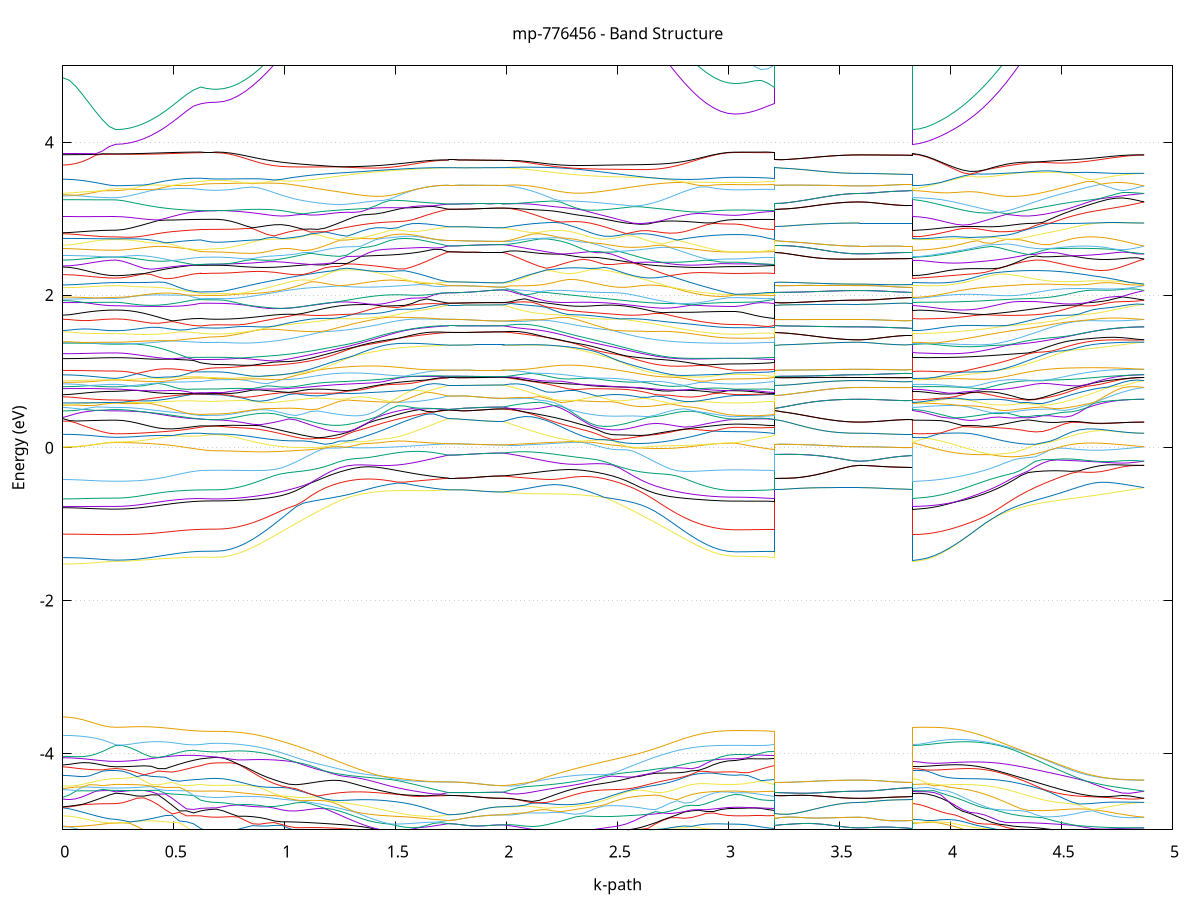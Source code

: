 set title 'mp-776456 - Band Structure'
set xlabel 'k-path'
set ylabel 'Energy (eV)'
set grid y
set yrange [-5:5]
set terminal png size 800,600
set output 'mp-776456_bands_gnuplot.png'
plot '-' using 1:2 with lines notitle, '-' using 1:2 with lines notitle, '-' using 1:2 with lines notitle, '-' using 1:2 with lines notitle, '-' using 1:2 with lines notitle, '-' using 1:2 with lines notitle, '-' using 1:2 with lines notitle, '-' using 1:2 with lines notitle, '-' using 1:2 with lines notitle, '-' using 1:2 with lines notitle, '-' using 1:2 with lines notitle, '-' using 1:2 with lines notitle, '-' using 1:2 with lines notitle, '-' using 1:2 with lines notitle, '-' using 1:2 with lines notitle, '-' using 1:2 with lines notitle, '-' using 1:2 with lines notitle, '-' using 1:2 with lines notitle, '-' using 1:2 with lines notitle, '-' using 1:2 with lines notitle, '-' using 1:2 with lines notitle, '-' using 1:2 with lines notitle, '-' using 1:2 with lines notitle, '-' using 1:2 with lines notitle, '-' using 1:2 with lines notitle, '-' using 1:2 with lines notitle, '-' using 1:2 with lines notitle, '-' using 1:2 with lines notitle, '-' using 1:2 with lines notitle, '-' using 1:2 with lines notitle, '-' using 1:2 with lines notitle, '-' using 1:2 with lines notitle, '-' using 1:2 with lines notitle, '-' using 1:2 with lines notitle, '-' using 1:2 with lines notitle, '-' using 1:2 with lines notitle, '-' using 1:2 with lines notitle, '-' using 1:2 with lines notitle, '-' using 1:2 with lines notitle, '-' using 1:2 with lines notitle, '-' using 1:2 with lines notitle, '-' using 1:2 with lines notitle, '-' using 1:2 with lines notitle, '-' using 1:2 with lines notitle, '-' using 1:2 with lines notitle, '-' using 1:2 with lines notitle, '-' using 1:2 with lines notitle, '-' using 1:2 with lines notitle, '-' using 1:2 with lines notitle, '-' using 1:2 with lines notitle, '-' using 1:2 with lines notitle, '-' using 1:2 with lines notitle, '-' using 1:2 with lines notitle, '-' using 1:2 with lines notitle, '-' using 1:2 with lines notitle, '-' using 1:2 with lines notitle, '-' using 1:2 with lines notitle, '-' using 1:2 with lines notitle, '-' using 1:2 with lines notitle, '-' using 1:2 with lines notitle, '-' using 1:2 with lines notitle, '-' using 1:2 with lines notitle, '-' using 1:2 with lines notitle, '-' using 1:2 with lines notitle, '-' using 1:2 with lines notitle, '-' using 1:2 with lines notitle, '-' using 1:2 with lines notitle, '-' using 1:2 with lines notitle, '-' using 1:2 with lines notitle, '-' using 1:2 with lines notitle, '-' using 1:2 with lines notitle, '-' using 1:2 with lines notitle, '-' using 1:2 with lines notitle, '-' using 1:2 with lines notitle, '-' using 1:2 with lines notitle, '-' using 1:2 with lines notitle, '-' using 1:2 with lines notitle, '-' using 1:2 with lines notitle, '-' using 1:2 with lines notitle, '-' using 1:2 with lines notitle, '-' using 1:2 with lines notitle, '-' using 1:2 with lines notitle, '-' using 1:2 with lines notitle, '-' using 1:2 with lines notitle, '-' using 1:2 with lines notitle, '-' using 1:2 with lines notitle, '-' using 1:2 with lines notitle, '-' using 1:2 with lines notitle, '-' using 1:2 with lines notitle, '-' using 1:2 with lines notitle, '-' using 1:2 with lines notitle, '-' using 1:2 with lines notitle, '-' using 1:2 with lines notitle, '-' using 1:2 with lines notitle, '-' using 1:2 with lines notitle, '-' using 1:2 with lines notitle, '-' using 1:2 with lines notitle, '-' using 1:2 with lines notitle, '-' using 1:2 with lines notitle, '-' using 1:2 with lines notitle, '-' using 1:2 with lines notitle, '-' using 1:2 with lines notitle, '-' using 1:2 with lines notitle, '-' using 1:2 with lines notitle, '-' using 1:2 with lines notitle, '-' using 1:2 with lines notitle, '-' using 1:2 with lines notitle, '-' using 1:2 with lines notitle, '-' using 1:2 with lines notitle, '-' using 1:2 with lines notitle, '-' using 1:2 with lines notitle, '-' using 1:2 with lines notitle, '-' using 1:2 with lines notitle, '-' using 1:2 with lines notitle, '-' using 1:2 with lines notitle, '-' using 1:2 with lines notitle, '-' using 1:2 with lines notitle, '-' using 1:2 with lines notitle, '-' using 1:2 with lines notitle, '-' using 1:2 with lines notitle, '-' using 1:2 with lines notitle, '-' using 1:2 with lines notitle, '-' using 1:2 with lines notitle, '-' using 1:2 with lines notitle, '-' using 1:2 with lines notitle, '-' using 1:2 with lines notitle, '-' using 1:2 with lines notitle, '-' using 1:2 with lines notitle, '-' using 1:2 with lines notitle, '-' using 1:2 with lines notitle, '-' using 1:2 with lines notitle, '-' using 1:2 with lines notitle, '-' using 1:2 with lines notitle, '-' using 1:2 with lines notitle, '-' using 1:2 with lines notitle, '-' using 1:2 with lines notitle, '-' using 1:2 with lines notitle, '-' using 1:2 with lines notitle, '-' using 1:2 with lines notitle, '-' using 1:2 with lines notitle, '-' using 1:2 with lines notitle, '-' using 1:2 with lines notitle, '-' using 1:2 with lines notitle, '-' using 1:2 with lines notitle, '-' using 1:2 with lines notitle, '-' using 1:2 with lines notitle, '-' using 1:2 with lines notitle, '-' using 1:2 with lines notitle, '-' using 1:2 with lines notitle, '-' using 1:2 with lines notitle, '-' using 1:2 with lines notitle, '-' using 1:2 with lines notitle, '-' using 1:2 with lines notitle, '-' using 1:2 with lines notitle, '-' using 1:2 with lines notitle, '-' using 1:2 with lines notitle, '-' using 1:2 with lines notitle, '-' using 1:2 with lines notitle, '-' using 1:2 with lines notitle, '-' using 1:2 with lines notitle, '-' using 1:2 with lines notitle, '-' using 1:2 with lines notitle, '-' using 1:2 with lines notitle, '-' using 1:2 with lines notitle, '-' using 1:2 with lines notitle, '-' using 1:2 with lines notitle, '-' using 1:2 with lines notitle, '-' using 1:2 with lines notitle, '-' using 1:2 with lines notitle, '-' using 1:2 with lines notitle, '-' using 1:2 with lines notitle, '-' using 1:2 with lines notitle, '-' using 1:2 with lines notitle, '-' using 1:2 with lines notitle, '-' using 1:2 with lines notitle, '-' using 1:2 with lines notitle, '-' using 1:2 with lines notitle, '-' using 1:2 with lines notitle, '-' using 1:2 with lines notitle, '-' using 1:2 with lines notitle, '-' using 1:2 with lines notitle, '-' using 1:2 with lines notitle, '-' using 1:2 with lines notitle, '-' using 1:2 with lines notitle, '-' using 1:2 with lines notitle, '-' using 1:2 with lines notitle, '-' using 1:2 with lines notitle, '-' using 1:2 with lines notitle, '-' using 1:2 with lines notitle, '-' using 1:2 with lines notitle, '-' using 1:2 with lines notitle, '-' using 1:2 with lines notitle, '-' using 1:2 with lines notitle, '-' using 1:2 with lines notitle, '-' using 1:2 with lines notitle, '-' using 1:2 with lines notitle, '-' using 1:2 with lines notitle, '-' using 1:2 with lines notitle, '-' using 1:2 with lines notitle, '-' using 1:2 with lines notitle, '-' using 1:2 with lines notitle, '-' using 1:2 with lines notitle, '-' using 1:2 with lines notitle, '-' using 1:2 with lines notitle, '-' using 1:2 with lines notitle, '-' using 1:2 with lines notitle, '-' using 1:2 with lines notitle, '-' using 1:2 with lines notitle, '-' using 1:2 with lines notitle, '-' using 1:2 with lines notitle, '-' using 1:2 with lines notitle, '-' using 1:2 with lines notitle
0.000000 -35.245065
0.029819 -35.245065
0.059637 -35.245165
0.089456 -35.245265
0.119274 -35.245365
0.149093 -35.245365
0.178912 -35.245465
0.208730 -35.245465
0.238549 -35.245565
0.238549 -35.245565
0.270425 -35.245665
0.302300 -35.245965
0.334176 -35.246465
0.366052 -35.247165
0.397928 -35.247965
0.429803 -35.248765
0.461679 -35.249565
0.493555 -35.250265
0.525430 -35.250965
0.557306 -35.251465
0.589182 -35.251765
0.621058 -35.251965
0.621058 -35.251965
0.644466 -35.251865
0.667875 -35.251765
0.691283 -35.251665
0.691283 -35.251665
0.723968 -35.251465
0.756653 -35.250865
0.789337 -35.249865
0.822022 -35.248365
0.854707 -35.246565
0.887392 -35.244465
0.920076 -35.241965
0.952761 -35.239165
0.985446 -35.236065
1.018130 -35.232865
1.050815 -35.229465
1.083500 -35.225965
1.116185 -35.222465
1.148869 -35.218965
1.181554 -35.215765
1.214239 -35.212765
1.246923 -35.210165
1.279608 -35.208265
1.312293 -35.207065
1.344978 -35.206765
1.377662 -35.207565
1.410347 -35.209365
1.443032 -35.212265
1.475716 -35.215865
1.508401 -35.220065
1.541086 -35.224365
1.573771 -35.228565
1.606455 -35.232265
1.639140 -35.235365
1.671825 -35.237565
1.704509 -35.238765
1.737194 -35.238965
1.737194 -35.238965
1.760603 -35.238965
1.784011 -35.238965
1.807420 -35.238965
1.807420 -35.238965
1.836761 -35.238965
1.866103 -35.238965
1.895444 -35.238965
1.924786 -35.238965
1.954127 -35.238865
1.983469 -35.238865
1.983469 -35.238865
2.016154 -35.238665
2.048838 -35.237365
2.081523 -35.235165
2.114208 -35.232065
2.146892 -35.228365
2.179577 -35.224165
2.212262 -35.219865
2.244947 -35.215665
2.277631 -35.212065
2.310316 -35.209265
2.343001 -35.207465
2.375685 -35.206865
2.408370 -35.207265
2.441055 -35.208665
2.473740 -35.210765
2.506424 -35.213465
2.539109 -35.216565
2.571794 -35.219965
2.604478 -35.223565
2.637163 -35.227165
2.669848 -35.230765
2.702532 -35.234265
2.735217 -35.237665
2.767902 -35.240765
2.800587 -35.243565
2.833271 -35.246165
2.865956 -35.248365
2.898641 -35.250165
2.931325 -35.251665
2.964010 -35.252665
2.996695 -35.253365
3.029380 -35.253565
3.029380 -35.253565
3.058721 -35.253465
3.088063 -35.253365
3.117404 -35.253065
3.146746 -35.252665
3.176087 -35.252365
3.205429 -35.251965
3.205429 -35.238965
3.237304 -35.239065
3.269180 -35.239265
3.301056 -35.239365
3.332932 -35.239565
3.364807 -35.239765
3.396683 -35.239965
3.428559 -35.240165
3.460434 -35.240365
3.492310 -35.240465
3.524186 -35.240565
3.556062 -35.240665
3.587937 -35.240665
3.587937 -35.240665
3.617756 -35.240665
3.647574 -35.240665
3.677393 -35.240565
3.707212 -35.240465
3.737030 -35.240465
3.766849 -35.240365
3.796668 -35.240365
3.826486 -35.240365
3.826486 -35.245565
3.859171 -35.245365
3.891856 -35.244765
3.924540 -35.243765
3.957225 -35.242365
3.989910 -35.240665
4.022594 -35.238565
4.055279 -35.236165
4.087964 -35.233465
4.120649 -35.230665
4.153333 -35.227565
4.186018 -35.224365
4.218703 -35.221165
4.251387 -35.217965
4.284072 -35.214865
4.316757 -35.212065
4.349442 -35.209665
4.382126 -35.207665
4.414811 -35.206465
4.447496 -35.206065
4.480180 -35.206565
4.512865 -35.208165
4.545550 -35.210765
4.578235 -35.214165
4.610919 -35.218265
4.643604 -35.222665
4.676289 -35.227065
4.708973 -35.231165
4.741658 -35.234765
4.774343 -35.237665
4.807028 -35.239665
4.839712 -35.240665
4.872397 -35.240665
e
0.000000 -35.238165
0.029819 -35.238165
0.059637 -35.238065
0.089456 -35.237865
0.119274 -35.237665
0.149093 -35.237465
0.178912 -35.237365
0.208730 -35.237265
0.238549 -35.237265
0.238549 -35.237265
0.270425 -35.237165
0.302300 -35.237065
0.334176 -35.236865
0.366052 -35.236565
0.397928 -35.236265
0.429803 -35.235865
0.461679 -35.235565
0.493555 -35.235165
0.525430 -35.234865
0.557306 -35.234665
0.589182 -35.234465
0.621058 -35.234365
0.621058 -35.234365
0.644466 -35.234465
0.667875 -35.234465
0.691283 -35.234465
0.691283 -35.234465
0.723968 -35.234265
0.756653 -35.233665
0.789337 -35.232665
0.822022 -35.231265
0.854707 -35.229565
0.887392 -35.227465
0.920076 -35.225065
0.952761 -35.222365
0.985446 -35.219465
1.018130 -35.216465
1.050815 -35.213265
1.083500 -35.210165
1.116185 -35.206965
1.148869 -35.204065
1.181554 -35.201365
1.214239 -35.199065
1.246923 -35.197265
1.279608 -35.196265
1.312293 -35.196165
1.344978 -35.196965
1.377662 -35.198965
1.410347 -35.201865
1.443032 -35.205865
1.475716 -35.210465
1.508401 -35.215465
1.541086 -35.220565
1.573771 -35.225365
1.606455 -35.229765
1.639140 -35.233465
1.671825 -35.236265
1.704509 -35.238165
1.737194 -35.238965
1.737194 -35.238965
1.760603 -35.238965
1.784011 -35.238965
1.807420 -35.238965
1.807420 -35.238965
1.836761 -35.238965
1.866103 -35.238965
1.895444 -35.238965
1.924786 -35.238965
1.954127 -35.238865
1.983469 -35.238865
1.983469 -35.238865
2.016154 -35.238065
2.048838 -35.236265
2.081523 -35.233465
2.114208 -35.229765
2.146892 -35.225465
2.179577 -35.220665
2.212262 -35.215565
2.244947 -35.210665
2.277631 -35.206065
2.310316 -35.202165
2.343001 -35.199165
2.375685 -35.197165
2.408370 -35.196265
2.441055 -35.196365
2.473740 -35.197265
2.506424 -35.198965
2.539109 -35.201165
2.571794 -35.203765
2.604478 -35.206665
2.637163 -35.209665
2.669848 -35.212765
2.702532 -35.215865
2.735217 -35.218865
2.767902 -35.221765
2.800587 -35.224365
2.833271 -35.226765
2.865956 -35.228765
2.898641 -35.230565
2.931325 -35.231865
2.964010 -35.232865
2.996695 -35.233565
3.029380 -35.233765
3.029380 -35.233765
3.058721 -35.233765
3.088063 -35.233765
3.117404 -35.233865
3.146746 -35.234065
3.176087 -35.234165
3.205429 -35.234365
3.205429 -35.238965
3.237304 -35.239065
3.269180 -35.239265
3.301056 -35.239365
3.332932 -35.239565
3.364807 -35.239765
3.396683 -35.239965
3.428559 -35.240165
3.460434 -35.240365
3.492310 -35.240465
3.524186 -35.240565
3.556062 -35.240665
3.587937 -35.240665
3.587937 -35.240665
3.617756 -35.240665
3.647574 -35.240665
3.677393 -35.240565
3.707212 -35.240465
3.737030 -35.240465
3.766849 -35.240365
3.796668 -35.240365
3.826486 -35.240365
3.826486 -35.237265
3.859171 -35.236965
3.891856 -35.236365
3.924540 -35.235365
3.957225 -35.233865
3.989910 -35.232065
4.022594 -35.229965
4.055279 -35.227465
4.087964 -35.224765
4.120649 -35.221765
4.153333 -35.218565
4.186018 -35.215265
4.218703 -35.211965
4.251387 -35.208665
4.284072 -35.205565
4.316757 -35.202665
4.349442 -35.200065
4.382126 -35.198065
4.414811 -35.196765
4.447496 -35.196365
4.480180 -35.196965
4.512865 -35.198665
4.545550 -35.201565
4.578235 -35.205465
4.610919 -35.210165
4.643604 -35.215365
4.676289 -35.220665
4.708973 -35.225765
4.741658 -35.230365
4.774343 -35.234365
4.807028 -35.237465
4.839712 -35.239565
4.872397 -35.240665
e
0.000000 -35.116965
0.029819 -35.116965
0.059637 -35.116965
0.089456 -35.117065
0.119274 -35.117165
0.149093 -35.117265
0.178912 -35.117365
0.208730 -35.117465
0.238549 -35.117465
0.238549 -35.117465
0.270425 -35.117265
0.302300 -35.116765
0.334176 -35.116665
0.366052 -35.118865
0.397928 -35.122965
0.429803 -35.127165
0.461679 -35.131165
0.493555 -35.134665
0.525430 -35.137665
0.557306 -35.140065
0.589182 -35.141765
0.621058 -35.142865
0.621058 -35.142865
0.644466 -35.143465
0.667875 -35.143865
0.691283 -35.144065
0.691283 -35.144065
0.723968 -35.143765
0.756653 -35.142965
0.789337 -35.141765
0.822022 -35.140065
0.854707 -35.137765
0.887392 -35.135165
0.920076 -35.132165
0.952761 -35.128665
0.985446 -35.124965
1.018130 -35.120965
1.050815 -35.116765
1.083500 -35.112465
1.116185 -35.108165
1.148869 -35.104065
1.181554 -35.100165
1.214239 -35.096865
1.246923 -35.094665
1.279608 -35.094565
1.312293 -35.099365
1.344978 -35.110965
1.377662 -35.122765
1.410347 -35.134365
1.443032 -35.145565
1.475716 -35.156265
1.508401 -35.166065
1.541086 -35.175065
1.573771 -35.182865
1.606455 -35.189365
1.639140 -35.194565
1.671825 -35.198265
1.704509 -35.200465
1.737194 -35.201065
1.737194 -35.201065
1.760603 -35.201065
1.784011 -35.201065
1.807420 -35.200965
1.807420 -35.200965
1.836761 -35.200965
1.866103 -35.200965
1.895444 -35.200865
1.924786 -35.200865
1.954127 -35.200865
1.983469 -35.200865
1.983469 -35.200865
2.016154 -35.200265
2.048838 -35.198165
2.081523 -35.194465
2.114208 -35.189265
2.146892 -35.182765
2.179577 -35.174965
2.212262 -35.166065
2.244947 -35.156165
2.277631 -35.145465
2.310316 -35.134165
2.343001 -35.122565
2.375685 -35.110865
2.408370 -35.099465
2.441055 -35.090465
2.473740 -35.086965
2.506424 -35.088665
2.539109 -35.092765
2.571794 -35.097165
2.604478 -35.101665
2.637163 -35.106165
2.669848 -35.110565
2.702532 -35.114765
2.735217 -35.118865
2.767902 -35.122565
2.800587 -35.125965
2.833271 -35.129065
2.865956 -35.131665
2.898641 -35.133865
2.931325 -35.135665
2.964010 -35.136865
2.996695 -35.137665
3.029380 -35.137865
3.029380 -35.137865
3.058721 -35.138165
3.088063 -35.138865
3.117404 -35.139865
3.146746 -35.140965
3.176087 -35.141965
3.205429 -35.142865
3.205429 -35.200965
3.237304 -35.200865
3.269180 -35.200765
3.301056 -35.200665
3.332932 -35.200465
3.364807 -35.200265
3.396683 -35.200165
3.428559 -35.199965
3.460434 -35.199865
3.492310 -35.199765
3.524186 -35.199765
3.556062 -35.199665
3.587937 -35.199665
3.587937 -35.199665
3.617756 -35.199665
3.647574 -35.199765
3.677393 -35.199865
3.707212 -35.199965
3.737030 -35.200065
3.766849 -35.200165
3.796668 -35.200165
3.826486 -35.200265
3.826486 -35.117465
3.859171 -35.117265
3.891856 -35.116665
3.924540 -35.115665
3.957225 -35.114265
3.989910 -35.112565
4.022594 -35.110565
4.055279 -35.108265
4.087964 -35.105865
4.120649 -35.103265
4.153333 -35.100565
4.186018 -35.097965
4.218703 -35.095465
4.251387 -35.093265
4.284072 -35.091465
4.316757 -35.090365
4.349442 -35.090465
4.382126 -35.092165
4.414811 -35.096165
4.447496 -35.102865
4.480180 -35.111765
4.512865 -35.121965
4.545550 -35.132665
4.578235 -35.143465
4.610919 -35.153965
4.643604 -35.163765
4.676289 -35.172765
4.708973 -35.180765
4.741658 -35.187565
4.774343 -35.192865
4.807028 -35.196665
4.839712 -35.198965
4.872397 -35.199665
e
0.000000 -35.102165
0.029819 -35.102365
0.059637 -35.102665
0.089456 -35.102965
0.119274 -35.103065
0.149093 -35.103065
0.178912 -35.102965
0.208730 -35.102865
0.238549 -35.102765
0.238549 -35.102765
0.270425 -35.104065
0.302300 -35.107265
0.334176 -35.110765
0.366052 -35.111865
0.397928 -35.110865
0.429803 -35.109365
0.461679 -35.107865
0.493555 -35.106565
0.525430 -35.105465
0.557306 -35.104565
0.589182 -35.103865
0.621058 -35.103365
0.621058 -35.103365
0.644466 -35.102465
0.667875 -35.101865
0.691283 -35.101665
0.691283 -35.101665
0.723968 -35.101465
0.756653 -35.100965
0.789337 -35.100065
0.822022 -35.098765
0.854707 -35.097265
0.887392 -35.095365
0.920076 -35.093165
0.952761 -35.090765
0.985446 -35.088165
1.018130 -35.085365
1.050815 -35.082365
1.083500 -35.079465
1.116185 -35.076765
1.148869 -35.075565
1.181554 -35.074965
1.214239 -35.075065
1.246923 -35.078265
1.279608 -35.088165
1.312293 -35.097865
1.344978 -35.105665
1.377662 -35.116565
1.410347 -35.128565
1.443032 -35.140565
1.475716 -35.152065
1.508401 -35.162665
1.541086 -35.172265
1.573771 -35.180665
1.606455 -35.187665
1.639140 -35.193365
1.671825 -35.197465
1.704509 -35.200065
1.737194 -35.201065
1.737194 -35.201065
1.760603 -35.201065
1.784011 -35.201065
1.807420 -35.200965
1.807420 -35.200965
1.836761 -35.200965
1.866103 -35.200965
1.895444 -35.200865
1.924786 -35.200865
1.954127 -35.200865
1.983469 -35.200865
1.983469 -35.200865
2.016154 -35.199865
2.048838 -35.197265
2.081523 -35.193065
2.114208 -35.187365
2.146892 -35.180265
2.179577 -35.171765
2.212262 -35.162065
2.244947 -35.151265
2.277631 -35.139565
2.310316 -35.127265
2.343001 -35.114565
2.375685 -35.101865
2.408370 -35.090865
2.441055 -35.084965
2.473740 -35.085265
2.506424 -35.085865
2.539109 -35.085965
2.571794 -35.086965
2.604478 -35.088565
2.637163 -35.090565
2.669848 -35.092865
2.702532 -35.095265
2.735217 -35.097665
2.767902 -35.099965
2.800587 -35.102165
2.833271 -35.104065
2.865956 -35.105865
2.898641 -35.107265
2.931325 -35.108465
2.964010 -35.109265
2.996695 -35.109765
3.029380 -35.109965
3.029380 -35.109965
3.058721 -35.109665
3.088063 -35.108765
3.117404 -35.107465
3.146746 -35.105965
3.176087 -35.104565
3.205429 -35.103365
3.205429 -35.200965
3.237304 -35.200865
3.269180 -35.200765
3.301056 -35.200665
3.332932 -35.200465
3.364807 -35.200265
3.396683 -35.200165
3.428559 -35.199965
3.460434 -35.199865
3.492310 -35.199765
3.524186 -35.199765
3.556062 -35.199665
3.587937 -35.199665
3.587937 -35.199665
3.617756 -35.199665
3.647574 -35.199765
3.677393 -35.199865
3.707212 -35.199965
3.737030 -35.200065
3.766849 -35.200165
3.796668 -35.200165
3.826486 -35.200265
3.826486 -35.102765
3.859171 -35.102565
3.891856 -35.102065
3.924540 -35.101165
3.957225 -35.099965
3.989910 -35.098465
4.022594 -35.096665
4.055279 -35.094565
4.087964 -35.092365
4.120649 -35.089965
4.153333 -35.087565
4.186018 -35.085265
4.218703 -35.083265
4.251387 -35.081665
4.284072 -35.080765
4.316757 -35.080865
4.349442 -35.082165
4.382126 -35.084965
4.414811 -35.089965
4.447496 -35.097765
4.480180 -35.107965
4.512865 -35.119365
4.545550 -35.130965
4.578235 -35.142465
4.610919 -35.153465
4.643604 -35.163565
4.676289 -35.172665
4.708973 -35.180565
4.741658 -35.187265
4.774343 -35.192565
4.807028 -35.196465
4.839712 -35.198865
4.872397 -35.199665
e
0.000000 -35.098165
0.029819 -35.097865
0.059637 -35.097165
0.089456 -35.096365
0.119274 -35.095665
0.149093 -35.094965
0.178912 -35.094565
0.208730 -35.094365
0.238549 -35.094365
0.238549 -35.094365
0.270425 -35.096165
0.302300 -35.096965
0.334176 -35.096965
0.366052 -35.096465
0.397928 -35.095765
0.429803 -35.094965
0.461679 -35.094165
0.493555 -35.093465
0.525430 -35.093165
0.557306 -35.093265
0.589182 -35.093565
0.621058 -35.094165
0.621058 -35.094165
0.644466 -35.095065
0.667875 -35.095665
0.691283 -35.095865
0.691283 -35.095865
0.723968 -35.095665
0.756653 -35.095165
0.789337 -35.094465
0.822022 -35.093365
0.854707 -35.091965
0.887392 -35.090365
0.920076 -35.088565
0.952761 -35.086565
0.985446 -35.084465
1.018130 -35.082365
1.050815 -35.080265
1.083500 -35.078365
1.116185 -35.076465
1.148869 -35.073665
1.181554 -35.071465
1.214239 -35.071865
1.246923 -35.075765
1.279608 -35.077765
1.312293 -35.084765
1.344978 -35.093065
1.377662 -35.100665
1.410347 -35.108565
1.443032 -35.116765
1.475716 -35.125065
1.508401 -35.133065
1.541086 -35.140365
1.573771 -35.146865
1.606455 -35.152265
1.639140 -35.156565
1.671825 -35.159565
1.704509 -35.161165
1.737194 -35.161365
1.737194 -35.161365
1.760603 -35.161365
1.784011 -35.161365
1.807420 -35.161365
1.807420 -35.161365
1.836761 -35.161365
1.866103 -35.161465
1.895444 -35.161465
1.924786 -35.161565
1.954127 -35.161565
1.983469 -35.161565
1.983469 -35.161565
2.016154 -35.161465
2.048838 -35.159965
2.081523 -35.157065
2.114208 -35.152865
2.146892 -35.147565
2.179577 -35.141165
2.212262 -35.133865
2.244947 -35.125965
2.277631 -35.117765
2.310316 -35.109665
2.343001 -35.102365
2.375685 -35.096165
2.408370 -35.090165
2.441055 -35.083765
2.473740 -35.075865
2.506424 -35.068165
2.539109 -35.065565
2.571794 -35.066465
2.604478 -35.068165
2.637163 -35.070265
2.669848 -35.072565
2.702532 -35.074865
2.735217 -35.077165
2.767902 -35.079365
2.800587 -35.081465
2.833271 -35.083365
2.865956 -35.084965
2.898641 -35.086365
2.931325 -35.087465
2.964010 -35.088265
2.996695 -35.088765
3.029380 -35.088965
3.029380 -35.088965
3.058721 -35.089165
3.088063 -35.089865
3.117404 -35.090965
3.146746 -35.092065
3.176087 -35.093165
3.205429 -35.094165
3.205429 -35.161365
3.237304 -35.161365
3.269180 -35.161265
3.301056 -35.161265
3.332932 -35.161265
3.364807 -35.161165
3.396683 -35.161165
3.428559 -35.161065
3.460434 -35.161065
3.492310 -35.161065
3.524186 -35.161065
3.556062 -35.160965
3.587937 -35.160965
3.587937 -35.160965
3.617756 -35.160965
3.647574 -35.160965
3.677393 -35.160965
3.707212 -35.160865
3.737030 -35.160865
3.766849 -35.160765
3.796668 -35.160765
3.826486 -35.160765
3.826486 -35.094365
3.859171 -35.094265
3.891856 -35.093665
3.924540 -35.092765
3.957225 -35.091565
3.989910 -35.089965
4.022594 -35.088065
4.055279 -35.086565
4.087964 -35.084965
4.120649 -35.083265
4.153333 -35.081365
4.186018 -35.079565
4.218703 -35.077665
4.251387 -35.075665
4.284072 -35.073765
4.316757 -35.071965
4.349442 -35.070765
4.382126 -35.071465
4.414811 -35.076565
4.447496 -35.083765
4.480180 -35.090865
4.512865 -35.098365
4.545550 -35.106465
4.578235 -35.114965
4.610919 -35.123565
4.643604 -35.131765
4.676289 -35.139365
4.708973 -35.145965
4.741658 -35.151565
4.774343 -35.155965
4.807028 -35.159065
4.839712 -35.160765
4.872397 -35.160965
e
0.000000 -35.089865
0.029819 -35.089965
0.059637 -35.090265
0.089456 -35.090765
0.119274 -35.091265
0.149093 -35.091865
0.178912 -35.092265
0.208730 -35.092465
0.238549 -35.092465
0.238549 -35.092465
0.270425 -35.089665
0.302300 -35.086165
0.334176 -35.082965
0.366052 -35.080265
0.397928 -35.078165
0.429803 -35.076465
0.461679 -35.074965
0.493555 -35.073565
0.525430 -35.071965
0.557306 -35.070265
0.589182 -35.068765
0.621058 -35.067465
0.621058 -35.067465
0.644466 -35.066665
0.667875 -35.066265
0.691283 -35.066065
0.691283 -35.066065
0.723968 -35.065965
0.756653 -35.065565
0.789337 -35.064965
0.822022 -35.064065
0.854707 -35.062965
0.887392 -35.061665
0.920076 -35.060165
0.952761 -35.058465
0.985446 -35.056665
1.018130 -35.054765
1.050815 -35.052865
1.083500 -35.051165
1.116185 -35.049765
1.148869 -35.049465
1.181554 -35.055365
1.214239 -35.060365
1.246923 -35.063365
1.279608 -35.071565
1.312293 -35.074765
1.344978 -35.075165
1.377662 -35.080565
1.410347 -35.091665
1.443032 -35.102765
1.475716 -35.113565
1.508401 -35.123665
1.541086 -35.132865
1.573771 -35.140865
1.606455 -35.147765
1.639140 -35.153265
1.671825 -35.157365
1.704509 -35.160065
1.737194 -35.161365
1.737194 -35.161365
1.760603 -35.161365
1.784011 -35.161365
1.807420 -35.161365
1.807420 -35.161365
1.836761 -35.161365
1.866103 -35.161465
1.895444 -35.161465
1.924786 -35.161565
1.954127 -35.161565
1.983469 -35.161565
1.983469 -35.161565
2.016154 -35.160265
2.048838 -35.157465
2.081523 -35.153165
2.114208 -35.147465
2.146892 -35.140465
2.179577 -35.132165
2.212262 -35.122665
2.244947 -35.112165
2.277631 -35.100865
2.310316 -35.089665
2.343001 -35.080365
2.375685 -35.076465
2.408370 -35.076065
2.441055 -35.072965
2.473740 -35.064265
2.506424 -35.057465
2.539109 -35.052965
2.571794 -35.049765
2.604478 -35.050665
2.637163 -35.052665
2.669848 -35.054965
2.702532 -35.057365
2.735217 -35.059665
2.767902 -35.061865
2.800587 -35.063865
2.833271 -35.065665
2.865956 -35.067265
2.898641 -35.068565
2.931325 -35.069565
2.964010 -35.070365
2.996695 -35.070765
3.029380 -35.070965
3.029380 -35.070965
3.058721 -35.070765
3.088063 -35.070265
3.117404 -35.069565
3.146746 -35.068765
3.176087 -35.068065
3.205429 -35.067465
3.205429 -35.161365
3.237304 -35.161365
3.269180 -35.161265
3.301056 -35.161265
3.332932 -35.161265
3.364807 -35.161165
3.396683 -35.161165
3.428559 -35.161065
3.460434 -35.161065
3.492310 -35.161065
3.524186 -35.161065
3.556062 -35.160965
3.587937 -35.160965
3.587937 -35.160965
3.617756 -35.160965
3.647574 -35.160965
3.677393 -35.160965
3.707212 -35.160865
3.737030 -35.160865
3.766849 -35.160765
3.796668 -35.160765
3.826486 -35.160765
3.826486 -35.092465
3.859171 -35.092365
3.891856 -35.091965
3.924540 -35.091365
3.957225 -35.090465
3.989910 -35.089365
4.022594 -35.088065
4.055279 -35.085765
4.087964 -35.083165
4.120649 -35.080165
4.153333 -35.076765
4.186018 -35.073165
4.218703 -35.069165
4.251387 -35.064965
4.284072 -35.060465
4.316757 -35.055865
4.349442 -35.053265
4.382126 -35.060365
4.414811 -35.064065
4.447496 -35.066565
4.480180 -35.070565
4.512865 -35.075765
4.545550 -35.087965
4.578235 -35.100365
4.610919 -35.111965
4.643604 -35.122665
4.676289 -35.132165
4.708973 -35.140465
4.741658 -35.147465
4.774343 -35.153065
4.807028 -35.157165
4.839712 -35.159765
4.872397 -35.160965
e
0.000000 -35.027765
0.029819 -35.027965
0.059637 -35.028765
0.089456 -35.029765
0.119274 -35.030765
0.149093 -35.031765
0.178912 -35.032665
0.208730 -35.033165
0.238549 -35.033365
0.238549 -35.033365
0.270425 -35.033365
0.302300 -35.033465
0.334176 -35.033565
0.366052 -35.033665
0.397928 -35.033765
0.429803 -35.033865
0.461679 -35.033965
0.493555 -35.034065
0.525430 -35.033965
0.557306 -35.033865
0.589182 -35.033765
0.621058 -35.033465
0.621058 -35.033465
0.644466 -35.033665
0.667875 -35.033765
0.691283 -35.033865
0.691283 -35.033865
0.723968 -35.033765
0.756653 -35.033765
0.789337 -35.033665
0.822022 -35.033665
0.854707 -35.033665
0.887392 -35.033665
0.920076 -35.033965
0.952761 -35.034365
0.985446 -35.035165
1.018130 -35.036365
1.050815 -35.038165
1.083500 -35.040865
1.116185 -35.044565
1.148869 -35.049465
1.181554 -35.051265
1.214239 -35.055965
1.246923 -35.061065
1.279608 -35.059965
1.312293 -35.061265
1.344978 -35.069765
1.377662 -35.075765
1.410347 -35.076865
1.443032 -35.078465
1.475716 -35.082365
1.508401 -35.085965
1.541086 -35.088065
1.573771 -35.089165
1.606455 -35.089365
1.639140 -35.089165
1.671825 -35.088565
1.704509 -35.087765
1.737194 -35.086865
1.737194 -35.086865
1.760603 -35.086865
1.784011 -35.086765
1.807420 -35.086765
1.807420 -35.086765
1.836761 -35.086665
1.866103 -35.086465
1.895444 -35.086365
1.924786 -35.086165
1.954127 -35.086065
1.983469 -35.086065
1.983469 -35.086065
2.016154 -35.087865
2.048838 -35.089665
2.081523 -35.091265
2.114208 -35.092565
2.146892 -35.093565
2.179577 -35.093865
2.212262 -35.093365
2.244947 -35.091765
2.277631 -35.088765
2.310316 -35.084065
2.343001 -35.077565
2.375685 -35.069865
2.408370 -35.062765
2.441055 -35.059065
2.473740 -35.058365
2.506424 -35.056365
2.539109 -35.051365
2.571794 -35.046965
2.604478 -35.041665
2.637163 -35.037565
2.669848 -35.034465
2.702532 -35.032165
2.735217 -35.030465
2.767902 -35.029165
2.800587 -35.028265
2.833271 -35.027665
2.865956 -35.028165
2.898641 -35.028665
2.931325 -35.029065
2.964010 -35.029465
2.996695 -35.029665
3.029380 -35.029665
3.029380 -35.029665
3.058721 -35.029965
3.088063 -35.030665
3.117404 -35.031365
3.146746 -35.032165
3.176087 -35.032965
3.205429 -35.033465
3.205429 -35.086765
3.237304 -35.086565
3.269180 -35.086365
3.301056 -35.085965
3.332932 -35.085565
3.364807 -35.084965
3.396683 -35.084365
3.428559 -35.083765
3.460434 -35.083165
3.492310 -35.082665
3.524186 -35.082265
3.556062 -35.082065
3.587937 -35.081965
3.587937 -35.081965
3.617756 -35.081865
3.647574 -35.081765
3.677393 -35.081565
3.707212 -35.081365
3.737030 -35.081065
3.766849 -35.080865
3.796668 -35.080665
3.826486 -35.080565
3.826486 -35.033365
3.859171 -35.033265
3.891856 -35.033165
3.924540 -35.032865
3.957225 -35.032565
3.989910 -35.032165
4.022594 -35.031665
4.055279 -35.031365
4.087964 -35.030965
4.120649 -35.030865
4.153333 -35.030865
4.186018 -35.031365
4.218703 -35.032265
4.251387 -35.034165
4.284072 -35.039265
4.316757 -35.045765
4.349442 -35.051765
4.382126 -35.051265
4.414811 -35.055165
4.447496 -35.059065
4.480180 -35.064765
4.512865 -35.075365
4.545550 -35.080465
4.578235 -35.083965
4.610919 -35.086165
4.643604 -35.087365
4.676289 -35.087665
4.708973 -35.087365
4.741658 -35.086665
4.774343 -35.085765
4.807028 -35.084565
4.839712 -35.083365
4.872397 -35.081965
e
0.000000 -35.023465
0.029819 -35.023365
0.059637 -35.023265
0.089456 -35.023165
0.119274 -35.023165
0.149093 -35.023065
0.178912 -35.023065
0.208730 -35.023065
0.238549 -35.023065
0.238549 -35.023065
0.270425 -35.022965
0.302300 -35.022765
0.334176 -35.022365
0.366052 -35.021965
0.397928 -35.021565
0.429803 -35.021265
0.461679 -35.021065
0.493555 -35.020965
0.525430 -35.020965
0.557306 -35.021065
0.589182 -35.021265
0.621058 -35.021565
0.621058 -35.021565
0.644466 -35.021265
0.667875 -35.020965
0.691283 -35.020965
0.691283 -35.020965
0.723968 -35.020865
0.756653 -35.020865
0.789337 -35.020665
0.822022 -35.020565
0.854707 -35.020365
0.887392 -35.020265
0.920076 -35.020165
0.952761 -35.020265
0.985446 -35.020565
1.018130 -35.021065
1.050815 -35.021865
1.083500 -35.023165
1.116185 -35.024765
1.148869 -35.026565
1.181554 -35.027665
1.214239 -35.027365
1.246923 -35.032665
1.279608 -35.043065
1.312293 -35.051165
1.344978 -35.053365
1.377662 -35.060165
1.410347 -35.069465
1.443032 -35.076965
1.475716 -35.079965
1.508401 -35.081265
1.541086 -35.082165
1.573771 -35.082865
1.606455 -35.083465
1.639140 -35.084165
1.671825 -35.084965
1.704509 -35.085865
1.737194 -35.086865
1.737194 -35.086865
1.760603 -35.086865
1.784011 -35.086765
1.807420 -35.086765
1.807420 -35.086765
1.836761 -35.086665
1.866103 -35.086465
1.895444 -35.086365
1.924786 -35.086165
1.954127 -35.086065
1.983469 -35.086065
1.983469 -35.086065
2.016154 -35.084165
2.048838 -35.082465
2.081523 -35.080765
2.114208 -35.079165
2.146892 -35.077465
2.179577 -35.075465
2.212262 -35.073165
2.244947 -35.070465
2.277631 -35.067465
2.310316 -35.064665
2.343001 -35.060565
2.375685 -35.051865
2.408370 -35.044865
2.441055 -35.039565
2.473740 -35.030965
2.506424 -35.030865
2.539109 -35.031865
2.571794 -35.031165
2.604478 -35.029565
2.637163 -35.028065
2.669848 -35.027165
2.702532 -35.026665
2.735217 -35.026565
2.767902 -35.026765
2.800587 -35.027165
2.833271 -35.027665
2.865956 -35.027265
2.898641 -35.026865
2.931325 -35.026665
2.964010 -35.026565
2.996695 -35.026465
3.029380 -35.026465
3.029380 -35.026465
3.058721 -35.026165
3.088063 -35.025365
3.117404 -35.024365
3.146746 -35.023365
3.176087 -35.022365
3.205429 -35.021565
3.205429 -35.086765
3.237304 -35.086565
3.269180 -35.086365
3.301056 -35.085965
3.332932 -35.085565
3.364807 -35.084965
3.396683 -35.084365
3.428559 -35.083765
3.460434 -35.083165
3.492310 -35.082665
3.524186 -35.082265
3.556062 -35.082065
3.587937 -35.081965
3.587937 -35.081965
3.617756 -35.081865
3.647574 -35.081765
3.677393 -35.081565
3.707212 -35.081365
3.737030 -35.081065
3.766849 -35.080865
3.796668 -35.080665
3.826486 -35.080565
3.826486 -35.023065
3.859171 -35.023065
3.891856 -35.023065
3.924540 -35.022965
3.957225 -35.022965
3.989910 -35.022965
4.022594 -35.023065
4.055279 -35.023365
4.087964 -35.023865
4.120649 -35.024665
4.153333 -35.025865
4.186018 -35.027765
4.218703 -35.030465
4.251387 -35.033865
4.284072 -35.036365
4.316757 -35.039865
4.349442 -35.043965
4.382126 -35.045265
4.414811 -35.043165
4.447496 -35.046165
4.480180 -35.053965
4.512865 -35.058165
4.545550 -35.060965
4.578235 -35.064465
4.610919 -35.068065
4.643604 -35.071165
4.676289 -35.073465
4.708973 -35.075165
4.741658 -35.076465
4.774343 -35.077765
4.807028 -35.079065
4.839712 -35.080465
4.872397 -35.081965
e
0.000000 -35.001665
0.029819 -35.001465
0.059637 -35.000965
0.089456 -35.000365
0.119274 -34.999565
0.149093 -34.998865
0.178912 -34.998265
0.208730 -34.997965
0.238549 -34.997765
0.238549 -34.997765
0.270425 -34.997765
0.302300 -34.997665
0.334176 -34.997265
0.366052 -34.996465
0.397928 -34.995265
0.429803 -34.993565
0.461679 -34.991565
0.493555 -34.989465
0.525430 -34.987265
0.557306 -34.985365
0.589182 -34.983865
0.621058 -34.982865
0.621058 -34.982865
0.644466 -34.982765
0.667875 -34.982665
0.691283 -34.982565
0.691283 -34.982565
0.723968 -34.982565
0.756653 -34.982365
0.789337 -34.982065
0.822022 -34.981765
0.854707 -34.981465
0.887392 -34.981265
0.920076 -34.981265
0.952761 -34.981565
0.985446 -34.982465
1.018130 -34.984165
1.050815 -34.986965
1.083500 -34.991265
1.116185 -34.997065
1.148869 -35.004465
1.181554 -35.012965
1.214239 -35.022465
1.246923 -35.025565
1.279608 -35.022765
1.312293 -35.032365
1.344978 -35.044465
1.377662 -35.047965
1.410347 -35.047165
1.443032 -35.049165
1.475716 -35.049965
1.508401 -35.050465
1.541086 -35.051465
1.573771 -35.053465
1.606455 -35.056465
1.639140 -35.059565
1.671825 -35.061765
1.704509 -35.062965
1.737194 -35.062865
1.737194 -35.062865
1.760603 -35.062865
1.784011 -35.062965
1.807420 -35.063165
1.807420 -35.063165
1.836761 -35.063465
1.866103 -35.063865
1.895444 -35.064165
1.924786 -35.064565
1.954127 -35.064765
1.983469 -35.064865
1.983469 -35.064865
2.016154 -35.064865
2.048838 -35.063665
2.081523 -35.061465
2.114208 -35.058765
2.146892 -35.056165
2.179577 -35.054465
2.212262 -35.053565
2.244947 -35.052965
2.277631 -35.051665
2.310316 -35.048465
2.343001 -35.045465
2.375685 -35.046065
2.408370 -35.039365
2.441055 -35.027465
2.473740 -35.028465
2.506424 -35.021765
2.539109 -35.012865
2.571794 -35.004665
2.604478 -34.997565
2.637163 -34.991765
2.669848 -34.987565
2.702532 -34.984665
2.735217 -34.982865
2.767902 -34.981865
2.800587 -34.981365
2.833271 -34.981265
2.865956 -34.981365
2.898641 -34.981565
2.931325 -34.981765
2.964010 -34.981865
2.996695 -34.982065
3.029380 -34.982065
3.029380 -34.982065
3.058721 -34.982065
3.088063 -34.982165
3.117404 -34.982365
3.146746 -34.982565
3.176087 -34.982765
3.205429 -34.982865
3.205429 -35.063165
3.237304 -35.063265
3.269180 -35.063565
3.301056 -35.063965
3.332932 -35.064465
3.364807 -35.065065
3.396683 -35.065665
3.428559 -35.066165
3.460434 -35.066665
3.492310 -35.067065
3.524186 -35.067365
3.556062 -35.067565
3.587937 -35.067665
3.587937 -35.067665
3.617756 -35.067665
3.647574 -35.067865
3.677393 -35.068265
3.707212 -35.068665
3.737030 -35.069065
3.766849 -35.069365
3.796668 -35.069665
3.826486 -35.069765
3.826486 -34.997765
3.859171 -34.997665
3.891856 -34.997365
3.924540 -34.996865
3.957225 -34.996265
3.989910 -34.995465
4.022594 -34.994665
4.055279 -34.993865
4.087964 -34.993165
4.120649 -34.992865
4.153333 -34.993165
4.186018 -34.994465
4.218703 -34.996965
4.251387 -35.000965
4.284072 -35.006465
4.316757 -35.013165
4.349442 -35.020765
4.382126 -35.028865
4.414811 -35.036665
4.447496 -35.042965
4.480180 -35.046465
4.512865 -35.047365
4.545550 -35.049565
4.578235 -35.052565
4.610919 -35.053965
4.643604 -35.054965
4.676289 -35.056465
4.708973 -35.058965
4.741658 -35.062065
4.774343 -35.064965
4.807028 -35.066965
4.839712 -35.067865
4.872397 -35.067665
e
0.000000 -34.954165
0.029819 -34.954065
0.059637 -34.953965
0.089456 -34.953865
0.119274 -34.953665
0.149093 -34.953365
0.178912 -34.953165
0.208730 -34.953065
0.238549 -34.952965
0.238549 -34.952965
0.270425 -34.952965
0.302300 -34.953065
0.334176 -34.953565
0.366052 -34.954365
0.397928 -34.955665
0.429803 -34.957465
0.461679 -34.959465
0.493555 -34.961865
0.525430 -34.964165
0.557306 -34.966365
0.589182 -34.968165
0.621058 -34.969365
0.621058 -34.969365
0.644466 -34.970365
0.667875 -34.971065
0.691283 -34.971265
0.691283 -34.971265
0.723968 -34.971065
0.756653 -34.970565
0.789337 -34.969765
0.822022 -34.968565
0.854707 -34.967065
0.887392 -34.965165
0.920076 -34.962965
0.952761 -34.960565
0.985446 -34.957765
1.018130 -34.954865
1.050815 -34.952065
1.083500 -34.949765
1.116185 -34.955865
1.148869 -34.967365
1.181554 -34.979465
1.214239 -34.991765
1.246923 -35.004265
1.279608 -35.018065
1.312293 -35.027365
1.344978 -35.036465
1.377662 -35.043165
1.410347 -35.046665
1.443032 -35.044965
1.475716 -35.043365
1.508401 -35.042065
1.541086 -35.041465
1.573771 -35.044665
1.606455 -35.050265
1.639140 -35.055165
1.671825 -35.058965
1.704509 -35.061465
1.737194 -35.062865
1.737194 -35.062865
1.760603 -35.062865
1.784011 -35.062965
1.807420 -35.063165
1.807420 -35.063165
1.836761 -35.063465
1.866103 -35.063865
1.895444 -35.064165
1.924786 -35.064565
1.954127 -35.064765
1.983469 -35.064865
1.983469 -35.064865
2.016154 -35.063565
2.048838 -35.061065
2.081523 -35.057265
2.114208 -35.052265
2.146892 -35.046265
2.179577 -35.039265
2.212262 -35.040065
2.244947 -35.041365
2.277631 -35.042665
2.310316 -35.044165
2.343001 -35.042465
2.375685 -35.033765
2.408370 -35.023165
2.441055 -35.021865
2.473740 -35.009665
2.506424 -34.995365
2.539109 -34.981565
2.571794 -34.968765
2.604478 -34.957965
2.637163 -34.951365
2.669848 -34.949165
2.702532 -34.949165
2.735217 -34.950165
2.767902 -34.951365
2.800587 -34.952665
2.833271 -34.953865
2.865956 -34.954965
2.898641 -34.955765
2.931325 -34.956465
2.964010 -34.957265
2.996695 -34.957765
3.029380 -34.957865
3.029380 -34.957865
3.058721 -34.959965
3.088063 -34.962265
3.117404 -34.964465
3.146746 -34.966465
3.176087 -34.968065
3.205429 -34.969365
3.205429 -35.063165
3.237304 -35.063265
3.269180 -35.063565
3.301056 -35.063965
3.332932 -35.064465
3.364807 -35.065065
3.396683 -35.065665
3.428559 -35.066165
3.460434 -35.066665
3.492310 -35.067065
3.524186 -35.067365
3.556062 -35.067565
3.587937 -35.067665
3.587937 -35.067665
3.617756 -35.067665
3.647574 -35.067865
3.677393 -35.068265
3.707212 -35.068665
3.737030 -35.069065
3.766849 -35.069365
3.796668 -35.069665
3.826486 -35.069765
3.826486 -34.952965
3.859171 -34.952765
3.891856 -34.952265
3.924540 -34.951565
3.957225 -34.950465
3.989910 -34.949465
4.022594 -34.948365
4.055279 -34.947065
4.087964 -34.945665
4.120649 -34.944165
4.153333 -34.942865
4.186018 -34.944165
4.218703 -34.949165
4.251387 -34.958365
4.284072 -34.969865
4.316757 -34.982265
4.349442 -34.995465
4.382126 -35.009065
4.414811 -35.021865
4.447496 -35.030365
4.480180 -35.036365
4.512865 -35.043765
4.545550 -35.047065
4.578235 -35.046165
4.610919 -35.045165
4.643604 -35.044265
4.676289 -35.043865
4.708973 -35.048665
4.741658 -35.054665
4.774343 -35.059765
4.807028 -35.063565
4.839712 -35.066165
4.872397 -35.067665
e
0.000000 -34.951065
0.029819 -34.951165
0.059637 -34.951265
0.089456 -34.951365
0.119274 -34.951565
0.149093 -34.951765
0.178912 -34.951865
0.208730 -34.952065
0.238549 -34.952165
0.238549 -34.952165
0.270425 -34.952065
0.302300 -34.951765
0.334176 -34.951165
0.366052 -34.950365
0.397928 -34.949365
0.429803 -34.948365
0.461679 -34.947365
0.493555 -34.946665
0.525430 -34.946165
0.557306 -34.945965
0.589182 -34.946065
0.621058 -34.946365
0.621058 -34.946365
0.644466 -34.945865
0.667875 -34.945665
0.691283 -34.945565
0.691283 -34.945565
0.723968 -34.945365
0.756653 -34.945065
0.789337 -34.944565
0.822022 -34.943765
0.854707 -34.942865
0.887392 -34.941765
0.920076 -34.940565
0.952761 -34.939365
0.985446 -34.938465
1.018130 -34.938365
1.050815 -34.940265
1.083500 -34.946165
1.116185 -34.949565
1.148869 -34.958465
1.181554 -34.972565
1.214239 -34.987665
1.246923 -35.002965
1.279608 -35.016265
1.312293 -35.019365
1.344978 -35.015665
1.377662 -35.011965
1.410347 -35.010065
1.443032 -35.013465
1.475716 -35.020365
1.508401 -35.028365
1.541086 -35.035665
1.573771 -35.038465
1.606455 -35.038265
1.639140 -35.038665
1.671825 -35.038565
1.704509 -35.038265
1.737194 -35.037965
1.737194 -35.037965
1.760603 -35.037965
1.784011 -35.037965
1.807420 -35.037965
1.807420 -35.037965
1.836761 -35.037865
1.866103 -35.037765
1.895444 -35.037665
1.924786 -35.037565
1.954127 -35.037565
1.983469 -35.037565
1.983469 -35.037565
2.016154 -35.037765
2.048838 -35.037965
2.081523 -35.037865
2.114208 -35.037665
2.146892 -35.038165
2.179577 -35.039065
2.212262 -35.031465
2.244947 -35.023465
2.277631 -35.015665
2.310316 -35.008865
2.343001 -35.012065
2.375685 -35.016265
2.408370 -35.020265
2.441055 -35.010865
2.473740 -34.997565
2.506424 -34.983765
2.539109 -34.970165
2.571794 -34.957365
2.604478 -34.946065
2.637163 -34.939265
2.669848 -34.940365
2.702532 -34.942765
2.735217 -34.945265
2.767902 -34.947765
2.800587 -34.950065
2.833271 -34.952065
2.865956 -34.953865
2.898641 -34.955265
2.931325 -34.956465
2.964010 -34.956965
2.996695 -34.957265
3.029380 -34.957365
3.029380 -34.957365
3.058721 -34.955265
3.088063 -34.953065
3.117404 -34.950965
3.146746 -34.949065
3.176087 -34.947465
3.205429 -34.946365
3.205429 -35.037965
3.237304 -35.038065
3.269180 -35.038365
3.301056 -35.038665
3.332932 -35.039065
3.364807 -35.039565
3.396683 -35.040065
3.428559 -35.040565
3.460434 -35.041065
3.492310 -35.041565
3.524186 -35.041865
3.556062 -35.042065
3.587937 -35.042165
3.587937 -35.042165
3.617756 -35.042165
3.647574 -35.042265
3.677393 -35.042265
3.707212 -35.042265
3.737030 -35.042365
3.766849 -35.042365
3.796668 -35.042365
3.826486 -35.042365
3.826486 -34.952165
3.859171 -34.952065
3.891856 -34.951665
3.924540 -34.951165
3.957225 -34.950365
3.989910 -34.949165
4.022594 -34.947765
4.055279 -34.946165
4.087964 -34.944665
4.120649 -34.943365
4.153333 -34.942765
4.186018 -34.941565
4.218703 -34.940865
4.251387 -34.945765
4.284072 -34.956665
4.316757 -34.968965
4.349442 -34.981565
4.382126 -34.994265
4.414811 -35.006565
4.447496 -35.016565
4.480180 -35.020065
4.512865 -35.018365
4.545550 -35.017465
4.578235 -35.020865
4.610919 -35.026765
4.643604 -35.032865
4.676289 -35.040465
4.708973 -35.042265
4.741658 -35.042465
4.774343 -35.042965
4.807028 -35.042865
4.839712 -35.042565
4.872397 -35.042165
e
0.000000 -34.935665
0.029819 -34.935565
0.059637 -34.935365
0.089456 -34.934965
0.119274 -34.934665
0.149093 -34.934265
0.178912 -34.933965
0.208730 -34.933665
0.238549 -34.933665
0.238549 -34.933665
0.270425 -34.933765
0.302300 -34.934165
0.334176 -34.934765
0.366052 -34.935365
0.397928 -34.936065
0.429803 -34.936665
0.461679 -34.937065
0.493555 -34.937165
0.525430 -34.936965
0.557306 -34.936565
0.589182 -34.935965
0.621058 -34.935465
0.621058 -34.935465
0.644466 -34.935265
0.667875 -34.935165
0.691283 -34.935165
0.691283 -34.935165
0.723968 -34.935065
0.756653 -34.934665
0.789337 -34.933965
0.822022 -34.932965
0.854707 -34.931765
0.887392 -34.930365
0.920076 -34.928865
0.952761 -34.927165
0.985446 -34.925665
1.018130 -34.924565
1.050815 -34.924765
1.083500 -34.933265
1.116185 -34.943665
1.148869 -34.950765
1.181554 -34.957865
1.214239 -34.967765
1.246923 -34.976465
1.279608 -34.983265
1.312293 -34.988565
1.344978 -34.993265
1.377662 -34.998865
1.410347 -35.005065
1.443032 -35.012365
1.475716 -35.019965
1.508401 -35.026865
1.541086 -35.032665
1.573771 -35.036465
1.606455 -35.038165
1.639140 -35.037865
1.671825 -35.037765
1.704509 -35.037765
1.737194 -35.037965
1.737194 -35.037965
1.760603 -35.037965
1.784011 -35.037965
1.807420 -35.037965
1.807420 -35.037965
1.836761 -35.037865
1.866103 -35.037765
1.895444 -35.037665
1.924786 -35.037565
1.954127 -35.037565
1.983469 -35.037565
1.983469 -35.037565
2.016154 -35.037265
2.048838 -35.037165
2.081523 -35.037265
2.114208 -35.036865
2.146892 -35.034565
2.179577 -35.030265
2.212262 -35.024265
2.244947 -35.017265
2.277631 -35.010865
2.310316 -35.008565
2.343001 -35.002365
2.375685 -34.996665
2.408370 -34.990865
2.441055 -34.984365
2.473740 -34.976865
2.506424 -34.968565
2.539109 -34.959065
2.571794 -34.950165
2.604478 -34.942765
2.637163 -34.935365
2.669848 -34.926465
2.702532 -34.924065
2.735217 -34.924665
2.767902 -34.926065
2.800587 -34.927765
2.833271 -34.929465
2.865956 -34.930965
2.898641 -34.932265
2.931325 -34.933365
2.964010 -34.934065
2.996695 -34.934565
3.029380 -34.934765
3.029380 -34.934765
3.058721 -34.934765
3.088063 -34.934865
3.117404 -34.934965
3.146746 -34.935165
3.176087 -34.935265
3.205429 -34.935465
3.205429 -35.037965
3.237304 -35.038065
3.269180 -35.038365
3.301056 -35.038665
3.332932 -35.039065
3.364807 -35.039565
3.396683 -35.040065
3.428559 -35.040565
3.460434 -35.041065
3.492310 -35.041565
3.524186 -35.041865
3.556062 -35.042065
3.587937 -35.042165
3.587937 -35.042165
3.617756 -35.042165
3.647574 -35.042265
3.677393 -35.042265
3.707212 -35.042265
3.737030 -35.042365
3.766849 -35.042365
3.796668 -35.042365
3.826486 -35.042365
3.826486 -34.933665
3.859171 -34.933565
3.891856 -34.933165
3.924540 -34.932565
3.957225 -34.931765
3.989910 -34.930665
4.022594 -34.929465
4.055279 -34.928065
4.087964 -34.926765
4.120649 -34.925765
4.153333 -34.926165
4.186018 -34.929865
4.218703 -34.936965
4.251387 -34.941965
4.284072 -34.948365
4.316757 -34.957565
4.349442 -34.970365
4.382126 -34.980665
4.414811 -34.988365
4.447496 -34.994265
4.480180 -34.999165
4.512865 -35.003565
4.545550 -35.007065
4.578235 -35.015365
4.610919 -35.024165
4.643604 -35.032765
4.676289 -35.037765
4.708973 -35.040965
4.741658 -35.041965
4.774343 -35.041765
4.807028 -35.041765
4.839712 -35.041865
4.872397 -35.042165
e
0.000000 -34.887665
0.029819 -34.887765
0.059637 -34.887865
0.089456 -34.887965
0.119274 -34.888165
0.149093 -34.888365
0.178912 -34.888565
0.208730 -34.888665
0.238549 -34.888765
0.238549 -34.888765
0.270425 -34.888265
0.302300 -34.886965
0.334176 -34.884865
0.366052 -34.882065
0.397928 -34.878865
0.429803 -34.875365
0.461679 -34.871865
0.493555 -34.868465
0.525430 -34.865465
0.557306 -34.863065
0.589182 -34.861265
0.621058 -34.860265
0.621058 -34.860265
0.644466 -34.860065
0.667875 -34.859965
0.691283 -34.859965
0.691283 -34.859965
0.723968 -34.859865
0.756653 -34.859665
0.789337 -34.859665
0.822022 -34.864565
0.854707 -34.870765
0.887392 -34.878065
0.920076 -34.886265
0.952761 -34.895265
0.985446 -34.904565
1.018130 -34.914065
1.050815 -34.923265
1.083500 -34.926565
1.116185 -34.934565
1.148869 -34.945465
1.181554 -34.957165
1.214239 -34.966265
1.246923 -34.974365
1.279608 -34.981565
1.312293 -34.987665
1.344978 -34.993065
1.377662 -34.997265
1.410347 -35.000165
1.443032 -34.998665
1.475716 -34.994565
1.508401 -34.989965
1.541086 -34.990865
1.573771 -34.992765
1.606455 -34.994165
1.639140 -34.995165
1.671825 -34.995765
1.704509 -34.995965
1.737194 -34.995865
1.737194 -34.995865
1.760603 -34.995865
1.784011 -34.995765
1.807420 -34.995665
1.807420 -34.995665
1.836761 -34.995565
1.866103 -34.995365
1.895444 -34.995165
1.924786 -34.994965
1.954127 -34.994865
1.983469 -34.994865
1.983469 -34.994865
2.016154 -34.994865
2.048838 -34.994565
2.081523 -34.993865
2.114208 -34.992965
2.146892 -34.991565
2.179577 -34.989565
2.212262 -34.990365
2.244947 -34.995065
2.277631 -34.999065
2.310316 -34.999465
2.343001 -34.995665
2.375685 -34.991565
2.408370 -34.987365
2.441055 -34.982465
2.473740 -34.976365
2.506424 -34.968265
2.539109 -34.958865
2.571794 -34.947565
2.604478 -34.936265
2.637163 -34.928965
2.669848 -34.922065
2.702532 -34.913465
2.735217 -34.904265
2.767902 -34.895065
2.800587 -34.886265
2.833271 -34.878065
2.865956 -34.870765
2.898641 -34.864665
2.931325 -34.860265
2.964010 -34.860065
2.996695 -34.860165
3.029380 -34.860265
3.029380 -34.860265
3.058721 -34.860265
3.088063 -34.860265
3.117404 -34.860265
3.146746 -34.860265
3.176087 -34.860265
3.205429 -34.860265
3.205429 -34.995665
3.237304 -34.995765
3.269180 -34.995665
3.301056 -34.995665
3.332932 -34.995765
3.364807 -34.995765
3.396683 -34.995765
3.428559 -34.995865
3.460434 -34.995965
3.492310 -34.995965
3.524186 -34.996065
3.556062 -34.996065
3.587937 -34.996065
3.587937 -34.996065
3.617756 -34.996065
3.647574 -34.995965
3.677393 -34.995765
3.707212 -34.995465
3.737030 -34.995265
3.766849 -34.995065
3.796668 -34.994965
3.826486 -34.994865
3.826486 -34.888765
3.859171 -34.888565
3.891856 -34.888265
3.924540 -34.887765
3.957225 -34.887065
3.989910 -34.886265
4.022594 -34.885565
4.055279 -34.888465
4.087964 -34.896665
4.120649 -34.905765
4.153333 -34.915165
4.186018 -34.924165
4.218703 -34.932365
4.251387 -34.939065
4.284072 -34.943565
4.316757 -34.956565
4.349442 -34.965265
4.382126 -34.973565
4.414811 -34.980765
4.447496 -34.987165
4.480180 -34.993165
4.512865 -34.999665
4.545550 -35.006165
4.578235 -35.004865
4.610919 -35.001665
4.643604 -34.998665
4.676289 -34.996665
4.708973 -34.995765
4.741658 -34.995565
4.774343 -34.995765
4.807028 -34.995965
4.839712 -34.996165
4.872397 -34.996065
e
0.000000 -34.854165
0.029819 -34.854165
0.059637 -34.854165
0.089456 -34.854165
0.119274 -34.854165
0.149093 -34.854165
0.178912 -34.854165
0.208730 -34.854165
0.238549 -34.854165
0.238549 -34.854165
0.270425 -34.854165
0.302300 -34.854065
0.334176 -34.853965
0.366052 -34.853865
0.397928 -34.853765
0.429803 -34.853665
0.461679 -34.853465
0.493555 -34.853765
0.525430 -34.854565
0.557306 -34.855265
0.589182 -34.855765
0.621058 -34.856065
0.621058 -34.856065
0.644466 -34.856065
0.667875 -34.856065
0.691283 -34.856065
0.691283 -34.856065
0.723968 -34.856265
0.756653 -34.856765
0.789337 -34.859365
0.822022 -34.858865
0.854707 -34.860465
0.887392 -34.864565
0.920076 -34.873965
0.952761 -34.884365
0.985446 -34.895465
1.018130 -34.906665
1.050815 -34.917065
1.083500 -34.925765
1.116185 -34.930465
1.148869 -34.933565
1.181554 -34.935765
1.214239 -34.937665
1.246923 -34.939265
1.279608 -34.940665
1.312293 -34.943465
1.344978 -34.951865
1.377662 -34.962665
1.410347 -34.972065
1.443032 -34.979265
1.475716 -34.984565
1.508401 -34.988165
1.541086 -34.988965
1.573771 -34.990965
1.606455 -34.992565
1.639140 -34.993865
1.671825 -34.994765
1.704509 -34.995465
1.737194 -34.995865
1.737194 -34.995865
1.760603 -34.995865
1.784011 -34.995765
1.807420 -34.995665
1.807420 -34.995665
1.836761 -34.995565
1.866103 -34.995365
1.895444 -34.995165
1.924786 -34.994965
1.954127 -34.994865
1.983469 -34.994865
1.983469 -34.994865
2.016154 -34.994565
2.048838 -34.994065
2.081523 -34.993365
2.114208 -34.992365
2.146892 -34.991065
2.179577 -34.989365
2.212262 -34.986965
2.244947 -34.983765
2.277631 -34.978965
2.310316 -34.971765
2.343001 -34.962065
2.375685 -34.951165
2.408370 -34.943065
2.441055 -34.940065
2.473740 -34.938265
2.506424 -34.936365
2.539109 -34.933965
2.571794 -34.932065
2.604478 -34.931465
2.637163 -34.926765
2.669848 -34.919365
2.702532 -34.908565
2.735217 -34.896865
2.767902 -34.885465
2.800587 -34.875065
2.833271 -34.866365
2.865956 -34.861365
2.898641 -34.859065
2.931325 -34.858865
2.964010 -34.856865
2.996695 -34.856465
3.029380 -34.856265
3.029380 -34.856265
3.058721 -34.856265
3.088063 -34.856265
3.117404 -34.856165
3.146746 -34.856165
3.176087 -34.856065
3.205429 -34.856065
3.205429 -34.995665
3.237304 -34.995765
3.269180 -34.995665
3.301056 -34.995665
3.332932 -34.995765
3.364807 -34.995765
3.396683 -34.995765
3.428559 -34.995865
3.460434 -34.995965
3.492310 -34.995965
3.524186 -34.996065
3.556062 -34.996065
3.587937 -34.996065
3.587937 -34.996065
3.617756 -34.996065
3.647574 -34.995965
3.677393 -34.995765
3.707212 -34.995465
3.737030 -34.995265
3.766849 -34.995065
3.796668 -34.994965
3.826486 -34.994865
3.826486 -34.854165
3.859171 -34.854865
3.891856 -34.857065
3.924540 -34.860565
3.957225 -34.865465
3.989910 -34.871465
4.022594 -34.878265
4.055279 -34.882265
4.087964 -34.883665
4.120649 -34.894165
4.153333 -34.903865
4.186018 -34.911065
4.218703 -34.918265
4.251387 -34.929865
4.284072 -34.941665
4.316757 -34.943765
4.349442 -34.945665
4.382126 -34.947565
4.414811 -34.950265
4.447496 -34.954865
4.480180 -34.961665
4.512865 -34.969165
4.545550 -34.975765
4.578235 -34.980965
4.610919 -34.984765
4.643604 -34.987765
4.676289 -34.990065
4.708973 -34.991865
4.741658 -34.993365
4.774343 -34.994465
4.807028 -34.995265
4.839712 -34.995865
4.872397 -34.996065
e
0.000000 -34.848965
0.029819 -34.848965
0.059637 -34.848865
0.089456 -34.848865
0.119274 -34.848865
0.149093 -34.848765
0.178912 -34.848765
0.208730 -34.848765
0.238549 -34.848665
0.238549 -34.848665
0.270425 -34.848865
0.302300 -34.849165
0.334176 -34.849665
0.366052 -34.850365
0.397928 -34.851065
0.429803 -34.851965
0.461679 -34.852865
0.493555 -34.853365
0.525430 -34.853265
0.557306 -34.853165
0.589182 -34.853065
0.621058 -34.853065
0.621058 -34.853065
0.644466 -34.852965
0.667875 -34.852965
0.691283 -34.852965
0.691283 -34.852965
0.723968 -34.853765
0.756653 -34.855865
0.789337 -34.857365
0.822022 -34.858565
0.854707 -34.858465
0.887392 -34.863365
0.920076 -34.867565
0.952761 -34.873565
0.985446 -34.881565
1.018130 -34.891065
1.050815 -34.901265
1.083500 -34.910565
1.116185 -34.918065
1.148869 -34.923065
1.181554 -34.923865
1.214239 -34.921465
1.246923 -34.917765
1.279608 -34.923565
1.312293 -34.936665
1.344978 -34.949365
1.377662 -34.960865
1.410347 -34.970365
1.443032 -34.977565
1.475716 -34.982665
1.508401 -34.986265
1.541086 -34.985165
1.573771 -34.980465
1.606455 -34.975865
1.639140 -34.971465
1.671825 -34.967265
1.704509 -34.963365
1.737194 -34.959765
1.737194 -34.959765
1.760603 -34.959765
1.784011 -34.959765
1.807420 -34.959765
1.807420 -34.959765
1.836761 -34.959765
1.866103 -34.959765
1.895444 -34.959765
1.924786 -34.959765
1.954127 -34.959865
1.983469 -34.959865
1.983469 -34.959865
2.016154 -34.963465
2.048838 -34.967365
2.081523 -34.971565
2.114208 -34.976065
2.146892 -34.980665
2.179577 -34.985365
2.212262 -34.986865
2.244947 -34.983165
2.277631 -34.977865
2.310316 -34.970665
2.343001 -34.961465
2.375685 -34.950265
2.408370 -34.936965
2.441055 -34.922865
2.473740 -34.911365
2.506424 -34.913865
2.539109 -34.916165
2.571794 -34.916865
2.604478 -34.914965
2.637163 -34.909665
2.669848 -34.900965
2.702532 -34.890865
2.735217 -34.881265
2.767902 -34.873265
2.800587 -34.866965
2.833271 -34.861965
2.865956 -34.858565
2.898641 -34.859065
2.931325 -34.857665
2.964010 -34.855865
2.996695 -34.853765
3.029380 -34.852965
3.029380 -34.852965
3.058721 -34.852965
3.088063 -34.852965
3.117404 -34.852965
3.146746 -34.852965
3.176087 -34.852965
3.205429 -34.853065
3.205429 -34.959765
3.237304 -34.959665
3.269180 -34.959465
3.301056 -34.959265
3.332932 -34.959065
3.364807 -34.958765
3.396683 -34.958465
3.428559 -34.958165
3.460434 -34.957865
3.492310 -34.957565
3.524186 -34.957465
3.556062 -34.957265
3.587937 -34.957265
3.587937 -34.957265
3.617756 -34.957265
3.647574 -34.957265
3.677393 -34.957265
3.707212 -34.957265
3.737030 -34.957365
3.766849 -34.957365
3.796668 -34.957365
3.826486 -34.957365
3.826486 -34.848665
3.859171 -34.848865
3.891856 -34.849465
3.924540 -34.850565
3.957225 -34.852365
3.989910 -34.856365
4.022594 -34.864165
4.055279 -34.873465
4.087964 -34.881665
4.120649 -34.880465
4.153333 -34.888165
4.186018 -34.898265
4.218703 -34.904665
4.251387 -34.905565
4.284072 -34.912965
4.316757 -34.917665
4.349442 -34.920965
4.382126 -34.924765
4.414811 -34.929265
4.447496 -34.937565
4.480180 -34.948565
4.512865 -34.958265
4.545550 -34.966265
4.578235 -34.971965
4.610919 -34.975665
4.643604 -34.977265
4.676289 -34.976765
4.708973 -34.974765
4.741658 -34.971665
4.774343 -34.968065
4.807028 -34.964365
4.839712 -34.960765
4.872397 -34.957265
e
0.000000 -34.835565
0.029819 -34.835565
0.059637 -34.835565
0.089456 -34.835565
0.119274 -34.835565
0.149093 -34.835565
0.178912 -34.835565
0.208730 -34.835565
0.238549 -34.835565
0.238549 -34.835565
0.270425 -34.835565
0.302300 -34.835665
0.334176 -34.835665
0.366052 -34.835765
0.397928 -34.835865
0.429803 -34.835965
0.461679 -34.836065
0.493555 -34.836165
0.525430 -34.836265
0.557306 -34.836365
0.589182 -34.836465
0.621058 -34.836465
0.621058 -34.836465
0.644466 -34.836465
0.667875 -34.836465
0.691283 -34.836465
0.691283 -34.836465
0.723968 -34.837265
0.756653 -34.839665
0.789337 -34.843765
0.822022 -34.849265
0.854707 -34.856265
0.887392 -34.858165
0.920076 -34.858265
0.952761 -34.859965
0.985446 -34.865665
1.018130 -34.875665
1.050815 -34.887365
1.083500 -34.897965
1.116185 -34.904765
1.148869 -34.906865
1.181554 -34.906265
1.214239 -34.904465
1.246923 -34.911265
1.279608 -34.921465
1.312293 -34.933065
1.344978 -34.938265
1.377662 -34.939665
1.410347 -34.940565
1.443032 -34.941365
1.475716 -34.942365
1.508401 -34.943465
1.541086 -34.944865
1.573771 -34.946565
1.606455 -34.948565
1.639140 -34.950865
1.671825 -34.953465
1.704509 -34.956465
1.737194 -34.959765
1.737194 -34.959765
1.760603 -34.959765
1.784011 -34.959765
1.807420 -34.959765
1.807420 -34.959765
1.836761 -34.959765
1.866103 -34.959765
1.895444 -34.959765
1.924786 -34.959765
1.954127 -34.959865
1.983469 -34.959865
1.983469 -34.959865
2.016154 -34.956465
2.048838 -34.953565
2.081523 -34.950865
2.114208 -34.948565
2.146892 -34.946565
2.179577 -34.944865
2.212262 -34.943365
2.244947 -34.942165
2.277631 -34.941165
2.310316 -34.940265
2.343001 -34.939265
2.375685 -34.937665
2.408370 -34.932465
2.441055 -34.921665
2.473740 -34.911165
2.506424 -34.913265
2.539109 -34.915065
2.571794 -34.913765
2.604478 -34.907465
2.637163 -34.897265
2.669848 -34.885465
2.702532 -34.873865
2.735217 -34.864365
2.767902 -34.859565
2.800587 -34.858165
2.833271 -34.858165
2.865956 -34.855765
2.898641 -34.849165
2.931325 -34.843665
2.964010 -34.839765
2.996695 -34.837265
3.029380 -34.836465
3.029380 -34.836465
3.058721 -34.836465
3.088063 -34.836465
3.117404 -34.836465
3.146746 -34.836465
3.176087 -34.836465
3.205429 -34.836465
3.205429 -34.959765
3.237304 -34.959665
3.269180 -34.959465
3.301056 -34.959265
3.332932 -34.959065
3.364807 -34.958765
3.396683 -34.958465
3.428559 -34.958165
3.460434 -34.957865
3.492310 -34.957565
3.524186 -34.957465
3.556062 -34.957265
3.587937 -34.957265
3.587937 -34.957265
3.617756 -34.957265
3.647574 -34.957265
3.677393 -34.957265
3.707212 -34.957265
3.737030 -34.957365
3.766849 -34.957365
3.796668 -34.957365
3.826486 -34.957365
3.826486 -34.835565
3.859171 -34.836365
3.891856 -34.838865
3.924540 -34.842865
3.957225 -34.848165
3.989910 -34.853565
4.022594 -34.857565
4.055279 -34.862765
4.087964 -34.869565
4.120649 -34.878265
4.153333 -34.879365
4.186018 -34.884265
4.218703 -34.895465
4.251387 -34.905165
4.284072 -34.906665
4.316757 -34.907665
4.349442 -34.909765
4.382126 -34.916165
4.414811 -34.926265
4.447496 -34.933365
4.480180 -34.935965
4.512865 -34.937265
4.545550 -34.938065
4.578235 -34.938765
4.610919 -34.939765
4.643604 -34.940965
4.676289 -34.942465
4.708973 -34.944165
4.741658 -34.946165
4.774343 -34.948565
4.807028 -34.951165
4.839712 -34.954065
4.872397 -34.957265
e
0.000000 -34.799065
0.029819 -34.798965
0.059637 -34.798965
0.089456 -34.798965
0.119274 -34.798865
0.149093 -34.798765
0.178912 -34.798765
0.208730 -34.798765
0.238549 -34.798765
0.238549 -34.798765
0.270425 -34.798665
0.302300 -34.798665
0.334176 -34.798565
0.366052 -34.798565
0.397928 -34.798465
0.429803 -34.798365
0.461679 -34.798165
0.493555 -34.798065
0.525430 -34.797965
0.557306 -34.797865
0.589182 -34.797865
0.621058 -34.797865
0.621058 -34.797865
0.644466 -34.797865
0.667875 -34.797865
0.691283 -34.797865
0.691283 -34.797865
0.723968 -34.798565
0.756653 -34.800765
0.789337 -34.804365
0.822022 -34.809165
0.854707 -34.814865
0.887392 -34.821365
0.920076 -34.830865
0.952761 -34.842165
0.985446 -34.854165
1.018130 -34.866465
1.050815 -34.878065
1.083500 -34.887565
1.116185 -34.893065
1.148869 -34.894465
1.181554 -34.893565
1.214239 -34.899465
1.246923 -34.907065
1.279608 -34.912865
1.312293 -34.917365
1.344978 -34.921965
1.377662 -34.924665
1.410347 -34.925765
1.443032 -34.925565
1.475716 -34.924365
1.508401 -34.922265
1.541086 -34.919465
1.573771 -34.916265
1.606455 -34.912665
1.639140 -34.908765
1.671825 -34.904765
1.704509 -34.900665
1.737194 -34.896565
1.737194 -34.896565
1.760603 -34.896565
1.784011 -34.896565
1.807420 -34.896565
1.807420 -34.896565
1.836761 -34.896565
1.866103 -34.896665
1.895444 -34.896665
1.924786 -34.896665
1.954127 -34.896665
1.983469 -34.896665
1.983469 -34.896665
2.016154 -34.900765
2.048838 -34.904865
2.081523 -34.908865
2.114208 -34.912765
2.146892 -34.916365
2.179577 -34.919665
2.212262 -34.922365
2.244947 -34.924465
2.277631 -34.925765
2.310316 -34.925965
2.343001 -34.924865
2.375685 -34.922165
2.408370 -34.917765
2.441055 -34.911465
2.473740 -34.908865
2.506424 -34.899165
2.539109 -34.891065
2.571794 -34.892465
2.604478 -34.891765
2.637163 -34.887465
2.669848 -34.878765
2.702532 -34.867465
2.735217 -34.855165
2.767902 -34.842965
2.800587 -34.831465
2.833271 -34.821565
2.865956 -34.814765
2.898641 -34.809065
2.931325 -34.804265
2.964010 -34.800665
2.996695 -34.798465
3.029380 -34.797665
3.029380 -34.797665
3.058721 -34.797665
3.088063 -34.797665
3.117404 -34.797765
3.146746 -34.797765
3.176087 -34.797765
3.205429 -34.797865
3.205429 -34.896565
3.237304 -34.896565
3.269180 -34.896665
3.301056 -34.896665
3.332932 -34.896665
3.364807 -34.896665
3.396683 -34.896665
3.428559 -34.896765
3.460434 -34.896765
3.492310 -34.896765
3.524186 -34.896765
3.556062 -34.896765
3.587937 -34.896765
3.587937 -34.896765
3.617756 -34.896765
3.647574 -34.896765
3.677393 -34.896865
3.707212 -34.896865
3.737030 -34.896865
3.766849 -34.896865
3.796668 -34.896865
3.826486 -34.896865
3.826486 -34.798765
3.859171 -34.799465
3.891856 -34.801665
3.924540 -34.805365
3.957225 -34.810465
3.989910 -34.816865
4.022594 -34.824865
4.055279 -34.834565
4.087964 -34.845865
4.120649 -34.858265
4.153333 -34.871365
4.186018 -34.882765
4.218703 -34.894465
4.251387 -34.902765
4.284072 -34.903765
4.316757 -34.902465
4.349442 -34.901265
4.382126 -34.902765
4.414811 -34.912865
4.447496 -34.920565
4.480180 -34.925665
4.512865 -34.928665
4.545550 -34.929865
4.578235 -34.929365
4.610919 -34.927665
4.643604 -34.925065
4.676289 -34.921865
4.708973 -34.918165
4.741658 -34.914165
4.774343 -34.909865
4.807028 -34.905565
4.839712 -34.901165
4.872397 -34.896765
e
0.000000 -34.787965
0.029819 -34.787965
0.059637 -34.788165
0.089456 -34.788365
0.119274 -34.788665
0.149093 -34.788865
0.178912 -34.788965
0.208730 -34.789065
0.238549 -34.789065
0.238549 -34.789065
0.270425 -34.789065
0.302300 -34.789065
0.334176 -34.789065
0.366052 -34.789065
0.397928 -34.788965
0.429803 -34.788865
0.461679 -34.788865
0.493555 -34.788765
0.525430 -34.788665
0.557306 -34.788565
0.589182 -34.788465
0.621058 -34.788265
0.621058 -34.788265
0.644466 -34.788165
0.667875 -34.787965
0.691283 -34.787765
0.691283 -34.787765
0.723968 -34.788765
0.756653 -34.791865
0.789337 -34.796665
0.822022 -34.803065
0.854707 -34.810965
0.887392 -34.819765
0.920076 -34.829265
0.952761 -34.838465
0.985446 -34.844765
1.018130 -34.847265
1.050815 -34.849065
1.083500 -34.854665
1.116185 -34.865365
1.148869 -34.877065
1.181554 -34.888665
1.214239 -34.894465
1.246923 -34.901265
1.279608 -34.910465
1.312293 -34.908265
1.344978 -34.903565
1.377662 -34.898765
1.410347 -34.894065
1.443032 -34.889565
1.475716 -34.885365
1.508401 -34.881465
1.541086 -34.878265
1.573771 -34.878065
1.606455 -34.881165
1.639140 -34.884765
1.671825 -34.888565
1.704509 -34.892565
1.737194 -34.896565
1.737194 -34.896565
1.760603 -34.896565
1.784011 -34.896565
1.807420 -34.896565
1.807420 -34.896565
1.836761 -34.896565
1.866103 -34.896665
1.895444 -34.896665
1.924786 -34.896665
1.954127 -34.896665
1.983469 -34.896665
1.983469 -34.896665
2.016154 -34.892565
2.048838 -34.888565
2.081523 -34.884665
2.114208 -34.880965
2.146892 -34.877565
2.179577 -34.876065
2.212262 -34.879065
2.244947 -34.882365
2.277631 -34.885965
2.310316 -34.889765
2.343001 -34.893865
2.375685 -34.898165
2.408370 -34.902465
2.441055 -34.906465
2.473740 -34.907165
2.506424 -34.893165
2.539109 -34.888265
2.571794 -34.876865
2.604478 -34.865165
2.637163 -34.854665
2.669848 -34.849265
2.702532 -34.847565
2.735217 -34.844665
2.767902 -34.838065
2.800587 -34.828765
2.833271 -34.819765
2.865956 -34.810865
2.898641 -34.802965
2.931325 -34.796865
2.964010 -34.792465
2.996695 -34.789665
3.029380 -34.788765
3.029380 -34.788765
3.058721 -34.788765
3.088063 -34.788665
3.117404 -34.788665
3.146746 -34.788565
3.176087 -34.788465
3.205429 -34.788265
3.205429 -34.896565
3.237304 -34.896565
3.269180 -34.896665
3.301056 -34.896665
3.332932 -34.896665
3.364807 -34.896665
3.396683 -34.896665
3.428559 -34.896765
3.460434 -34.896765
3.492310 -34.896765
3.524186 -34.896765
3.556062 -34.896765
3.587937 -34.896765
3.587937 -34.896765
3.617756 -34.896765
3.647574 -34.896765
3.677393 -34.896865
3.707212 -34.896865
3.737030 -34.896865
3.766849 -34.896865
3.796668 -34.896865
3.826486 -34.896865
3.826486 -34.789065
3.859171 -34.790065
3.891856 -34.792865
3.924540 -34.797465
3.957225 -34.803765
3.989910 -34.811665
4.022594 -34.820965
4.055279 -34.831465
4.087964 -34.843065
4.120649 -34.855465
4.153333 -34.868265
4.186018 -34.876765
4.218703 -34.876765
4.251387 -34.877265
4.284072 -34.879865
4.316757 -34.884865
4.349442 -34.891965
4.382126 -34.899465
4.414811 -34.896965
4.447496 -34.893965
4.480180 -34.890865
4.512865 -34.887765
4.545550 -34.884765
4.578235 -34.881765
4.610919 -34.878765
4.643604 -34.876465
4.676289 -34.875665
4.708973 -34.877465
4.741658 -34.880665
4.774343 -34.884365
4.807028 -34.888365
4.839712 -34.892465
4.872397 -34.896765
e
0.000000 -34.786465
0.029819 -34.786365
0.059637 -34.786265
0.089456 -34.786065
0.119274 -34.785865
0.149093 -34.785765
0.178912 -34.785665
0.208730 -34.785565
0.238549 -34.785565
0.238549 -34.785565
0.270425 -34.785565
0.302300 -34.785565
0.334176 -34.785665
0.366052 -34.785865
0.397928 -34.785965
0.429803 -34.786165
0.461679 -34.786365
0.493555 -34.786565
0.525430 -34.786765
0.557306 -34.786865
0.589182 -34.787065
0.621058 -34.787265
0.621058 -34.787265
0.644466 -34.787365
0.667875 -34.787565
0.691283 -34.787765
0.691283 -34.787765
0.723968 -34.788765
0.756653 -34.791565
0.789337 -34.796265
0.822022 -34.802565
0.854707 -34.810465
0.887392 -34.819465
0.920076 -34.826865
0.952761 -34.832665
0.985446 -34.837465
1.018130 -34.841565
1.050815 -34.845265
1.083500 -34.849665
1.116185 -34.855865
1.148869 -34.865365
1.181554 -34.877665
1.214239 -34.888465
1.246923 -34.900165
1.279608 -34.898065
1.312293 -34.894765
1.344978 -34.891365
1.377662 -34.887965
1.410347 -34.884565
1.443032 -34.881365
1.475716 -34.878365
1.508401 -34.875565
1.541086 -34.873365
1.573771 -34.873665
1.606455 -34.871565
1.639140 -34.869465
1.671825 -34.867965
1.704509 -34.866865
1.737194 -34.866365
1.737194 -34.866365
1.760603 -34.866365
1.784011 -34.866365
1.807420 -34.866365
1.807420 -34.866365
1.836761 -34.866365
1.866103 -34.866365
1.895444 -34.866365
1.924786 -34.866365
1.954127 -34.866365
1.983469 -34.866365
1.983469 -34.866365
2.016154 -34.866765
2.048838 -34.867765
2.081523 -34.869265
2.114208 -34.871065
2.146892 -34.873365
2.179577 -34.875665
2.212262 -34.878165
2.244947 -34.881565
2.277631 -34.885465
2.310316 -34.889565
2.343001 -34.893665
2.375685 -34.897565
2.408370 -34.901565
2.441055 -34.904865
2.473740 -34.899765
2.506424 -34.888265
2.539109 -34.878565
2.571794 -34.865865
2.604478 -34.856165
2.637163 -34.849765
2.669848 -34.845365
2.702532 -34.841565
2.735217 -34.837465
2.767902 -34.832565
2.800587 -34.826765
2.833271 -34.819265
2.865956 -34.810565
2.898641 -34.802765
2.931325 -34.796165
2.964010 -34.791165
2.996695 -34.787965
3.029380 -34.786865
3.029380 -34.786865
3.058721 -34.786865
3.088063 -34.786965
3.117404 -34.786965
3.146746 -34.787065
3.176087 -34.787165
3.205429 -34.787265
3.205429 -34.866365
3.237304 -34.866265
3.269180 -34.866265
3.301056 -34.866165
3.332932 -34.865965
3.364807 -34.865865
3.396683 -34.865765
3.428559 -34.865665
3.460434 -34.865465
3.492310 -34.865365
3.524186 -34.865365
3.556062 -34.865265
3.587937 -34.865265
3.587937 -34.865265
3.617756 -34.865265
3.647574 -34.865265
3.677393 -34.865265
3.707212 -34.865265
3.737030 -34.865165
3.766849 -34.865165
3.796668 -34.865165
3.826486 -34.865165
3.826486 -34.785565
3.859171 -34.786465
3.891856 -34.789265
3.924540 -34.793665
3.957225 -34.799465
3.989910 -34.806365
4.022594 -34.813665
4.055279 -34.820365
4.087964 -34.826265
4.120649 -34.831065
4.153333 -34.835265
4.186018 -34.839265
4.218703 -34.847165
4.251387 -34.858665
4.284072 -34.869365
4.316757 -34.879865
4.349442 -34.889065
4.382126 -34.892865
4.414811 -34.893765
4.447496 -34.892665
4.480180 -34.890565
4.512865 -34.887565
4.545550 -34.884465
4.578235 -34.881465
4.610919 -34.878665
4.643604 -34.875865
4.676289 -34.873265
4.708973 -34.870965
4.741658 -34.868965
4.774343 -34.867465
4.807028 -34.866265
4.839712 -34.865565
4.872397 -34.865265
e
0.000000 -34.753565
0.029819 -34.753565
0.059637 -34.753565
0.089456 -34.753565
0.119274 -34.753565
0.149093 -34.753565
0.178912 -34.753565
0.208730 -34.753565
0.238549 -34.753565
0.238549 -34.753565
0.270425 -34.753565
0.302300 -34.753565
0.334176 -34.753665
0.366052 -34.754465
0.397928 -34.756965
0.429803 -34.759465
0.461679 -34.761765
0.493555 -34.763865
0.525430 -34.765565
0.557306 -34.766865
0.589182 -34.767865
0.621058 -34.768365
0.621058 -34.768365
0.644466 -34.768465
0.667875 -34.768465
0.691283 -34.768465
0.691283 -34.768465
0.723968 -34.768165
0.756653 -34.767465
0.789337 -34.766465
0.822022 -34.766965
0.854707 -34.773865
0.887392 -34.782065
0.920076 -34.791465
0.952761 -34.801865
0.985446 -34.812965
1.018130 -34.824465
1.050815 -34.835465
1.083500 -34.842765
1.116185 -34.847965
1.148869 -34.858765
1.181554 -34.872865
1.214239 -34.887265
1.246923 -34.887165
1.279608 -34.883965
1.312293 -34.880465
1.344978 -34.876865
1.377662 -34.873465
1.410347 -34.870465
1.443032 -34.868565
1.475716 -34.868865
1.508401 -34.870865
1.541086 -34.873065
1.573771 -34.870865
1.606455 -34.869165
1.639140 -34.867765
1.671825 -34.866765
1.704509 -34.866365
1.737194 -34.866365
1.737194 -34.866365
1.760603 -34.866365
1.784011 -34.866365
1.807420 -34.866365
1.807420 -34.866365
1.836761 -34.866365
1.866103 -34.866365
1.895444 -34.866365
1.924786 -34.866365
1.954127 -34.866365
1.983469 -34.866365
1.983469 -34.866365
2.016154 -34.866365
2.048838 -34.866965
2.081523 -34.868065
2.114208 -34.869665
2.146892 -34.871665
2.179577 -34.872965
2.212262 -34.870865
2.244947 -34.868765
2.277631 -34.868065
2.310316 -34.869565
2.343001 -34.872265
2.375685 -34.875465
2.408370 -34.878765
2.441055 -34.882165
2.473740 -34.885465
2.506424 -34.886965
2.539109 -34.872765
2.571794 -34.858865
2.604478 -34.848365
2.637163 -34.843165
2.669848 -34.835465
2.702532 -34.824465
2.735217 -34.812865
2.767902 -34.801765
2.800587 -34.791465
2.833271 -34.782065
2.865956 -34.773865
2.898641 -34.766965
2.931325 -34.766565
2.964010 -34.767565
2.996695 -34.768365
3.029380 -34.768765
3.029380 -34.768765
3.058721 -34.768665
3.088063 -34.768665
3.117404 -34.768665
3.146746 -34.768565
3.176087 -34.768465
3.205429 -34.768365
3.205429 -34.866365
3.237304 -34.866265
3.269180 -34.866265
3.301056 -34.866165
3.332932 -34.865965
3.364807 -34.865865
3.396683 -34.865765
3.428559 -34.865665
3.460434 -34.865465
3.492310 -34.865365
3.524186 -34.865365
3.556062 -34.865265
3.587937 -34.865265
3.587937 -34.865265
3.617756 -34.865265
3.647574 -34.865265
3.677393 -34.865265
3.707212 -34.865265
3.737030 -34.865165
3.766849 -34.865165
3.796668 -34.865165
3.826486 -34.865165
3.826486 -34.753565
3.859171 -34.754365
3.891856 -34.756765
3.924540 -34.760665
3.957225 -34.766065
3.989910 -34.772965
4.022594 -34.781065
4.055279 -34.790265
4.087964 -34.800565
4.120649 -34.811665
4.153333 -34.823265
4.186018 -34.835265
4.218703 -34.843865
4.251387 -34.850165
4.284072 -34.858765
4.316757 -34.868465
4.349442 -34.876065
4.382126 -34.879365
4.414811 -34.878865
4.447496 -34.876565
4.480180 -34.873765
4.512865 -34.870765
4.545550 -34.868365
4.578235 -34.867065
4.610919 -34.867365
4.643604 -34.868965
4.676289 -34.870065
4.708973 -34.869465
4.741658 -34.868165
4.774343 -34.866865
4.807028 -34.865965
4.839712 -34.865365
4.872397 -34.865265
e
0.000000 -34.747065
0.029819 -34.747065
0.059637 -34.747065
0.089456 -34.747065
0.119274 -34.747065
0.149093 -34.747065
0.178912 -34.747065
0.208730 -34.747065
0.238549 -34.747065
0.238549 -34.747065
0.270425 -34.747765
0.302300 -34.749665
0.334176 -34.751965
0.366052 -34.753665
0.397928 -34.753765
0.429803 -34.753865
0.461679 -34.753965
0.493555 -34.754065
0.525430 -34.754065
0.557306 -34.754165
0.589182 -34.754265
0.621058 -34.754265
0.621058 -34.754265
0.644466 -34.754265
0.667875 -34.754265
0.691283 -34.754265
0.691283 -34.754265
0.723968 -34.755065
0.756653 -34.757465
0.789337 -34.761465
0.822022 -34.765365
0.854707 -34.764165
0.887392 -34.762965
0.920076 -34.761765
0.952761 -34.769265
0.985446 -34.781465
1.018130 -34.794465
1.050815 -34.808165
1.083500 -34.821665
1.116185 -34.832465
1.148869 -34.836565
1.181554 -34.841365
1.214239 -34.844665
1.246923 -34.847365
1.279608 -34.849665
1.312293 -34.851965
1.344978 -34.854165
1.377662 -34.856365
1.410347 -34.858265
1.443032 -34.859265
1.475716 -34.858265
1.508401 -34.855765
1.541086 -34.852765
1.573771 -34.849665
1.606455 -34.846665
1.639140 -34.843765
1.671825 -34.841065
1.704509 -34.838565
1.737194 -34.836265
1.737194 -34.836265
1.760603 -34.836265
1.784011 -34.836365
1.807420 -34.836365
1.807420 -34.836365
1.836761 -34.836365
1.866103 -34.836365
1.895444 -34.836365
1.924786 -34.836365
1.954127 -34.836365
1.983469 -34.836365
1.983469 -34.836365
2.016154 -34.838565
2.048838 -34.841065
2.081523 -34.843765
2.114208 -34.846565
2.146892 -34.849465
2.179577 -34.852465
2.212262 -34.855265
2.244947 -34.857665
2.277631 -34.858765
2.310316 -34.858065
2.343001 -34.856165
2.375685 -34.854065
2.408370 -34.851865
2.441055 -34.849565
2.473740 -34.847265
2.506424 -34.844565
2.539109 -34.841265
2.571794 -34.836465
2.604478 -34.832265
2.637163 -34.821465
2.669848 -34.808065
2.702532 -34.794565
2.735217 -34.781565
2.767902 -34.769465
2.800587 -34.761765
2.833271 -34.762965
2.865956 -34.764165
2.898641 -34.765365
2.931325 -34.761465
2.964010 -34.757465
2.996695 -34.755065
3.029380 -34.754265
3.029380 -34.754265
3.058721 -34.754265
3.088063 -34.754265
3.117404 -34.754265
3.146746 -34.754265
3.176087 -34.754265
3.205429 -34.754265
3.205429 -34.836365
3.237304 -34.836365
3.269180 -34.836565
3.301056 -34.836665
3.332932 -34.836865
3.364807 -34.837065
3.396683 -34.837265
3.428559 -34.837465
3.460434 -34.837565
3.492310 -34.837765
3.524186 -34.837865
3.556062 -34.837865
3.587937 -34.837965
3.587937 -34.837965
3.617756 -34.837965
3.647574 -34.837965
3.677393 -34.837965
3.707212 -34.837965
3.737030 -34.838065
3.766849 -34.838065
3.796668 -34.838065
3.826486 -34.838065
3.826486 -34.747065
3.859171 -34.746965
3.891856 -34.746765
3.924540 -34.746465
3.957225 -34.746365
3.989910 -34.747165
4.022594 -34.750665
4.055279 -34.758265
4.087964 -34.768265
4.120649 -34.779865
4.153333 -34.792265
4.186018 -34.805265
4.218703 -34.818265
4.251387 -34.830565
4.284072 -34.840765
4.316757 -34.847065
4.349442 -34.849665
4.382126 -34.849865
4.414811 -34.848865
4.447496 -34.847365
4.480180 -34.849565
4.512865 -34.851665
4.545550 -34.853365
4.578235 -34.854065
4.610919 -34.853265
4.643604 -34.851365
4.676289 -34.848965
4.708973 -34.846565
4.741658 -34.844365
4.774343 -34.842265
4.807028 -34.840565
4.839712 -34.839065
4.872397 -34.837965
e
0.000000 -34.740365
0.029819 -34.740365
0.059637 -34.740465
0.089456 -34.740465
0.119274 -34.740665
0.149093 -34.740765
0.178912 -34.740765
0.208730 -34.740865
0.238549 -34.740865
0.238549 -34.740865
0.270425 -34.740365
0.302300 -34.739365
0.334176 -34.738465
0.366052 -34.737765
0.397928 -34.737265
0.429803 -34.737065
0.461679 -34.737165
0.493555 -34.737465
0.525430 -34.737865
0.557306 -34.738265
0.589182 -34.738665
0.621058 -34.738965
0.621058 -34.738965
0.644466 -34.739065
0.667875 -34.739165
0.691283 -34.739165
0.691283 -34.739165
0.723968 -34.739065
0.756653 -34.738965
0.789337 -34.738965
0.822022 -34.739565
0.854707 -34.742265
0.887392 -34.748965
0.920076 -34.758265
0.952761 -34.767365
0.985446 -34.779365
1.018130 -34.792165
1.050815 -34.805165
1.083500 -34.817865
1.116185 -34.828765
1.148869 -34.836265
1.181554 -34.836365
1.214239 -34.835465
1.246923 -34.834365
1.279608 -34.833165
1.312293 -34.831965
1.344978 -34.830865
1.377662 -34.829965
1.410347 -34.829265
1.443032 -34.828665
1.475716 -34.828365
1.508401 -34.828365
1.541086 -34.828665
1.573771 -34.829165
1.606455 -34.829965
1.639140 -34.831165
1.671825 -34.832565
1.704509 -34.834265
1.737194 -34.836265
1.737194 -34.836265
1.760603 -34.836265
1.784011 -34.836365
1.807420 -34.836365
1.807420 -34.836365
1.836761 -34.836365
1.866103 -34.836365
1.895444 -34.836365
1.924786 -34.836365
1.954127 -34.836365
1.983469 -34.836365
1.983469 -34.836365
2.016154 -34.834365
2.048838 -34.832665
2.081523 -34.831265
2.114208 -34.830065
2.146892 -34.829265
2.179577 -34.828765
2.212262 -34.828565
2.244947 -34.828565
2.277631 -34.828865
2.310316 -34.829465
2.343001 -34.830165
2.375685 -34.831165
2.408370 -34.832165
2.441055 -34.833365
2.473740 -34.834565
2.506424 -34.835665
2.539109 -34.836565
2.571794 -34.836265
2.604478 -34.828765
2.637163 -34.817865
2.669848 -34.805165
2.702532 -34.792065
2.735217 -34.779265
2.767902 -34.767165
2.800587 -34.758565
2.833271 -34.749265
2.865956 -34.742465
2.898641 -34.739465
2.931325 -34.738665
2.964010 -34.738565
2.996695 -34.738665
3.029380 -34.738665
3.029380 -34.738665
3.058721 -34.738665
3.088063 -34.738765
3.117404 -34.738765
3.146746 -34.738865
3.176087 -34.738865
3.205429 -34.738965
3.205429 -34.836365
3.237304 -34.836365
3.269180 -34.836565
3.301056 -34.836665
3.332932 -34.836865
3.364807 -34.837065
3.396683 -34.837265
3.428559 -34.837465
3.460434 -34.837565
3.492310 -34.837765
3.524186 -34.837865
3.556062 -34.837865
3.587937 -34.837965
3.587937 -34.837965
3.617756 -34.837965
3.647574 -34.837965
3.677393 -34.837965
3.707212 -34.837965
3.737030 -34.838065
3.766849 -34.838065
3.796668 -34.838065
3.826486 -34.838065
3.826486 -34.740865
3.859171 -34.740765
3.891856 -34.740465
3.924540 -34.740165
3.957225 -34.739965
3.989910 -34.740965
4.022594 -34.746565
4.055279 -34.755665
4.087964 -34.766265
4.120649 -34.777765
4.153333 -34.789965
4.186018 -34.802265
4.218703 -34.813965
4.251387 -34.823865
4.284072 -34.831065
4.316757 -34.835865
4.349442 -34.839265
4.382126 -34.842165
4.414811 -34.844765
4.447496 -34.847165
4.480180 -34.845765
4.512865 -34.843965
4.545550 -34.842365
4.578235 -34.840765
4.610919 -34.839365
4.643604 -34.838265
4.676289 -34.837365
4.708973 -34.836665
4.741658 -34.836365
4.774343 -34.836265
4.807028 -34.836565
4.839712 -34.837065
4.872397 -34.837965
e
0.000000 -34.715765
0.029819 -34.715765
0.059637 -34.715765
0.089456 -34.715765
0.119274 -34.715765
0.149093 -34.715765
0.178912 -34.715665
0.208730 -34.715665
0.238549 -34.715665
0.238549 -34.715665
0.270425 -34.715665
0.302300 -34.715665
0.334176 -34.715665
0.366052 -34.715665
0.397928 -34.715665
0.429803 -34.715665
0.461679 -34.715665
0.493555 -34.715665
0.525430 -34.715665
0.557306 -34.715665
0.589182 -34.715665
0.621058 -34.715665
0.621058 -34.715665
0.644466 -34.715665
0.667875 -34.715665
0.691283 -34.715665
0.691283 -34.715665
0.723968 -34.716565
0.756653 -34.719265
0.789337 -34.723665
0.822022 -34.729665
0.854707 -34.737165
0.887392 -34.745965
0.920076 -34.755965
0.952761 -34.760265
0.985446 -34.758865
1.018130 -34.757465
1.050815 -34.755965
1.083500 -34.754465
1.116185 -34.752965
1.148869 -34.751365
1.181554 -34.749865
1.214239 -34.748365
1.246923 -34.746865
1.279608 -34.745465
1.312293 -34.744165
1.344978 -34.742965
1.377662 -34.741865
1.410347 -34.740965
1.443032 -34.740265
1.475716 -34.739765
1.508401 -34.739465
1.541086 -34.739265
1.573771 -34.739265
1.606455 -34.739265
1.639140 -34.739365
1.671825 -34.739365
1.704509 -34.739165
1.737194 -34.738865
1.737194 -34.738865
1.760603 -34.738865
1.784011 -34.738865
1.807420 -34.738765
1.807420 -34.738765
1.836761 -34.738865
1.866103 -34.738965
1.895444 -34.738965
1.924786 -34.739065
1.954127 -34.739065
1.983469 -34.739065
1.983469 -34.739065
2.016154 -34.739465
2.048838 -34.739565
2.081523 -34.739565
2.114208 -34.739465
2.146892 -34.739365
2.179577 -34.739365
2.212262 -34.739565
2.244947 -34.739865
2.277631 -34.740365
2.310316 -34.741065
2.343001 -34.741865
2.375685 -34.742965
2.408370 -34.744165
2.441055 -34.745465
2.473740 -34.746865
2.506424 -34.748265
2.539109 -34.749865
2.571794 -34.751365
2.604478 -34.752865
2.637163 -34.754465
2.669848 -34.755965
2.702532 -34.757465
2.735217 -34.758865
2.767902 -34.760265
2.800587 -34.755865
2.833271 -34.745765
2.865956 -34.736965
2.898641 -34.729465
2.931325 -34.723465
2.964010 -34.719065
2.996695 -34.716465
3.029380 -34.715565
3.029380 -34.715565
3.058721 -34.715565
3.088063 -34.715565
3.117404 -34.715565
3.146746 -34.715565
3.176087 -34.715665
3.205429 -34.715665
3.205429 -34.738765
3.237304 -34.738565
3.269180 -34.738265
3.301056 -34.737765
3.332932 -34.737165
3.364807 -34.736565
3.396683 -34.735965
3.428559 -34.735265
3.460434 -34.734765
3.492310 -34.734265
3.524186 -34.733965
3.556062 -34.733665
3.587937 -34.733665
3.587937 -34.733665
3.617756 -34.733665
3.647574 -34.733665
3.677393 -34.733665
3.707212 -34.733665
3.737030 -34.733665
3.766849 -34.733765
3.796668 -34.733765
3.826486 -34.733765
3.826486 -34.715665
3.859171 -34.716565
3.891856 -34.718965
3.924540 -34.723065
3.957225 -34.728365
3.989910 -34.733965
4.022594 -34.737865
4.055279 -34.739165
4.087964 -34.739065
4.120649 -34.738465
4.153333 -34.737665
4.186018 -34.736765
4.218703 -34.735865
4.251387 -34.734865
4.284072 -34.733865
4.316757 -34.732965
4.349442 -34.732065
4.382126 -34.731265
4.414811 -34.731065
4.447496 -34.730965
4.480180 -34.730965
4.512865 -34.731065
4.545550 -34.731265
4.578235 -34.731565
4.610919 -34.731965
4.643604 -34.732365
4.676289 -34.732865
4.708973 -34.733265
4.741658 -34.733665
4.774343 -34.733965
4.807028 -34.734065
4.839712 -34.733965
4.872397 -34.733665
e
0.000000 -34.715565
0.029819 -34.715565
0.059637 -34.715565
0.089456 -34.715565
0.119274 -34.715565
0.149093 -34.715565
0.178912 -34.715665
0.208730 -34.715665
0.238549 -34.715665
0.238549 -34.715665
0.270425 -34.715665
0.302300 -34.715665
0.334176 -34.715565
0.366052 -34.715565
0.397928 -34.715465
0.429803 -34.715465
0.461679 -34.715465
0.493555 -34.715365
0.525430 -34.715365
0.557306 -34.715365
0.589182 -34.715365
0.621058 -34.715365
0.621058 -34.715365
0.644466 -34.715265
0.667875 -34.715265
0.691283 -34.715265
0.691283 -34.715265
0.723968 -34.716165
0.756653 -34.718665
0.789337 -34.722565
0.822022 -34.727465
0.854707 -34.731565
0.887392 -34.733065
0.920076 -34.733265
0.952761 -34.732865
0.985446 -34.732365
1.018130 -34.731765
1.050815 -34.731065
1.083500 -34.730465
1.116185 -34.729865
1.148869 -34.729265
1.181554 -34.728865
1.214239 -34.728465
1.246923 -34.728165
1.279608 -34.727965
1.312293 -34.727865
1.344978 -34.728065
1.377662 -34.728365
1.410347 -34.728865
1.443032 -34.729465
1.475716 -34.730365
1.508401 -34.731465
1.541086 -34.732565
1.573771 -34.733865
1.606455 -34.735165
1.639140 -34.736365
1.671825 -34.737365
1.704509 -34.738265
1.737194 -34.738865
1.737194 -34.738865
1.760603 -34.738865
1.784011 -34.738865
1.807420 -34.738765
1.807420 -34.738765
1.836761 -34.738865
1.866103 -34.738965
1.895444 -34.738965
1.924786 -34.739065
1.954127 -34.739065
1.983469 -34.739065
1.983469 -34.739065
2.016154 -34.738465
2.048838 -34.737565
2.081523 -34.736465
2.114208 -34.735265
2.146892 -34.733965
2.179577 -34.732665
2.212262 -34.731465
2.244947 -34.730365
2.277631 -34.729465
2.310316 -34.728765
2.343001 -34.728265
2.375685 -34.727965
2.408370 -34.727765
2.441055 -34.727765
2.473740 -34.727965
2.506424 -34.728265
2.539109 -34.728665
2.571794 -34.729065
2.604478 -34.729665
2.637163 -34.730165
2.669848 -34.730765
2.702532 -34.731365
2.735217 -34.731965
2.767902 -34.732465
2.800587 -34.732765
2.833271 -34.732665
2.865956 -34.731165
2.898641 -34.727265
2.931325 -34.722665
2.964010 -34.718765
2.996695 -34.716265
3.029380 -34.715465
3.029380 -34.715465
3.058721 -34.715465
3.088063 -34.715365
3.117404 -34.715365
3.146746 -34.715365
3.176087 -34.715365
3.205429 -34.715365
3.205429 -34.738765
3.237304 -34.738565
3.269180 -34.738265
3.301056 -34.737765
3.332932 -34.737165
3.364807 -34.736565
3.396683 -34.735965
3.428559 -34.735265
3.460434 -34.734765
3.492310 -34.734265
3.524186 -34.733965
3.556062 -34.733665
3.587937 -34.733665
3.587937 -34.733665
3.617756 -34.733665
3.647574 -34.733665
3.677393 -34.733665
3.707212 -34.733665
3.737030 -34.733665
3.766849 -34.733765
3.796668 -34.733765
3.826486 -34.733765
3.826486 -34.715665
3.859171 -34.716465
3.891856 -34.718865
3.924540 -34.722765
3.957225 -34.727865
3.989910 -34.733565
4.022594 -34.736165
4.055279 -34.736165
4.087964 -34.735665
4.120649 -34.735165
4.153333 -34.734565
4.186018 -34.733965
4.218703 -34.733365
4.251387 -34.732865
4.284072 -34.732365
4.316757 -34.731965
4.349442 -34.731565
4.382126 -34.731265
4.414811 -34.730565
4.447496 -34.729865
4.480180 -34.729365
4.512865 -34.729065
4.545550 -34.728865
4.578235 -34.728765
4.610919 -34.728865
4.643604 -34.729165
4.676289 -34.729665
4.708973 -34.730265
4.741658 -34.730965
4.774343 -34.731765
4.807028 -34.732465
4.839712 -34.733165
4.872397 -34.733665
e
0.000000 -34.668165
0.029819 -34.668065
0.059637 -34.667965
0.089456 -34.667865
0.119274 -34.667665
0.149093 -34.667465
0.178912 -34.667265
0.208730 -34.666965
0.238549 -34.666865
0.238549 -34.666865
0.270425 -34.666965
0.302300 -34.667065
0.334176 -34.667765
0.366052 -34.668665
0.397928 -34.669765
0.429803 -34.670865
0.461679 -34.671765
0.493555 -34.672565
0.525430 -34.673165
0.557306 -34.673465
0.589182 -34.673565
0.621058 -34.673465
0.621058 -34.673465
0.644466 -34.673265
0.667875 -34.673065
0.691283 -34.672965
0.691283 -34.672965
0.723968 -34.672765
0.756653 -34.672165
0.789337 -34.671165
0.822022 -34.669965
0.854707 -34.668465
0.887392 -34.666665
0.920076 -34.664665
0.952761 -34.662565
0.985446 -34.660165
1.018130 -34.657665
1.050815 -34.654965
1.083500 -34.652065
1.116185 -34.649065
1.148869 -34.645965
1.181554 -34.642865
1.214239 -34.639565
1.246923 -34.636365
1.279608 -34.633065
1.312293 -34.629865
1.344978 -34.626765
1.377662 -34.623665
1.410347 -34.620765
1.443032 -34.618165
1.475716 -34.626965
1.508401 -34.635165
1.541086 -34.642265
1.573771 -34.648165
1.606455 -34.652965
1.639140 -34.656565
1.671825 -34.659065
1.704509 -34.660365
1.737194 -34.660665
1.737194 -34.660665
1.760603 -34.660665
1.784011 -34.660665
1.807420 -34.660665
1.807420 -34.660665
1.836761 -34.660665
1.866103 -34.660665
1.895444 -34.660665
1.924786 -34.660565
1.954127 -34.660565
1.983469 -34.660565
1.983469 -34.660565
2.016154 -34.660365
2.048838 -34.659065
2.081523 -34.656565
2.114208 -34.653065
2.146892 -34.648265
2.179577 -34.642365
2.212262 -34.635265
2.244947 -34.627165
2.277631 -34.618365
2.310316 -34.620665
2.343001 -34.623465
2.375685 -34.626465
2.408370 -34.629665
2.441055 -34.632865
2.473740 -34.636165
2.506424 -34.639465
2.539109 -34.642765
2.571794 -34.645965
2.604478 -34.649165
2.637163 -34.652165
2.669848 -34.655165
2.702532 -34.657965
2.735217 -34.660565
2.767902 -34.663065
2.800587 -34.665365
2.833271 -34.667365
2.865956 -34.669265
2.898641 -34.670865
2.931325 -34.672165
2.964010 -34.673165
2.996695 -34.673865
3.029380 -34.674065
3.029380 -34.674065
3.058721 -34.674065
3.088063 -34.674065
3.117404 -34.673965
3.146746 -34.673865
3.176087 -34.673665
3.205429 -34.673465
3.205429 -34.660665
3.237304 -34.660665
3.269180 -34.660765
3.301056 -34.660765
3.332932 -34.660865
3.364807 -34.660865
3.396683 -34.660965
3.428559 -34.660965
3.460434 -34.661065
3.492310 -34.661065
3.524186 -34.661165
3.556062 -34.661165
3.587937 -34.661165
3.587937 -34.661165
3.617756 -34.661165
3.647574 -34.661165
3.677393 -34.661165
3.707212 -34.661165
3.737030 -34.661165
3.766849 -34.661165
3.796668 -34.661165
3.826486 -34.661165
3.826486 -34.666865
3.859171 -34.666765
3.891856 -34.666265
3.924540 -34.665465
3.957225 -34.664365
3.989910 -34.663065
4.022594 -34.661465
4.055279 -34.659665
4.087964 -34.657665
4.120649 -34.655465
4.153333 -34.653065
4.186018 -34.650465
4.218703 -34.647865
4.251387 -34.645065
4.284072 -34.642165
4.316757 -34.639265
4.349442 -34.636265
4.382126 -34.633265
4.414811 -34.630365
4.447496 -34.627565
4.480180 -34.624765
4.512865 -34.622365
4.545550 -34.620565
4.578235 -34.621665
4.610919 -34.628265
4.643604 -34.635865
4.676289 -34.642865
4.708973 -34.648765
4.741658 -34.653565
4.774343 -34.657265
4.807028 -34.659665
4.839712 -34.660965
4.872397 -34.661165
e
0.000000 -34.664965
0.029819 -34.664965
0.059637 -34.665065
0.089456 -34.665165
0.119274 -34.665365
0.149093 -34.665665
0.178912 -34.665865
0.208730 -34.666165
0.238549 -34.666265
0.238549 -34.666265
0.270425 -34.666365
0.302300 -34.666865
0.334176 -34.667065
0.366052 -34.667365
0.397928 -34.667665
0.429803 -34.668065
0.461679 -34.668465
0.493555 -34.668965
0.525430 -34.669565
0.557306 -34.670065
0.589182 -34.670565
0.621058 -34.670965
0.621058 -34.670965
0.644466 -34.671365
0.667875 -34.671565
0.691283 -34.671665
0.691283 -34.671665
0.723968 -34.671465
0.756653 -34.670765
0.789337 -34.669765
0.822022 -34.668365
0.854707 -34.666765
0.887392 -34.664865
0.920076 -34.662765
0.952761 -34.660465
0.985446 -34.658065
1.018130 -34.655465
1.050815 -34.652665
1.083500 -34.649765
1.116185 -34.646765
1.148869 -34.643765
1.181554 -34.640665
1.214239 -34.637565
1.246923 -34.634465
1.279608 -34.631365
1.312293 -34.628365
1.344978 -34.625465
1.377662 -34.622765
1.410347 -34.620165
1.443032 -34.618065
1.475716 -34.624265
1.508401 -34.632665
1.541086 -34.640065
1.573771 -34.646265
1.606455 -34.651265
1.639140 -34.655265
1.671825 -34.658065
1.704509 -34.659965
1.737194 -34.660665
1.737194 -34.660665
1.760603 -34.660665
1.784011 -34.660665
1.807420 -34.660665
1.807420 -34.660665
1.836761 -34.660665
1.866103 -34.660665
1.895444 -34.660665
1.924786 -34.660565
1.954127 -34.660565
1.983469 -34.660565
1.983469 -34.660565
2.016154 -34.659865
2.048838 -34.657965
2.081523 -34.655165
2.114208 -34.651165
2.146892 -34.646065
2.179577 -34.639865
2.212262 -34.632565
2.244947 -34.624165
2.277631 -34.618265
2.310316 -34.620365
2.343001 -34.622965
2.375685 -34.625765
2.408370 -34.628665
2.441055 -34.631565
2.473740 -34.634665
2.506424 -34.637665
2.539109 -34.640765
2.571794 -34.643765
2.604478 -34.646665
2.637163 -34.649565
2.669848 -34.652265
2.702532 -34.654965
2.735217 -34.657465
2.767902 -34.659765
2.800587 -34.661865
2.833271 -34.663765
2.865956 -34.665465
2.898641 -34.666965
2.931325 -34.668165
2.964010 -34.669165
2.996695 -34.669665
3.029380 -34.669865
3.029380 -34.669865
3.058721 -34.669965
3.088063 -34.670065
3.117404 -34.670165
3.146746 -34.670465
3.176087 -34.670665
3.205429 -34.670965
3.205429 -34.660665
3.237304 -34.660665
3.269180 -34.660765
3.301056 -34.660765
3.332932 -34.660865
3.364807 -34.660865
3.396683 -34.660965
3.428559 -34.660965
3.460434 -34.661065
3.492310 -34.661065
3.524186 -34.661165
3.556062 -34.661165
3.587937 -34.661165
3.587937 -34.661165
3.617756 -34.661165
3.647574 -34.661165
3.677393 -34.661165
3.707212 -34.661165
3.737030 -34.661165
3.766849 -34.661165
3.796668 -34.661165
3.826486 -34.661165
3.826486 -34.666265
3.859171 -34.666065
3.891856 -34.665565
3.924540 -34.664665
3.957225 -34.663565
3.989910 -34.662165
4.022594 -34.660565
4.055279 -34.658665
4.087964 -34.656665
4.120649 -34.654365
4.153333 -34.651965
4.186018 -34.649465
4.218703 -34.646765
4.251387 -34.643965
4.284072 -34.641065
4.316757 -34.638165
4.349442 -34.635165
4.382126 -34.632265
4.414811 -34.629265
4.447496 -34.626365
4.480180 -34.623565
4.512865 -34.620865
4.545550 -34.618265
4.578235 -34.615865
4.610919 -34.622265
4.643604 -34.631065
4.676289 -34.638765
4.708973 -34.645265
4.741658 -34.650765
4.774343 -34.654965
4.807028 -34.658165
4.839712 -34.660165
4.872397 -34.661165
e
0.000000 -34.596865
0.029819 -34.596765
0.059637 -34.596665
0.089456 -34.596365
0.119274 -34.596065
0.149093 -34.595765
0.178912 -34.595465
0.208730 -34.595265
0.238549 -34.595165
0.238549 -34.595165
0.270425 -34.595065
0.302300 -34.594665
0.334176 -34.594065
0.366052 -34.593065
0.397928 -34.591765
0.429803 -34.590265
0.461679 -34.588665
0.493555 -34.587065
0.525430 -34.585665
0.557306 -34.584565
0.589182 -34.583765
0.621058 -34.583365
0.621058 -34.583365
0.644466 -34.583365
0.667875 -34.583365
0.691283 -34.583365
0.691283 -34.583365
0.723968 -34.583365
0.756653 -34.583065
0.789337 -34.582565
0.822022 -34.581965
0.854707 -34.581265
0.887392 -34.580365
0.920076 -34.579465
0.952761 -34.578365
0.985446 -34.577265
1.018130 -34.576065
1.050815 -34.574765
1.083500 -34.573565
1.116185 -34.572265
1.148869 -34.570965
1.181554 -34.569765
1.214239 -34.568565
1.246923 -34.567665
1.279608 -34.570465
1.312293 -34.578465
1.344978 -34.587965
1.377662 -34.598065
1.410347 -34.608165
1.443032 -34.617865
1.475716 -34.615565
1.508401 -34.613365
1.541086 -34.611565
1.573771 -34.610065
1.606455 -34.608865
1.639140 -34.607965
1.671825 -34.607265
1.704509 -34.606765
1.737194 -34.606565
1.737194 -34.606565
1.760603 -34.606565
1.784011 -34.606565
1.807420 -34.606565
1.807420 -34.606565
1.836761 -34.606565
1.866103 -34.606565
1.895444 -34.606565
1.924786 -34.606565
1.954127 -34.606665
1.983469 -34.606665
1.983469 -34.606665
2.016154 -34.606865
2.048838 -34.607365
2.081523 -34.608065
2.114208 -34.609065
2.146892 -34.610365
2.179577 -34.611865
2.212262 -34.613665
2.244947 -34.615665
2.277631 -34.617665
2.310316 -34.608465
2.343001 -34.598265
2.375685 -34.588165
2.408370 -34.578665
2.441055 -34.570365
2.473740 -34.567265
2.506424 -34.568365
2.539109 -34.569565
2.571794 -34.570765
2.604478 -34.572065
2.637163 -34.573265
2.669848 -34.574565
2.702532 -34.575765
2.735217 -34.576865
2.767902 -34.577965
2.800587 -34.578965
2.833271 -34.579965
2.865956 -34.580765
2.898641 -34.581365
2.931325 -34.581965
2.964010 -34.582365
2.996695 -34.582565
3.029380 -34.582665
3.029380 -34.582665
3.058721 -34.582765
3.088063 -34.582765
3.117404 -34.582865
3.146746 -34.583065
3.176087 -34.583165
3.205429 -34.583365
3.205429 -34.606565
3.237304 -34.606565
3.269180 -34.606465
3.301056 -34.606265
3.332932 -34.606065
3.364807 -34.605865
3.396683 -34.605665
3.428559 -34.605465
3.460434 -34.605265
3.492310 -34.605065
3.524186 -34.604965
3.556062 -34.604865
3.587937 -34.604865
3.587937 -34.604865
3.617756 -34.604865
3.647574 -34.604865
3.677393 -34.604865
3.707212 -34.604865
3.737030 -34.604865
3.766849 -34.604865
3.796668 -34.604865
3.826486 -34.604865
3.826486 -34.595165
3.859171 -34.595065
3.891856 -34.594665
3.924540 -34.594065
3.957225 -34.593165
3.989910 -34.592165
4.022594 -34.590965
4.055279 -34.589565
4.087964 -34.588065
4.120649 -34.586465
4.153333 -34.584765
4.186018 -34.583065
4.218703 -34.581265
4.251387 -34.579365
4.284072 -34.577565
4.316757 -34.575665
4.349442 -34.573865
4.382126 -34.572065
4.414811 -34.572565
4.447496 -34.579365
4.480180 -34.587865
4.512865 -34.597165
4.545550 -34.606365
4.578235 -34.612465
4.610919 -34.613565
4.643604 -34.611565
4.676289 -34.609765
4.708973 -34.608365
4.741658 -34.607165
4.774343 -34.606165
4.807028 -34.605465
4.839712 -34.605065
4.872397 -34.604865
e
0.000000 -34.584065
0.029819 -34.584165
0.059637 -34.584265
0.089456 -34.584465
0.119274 -34.584665
0.149093 -34.584865
0.178912 -34.585165
0.208730 -34.585265
0.238549 -34.585365
0.238549 -34.585365
0.270425 -34.585065
0.302300 -34.584165
0.334176 -34.582865
0.366052 -34.581265
0.397928 -34.579465
0.429803 -34.577665
0.461679 -34.575765
0.493555 -34.573965
0.525430 -34.572365
0.557306 -34.570865
0.589182 -34.569665
0.621058 -34.568865
0.621058 -34.568865
0.644466 -34.568665
0.667875 -34.568465
0.691283 -34.568365
0.691283 -34.568365
0.723968 -34.568265
0.756653 -34.567965
0.789337 -34.567365
0.822022 -34.566565
0.854707 -34.565565
0.887392 -34.564465
0.920076 -34.563165
0.952761 -34.561765
0.985446 -34.560365
1.018130 -34.558965
1.050815 -34.557665
1.083500 -34.556565
1.116185 -34.555765
1.148869 -34.555665
1.181554 -34.556665
1.214239 -34.558965
1.246923 -34.563065
1.279608 -34.565765
1.312293 -34.566865
1.344978 -34.579765
1.377662 -34.592165
1.410347 -34.603665
1.443032 -34.613965
1.475716 -34.615165
1.508401 -34.613265
1.541086 -34.611465
1.573771 -34.609865
1.606455 -34.608565
1.639140 -34.607665
1.671825 -34.606965
1.704509 -34.606665
1.737194 -34.606565
1.737194 -34.606565
1.760603 -34.606565
1.784011 -34.606565
1.807420 -34.606565
1.807420 -34.606565
1.836761 -34.606565
1.866103 -34.606565
1.895444 -34.606565
1.924786 -34.606565
1.954127 -34.606665
1.983469 -34.606665
1.983469 -34.606665
2.016154 -34.606665
2.048838 -34.606865
2.081523 -34.607465
2.114208 -34.608365
2.146892 -34.609565
2.179577 -34.611165
2.212262 -34.612965
2.244947 -34.615065
2.277631 -34.613765
2.310316 -34.603565
2.343001 -34.592065
2.375685 -34.579665
2.408370 -34.566865
2.441055 -34.566165
2.473740 -34.563865
2.506424 -34.559565
2.539109 -34.557165
2.571794 -34.556165
2.604478 -34.556265
2.637163 -34.557065
2.669848 -34.558165
2.702532 -34.559565
2.735217 -34.561065
2.767902 -34.562565
2.800587 -34.563965
2.833271 -34.565365
2.865956 -34.566565
2.898641 -34.567565
2.931325 -34.568465
2.964010 -34.569065
2.996695 -34.569465
3.029380 -34.569565
3.029380 -34.569565
3.058721 -34.569565
3.088063 -34.569465
3.117404 -34.569365
3.146746 -34.569165
3.176087 -34.569065
3.205429 -34.568865
3.205429 -34.606565
3.237304 -34.606565
3.269180 -34.606465
3.301056 -34.606265
3.332932 -34.606065
3.364807 -34.605865
3.396683 -34.605665
3.428559 -34.605465
3.460434 -34.605265
3.492310 -34.605065
3.524186 -34.604965
3.556062 -34.604865
3.587937 -34.604865
3.587937 -34.604865
3.617756 -34.604865
3.647574 -34.604865
3.677393 -34.604865
3.707212 -34.604865
3.737030 -34.604865
3.766849 -34.604865
3.796668 -34.604865
3.826486 -34.604865
3.826486 -34.585365
3.859171 -34.585165
3.891856 -34.584765
3.924540 -34.584065
3.957225 -34.583165
3.989910 -34.581965
4.022594 -34.580565
4.055279 -34.578965
4.087964 -34.577165
4.120649 -34.575165
4.153333 -34.573165
4.186018 -34.571165
4.218703 -34.569265
4.251387 -34.567465
4.284072 -34.566165
4.316757 -34.565465
4.349442 -34.565965
4.382126 -34.568165
4.414811 -34.570365
4.447496 -34.569265
4.480180 -34.577565
4.512865 -34.589865
4.545550 -34.601565
4.578235 -34.612465
4.610919 -34.612765
4.643604 -34.611365
4.676289 -34.609765
4.708973 -34.608265
4.741658 -34.607065
4.774343 -34.606065
4.807028 -34.605365
4.839712 -34.604965
4.872397 -34.604865
e
0.000000 -34.540665
0.029819 -34.540665
0.059637 -34.540665
0.089456 -34.540665
0.119274 -34.540665
0.149093 -34.540665
0.178912 -34.540665
0.208730 -34.540665
0.238549 -34.540665
0.238549 -34.540665
0.270425 -34.540565
0.302300 -34.540565
0.334176 -34.540365
0.366052 -34.540265
0.397928 -34.540065
0.429803 -34.539965
0.461679 -34.539765
0.493555 -34.539665
0.525430 -34.539665
0.557306 -34.539665
0.589182 -34.539665
0.621058 -34.539665
0.621058 -34.539665
0.644466 -34.539665
0.667875 -34.539665
0.691283 -34.539665
0.691283 -34.539665
0.723968 -34.539665
0.756653 -34.539365
0.789337 -34.539065
0.822022 -34.538565
0.854707 -34.537965
0.887392 -34.537265
0.920076 -34.536565
0.952761 -34.535665
0.985446 -34.534865
1.018130 -34.533965
1.050815 -34.533165
1.083500 -34.532265
1.116185 -34.531465
1.148869 -34.530765
1.181554 -34.530165
1.214239 -34.529565
1.246923 -34.539865
1.279608 -34.553465
1.312293 -34.564965
1.344978 -34.564165
1.377662 -34.563365
1.410347 -34.562665
1.443032 -34.562065
1.475716 -34.561665
1.508401 -34.561265
1.541086 -34.560965
1.573771 -34.560565
1.606455 -34.560165
1.639140 -34.559465
1.671825 -34.558465
1.704509 -34.556965
1.737194 -34.555065
1.737194 -34.555065
1.760603 -34.555065
1.784011 -34.555065
1.807420 -34.555065
1.807420 -34.555065
1.836761 -34.555065
1.866103 -34.555065
1.895444 -34.555065
1.924786 -34.555065
1.954127 -34.554965
1.983469 -34.554965
1.983469 -34.554965
2.016154 -34.556965
2.048838 -34.558365
2.081523 -34.559365
2.114208 -34.560065
2.146892 -34.560565
2.179577 -34.560965
2.212262 -34.561265
2.244947 -34.561665
2.277631 -34.562165
2.310316 -34.562665
2.343001 -34.563365
2.375685 -34.564165
2.408370 -34.564965
2.441055 -34.553265
2.473740 -34.539765
2.506424 -34.529465
2.539109 -34.529965
2.571794 -34.530665
2.604478 -34.531365
2.637163 -34.532165
2.669848 -34.533065
2.702532 -34.533965
2.735217 -34.534765
2.767902 -34.535665
2.800587 -34.536465
2.833271 -34.537265
2.865956 -34.537965
2.898641 -34.538565
2.931325 -34.539065
2.964010 -34.539365
2.996695 -34.539565
3.029380 -34.539665
3.029380 -34.539665
3.058721 -34.539665
3.088063 -34.539665
3.117404 -34.539665
3.146746 -34.539665
3.176087 -34.539665
3.205429 -34.539665
3.205429 -34.555065
3.237304 -34.555065
3.269180 -34.555065
3.301056 -34.555065
3.332932 -34.555165
3.364807 -34.555165
3.396683 -34.555165
3.428559 -34.555165
3.460434 -34.555165
3.492310 -34.555165
3.524186 -34.555165
3.556062 -34.555165
3.587937 -34.555165
3.587937 -34.555165
3.617756 -34.555165
3.647574 -34.555165
3.677393 -34.555165
3.707212 -34.555165
3.737030 -34.555165
3.766849 -34.555065
3.796668 -34.555065
3.826486 -34.555065
3.826486 -34.540665
3.859171 -34.540565
3.891856 -34.540365
3.924540 -34.540165
3.957225 -34.539765
3.989910 -34.539365
4.022594 -34.538865
4.055279 -34.538265
4.087964 -34.537565
4.120649 -34.536965
4.153333 -34.536265
4.186018 -34.535565
4.218703 -34.534865
4.251387 -34.534165
4.284072 -34.533565
4.316757 -34.532965
4.349442 -34.532465
4.382126 -34.536365
4.414811 -34.550265
4.447496 -34.563365
4.480180 -34.566665
4.512865 -34.565365
4.545550 -34.564065
4.578235 -34.562965
4.610919 -34.561965
4.643604 -34.561165
4.676289 -34.560465
4.708973 -34.559865
4.741658 -34.559365
4.774343 -34.558765
4.807028 -34.557965
4.839712 -34.556765
4.872397 -34.555165
e
0.000000 -34.492165
0.029819 -34.492465
0.059637 -34.493065
0.089456 -34.493865
0.119274 -34.494665
0.149093 -34.495265
0.178912 -34.495765
0.208730 -34.496065
0.238549 -34.496165
0.238549 -34.496165
0.270425 -34.496065
0.302300 -34.495865
0.334176 -34.495665
0.366052 -34.495265
0.397928 -34.495065
0.429803 -34.495265
0.461679 -34.496165
0.493555 -34.497665
0.525430 -34.499365
0.557306 -34.500865
0.589182 -34.502065
0.621058 -34.502865
0.621058 -34.502865
0.644466 -34.502965
0.667875 -34.503065
0.691283 -34.503065
0.691283 -34.503065
0.723968 -34.502965
0.756653 -34.502665
0.789337 -34.502265
0.822022 -34.501665
0.854707 -34.500965
0.887392 -34.500165
0.920076 -34.499265
0.952761 -34.498365
0.985446 -34.497465
1.018130 -34.496665
1.050815 -34.496165
1.083500 -34.496465
1.116185 -34.498465
1.148869 -34.504165
1.181554 -34.514065
1.214239 -34.526365
1.246923 -34.529065
1.279608 -34.528765
1.312293 -34.528565
1.344978 -34.528665
1.377662 -34.528865
1.410347 -34.529365
1.443032 -34.530265
1.475716 -34.531565
1.508401 -34.533465
1.541086 -34.536065
1.573771 -34.539165
1.606455 -34.542665
1.639140 -34.546265
1.671825 -34.549665
1.704509 -34.552665
1.737194 -34.555065
1.737194 -34.555065
1.760603 -34.555065
1.784011 -34.555065
1.807420 -34.555065
1.807420 -34.555065
1.836761 -34.555065
1.866103 -34.555065
1.895444 -34.555065
1.924786 -34.555065
1.954127 -34.554965
1.983469 -34.554965
1.983469 -34.554965
2.016154 -34.552565
2.048838 -34.549565
2.081523 -34.546165
2.114208 -34.542565
2.146892 -34.539065
2.179577 -34.535865
2.212262 -34.533365
2.244947 -34.531465
2.277631 -34.530165
2.310316 -34.529365
2.343001 -34.528765
2.375685 -34.528565
2.408370 -34.528565
2.441055 -34.528665
2.473740 -34.528965
2.506424 -34.526365
2.539109 -34.514065
2.571794 -34.504165
2.604478 -34.498565
2.637163 -34.496465
2.669848 -34.496265
2.702532 -34.496665
2.735217 -34.497465
2.767902 -34.498465
2.800587 -34.499365
2.833271 -34.500365
2.865956 -34.501165
2.898641 -34.501965
2.931325 -34.502565
2.964010 -34.502965
2.996695 -34.503265
3.029380 -34.503365
3.029380 -34.503365
3.058721 -34.503365
3.088063 -34.503265
3.117404 -34.503165
3.146746 -34.503065
3.176087 -34.502965
3.205429 -34.502865
3.205429 -34.555065
3.237304 -34.555065
3.269180 -34.555065
3.301056 -34.555065
3.332932 -34.555165
3.364807 -34.555165
3.396683 -34.555165
3.428559 -34.555165
3.460434 -34.555165
3.492310 -34.555165
3.524186 -34.555165
3.556062 -34.555165
3.587937 -34.555165
3.587937 -34.555165
3.617756 -34.555165
3.647574 -34.555165
3.677393 -34.555165
3.707212 -34.555165
3.737030 -34.555165
3.766849 -34.555065
3.796668 -34.555065
3.826486 -34.555065
3.826486 -34.496165
3.859171 -34.496065
3.891856 -34.495665
3.924540 -34.495065
3.957225 -34.494165
3.989910 -34.493065
4.022594 -34.491765
4.055279 -34.490265
4.087964 -34.488765
4.120649 -34.487065
4.153333 -34.485565
4.186018 -34.484365
4.218703 -34.484265
4.251387 -34.487365
4.284072 -34.496265
4.316757 -34.508665
4.349442 -34.522365
4.382126 -34.532065
4.414811 -34.531765
4.447496 -34.531565
4.480180 -34.531565
4.512865 -34.531665
4.545550 -34.532065
4.578235 -34.532765
4.610919 -34.533865
4.643604 -34.535565
4.676289 -34.537865
4.708973 -34.540765
4.741658 -34.543965
4.774343 -34.547265
4.807028 -34.550365
4.839712 -34.553065
4.872397 -34.555165
e
0.000000 -34.487865
0.029819 -34.487565
0.059637 -34.486865
0.089456 -34.485865
0.119274 -34.484965
0.149093 -34.484265
0.178912 -34.483565
0.208730 -34.483165
0.238549 -34.483065
0.238549 -34.483065
0.270425 -34.483365
0.302300 -34.484065
0.334176 -34.485065
0.366052 -34.486465
0.397928 -34.487865
0.429803 -34.488865
0.461679 -34.489165
0.493555 -34.488765
0.525430 -34.487965
0.557306 -34.487065
0.589182 -34.486165
0.621058 -34.485465
0.621058 -34.485465
0.644466 -34.485465
0.667875 -34.485365
0.691283 -34.485365
0.691283 -34.485365
0.723968 -34.485265
0.756653 -34.484865
0.789337 -34.484265
0.822022 -34.483365
0.854707 -34.482265
0.887392 -34.480965
0.920076 -34.479465
0.952761 -34.477865
0.985446 -34.475965
1.018130 -34.473965
1.050815 -34.471865
1.083500 -34.469665
1.116185 -34.470965
1.148869 -34.477165
1.181554 -34.480165
1.214239 -34.483765
1.246923 -34.491565
1.279608 -34.496965
1.312293 -34.500065
1.344978 -34.501365
1.377662 -34.501365
1.410347 -34.500565
1.443032 -34.499265
1.475716 -34.497565
1.508401 -34.495765
1.541086 -34.499265
1.573771 -34.504065
1.606455 -34.507265
1.639140 -34.509265
1.671825 -34.510265
1.704509 -34.510365
1.737194 -34.509665
1.737194 -34.509665
1.760603 -34.509665
1.784011 -34.509665
1.807420 -34.509665
1.807420 -34.509665
1.836761 -34.509665
1.866103 -34.509665
1.895444 -34.509765
1.924786 -34.509765
1.954127 -34.509765
1.983469 -34.509765
1.983469 -34.509765
2.016154 -34.510365
2.048838 -34.510265
2.081523 -34.509265
2.114208 -34.507265
2.146892 -34.503965
2.179577 -34.499165
2.212262 -34.495665
2.244947 -34.497465
2.277631 -34.499165
2.310316 -34.500465
2.343001 -34.501365
2.375685 -34.501265
2.408370 -34.500065
2.441055 -34.496965
2.473740 -34.491565
2.506424 -34.483765
2.539109 -34.480065
2.571794 -34.477065
2.604478 -34.472065
2.637163 -34.470865
2.669848 -34.472265
2.702532 -34.474065
2.735217 -34.475765
2.767902 -34.477465
2.800587 -34.478965
2.833271 -34.480265
2.865956 -34.481465
2.898641 -34.482465
2.931325 -34.483165
2.964010 -34.483765
2.996695 -34.484065
3.029380 -34.484165
3.029380 -34.484165
3.058721 -34.484265
3.088063 -34.484465
3.117404 -34.484665
3.146746 -34.484965
3.176087 -34.485265
3.205429 -34.485465
3.205429 -34.509665
3.237304 -34.509765
3.269180 -34.509765
3.301056 -34.509865
3.332932 -34.509965
3.364807 -34.510065
3.396683 -34.510165
3.428559 -34.510365
3.460434 -34.510465
3.492310 -34.510565
3.524186 -34.510565
3.556062 -34.510665
3.587937 -34.510665
3.587937 -34.510665
3.617756 -34.510665
3.647574 -34.510665
3.677393 -34.510665
3.707212 -34.510665
3.737030 -34.510765
3.766849 -34.510765
3.796668 -34.510765
3.826486 -34.510765
3.826486 -34.483065
3.859171 -34.483065
3.891856 -34.482865
3.924540 -34.482565
3.957225 -34.482165
3.989910 -34.481665
4.022594 -34.481065
4.055279 -34.480365
4.087964 -34.479665
4.120649 -34.478765
4.153333 -34.477865
4.186018 -34.476965
4.218703 -34.476065
4.251387 -34.475465
4.284072 -34.475065
4.316757 -34.478765
4.349442 -34.490065
4.382126 -34.499465
4.414811 -34.506165
4.447496 -34.510165
4.480180 -34.511765
4.512865 -34.511665
4.545550 -34.510465
4.578235 -34.508565
4.610919 -34.506265
4.643604 -34.503765
4.676289 -34.501965
4.708973 -34.504465
4.741658 -34.507665
4.774343 -34.509765
4.807028 -34.510865
4.839712 -34.511165
4.872397 -34.510665
e
0.000000 -34.463465
0.029819 -34.463565
0.059637 -34.463665
0.089456 -34.463765
0.119274 -34.463965
0.149093 -34.464165
0.178912 -34.464365
0.208730 -34.464465
0.238549 -34.464465
0.238549 -34.464465
0.270425 -34.464565
0.302300 -34.464865
0.334176 -34.465365
0.366052 -34.466065
0.397928 -34.466965
0.429803 -34.468065
0.461679 -34.469265
0.493555 -34.470565
0.525430 -34.471965
0.557306 -34.473165
0.589182 -34.474365
0.621058 -34.475065
0.621058 -34.475065
0.644466 -34.475165
0.667875 -34.475265
0.691283 -34.475265
0.691283 -34.475265
0.723968 -34.475165
0.756653 -34.474865
0.789337 -34.474365
0.822022 -34.473765
0.854707 -34.472965
0.887392 -34.471965
0.920076 -34.470765
0.952761 -34.469565
0.985446 -34.468265
1.018130 -34.466865
1.050815 -34.465765
1.083500 -34.465865
1.116185 -34.467465
1.148869 -34.465765
1.181554 -34.473965
1.214239 -34.481065
1.246923 -34.480965
1.279608 -34.480465
1.312293 -34.479865
1.344978 -34.479265
1.377662 -34.478865
1.410347 -34.478565
1.443032 -34.479165
1.475716 -34.485265
1.508401 -34.492965
1.541086 -34.493865
1.573771 -34.493865
1.606455 -34.498665
1.639140 -34.502865
1.671825 -34.505965
1.704509 -34.508265
1.737194 -34.509665
1.737194 -34.509665
1.760603 -34.509665
1.784011 -34.509665
1.807420 -34.509665
1.807420 -34.509665
1.836761 -34.509665
1.866103 -34.509665
1.895444 -34.509765
1.924786 -34.509765
1.954127 -34.509765
1.983469 -34.509765
1.983469 -34.509765
2.016154 -34.508365
2.048838 -34.506065
2.081523 -34.502965
2.114208 -34.498765
2.146892 -34.493465
2.179577 -34.493565
2.212262 -34.492665
2.244947 -34.484665
2.277631 -34.478165
2.310316 -34.478365
2.343001 -34.478665
2.375685 -34.479165
2.408370 -34.479765
2.441055 -34.480365
2.473740 -34.480765
2.506424 -34.480865
2.539109 -34.473965
2.571794 -34.463565
2.604478 -34.463365
2.637163 -34.463165
2.669848 -34.464865
2.702532 -34.466565
2.735217 -34.468265
2.767902 -34.469765
2.800587 -34.471065
2.833271 -34.472365
2.865956 -34.473465
2.898641 -34.474365
2.931325 -34.475065
2.964010 -34.475565
2.996695 -34.475865
3.029380 -34.475965
3.029380 -34.475965
3.058721 -34.475965
3.088063 -34.475865
3.117404 -34.475665
3.146746 -34.475465
3.176087 -34.475265
3.205429 -34.475065
3.205429 -34.509665
3.237304 -34.509765
3.269180 -34.509765
3.301056 -34.509865
3.332932 -34.509965
3.364807 -34.510065
3.396683 -34.510165
3.428559 -34.510365
3.460434 -34.510465
3.492310 -34.510565
3.524186 -34.510565
3.556062 -34.510665
3.587937 -34.510665
3.587937 -34.510665
3.617756 -34.510665
3.647574 -34.510665
3.677393 -34.510665
3.707212 -34.510665
3.737030 -34.510765
3.766849 -34.510765
3.796668 -34.510765
3.826486 -34.510765
3.826486 -34.464465
3.859171 -34.464365
3.891856 -34.464065
3.924540 -34.463665
3.957225 -34.463065
3.989910 -34.462265
4.022594 -34.461265
4.055279 -34.460165
4.087964 -34.459065
4.120649 -34.457765
4.153333 -34.456365
4.186018 -34.455065
4.218703 -34.456165
4.251387 -34.464365
4.284072 -34.466965
4.316757 -34.474665
4.349442 -34.474065
4.382126 -34.473565
4.414811 -34.473165
4.447496 -34.472765
4.480180 -34.472565
4.512865 -34.472565
4.545550 -34.472765
4.578235 -34.474065
4.610919 -34.483665
4.643604 -34.491765
4.676289 -34.497565
4.708973 -34.497365
4.741658 -34.500065
4.774343 -34.504165
4.807028 -34.507265
4.839712 -34.509365
4.872397 -34.510665
e
0.000000 -34.364565
0.029819 -34.364565
0.059637 -34.364565
0.089456 -34.364565
0.119274 -34.364565
0.149093 -34.364565
0.178912 -34.364565
0.208730 -34.364565
0.238549 -34.364565
0.238549 -34.364565
0.270425 -34.364565
0.302300 -34.364665
0.334176 -34.364665
0.366052 -34.364665
0.397928 -34.364765
0.429803 -34.364765
0.461679 -34.364865
0.493555 -34.364865
0.525430 -34.364965
0.557306 -34.364965
0.589182 -34.364965
0.621058 -34.365065
0.621058 -34.365065
0.644466 -34.365065
0.667875 -34.365065
0.691283 -34.365065
0.691283 -34.365065
0.723968 -34.365765
0.756653 -34.368065
0.789337 -34.371765
0.822022 -34.376965
0.854707 -34.383465
0.887392 -34.391265
0.920076 -34.400265
0.952761 -34.410365
0.985446 -34.421165
1.018130 -34.432765
1.050815 -34.444365
1.083500 -34.454565
1.116185 -34.458465
1.148869 -34.461165
1.181554 -34.462065
1.214239 -34.459765
1.246923 -34.457365
1.279608 -34.454965
1.312293 -34.452565
1.344978 -34.451965
1.377662 -34.456465
1.410347 -34.464965
1.443032 -34.473965
1.475716 -34.476965
1.508401 -34.478665
1.541086 -34.486365
1.573771 -34.490965
1.606455 -34.489565
1.639140 -34.487665
1.671825 -34.485965
1.704509 -34.484365
1.737194 -34.482865
1.737194 -34.482865
1.760603 -34.482865
1.784011 -34.482865
1.807420 -34.482865
1.807420 -34.482865
1.836761 -34.482865
1.866103 -34.482865
1.895444 -34.482865
1.924786 -34.482765
1.954127 -34.482765
1.983469 -34.482765
1.983469 -34.482765
2.016154 -34.484265
2.048838 -34.485965
2.081523 -34.487765
2.114208 -34.489665
2.146892 -34.491565
2.179577 -34.487165
2.212262 -34.480765
2.244947 -34.478365
2.277631 -34.475365
2.310316 -34.465465
2.343001 -34.456765
2.375685 -34.452165
2.408370 -34.452465
2.441055 -34.454765
2.473740 -34.457165
2.506424 -34.459465
2.539109 -34.461665
2.571794 -34.463465
2.604478 -34.461665
2.637163 -34.456065
2.669848 -34.444765
2.702532 -34.432865
2.735217 -34.421265
2.767902 -34.410365
2.800587 -34.400365
2.833271 -34.391365
2.865956 -34.383465
2.898641 -34.376965
2.931325 -34.371765
2.964010 -34.368065
2.996695 -34.365765
3.029380 -34.365065
3.029380 -34.365065
3.058721 -34.365065
3.088063 -34.365065
3.117404 -34.365065
3.146746 -34.365065
3.176087 -34.365065
3.205429 -34.365065
3.205429 -34.482865
3.237304 -34.482965
3.269180 -34.483065
3.301056 -34.483265
3.332932 -34.483465
3.364807 -34.483665
3.396683 -34.483965
3.428559 -34.484165
3.460434 -34.484465
3.492310 -34.484665
3.524186 -34.484765
3.556062 -34.484865
3.587937 -34.484965
3.587937 -34.484965
3.617756 -34.484865
3.647574 -34.484865
3.677393 -34.484865
3.707212 -34.484865
3.737030 -34.484865
3.766849 -34.484865
3.796668 -34.484865
3.826486 -34.484865
3.826486 -34.364565
3.859171 -34.365365
3.891856 -34.367665
3.924540 -34.371365
3.957225 -34.376565
3.989910 -34.383065
4.022594 -34.390965
4.055279 -34.399965
4.087964 -34.410065
4.120649 -34.421065
4.153333 -34.432765
4.186018 -34.444765
4.218703 -34.453765
4.251387 -34.454865
4.284072 -34.466365
4.316757 -34.466265
4.349442 -34.464465
4.382126 -34.462165
4.414811 -34.459765
4.447496 -34.457365
4.480180 -34.454865
4.512865 -34.453165
4.545550 -34.463565
4.578235 -34.473165
4.610919 -34.474165
4.643604 -34.480465
4.676289 -34.488165
4.708973 -34.494665
4.741658 -34.494865
4.774343 -34.492265
4.807028 -34.489665
4.839712 -34.487265
4.872397 -34.484965
e
0.000000 -34.342565
0.029819 -34.342565
0.059637 -34.342565
0.089456 -34.342565
0.119274 -34.342565
0.149093 -34.342565
0.178912 -34.342565
0.208730 -34.342565
0.238549 -34.342565
0.238549 -34.342565
0.270425 -34.342565
0.302300 -34.342565
0.334176 -34.342465
0.366052 -34.342465
0.397928 -34.342365
0.429803 -34.342365
0.461679 -34.342265
0.493555 -34.342265
0.525430 -34.342165
0.557306 -34.342165
0.589182 -34.342165
0.621058 -34.342165
0.621058 -34.342165
0.644466 -34.342165
0.667875 -34.342065
0.691283 -34.342065
0.691283 -34.342065
0.723968 -34.342865
0.756653 -34.345165
0.789337 -34.349065
0.822022 -34.354365
0.854707 -34.360965
0.887392 -34.368965
0.920076 -34.378165
0.952761 -34.388465
0.985446 -34.399665
1.018130 -34.411565
1.050815 -34.424065
1.083500 -34.436865
1.116185 -34.449565
1.148869 -34.457865
1.181554 -34.456465
1.214239 -34.454865
1.246923 -34.453365
1.279608 -34.451965
1.312293 -34.451165
1.344978 -34.450165
1.377662 -34.447965
1.410347 -34.448665
1.443032 -34.459565
1.475716 -34.469665
1.508401 -34.477365
1.541086 -34.477665
1.573771 -34.478065
1.606455 -34.478665
1.639140 -34.479365
1.671825 -34.480365
1.704509 -34.481465
1.737194 -34.482865
1.737194 -34.482865
1.760603 -34.482865
1.784011 -34.482865
1.807420 -34.482865
1.807420 -34.482865
1.836761 -34.482865
1.866103 -34.482865
1.895444 -34.482865
1.924786 -34.482765
1.954127 -34.482765
1.983469 -34.482765
1.983469 -34.482765
2.016154 -34.481465
2.048838 -34.480365
2.081523 -34.479365
2.114208 -34.478565
2.146892 -34.477865
2.179577 -34.477265
2.212262 -34.475765
2.244947 -34.469065
2.277631 -34.459265
2.310316 -34.448565
2.343001 -34.447965
2.375685 -34.450165
2.408370 -34.451465
2.441055 -34.452265
2.473740 -34.453665
2.506424 -34.455265
2.539109 -34.456965
2.571794 -34.457765
2.604478 -34.449165
2.637163 -34.436665
2.669848 -34.423965
2.702532 -34.411565
2.735217 -34.399565
2.767902 -34.388465
2.800587 -34.378165
2.833271 -34.368965
2.865956 -34.360965
2.898641 -34.354265
2.931325 -34.349065
2.964010 -34.345165
2.996695 -34.342865
3.029380 -34.342165
3.029380 -34.342165
3.058721 -34.342065
3.088063 -34.342165
3.117404 -34.342165
3.146746 -34.342165
3.176087 -34.342165
3.205429 -34.342165
3.205429 -34.482865
3.237304 -34.482965
3.269180 -34.483065
3.301056 -34.483265
3.332932 -34.483465
3.364807 -34.483665
3.396683 -34.483965
3.428559 -34.484165
3.460434 -34.484465
3.492310 -34.484665
3.524186 -34.484765
3.556062 -34.484865
3.587937 -34.484965
3.587937 -34.484965
3.617756 -34.484865
3.647574 -34.484865
3.677393 -34.484865
3.707212 -34.484865
3.737030 -34.484865
3.766849 -34.484865
3.796668 -34.484865
3.826486 -34.484865
3.826486 -34.342565
3.859171 -34.343365
3.891856 -34.345665
3.924540 -34.349565
3.957225 -34.354865
3.989910 -34.361665
4.022594 -34.369765
4.055279 -34.379065
4.087964 -34.389465
4.120649 -34.400865
4.153333 -34.413065
4.186018 -34.425865
4.218703 -34.438865
4.251387 -34.449665
4.284072 -34.449865
4.316757 -34.448565
4.349442 -34.447165
4.382126 -34.445965
4.414811 -34.444865
4.447496 -34.444565
4.480180 -34.446265
4.512865 -34.452465
4.545550 -34.451065
4.578235 -34.460565
4.610919 -34.470365
4.643604 -34.473865
4.676289 -34.474965
4.708973 -34.476165
4.741658 -34.477465
4.774343 -34.479065
4.807028 -34.480765
4.839712 -34.482765
4.872397 -34.484965
e
0.000000 -34.210865
0.029819 -34.210865
0.059637 -34.210865
0.089456 -34.210865
0.119274 -34.210865
0.149093 -34.210865
0.178912 -34.210865
0.208730 -34.210865
0.238549 -34.210865
0.238549 -34.210865
0.270425 -34.210865
0.302300 -34.210865
0.334176 -34.210865
0.366052 -34.210865
0.397928 -34.210865
0.429803 -34.210865
0.461679 -34.210865
0.493555 -34.210865
0.525430 -34.210865
0.557306 -34.210865
0.589182 -34.210865
0.621058 -34.210865
0.621058 -34.210865
0.644466 -34.210865
0.667875 -34.210865
0.691283 -34.210865
0.691283 -34.210865
0.723968 -34.211665
0.756653 -34.214065
0.789337 -34.218065
0.822022 -34.223565
0.854707 -34.230565
0.887392 -34.238965
0.920076 -34.248665
0.952761 -34.259465
0.985446 -34.271465
1.018130 -34.284365
1.050815 -34.298165
1.083500 -34.312565
1.116185 -34.327465
1.148869 -34.342765
1.181554 -34.358165
1.214239 -34.373665
1.246923 -34.388865
1.279608 -34.403565
1.312293 -34.417165
1.344978 -34.428765
1.377662 -34.435865
1.410347 -34.445165
1.443032 -34.443565
1.475716 -34.441665
1.508401 -34.439965
1.541086 -34.438365
1.573771 -34.436965
1.606455 -34.435765
1.639140 -34.434765
1.671825 -34.433965
1.704509 -34.433465
1.737194 -34.433065
1.737194 -34.433065
1.760603 -34.433065
1.784011 -34.433065
1.807420 -34.433065
1.807420 -34.433065
1.836761 -34.433065
1.866103 -34.433065
1.895444 -34.433065
1.924786 -34.433065
1.954127 -34.433065
1.983469 -34.433065
1.983469 -34.433065
2.016154 -34.433465
2.048838 -34.433965
2.081523 -34.434765
2.114208 -34.435765
2.146892 -34.436965
2.179577 -34.438365
2.212262 -34.439965
2.244947 -34.441665
2.277631 -34.443565
2.310316 -34.445065
2.343001 -34.435865
2.375685 -34.428765
2.408370 -34.417265
2.441055 -34.403565
2.473740 -34.388865
2.506424 -34.373665
2.539109 -34.358265
2.571794 -34.342765
2.604478 -34.327465
2.637163 -34.312565
2.669848 -34.298165
2.702532 -34.284465
2.735217 -34.271465
2.767902 -34.259565
2.800587 -34.248665
2.833271 -34.238965
2.865956 -34.230565
2.898641 -34.223565
2.931325 -34.218065
2.964010 -34.214065
2.996695 -34.211665
3.029380 -34.210865
3.029380 -34.210865
3.058721 -34.210865
3.088063 -34.210865
3.117404 -34.210865
3.146746 -34.210865
3.176087 -34.210865
3.205429 -34.210865
3.205429 -34.433065
3.237304 -34.433165
3.269180 -34.433165
3.301056 -34.433265
3.332932 -34.433265
3.364807 -34.433365
3.396683 -34.433465
3.428559 -34.433565
3.460434 -34.433665
3.492310 -34.433765
3.524186 -34.433765
3.556062 -34.433765
3.587937 -34.433765
3.587937 -34.433765
3.617756 -34.433765
3.647574 -34.433765
3.677393 -34.433765
3.707212 -34.433765
3.737030 -34.433765
3.766849 -34.433765
3.796668 -34.433765
3.826486 -34.433765
3.826486 -34.210865
3.859171 -34.211665
3.891856 -34.214065
3.924540 -34.218065
3.957225 -34.223665
3.989910 -34.230665
4.022594 -34.239065
4.055279 -34.248765
4.087964 -34.259665
4.120649 -34.271665
4.153333 -34.284565
4.186018 -34.298365
4.218703 -34.312765
4.251387 -34.327765
4.284072 -34.343065
4.316757 -34.358565
4.349442 -34.374065
4.382126 -34.389265
4.414811 -34.404065
4.447496 -34.417765
4.480180 -34.428865
4.512865 -34.436365
4.545550 -34.447765
4.578235 -34.447365
4.610919 -34.445265
4.643604 -34.443265
4.676289 -34.441365
4.708973 -34.439665
4.741658 -34.438065
4.774343 -34.436665
4.807028 -34.435565
4.839712 -34.434565
4.872397 -34.433765
e
0.000000 -34.200865
0.029819 -34.200865
0.059637 -34.200865
0.089456 -34.200865
0.119274 -34.200865
0.149093 -34.200865
0.178912 -34.200865
0.208730 -34.200865
0.238549 -34.200865
0.238549 -34.200865
0.270425 -34.200865
0.302300 -34.200865
0.334176 -34.200865
0.366052 -34.200865
0.397928 -34.200865
0.429803 -34.200865
0.461679 -34.200865
0.493555 -34.200865
0.525430 -34.200865
0.557306 -34.200865
0.589182 -34.200865
0.621058 -34.200865
0.621058 -34.200865
0.644466 -34.200865
0.667875 -34.200865
0.691283 -34.200865
0.691283 -34.200865
0.723968 -34.201665
0.756653 -34.204065
0.789337 -34.208065
0.822022 -34.213565
0.854707 -34.220565
0.887392 -34.228965
0.920076 -34.238665
0.952761 -34.249565
0.985446 -34.261465
1.018130 -34.274465
1.050815 -34.288165
1.083500 -34.302565
1.116185 -34.317465
1.148869 -34.332665
1.181554 -34.348165
1.214239 -34.363565
1.246923 -34.378965
1.279608 -34.393965
1.312293 -34.408565
1.344978 -34.422465
1.377662 -34.435665
1.410347 -34.437965
1.443032 -34.437865
1.475716 -34.437065
1.508401 -34.436165
1.541086 -34.435265
1.573771 -34.434465
1.606455 -34.433865
1.639140 -34.433365
1.671825 -34.433065
1.704509 -34.432965
1.737194 -34.433065
1.737194 -34.433065
1.760603 -34.433065
1.784011 -34.433065
1.807420 -34.433065
1.807420 -34.433065
1.836761 -34.433065
1.866103 -34.433065
1.895444 -34.433065
1.924786 -34.433065
1.954127 -34.433065
1.983469 -34.433065
1.983469 -34.433065
2.016154 -34.432965
2.048838 -34.433065
2.081523 -34.433365
2.114208 -34.433865
2.146892 -34.434465
2.179577 -34.435265
2.212262 -34.436165
2.244947 -34.437065
2.277631 -34.437865
2.310316 -34.437965
2.343001 -34.435565
2.375685 -34.422365
2.408370 -34.408465
2.441055 -34.393965
2.473740 -34.378865
2.506424 -34.363565
2.539109 -34.348165
2.571794 -34.332665
2.604478 -34.317465
2.637163 -34.302565
2.669848 -34.288165
2.702532 -34.274465
2.735217 -34.261465
2.767902 -34.249565
2.800587 -34.238665
2.833271 -34.228965
2.865956 -34.220565
2.898641 -34.213565
2.931325 -34.208065
2.964010 -34.204065
2.996695 -34.201665
3.029380 -34.200865
3.029380 -34.200865
3.058721 -34.200865
3.088063 -34.200865
3.117404 -34.200865
3.146746 -34.200865
3.176087 -34.200865
3.205429 -34.200865
3.205429 -34.433065
3.237304 -34.433165
3.269180 -34.433165
3.301056 -34.433265
3.332932 -34.433265
3.364807 -34.433365
3.396683 -34.433465
3.428559 -34.433565
3.460434 -34.433665
3.492310 -34.433765
3.524186 -34.433765
3.556062 -34.433765
3.587937 -34.433765
3.587937 -34.433765
3.617756 -34.433765
3.647574 -34.433765
3.677393 -34.433765
3.707212 -34.433765
3.737030 -34.433765
3.766849 -34.433765
3.796668 -34.433765
3.826486 -34.433765
3.826486 -34.200865
3.859171 -34.201665
3.891856 -34.204065
3.924540 -34.208065
3.957225 -34.213565
3.989910 -34.220665
4.022594 -34.229065
4.055279 -34.238765
4.087964 -34.249665
4.120649 -34.261665
4.153333 -34.274565
4.186018 -34.288365
4.218703 -34.302765
4.251387 -34.317765
4.284072 -34.333065
4.316757 -34.348465
4.349442 -34.364065
4.382126 -34.379365
4.414811 -34.394465
4.447496 -34.409165
4.480180 -34.423165
4.512865 -34.434165
4.545550 -34.435065
4.578235 -34.434865
4.610919 -34.434365
4.643604 -34.433765
4.676289 -34.433265
4.708973 -34.432965
4.741658 -34.432765
4.774343 -34.432765
4.807028 -34.432865
4.839712 -34.433265
4.872397 -34.433765
e
0.000000 -21.413465
0.029819 -21.411765
0.059637 -21.406765
0.089456 -21.398465
0.119274 -21.387065
0.149093 -21.372865
0.178912 -21.356465
0.208730 -21.340165
0.238549 -21.331465
0.238549 -21.331465
0.270425 -21.329465
0.302300 -21.323465
0.334176 -21.313665
0.366052 -21.300065
0.397928 -21.282765
0.429803 -21.262065
0.461679 -21.238165
0.493555 -21.211665
0.525430 -21.183165
0.557306 -21.153565
0.589182 -21.124865
0.621058 -21.102565
0.621058 -21.102565
0.644466 -21.102665
0.667875 -21.104165
0.691283 -21.104765
0.691283 -21.104765
0.723968 -21.102965
0.756653 -21.097665
0.789337 -21.088865
0.822022 -21.076565
0.854707 -21.061065
0.887392 -21.042365
0.920076 -21.020565
0.952761 -20.995965
0.985446 -20.968865
1.018130 -20.939365
1.050815 -20.907665
1.083500 -20.874365
1.116185 -20.839465
1.148869 -20.803565
1.181554 -20.767065
1.214239 -20.730165
1.246923 -20.695065
1.279608 -20.666365
1.312293 -20.638865
1.344978 -20.613065
1.377662 -20.588965
1.410347 -20.566765
1.443032 -20.546765
1.475716 -20.529065
1.508401 -20.513565
1.541086 -20.500365
1.573771 -20.489265
1.606455 -20.480065
1.639140 -20.472765
1.671825 -20.466965
1.704509 -20.462465
1.737194 -20.459265
1.737194 -20.459265
1.760603 -20.459265
1.784011 -20.459265
1.807420 -20.459165
1.807420 -20.459165
1.836761 -20.459065
1.866103 -20.458865
1.895444 -20.458765
1.924786 -20.458565
1.954127 -20.458565
1.983469 -20.458465
1.983469 -20.458465
2.016154 -20.460665
2.048838 -20.464165
2.081523 -20.469365
2.114208 -20.476465
2.146892 -20.485965
2.179577 -20.498065
2.212262 -20.513065
2.244947 -20.531065
2.277631 -20.551965
2.310316 -20.575765
2.343001 -20.602165
2.375685 -20.630765
2.408370 -20.661365
2.441055 -20.693565
2.473740 -20.726865
2.506424 -20.760865
2.539109 -20.795165
2.571794 -20.829365
2.604478 -20.863065
2.637163 -20.895965
2.669848 -20.927565
2.702532 -20.957665
2.735217 -20.985865
2.767902 -21.011865
2.800587 -21.035465
2.833271 -21.056365
2.865956 -21.074465
2.898641 -21.089465
2.931325 -21.101365
2.964010 -21.109865
2.996695 -21.115065
3.029380 -21.116765
3.029380 -21.116765
3.058721 -21.116165
3.088063 -21.114365
3.117404 -21.111465
3.146746 -21.107765
3.176087 -21.103765
3.205429 -21.102565
3.205429 -20.459165
3.237304 -20.459465
3.269180 -20.459865
3.301056 -20.460365
3.332932 -20.461065
3.364807 -20.461665
3.396683 -20.462365
3.428559 -20.463065
3.460434 -20.463765
3.492310 -20.464265
3.524186 -20.464565
3.556062 -20.464865
3.587937 -20.464865
3.587937 -20.464865
3.617756 -20.464965
3.647574 -20.464865
3.677393 -20.464865
3.707212 -20.464865
3.737030 -20.464865
3.766849 -20.464865
3.796668 -20.464865
3.826486 -20.464865
3.826486 -21.331465
3.859171 -21.329265
3.891856 -21.322665
3.924540 -21.311665
3.957225 -21.296365
3.989910 -21.276865
4.022594 -21.253365
4.055279 -21.225865
4.087964 -21.194765
4.120649 -21.160065
4.153333 -21.121965
4.186018 -21.080965
4.218703 -21.037065
4.251387 -20.990765
4.284072 -20.942165
4.316757 -20.891865
4.349442 -20.840065
4.382126 -20.787365
4.414811 -20.734165
4.447496 -20.689465
4.480180 -20.647265
4.512865 -20.608165
4.545550 -20.573265
4.578235 -20.543665
4.610919 -20.519765
4.643604 -20.501765
4.676289 -20.488765
4.708973 -20.479765
4.741658 -20.473765
4.774343 -20.469965
4.807028 -20.467465
4.839712 -20.465865
4.872397 -20.464865
e
0.000000 -21.063565
0.029819 -21.080465
0.059637 -21.112065
0.089456 -21.145965
0.119274 -21.179465
0.149093 -21.211365
0.178912 -21.240565
0.208730 -21.264665
0.238549 -21.275965
0.238549 -21.275965
0.270425 -21.274265
0.302300 -21.269165
0.334176 -21.260765
0.366052 -21.249065
0.397928 -21.234365
0.429803 -21.216865
0.461679 -21.196765
0.493555 -21.174565
0.525430 -21.150765
0.557306 -21.126465
0.589182 -21.103765
0.621058 -21.089065
0.621058 -21.089065
0.644466 -21.081565
0.667875 -21.075065
0.691283 -21.072765
0.691283 -21.072765
0.723968 -21.070965
0.756653 -21.065665
0.789337 -21.056865
0.822022 -21.044665
0.854707 -21.029165
0.887392 -21.010465
0.920076 -20.988965
0.952761 -20.964765
0.985446 -20.938165
1.018130 -20.909665
1.050815 -20.879665
1.083500 -20.848865
1.116185 -20.817565
1.148869 -20.786265
1.181554 -20.755265
1.214239 -20.724765
1.246923 -20.693565
1.279608 -20.657765
1.312293 -20.623365
1.344978 -20.590965
1.377662 -20.561265
1.410347 -20.535065
1.443032 -20.512665
1.475716 -20.494465
1.508401 -20.480465
1.541086 -20.470265
1.573771 -20.463365
1.606455 -20.459065
1.639140 -20.456865
1.671825 -20.456365
1.704509 -20.457165
1.737194 -20.459265
1.737194 -20.459265
1.760603 -20.459265
1.784011 -20.459265
1.807420 -20.459165
1.807420 -20.459165
1.836761 -20.459065
1.866103 -20.458865
1.895444 -20.458765
1.924786 -20.458565
1.954127 -20.458565
1.983469 -20.458465
1.983469 -20.458465
2.016154 -20.457565
2.048838 -20.457865
2.081523 -20.459265
2.114208 -20.462065
2.146892 -20.466465
2.179577 -20.472765
2.212262 -20.481165
2.244947 -20.492265
2.277631 -20.506265
2.310316 -20.523465
2.343001 -20.544365
2.375685 -20.569265
2.408370 -20.598665
2.441055 -20.632465
2.473740 -20.669665
2.506424 -20.708665
2.539109 -20.748265
2.571794 -20.787465
2.604478 -20.825765
2.637163 -20.862665
2.669848 -20.897865
2.702532 -20.930965
2.735217 -20.961765
2.767902 -20.990065
2.800587 -21.015465
2.833271 -21.037965
2.865956 -21.057265
2.898641 -21.073265
2.931325 -21.085765
2.964010 -21.094865
2.996695 -21.100265
3.029380 -21.102065
3.029380 -21.102065
3.058721 -21.101265
3.088063 -21.098865
3.117404 -21.095265
3.146746 -21.091765
3.176087 -21.089665
3.205429 -21.089065
3.205429 -20.459165
3.237304 -20.459465
3.269180 -20.459865
3.301056 -20.460365
3.332932 -20.461065
3.364807 -20.461665
3.396683 -20.462365
3.428559 -20.463065
3.460434 -20.463765
3.492310 -20.464265
3.524186 -20.464565
3.556062 -20.464865
3.587937 -20.464865
3.587937 -20.464865
3.617756 -20.464965
3.647574 -20.464865
3.677393 -20.464865
3.707212 -20.464865
3.737030 -20.464865
3.766849 -20.464865
3.796668 -20.464865
3.826486 -20.464865
3.826486 -21.275965
3.859171 -21.273865
3.891856 -21.267665
3.924540 -21.257365
3.957225 -21.242965
3.989910 -21.224765
4.022594 -21.202765
4.055279 -21.177065
4.087964 -21.147965
4.120649 -21.115665
4.153333 -21.080465
4.186018 -21.042565
4.218703 -21.002365
4.251387 -20.960165
4.284072 -20.916265
4.316757 -20.871165
4.349442 -20.825365
4.382126 -20.779365
4.414811 -20.733865
4.447496 -20.681265
4.480180 -20.629665
4.512865 -20.581365
4.545550 -20.539965
4.578235 -20.509765
4.610919 -20.491265
4.643604 -20.480165
4.676289 -20.473365
4.708973 -20.469065
4.741658 -20.466465
4.774343 -20.465065
4.807028 -20.464465
4.839712 -20.464465
4.872397 -20.464865
e
0.000000 -20.994865
0.029819 -20.977765
0.059637 -20.945465
0.089456 -20.910565
0.119274 -20.876065
0.149093 -20.843765
0.178912 -20.815665
0.208730 -20.795065
0.238549 -20.787265
0.238549 -20.787265
0.270425 -20.788265
0.302300 -20.791665
0.334176 -20.797865
0.366052 -20.807465
0.397928 -20.821465
0.429803 -20.840365
0.461679 -20.864565
0.493555 -20.893665
0.525430 -20.926565
0.557306 -20.961465
0.589182 -20.994765
0.621058 -21.016165
0.621058 -21.016165
0.644466 -21.018665
0.667875 -21.020165
0.691283 -21.020665
0.691283 -21.020665
0.723968 -21.019065
0.756653 -21.014465
0.789337 -21.006665
0.822022 -20.995965
0.854707 -20.982265
0.887392 -20.965865
0.920076 -20.946665
0.952761 -20.924865
0.985446 -20.900565
1.018130 -20.873765
1.050815 -20.844565
1.083500 -20.812965
1.116185 -20.778965
1.148869 -20.742765
1.181554 -20.704765
1.214239 -20.665265
1.246923 -20.624865
1.279608 -20.583765
1.312293 -20.542365
1.344978 -20.501065
1.377662 -20.460165
1.410347 -20.420065
1.443032 -20.380965
1.475716 -20.343465
1.508401 -20.308265
1.541086 -20.280965
1.573771 -20.272965
1.606455 -20.271065
1.639140 -20.269665
1.671825 -20.267965
1.704509 -20.266165
1.737194 -20.264365
1.737194 -20.264365
1.760603 -20.264465
1.784011 -20.264565
1.807420 -20.264865
1.807420 -20.264865
1.836761 -20.265165
1.866103 -20.265565
1.895444 -20.265965
1.924786 -20.266265
1.954127 -20.266565
1.983469 -20.266665
1.983469 -20.266665
2.016154 -20.272165
2.048838 -20.277565
2.081523 -20.282565
2.114208 -20.286865
2.146892 -20.290465
2.179577 -20.293365
2.212262 -20.312165
2.244947 -20.350265
2.277631 -20.389565
2.310316 -20.429565
2.343001 -20.469565
2.375685 -20.508965
2.408370 -20.546665
2.441055 -20.582165
2.473740 -20.615765
2.506424 -20.648365
2.539109 -20.680265
2.571794 -20.711665
2.604478 -20.742565
2.637163 -20.772565
2.669848 -20.801465
2.702532 -20.828965
2.735217 -20.854665
2.767902 -20.878465
2.800587 -20.900065
2.833271 -20.919265
2.865956 -20.935765
2.898641 -20.949565
2.931325 -20.960365
2.964010 -20.968165
2.996695 -20.972865
3.029380 -20.974465
3.029380 -20.974465
3.058721 -20.976965
3.088063 -20.983865
3.117404 -20.993765
3.146746 -21.004665
3.176087 -21.013265
3.205429 -21.016165
3.205429 -20.264865
3.237304 -20.265265
3.269180 -20.265765
3.301056 -20.266565
3.332932 -20.267465
3.364807 -20.268465
3.396683 -20.269465
3.428559 -20.270465
3.460434 -20.271465
3.492310 -20.272265
3.524186 -20.272865
3.556062 -20.273265
3.587937 -20.273365
3.587937 -20.273365
3.617756 -20.273365
3.647574 -20.273265
3.677393 -20.273065
3.707212 -20.272965
3.737030 -20.272865
3.766849 -20.272665
3.796668 -20.272665
3.826486 -20.272565
3.826486 -20.787265
3.859171 -20.785965
3.891856 -20.782165
3.924540 -20.775865
3.957225 -20.767165
3.989910 -20.756265
4.022594 -20.743365
4.055279 -20.728565
4.087964 -20.712065
4.120649 -20.694265
4.153333 -20.675365
4.186018 -20.655765
4.218703 -20.635765
4.251387 -20.615565
4.284072 -20.595565
4.316757 -20.575965
4.349442 -20.557065
4.382126 -20.538965
4.414811 -20.521765
4.447496 -20.505265
4.480180 -20.489065
4.512865 -20.471865
4.545550 -20.450965
4.578235 -20.422765
4.610919 -20.388865
4.643604 -20.356165
4.676289 -20.331165
4.708973 -20.314965
4.741658 -20.304165
4.774343 -20.295665
4.807028 -20.288065
4.839712 -20.280665
4.872397 -20.273365
e
0.000000 -20.565465
0.029819 -20.567665
0.059637 -20.573965
0.089456 -20.584265
0.119274 -20.597765
0.149093 -20.613565
0.178912 -20.629765
0.208730 -20.643165
0.238549 -20.648665
0.238549 -20.648665
0.270425 -20.649265
0.302300 -20.650865
0.334176 -20.653865
0.366052 -20.658665
0.397928 -20.665465
0.429803 -20.674865
0.461679 -20.686965
0.493555 -20.702065
0.525430 -20.719765
0.557306 -20.738965
0.589182 -20.758165
0.621058 -20.774865
0.621058 -20.774865
0.644466 -20.784165
0.667875 -20.790365
0.691283 -20.792665
0.691283 -20.792665
0.723968 -20.790965
0.756653 -20.786065
0.789337 -20.777965
0.822022 -20.766665
0.854707 -20.752365
0.887392 -20.735065
0.920076 -20.715065
0.952761 -20.692465
0.985446 -20.667565
1.018130 -20.640565
1.050815 -20.611665
1.083500 -20.581365
1.116185 -20.550065
1.148869 -20.518065
1.181554 -20.486065
1.214239 -20.454765
1.246923 -20.424965
1.279608 -20.397565
1.312293 -20.373465
1.344978 -20.352965
1.377662 -20.335465
1.410347 -20.320365
1.443032 -20.306965
1.475716 -20.294965
1.508401 -20.284465
1.541086 -20.275865
1.573771 -20.269365
1.606455 -20.265065
1.639140 -20.262865
1.671825 -20.262265
1.704509 -20.262965
1.737194 -20.264365
1.737194 -20.264365
1.760603 -20.264465
1.784011 -20.264565
1.807420 -20.264865
1.807420 -20.264865
1.836761 -20.265165
1.866103 -20.265565
1.895444 -20.265965
1.924786 -20.266265
1.954127 -20.266565
1.983469 -20.266665
1.983469 -20.266665
2.016154 -20.261065
2.048838 -20.255865
2.081523 -20.251465
2.114208 -20.248365
2.146892 -20.249065
2.179577 -20.275865
2.212262 -20.295465
2.244947 -20.297165
2.277631 -20.298665
2.310316 -20.300565
2.343001 -20.307565
2.375685 -20.329365
2.408370 -20.353165
2.441055 -20.378665
2.473740 -20.405265
2.506424 -20.432865
2.539109 -20.460965
2.571794 -20.489365
2.604478 -20.517665
2.637163 -20.545465
2.669848 -20.572565
2.702532 -20.598465
2.735217 -20.623065
2.767902 -20.645765
2.800587 -20.666565
2.833271 -20.685165
2.865956 -20.701165
2.898641 -20.714565
2.931325 -20.725165
2.964010 -20.732865
2.996695 -20.737465
3.029380 -20.739065
3.029380 -20.739065
3.058721 -20.741065
3.088063 -20.746265
3.117404 -20.753165
3.146746 -20.760765
3.176087 -20.768165
3.205429 -20.774865
3.205429 -20.264865
3.237304 -20.265265
3.269180 -20.265765
3.301056 -20.266565
3.332932 -20.267465
3.364807 -20.268465
3.396683 -20.269465
3.428559 -20.270465
3.460434 -20.271465
3.492310 -20.272265
3.524186 -20.272865
3.556062 -20.273265
3.587937 -20.273365
3.587937 -20.273365
3.617756 -20.273365
3.647574 -20.273265
3.677393 -20.273065
3.707212 -20.272965
3.737030 -20.272865
3.766849 -20.272665
3.796668 -20.272665
3.826486 -20.272565
3.826486 -20.648665
3.859171 -20.647165
3.891856 -20.642665
3.924540 -20.635065
3.957225 -20.624765
3.989910 -20.611665
4.022594 -20.596165
4.055279 -20.578365
4.087964 -20.558565
4.120649 -20.537265
4.153333 -20.514865
4.186018 -20.491765
4.218703 -20.468465
4.251387 -20.445765
4.284072 -20.424065
4.316757 -20.403865
4.349442 -20.385465
4.382126 -20.369265
4.414811 -20.354765
4.447496 -20.341965
4.480180 -20.329965
4.512865 -20.318065
4.545550 -20.305465
4.578235 -20.291765
4.610919 -20.277465
4.643604 -20.264265
4.676289 -20.254565
4.708973 -20.249965
4.741658 -20.250165
4.774343 -20.253865
4.807028 -20.259465
4.839712 -20.266165
4.872397 -20.273365
e
0.000000 -20.333265
0.029819 -20.333465
0.059637 -20.334165
0.089456 -20.334965
0.119274 -20.335665
0.149093 -20.336265
0.178912 -20.336565
0.208730 -20.336665
0.238549 -20.336765
0.238549 -20.336765
0.270425 -20.341465
0.302300 -20.355365
0.334176 -20.377265
0.366052 -20.404465
0.397928 -20.433465
0.429803 -20.461565
0.461679 -20.487065
0.493555 -20.509465
0.525430 -20.528165
0.557306 -20.543265
0.589182 -20.555165
0.621058 -20.563965
0.621058 -20.563965
0.644466 -20.560565
0.667875 -20.558465
0.691283 -20.557765
0.691283 -20.557765
0.723968 -20.556565
0.756653 -20.552965
0.789337 -20.547165
0.822022 -20.539165
0.854707 -20.528965
0.887392 -20.516865
0.920076 -20.503065
0.952761 -20.487765
0.985446 -20.471065
1.018130 -20.453465
1.050815 -20.434965
1.083500 -20.416065
1.116185 -20.396765
1.148869 -20.377265
1.181554 -20.357565
1.214239 -20.337665
1.246923 -20.316865
1.279608 -20.294765
1.312293 -20.270765
1.344978 -20.261265
1.377662 -20.261865
1.410347 -20.262965
1.443032 -20.264165
1.475716 -20.265265
1.508401 -20.265065
1.541086 -20.258365
1.573771 -20.233565
1.606455 -20.204065
1.639140 -20.175665
1.671825 -20.149165
1.704509 -20.125065
1.737194 -20.103465
1.737194 -20.103465
1.760603 -20.103365
1.784011 -20.103165
1.807420 -20.102865
1.807420 -20.102865
1.836761 -20.102165
1.866103 -20.101465
1.895444 -20.100765
1.924786 -20.100065
1.954127 -20.099665
1.983469 -20.099565
1.983469 -20.099565
2.016154 -20.122065
2.048838 -20.147665
2.081523 -20.175865
2.114208 -20.206265
2.146892 -20.237165
2.179577 -20.246465
2.212262 -20.251465
2.244947 -20.259865
2.277631 -20.272265
2.310316 -20.288365
2.343001 -20.303365
2.375685 -20.308065
2.408370 -20.315565
2.441055 -20.326865
2.473740 -20.342565
2.506424 -20.362265
2.539109 -20.384865
2.571794 -20.409265
2.604478 -20.434265
2.637163 -20.459265
2.669848 -20.483665
2.702532 -20.507165
2.735217 -20.529265
2.767902 -20.549765
2.800587 -20.568365
2.833271 -20.584865
2.865956 -20.599165
2.898641 -20.611165
2.931325 -20.620565
2.964010 -20.627265
2.996695 -20.631365
3.029380 -20.632765
3.029380 -20.632765
3.058721 -20.628965
3.088063 -20.618765
3.117404 -20.604765
3.146746 -20.589465
3.176087 -20.575265
3.205429 -20.563965
3.205429 -20.102865
3.237304 -20.102965
3.269180 -20.103165
3.301056 -20.103565
3.332932 -20.103865
3.364807 -20.104265
3.396683 -20.104765
3.428559 -20.105165
3.460434 -20.105565
3.492310 -20.105865
3.524186 -20.106165
3.556062 -20.106265
3.587937 -20.106365
3.587937 -20.106365
3.617756 -20.106165
3.647574 -20.105565
3.677393 -20.104665
3.707212 -20.103665
3.737030 -20.102465
3.766849 -20.101465
3.796668 -20.100765
3.826486 -20.100565
3.826486 -20.336765
3.859171 -20.336265
3.891856 -20.334765
3.924540 -20.332365
3.957225 -20.329165
3.989910 -20.325165
4.022594 -20.320565
4.055279 -20.315465
4.087964 -20.310065
4.120649 -20.304665
4.153333 -20.299265
4.186018 -20.294265
4.218703 -20.289665
4.251387 -20.285765
4.284072 -20.282565
4.316757 -20.280165
4.349442 -20.278665
4.382126 -20.277965
4.414811 -20.277765
4.447496 -20.278065
4.480180 -20.278465
4.512865 -20.278565
4.545550 -20.277765
4.578235 -20.275165
4.610919 -20.269265
4.643604 -20.257665
4.676289 -20.237465
4.708973 -20.210065
4.741658 -20.180765
4.774343 -20.154165
4.807028 -20.132865
4.839712 -20.117165
4.872397 -20.106365
e
0.000000 -20.215965
0.029819 -20.218765
0.059637 -20.225065
0.089456 -20.231965
0.119274 -20.238365
0.149093 -20.243765
0.178912 -20.247865
0.208730 -20.250465
0.238549 -20.251365
0.238549 -20.251365
0.270425 -20.259465
0.302300 -20.278765
0.334176 -20.301365
0.366052 -20.323765
0.397928 -20.344665
0.429803 -20.362965
0.461679 -20.377865
0.493555 -20.388665
0.525430 -20.395465
0.557306 -20.398665
0.589182 -20.399265
0.621058 -20.398065
0.621058 -20.398065
0.644466 -20.396965
0.667875 -20.396165
0.691283 -20.395865
0.691283 -20.395865
0.723968 -20.394965
0.756653 -20.392165
0.789337 -20.387665
0.822022 -20.381565
0.854707 -20.373865
0.887392 -20.364965
0.920076 -20.354965
0.952761 -20.344265
0.985446 -20.333065
1.018130 -20.321765
1.050815 -20.310765
1.083500 -20.300265
1.116185 -20.290765
1.148869 -20.282365
1.181554 -20.275265
1.214239 -20.269665
1.246923 -20.265565
1.279608 -20.262965
1.312293 -20.261565
1.344978 -20.244865
1.377662 -20.217665
1.410347 -20.189865
1.443032 -20.162465
1.475716 -20.136565
1.508401 -20.112765
1.541086 -20.092065
1.573771 -20.075465
1.606455 -20.064865
1.639140 -20.063265
1.671825 -20.070865
1.704509 -20.085065
1.737194 -20.103465
1.737194 -20.103465
1.760603 -20.103365
1.784011 -20.103165
1.807420 -20.102865
1.807420 -20.102865
1.836761 -20.102165
1.866103 -20.101465
1.895444 -20.100765
1.924786 -20.100065
1.954127 -20.099665
1.983469 -20.099565
1.983469 -20.099565
2.016154 -20.080465
2.048838 -20.065565
2.081523 -20.056165
2.114208 -20.053265
2.146892 -20.057265
2.179577 -20.067465
2.212262 -20.082465
2.244947 -20.100865
2.277631 -20.121465
2.310316 -20.143665
2.343001 -20.166565
2.375685 -20.189265
2.408370 -20.210865
2.441055 -20.230265
2.473740 -20.246865
2.506424 -20.260765
2.539109 -20.272865
2.571794 -20.284265
2.604478 -20.295365
2.637163 -20.306565
2.669848 -20.317965
2.702532 -20.329465
2.735217 -20.340865
2.767902 -20.351865
2.800587 -20.362365
2.833271 -20.371965
2.865956 -20.380565
2.898641 -20.387965
2.931325 -20.393865
2.964010 -20.398165
2.996695 -20.400765
3.029380 -20.401665
3.029380 -20.401665
3.058721 -20.401465
3.088063 -20.400965
3.117404 -20.400365
3.146746 -20.399565
3.176087 -20.398865
3.205429 -20.398065
3.205429 -20.102865
3.237304 -20.102965
3.269180 -20.103165
3.301056 -20.103565
3.332932 -20.103865
3.364807 -20.104265
3.396683 -20.104765
3.428559 -20.105165
3.460434 -20.105565
3.492310 -20.105865
3.524186 -20.106165
3.556062 -20.106265
3.587937 -20.106365
3.587937 -20.106365
3.617756 -20.106165
3.647574 -20.105565
3.677393 -20.104665
3.707212 -20.103665
3.737030 -20.102465
3.766849 -20.101465
3.796668 -20.100765
3.826486 -20.100565
3.826486 -20.251365
3.859171 -20.250765
3.891856 -20.249065
3.924540 -20.246265
3.957225 -20.242365
3.989910 -20.237465
4.022594 -20.231665
4.055279 -20.224865
4.087964 -20.217165
4.120649 -20.208765
4.153333 -20.199465
4.186018 -20.189565
4.218703 -20.178965
4.251387 -20.167765
4.284072 -20.156165
4.316757 -20.144265
4.349442 -20.133065
4.382126 -20.123265
4.414811 -20.116165
4.447496 -20.112765
4.480180 -20.113065
4.512865 -20.116365
4.545550 -20.121165
4.578235 -20.125965
4.610919 -20.129065
4.643604 -20.128665
4.676289 -20.123065
4.708973 -20.112865
4.741658 -20.101865
4.774343 -20.095665
4.807028 -20.095365
4.839712 -20.099165
4.872397 -20.106365
e
0.000000 -20.179265
0.029819 -20.175065
0.059637 -20.164765
0.089456 -20.151465
0.119274 -20.136865
0.149093 -20.121965
0.178912 -20.107865
0.208730 -20.096565
0.238549 -20.091865
0.238549 -20.091865
0.270425 -20.086565
0.302300 -20.080465
0.334176 -20.084965
0.366052 -20.095665
0.397928 -20.108565
0.429803 -20.123665
0.461679 -20.140165
0.493555 -20.156165
0.525430 -20.170665
0.557306 -20.182865
0.589182 -20.192365
0.621058 -20.198765
0.621058 -20.198765
0.644466 -20.191365
0.667875 -20.182865
0.691283 -20.173765
0.691283 -20.173765
0.723968 -20.172765
0.756653 -20.170065
0.789337 -20.166665
0.822022 -20.161865
0.854707 -20.155865
0.887392 -20.148665
0.920076 -20.140465
0.952761 -20.131265
0.985446 -20.121265
1.018130 -20.110565
1.050815 -20.099265
1.083500 -20.087665
1.116185 -20.075765
1.148869 -20.063965
1.181554 -20.052265
1.214239 -20.040865
1.246923 -20.029965
1.279608 -20.019765
1.312293 -20.018265
1.344978 -20.025465
1.377662 -20.032065
1.410347 -20.037465
1.443032 -20.040965
1.475716 -20.042265
1.508401 -20.040865
1.541086 -20.037065
1.573771 -20.031565
1.606455 -20.025065
1.639140 -20.016365
1.671825 -20.005265
1.704509 -19.993565
1.737194 -19.982865
1.737194 -19.982865
1.760603 -19.983065
1.784011 -19.983665
1.807420 -19.984665
1.807420 -19.984665
1.836761 -19.986865
1.866103 -19.989465
1.895444 -19.992065
1.924786 -19.994065
1.954127 -19.995365
1.983469 -19.995865
1.983469 -19.995865
2.016154 -20.006065
2.048838 -20.016965
2.081523 -20.028365
2.114208 -20.039665
2.146892 -20.050365
2.179577 -20.059365
2.212262 -20.065965
2.244947 -20.069465
2.277631 -20.069465
2.310316 -20.066265
2.343001 -20.060265
2.375685 -20.052065
2.408370 -20.042265
2.441055 -20.044265
2.473740 -20.056865
2.506424 -20.069965
2.539109 -20.083465
2.571794 -20.097465
2.604478 -20.111565
2.637163 -20.125665
2.669848 -20.139665
2.702532 -20.153165
2.735217 -20.166165
2.767902 -20.178265
2.800587 -20.189465
2.833271 -20.199565
2.865956 -20.208265
2.898641 -20.215565
2.931325 -20.221365
2.964010 -20.225565
2.996695 -20.228165
3.029380 -20.228965
3.029380 -20.228965
3.058721 -20.228265
3.088063 -20.226165
3.117404 -20.222365
3.146746 -20.216765
3.176087 -20.208965
3.205429 -20.198765
3.205429 -19.984665
3.237304 -19.983965
3.269180 -19.983765
3.301056 -19.983765
3.332932 -19.983865
3.364807 -19.984165
3.396683 -19.984465
3.428559 -19.984765
3.460434 -19.985065
3.492310 -19.985265
3.524186 -19.985365
3.556062 -19.985465
3.587937 -19.985565
3.587937 -19.985565
3.617756 -19.986565
3.647574 -19.989565
3.677393 -19.993665
3.707212 -19.998365
3.737030 -20.002865
3.766849 -20.006465
3.796668 -20.008865
3.826486 -20.009765
3.826486 -20.091865
3.859171 -20.091365
3.891856 -20.089665
3.924540 -20.087065
3.957225 -20.083365
3.989910 -20.078765
4.022594 -20.073365
4.055279 -20.067265
4.087964 -20.060765
4.120649 -20.053765
4.153333 -20.046565
4.186018 -20.039465
4.218703 -20.032565
4.251387 -20.026165
4.284072 -20.026265
4.316757 -20.028565
4.349442 -20.031965
4.382126 -20.035765
4.414811 -20.039365
4.447496 -20.042165
4.480180 -20.044065
4.512865 -20.045465
4.545550 -20.046965
4.578235 -20.048665
4.610919 -20.050565
4.643604 -20.052565
4.676289 -20.053965
4.708973 -20.053565
4.741658 -20.048865
4.774343 -20.036865
4.807028 -20.019165
4.839712 -20.000465
4.872397 -19.985565
e
0.000000 -20.037565
0.029819 -20.037665
0.059637 -20.037765
0.089456 -20.038265
0.119274 -20.039465
0.149093 -20.041965
0.178912 -20.045965
0.208730 -20.050765
0.238549 -20.053265
0.238549 -20.053265
0.270425 -20.054665
0.302300 -20.057965
0.334176 -20.066365
0.366052 -20.081465
0.397928 -20.097965
0.429803 -20.112165
0.461679 -20.123065
0.493555 -20.131465
0.525430 -20.137465
0.557306 -20.141165
0.589182 -20.142065
0.621058 -20.140365
0.621058 -20.140365
0.644466 -20.151865
0.667875 -20.162865
0.691283 -20.172865
0.691283 -20.172865
0.723968 -20.172165
0.756653 -20.170065
0.789337 -20.165465
0.822022 -20.159165
0.854707 -20.151165
0.887392 -20.141565
0.920076 -20.130365
0.952761 -20.117865
0.985446 -20.104065
1.018130 -20.089265
1.050815 -20.073565
1.083500 -20.057465
1.116185 -20.041365
1.148869 -20.026265
1.181554 -20.013865
1.214239 -20.007065
1.246923 -20.006965
1.279608 -20.011565
1.312293 -20.010165
1.344978 -20.001365
1.377662 -19.993365
1.410347 -19.986065
1.443032 -19.979565
1.475716 -19.973965
1.508401 -19.969165
1.541086 -19.965565
1.573771 -19.963265
1.606455 -19.962665
1.639140 -19.964065
1.671825 -19.967765
1.704509 -19.974065
1.737194 -19.982865
1.737194 -19.982865
1.760603 -19.983065
1.784011 -19.983665
1.807420 -19.984665
1.807420 -19.984665
1.836761 -19.986865
1.866103 -19.989465
1.895444 -19.992065
1.924786 -19.994065
1.954127 -19.995365
1.983469 -19.995865
1.983469 -19.995865
2.016154 -19.986465
2.048838 -19.977765
2.081523 -19.968865
2.114208 -19.959665
2.146892 -19.955565
2.179577 -19.962565
2.212262 -19.970865
2.244947 -19.979665
2.277631 -19.989065
2.310316 -19.999065
2.343001 -20.009565
2.375685 -20.020565
2.408370 -20.032165
2.441055 -20.031365
2.473740 -20.019665
2.506424 -20.007465
2.539109 -19.995265
2.571794 -19.983165
2.604478 -19.971465
2.637163 -19.982565
2.669848 -19.993965
2.702532 -20.004965
2.735217 -20.015365
2.767902 -20.025165
2.800587 -20.034065
2.833271 -20.042165
2.865956 -20.049165
2.898641 -20.055065
2.931325 -20.059665
2.964010 -20.063065
2.996695 -20.065065
3.029380 -20.065765
3.029380 -20.065765
3.058721 -20.068665
3.088063 -20.077065
3.117404 -20.089765
3.146746 -20.105465
3.176087 -20.122865
3.205429 -20.140365
3.205429 -19.984665
3.237304 -19.983965
3.269180 -19.983765
3.301056 -19.983765
3.332932 -19.983865
3.364807 -19.984165
3.396683 -19.984465
3.428559 -19.984765
3.460434 -19.985065
3.492310 -19.985265
3.524186 -19.985365
3.556062 -19.985465
3.587937 -19.985565
3.587937 -19.985565
3.617756 -19.986565
3.647574 -19.989565
3.677393 -19.993665
3.707212 -19.998365
3.737030 -20.002865
3.766849 -20.006465
3.796668 -20.008865
3.826486 -20.009765
3.826486 -20.053265
3.859171 -20.052865
3.891856 -20.051765
3.924540 -20.049965
3.957225 -20.047565
3.989910 -20.044765
4.022594 -20.041565
4.055279 -20.038065
4.087964 -20.034565
4.120649 -20.031365
4.153333 -20.028565
4.186018 -20.026365
4.218703 -20.025165
4.251387 -20.025065
4.284072 -20.020465
4.316757 -20.015565
4.349442 -20.011865
4.382126 -20.009465
4.414811 -20.008265
4.447496 -20.008265
4.480180 -20.009165
4.512865 -20.010665
4.545550 -20.012465
4.578235 -20.014265
4.610919 -20.015365
4.643604 -20.015565
4.676289 -20.014265
4.708973 -20.010765
4.741658 -20.004565
4.774343 -19.995465
4.807028 -19.985365
4.839712 -19.979865
4.872397 -19.985565
e
0.000000 -20.001865
0.029819 -20.000565
0.059637 -19.996965
0.089456 -19.991465
0.119274 -19.984965
0.149093 -19.978365
0.178912 -19.972665
0.208730 -19.968865
0.238549 -19.967565
0.238549 -19.967565
0.270425 -19.985065
0.302300 -19.994865
0.334176 -19.985165
0.366052 -19.962765
0.397928 -19.939365
0.429803 -19.920565
0.461679 -19.906765
0.493555 -19.895965
0.525430 -19.886865
0.557306 -19.879265
0.589182 -19.873965
0.621058 -19.872065
0.621058 -19.872065
0.644466 -19.868165
0.667875 -19.865565
0.691283 -19.864665
0.691283 -19.864665
0.723968 -19.865065
0.756653 -19.866265
0.789337 -19.868265
0.822022 -19.871065
0.854707 -19.874665
0.887392 -19.879265
0.920076 -19.884565
0.952761 -19.890765
0.985446 -19.897765
1.018130 -19.905365
1.050815 -19.913565
1.083500 -19.921865
1.116185 -19.929965
1.148869 -19.936765
1.181554 -19.940565
1.214239 -19.938465
1.246923 -19.929065
1.279608 -19.914365
1.312293 -19.896865
1.344978 -19.878165
1.377662 -19.868265
1.410347 -19.881965
1.443032 -19.896165
1.475716 -19.910065
1.508401 -19.923165
1.541086 -19.934765
1.573771 -19.943465
1.606455 -19.947365
1.639140 -19.945665
1.671825 -19.939365
1.704509 -19.930465
1.737194 -19.920465
1.737194 -19.920465
1.760603 -19.920065
1.784011 -19.919165
1.807420 -19.917665
1.807420 -19.917665
1.836761 -19.914465
1.866103 -19.910765
1.895444 -19.907165
1.924786 -19.904065
1.954127 -19.902065
1.983469 -19.901365
1.983469 -19.901365
2.016154 -19.912165
2.048838 -19.923265
2.081523 -19.933865
2.114208 -19.943165
2.146892 -19.945365
2.179577 -19.934665
2.212262 -19.922065
2.244947 -19.909265
2.277631 -19.897465
2.310316 -19.888565
2.343001 -19.885965
2.375685 -19.890865
2.408370 -19.899965
2.441055 -19.910865
2.473740 -19.922565
2.506424 -19.934665
2.539109 -19.946765
2.571794 -19.958865
2.604478 -19.970865
2.637163 -19.960365
2.669848 -19.950065
2.702532 -19.940665
2.735217 -19.932265
2.767902 -19.924865
2.800587 -19.918565
2.833271 -19.913365
2.865956 -19.909265
2.898641 -19.906065
2.931325 -19.903665
2.964010 -19.902165
2.996695 -19.901265
3.029380 -19.900965
3.029380 -19.900965
3.058721 -19.899865
3.088063 -19.896665
3.117404 -19.891765
3.146746 -19.885465
3.176087 -19.878565
3.205429 -19.872065
3.205429 -19.917665
3.237304 -19.917565
3.269180 -19.916565
3.301056 -19.914565
3.332932 -19.911865
3.364807 -19.908665
3.396683 -19.905165
3.428559 -19.901565
3.460434 -19.898165
3.492310 -19.895065
3.524186 -19.892765
3.556062 -19.891265
3.587937 -19.890765
3.587937 -19.890765
3.617756 -19.889565
3.647574 -19.886365
3.677393 -19.881865
3.707212 -19.876765
3.737030 -19.871965
3.766849 -19.867965
3.796668 -19.865365
3.826486 -19.864365
3.826486 -19.967565
3.859171 -19.966865
3.891856 -19.964765
3.924540 -19.961265
3.957225 -19.956665
3.989910 -19.953365
4.022594 -19.949265
4.055279 -19.944465
4.087964 -19.938865
4.120649 -19.932565
4.153333 -19.925465
4.186018 -19.928165
4.218703 -19.933465
4.251387 -19.938065
4.284072 -19.941565
4.316757 -19.943165
4.349442 -19.942665
4.382126 -19.939165
4.414811 -19.932365
4.447496 -19.921965
4.480180 -19.908065
4.512865 -19.891365
4.545550 -19.872865
4.578235 -19.853865
4.610919 -19.840865
4.643604 -19.846065
4.676289 -19.853365
4.708973 -19.862665
4.741658 -19.873665
4.774343 -19.885365
4.807028 -19.895465
4.839712 -19.898965
4.872397 -19.890765
e
0.000000 -19.949665
0.029819 -19.950265
0.059637 -19.951865
0.089456 -19.954165
0.119274 -19.956865
0.149093 -19.959365
0.178912 -19.961165
0.208730 -19.962265
0.238549 -19.962665
0.238549 -19.962665
0.270425 -19.943165
0.302300 -19.924465
0.334176 -19.910665
0.366052 -19.898865
0.397928 -19.885165
0.429803 -19.867565
0.461679 -19.847865
0.493555 -19.831065
0.525430 -19.823265
0.557306 -19.823065
0.589182 -19.824265
0.621058 -19.823265
0.621058 -19.823265
0.644466 -19.824065
0.667875 -19.824665
0.691283 -19.824965
0.691283 -19.824965
0.723968 -19.824665
0.756653 -19.823765
0.789337 -19.822465
0.822022 -19.820665
0.854707 -19.818565
0.887392 -19.816365
0.920076 -19.814165
0.952761 -19.812365
0.985446 -19.811265
1.018130 -19.810865
1.050815 -19.811365
1.083500 -19.812565
1.116185 -19.814365
1.148869 -19.816565
1.181554 -19.818965
1.214239 -19.821365
1.246923 -19.823765
1.279608 -19.826465
1.312293 -19.839865
1.344978 -19.853465
1.377662 -19.857965
1.410347 -19.838865
1.443032 -19.841865
1.475716 -19.847165
1.508401 -19.853565
1.541086 -19.861065
1.573771 -19.869465
1.606455 -19.878765
1.639140 -19.888765
1.671825 -19.899265
1.704509 -19.909865
1.737194 -19.920465
1.737194 -19.920465
1.760603 -19.920065
1.784011 -19.919165
1.807420 -19.917665
1.807420 -19.917665
1.836761 -19.914465
1.866103 -19.910765
1.895444 -19.907165
1.924786 -19.904065
1.954127 -19.902065
1.983469 -19.901365
1.983469 -19.901365
2.016154 -19.890965
2.048838 -19.881465
2.081523 -19.872765
2.114208 -19.864965
2.146892 -19.857765
2.179577 -19.851265
2.212262 -19.845265
2.244947 -19.839465
2.277631 -19.833965
2.310316 -19.839965
2.343001 -19.840565
2.375685 -19.834165
2.408370 -19.824065
2.441055 -19.812965
2.473740 -19.801965
2.506424 -19.796965
2.539109 -19.792165
2.571794 -19.787865
2.604478 -19.784465
2.637163 -19.782765
2.669848 -19.783765
2.702532 -19.787165
2.735217 -19.791565
2.767902 -19.796165
2.800587 -19.800565
2.833271 -19.804565
2.865956 -19.807965
2.898641 -19.810765
2.931325 -19.812965
2.964010 -19.814465
2.996695 -19.815365
3.029380 -19.815665
3.029380 -19.815665
3.058721 -19.815865
3.088063 -19.816365
3.117404 -19.817265
3.146746 -19.818765
3.176087 -19.820965
3.205429 -19.823265
3.205429 -19.917665
3.237304 -19.917565
3.269180 -19.916565
3.301056 -19.914565
3.332932 -19.911865
3.364807 -19.908665
3.396683 -19.905165
3.428559 -19.901565
3.460434 -19.898165
3.492310 -19.895065
3.524186 -19.892765
3.556062 -19.891265
3.587937 -19.890765
3.587937 -19.890765
3.617756 -19.889565
3.647574 -19.886365
3.677393 -19.881865
3.707212 -19.876765
3.737030 -19.871965
3.766849 -19.867965
3.796668 -19.865365
3.826486 -19.864365
3.826486 -19.962665
3.859171 -19.962265
3.891856 -19.961165
3.924540 -19.959265
3.957225 -19.956465
3.989910 -19.950465
4.022594 -19.943265
4.055279 -19.935065
4.087964 -19.926165
4.120649 -19.919965
4.153333 -19.922865
4.186018 -19.917765
4.218703 -19.909465
4.251387 -19.900565
4.284072 -19.891065
4.316757 -19.881365
4.349442 -19.871465
4.382126 -19.861865
4.414811 -19.852965
4.447496 -19.845565
4.480180 -19.840265
4.512865 -19.837265
4.545550 -19.836465
4.578235 -19.837665
4.610919 -19.835965
4.643604 -19.821365
4.676289 -19.812665
4.708973 -19.812465
4.741658 -19.820765
4.774343 -19.835465
4.807028 -19.854065
4.839712 -19.873765
4.872397 -19.890765
e
0.000000 -19.878465
0.029819 -19.878965
0.059637 -19.880365
0.089456 -19.882465
0.119274 -19.884665
0.149093 -19.886465
0.178912 -19.887065
0.208730 -19.886565
0.238549 -19.886265
0.238549 -19.886265
0.270425 -19.883065
0.302300 -19.872865
0.334176 -19.856265
0.366052 -19.838065
0.397928 -19.823165
0.429803 -19.813465
0.461679 -19.808065
0.493555 -19.804165
0.525430 -19.796865
0.557306 -19.786965
0.589182 -19.779465
0.621058 -19.775765
0.621058 -19.775765
0.644466 -19.777765
0.667875 -19.779065
0.691283 -19.779465
0.691283 -19.779465
0.723968 -19.779465
0.756653 -19.779265
0.789337 -19.779065
0.822022 -19.778765
0.854707 -19.778265
0.887392 -19.777565
0.920076 -19.776365
0.952761 -19.774665
0.985446 -19.772265
1.018130 -19.769165
1.050815 -19.765165
1.083500 -19.760565
1.116185 -19.766165
1.148869 -19.777265
1.181554 -19.788965
1.214239 -19.801065
1.246923 -19.813565
1.279608 -19.826065
1.312293 -19.828365
1.344978 -19.830965
1.377662 -19.833865
1.410347 -19.837465
1.443032 -19.819565
1.475716 -19.800665
1.508401 -19.782465
1.541086 -19.765065
1.573771 -19.748965
1.606455 -19.734565
1.639140 -19.722265
1.671825 -19.712865
1.704509 -19.706865
1.737194 -19.703865
1.737194 -19.703865
1.760603 -19.704465
1.784011 -19.706165
1.807420 -19.708665
1.807420 -19.708665
1.836761 -19.713565
1.866103 -19.718765
1.895444 -19.723665
1.924786 -19.727565
1.954127 -19.730065
1.983469 -19.730965
1.983469 -19.730965
2.016154 -19.741265
2.048838 -19.752665
2.081523 -19.764765
2.114208 -19.777065
2.146892 -19.789365
2.179577 -19.801365
2.212262 -19.812865
2.244947 -19.823765
2.277631 -19.833365
2.310316 -19.828565
2.343001 -19.823165
2.375685 -19.817865
2.408370 -19.812565
2.441055 -19.807265
2.473740 -19.801865
2.506424 -19.791365
2.539109 -19.781865
2.571794 -19.773265
2.604478 -19.765965
2.637163 -19.763965
2.669848 -19.764865
2.702532 -19.763765
2.735217 -19.761765
2.767902 -19.759565
2.800587 -19.757565
2.833271 -19.755865
2.865956 -19.754465
2.898641 -19.753265
2.931325 -19.752365
2.964010 -19.751765
2.996695 -19.751365
3.029380 -19.751265
3.029380 -19.751265
3.058721 -19.752565
3.088063 -19.756065
3.117404 -19.760865
3.146746 -19.766165
3.176087 -19.771265
3.205429 -19.775765
3.205429 -19.708665
3.237304 -19.706765
3.269180 -19.703865
3.301056 -19.700065
3.332932 -19.695965
3.364807 -19.691865
3.396683 -19.688565
3.428559 -19.686465
3.460434 -19.685665
3.492310 -19.685865
3.524186 -19.686465
3.556062 -19.687065
3.587937 -19.687265
3.587937 -19.687265
3.617756 -19.687765
3.647574 -19.689365
3.677393 -19.691665
3.707212 -19.694365
3.737030 -19.697065
3.766849 -19.699465
3.796668 -19.701065
3.826486 -19.701565
3.826486 -19.886265
3.859171 -19.886665
3.891856 -19.887765
3.924540 -19.889765
3.957225 -19.892365
3.989910 -19.895765
4.022594 -19.899765
4.055279 -19.904265
4.087964 -19.908765
4.120649 -19.910065
4.153333 -19.901565
4.186018 -19.889965
4.218703 -19.877365
4.251387 -19.864165
4.284072 -19.850465
4.316757 -19.836365
4.349442 -19.822265
4.382126 -19.808165
4.414811 -19.800165
4.447496 -19.794865
4.480180 -19.787065
4.512865 -19.777265
4.545550 -19.766165
4.578235 -19.754465
4.610919 -19.742665
4.643604 -19.731965
4.676289 -19.728465
4.708973 -19.722465
4.741658 -19.713665
4.774343 -19.703965
4.807028 -19.695565
4.839712 -19.689665
4.872397 -19.687265
e
0.000000 -19.707665
0.029819 -19.714965
0.059637 -19.731365
0.089456 -19.750665
0.119274 -19.770565
0.149093 -19.789265
0.178912 -19.805165
0.208730 -19.816465
0.238549 -19.820665
0.238549 -19.820665
0.270425 -19.818465
0.302300 -19.812465
0.334176 -19.802965
0.366052 -19.790065
0.397928 -19.773465
0.429803 -19.754865
0.461679 -19.737765
0.493555 -19.729265
0.525430 -19.726565
0.557306 -19.723965
0.589182 -19.721165
0.621058 -19.719065
0.621058 -19.719065
0.644466 -19.716065
0.667875 -19.713765
0.691283 -19.712765
0.691283 -19.712765
0.723968 -19.712765
0.756653 -19.712565
0.789337 -19.712265
0.822022 -19.711865
0.854707 -19.711265
0.887392 -19.710265
0.920076 -19.710765
0.952761 -19.718265
0.985446 -19.726565
1.018130 -19.735565
1.050815 -19.745265
1.083500 -19.755465
1.116185 -19.755665
1.148869 -19.750665
1.181554 -19.745865
1.214239 -19.741565
1.246923 -19.737765
1.279608 -19.734465
1.312293 -19.731665
1.344978 -19.729165
1.377662 -19.726665
1.410347 -19.723965
1.443032 -19.721165
1.475716 -19.718065
1.508401 -19.714965
1.541086 -19.711865
1.573771 -19.709065
1.606455 -19.706665
1.639140 -19.704765
1.671825 -19.703465
1.704509 -19.702965
1.737194 -19.703865
1.737194 -19.703865
1.760603 -19.704465
1.784011 -19.706165
1.807420 -19.708665
1.807420 -19.708665
1.836761 -19.713565
1.866103 -19.718765
1.895444 -19.723665
1.924786 -19.727565
1.954127 -19.730065
1.983469 -19.730965
1.983469 -19.730965
2.016154 -19.722465
2.048838 -19.716065
2.081523 -19.711865
2.114208 -19.709865
2.146892 -19.709565
2.179577 -19.710665
2.212262 -19.712665
2.244947 -19.715365
2.277631 -19.718465
2.310316 -19.721865
2.343001 -19.725565
2.375685 -19.729365
2.408370 -19.733365
2.441055 -19.737565
2.473740 -19.742065
2.506424 -19.746665
2.539109 -19.751465
2.571794 -19.756365
2.604478 -19.760765
2.637163 -19.759765
2.669848 -19.754665
2.702532 -19.750565
2.735217 -19.747365
2.767902 -19.744865
2.800587 -19.742965
2.833271 -19.741365
2.865956 -19.740165
2.898641 -19.739265
2.931325 -19.738465
2.964010 -19.737965
2.996695 -19.737665
3.029380 -19.737565
3.029380 -19.737565
3.058721 -19.736565
3.088063 -19.734065
3.117404 -19.730565
3.146746 -19.726665
3.176087 -19.722765
3.205429 -19.719065
3.205429 -19.708665
3.237304 -19.706765
3.269180 -19.703865
3.301056 -19.700065
3.332932 -19.695965
3.364807 -19.691865
3.396683 -19.688565
3.428559 -19.686465
3.460434 -19.685665
3.492310 -19.685865
3.524186 -19.686465
3.556062 -19.687065
3.587937 -19.687265
3.587937 -19.687265
3.617756 -19.687765
3.647574 -19.689365
3.677393 -19.691665
3.707212 -19.694365
3.737030 -19.697065
3.766849 -19.699465
3.796668 -19.701065
3.826486 -19.701565
3.826486 -19.820665
3.859171 -19.820465
3.891856 -19.819865
3.924540 -19.818965
3.957225 -19.817765
3.989910 -19.816265
4.022594 -19.814565
4.055279 -19.812765
4.087964 -19.810765
4.120649 -19.808965
4.153333 -19.807365
4.186018 -19.806165
4.218703 -19.805365
4.251387 -19.805165
4.284072 -19.805165
4.316757 -19.805265
4.349442 -19.804865
4.382126 -19.803365
4.414811 -19.794265
4.447496 -19.780965
4.480180 -19.768365
4.512865 -19.757065
4.545550 -19.747465
4.578235 -19.740065
4.610919 -19.735165
4.643604 -19.731365
4.676289 -19.720865
4.708973 -19.711365
4.741658 -19.703165
4.774343 -19.696265
4.807028 -19.691065
4.839712 -19.687865
4.872397 -19.687265
e
0.000000 -19.666365
0.029819 -19.664465
0.059637 -19.663865
0.089456 -19.666565
0.119274 -19.670365
0.149093 -19.673865
0.178912 -19.676565
0.208730 -19.678265
0.238549 -19.678765
0.238549 -19.678765
0.270425 -19.680765
0.302300 -19.686165
0.334176 -19.693765
0.366052 -19.702065
0.397928 -19.709865
0.429803 -19.715765
0.461679 -19.717565
0.493555 -19.709865
0.525430 -19.697065
0.557306 -19.686365
0.589182 -19.679665
0.621058 -19.677265
0.621058 -19.677265
0.644466 -19.680965
0.667875 -19.683865
0.691283 -19.684965
0.691283 -19.684965
0.723968 -19.685465
0.756653 -19.687165
0.789337 -19.689865
0.822022 -19.693565
0.854707 -19.698365
0.887392 -19.704065
0.920076 -19.708965
0.952761 -19.707265
0.985446 -19.705065
1.018130 -19.702265
1.050815 -19.698865
1.083500 -19.694865
1.116185 -19.690265
1.148869 -19.685065
1.181554 -19.679365
1.214239 -19.673365
1.246923 -19.667565
1.279608 -19.661965
1.312293 -19.656965
1.344978 -19.652365
1.377662 -19.648365
1.410347 -19.644665
1.443032 -19.644365
1.475716 -19.647565
1.508401 -19.650865
1.541086 -19.653965
1.573771 -19.656665
1.606455 -19.658765
1.639140 -19.659565
1.671825 -19.658465
1.704509 -19.655065
1.737194 -19.649765
1.737194 -19.649765
1.760603 -19.649265
1.784011 -19.647865
1.807420 -19.645865
1.807420 -19.645865
1.836761 -19.642565
1.866103 -19.639365
1.895444 -19.636665
1.924786 -19.634665
1.954127 -19.633365
1.983469 -19.632965
1.983469 -19.632965
2.016154 -19.633465
2.048838 -19.633665
2.081523 -19.634165
2.114208 -19.635465
2.146892 -19.638065
2.179577 -19.641965
2.212262 -19.647065
2.244947 -19.652965
2.277631 -19.659365
2.310316 -19.665765
2.343001 -19.671765
2.375685 -19.677265
2.408370 -19.681965
2.441055 -19.685865
2.473740 -19.688765
2.506424 -19.690765
2.539109 -19.691965
2.571794 -19.692365
2.604478 -19.691965
2.637163 -19.690665
2.669848 -19.688565
2.702532 -19.685665
2.735217 -19.682065
2.767902 -19.677965
2.800587 -19.673865
2.833271 -19.669865
2.865956 -19.666465
2.898641 -19.665265
2.931325 -19.666665
2.964010 -19.668265
2.996695 -19.669265
3.029380 -19.669565
3.029380 -19.669565
3.058721 -19.668265
3.088063 -19.664965
3.117404 -19.662965
3.146746 -19.666765
3.176087 -19.671965
3.205429 -19.677265
3.205429 -19.645865
3.237304 -19.646365
3.269180 -19.647265
3.301056 -19.648565
3.332932 -19.649765
3.364807 -19.650765
3.396683 -19.650865
3.428559 -19.649865
3.460434 -19.647665
3.492310 -19.644865
3.524186 -19.642165
3.556062 -19.640265
3.587937 -19.639565
3.587937 -19.639565
3.617756 -19.639565
3.647574 -19.639265
3.677393 -19.638765
3.707212 -19.638365
3.737030 -19.637965
3.766849 -19.637665
3.796668 -19.637465
3.826486 -19.637365
3.826486 -19.678765
3.859171 -19.679165
3.891856 -19.680465
3.924540 -19.682465
3.957225 -19.685265
3.989910 -19.688765
4.022594 -19.692965
4.055279 -19.697565
4.087964 -19.702365
4.120649 -19.707165
4.153333 -19.711665
4.186018 -19.715265
4.218703 -19.717665
4.251387 -19.718465
4.284072 -19.717565
4.316757 -19.714865
4.349442 -19.710665
4.382126 -19.705065
4.414811 -19.698465
4.447496 -19.691065
4.480180 -19.683065
4.512865 -19.674965
4.545550 -19.666665
4.578235 -19.658665
4.610919 -19.653365
4.643604 -19.653165
4.676289 -19.652165
4.708973 -19.650765
4.741658 -19.649265
4.774343 -19.647665
4.807028 -19.645665
4.839712 -19.642965
4.872397 -19.639565
e
0.000000 -19.622365
0.029819 -19.624465
0.059637 -19.620465
0.089456 -19.612065
0.119274 -19.602265
0.149093 -19.592565
0.178912 -19.583465
0.208730 -19.575465
0.238549 -19.571065
0.238549 -19.571065
0.270425 -19.572565
0.302300 -19.577065
0.334176 -19.583065
0.366052 -19.589665
0.397928 -19.596665
0.429803 -19.604165
0.461679 -19.611965
0.493555 -19.619865
0.525430 -19.627765
0.557306 -19.635165
0.589182 -19.641465
0.621058 -19.646265
0.621058 -19.646265
0.644466 -19.645965
0.667875 -19.645865
0.691283 -19.645865
0.691283 -19.645865
0.723968 -19.645565
0.756653 -19.644765
0.789337 -19.643565
0.822022 -19.641765
0.854707 -19.639565
0.887392 -19.636965
0.920076 -19.634165
0.952761 -19.631165
0.985446 -19.628165
1.018130 -19.625465
1.050815 -19.623065
1.083500 -19.621365
1.116185 -19.620365
1.148869 -19.620365
1.181554 -19.621365
1.214239 -19.623165
1.246923 -19.625665
1.279608 -19.628565
1.312293 -19.631665
1.344978 -19.634865
1.377662 -19.637965
1.410347 -19.641165
1.443032 -19.641165
1.475716 -19.638065
1.508401 -19.635265
1.541086 -19.633065
1.573771 -19.631865
1.606455 -19.632165
1.639140 -19.634365
1.671825 -19.638365
1.704509 -19.643765
1.737194 -19.649765
1.737194 -19.649765
1.760603 -19.649265
1.784011 -19.647865
1.807420 -19.645865
1.807420 -19.645865
1.836761 -19.642565
1.866103 -19.639365
1.895444 -19.636665
1.924786 -19.634665
1.954127 -19.633365
1.983469 -19.632965
1.983469 -19.632965
2.016154 -19.631665
2.048838 -19.629065
2.081523 -19.625065
2.114208 -19.619665
2.146892 -19.613365
2.179577 -19.606765
2.212262 -19.600065
2.244947 -19.593665
2.277631 -19.587665
2.310316 -19.584265
2.343001 -19.586965
2.375685 -19.589965
2.408370 -19.593365
2.441055 -19.597265
2.473740 -19.601565
2.506424 -19.606165
2.539109 -19.611165
2.571794 -19.616265
2.604478 -19.621665
2.637163 -19.627065
2.669848 -19.632465
2.702532 -19.637865
2.735217 -19.643065
2.767902 -19.647965
2.800587 -19.652365
2.833271 -19.656365
2.865956 -19.659465
2.898641 -19.660265
2.931325 -19.658465
2.964010 -19.656665
2.996695 -19.655465
3.029380 -19.654965
3.029380 -19.654965
3.058721 -19.655765
3.088063 -19.657865
3.117404 -19.658365
3.146746 -19.653865
3.176087 -19.649465
3.205429 -19.646265
3.205429 -19.645865
3.237304 -19.646365
3.269180 -19.647265
3.301056 -19.648565
3.332932 -19.649765
3.364807 -19.650765
3.396683 -19.650865
3.428559 -19.649865
3.460434 -19.647665
3.492310 -19.644865
3.524186 -19.642165
3.556062 -19.640265
3.587937 -19.639565
3.587937 -19.639565
3.617756 -19.639565
3.647574 -19.639265
3.677393 -19.638765
3.707212 -19.638365
3.737030 -19.637965
3.766849 -19.637665
3.796668 -19.637465
3.826486 -19.637365
3.826486 -19.571065
3.859171 -19.571465
3.891856 -19.572365
3.924540 -19.573965
3.957225 -19.576165
3.989910 -19.578965
4.022594 -19.582265
4.055279 -19.585965
4.087964 -19.589965
4.120649 -19.594265
4.153333 -19.598565
4.186018 -19.603065
4.218703 -19.607665
4.251387 -19.612265
4.284072 -19.616965
4.316757 -19.621765
4.349442 -19.626565
4.382126 -19.631265
4.414811 -19.635865
4.447496 -19.640165
4.480180 -19.644065
4.512865 -19.647565
4.545550 -19.650465
4.578235 -19.652465
4.610919 -19.651265
4.643604 -19.644565
4.676289 -19.639065
4.708973 -19.635065
4.741658 -19.632665
4.774343 -19.632165
4.807028 -19.633365
4.839712 -19.636165
4.872397 -19.639565
e
0.000000 -19.620865
0.029819 -19.613765
0.059637 -19.603265
0.089456 -19.591665
0.119274 -19.580665
0.149093 -19.571765
0.178912 -19.565765
0.208730 -19.563165
0.238549 -19.563765
0.238549 -19.563765
0.270425 -19.563065
0.302300 -19.559965
0.334176 -19.556365
0.366052 -19.554565
0.397928 -19.554565
0.429803 -19.554965
0.461679 -19.554865
0.493555 -19.553665
0.525430 -19.551465
0.557306 -19.548365
0.589182 -19.544565
0.621058 -19.540565
0.621058 -19.540565
0.644466 -19.533565
0.667875 -19.528365
0.691283 -19.526465
0.691283 -19.526465
0.723968 -19.526465
0.756653 -19.526265
0.789337 -19.525965
0.822022 -19.525665
0.854707 -19.525065
0.887392 -19.524265
0.920076 -19.527865
0.952761 -19.534765
0.985446 -19.541865
1.018130 -19.549165
1.050815 -19.556165
1.083500 -19.562765
1.116185 -19.568465
1.148869 -19.572965
1.181554 -19.575965
1.214239 -19.577165
1.246923 -19.576165
1.279608 -19.573065
1.312293 -19.568165
1.344978 -19.562465
1.377662 -19.557665
1.410347 -19.555065
1.443032 -19.554865
1.475716 -19.556365
1.508401 -19.558565
1.541086 -19.560765
1.573771 -19.562265
1.606455 -19.562365
1.639140 -19.560665
1.671825 -19.556965
1.704509 -19.551565
1.737194 -19.545065
1.737194 -19.545065
1.760603 -19.544965
1.784011 -19.544665
1.807420 -19.544165
1.807420 -19.544165
1.836761 -19.542965
1.866103 -19.541465
1.895444 -19.539865
1.924786 -19.538465
1.954127 -19.537565
1.983469 -19.537165
1.983469 -19.537165
2.016154 -19.544265
2.048838 -19.551365
2.081523 -19.557965
2.114208 -19.563965
2.146892 -19.569165
2.179577 -19.573265
2.212262 -19.576565
2.244947 -19.579365
2.277631 -19.581765
2.310316 -19.582265
2.343001 -19.577365
2.375685 -19.573065
2.408370 -19.569465
2.441055 -19.566365
2.473740 -19.563965
2.506424 -19.562265
2.539109 -19.561365
2.571794 -19.561165
2.604478 -19.561565
2.637163 -19.562365
2.669848 -19.563365
2.702532 -19.564565
2.735217 -19.565665
2.767902 -19.566765
2.800587 -19.567665
2.833271 -19.568565
2.865956 -19.569265
2.898641 -19.569765
2.931325 -19.570265
2.964010 -19.570465
2.996695 -19.570665
3.029380 -19.570765
3.029380 -19.570765
3.058721 -19.569865
3.088063 -19.567165
3.117404 -19.562665
3.146746 -19.556465
3.176087 -19.548865
3.205429 -19.540565
3.205429 -19.544165
3.237304 -19.544565
3.269180 -19.544965
3.301056 -19.545365
3.332932 -19.545765
3.364807 -19.546265
3.396683 -19.546665
3.428559 -19.547165
3.460434 -19.547565
3.492310 -19.548065
3.524186 -19.548365
3.556062 -19.548665
3.587937 -19.548665
3.587937 -19.548665
3.617756 -19.548465
3.647574 -19.547765
3.677393 -19.546665
3.707212 -19.545365
3.737030 -19.544165
3.766849 -19.543065
3.796668 -19.542365
3.826486 -19.542065
3.826486 -19.563765
3.859171 -19.563765
3.891856 -19.563765
3.924540 -19.563765
3.957225 -19.563565
3.989910 -19.563265
4.022594 -19.562665
4.055279 -19.561765
4.087964 -19.560465
4.120649 -19.558765
4.153333 -19.556665
4.186018 -19.560765
4.218703 -19.565165
4.251387 -19.569565
4.284072 -19.573465
4.316757 -19.576765
4.349442 -19.579365
4.382126 -19.581465
4.414811 -19.583065
4.447496 -19.584365
4.480180 -19.585465
4.512865 -19.586365
4.545550 -19.587065
4.578235 -19.587265
4.610919 -19.586765
4.643604 -19.585165
4.676289 -19.582365
4.708973 -19.578265
4.741658 -19.573165
4.774343 -19.567265
4.807028 -19.561065
4.839712 -19.554865
4.872397 -19.548665
e
0.000000 -19.526565
0.029819 -19.527565
0.059637 -19.529765
0.089456 -19.532965
0.119274 -19.536965
0.149093 -19.541765
0.178912 -19.546965
0.208730 -19.551565
0.238549 -19.553465
0.238549 -19.553465
0.270425 -19.551765
0.302300 -19.548265
0.334176 -19.544165
0.366052 -19.538965
0.397928 -19.533165
0.429803 -19.527565
0.461679 -19.522465
0.493555 -19.517865
0.525430 -19.513365
0.557306 -19.509065
0.589182 -19.504765
0.621058 -19.500765
0.621058 -19.500765
0.644466 -19.501165
0.667875 -19.501665
0.691283 -19.501865
0.691283 -19.501865
0.723968 -19.502465
0.756653 -19.504165
0.789337 -19.507065
0.822022 -19.510965
0.854707 -19.515765
0.887392 -19.521465
0.920076 -19.523365
0.952761 -19.522265
0.985446 -19.521065
1.018130 -19.519965
1.050815 -19.519065
1.083500 -19.518765
1.116185 -19.519065
1.148869 -19.519665
1.181554 -19.520065
1.214239 -19.519565
1.246923 -19.517765
1.279608 -19.519365
1.312293 -19.520665
1.344978 -19.520665
1.377662 -19.518365
1.410347 -19.512765
1.443032 -19.504265
1.475716 -19.496565
1.508401 -19.500065
1.541086 -19.504565
1.573771 -19.510065
1.606455 -19.516265
1.639140 -19.523165
1.671825 -19.530465
1.704509 -19.537865
1.737194 -19.545065
1.737194 -19.545065
1.760603 -19.544965
1.784011 -19.544665
1.807420 -19.544165
1.807420 -19.544165
1.836761 -19.542965
1.866103 -19.541465
1.895444 -19.539865
1.924786 -19.538465
1.954127 -19.537565
1.983469 -19.537165
1.983469 -19.537165
2.016154 -19.530265
2.048838 -19.523665
2.081523 -19.517465
2.114208 -19.511865
2.146892 -19.506865
2.179577 -19.502665
2.212262 -19.499565
2.244947 -19.499465
2.277631 -19.503865
2.310316 -19.509765
2.343001 -19.515665
2.375685 -19.523865
2.408370 -19.533465
2.441055 -19.541765
2.473740 -19.548165
2.506424 -19.552465
2.539109 -19.554465
2.571794 -19.553965
2.604478 -19.551165
2.637163 -19.546365
2.669848 -19.539965
2.702532 -19.532465
2.735217 -19.524365
2.767902 -19.516065
2.800587 -19.507865
2.833271 -19.500265
2.865956 -19.494765
2.898641 -19.491765
2.931325 -19.489265
2.964010 -19.487565
2.996695 -19.486465
3.029380 -19.486065
3.029380 -19.486065
3.058721 -19.487065
3.088063 -19.489465
3.117404 -19.492265
3.146746 -19.495265
3.176087 -19.498165
3.205429 -19.500765
3.205429 -19.544165
3.237304 -19.544565
3.269180 -19.544965
3.301056 -19.545365
3.332932 -19.545765
3.364807 -19.546265
3.396683 -19.546665
3.428559 -19.547165
3.460434 -19.547565
3.492310 -19.548065
3.524186 -19.548365
3.556062 -19.548665
3.587937 -19.548665
3.587937 -19.548665
3.617756 -19.548465
3.647574 -19.547765
3.677393 -19.546665
3.707212 -19.545365
3.737030 -19.544165
3.766849 -19.543065
3.796668 -19.542365
3.826486 -19.542065
3.826486 -19.553465
3.859171 -19.553365
3.891856 -19.553065
3.924540 -19.552565
3.957225 -19.551765
3.989910 -19.551165
4.022594 -19.550565
4.055279 -19.550565
4.087964 -19.551465
4.120649 -19.553465
4.153333 -19.556665
4.186018 -19.554065
4.218703 -19.551065
4.251387 -19.547765
4.284072 -19.544165
4.316757 -19.540265
4.349442 -19.536265
4.382126 -19.532165
4.414811 -19.528165
4.447496 -19.524365
4.480180 -19.520765
4.512865 -19.517765
4.545550 -19.515665
4.578235 -19.514665
4.610919 -19.514865
4.643604 -19.516465
4.676289 -19.519265
4.708973 -19.522965
4.741658 -19.527265
4.774343 -19.532065
4.807028 -19.537265
4.839712 -19.542865
4.872397 -19.548665
e
0.000000 -19.522865
0.029819 -19.522065
0.059637 -19.520165
0.089456 -19.517565
0.119274 -19.513565
0.149093 -19.508265
0.178912 -19.501765
0.208730 -19.495065
0.238549 -19.491565
0.238549 -19.491565
0.270425 -19.494065
0.302300 -19.497965
0.334176 -19.500065
0.366052 -19.499365
0.397928 -19.496165
0.429803 -19.491365
0.461679 -19.485865
0.493555 -19.480665
0.525430 -19.476265
0.557306 -19.472965
0.589182 -19.470865
0.621058 -19.470065
0.621058 -19.470065
0.644466 -19.470065
0.667875 -19.470265
0.691283 -19.470465
0.691283 -19.470465
0.723968 -19.470765
0.756653 -19.471665
0.789337 -19.473265
0.822022 -19.475365
0.854707 -19.477965
0.887392 -19.480865
0.920076 -19.484165
0.952761 -19.487665
0.985446 -19.491265
1.018130 -19.494965
1.050815 -19.498665
1.083500 -19.502265
1.116185 -19.505665
1.148869 -19.508965
1.181554 -19.511965
1.214239 -19.514765
1.246923 -19.517265
1.279608 -19.514765
1.312293 -19.510565
1.344978 -19.505465
1.377662 -19.499865
1.410347 -19.495265
1.443032 -19.494465
1.475716 -19.494265
1.508401 -19.483665
1.541086 -19.473365
1.573771 -19.463865
1.606455 -19.455565
1.639140 -19.448765
1.671825 -19.443565
1.704509 -19.440065
1.737194 -19.438365
1.737194 -19.438365
1.760603 -19.438465
1.784011 -19.438865
1.807420 -19.439565
1.807420 -19.439565
1.836761 -19.440365
1.866103 -19.441465
1.895444 -19.442565
1.924786 -19.443465
1.954127 -19.444165
1.983469 -19.444465
1.983469 -19.444465
2.016154 -19.447065
2.048838 -19.451165
2.081523 -19.456465
2.114208 -19.462765
2.146892 -19.469665
2.179577 -19.476965
2.212262 -19.483665
2.244947 -19.487965
2.277631 -19.491865
2.310316 -19.502665
2.343001 -19.513465
2.375685 -19.520765
2.408370 -19.525165
2.441055 -19.528465
2.473740 -19.530665
2.506424 -19.531665
2.539109 -19.531265
2.571794 -19.529665
2.604478 -19.526965
2.637163 -19.523565
2.669848 -19.519565
2.702532 -19.515265
2.735217 -19.510865
2.767902 -19.506465
2.800587 -19.502265
2.833271 -19.498265
2.865956 -19.493365
2.898641 -19.487465
2.931325 -19.482765
2.964010 -19.479265
2.996695 -19.477065
3.029380 -19.476365
3.029380 -19.476365
3.058721 -19.475565
3.088063 -19.473965
3.117404 -19.472365
3.146746 -19.471065
3.176087 -19.470265
3.205429 -19.470065
3.205429 -19.439565
3.237304 -19.440565
3.269180 -19.442365
3.301056 -19.444865
3.332932 -19.447965
3.364807 -19.451465
3.396683 -19.455365
3.428559 -19.459265
3.460434 -19.463165
3.492310 -19.466465
3.524186 -19.469165
3.556062 -19.470865
3.587937 -19.471465
3.587937 -19.471465
3.617756 -19.471565
3.647574 -19.471965
3.677393 -19.472465
3.707212 -19.473065
3.737030 -19.473765
3.766849 -19.474365
3.796668 -19.474765
3.826486 -19.474865
3.826486 -19.491565
3.859171 -19.492065
3.891856 -19.493365
3.924540 -19.495565
3.957225 -19.498365
3.989910 -19.501665
4.022594 -19.504965
4.055279 -19.508065
4.087964 -19.510265
4.120649 -19.511265
4.153333 -19.510965
4.186018 -19.509465
4.218703 -19.507265
4.251387 -19.504465
4.284072 -19.501365
4.316757 -19.498065
4.349442 -19.494865
4.382126 -19.491665
4.414811 -19.488565
4.447496 -19.485865
4.480180 -19.486465
4.512865 -19.487165
4.545550 -19.487565
4.578235 -19.487465
4.610919 -19.486765
4.643604 -19.485465
4.676289 -19.483665
4.708973 -19.481565
4.741658 -19.479365
4.774343 -19.477065
4.807028 -19.474965
4.839712 -19.473065
4.872397 -19.471465
e
0.000000 -19.448165
0.029819 -19.448665
0.059637 -19.450165
0.089456 -19.452765
0.119274 -19.456365
0.149093 -19.461065
0.178912 -19.466565
0.208730 -19.472265
0.238549 -19.475365
0.238549 -19.475365
0.270425 -19.471965
0.302300 -19.464865
0.334176 -19.456865
0.366052 -19.448965
0.397928 -19.441465
0.429803 -19.434765
0.461679 -19.428865
0.493555 -19.424165
0.525430 -19.420665
0.557306 -19.418565
0.589182 -19.417965
0.621058 -19.418865
0.621058 -19.418865
0.644466 -19.422165
0.667875 -19.424365
0.691283 -19.425065
0.691283 -19.425065
0.723968 -19.425765
0.756653 -19.427765
0.789337 -19.431165
0.822022 -19.435665
0.854707 -19.441265
0.887392 -19.447865
0.920076 -19.455065
0.952761 -19.462665
0.985446 -19.470365
1.018130 -19.477765
1.050815 -19.484365
1.083500 -19.489365
1.116185 -19.492465
1.148869 -19.493565
1.181554 -19.493365
1.214239 -19.492365
1.246923 -19.491065
1.279608 -19.489765
1.312293 -19.488865
1.344978 -19.488265
1.377662 -19.487865
1.410347 -19.486565
1.443032 -19.481865
1.475716 -19.474965
1.508401 -19.467665
1.541086 -19.460465
1.573771 -19.453865
1.606455 -19.448065
1.639140 -19.443465
1.671825 -19.440165
1.704509 -19.438465
1.737194 -19.438365
1.737194 -19.438365
1.760603 -19.438465
1.784011 -19.438865
1.807420 -19.439565
1.807420 -19.439565
1.836761 -19.440365
1.866103 -19.441465
1.895444 -19.442565
1.924786 -19.443465
1.954127 -19.444165
1.983469 -19.444465
1.983469 -19.444465
2.016154 -19.443365
2.048838 -19.443965
2.081523 -19.446365
2.114208 -19.450365
2.146892 -19.456065
2.179577 -19.463265
2.212262 -19.471865
2.244947 -19.481465
2.277631 -19.487665
2.310316 -19.485665
2.343001 -19.483265
2.375685 -19.480765
2.408370 -19.478165
2.441055 -19.475365
2.473740 -19.472365
2.506424 -19.468965
2.539109 -19.465265
2.571794 -19.461065
2.604478 -19.456365
2.637163 -19.451365
2.669848 -19.445965
2.702532 -19.440465
2.735217 -19.434865
2.767902 -19.429265
2.800587 -19.423865
2.833271 -19.418765
2.865956 -19.414265
2.898641 -19.410465
2.931325 -19.407265
2.964010 -19.404965
2.996695 -19.403565
3.029380 -19.403165
3.029380 -19.403165
3.058721 -19.403665
3.088063 -19.405265
3.117404 -19.407765
3.146746 -19.411065
3.176087 -19.414965
3.205429 -19.418865
3.205429 -19.439565
3.237304 -19.440565
3.269180 -19.442365
3.301056 -19.444865
3.332932 -19.447965
3.364807 -19.451465
3.396683 -19.455365
3.428559 -19.459265
3.460434 -19.463165
3.492310 -19.466465
3.524186 -19.469165
3.556062 -19.470865
3.587937 -19.471465
3.587937 -19.471465
3.617756 -19.471565
3.647574 -19.471965
3.677393 -19.472465
3.707212 -19.473065
3.737030 -19.473765
3.766849 -19.474365
3.796668 -19.474765
3.826486 -19.474865
3.826486 -19.475365
3.859171 -19.475565
3.891856 -19.475865
3.924540 -19.476365
3.957225 -19.476965
3.989910 -19.477765
4.022594 -19.478565
4.055279 -19.479365
4.087964 -19.480165
4.120649 -19.480865
4.153333 -19.481565
4.186018 -19.482165
4.218703 -19.482665
4.251387 -19.483065
4.284072 -19.483465
4.316757 -19.483865
4.349442 -19.484265
4.382126 -19.484665
4.414811 -19.485165
4.447496 -19.485565
4.480180 -19.482865
4.512865 -19.480165
4.545550 -19.477765
4.578235 -19.475465
4.610919 -19.473465
4.643604 -19.471765
4.676289 -19.470465
4.708973 -19.469465
4.741658 -19.468965
4.774343 -19.468865
4.807028 -19.469365
4.839712 -19.470165
4.872397 -19.471465
e
0.000000 -8.283165
0.029819 -8.285865
0.059637 -8.291565
0.089456 -8.297865
0.119274 -8.303465
0.149093 -8.308265
0.178912 -8.311765
0.208730 -8.313865
0.238549 -8.314665
0.238549 -8.314665
0.270425 -8.319565
0.302300 -8.333265
0.334176 -8.353165
0.366052 -8.376465
0.397928 -8.401265
0.429803 -8.425865
0.461679 -8.448965
0.493555 -8.469465
0.525430 -8.486465
0.557306 -8.499065
0.589182 -8.506565
0.621058 -8.508565
0.621058 -8.508565
0.644466 -8.489865
0.667875 -8.470065
0.691283 -8.456865
0.691283 -8.456865
0.723968 -8.454565
0.756653 -8.447465
0.789337 -8.435765
0.822022 -8.419765
0.854707 -8.399665
0.887392 -8.375965
0.920076 -8.348965
0.952761 -8.319365
0.985446 -8.287765
1.018130 -8.254865
1.050815 -8.221465
1.083500 -8.188565
1.116185 -8.156965
1.148869 -8.127865
1.181554 -8.117265
1.214239 -8.117865
1.246923 -8.130165
1.279608 -8.151565
1.312293 -8.178165
1.344978 -8.207165
1.377662 -8.236465
1.410347 -8.265065
1.443032 -8.291965
1.475716 -8.316765
1.508401 -8.339165
1.541086 -8.358665
1.573771 -8.375165
1.606455 -8.388465
1.639140 -8.398465
1.671825 -8.404965
1.704509 -8.407765
1.737194 -8.406665
1.737194 -8.406665
1.760603 -8.407565
1.784011 -8.410065
1.807420 -8.413165
1.807420 -8.413165
1.836761 -8.401065
1.866103 -8.384365
1.895444 -8.363665
1.924786 -8.339665
1.954127 -8.314165
1.983469 -8.297165
1.983469 -8.297165
2.016154 -8.315665
2.048838 -8.329265
2.081523 -8.337765
2.114208 -8.341465
2.146892 -8.340465
2.179577 -8.334765
2.212262 -8.324665
2.244947 -8.310265
2.277631 -8.291965
2.310316 -8.270165
2.343001 -8.245365
2.375685 -8.218165
2.408370 -8.189365
2.441055 -8.159965
2.473740 -8.131165
2.506424 -8.150965
2.539109 -8.176965
2.571794 -8.208065
2.604478 -8.242865
2.637163 -8.279865
2.669848 -8.317965
2.702532 -8.355965
2.735217 -8.392765
2.767902 -8.427665
2.800587 -8.459965
2.833271 -8.489065
2.865956 -8.514365
2.898641 -8.535665
2.931325 -8.552565
2.964010 -8.564765
2.996695 -8.572065
3.029380 -8.574565
3.029380 -8.574565
3.058721 -8.572965
3.088063 -8.567865
3.117404 -8.559165
3.146746 -8.546465
3.176087 -8.529665
3.205429 -8.508565
3.205429 -8.413165
3.237304 -8.444465
3.269180 -8.479765
3.301056 -8.514965
3.332932 -8.548265
3.364807 -8.578765
3.396683 -8.606065
3.428559 -8.629665
3.460434 -8.649365
3.492310 -8.664765
3.524186 -8.675965
3.556062 -8.682665
3.587937 -8.684965
3.587937 -8.684965
3.617756 -8.682065
3.647574 -8.673465
3.677393 -8.659365
3.707212 -8.640065
3.737030 -8.616465
3.766849 -8.589965
3.796668 -8.564965
3.826486 -8.552965
3.826486 -8.314665
3.859171 -8.312765
3.891856 -8.307065
3.924540 -8.297565
3.957225 -8.284565
3.989910 -8.268265
4.022594 -8.248765
4.055279 -8.226365
4.087964 -8.201565
4.120649 -8.174765
4.153333 -8.146465
4.186018 -8.117465
4.218703 -8.088865
4.251387 -8.062765
4.284072 -8.043865
4.316757 -8.040665
4.349442 -8.057165
4.382126 -8.087565
4.414811 -8.126865
4.447496 -8.173065
4.480180 -8.224865
4.512865 -8.280465
4.545550 -8.338065
4.578235 -8.395465
4.610919 -8.450865
4.643604 -8.502565
4.676289 -8.549365
4.708973 -8.590165
4.741658 -8.624365
4.774343 -8.651365
4.807028 -8.670565
4.839712 -8.681865
4.872397 -8.684965
e
0.000000 -8.247865
0.029819 -8.244065
0.059637 -8.234965
0.089456 -8.223365
0.119274 -8.211065
0.149093 -8.198965
0.178912 -8.188065
0.208730 -8.179465
0.238549 -8.175365
0.238549 -8.175365
0.270425 -8.177865
0.302300 -8.183765
0.334176 -8.193565
0.366052 -8.209365
0.397928 -8.232165
0.429803 -8.260465
0.461679 -8.290965
0.493555 -8.320565
0.525430 -8.346565
0.557306 -8.367565
0.589182 -8.382365
0.621058 -8.390365
0.621058 -8.390365
0.644466 -8.397765
0.667875 -8.415465
0.691283 -8.428765
0.691283 -8.428765
0.723968 -8.426365
0.756653 -8.419265
0.789337 -8.407665
0.822022 -8.391665
0.854707 -8.371565
0.887392 -8.348065
0.920076 -8.321465
0.952761 -8.292465
0.985446 -8.262065
1.018130 -8.231065
1.050815 -8.200565
1.083500 -8.172065
1.116185 -8.147065
1.148869 -8.127765
1.181554 -8.101965
1.214239 -8.080565
1.246923 -8.064765
1.279608 -8.056465
1.312293 -8.059365
1.344978 -8.080765
1.377662 -8.118065
1.410347 -8.159965
1.443032 -8.201765
1.475716 -8.241365
1.508401 -8.277465
1.541086 -8.309465
1.573771 -8.337065
1.606455 -8.359965
1.639140 -8.378365
1.671825 -8.392165
1.704509 -8.401565
1.737194 -8.406665
1.737194 -8.406665
1.760603 -8.407565
1.784011 -8.410065
1.807420 -8.413165
1.807420 -8.413165
1.836761 -8.401065
1.866103 -8.384365
1.895444 -8.363665
1.924786 -8.339665
1.954127 -8.314165
1.983469 -8.297165
1.983469 -8.297165
2.016154 -8.274465
2.048838 -8.275665
2.081523 -8.272065
2.114208 -8.263065
2.146892 -8.248265
2.179577 -8.227465
2.212262 -8.200765
2.244947 -8.168265
2.277631 -8.137365
2.310316 -8.124765
2.343001 -8.115665
2.375685 -8.110865
2.408370 -8.111365
2.441055 -8.117865
2.473740 -8.131065
2.506424 -8.104865
2.539109 -8.083465
2.571794 -8.071665
2.604478 -8.078865
2.637163 -8.108465
2.669848 -8.149865
2.702532 -8.194865
2.735217 -8.239665
2.767902 -8.282465
2.800587 -8.321965
2.833271 -8.357365
2.865956 -8.388265
2.898641 -8.413965
2.931325 -8.434365
2.964010 -8.449065
2.996695 -8.457965
3.029380 -8.460965
3.029380 -8.460965
3.058721 -8.457865
3.088063 -8.448965
3.117404 -8.435065
3.146746 -8.417765
3.176087 -8.400265
3.205429 -8.390365
3.205429 -8.413165
3.237304 -8.444465
3.269180 -8.479765
3.301056 -8.514965
3.332932 -8.548265
3.364807 -8.578765
3.396683 -8.606065
3.428559 -8.629665
3.460434 -8.649365
3.492310 -8.664765
3.524186 -8.675965
3.556062 -8.682665
3.587937 -8.684965
3.587937 -8.684965
3.617756 -8.682065
3.647574 -8.673465
3.677393 -8.659365
3.707212 -8.640065
3.737030 -8.616465
3.766849 -8.589965
3.796668 -8.564965
3.826486 -8.552965
3.826486 -8.175365
3.859171 -8.173565
3.891856 -8.168265
3.924540 -8.159665
3.957225 -8.147765
3.989910 -8.132865
4.022594 -8.115365
4.055279 -8.095665
4.087964 -8.074365
4.120649 -8.052165
4.153333 -8.030065
4.186018 -8.009765
4.218703 -7.993465
4.251387 -7.983965
4.284072 -7.983965
4.316757 -7.994265
4.349442 -8.014465
4.382126 -8.044465
4.414811 -8.084265
4.447496 -8.133165
4.480180 -8.189065
4.512865 -8.249365
4.545550 -8.311465
4.578235 -8.372865
4.610919 -8.431765
4.643604 -8.486465
4.676289 -8.536065
4.708973 -8.579465
4.741658 -8.615965
4.774343 -8.645165
4.807028 -8.666465
4.839712 -8.679765
4.872397 -8.684965
e
0.000000 -8.107965
0.029819 -8.110265
0.059637 -8.116465
0.089456 -8.125165
0.119274 -8.134865
0.149093 -8.144265
0.178912 -8.152465
0.208730 -8.159065
0.238549 -8.162465
0.238549 -8.162465
0.270425 -8.159665
0.302300 -8.154465
0.334176 -8.149565
0.366052 -8.145965
0.397928 -8.143465
0.429803 -8.142165
0.461679 -8.165365
0.493555 -8.207765
0.525430 -8.245665
0.557306 -8.278065
0.589182 -8.304665
0.621058 -8.325265
0.621058 -8.325265
0.644466 -8.338265
0.667875 -8.340465
0.691283 -8.340165
0.691283 -8.340165
0.723968 -8.337365
0.756653 -8.328865
0.789337 -8.314965
0.822022 -8.295665
0.854707 -8.271365
0.887392 -8.242365
0.920076 -8.209365
0.952761 -8.173165
0.985446 -8.134665
1.018130 -8.095465
1.050815 -8.057665
1.083500 -8.023965
1.116185 -7.997665
1.148869 -7.981065
1.181554 -7.974965
1.214239 -7.978865
1.246923 -7.991365
1.279608 -8.011465
1.312293 -8.037765
1.344978 -8.064865
1.377662 -8.092065
1.410347 -8.121965
1.443032 -8.152265
1.475716 -8.181065
1.508401 -8.207165
1.541086 -8.229665
1.573771 -8.247965
1.606455 -8.261465
1.639140 -8.269865
1.671825 -8.273065
1.704509 -8.271165
1.737194 -8.264465
1.737194 -8.264465
1.760603 -8.262165
1.784011 -8.255965
1.807420 -8.246965
1.807420 -8.246965
1.836761 -8.244565
1.866103 -8.241765
1.895444 -8.240465
1.924786 -8.243865
1.954127 -8.256065
1.983469 -8.269065
1.983469 -8.269065
2.016154 -8.274065
2.048838 -8.252265
2.081523 -8.237165
2.114208 -8.221465
2.146892 -8.204465
2.179577 -8.186865
2.212262 -8.169265
2.244947 -8.152465
2.277631 -8.130565
2.310316 -8.088365
2.343001 -8.043065
2.375685 -7.997065
2.408370 -7.977565
2.441055 -7.972465
2.473740 -7.971165
2.506424 -7.972865
2.539109 -7.976965
2.571794 -7.983065
2.604478 -7.991265
2.637163 -8.001565
2.669848 -8.014265
2.702532 -8.029265
2.735217 -8.046365
2.767902 -8.065065
2.800587 -8.084465
2.833271 -8.103665
2.865956 -8.121665
2.898641 -8.137665
2.931325 -8.150865
2.964010 -8.160665
2.996695 -8.166765
3.029380 -8.168765
3.029380 -8.168765
3.058721 -8.177365
3.088063 -8.200265
3.117404 -8.231565
3.146746 -8.266265
3.176087 -8.299865
3.205429 -8.325265
3.205429 -8.246965
3.237304 -8.220665
3.269180 -8.190365
3.301056 -8.161265
3.332932 -8.136465
3.364807 -8.117665
3.396683 -8.105365
3.428559 -8.098565
3.460434 -8.095965
3.492310 -8.095865
3.524186 -8.096665
3.556062 -8.097565
3.587937 -8.097865
3.587937 -8.097865
3.617756 -8.128865
3.647574 -8.178865
3.677393 -8.231465
3.707212 -8.283865
3.737030 -8.334165
3.766849 -8.380165
3.796668 -8.416965
3.826486 -8.432965
3.826486 -8.162465
3.859171 -8.160165
3.891856 -8.153165
3.924540 -8.141765
3.957225 -8.126165
3.989910 -8.106465
4.022594 -8.083465
4.055279 -8.057465
4.087964 -8.029665
4.120649 -8.001165
4.153333 -7.974065
4.186018 -7.951665
4.218703 -7.937965
4.251387 -7.935165
4.284072 -7.938165
4.316757 -7.935665
4.349442 -7.922565
4.382126 -7.906565
4.414811 -7.907065
4.447496 -7.927765
4.480180 -7.961865
4.512865 -8.001165
4.545550 -8.036965
4.578235 -8.067965
4.610919 -8.093865
4.643604 -8.114265
4.676289 -8.129165
4.708973 -8.138065
4.741658 -8.140865
4.774343 -8.137465
4.807028 -8.128065
4.839712 -8.113565
4.872397 -8.097865
e
0.000000 -7.863965
0.029819 -7.862365
0.059637 -7.858065
0.089456 -7.852265
0.119274 -7.846565
0.149093 -7.841965
0.178912 -7.839165
0.208730 -7.837965
0.238549 -7.837765
0.238549 -7.837765
0.270425 -7.859165
0.302300 -7.904765
0.334176 -7.957565
0.366052 -8.011665
0.397928 -8.064665
0.429803 -8.114865
0.461679 -8.137365
0.493555 -8.136365
0.525430 -8.134665
0.557306 -8.132465
0.589182 -8.129765
0.621058 -8.126465
0.621058 -8.126465
0.644466 -8.139865
0.667875 -8.149165
0.691283 -8.152465
0.691283 -8.152465
0.723968 -8.150065
0.756653 -8.143165
0.789337 -8.131765
0.822022 -8.116065
0.854707 -8.096365
0.887392 -8.073265
0.920076 -8.047265
0.952761 -8.019165
0.985446 -7.990065
1.018130 -7.961465
1.050815 -7.935865
1.083500 -7.917365
1.116185 -7.911765
1.148869 -7.919665
1.181554 -7.932565
1.214239 -7.942265
1.246923 -7.946065
1.279608 -7.946765
1.312293 -7.951465
1.344978 -7.968765
1.377662 -7.997165
1.410347 -8.029865
1.443032 -8.062865
1.475716 -8.094665
1.508401 -8.124365
1.541086 -8.151765
1.573771 -8.176865
1.606455 -8.199765
1.639140 -8.220365
1.671825 -8.238365
1.704509 -8.253265
1.737194 -8.264465
1.737194 -8.264465
1.760603 -8.262165
1.784011 -8.255965
1.807420 -8.246965
1.807420 -8.246965
1.836761 -8.244565
1.866103 -8.241765
1.895444 -8.240465
1.924786 -8.243865
1.954127 -8.256065
1.983469 -8.269065
1.983469 -8.269065
2.016154 -8.259665
2.048838 -8.241265
2.081523 -8.209165
2.114208 -8.172365
2.146892 -8.135765
2.179577 -8.106465
2.212262 -8.081865
2.244947 -8.058965
2.277631 -8.037265
2.310316 -8.017465
2.343001 -8.000465
2.375685 -7.986865
2.408370 -7.955565
2.441055 -7.926765
2.473740 -7.916065
2.506424 -7.922465
2.539109 -7.941965
2.571794 -7.967165
2.604478 -7.985765
2.637163 -7.991365
2.669848 -7.991965
2.702532 -7.993565
2.735217 -7.997465
2.767902 -8.003765
2.800587 -8.011565
2.833271 -8.020165
2.865956 -8.028765
2.898641 -8.036765
2.931325 -8.043565
2.964010 -8.048765
2.996695 -8.051965
3.029380 -8.053065
3.029380 -8.053065
3.058721 -8.053165
3.088063 -8.055865
3.117404 -8.064865
3.146746 -8.081465
3.176087 -8.103465
3.205429 -8.126465
3.205429 -8.246965
3.237304 -8.220665
3.269180 -8.190365
3.301056 -8.161265
3.332932 -8.136465
3.364807 -8.117665
3.396683 -8.105365
3.428559 -8.098565
3.460434 -8.095965
3.492310 -8.095865
3.524186 -8.096665
3.556062 -8.097565
3.587937 -8.097865
3.587937 -8.097865
3.617756 -8.128865
3.647574 -8.178865
3.677393 -8.231465
3.707212 -8.283865
3.737030 -8.334165
3.766849 -8.380165
3.796668 -8.416965
3.826486 -8.432965
3.826486 -7.837765
3.859171 -7.836265
3.891856 -7.832065
3.924540 -7.825465
3.957225 -7.817965
3.989910 -7.813865
4.022594 -7.816965
4.055279 -7.823565
4.087964 -7.831765
4.120649 -7.840565
4.153333 -7.849365
4.186018 -7.857565
4.218703 -7.863965
4.251387 -7.867665
4.284072 -7.869165
4.316757 -7.871165
4.349442 -7.877665
4.382126 -7.889965
4.414811 -7.901665
4.447496 -7.923665
4.480180 -7.951165
4.512865 -7.976465
4.545550 -8.002365
4.578235 -8.027365
4.610919 -8.050265
4.643604 -8.069865
4.676289 -8.085365
4.708973 -8.095965
4.741658 -8.101465
4.774343 -8.101865
4.807028 -8.097765
4.839712 -8.092765
4.872397 -8.097865
e
0.000000 -7.723465
0.029819 -7.725165
0.059637 -7.730565
0.089456 -7.740365
0.119274 -7.753565
0.149093 -7.767265
0.178912 -7.778665
0.208730 -7.785765
0.238549 -7.788265
0.238549 -7.788265
0.270425 -7.795865
0.302300 -7.817765
0.334176 -7.848765
0.366052 -7.879765
0.397928 -7.903865
0.429803 -7.919065
0.461679 -7.926865
0.493555 -7.929865
0.525430 -7.929965
0.557306 -7.928565
0.589182 -7.926665
0.621058 -7.924565
0.621058 -7.924565
0.644466 -7.919365
0.667875 -7.915665
0.691283 -7.914365
0.691283 -7.914365
0.723968 -7.912965
0.756653 -7.909065
0.789337 -7.902765
0.822022 -7.894565
0.854707 -7.885065
0.887392 -7.875065
0.920076 -7.865365
0.952761 -7.856265
0.985446 -7.848265
1.018130 -7.840865
1.050815 -7.833665
1.083500 -7.825765
1.116185 -7.820265
1.148869 -7.819865
1.181554 -7.818765
1.214239 -7.823665
1.246923 -7.851165
1.279608 -7.886965
1.312293 -7.921365
1.344978 -7.945965
1.377662 -7.959465
1.410347 -7.966865
1.443032 -7.972565
1.475716 -7.978365
1.508401 -7.985265
1.541086 -7.993265
1.573771 -8.002265
1.606455 -8.011765
1.639140 -8.021265
1.671825 -8.029765
1.704509 -8.037365
1.737194 -8.039065
1.737194 -8.039065
1.760603 -8.040165
1.784011 -8.043165
1.807420 -8.047965
1.807420 -8.047965
1.836761 -8.069965
1.866103 -8.098865
1.895444 -8.129965
1.924786 -8.157465
1.954127 -8.174865
1.983469 -8.180265
1.983469 -8.180265
2.016154 -8.179165
2.048838 -8.172665
2.081523 -8.161065
2.114208 -8.144665
2.146892 -8.124065
2.179577 -8.100165
2.212262 -8.073965
2.244947 -8.046465
2.277631 -8.018765
2.310316 -7.990965
2.343001 -7.963065
2.375685 -7.934665
2.408370 -7.905165
2.441055 -7.873165
2.473740 -7.839565
2.506424 -7.807365
2.539109 -7.778765
2.571794 -7.755365
2.604478 -7.739565
2.637163 -7.732965
2.669848 -7.737765
2.702532 -7.752065
2.735217 -7.769265
2.767902 -7.788365
2.800587 -7.808565
2.833271 -7.828765
2.865956 -7.847865
2.898641 -7.864865
2.931325 -7.878965
2.964010 -7.889465
2.996695 -7.895865
3.029380 -7.898065
3.029380 -7.898065
3.058721 -7.911665
3.088063 -7.926265
3.117404 -7.933865
3.146746 -7.934665
3.176087 -7.930765
3.205429 -7.924565
3.205429 -8.047965
3.237304 -8.032265
3.269180 -8.022665
3.301056 -8.019065
3.332932 -8.020065
3.364807 -8.023765
3.396683 -8.028265
3.428559 -8.032565
3.460434 -8.036165
3.492310 -8.038965
3.524186 -8.040865
3.556062 -8.042065
3.587937 -8.042465
3.587937 -8.042465
3.617756 -8.014365
3.647574 -7.973265
3.677393 -7.935265
3.707212 -7.902765
3.737030 -7.876865
3.766849 -7.858065
3.796668 -7.846665
3.826486 -7.842865
3.826486 -7.788265
3.859171 -7.788765
3.891856 -7.790365
3.924540 -7.792865
3.957225 -7.794965
3.989910 -7.793065
4.022594 -7.783865
4.055279 -7.771765
4.087964 -7.759665
4.120649 -7.764265
4.153333 -7.776365
4.186018 -7.786365
4.218703 -7.790365
4.251387 -7.786465
4.284072 -7.777365
4.316757 -7.768765
4.349442 -7.765565
4.382126 -7.778265
4.414811 -7.805865
4.447496 -7.812565
4.480180 -7.802965
4.512865 -7.791165
4.545550 -7.785865
4.578235 -7.797565
4.610919 -7.815165
4.643604 -7.839565
4.676289 -7.869565
4.708973 -7.903065
4.741658 -7.937665
4.774343 -7.971165
4.807028 -8.007965
4.839712 -8.035865
4.872397 -8.042465
e
0.000000 -7.682265
0.029819 -7.688565
0.059637 -7.699465
0.089456 -7.708665
0.119274 -7.714765
0.149093 -7.718665
0.178912 -7.721065
0.208730 -7.722465
0.238549 -7.722865
0.238549 -7.722865
0.270425 -7.711665
0.302300 -7.703765
0.334176 -7.715465
0.366052 -7.731565
0.397928 -7.745665
0.429803 -7.756765
0.461679 -7.764165
0.493555 -7.767365
0.525430 -7.766065
0.557306 -7.760565
0.589182 -7.752365
0.621058 -7.748765
0.621058 -7.748765
0.644466 -7.746965
0.667875 -7.746665
0.691283 -7.746765
0.691283 -7.746765
0.723968 -7.746065
0.756653 -7.744265
0.789337 -7.741665
0.822022 -7.739165
0.854707 -7.737765
0.887392 -7.738465
0.920076 -7.742465
0.952761 -7.750665
0.985446 -7.762965
1.018130 -7.778965
1.050815 -7.796565
1.083500 -7.812265
1.116185 -7.817265
1.148869 -7.810265
1.181554 -7.810365
1.214239 -7.823565
1.246923 -7.837065
1.279608 -7.856565
1.312293 -7.875165
1.344978 -7.883365
1.377662 -7.881665
1.410347 -7.876965
1.443032 -7.874965
1.475716 -7.881965
1.508401 -7.902965
1.541086 -7.933965
1.573771 -7.966065
1.606455 -7.993965
1.639140 -8.015465
1.671825 -8.029665
1.704509 -8.036065
1.737194 -8.039065
1.737194 -8.039065
1.760603 -8.040165
1.784011 -8.043165
1.807420 -8.047965
1.807420 -8.047965
1.836761 -8.069965
1.866103 -8.098865
1.895444 -8.129965
1.924786 -8.157465
1.954127 -8.174865
1.983469 -8.180265
1.983469 -8.180265
2.016154 -8.175965
2.048838 -8.166465
2.081523 -8.152265
2.114208 -8.133165
2.146892 -8.106365
2.179577 -8.066365
2.212262 -8.016765
2.244947 -7.975565
2.277631 -7.953465
2.310316 -7.926565
2.343001 -7.896265
2.375685 -7.863565
2.408370 -7.828165
2.441055 -7.788065
2.473740 -7.742265
2.506424 -7.716865
2.539109 -7.715865
2.571794 -7.716465
2.604478 -7.719865
2.637163 -7.726965
2.669848 -7.735565
2.702532 -7.745665
2.735217 -7.760865
2.767902 -7.778765
2.800587 -7.797665
2.833271 -7.816065
2.865956 -7.832965
2.898641 -7.847765
2.931325 -7.859665
2.964010 -7.868465
2.996695 -7.873865
3.029380 -7.875665
3.029380 -7.875665
3.058721 -7.857065
3.088063 -7.828565
3.117404 -7.800565
3.146746 -7.776765
3.176087 -7.759065
3.205429 -7.748765
3.205429 -8.047965
3.237304 -8.032265
3.269180 -8.022665
3.301056 -8.019065
3.332932 -8.020065
3.364807 -8.023765
3.396683 -8.028265
3.428559 -8.032565
3.460434 -8.036165
3.492310 -8.038965
3.524186 -8.040865
3.556062 -8.042065
3.587937 -8.042465
3.587937 -8.042465
3.617756 -8.014365
3.647574 -7.973265
3.677393 -7.935265
3.707212 -7.902765
3.737030 -7.876865
3.766849 -7.858065
3.796668 -7.846665
3.826486 -7.842865
3.826486 -7.722865
3.859171 -7.722865
3.891856 -7.723165
3.924540 -7.723865
3.957225 -7.725665
3.989910 -7.729065
4.022594 -7.734465
4.055279 -7.742365
4.087964 -7.752465
4.120649 -7.748965
4.153333 -7.740965
4.186018 -7.736365
4.218703 -7.735265
4.251387 -7.736965
4.284072 -7.739965
4.316757 -7.741865
4.349442 -7.741365
4.382126 -7.745165
4.414811 -7.756165
4.447496 -7.763065
4.480180 -7.770065
4.512865 -7.777165
4.545550 -7.781165
4.578235 -7.773465
4.610919 -7.772565
4.643604 -7.803265
4.676289 -7.842065
4.708973 -7.884765
4.741658 -7.928465
4.774343 -7.970465
4.807028 -8.001765
4.839712 -8.027065
4.872397 -8.042465
e
0.000000 -7.656265
0.029819 -7.650665
0.059637 -7.641765
0.089456 -7.633965
0.119274 -7.626365
0.149093 -7.618565
0.178912 -7.610865
0.208730 -7.604965
0.238549 -7.602765
0.238549 -7.602765
0.270425 -7.615865
0.302300 -7.625865
0.334176 -7.614065
0.366052 -7.600265
0.397928 -7.595765
0.429803 -7.601765
0.461679 -7.615765
0.493555 -7.635565
0.525430 -7.658765
0.557306 -7.682865
0.589182 -7.704265
0.621058 -7.714565
0.621058 -7.714565
0.644466 -7.720065
0.667875 -7.723365
0.691283 -7.724465
0.691283 -7.724465
0.723968 -7.723765
0.756653 -7.721665
0.789337 -7.717965
0.822022 -7.712565
0.854707 -7.705065
0.887392 -7.695265
0.920076 -7.682665
0.952761 -7.667065
0.985446 -7.648565
1.018130 -7.627665
1.050815 -7.605365
1.083500 -7.583265
1.116185 -7.563765
1.148869 -7.551265
1.181554 -7.552065
1.214239 -7.569465
1.246923 -7.602965
1.279608 -7.629965
1.312293 -7.651965
1.344978 -7.670165
1.377662 -7.691265
1.410347 -7.716765
1.443032 -7.742065
1.475716 -7.766465
1.508401 -7.789165
1.541086 -7.809565
1.573771 -7.826765
1.606455 -7.840365
1.639140 -7.849465
1.671825 -7.853865
1.704509 -7.853465
1.737194 -7.848365
1.737194 -7.848365
1.760603 -7.850965
1.784011 -7.858565
1.807420 -7.870265
1.807420 -7.870265
1.836761 -7.886765
1.866103 -7.903465
1.895444 -7.918465
1.924786 -7.930465
1.954127 -7.938265
1.983469 -7.941065
1.983469 -7.941065
2.016154 -7.965765
2.048838 -7.984665
2.081523 -7.997665
2.114208 -8.004965
2.146892 -8.006465
2.179577 -8.002065
2.212262 -7.991765
2.244947 -7.962365
2.277631 -7.904965
2.310316 -7.845965
2.343001 -7.787565
2.375685 -7.737965
2.408370 -7.719965
2.441055 -7.718465
2.473740 -7.717965
2.506424 -7.693865
2.539109 -7.648465
2.571794 -7.610265
2.604478 -7.580565
2.637163 -7.558265
2.669848 -7.542065
2.702532 -7.530165
2.735217 -7.531765
2.767902 -7.557365
2.800587 -7.577965
2.833271 -7.593865
2.865956 -7.605465
2.898641 -7.613565
2.931325 -7.619165
2.964010 -7.622565
2.996695 -7.624565
3.029380 -7.625165
3.029380 -7.625165
3.058721 -7.630865
3.088063 -7.645765
3.117404 -7.664765
3.146746 -7.684265
3.176087 -7.701565
3.205429 -7.714565
3.205429 -7.870265
3.237304 -7.871165
3.269180 -7.865965
3.301056 -7.853865
3.332932 -7.834965
3.364807 -7.810065
3.396683 -7.779865
3.428559 -7.745965
3.460434 -7.710865
3.492310 -7.677565
3.524186 -7.649965
3.556062 -7.631765
3.587937 -7.625365
3.587937 -7.625365
3.617756 -7.626465
3.647574 -7.629365
3.677393 -7.633265
3.707212 -7.637465
3.737030 -7.641065
3.766849 -7.643865
3.796668 -7.645565
3.826486 -7.646165
3.826486 -7.602765
3.859171 -7.602065
3.891856 -7.599865
3.924540 -7.596365
3.957225 -7.591565
3.989910 -7.585865
4.022594 -7.579465
4.055279 -7.573065
4.087964 -7.567565
4.120649 -7.563665
4.153333 -7.562365
4.186018 -7.565165
4.218703 -7.574565
4.251387 -7.594165
4.284072 -7.625565
4.316757 -7.666365
4.349442 -7.711165
4.382126 -7.739365
4.414811 -7.739265
4.447496 -7.743765
4.480180 -7.751765
4.512865 -7.759065
4.545550 -7.762565
4.578235 -7.762565
4.610919 -7.765365
4.643604 -7.755165
4.676289 -7.742165
4.708973 -7.725965
4.741658 -7.707165
4.774343 -7.686365
4.807028 -7.664565
4.839712 -7.643465
4.872397 -7.625365
e
0.000000 -7.610565
0.029819 -7.607165
0.059637 -7.596665
0.089456 -7.580065
0.119274 -7.561165
0.149093 -7.543865
0.178912 -7.531365
0.208730 -7.524865
0.238549 -7.523165
0.238549 -7.523165
0.270425 -7.522965
0.302300 -7.523165
0.334176 -7.522565
0.366052 -7.518165
0.397928 -7.507565
0.429803 -7.492765
0.461679 -7.478065
0.493555 -7.468065
0.525430 -7.464465
0.557306 -7.464565
0.589182 -7.465465
0.621058 -7.465565
0.621058 -7.465565
0.644466 -7.458065
0.667875 -7.453465
0.691283 -7.451965
0.691283 -7.451965
0.723968 -7.451065
0.756653 -7.448265
0.789337 -7.443365
0.822022 -7.436265
0.854707 -7.426665
0.887392 -7.414165
0.920076 -7.398365
0.952761 -7.379165
0.985446 -7.356965
1.018130 -7.336565
1.050815 -7.350065
1.083500 -7.389165
1.116185 -7.436565
1.148869 -7.484365
1.181554 -7.529465
1.214239 -7.568765
1.246923 -7.592765
1.279608 -7.617265
1.312293 -7.641565
1.344978 -7.666165
1.377662 -7.685565
1.410347 -7.700465
1.443032 -7.728165
1.475716 -7.765165
1.508401 -7.789165
1.541086 -7.800365
1.573771 -7.806265
1.606455 -7.811665
1.639140 -7.819065
1.671825 -7.828965
1.704509 -7.839565
1.737194 -7.848365
1.737194 -7.848365
1.760603 -7.850965
1.784011 -7.858565
1.807420 -7.870265
1.807420 -7.870265
1.836761 -7.886765
1.866103 -7.903465
1.895444 -7.918465
1.924786 -7.930465
1.954127 -7.938265
1.983469 -7.941065
1.983469 -7.941065
2.016154 -7.910565
2.048838 -7.874665
2.081523 -7.833565
2.114208 -7.788065
2.146892 -7.739065
2.179577 -7.687865
2.212262 -7.639765
2.244947 -7.641965
2.277631 -7.657365
2.310316 -7.671565
2.343001 -7.681965
2.375685 -7.680365
2.408370 -7.644465
2.441055 -7.590065
2.473740 -7.543465
2.506424 -7.536465
2.539109 -7.528665
2.571794 -7.519065
2.604478 -7.506265
2.637163 -7.487265
2.669848 -7.470665
2.702532 -7.502165
2.735217 -7.521265
2.767902 -7.515165
2.800587 -7.511565
2.833271 -7.510165
2.865956 -7.510565
2.898641 -7.511965
2.931325 -7.513965
2.964010 -7.515765
2.996695 -7.517065
3.029380 -7.517565
3.029380 -7.517565
3.058721 -7.515865
3.088063 -7.510965
3.117404 -7.502765
3.146746 -7.491565
3.176087 -7.478365
3.205429 -7.465565
3.205429 -7.870265
3.237304 -7.871165
3.269180 -7.865965
3.301056 -7.853865
3.332932 -7.834965
3.364807 -7.810065
3.396683 -7.779865
3.428559 -7.745965
3.460434 -7.710865
3.492310 -7.677565
3.524186 -7.649965
3.556062 -7.631765
3.587937 -7.625365
3.587937 -7.625365
3.617756 -7.626465
3.647574 -7.629365
3.677393 -7.633265
3.707212 -7.637465
3.737030 -7.641065
3.766849 -7.643865
3.796668 -7.645565
3.826486 -7.646165
3.826486 -7.523165
3.859171 -7.522665
3.891856 -7.521165
3.924540 -7.518565
3.957225 -7.514865
3.989910 -7.509865
4.022594 -7.503365
4.055279 -7.495165
4.087964 -7.485065
4.120649 -7.472665
4.153333 -7.458565
4.186018 -7.461065
4.218703 -7.487465
4.251387 -7.514665
4.284072 -7.540865
4.316757 -7.565865
4.349442 -7.590065
4.382126 -7.614265
4.414811 -7.638565
4.447496 -7.660665
4.480180 -7.679165
4.512865 -7.696165
4.545550 -7.714265
4.578235 -7.734365
4.610919 -7.744565
4.643604 -7.735165
4.676289 -7.718665
4.708973 -7.697965
4.741658 -7.674165
4.774343 -7.648765
4.807028 -7.625665
4.839712 -7.615965
4.872397 -7.625365
e
0.000000 -7.425465
0.029819 -7.425865
0.059637 -7.426965
0.089456 -7.428665
0.119274 -7.430665
0.149093 -7.432065
0.178912 -7.432065
0.208730 -7.430965
0.238549 -7.430365
0.238549 -7.430365
0.270425 -7.407065
0.302300 -7.400365
0.334176 -7.404365
0.366052 -7.406065
0.397928 -7.405365
0.429803 -7.403265
0.461679 -7.400165
0.493555 -7.394065
0.525430 -7.382765
0.557306 -7.368965
0.589182 -7.357865
0.621058 -7.354365
0.621058 -7.354365
0.644466 -7.350965
0.667875 -7.347565
0.691283 -7.346065
0.691283 -7.346065
0.723968 -7.346165
0.756653 -7.346265
0.789337 -7.346065
0.822022 -7.345365
0.854707 -7.343665
0.887392 -7.340765
0.920076 -7.336465
0.952761 -7.330865
0.985446 -7.324465
1.018130 -7.322765
1.050815 -7.314665
1.083500 -7.317365
1.116185 -7.345165
1.148869 -7.404965
1.181554 -7.450565
1.214239 -7.475665
1.246923 -7.487565
1.279608 -7.494365
1.312293 -7.499965
1.344978 -7.537265
1.377662 -7.599665
1.410347 -7.655865
1.443032 -7.687965
1.475716 -7.693365
1.508401 -7.688865
1.541086 -7.679665
1.573771 -7.673865
1.606455 -7.682065
1.639140 -7.693765
1.671825 -7.697965
1.704509 -7.693365
1.737194 -7.681565
1.737194 -7.681565
1.760603 -7.680865
1.784011 -7.678665
1.807420 -7.674765
1.807420 -7.674765
1.836761 -7.661865
1.866103 -7.647765
1.895444 -7.635265
1.924786 -7.625765
1.954127 -7.619965
1.983469 -7.617965
1.983469 -7.617965
2.016154 -7.627565
2.048838 -7.635165
2.081523 -7.640265
2.114208 -7.642365
2.146892 -7.641265
2.179577 -7.637165
2.212262 -7.630165
2.244947 -7.620865
2.277631 -7.609665
2.310316 -7.597265
2.343001 -7.584365
2.375685 -7.571965
2.408370 -7.560665
2.441055 -7.551265
2.473740 -7.534665
2.506424 -7.483365
2.539109 -7.441465
2.571794 -7.418365
2.604478 -7.420465
2.637163 -7.441165
2.669848 -7.460465
2.702532 -7.428165
2.735217 -7.394565
2.767902 -7.365965
2.800587 -7.351065
2.833271 -7.352165
2.865956 -7.360565
2.898641 -7.370165
2.931325 -7.378365
2.964010 -7.384565
2.996695 -7.388265
3.029380 -7.389565
3.029380 -7.389565
3.058721 -7.386165
3.088063 -7.378465
3.117404 -7.370665
3.146746 -7.364765
3.176087 -7.359565
3.205429 -7.354365
3.205429 -7.674765
3.237304 -7.682365
3.269180 -7.685865
3.301056 -7.684065
3.332932 -7.676565
3.364807 -7.663865
3.396683 -7.647165
3.428559 -7.627565
3.460434 -7.606265
3.492310 -7.584365
3.524186 -7.563265
3.556062 -7.546265
3.587937 -7.539365
3.587937 -7.539365
3.617756 -7.540465
3.647574 -7.543565
3.677393 -7.548365
3.707212 -7.554165
3.737030 -7.559965
3.766849 -7.564865
3.796668 -7.568165
3.826486 -7.569365
3.826486 -7.430365
3.859171 -7.429365
3.891856 -7.426365
3.924540 -7.421465
3.957225 -7.415065
3.989910 -7.407765
4.022594 -7.400865
4.055279 -7.396665
4.087964 -7.399465
4.120649 -7.412865
4.153333 -7.436665
4.186018 -7.460565
4.218703 -7.482365
4.251387 -7.498265
4.284072 -7.505965
4.316757 -7.506565
4.349442 -7.502265
4.382126 -7.495365
4.414811 -7.520465
4.447496 -7.536765
4.480180 -7.540365
4.512865 -7.535465
4.545550 -7.525765
4.578235 -7.514065
4.610919 -7.503365
4.643604 -7.499165
4.676289 -7.508065
4.708973 -7.523565
4.741658 -7.538965
4.774343 -7.552465
4.807028 -7.562065
4.839712 -7.558965
4.872397 -7.539365
e
0.000000 -7.388565
0.029819 -7.387965
0.059637 -7.386565
0.089456 -7.385365
0.119274 -7.385165
0.149093 -7.386165
0.178912 -7.387565
0.208730 -7.388765
0.238549 -7.389165
0.238549 -7.389165
0.270425 -7.389065
0.302300 -7.347665
0.334176 -7.307665
0.366052 -7.300165
0.397928 -7.306965
0.429803 -7.318365
0.461679 -7.326365
0.493555 -7.327265
0.525430 -7.321765
0.557306 -7.311865
0.589182 -7.297965
0.621058 -7.284565
0.621058 -7.284565
0.644466 -7.287365
0.667875 -7.289665
0.691283 -7.290565
0.691283 -7.290565
0.723968 -7.291065
0.756653 -7.292765
0.789337 -7.295465
0.822022 -7.299065
0.854707 -7.303265
0.887392 -7.307865
0.920076 -7.312465
0.952761 -7.316765
0.985446 -7.320865
1.018130 -7.318365
1.050815 -7.303365
1.083500 -7.297165
1.116185 -7.321665
1.148869 -7.338165
1.181554 -7.345265
1.214239 -7.337765
1.246923 -7.354665
1.279608 -7.411565
1.312293 -7.473465
1.344978 -7.505365
1.377662 -7.510465
1.410347 -7.515465
1.443032 -7.520765
1.475716 -7.527965
1.508401 -7.538565
1.541086 -7.576365
1.573771 -7.602365
1.606455 -7.599665
1.639140 -7.620665
1.671825 -7.643765
1.704509 -7.664565
1.737194 -7.681565
1.737194 -7.681565
1.760603 -7.680865
1.784011 -7.678665
1.807420 -7.674765
1.807420 -7.674765
1.836761 -7.661865
1.866103 -7.647765
1.895444 -7.635265
1.924786 -7.625765
1.954127 -7.619965
1.983469 -7.617965
1.983469 -7.617965
2.016154 -7.607665
2.048838 -7.598365
2.081523 -7.592165
2.114208 -7.591365
2.146892 -7.596965
2.179577 -7.607865
2.212262 -7.618165
2.244947 -7.579965
2.277631 -7.529265
2.310316 -7.479665
2.343001 -7.431665
2.375685 -7.385265
2.408370 -7.341465
2.441055 -7.371165
2.473740 -7.394765
2.506424 -7.403665
2.539109 -7.395965
2.571794 -7.371365
2.604478 -7.333765
2.637163 -7.308665
2.669848 -7.314265
2.702532 -7.316065
2.735217 -7.314265
2.767902 -7.309965
2.800587 -7.304065
2.833271 -7.297765
2.865956 -7.300765
2.898641 -7.305765
2.931325 -7.310465
2.964010 -7.314065
2.996695 -7.316365
3.029380 -7.317165
3.029380 -7.317165
3.058721 -7.316665
3.088063 -7.314365
3.117404 -7.308565
3.146746 -7.299465
3.176087 -7.289165
3.205429 -7.284565
3.205429 -7.674765
3.237304 -7.682365
3.269180 -7.685865
3.301056 -7.684065
3.332932 -7.676565
3.364807 -7.663865
3.396683 -7.647165
3.428559 -7.627565
3.460434 -7.606265
3.492310 -7.584365
3.524186 -7.563265
3.556062 -7.546265
3.587937 -7.539365
3.587937 -7.539365
3.617756 -7.540465
3.647574 -7.543565
3.677393 -7.548365
3.707212 -7.554165
3.737030 -7.559965
3.766849 -7.564865
3.796668 -7.568165
3.826486 -7.569365
3.826486 -7.389165
3.859171 -7.388165
3.891856 -7.385065
3.924540 -7.379865
3.957225 -7.372365
3.989910 -7.362465
4.022594 -7.351765
4.055279 -7.369265
4.087964 -7.390165
4.120649 -7.412165
4.153333 -7.432765
4.186018 -7.439265
4.218703 -7.421965
4.251387 -7.404465
4.284072 -7.391965
4.316757 -7.401065
4.349442 -7.442865
4.382126 -7.488265
4.414811 -7.488565
4.447496 -7.484065
4.480180 -7.482365
4.512865 -7.482965
4.545550 -7.484265
4.578235 -7.484965
4.610919 -7.484165
4.643604 -7.481865
4.676289 -7.478365
4.708973 -7.473765
4.741658 -7.468865
4.774343 -7.473265
4.807028 -7.491965
4.839712 -7.514965
4.872397 -7.539365
e
0.000000 -7.216265
0.029819 -7.223365
0.059637 -7.238165
0.089456 -7.254265
0.119274 -7.269165
0.149093 -7.281965
0.178912 -7.292065
0.208730 -7.298765
0.238549 -7.301065
0.238549 -7.301065
0.270425 -7.297965
0.302300 -7.288365
0.334176 -7.262565
0.366052 -7.222465
0.397928 -7.192765
0.429803 -7.176465
0.461679 -7.173865
0.493555 -7.185065
0.525430 -7.205865
0.557306 -7.231165
0.589182 -7.257065
0.621058 -7.276065
0.621058 -7.276065
0.644466 -7.269765
0.667875 -7.265665
0.691283 -7.264265
0.691283 -7.264265
0.723968 -7.262765
0.756653 -7.258465
0.789337 -7.251465
0.822022 -7.241965
0.854707 -7.230265
0.887392 -7.217065
0.920076 -7.203265
0.952761 -7.190565
0.985446 -7.223565
1.018130 -7.261465
1.050815 -7.285965
1.083500 -7.269165
1.116185 -7.291665
1.148869 -7.283465
1.181554 -7.283065
1.214239 -7.308165
1.246923 -7.316165
1.279608 -7.285665
1.312293 -7.254865
1.344978 -7.246265
1.377662 -7.304265
1.410347 -7.364365
1.443032 -7.424165
1.475716 -7.481165
1.508401 -7.533165
1.541086 -7.553765
1.573771 -7.573665
1.606455 -7.596665
1.639140 -7.577965
1.671825 -7.548865
1.704509 -7.516665
1.737194 -7.483565
1.737194 -7.483565
1.760603 -7.480965
1.784011 -7.473165
1.807420 -7.461165
1.807420 -7.461165
1.836761 -7.441565
1.866103 -7.417165
1.895444 -7.390265
1.924786 -7.363565
1.954127 -7.341165
1.983469 -7.331265
1.983469 -7.331265
2.016154 -7.355665
2.048838 -7.376365
2.081523 -7.390865
2.114208 -7.396765
2.146892 -7.392565
2.179577 -7.378865
2.212262 -7.357765
2.244947 -7.333465
2.277631 -7.311765
2.310316 -7.295165
2.343001 -7.283065
2.375685 -7.295765
2.408370 -7.336365
2.441055 -7.304865
2.473740 -7.292065
2.506424 -7.295665
2.539109 -7.300965
2.571794 -7.302365
2.604478 -7.302965
2.637163 -7.291265
2.669848 -7.254165
2.702532 -7.248865
2.735217 -7.265165
2.767902 -7.280465
2.800587 -7.290665
2.833271 -7.296065
2.865956 -7.291665
2.898641 -7.286265
2.931325 -7.281765
2.964010 -7.278565
2.996695 -7.276565
3.029380 -7.275865
3.029380 -7.275865
3.058721 -7.275665
3.088063 -7.275265
3.117404 -7.275465
3.146746 -7.276765
3.176087 -7.278765
3.205429 -7.276065
3.205429 -7.461165
3.237304 -7.455665
3.269180 -7.446865
3.301056 -7.436565
3.332932 -7.426465
3.364807 -7.417865
3.396683 -7.411865
3.428559 -7.409065
3.460434 -7.409165
3.492310 -7.411965
3.524186 -7.416365
3.556062 -7.420865
3.587937 -7.422965
3.587937 -7.422965
3.617756 -7.419865
3.647574 -7.410965
3.677393 -7.397065
3.707212 -7.379865
3.737030 -7.361765
3.766849 -7.345565
3.796668 -7.334265
3.826486 -7.330165
3.826486 -7.301065
3.859171 -7.302265
3.891856 -7.305865
3.924540 -7.312365
3.957225 -7.321865
3.989910 -7.334465
4.022594 -7.348465
4.055279 -7.334265
4.087964 -7.315865
4.120649 -7.299165
4.153333 -7.291765
4.186018 -7.280365
4.218703 -7.267365
4.251387 -7.254265
4.284072 -7.266365
4.316757 -7.309265
4.349442 -7.314965
4.382126 -7.325365
4.414811 -7.345865
4.447496 -7.362265
4.480180 -7.375065
4.512865 -7.385265
4.545550 -7.394165
4.578235 -7.402765
4.610919 -7.417165
4.643604 -7.437065
4.676289 -7.438965
4.708973 -7.440565
4.741658 -7.452865
4.774343 -7.457465
4.807028 -7.449165
4.839712 -7.437365
4.872397 -7.422965
e
0.000000 -7.193165
0.029819 -7.192765
0.059637 -7.196665
0.089456 -7.206765
0.119274 -7.220065
0.149093 -7.232965
0.178912 -7.242965
0.208730 -7.249065
0.238549 -7.251165
0.238549 -7.251165
0.270425 -7.239765
0.302300 -7.208665
0.334176 -7.162065
0.366052 -7.106165
0.397928 -7.068165
0.429803 -7.051865
0.461679 -7.043765
0.493555 -7.036365
0.525430 -7.025765
0.557306 -7.013165
0.589182 -7.000365
0.621058 -6.988465
0.621058 -6.988465
0.644466 -6.996365
0.667875 -7.002665
0.691283 -7.004965
0.691283 -7.004965
0.723968 -7.011165
0.756653 -7.027365
0.789337 -7.049465
0.822022 -7.074465
0.854707 -7.100765
0.887392 -7.127565
0.920076 -7.155765
0.952761 -7.187265
0.985446 -7.181965
1.018130 -7.182565
1.050815 -7.203165
1.083500 -7.267665
1.116185 -7.240365
1.148869 -7.225965
1.181554 -7.227565
1.214239 -7.227065
1.246923 -7.224465
1.279608 -7.217565
1.312293 -7.204465
1.344978 -7.233265
1.377662 -7.232465
1.410347 -7.256765
1.443032 -7.282865
1.475716 -7.308065
1.508401 -7.330465
1.541086 -7.349065
1.573771 -7.364565
1.606455 -7.380065
1.639140 -7.398965
1.671825 -7.422865
1.704509 -7.451665
1.737194 -7.483565
1.737194 -7.483565
1.760603 -7.480965
1.784011 -7.473165
1.807420 -7.461165
1.807420 -7.461165
1.836761 -7.441565
1.866103 -7.417165
1.895444 -7.390265
1.924786 -7.363565
1.954127 -7.341165
1.983469 -7.331265
1.983469 -7.331265
2.016154 -7.305265
2.048838 -7.279765
2.081523 -7.284865
2.114208 -7.289565
2.146892 -7.291465
2.179577 -7.289565
2.212262 -7.282465
2.244947 -7.267365
2.277631 -7.241565
2.310316 -7.229865
2.343001 -7.256865
2.375685 -7.275265
2.408370 -7.271265
2.441055 -7.266165
2.473740 -7.243365
2.506424 -7.212765
2.539109 -7.195965
2.571794 -7.198565
2.604478 -7.193465
2.637163 -7.208765
2.669848 -7.224365
2.702532 -7.221665
2.735217 -7.214765
2.767902 -7.212165
2.800587 -7.200965
2.833271 -7.176365
2.865956 -7.143065
2.898641 -7.108365
2.931325 -7.077665
2.964010 -7.054365
2.996695 -7.040165
3.029380 -7.035365
3.029380 -7.035365
3.058721 -7.031165
3.088063 -7.018765
3.117404 -7.000065
3.146746 -6.980865
3.176087 -6.975365
3.205429 -6.988465
3.205429 -7.461165
3.237304 -7.455665
3.269180 -7.446865
3.301056 -7.436565
3.332932 -7.426465
3.364807 -7.417865
3.396683 -7.411865
3.428559 -7.409065
3.460434 -7.409165
3.492310 -7.411965
3.524186 -7.416365
3.556062 -7.420865
3.587937 -7.422965
3.587937 -7.422965
3.617756 -7.419865
3.647574 -7.410965
3.677393 -7.397065
3.707212 -7.379865
3.737030 -7.361765
3.766849 -7.345565
3.796668 -7.334265
3.826486 -7.330165
3.826486 -7.251165
3.859171 -7.251565
3.891856 -7.252965
3.924540 -7.255865
3.957225 -7.261065
3.989910 -7.269165
4.022594 -7.280065
4.055279 -7.291665
4.087964 -7.299365
4.120649 -7.294665
4.153333 -7.271065
4.186018 -7.246165
4.218703 -7.225465
4.251387 -7.231265
4.284072 -7.251265
4.316757 -7.275665
4.349442 -7.301365
4.382126 -7.308365
4.414811 -7.303565
4.447496 -7.304965
4.480180 -7.314265
4.512865 -7.332165
4.545550 -7.357565
4.578235 -7.387665
4.610919 -7.411265
4.643604 -7.420165
4.676289 -7.429665
4.708973 -7.429065
4.741658 -7.415865
4.774343 -7.403865
4.807028 -7.399265
4.839712 -7.407965
4.872397 -7.422965
e
0.000000 -7.020065
0.029819 -7.016565
0.059637 -7.007365
0.089456 -6.996465
0.119274 -6.987765
0.149093 -6.981665
0.178912 -6.976965
0.208730 -6.973465
0.238549 -6.972165
0.238549 -6.972165
0.270425 -6.979165
0.302300 -6.998965
0.334176 -7.020665
0.366052 -7.025065
0.397928 -6.986265
0.429803 -6.968465
0.461679 -6.962365
0.493555 -6.943065
0.525430 -6.920365
0.557306 -6.902265
0.589182 -6.902065
0.621058 -6.901965
0.621058 -6.901965
0.644466 -6.901565
0.667875 -6.901265
0.691283 -6.901165
0.691283 -6.901165
0.723968 -6.902865
0.756653 -6.912265
0.789337 -6.932365
0.822022 -6.960865
0.854707 -6.994665
0.887392 -7.031065
0.920076 -7.066965
0.952761 -7.098665
0.985446 -7.123165
1.018130 -7.140465
1.050815 -7.173365
1.083500 -7.204365
1.116185 -7.219565
1.148869 -7.211565
1.181554 -7.211765
1.214239 -7.208565
1.246923 -7.191665
1.279608 -7.175065
1.312293 -7.195065
1.344978 -7.205865
1.377662 -7.215965
1.410347 -7.208665
1.443032 -7.203465
1.475716 -7.200465
1.508401 -7.198665
1.541086 -7.196365
1.573771 -7.191565
1.606455 -7.182765
1.639140 -7.173665
1.671825 -7.181065
1.704509 -7.185765
1.737194 -7.185165
1.737194 -7.185165
1.760603 -7.185565
1.784011 -7.187065
1.807420 -7.189765
1.807420 -7.189765
1.836761 -7.196865
1.866103 -7.207165
1.895444 -7.220465
1.924786 -7.236065
1.954127 -7.251165
1.983469 -7.258465
1.983469 -7.258465
2.016154 -7.268865
2.048838 -7.277865
2.081523 -7.257165
2.114208 -7.240765
2.146892 -7.230665
2.179577 -7.224465
2.212262 -7.220265
2.244947 -7.217965
2.277631 -7.219165
2.310316 -7.207365
2.343001 -7.172465
2.375685 -7.142365
2.408370 -7.115865
2.441055 -7.111465
2.473740 -7.125665
2.506424 -7.141665
2.539109 -7.158465
2.571794 -7.175365
2.604478 -7.192165
2.637163 -7.166665
2.669848 -7.138065
2.702532 -7.146165
2.735217 -7.136265
2.767902 -7.115465
2.800587 -7.091165
2.833271 -7.065365
2.865956 -7.037765
2.898641 -7.008165
2.931325 -6.976365
2.964010 -6.943865
2.996695 -6.916465
3.029380 -6.904865
3.029380 -6.904865
3.058721 -6.904765
3.088063 -6.904465
3.117404 -6.903965
3.146746 -6.903265
3.176087 -6.902665
3.205429 -6.901965
3.205429 -7.189765
3.237304 -7.185865
3.269180 -7.179265
3.301056 -7.170965
3.332932 -7.164465
3.364807 -7.168365
3.396683 -7.184665
3.428559 -7.207865
3.460434 -7.234565
3.492310 -7.262365
3.524186 -7.288165
3.556062 -7.307365
3.587937 -7.314665
3.587937 -7.314665
3.617756 -7.312365
3.647574 -7.305865
3.677393 -7.296165
3.707212 -7.284765
3.737030 -7.273265
3.766849 -7.263265
3.796668 -7.256365
3.826486 -7.253965
3.826486 -6.972165
3.859171 -6.982065
3.891856 -7.004865
3.924540 -7.031865
3.957225 -7.058765
3.989910 -7.083565
4.022594 -7.105865
4.055279 -7.125765
4.087964 -7.143665
4.120649 -7.160265
4.153333 -7.175665
4.186018 -7.190165
4.218703 -7.200065
4.251387 -7.201265
4.284072 -7.241665
4.316757 -7.230565
4.349442 -7.220565
4.382126 -7.211365
4.414811 -7.202465
4.447496 -7.193465
4.480180 -7.184765
4.512865 -7.177465
4.545550 -7.173965
4.578235 -7.177365
4.610919 -7.190165
4.643604 -7.211865
4.676289 -7.238765
4.708973 -7.267665
4.741658 -7.296265
4.774343 -7.320965
4.807028 -7.334865
4.839712 -7.330865
4.872397 -7.314665
e
0.000000 -6.909065
0.029819 -6.912665
0.059637 -6.927165
0.089456 -6.930665
0.119274 -6.922665
0.149093 -6.909465
0.178912 -6.909465
0.208730 -6.909565
0.238549 -6.909565
0.238549 -6.909565
0.270425 -6.909365
0.302300 -6.908665
0.334176 -6.907565
0.366052 -6.930165
0.397928 -6.955365
0.429803 -6.918365
0.461679 -6.903165
0.493555 -6.902865
0.525430 -6.902565
0.557306 -6.900365
0.589182 -6.894365
0.621058 -6.893665
0.621058 -6.893665
0.644466 -6.893965
0.667875 -6.894165
0.691283 -6.894265
0.691283 -6.894265
0.723968 -6.893165
0.756653 -6.890165
0.789337 -6.885765
0.822022 -6.881465
0.854707 -6.880065
0.887392 -6.887365
0.920076 -6.912765
0.952761 -6.960165
0.985446 -7.026565
1.018130 -7.102765
1.050815 -7.153165
1.083500 -7.164565
1.116185 -7.178165
1.148869 -7.195665
1.181554 -7.182565
1.214239 -7.155065
1.246923 -7.132765
1.279608 -7.150665
1.312293 -7.170265
1.344978 -7.161865
1.377662 -7.124365
1.410347 -7.108965
1.443032 -7.108165
1.475716 -7.111965
1.508401 -7.119165
1.541086 -7.128865
1.573771 -7.139865
1.606455 -7.151365
1.639140 -7.162565
1.671825 -7.172465
1.704509 -7.180365
1.737194 -7.185165
1.737194 -7.185165
1.760603 -7.185565
1.784011 -7.187065
1.807420 -7.189765
1.807420 -7.189765
1.836761 -7.196865
1.866103 -7.207165
1.895444 -7.220465
1.924786 -7.236065
1.954127 -7.251165
1.983469 -7.258465
1.983469 -7.258465
2.016154 -7.247165
2.048838 -7.235065
2.081523 -7.221465
2.114208 -7.204465
2.146892 -7.184565
2.179577 -7.164565
2.212262 -7.146865
2.244947 -7.133365
2.277631 -7.127165
2.310316 -7.130965
2.343001 -7.134565
2.375685 -7.127965
2.408370 -7.113765
2.441055 -7.094165
2.473740 -7.075265
2.506424 -7.081465
2.539109 -7.092165
2.571794 -7.077365
2.604478 -7.094465
2.637163 -7.118265
2.669848 -7.128265
2.702532 -7.087265
2.735217 -7.047865
2.767902 -7.012365
2.800587 -6.981865
2.833271 -6.956665
2.865956 -6.936765
2.898641 -6.921465
2.931325 -6.910365
2.964010 -6.902965
2.996695 -6.898665
3.029380 -6.897265
3.029380 -6.897265
3.058721 -6.896265
3.088063 -6.893465
3.117404 -6.891465
3.146746 -6.893865
3.176087 -6.895765
3.205429 -6.893665
3.205429 -7.189765
3.237304 -7.185865
3.269180 -7.179265
3.301056 -7.170965
3.332932 -7.164465
3.364807 -7.168365
3.396683 -7.184665
3.428559 -7.207865
3.460434 -7.234565
3.492310 -7.262365
3.524186 -7.288165
3.556062 -7.307365
3.587937 -7.314665
3.587937 -7.314665
3.617756 -7.312365
3.647574 -7.305865
3.677393 -7.296165
3.707212 -7.284765
3.737030 -7.273265
3.766849 -7.263265
3.796668 -7.256365
3.826486 -7.253965
3.826486 -6.909565
3.859171 -6.915365
3.891856 -6.930265
3.924540 -6.949865
3.957225 -6.970565
3.989910 -6.989465
4.022594 -7.004365
4.055279 -7.014765
4.087964 -7.022365
4.120649 -7.031065
4.153333 -7.048265
4.186018 -7.082765
4.218703 -7.136265
4.251387 -7.186465
4.284072 -7.165165
4.316757 -7.148165
4.349442 -7.135965
4.382126 -7.125265
4.414811 -7.113765
4.447496 -7.101965
4.480180 -7.094665
4.512865 -7.101665
4.545550 -7.121665
4.578235 -7.143565
4.610919 -7.161665
4.643604 -7.174965
4.676289 -7.185365
4.708973 -7.197365
4.741658 -7.215765
4.774343 -7.240265
4.807028 -7.267065
4.839712 -7.292565
4.872397 -7.314665
e
0.000000 -6.902165
0.029819 -6.909065
0.059637 -6.909165
0.089456 -6.909265
0.119274 -6.909365
0.149093 -6.907365
0.178912 -6.901265
0.208730 -6.901165
0.238549 -6.901165
0.238549 -6.901165
0.270425 -6.901265
0.302300 -6.901465
0.334176 -6.901665
0.366052 -6.906265
0.397928 -6.904765
0.429803 -6.903665
0.461679 -6.899865
0.493555 -6.898165
0.525430 -6.896665
0.557306 -6.895365
0.589182 -6.886865
0.621058 -6.881965
0.621058 -6.881965
0.644466 -6.871065
0.667875 -6.864565
0.691283 -6.862465
0.691283 -6.862465
0.723968 -6.862565
0.756653 -6.861465
0.789337 -6.860165
0.822022 -6.862865
0.854707 -6.870465
0.887392 -6.881665
0.920076 -6.895665
0.952761 -6.925765
0.985446 -6.974765
1.018130 -7.012265
1.050815 -7.034765
1.083500 -7.045865
1.116185 -7.054965
1.148869 -7.068565
1.181554 -7.086765
1.214239 -7.107365
1.246923 -7.128865
1.279608 -7.138465
1.312293 -7.140865
1.344978 -7.126465
1.377662 -7.115065
1.410347 -7.084265
1.443032 -7.052465
1.475716 -7.046765
1.508401 -7.067165
1.541086 -7.095365
1.573771 -7.123565
1.606455 -7.147865
1.639140 -7.160665
1.671825 -7.142765
1.704509 -7.114265
1.737194 -7.079065
1.737194 -7.079065
1.760603 -7.079765
1.784011 -7.081765
1.807420 -7.084665
1.807420 -7.084665
1.836761 -7.088265
1.866103 -7.091365
1.895444 -7.093465
1.924786 -7.094565
1.954127 -7.095065
1.983469 -7.095165
1.983469 -7.095165
2.016154 -7.121965
2.048838 -7.142265
2.081523 -7.154965
2.114208 -7.159365
2.146892 -7.155365
2.179577 -7.144265
2.212262 -7.128165
2.244947 -7.109865
2.277631 -7.091365
2.310316 -7.076465
2.343001 -7.084965
2.375685 -7.090865
2.408370 -7.099065
2.441055 -7.091065
2.473740 -7.074165
2.506424 -7.061665
2.539109 -7.060365
2.571794 -7.072965
2.604478 -7.047565
2.637163 -7.014665
2.669848 -6.983665
2.702532 -6.957165
2.735217 -6.936865
2.767902 -6.922465
2.800587 -6.912665
2.833271 -6.905965
2.865956 -6.901065
2.898641 -6.897365
2.931325 -6.894465
2.964010 -6.892265
2.996695 -6.890965
3.029380 -6.890465
3.029380 -6.890465
3.058721 -6.890665
3.088063 -6.890965
3.117404 -6.890765
3.146746 -6.892165
3.176087 -6.892865
3.205429 -6.881965
3.205429 -7.084665
3.237304 -7.088265
3.269180 -7.094965
3.301056 -7.103665
3.332932 -7.110565
3.364807 -7.107665
3.396683 -7.094865
3.428559 -7.080265
3.460434 -7.069665
3.492310 -7.065165
3.524186 -7.064965
3.556062 -7.066265
3.587937 -7.066865
3.587937 -7.066865
3.617756 -7.067765
3.647574 -7.070565
3.677393 -7.074965
3.707212 -7.080665
3.737030 -7.086965
3.766849 -7.092965
3.796668 -7.097465
3.826486 -7.099165
3.826486 -6.901165
3.859171 -6.899865
3.891856 -6.896565
3.924540 -6.891665
3.957225 -6.885165
3.989910 -6.877765
4.022594 -6.870365
4.055279 -6.873265
4.087964 -6.885165
4.120649 -6.894665
4.153333 -6.916765
4.186018 -6.933165
4.218703 -6.963265
4.251387 -6.998165
4.284072 -7.022265
4.316757 -7.030665
4.349442 -7.025465
4.382126 -7.015065
4.414811 -7.008865
4.447496 -7.014165
4.480180 -7.027165
4.512865 -7.033565
4.545550 -7.031465
4.578235 -7.031265
4.610919 -7.038665
4.643604 -7.053865
4.676289 -7.072865
4.708973 -7.089565
4.741658 -7.097565
4.774343 -7.096065
4.807028 -7.088365
4.839712 -7.077865
4.872397 -7.066865
e
0.000000 -6.889865
0.029819 -6.902065
0.059637 -6.901965
0.089456 -6.901865
0.119274 -6.901665
0.149093 -6.901465
0.178912 -6.889565
0.208730 -6.872365
0.238549 -6.862365
0.238549 -6.862365
0.270425 -6.864765
0.302300 -6.873565
0.334176 -6.900165
0.366052 -6.901865
0.397928 -6.901865
0.429803 -6.901265
0.461679 -6.861765
0.493555 -6.837665
0.525430 -6.835965
0.557306 -6.840465
0.589182 -6.843565
0.621058 -6.842965
0.621058 -6.842965
0.644466 -6.830565
0.667875 -6.817265
0.691283 -6.811165
0.691283 -6.811165
0.723968 -6.812165
0.756653 -6.814165
0.789337 -6.814665
0.822022 -6.812365
0.854707 -6.808565
0.887392 -6.827765
0.920076 -6.873965
0.952761 -6.911665
0.985446 -6.929265
1.018130 -6.947565
1.050815 -6.965265
1.083500 -6.980765
1.116185 -6.992365
1.148869 -7.000465
1.181554 -7.012765
1.214239 -7.036765
1.246923 -7.062765
1.279608 -7.059965
1.312293 -7.027165
1.344978 -6.985165
1.377662 -6.939765
1.410347 -6.940565
1.443032 -6.958765
1.475716 -6.955565
1.508401 -6.930165
1.541086 -6.900965
1.573771 -6.879665
1.606455 -6.893065
1.639140 -6.944465
1.671825 -6.993265
1.704509 -7.038465
1.737194 -7.079065
1.737194 -7.079065
1.760603 -7.079765
1.784011 -7.081765
1.807420 -7.084665
1.807420 -7.084665
1.836761 -7.088265
1.866103 -7.091365
1.895444 -7.093465
1.924786 -7.094565
1.954127 -7.095065
1.983469 -7.095165
1.983469 -7.095165
2.016154 -7.062865
2.048838 -7.026665
2.081523 -6.988565
2.114208 -6.953565
2.146892 -6.933665
2.179577 -6.942965
2.212262 -6.975165
2.244947 -7.015765
2.277631 -7.053665
2.310316 -7.071865
2.343001 -7.046565
2.375685 -7.012765
2.408370 -6.979365
2.441055 -6.970465
2.473740 -6.986865
2.506424 -6.982965
2.539109 -6.955065
2.571794 -6.934365
2.604478 -6.927765
2.637163 -6.906965
2.669848 -6.871165
2.702532 -6.839265
2.735217 -6.819965
2.767902 -6.797565
2.800587 -6.774465
2.833271 -6.752765
2.865956 -6.733965
2.898641 -6.718365
2.931325 -6.706065
2.964010 -6.697265
2.996695 -6.718065
3.029380 -6.729765
3.029380 -6.729765
3.058721 -6.757165
3.088063 -6.797265
3.117404 -6.833365
3.146746 -6.853765
3.176087 -6.852865
3.205429 -6.842965
3.205429 -7.084665
3.237304 -7.088265
3.269180 -7.094965
3.301056 -7.103665
3.332932 -7.110565
3.364807 -7.107665
3.396683 -7.094865
3.428559 -7.080265
3.460434 -7.069665
3.492310 -7.065165
3.524186 -7.064965
3.556062 -7.066265
3.587937 -7.066865
3.587937 -7.066865
3.617756 -7.067765
3.647574 -7.070565
3.677393 -7.074965
3.707212 -7.080665
3.737030 -7.086965
3.766849 -7.092965
3.796668 -7.097465
3.826486 -7.099165
3.826486 -6.862365
3.859171 -6.855865
3.891856 -6.843365
3.924540 -6.835165
3.957225 -6.836065
3.989910 -6.845065
4.022594 -6.858165
4.055279 -6.862765
4.087964 -6.868865
4.120649 -6.894165
4.153333 -6.904565
4.186018 -6.927465
4.218703 -6.942465
4.251387 -6.947365
4.284072 -6.950765
4.316757 -6.953965
4.349442 -6.957365
4.382126 -6.960865
4.414811 -6.963665
4.447496 -6.964765
4.480180 -6.963165
4.512865 -6.959065
4.545550 -6.965165
4.578235 -7.001565
4.610919 -7.026665
4.643604 -7.038065
4.676289 -7.041365
4.708973 -7.041665
4.741658 -7.041965
4.774343 -7.044265
4.807028 -7.049165
4.839712 -7.056965
4.872397 -7.066865
e
0.000000 -6.888965
0.029819 -6.860965
0.059637 -6.832165
0.089456 -6.809165
0.119274 -6.797365
0.149093 -6.798365
0.178912 -6.809065
0.208730 -6.824265
0.238549 -6.834165
0.238549 -6.834165
0.270425 -6.841265
0.302300 -6.847665
0.334176 -6.826965
0.366052 -6.791565
0.397928 -6.754765
0.429803 -6.730265
0.461679 -6.705465
0.493555 -6.656965
0.525430 -6.600365
0.557306 -6.595265
0.589182 -6.617265
0.621058 -6.640765
0.621058 -6.640765
0.644466 -6.664565
0.667875 -6.683865
0.691283 -6.691865
0.691283 -6.691865
0.723968 -6.695465
0.756653 -6.706365
0.789337 -6.725065
0.822022 -6.751965
0.854707 -6.786765
0.887392 -6.805865
0.920076 -6.805765
0.952761 -6.809265
0.985446 -6.817265
1.018130 -6.837165
1.050815 -6.865965
1.083500 -6.890665
1.116185 -6.907065
1.148869 -6.933265
1.181554 -6.949165
1.214239 -6.945265
1.246923 -6.928565
1.279608 -6.905865
1.312293 -6.893965
1.344978 -6.902465
1.377662 -6.918965
1.410347 -6.893165
1.443032 -6.847365
1.475716 -6.803565
1.508401 -6.796365
1.541086 -6.819965
1.573771 -6.840365
1.606455 -6.873265
1.639140 -6.870165
1.671825 -6.862565
1.704509 -6.849165
1.737194 -6.830365
1.737194 -6.830365
1.760603 -6.829665
1.784011 -6.827865
1.807420 -6.825165
1.807420 -6.825165
1.836761 -6.818665
1.866103 -6.812465
1.895444 -6.807065
1.924786 -6.803165
1.954127 -6.800865
1.983469 -6.800165
1.983469 -6.800165
2.016154 -6.809165
2.048838 -6.816765
2.081523 -6.821865
2.114208 -6.824865
2.146892 -6.829065
2.179577 -6.848065
2.212262 -6.865665
2.244947 -6.879165
2.277631 -6.886065
2.310316 -6.886465
2.343001 -6.883065
2.375685 -6.879165
2.408370 -6.879565
2.441055 -6.894665
2.473740 -6.904165
2.506424 -6.911765
2.539109 -6.927665
2.571794 -6.919065
2.604478 -6.880565
2.637163 -6.866365
2.669848 -6.854565
2.702532 -6.820365
2.735217 -6.756965
2.767902 -6.690965
2.800587 -6.653865
2.833271 -6.616165
2.865956 -6.597165
2.898641 -6.624665
2.931325 -6.657165
2.964010 -6.690365
2.996695 -6.691965
3.029380 -6.690165
3.029380 -6.690165
3.058721 -6.665865
3.088063 -6.635665
3.117404 -6.616765
3.146746 -6.612865
3.176087 -6.622565
3.205429 -6.640765
3.205429 -6.825165
3.237304 -6.831565
3.269180 -6.841765
3.301056 -6.854365
3.332932 -6.867765
3.364807 -6.880465
3.396683 -6.889865
3.428559 -6.892865
3.460434 -6.886965
3.492310 -6.872665
3.524186 -6.854565
3.556062 -6.839465
3.587937 -6.833565
3.587937 -6.833565
3.617756 -6.836465
3.647574 -6.844565
3.677393 -6.856865
3.707212 -6.871865
3.737030 -6.887365
3.766849 -6.901165
3.796668 -6.910665
3.826486 -6.914165
3.826486 -6.834165
3.859171 -6.829865
3.891856 -6.819465
3.924540 -6.805965
3.957225 -6.791365
3.989910 -6.786965
4.022594 -6.814465
4.055279 -6.842065
4.087964 -6.860365
4.120649 -6.865365
4.153333 -6.879165
4.186018 -6.889065
4.218703 -6.889465
4.251387 -6.885965
4.284072 -6.881665
4.316757 -6.879165
4.349442 -6.881665
4.382126 -6.890765
4.414811 -6.902865
4.447496 -6.910465
4.480180 -6.910965
4.512865 -6.908365
4.545550 -6.935065
4.578235 -6.929365
4.610919 -6.913765
4.643604 -6.895465
4.676289 -6.877965
4.708973 -6.868265
4.741658 -6.858465
4.774343 -6.849365
4.807028 -6.841765
4.839712 -6.836465
4.872397 -6.833565
e
0.000000 -6.721365
0.029819 -6.719965
0.059637 -6.715265
0.089456 -6.705965
0.119274 -6.691265
0.149093 -6.672765
0.178912 -6.664165
0.208730 -6.664765
0.238549 -6.664965
0.238549 -6.664965
0.270425 -6.663165
0.302300 -6.657765
0.334176 -6.648965
0.366052 -6.637165
0.397928 -6.632065
0.429803 -6.606265
0.461679 -6.588565
0.493555 -6.570965
0.525430 -6.555765
0.557306 -6.545465
0.589182 -6.540265
0.621058 -6.537665
0.621058 -6.537665
0.644466 -6.535565
0.667875 -6.534165
0.691283 -6.533565
0.691283 -6.533565
0.723968 -6.534165
0.756653 -6.535865
0.789337 -6.538665
0.822022 -6.572765
0.854707 -6.630265
0.887392 -6.690265
0.920076 -6.742165
0.952761 -6.779065
0.985446 -6.808165
1.018130 -6.830765
1.050815 -6.850365
1.083500 -6.875965
1.116185 -6.905265
1.148869 -6.913065
1.181554 -6.910965
1.214239 -6.904665
1.246923 -6.897765
1.279608 -6.893165
1.312293 -6.879865
1.344978 -6.851265
1.377662 -6.819965
1.410347 -6.786065
1.443032 -6.750465
1.475716 -6.762465
1.508401 -6.763265
1.541086 -6.788065
1.573771 -6.826965
1.606455 -6.811765
1.639140 -6.786665
1.671825 -6.780265
1.704509 -6.806965
1.737194 -6.830365
1.737194 -6.830365
1.760603 -6.829665
1.784011 -6.827865
1.807420 -6.825165
1.807420 -6.825165
1.836761 -6.818665
1.866103 -6.812465
1.895444 -6.807065
1.924786 -6.803165
1.954127 -6.800865
1.983469 -6.800165
1.983469 -6.800165
2.016154 -6.792765
2.048838 -6.791365
2.081523 -6.798165
2.114208 -6.811565
2.146892 -6.822965
2.179577 -6.811065
2.212262 -6.800365
2.244947 -6.800065
2.277631 -6.808865
2.310316 -6.823765
2.343001 -6.841965
2.375685 -6.861265
2.408370 -6.875865
2.441055 -6.880065
2.473740 -6.887165
2.506424 -6.894865
2.539109 -6.887165
2.571794 -6.882565
2.604478 -6.875565
2.637163 -6.841265
2.669848 -6.802365
2.702532 -6.764465
2.735217 -6.727565
2.767902 -6.684965
2.800587 -6.611465
2.833271 -6.581065
2.865956 -6.581965
2.898641 -6.564365
2.931325 -6.555765
2.964010 -6.550065
2.996695 -6.546565
3.029380 -6.545465
3.029380 -6.545465
3.058721 -6.545165
3.088063 -6.544365
3.117404 -6.543165
3.146746 -6.541465
3.176087 -6.539665
3.205429 -6.537665
3.205429 -6.825165
3.237304 -6.831565
3.269180 -6.841765
3.301056 -6.854365
3.332932 -6.867765
3.364807 -6.880465
3.396683 -6.889865
3.428559 -6.892865
3.460434 -6.886965
3.492310 -6.872665
3.524186 -6.854565
3.556062 -6.839465
3.587937 -6.833565
3.587937 -6.833565
3.617756 -6.836465
3.647574 -6.844565
3.677393 -6.856865
3.707212 -6.871865
3.737030 -6.887365
3.766849 -6.901165
3.796668 -6.910665
3.826486 -6.914165
3.826486 -6.664965
3.859171 -6.680065
3.891856 -6.706265
3.924540 -6.732565
3.957225 -6.758765
3.989910 -6.775265
4.022594 -6.761565
4.055279 -6.749465
4.087964 -6.742265
4.120649 -6.744865
4.153333 -6.760265
4.186018 -6.778065
4.218703 -6.787165
4.251387 -6.785465
4.284072 -6.775765
4.316757 -6.761065
4.349442 -6.744665
4.382126 -6.736765
4.414811 -6.739765
4.447496 -6.763565
4.480180 -6.822865
4.512865 -6.890565
4.545550 -6.904765
4.578235 -6.900265
4.610919 -6.894265
4.643604 -6.886765
4.676289 -6.876665
4.708973 -6.859565
4.741658 -6.846465
4.774343 -6.838265
4.807028 -6.834265
4.839712 -6.832865
4.872397 -6.833565
e
0.000000 -6.659165
0.029819 -6.659365
0.059637 -6.660065
0.089456 -6.660965
0.119274 -6.662165
0.149093 -6.663265
0.178912 -6.652965
0.208730 -6.634265
0.238549 -6.624565
0.238549 -6.624565
0.270425 -6.620665
0.302300 -6.623265
0.334176 -6.630665
0.366052 -6.637165
0.397928 -6.622765
0.429803 -6.602265
0.461679 -6.559365
0.493555 -6.539965
0.525430 -6.542865
0.557306 -6.501565
0.589182 -6.466865
0.621058 -6.448165
0.621058 -6.448165
0.644466 -6.444965
0.667875 -6.442365
0.691283 -6.441065
0.691283 -6.441065
0.723968 -6.452865
0.756653 -6.482265
0.789337 -6.522965
0.822022 -6.542365
0.854707 -6.552165
0.887392 -6.589765
0.920076 -6.620565
0.952761 -6.642165
0.985446 -6.653065
1.018130 -6.655665
1.050815 -6.655865
1.083500 -6.659365
1.116185 -6.669565
1.148869 -6.685065
1.181554 -6.702365
1.214239 -6.717665
1.246923 -6.728665
1.279608 -6.734265
1.312293 -6.733365
1.344978 -6.725565
1.377662 -6.710965
1.410347 -6.694865
1.443032 -6.721565
1.475716 -6.715765
1.508401 -6.738665
1.541086 -6.727965
1.573771 -6.704665
1.606455 -6.723065
1.639140 -6.751465
1.671825 -6.760565
1.704509 -6.735865
1.737194 -6.713465
1.737194 -6.713465
1.760603 -6.713165
1.784011 -6.712265
1.807420 -6.710865
1.807420 -6.710865
1.836761 -6.711265
1.866103 -6.711965
1.895444 -6.712665
1.924786 -6.713065
1.954127 -6.713265
1.983469 -6.713365
1.983469 -6.713365
2.016154 -6.718465
2.048838 -6.725565
2.081523 -6.736065
2.114208 -6.747665
2.146892 -6.753465
2.179577 -6.747265
2.212262 -6.727865
2.244947 -6.705165
2.277631 -6.703365
2.310316 -6.723165
2.343001 -6.750165
2.375685 -6.792065
2.408370 -6.837965
2.441055 -6.846565
2.473740 -6.876165
2.506424 -6.888865
2.539109 -6.883265
2.571794 -6.855665
2.604478 -6.818565
2.637163 -6.776065
2.669848 -6.729965
2.702532 -6.682065
2.735217 -6.634965
2.767902 -6.595365
2.800587 -6.584565
2.833271 -6.573565
2.865956 -6.558365
2.898641 -6.527465
2.931325 -6.490265
2.964010 -6.455565
2.996695 -6.442465
3.029380 -6.444365
3.029380 -6.444365
3.058721 -6.444065
3.088063 -6.443365
3.117404 -6.442465
3.146746 -6.442165
3.176087 -6.443765
3.205429 -6.448165
3.205429 -6.710865
3.237304 -6.705065
3.269180 -6.697865
3.301056 -6.690265
3.332932 -6.682865
3.364807 -6.675765
3.396683 -6.669365
3.428559 -6.663565
3.460434 -6.658665
3.492310 -6.654865
3.524186 -6.652365
3.556062 -6.651065
3.587937 -6.650665
3.587937 -6.650665
3.617756 -6.651265
3.647574 -6.652765
3.677393 -6.654965
3.707212 -6.657565
3.737030 -6.660165
3.766849 -6.662265
3.796668 -6.663665
3.826486 -6.664165
3.826486 -6.624565
3.859171 -6.626765
3.891856 -6.631565
3.924540 -6.639065
3.957225 -6.654465
3.989910 -6.662665
4.022594 -6.663465
4.055279 -6.658765
4.087964 -6.651965
4.120649 -6.668065
4.153333 -6.678365
4.186018 -6.683765
4.218703 -6.695265
4.251387 -6.706965
4.284072 -6.717765
4.316757 -6.725965
4.349442 -6.729765
4.382126 -6.721665
4.414811 -6.706265
4.447496 -6.695465
4.480180 -6.702365
4.512865 -6.715065
4.545550 -6.724165
4.578235 -6.727865
4.610919 -6.725365
4.643604 -6.716865
4.676289 -6.704065
4.708973 -6.689265
4.741658 -6.685265
4.774343 -6.679165
4.807028 -6.668765
4.839712 -6.658065
4.872397 -6.650665
e
0.000000 -6.540765
0.029819 -6.548465
0.059637 -6.564865
0.089456 -6.583065
0.119274 -6.598565
0.149093 -6.608265
0.178912 -6.611865
0.208730 -6.612365
0.238549 -6.612765
0.238549 -6.612765
0.270425 -6.598965
0.302300 -6.555565
0.334176 -6.500365
0.366052 -6.458765
0.397928 -6.468765
0.429803 -6.478065
0.461679 -6.485565
0.493555 -6.489965
0.525430 -6.489465
0.557306 -6.481665
0.589182 -6.439765
0.621058 -6.423765
0.621058 -6.423765
0.644466 -6.429465
0.667875 -6.433765
0.691283 -6.435665
0.691283 -6.435665
0.723968 -6.432865
0.756653 -6.437865
0.789337 -6.470065
0.822022 -6.510665
0.854707 -6.546965
0.887392 -6.552365
0.920076 -6.559365
0.952761 -6.568965
0.985446 -6.582265
1.018130 -6.599665
1.050815 -6.620165
1.083500 -6.641265
1.116185 -6.660965
1.148869 -6.677965
1.181554 -6.691665
1.214239 -6.700965
1.246923 -6.704465
1.279608 -6.701065
1.312293 -6.690565
1.344978 -6.674465
1.377662 -6.655565
1.410347 -6.660865
1.443032 -6.661765
1.475716 -6.694965
1.508401 -6.687165
1.541086 -6.678965
1.573771 -6.688465
1.606455 -6.677165
1.639140 -6.672665
1.671825 -6.679765
1.704509 -6.694265
1.737194 -6.713465
1.737194 -6.713465
1.760603 -6.713165
1.784011 -6.712265
1.807420 -6.710865
1.807420 -6.710865
1.836761 -6.711265
1.866103 -6.711965
1.895444 -6.712665
1.924786 -6.713065
1.954127 -6.713265
1.983469 -6.713365
1.983469 -6.713365
2.016154 -6.706465
2.048838 -6.693865
2.081523 -6.673965
2.114208 -6.648565
2.146892 -6.643765
2.179577 -6.654265
2.212262 -6.662465
2.244947 -6.668865
2.277631 -6.660565
2.310316 -6.688665
2.343001 -6.739265
2.375685 -6.780465
2.408370 -6.812565
2.441055 -6.845265
2.473740 -6.813765
2.506424 -6.772565
2.539109 -6.733465
2.571794 -6.699565
2.604478 -6.671865
2.637163 -6.649865
2.669848 -6.632565
2.702532 -6.618565
2.735217 -6.606465
2.767902 -6.594365
2.800587 -6.569065
2.833271 -6.525665
2.865956 -6.465965
2.898641 -6.437365
2.931325 -6.433365
2.964010 -6.437665
2.996695 -6.427565
3.029380 -6.414565
3.029380 -6.414565
3.058721 -6.415365
3.088063 -6.417465
3.117404 -6.420565
3.146746 -6.423765
3.176087 -6.425165
3.205429 -6.423765
3.205429 -6.710865
3.237304 -6.705065
3.269180 -6.697865
3.301056 -6.690265
3.332932 -6.682865
3.364807 -6.675765
3.396683 -6.669365
3.428559 -6.663565
3.460434 -6.658665
3.492310 -6.654865
3.524186 -6.652365
3.556062 -6.651065
3.587937 -6.650665
3.587937 -6.650665
3.617756 -6.651265
3.647574 -6.652765
3.677393 -6.654965
3.707212 -6.657565
3.737030 -6.660165
3.766849 -6.662265
3.796668 -6.663665
3.826486 -6.664165
3.826486 -6.612765
3.859171 -6.609665
3.891856 -6.620565
3.924540 -6.634865
3.957225 -6.634065
3.989910 -6.631365
4.022594 -6.631365
4.055279 -6.638165
4.087964 -6.651565
4.120649 -6.652565
4.153333 -6.670665
4.186018 -6.678665
4.218703 -6.670265
4.251387 -6.656365
4.284072 -6.640765
4.316757 -6.654065
4.349442 -6.670765
4.382126 -6.678965
4.414811 -6.681065
4.447496 -6.688765
4.480180 -6.687565
4.512865 -6.677965
4.545550 -6.668865
4.578235 -6.664065
4.610919 -6.665365
4.643604 -6.671565
4.676289 -6.679365
4.708973 -6.684965
4.741658 -6.674765
4.774343 -6.662365
4.807028 -6.653465
4.839712 -6.649165
4.872397 -6.650665
e
0.000000 -6.507665
0.029819 -6.503565
0.059637 -6.497465
0.089456 -6.494965
0.119274 -6.499365
0.149093 -6.511865
0.178912 -6.530065
0.208730 -6.549065
0.238549 -6.558465
0.238549 -6.558465
0.270425 -6.547365
0.302300 -6.515665
0.334176 -6.470665
0.366052 -6.447665
0.397928 -6.419365
0.429803 -6.427865
0.461679 -6.439665
0.493555 -6.420565
0.525430 -6.370165
0.557306 -6.385065
0.589182 -6.403465
0.621058 -6.390065
0.621058 -6.390065
0.644466 -6.403165
0.667875 -6.412065
0.691283 -6.415165
0.691283 -6.415165
0.723968 -6.419765
0.756653 -6.424965
0.789337 -6.413265
0.822022 -6.398665
0.854707 -6.382265
0.887392 -6.364365
0.920076 -6.345665
0.952761 -6.327565
0.985446 -6.333865
1.018130 -6.363165
1.050815 -6.388165
1.083500 -6.404665
1.116185 -6.412365
1.148869 -6.425565
1.181554 -6.443265
1.214239 -6.471965
1.246923 -6.505765
1.279608 -6.537265
1.312293 -6.564265
1.344978 -6.587165
1.377662 -6.612465
1.410347 -6.643665
1.443032 -6.655665
1.475716 -6.624865
1.508401 -6.599365
1.541086 -6.591165
1.573771 -6.583265
1.606455 -6.580465
1.639140 -6.569965
1.671825 -6.552465
1.704509 -6.532765
1.737194 -6.514665
1.737194 -6.514665
1.760603 -6.515065
1.784011 -6.516265
1.807420 -6.518265
1.807420 -6.518265
1.836761 -6.520665
1.866103 -6.523765
1.895444 -6.527665
1.924786 -6.532365
1.954127 -6.536265
1.983469 -6.537865
1.983469 -6.537865
2.016154 -6.560665
2.048838 -6.586065
2.081523 -6.609765
2.114208 -6.629165
2.146892 -6.620265
2.179577 -6.591765
2.212262 -6.586165
2.244947 -6.610965
2.277631 -6.644965
2.310316 -6.639865
2.343001 -6.621865
2.375685 -6.613865
2.408370 -6.617265
2.441055 -6.625165
2.473740 -6.631265
2.506424 -6.632565
2.539109 -6.627265
2.571794 -6.614665
2.604478 -6.594965
2.637163 -6.569865
2.669848 -6.542265
2.702532 -6.516265
2.735217 -6.495065
2.767902 -6.477565
2.800587 -6.455865
2.833271 -6.425665
2.865956 -6.388465
2.898641 -6.341465
2.931325 -6.352565
2.964010 -6.363165
2.996695 -6.373565
3.029380 -6.380065
3.029380 -6.380065
3.058721 -6.379865
3.088063 -6.377665
3.117404 -6.369465
3.146746 -6.352665
3.176087 -6.350165
3.205429 -6.390065
3.205429 -6.518265
3.237304 -6.519465
3.269180 -6.519465
3.301056 -6.518265
3.332932 -6.516465
3.364807 -6.514865
3.396683 -6.514465
3.428559 -6.516465
3.460434 -6.521565
3.492310 -6.529565
3.524186 -6.538765
3.556062 -6.546665
3.587937 -6.549765
3.587937 -6.549765
3.617756 -6.549565
3.647574 -6.549365
3.677393 -6.549265
3.707212 -6.549765
3.737030 -6.550565
3.766849 -6.551465
3.796668 -6.552165
3.826486 -6.552465
3.826486 -6.558465
3.859171 -6.550865
3.891856 -6.522265
3.924540 -6.485865
3.957225 -6.461665
3.989910 -6.471265
4.022594 -6.504865
4.055279 -6.549265
4.087964 -6.595665
4.120649 -6.625265
4.153333 -6.621165
4.186018 -6.610565
4.218703 -6.599865
4.251387 -6.606565
4.284072 -6.629865
4.316757 -6.621665
4.349442 -6.611465
4.382126 -6.626665
4.414811 -6.640565
4.447496 -6.636365
4.480180 -6.634865
4.512865 -6.623165
4.545550 -6.608365
4.578235 -6.592265
4.610919 -6.574565
4.643604 -6.556465
4.676289 -6.546665
4.708973 -6.547065
4.741658 -6.546965
4.774343 -6.546465
4.807028 -6.546865
4.839712 -6.548665
4.872397 -6.549765
e
0.000000 -6.451665
0.029819 -6.450965
0.059637 -6.449065
0.089456 -6.446065
0.119274 -6.442565
0.149093 -6.438865
0.178912 -6.435565
0.208730 -6.433365
0.238549 -6.432565
0.238549 -6.432565
0.270425 -6.434665
0.302300 -6.440465
0.334176 -6.448965
0.366052 -6.418765
0.397928 -6.363865
0.429803 -6.334565
0.461679 -6.343665
0.493555 -6.355065
0.525430 -6.368865
0.557306 -6.316765
0.589182 -6.280865
0.621058 -6.301865
0.621058 -6.301865
0.644466 -6.297765
0.667875 -6.295165
0.691283 -6.294265
0.691283 -6.294265
0.723968 -6.289165
0.756653 -6.274165
0.789337 -6.250865
0.822022 -6.222965
0.854707 -6.235165
0.887392 -6.253265
0.920076 -6.276665
0.952761 -6.304165
0.985446 -6.325765
1.018130 -6.354665
1.050815 -6.379865
1.083500 -6.398265
1.116185 -6.410365
1.148869 -6.407965
1.181554 -6.407165
1.214239 -6.421265
1.246923 -6.436765
1.279608 -6.455565
1.312293 -6.500365
1.344978 -6.556165
1.377662 -6.606765
1.410347 -6.619165
1.443032 -6.609665
1.475716 -6.601365
1.508401 -6.589465
1.541086 -6.564565
1.573771 -6.551165
1.606455 -6.518765
1.639140 -6.491565
1.671825 -6.492465
1.704509 -6.500665
1.737194 -6.514665
1.737194 -6.514665
1.760603 -6.515065
1.784011 -6.516265
1.807420 -6.518265
1.807420 -6.518265
1.836761 -6.520665
1.866103 -6.523765
1.895444 -6.527665
1.924786 -6.532365
1.954127 -6.536265
1.983469 -6.537865
1.983469 -6.537865
2.016154 -6.523165
2.048838 -6.521565
2.081523 -6.528865
2.114208 -6.539365
2.146892 -6.551765
2.179577 -6.566265
2.212262 -6.564265
2.244947 -6.543765
2.277631 -6.530565
2.310316 -6.521265
2.343001 -6.519065
2.375685 -6.520965
2.408370 -6.508065
2.441055 -6.485365
2.473740 -6.457065
2.506424 -6.424665
2.539109 -6.397365
2.571794 -6.385065
2.604478 -6.370965
2.637163 -6.354065
2.669848 -6.333365
2.702532 -6.308665
2.735217 -6.281965
2.767902 -6.292865
2.800587 -6.305165
2.833271 -6.317465
2.865956 -6.329665
2.898641 -6.333865
2.931325 -6.269665
2.964010 -6.210365
2.996695 -6.199165
3.029380 -6.204565
3.029380 -6.204565
3.058721 -6.210765
3.088063 -6.230465
3.117404 -6.262465
3.146746 -6.302465
3.176087 -6.324665
3.205429 -6.301865
3.205429 -6.518265
3.237304 -6.519465
3.269180 -6.519465
3.301056 -6.518265
3.332932 -6.516465
3.364807 -6.514865
3.396683 -6.514465
3.428559 -6.516465
3.460434 -6.521565
3.492310 -6.529565
3.524186 -6.538765
3.556062 -6.546665
3.587937 -6.549765
3.587937 -6.549765
3.617756 -6.549565
3.647574 -6.549365
3.677393 -6.549265
3.707212 -6.549765
3.737030 -6.550565
3.766849 -6.551465
3.796668 -6.552165
3.826486 -6.552465
3.826486 -6.432565
3.859171 -6.425465
3.891856 -6.410965
3.924540 -6.400065
3.957225 -6.393065
3.989910 -6.410465
4.022594 -6.429665
4.055279 -6.450665
4.087964 -6.473765
4.120649 -6.499165
4.153333 -6.526165
4.186018 -6.553765
4.218703 -6.580765
4.251387 -6.590265
4.284072 -6.582565
4.316757 -6.577165
4.349442 -6.589665
4.382126 -6.583065
4.414811 -6.596665
4.447496 -6.631065
4.480180 -6.616165
4.512865 -6.588965
4.545550 -6.559965
4.578235 -6.546165
4.610919 -6.545865
4.643604 -6.546065
4.676289 -6.541965
4.708973 -6.535365
4.741658 -6.535665
4.774343 -6.539465
4.807028 -6.544265
4.839712 -6.548265
4.872397 -6.549765
e
0.000000 -6.405365
0.029819 -6.405965
0.059637 -6.407165
0.089456 -6.406465
0.119274 -6.399965
0.149093 -6.385765
0.178912 -6.365765
0.208730 -6.345365
0.238549 -6.335165
0.238549 -6.335165
0.270425 -6.329865
0.302300 -6.316765
0.334176 -6.321765
0.366052 -6.341065
0.397928 -6.339465
0.429803 -6.324165
0.461679 -6.281965
0.493555 -6.237365
0.525430 -6.196065
0.557306 -6.199365
0.589182 -6.235065
0.621058 -6.223165
0.621058 -6.223165
0.644466 -6.218865
0.667875 -6.215865
0.691283 -6.214765
0.691283 -6.214765
0.723968 -6.214465
0.756653 -6.214365
0.789337 -6.216465
0.822022 -6.222565
0.854707 -6.196765
0.887392 -6.194665
0.920076 -6.227165
0.952761 -6.269665
0.985446 -6.293465
1.018130 -6.279565
1.050815 -6.282465
1.083500 -6.316665
1.116185 -6.344965
1.148869 -6.365265
1.181554 -6.395665
1.214239 -6.415265
1.246923 -6.429765
1.279608 -6.449865
1.312293 -6.462865
1.344978 -6.480365
1.377662 -6.501865
1.410347 -6.514065
1.443032 -6.523565
1.475716 -6.540965
1.508401 -6.556265
1.541086 -6.552865
1.573771 -6.520165
1.606455 -6.499465
1.639140 -6.483165
1.671825 -6.448465
1.704509 -6.416865
1.737194 -6.391865
1.737194 -6.391865
1.760603 -6.392465
1.784011 -6.395065
1.807420 -6.400665
1.807420 -6.400665
1.836761 -6.415365
1.866103 -6.431565
1.895444 -6.445065
1.924786 -6.454065
1.954127 -6.458665
1.983469 -6.460065
1.983469 -6.460065
2.016154 -6.464865
2.048838 -6.460065
2.081523 -6.449565
2.114208 -6.438965
2.146892 -6.437165
2.179577 -6.458165
2.212262 -6.471565
2.244947 -6.472165
2.277631 -6.487065
2.310316 -6.505265
2.343001 -6.508465
2.375685 -6.488565
2.408370 -6.464065
2.441055 -6.440965
2.473740 -6.423065
2.506424 -6.409365
2.539109 -6.387865
2.571794 -6.346365
2.604478 -6.300065
2.637163 -6.249765
2.669848 -6.257165
2.702532 -6.269065
2.735217 -6.278765
2.767902 -6.247865
2.800587 -6.214465
2.833271 -6.183265
2.865956 -6.161765
2.898641 -6.158065
2.931325 -6.169165
2.964010 -6.185365
2.996695 -6.165965
3.029380 -6.148565
3.029380 -6.148565
3.058721 -6.156065
3.088063 -6.169365
3.117404 -6.183565
3.146746 -6.198865
3.176087 -6.213165
3.205429 -6.223165
3.205429 -6.400665
3.237304 -6.398765
3.269180 -6.402865
3.301056 -6.411665
3.332932 -6.422965
3.364807 -6.434865
3.396683 -6.445665
3.428559 -6.454665
3.460434 -6.461465
3.492310 -6.466365
3.524186 -6.469665
3.556062 -6.471565
3.587937 -6.472165
3.587937 -6.472165
3.617756 -6.472965
3.647574 -6.474665
3.677393 -6.476465
3.707212 -6.477665
3.737030 -6.478065
3.766849 -6.478065
3.796668 -6.477965
3.826486 -6.477865
3.826486 -6.335165
3.859171 -6.347065
3.891856 -6.362465
3.924540 -6.377365
3.957225 -6.389565
3.989910 -6.360865
4.022594 -6.321865
4.055279 -6.311365
4.087964 -6.338965
4.120649 -6.364665
4.153333 -6.390865
4.186018 -6.420465
4.218703 -6.454765
4.251387 -6.492765
4.284072 -6.531265
4.316757 -6.566165
4.349442 -6.574665
4.382126 -6.577165
4.414811 -6.570665
4.447496 -6.560665
4.480180 -6.553665
4.512865 -6.549365
4.545550 -6.547065
4.578235 -6.534765
4.610919 -6.519965
4.643604 -6.515465
4.676289 -6.515365
4.708973 -6.515965
4.741658 -6.515965
4.774343 -6.513565
4.807028 -6.506165
4.839712 -6.491965
4.872397 -6.472165
e
0.000000 -6.299665
0.029819 -6.300265
0.059637 -6.301765
0.089456 -6.304165
0.119274 -6.307065
0.149093 -6.310065
0.178912 -6.312765
0.208730 -6.314565
0.238549 -6.315265
0.238549 -6.315265
0.270425 -6.315665
0.302300 -6.315865
0.334176 -6.318965
0.366052 -6.322465
0.397928 -6.327565
0.429803 -6.281765
0.461679 -6.208365
0.493555 -6.131165
0.525430 -6.122565
0.557306 -6.120965
0.589182 -6.076865
0.621058 -6.028865
0.621058 -6.028865
0.644466 -6.021765
0.667875 -6.016065
0.691283 -6.012965
0.691283 -6.012965
0.723968 -6.018865
0.756653 -6.030665
0.789337 -6.042265
0.822022 -6.057665
0.854707 -6.084165
0.887392 -6.094165
0.920076 -6.123665
0.952761 -6.160565
0.985446 -6.201865
1.018130 -6.243565
1.050815 -6.264065
1.083500 -6.267165
1.116185 -6.306865
1.148869 -6.354865
1.181554 -6.372865
1.214239 -6.367765
1.246923 -6.367865
1.279608 -6.409265
1.312293 -6.450265
1.344978 -6.476465
1.377662 -6.491065
1.410347 -6.506765
1.443032 -6.517565
1.475716 -6.514065
1.508401 -6.505565
1.541086 -6.493465
1.573771 -6.476965
1.606455 -6.452065
1.639140 -6.422365
1.671825 -6.396365
1.704509 -6.382865
1.737194 -6.391865
1.737194 -6.391865
1.760603 -6.392465
1.784011 -6.395065
1.807420 -6.400665
1.807420 -6.400665
1.836761 -6.415365
1.866103 -6.431565
1.895444 -6.445065
1.924786 -6.454065
1.954127 -6.458665
1.983469 -6.460065
1.983469 -6.460065
2.016154 -6.450365
2.048838 -6.440565
2.081523 -6.433465
2.114208 -6.430965
2.146892 -6.429565
2.179577 -6.437265
2.212262 -6.449665
2.244947 -6.460565
2.277631 -6.439265
2.310316 -6.398865
2.343001 -6.389165
2.375685 -6.381365
2.408370 -6.371865
2.441055 -6.357765
2.473740 -6.338465
2.506424 -6.315265
2.539109 -6.288965
2.571794 -6.260765
2.604478 -6.237565
2.637163 -6.244865
2.669848 -6.202665
2.702532 -6.193265
2.735217 -6.196265
2.767902 -6.195565
2.800587 -6.190765
2.833271 -6.179365
2.865956 -6.155365
2.898641 -6.115865
2.931325 -6.076365
2.964010 -6.078565
2.996695 -6.080065
3.029380 -6.080565
3.029380 -6.080565
3.058721 -6.070665
3.088063 -6.053365
3.117404 -6.044665
3.146746 -6.037665
3.176087 -6.025765
3.205429 -6.028865
3.205429 -6.400665
3.237304 -6.398765
3.269180 -6.402865
3.301056 -6.411665
3.332932 -6.422965
3.364807 -6.434865
3.396683 -6.445665
3.428559 -6.454665
3.460434 -6.461465
3.492310 -6.466365
3.524186 -6.469665
3.556062 -6.471565
3.587937 -6.472165
3.587937 -6.472165
3.617756 -6.472965
3.647574 -6.474665
3.677393 -6.476465
3.707212 -6.477665
3.737030 -6.478065
3.766849 -6.478065
3.796668 -6.477965
3.826486 -6.477865
3.826486 -6.315265
3.859171 -6.298565
3.891856 -6.273765
3.924540 -6.264865
3.957225 -6.246265
3.989910 -6.253165
4.022594 -6.281965
4.055279 -6.283965
4.087964 -6.258565
4.120649 -6.268865
4.153333 -6.286765
4.186018 -6.295465
4.218703 -6.293465
4.251387 -6.284165
4.284072 -6.277265
4.316757 -6.297265
4.349442 -6.364365
4.382126 -6.451265
4.414811 -6.518265
4.447496 -6.538265
4.480180 -6.539965
4.512865 -6.537165
4.545550 -6.532265
4.578235 -6.525665
4.610919 -6.518265
4.643604 -6.510065
4.676289 -6.499065
4.708973 -6.481765
4.741658 -6.460065
4.774343 -6.440265
4.807028 -6.435265
4.839712 -6.450465
4.872397 -6.472165
e
0.000000 -6.253965
0.029819 -6.251265
0.059637 -6.244765
0.089456 -6.238765
0.119274 -6.237565
0.149093 -6.242865
0.178912 -6.254065
0.208730 -6.267765
0.238549 -6.275565
0.238549 -6.275565
0.270425 -6.280365
0.302300 -6.290665
0.334176 -6.272265
0.366052 -6.223965
0.397928 -6.161365
0.429803 -6.097665
0.461679 -6.062165
0.493555 -6.079765
0.525430 -6.047665
0.557306 -5.976165
0.589182 -5.963165
0.621058 -5.999765
0.621058 -5.999765
0.644466 -6.001565
0.667875 -6.004565
0.691283 -6.006765
0.691283 -6.006765
0.723968 -6.009465
0.756653 -6.018265
0.789337 -6.034165
0.822022 -6.054665
0.854707 -6.071465
0.887392 -6.092565
0.920076 -6.070365
0.952761 -6.045365
0.985446 -6.060865
1.018130 -6.110765
1.050815 -6.165265
1.083500 -6.200065
1.116185 -6.195965
1.148869 -6.184265
1.181554 -6.233265
1.214239 -6.288265
1.246923 -6.338365
1.279608 -6.343965
1.312293 -6.334265
1.344978 -6.338565
1.377662 -6.383665
1.410347 -6.425065
1.443032 -6.455565
1.475716 -6.466365
1.508401 -6.456265
1.541086 -6.433265
1.573771 -6.405565
1.606455 -6.378865
1.639140 -6.356665
1.671825 -6.341565
1.704509 -6.334465
1.737194 -6.333265
1.737194 -6.333265
1.760603 -6.333865
1.784011 -6.334165
1.807420 -6.331965
1.807420 -6.331965
1.836761 -6.322065
1.866103 -6.307265
1.895444 -6.290965
1.924786 -6.276165
1.954127 -6.265665
1.983469 -6.261865
1.983469 -6.261865
2.016154 -6.292265
2.048838 -6.326865
2.081523 -6.362865
2.114208 -6.397765
2.146892 -6.425665
2.179577 -6.420865
2.212262 -6.412365
2.244947 -6.404965
2.277631 -6.401365
2.310316 -6.396665
2.343001 -6.354565
2.375685 -6.335765
2.408370 -6.309665
2.441055 -6.272965
2.473740 -6.225365
2.506424 -6.180465
2.539109 -6.192165
2.571794 -6.210365
2.604478 -6.220065
2.637163 -6.197565
2.669848 -6.170365
2.702532 -6.145865
2.735217 -6.125365
2.767902 -6.109265
2.800587 -6.097665
2.833271 -6.089165
2.865956 -6.080865
2.898641 -6.074765
2.931325 -6.065465
2.964010 -6.020065
2.996695 -6.008465
3.029380 -6.004465
3.029380 -6.004465
3.058721 -6.011265
3.088063 -6.021865
3.117404 -6.019565
3.146746 -6.012365
3.176087 -6.011565
3.205429 -5.999765
3.205429 -6.331965
3.237304 -6.331965
3.269180 -6.328465
3.301056 -6.322465
3.332932 -6.315865
3.364807 -6.309865
3.396683 -6.305365
3.428559 -6.302865
3.460434 -6.303065
3.492310 -6.305965
3.524186 -6.309965
3.556062 -6.313265
3.587937 -6.314565
3.587937 -6.314565
3.617756 -6.314165
3.647574 -6.313965
3.677393 -6.315165
3.707212 -6.317865
3.737030 -6.321265
3.766849 -6.324365
3.796668 -6.326465
3.826486 -6.327165
3.826486 -6.275565
3.859171 -6.275565
3.891856 -6.270265
3.924540 -6.239665
3.957225 -6.230665
3.989910 -6.222465
4.022594 -6.203265
4.055279 -6.202565
4.087964 -6.215665
4.120649 -6.203665
4.153333 -6.186065
4.186018 -6.179965
4.218703 -6.190365
4.251387 -6.213865
4.284072 -6.240665
4.316757 -6.264165
4.349442 -6.282065
4.382126 -6.295665
4.414811 -6.330565
4.447496 -6.364365
4.480180 -6.394465
4.512865 -6.418265
4.545550 -6.433865
4.578235 -6.438065
4.610919 -6.426765
4.643604 -6.401965
4.676289 -6.371465
4.708973 -6.340665
4.741658 -6.347365
4.774343 -6.361865
4.807028 -6.363065
4.839712 -6.343365
4.872397 -6.314565
e
0.000000 -6.169365
0.029819 -6.169465
0.059637 -6.169465
0.089456 -6.169565
0.119274 -6.169565
0.149093 -6.169665
0.178912 -6.169765
0.208730 -6.169765
0.238549 -6.169765
0.238549 -6.169765
0.270425 -6.165965
0.302300 -6.155065
0.334176 -6.138065
0.366052 -6.116265
0.397928 -6.091165
0.429803 -6.063965
0.461679 -6.036165
0.493555 -6.009265
0.525430 -5.985365
0.557306 -5.967265
0.589182 -5.956465
0.621058 -5.951765
0.621058 -5.951765
0.644466 -5.950865
0.667875 -5.950365
0.691283 -5.950165
0.691283 -5.950165
0.723968 -5.952265
0.756653 -5.961365
0.789337 -5.975665
0.822022 -5.989165
0.854707 -5.999065
0.887392 -6.010465
0.920076 -6.027365
0.952761 -6.040765
0.985446 -6.055965
1.018130 -6.075565
1.050815 -6.092165
1.083500 -6.114165
1.116185 -6.144365
1.148869 -6.179765
1.181554 -6.163865
1.214239 -6.175765
1.246923 -6.212665
1.279608 -6.251965
1.312293 -6.294065
1.344978 -6.319565
1.377662 -6.301665
1.410347 -6.282765
1.443032 -6.265365
1.475716 -6.252165
1.508401 -6.246465
1.541086 -6.249665
1.573771 -6.260065
1.606455 -6.275165
1.639140 -6.293365
1.671825 -6.312665
1.704509 -6.328565
1.737194 -6.333265
1.737194 -6.333265
1.760603 -6.333865
1.784011 -6.334165
1.807420 -6.331965
1.807420 -6.331965
1.836761 -6.322065
1.866103 -6.307265
1.895444 -6.290965
1.924786 -6.276165
1.954127 -6.265665
1.983469 -6.261865
1.983469 -6.261865
2.016154 -6.239065
2.048838 -6.226565
2.081523 -6.224665
2.114208 -6.231365
2.146892 -6.251465
2.179577 -6.298065
2.212262 -6.340265
2.244947 -6.369365
2.277631 -6.376565
2.310316 -6.368365
2.343001 -6.350065
2.375685 -6.298665
2.408370 -6.248665
2.441055 -6.214465
2.473740 -6.182565
2.506424 -6.155565
2.539109 -6.126565
2.571794 -6.130065
2.604478 -6.142165
2.637163 -6.156565
2.669848 -6.162465
2.702532 -6.123565
2.735217 -6.066265
2.767902 -6.016165
2.800587 -6.030265
2.833271 -6.044865
2.865956 -6.056165
2.898641 -6.054465
2.931325 -6.037365
2.964010 -6.012165
2.996695 -5.967965
3.029380 -5.954165
3.029380 -5.954165
3.058721 -5.953965
3.088063 -5.953665
3.117404 -5.953065
3.146746 -5.952565
3.176087 -5.952065
3.205429 -5.951765
3.205429 -6.331965
3.237304 -6.331965
3.269180 -6.328465
3.301056 -6.322465
3.332932 -6.315865
3.364807 -6.309865
3.396683 -6.305365
3.428559 -6.302865
3.460434 -6.303065
3.492310 -6.305965
3.524186 -6.309965
3.556062 -6.313265
3.587937 -6.314565
3.587937 -6.314565
3.617756 -6.314165
3.647574 -6.313965
3.677393 -6.315165
3.707212 -6.317865
3.737030 -6.321265
3.766849 -6.324365
3.796668 -6.326465
3.826486 -6.327165
3.826486 -6.169765
3.859171 -6.172765
3.891856 -6.181565
3.924540 -6.194165
3.957225 -6.188865
3.989910 -6.156765
4.022594 -6.123665
4.055279 -6.095865
4.087964 -6.078965
4.120649 -6.077665
4.153333 -6.090765
4.186018 -6.112665
4.218703 -6.138865
4.251387 -6.167265
4.284072 -6.197265
4.316757 -6.228665
4.349442 -6.261465
4.382126 -6.291165
4.414811 -6.293065
4.447496 -6.290065
4.480180 -6.284865
4.512865 -6.280765
4.545550 -6.280965
4.578235 -6.286965
4.610919 -6.297065
4.643604 -6.308465
4.676289 -6.320065
4.708973 -6.332665
4.741658 -6.312365
4.774343 -6.288865
4.807028 -6.275265
4.839712 -6.286065
4.872397 -6.314565
e
0.000000 -6.097565
0.029819 -6.095665
0.059637 -6.088965
0.089456 -6.074365
0.119274 -6.049365
0.149093 -6.014265
0.178912 -5.971765
0.208730 -5.926465
0.238549 -5.885565
0.238549 -5.885565
0.270425 -5.904865
0.302300 -5.917065
0.334176 -5.921765
0.366052 -5.921965
0.397928 -5.922765
0.429803 -5.930065
0.461679 -5.929765
0.493555 -5.902665
0.525430 -5.903565
0.557306 -5.901165
0.589182 -5.895465
0.621058 -5.889665
0.621058 -5.889665
0.644466 -5.888265
0.667875 -5.887365
0.691283 -5.887065
0.691283 -5.887065
0.723968 -5.882165
0.756653 -5.871665
0.789337 -5.868465
0.822022 -5.883365
0.854707 -5.909865
0.887392 -5.933265
0.920076 -5.944665
0.952761 -5.987865
0.985446 -5.996265
1.018130 -5.975665
1.050815 -5.977665
1.083500 -6.010165
1.116185 -6.051465
1.148869 -6.093065
1.181554 -6.131665
1.214239 -6.142865
1.246923 -6.133065
1.279608 -6.149965
1.312293 -6.157265
1.344978 -6.161465
1.377662 -6.166465
1.410347 -6.172565
1.443032 -6.178565
1.475716 -6.182965
1.508401 -6.184165
1.541086 -6.181965
1.573771 -6.178365
1.606455 -6.174965
1.639140 -6.171465
1.671825 -6.166465
1.704509 -6.158465
1.737194 -6.146565
1.737194 -6.146565
1.760603 -6.143165
1.784011 -6.133465
1.807420 -6.119165
1.807420 -6.119165
1.836761 -6.092565
1.866103 -6.065665
1.895444 -6.044165
1.924786 -6.031665
1.954127 -6.026365
1.983469 -6.024965
1.983469 -6.024965
2.016154 -6.061865
2.048838 -6.103365
2.081523 -6.149365
2.114208 -6.198065
2.146892 -6.239165
2.179577 -6.254265
2.212262 -6.268065
2.244947 -6.280365
2.277631 -6.289065
2.310316 -6.291165
2.343001 -6.283865
2.375685 -6.266965
2.408370 -6.243065
2.441055 -6.202665
2.473740 -6.164065
2.506424 -6.145965
2.539109 -6.120265
2.571794 -6.083165
2.604478 -6.048365
2.637163 -6.018465
2.669848 -6.000965
2.702532 -5.998365
2.735217 -6.004765
2.767902 -6.013065
2.800587 -5.972765
2.833271 -5.938965
2.865956 -5.902565
2.898641 -5.869565
2.931325 -5.882265
2.964010 -5.898565
2.996695 -5.907365
3.029380 -5.889565
3.029380 -5.889565
3.058721 -5.889565
3.088063 -5.889565
3.117404 -5.889465
3.146746 -5.889465
3.176087 -5.889465
3.205429 -5.889665
3.205429 -6.119165
3.237304 -6.124765
3.269180 -6.130965
3.301056 -6.138565
3.332932 -6.148765
3.364807 -6.162265
3.396683 -6.177965
3.428559 -6.193865
3.460434 -6.207265
3.492310 -6.216365
3.524186 -6.221065
3.556062 -6.222865
3.587937 -6.223265
3.587937 -6.223265
3.617756 -6.219965
3.647574 -6.209665
3.677393 -6.191665
3.707212 -6.167065
3.737030 -6.137765
3.766849 -6.106865
3.796668 -6.080165
3.826486 -6.068465
3.826486 -5.885565
3.859171 -5.901165
3.891856 -5.924265
3.924540 -5.945465
3.957225 -5.963065
3.989910 -6.005165
4.022594 -6.054765
4.055279 -6.080065
4.087964 -6.077465
4.120649 -6.065065
4.153333 -6.055865
4.186018 -6.056765
4.218703 -6.069765
4.251387 -6.093265
4.284072 -6.128865
4.316757 -6.159365
4.349442 -6.157065
4.382126 -6.138865
4.414811 -6.120465
4.447496 -6.148165
4.480180 -6.163865
4.512865 -6.169565
4.545550 -6.167565
4.578235 -6.159665
4.610919 -6.147665
4.643604 -6.143265
4.676289 -6.155365
4.708973 -6.171065
4.741658 -6.186465
4.774343 -6.198765
4.807028 -6.219465
4.839712 -6.229465
4.872397 -6.223265
e
0.000000 -5.881665
0.029819 -5.881465
0.059637 -5.880865
0.089456 -5.879865
0.119274 -5.878665
0.149093 -5.877465
0.178912 -5.876465
0.208730 -5.875765
0.238549 -5.880065
0.238549 -5.880065
0.270425 -5.876265
0.302300 -5.878265
0.334176 -5.881565
0.366052 -5.885765
0.397928 -5.890365
0.429803 -5.895165
0.461679 -5.899465
0.493555 -5.900565
0.525430 -5.879565
0.557306 -5.883365
0.589182 -5.853465
0.621058 -5.794765
0.621058 -5.794765
0.644466 -5.768265
0.667875 -5.753265
0.691283 -5.748665
0.691283 -5.748665
0.723968 -5.749165
0.756653 -5.751765
0.789337 -5.763065
0.822022 -5.797865
0.854707 -5.844365
0.887392 -5.891465
0.920076 -5.939465
0.952761 -5.947665
0.985446 -5.949265
1.018130 -5.953165
1.050815 -5.961365
1.083500 -5.975065
1.116185 -5.996465
1.148869 -6.027465
1.181554 -6.065665
1.214239 -6.103565
1.246923 -6.132165
1.279608 -6.125165
1.312293 -6.123065
1.344978 -6.125065
1.377662 -6.129265
1.410347 -6.133865
1.443032 -6.136965
1.475716 -6.137365
1.508401 -6.134165
1.541086 -6.126765
1.573771 -6.115165
1.606455 -6.102065
1.639140 -6.101465
1.671825 -6.115065
1.704509 -6.131465
1.737194 -6.146565
1.737194 -6.146565
1.760603 -6.143165
1.784011 -6.133465
1.807420 -6.119165
1.807420 -6.119165
1.836761 -6.092565
1.866103 -6.065665
1.895444 -6.044165
1.924786 -6.031665
1.954127 -6.026365
1.983469 -6.024965
1.983469 -6.024965
2.016154 -5.991365
2.048838 -5.959965
2.081523 -5.944665
2.114208 -5.939665
2.146892 -5.957565
2.179577 -5.976765
2.212262 -5.993565
2.244947 -6.005765
2.277631 -6.011865
2.310316 -6.010065
2.343001 -6.008965
2.375685 -6.045065
2.408370 -6.079165
2.441055 -6.110865
2.473740 -6.139265
2.506424 -6.137465
2.539109 -6.096965
2.571794 -6.043565
2.604478 -6.001065
2.637163 -5.972865
2.669848 -5.947865
2.702532 -5.917365
2.735217 -5.921465
2.767902 -5.918765
2.800587 -5.895665
2.833271 -5.870365
2.865956 -5.862465
2.898641 -5.864365
2.931325 -5.835965
2.964010 -5.829565
2.996695 -5.850065
3.029380 -5.880165
3.029380 -5.880165
3.058721 -5.873865
3.088063 -5.859965
3.117404 -5.844565
3.146746 -5.828565
3.176087 -5.811565
3.205429 -5.794765
3.205429 -6.119165
3.237304 -6.124765
3.269180 -6.130965
3.301056 -6.138565
3.332932 -6.148765
3.364807 -6.162265
3.396683 -6.177965
3.428559 -6.193865
3.460434 -6.207265
3.492310 -6.216365
3.524186 -6.221065
3.556062 -6.222865
3.587937 -6.223265
3.587937 -6.223265
3.617756 -6.219965
3.647574 -6.209665
3.677393 -6.191665
3.707212 -6.167065
3.737030 -6.137765
3.766849 -6.106865
3.796668 -6.080165
3.826486 -6.068465
3.826486 -5.880065
3.859171 -5.885165
3.891856 -5.885165
3.924540 -5.898065
3.957225 -5.946765
3.989910 -5.976165
4.022594 -5.984665
4.055279 -5.988565
4.087964 -5.986665
4.120649 -5.976865
4.153333 -5.960765
4.186018 -5.944565
4.218703 -5.955365
4.251387 -5.956265
4.284072 -5.956165
4.316757 -5.983765
4.349442 -6.031765
4.382126 -6.080465
4.414811 -6.120065
4.447496 -6.108465
4.480180 -6.108265
4.512865 -6.116765
4.545550 -6.126165
4.578235 -6.132265
4.610919 -6.136365
4.643604 -6.132765
4.676289 -6.116065
4.708973 -6.110765
4.741658 -6.149765
4.774343 -6.187865
4.807028 -6.207865
4.839712 -6.215465
4.872397 -6.223265
e
0.000000 -5.744665
0.029819 -5.744865
0.059637 -5.745565
0.089456 -5.746565
0.119274 -5.747765
0.149093 -5.778265
0.178912 -5.809965
0.208730 -5.843965
0.238549 -5.875565
0.238549 -5.875565
0.270425 -5.850865
0.302300 -5.810365
0.334176 -5.763565
0.366052 -5.741565
0.397928 -5.769265
0.429803 -5.793365
0.461679 -5.792565
0.493555 -5.777565
0.525430 -5.758865
0.557306 -5.728765
0.589182 -5.690665
0.621058 -5.672165
0.621058 -5.672165
0.644466 -5.670365
0.667875 -5.669165
0.691283 -5.668765
0.691283 -5.668765
0.723968 -5.687765
0.756653 -5.713165
0.789337 -5.730165
0.822022 -5.731365
0.854707 -5.745165
0.887392 -5.764365
0.920076 -5.792565
0.952761 -5.826365
0.985446 -5.862365
1.018130 -5.896565
1.050815 -5.914665
1.083500 -5.910965
1.116185 -5.906365
1.148869 -5.911065
1.181554 -5.933965
1.214239 -5.950265
1.246923 -5.962165
1.279608 -5.969165
1.312293 -5.970965
1.344978 -5.981965
1.377662 -5.992065
1.410347 -6.001965
1.443032 -6.011765
1.475716 -6.021665
1.508401 -6.032165
1.541086 -6.043465
1.573771 -6.055565
1.606455 -6.065365
1.639140 -6.058365
1.671825 -6.032065
1.704509 -5.997465
1.737194 -5.958365
1.737194 -5.958365
1.760603 -5.958765
1.784011 -5.959665
1.807420 -5.961365
1.807420 -5.961365
1.836761 -5.962565
1.866103 -5.961665
1.895444 -5.955865
1.924786 -5.944865
1.954127 -5.934165
1.983469 -5.929765
1.983469 -5.929765
2.016154 -5.944865
2.048838 -5.950565
2.081523 -5.935765
2.114208 -5.930465
2.146892 -5.912765
2.179577 -5.895365
2.212262 -5.881165
2.244947 -5.895365
2.277631 -5.933665
2.310316 -5.971665
2.343001 -5.999265
2.375685 -5.979465
2.408370 -5.951965
2.441055 -5.923265
2.473740 -5.912965
2.506424 -5.913465
2.539109 -5.905565
2.571794 -5.890365
2.604478 -5.878165
2.637163 -5.878765
2.669848 -5.891965
2.702532 -5.909165
2.735217 -5.884165
2.767902 -5.851165
2.800587 -5.819865
2.833271 -5.791065
2.865956 -5.764365
2.898641 -5.738965
2.931325 -5.715065
2.964010 -5.693865
2.996695 -5.678665
3.029380 -5.673065
3.029380 -5.673065
3.058721 -5.672965
3.088063 -5.672865
3.117404 -5.672565
3.146746 -5.672365
3.176087 -5.672265
3.205429 -5.672165
3.205429 -5.961365
3.237304 -5.964165
3.269180 -5.967465
3.301056 -5.969865
3.332932 -5.969765
3.364807 -5.966665
3.396683 -5.961465
3.428559 -5.957165
3.460434 -5.958065
3.492310 -5.965865
3.524186 -5.976965
3.556062 -5.985765
3.587937 -5.989065
3.587937 -5.989065
3.617756 -5.987365
3.647574 -5.982465
3.677393 -5.975065
3.707212 -5.966165
3.737030 -5.957065
3.766849 -5.948965
3.796668 -5.942665
3.826486 -5.939365
3.826486 -5.875565
3.859171 -5.856465
3.891856 -5.838765
3.924540 -5.849665
3.957225 -5.857265
3.989910 -5.852865
4.022594 -5.847665
4.055279 -5.846965
4.087964 -5.857765
4.120649 -5.884165
4.153333 -5.918065
4.186018 -5.942365
4.218703 -5.925565
4.251387 -5.922565
4.284072 -5.947765
4.316757 -5.962165
4.349442 -5.975565
4.382126 -5.991365
4.414811 -6.006465
4.447496 -6.018565
4.480180 -6.024165
4.512865 -6.024065
4.545550 -6.021665
4.578235 -6.019165
4.610919 -6.015765
4.643604 -6.030965
4.676289 -6.069265
4.708973 -6.096265
4.741658 -6.077965
4.774343 -6.057565
4.807028 -6.035865
4.839712 -6.012765
4.872397 -5.989065
e
0.000000 -5.667065
0.029819 -5.673965
0.059637 -5.692365
0.089456 -5.718165
0.119274 -5.747465
0.149093 -5.749065
0.178912 -5.750065
0.208730 -5.750865
0.238549 -5.751065
0.238549 -5.751065
0.270425 -5.750465
0.302300 -5.748765
0.334176 -5.745765
0.366052 -5.727265
0.397928 -5.735965
0.429803 -5.729165
0.461679 -5.720865
0.493555 -5.711465
0.525430 -5.701065
0.557306 -5.690165
0.589182 -5.679965
0.621058 -5.654165
0.621058 -5.654165
0.644466 -5.652365
0.667875 -5.649365
0.691283 -5.647865
0.691283 -5.647865
0.723968 -5.629965
0.756653 -5.659365
0.789337 -5.706865
0.822022 -5.730565
0.854707 -5.719665
0.887392 -5.707465
0.920076 -5.701365
0.952761 -5.707065
0.985446 -5.726865
1.018130 -5.757965
1.050815 -5.796565
1.083500 -5.838765
1.116185 -5.878865
1.148869 -5.907465
1.181554 -5.915065
1.214239 -5.927765
1.246923 -5.943065
1.279608 -5.958065
1.312293 -5.968865
1.344978 -5.958765
1.377662 -5.938865
1.410347 -5.911365
1.443032 -5.878965
1.475716 -5.843765
1.508401 -5.807665
1.541086 -5.773965
1.573771 -5.765965
1.606455 -5.795165
1.639140 -5.833365
1.671825 -5.874665
1.704509 -5.916865
1.737194 -5.958365
1.737194 -5.958365
1.760603 -5.958765
1.784011 -5.959665
1.807420 -5.961365
1.807420 -5.961365
1.836761 -5.962565
1.866103 -5.961665
1.895444 -5.955865
1.924786 -5.944865
1.954127 -5.934165
1.983469 -5.929765
1.983469 -5.929765
2.016154 -5.913165
2.048838 -5.904865
2.081523 -5.903465
2.114208 -5.883565
2.146892 -5.853765
2.179577 -5.824565
2.212262 -5.857265
2.244947 -5.871265
2.277631 -5.866165
2.310316 -5.865365
2.343001 -5.867865
2.375685 -5.872265
2.408370 -5.877665
2.441055 -5.882665
2.473740 -5.886665
2.506424 -5.888565
2.539109 -5.887165
2.571794 -5.879465
2.604478 -5.860665
2.637163 -5.828965
2.669848 -5.791865
2.702532 -5.768065
2.735217 -5.765765
2.767902 -5.764265
2.800587 -5.757365
2.833271 -5.734065
2.865956 -5.693965
2.898641 -5.677265
2.931325 -5.680165
2.964010 -5.671165
2.996695 -5.645765
3.029380 -5.626465
3.029380 -5.626465
3.058721 -5.626265
3.088063 -5.625265
3.117404 -5.622965
3.146746 -5.625465
3.176087 -5.637765
3.205429 -5.654165
3.205429 -5.961365
3.237304 -5.964165
3.269180 -5.967465
3.301056 -5.969865
3.332932 -5.969765
3.364807 -5.966665
3.396683 -5.961465
3.428559 -5.957165
3.460434 -5.958065
3.492310 -5.965865
3.524186 -5.976965
3.556062 -5.985765
3.587937 -5.989065
3.587937 -5.989065
3.617756 -5.987365
3.647574 -5.982465
3.677393 -5.975065
3.707212 -5.966165
3.737030 -5.957065
3.766849 -5.948965
3.796668 -5.942665
3.826486 -5.939365
3.826486 -5.751065
3.859171 -5.768165
3.891856 -5.809365
3.924540 -5.825565
3.957225 -5.817265
3.989910 -5.813465
4.022594 -5.813065
4.055279 -5.815365
4.087964 -5.820365
4.120649 -5.829965
4.153333 -5.846965
4.186018 -5.870365
4.218703 -5.895865
4.251387 -5.912065
4.284072 -5.911965
4.316757 -5.920265
4.349442 -5.927665
4.382126 -5.930965
4.414811 -5.931465
4.447496 -5.930365
4.480180 -5.929465
4.512865 -5.932165
4.545550 -5.943365
4.578235 -5.965265
4.610919 -5.995565
4.643604 -6.009465
4.676289 -5.998665
4.708973 -5.984165
4.741658 -5.968365
4.774343 -5.955365
4.807028 -5.953465
4.839712 -5.967165
4.872397 -5.989065
e
0.000000 -5.506965
0.029819 -5.505765
0.059637 -5.502465
0.089456 -5.497465
0.119274 -5.491165
0.149093 -5.495165
0.178912 -5.524965
0.208730 -5.552465
0.238549 -5.563565
0.238549 -5.563565
0.270425 -5.582965
0.302300 -5.625365
0.334176 -5.675265
0.366052 -5.712365
0.397928 -5.666765
0.429803 -5.637465
0.461679 -5.639765
0.493555 -5.644765
0.525430 -5.621965
0.557306 -5.579365
0.589182 -5.568665
0.621058 -5.579765
0.621058 -5.579765
0.644466 -5.581765
0.667875 -5.583065
0.691283 -5.583465
0.691283 -5.583465
0.723968 -5.609265
0.756653 -5.604565
0.789337 -5.579565
0.822022 -5.560365
0.854707 -5.586665
0.887392 -5.622365
0.920076 -5.649865
0.952761 -5.672465
0.985446 -5.691465
1.018130 -5.705965
1.050815 -5.715865
1.083500 -5.723265
1.116185 -5.731965
1.148869 -5.745665
1.181554 -5.765165
1.214239 -5.788465
1.246923 -5.811665
1.279608 -5.831165
1.312293 -5.844065
1.344978 -5.848665
1.377662 -5.844865
1.410347 -5.833865
1.443032 -5.817665
1.475716 -5.797965
1.508401 -5.775965
1.541086 -5.752865
1.573771 -5.729665
1.606455 -5.707165
1.639140 -5.686365
1.671825 -5.667665
1.704509 -5.651265
1.737194 -5.637165
1.737194 -5.637165
1.760603 -5.637865
1.784011 -5.640065
1.807420 -5.644465
1.807420 -5.644465
1.836761 -5.650965
1.866103 -5.666865
1.895444 -5.691465
1.924786 -5.714965
1.954127 -5.730165
1.983469 -5.735165
1.983469 -5.735165
2.016154 -5.750365
2.048838 -5.752765
2.081523 -5.740765
2.114208 -5.752365
2.146892 -5.784865
2.179577 -5.820265
2.212262 -5.799765
2.244947 -5.784865
2.277631 -5.785765
2.310316 -5.798865
2.343001 -5.817965
2.375685 -5.839565
2.408370 -5.860565
2.441055 -5.874665
2.473740 -5.862865
2.506424 -5.833665
2.539109 -5.808965
2.571794 -5.794865
2.604478 -5.788565
2.637163 -5.782065
2.669848 -5.773865
2.702532 -5.757465
2.735217 -5.728565
2.767902 -5.703165
2.800587 -5.678465
2.833271 -5.653365
2.865956 -5.646465
2.898641 -5.615365
2.931325 -5.590965
2.964010 -5.581465
2.996695 -5.577065
3.029380 -5.581065
3.029380 -5.581065
3.058721 -5.581065
3.088063 -5.588565
3.117404 -5.597165
3.146746 -5.597165
3.176087 -5.581965
3.205429 -5.579765
3.205429 -5.644465
3.237304 -5.658465
3.269180 -5.682065
3.301056 -5.711565
3.332932 -5.744065
3.364807 -5.777165
3.396683 -5.808465
3.428559 -5.834465
3.460434 -5.851365
3.492310 -5.857365
3.524186 -5.856465
3.556062 -5.853765
3.587937 -5.852565
3.587937 -5.852565
3.617756 -5.851365
3.647574 -5.848265
3.677393 -5.844265
3.707212 -5.842565
3.737030 -5.851765
3.766849 -5.879065
3.796668 -5.908465
3.826486 -5.922565
3.826486 -5.563565
3.859171 -5.556565
3.891856 -5.542865
3.924540 -5.531265
3.957225 -5.524765
3.989910 -5.535065
4.022594 -5.574965
4.055279 -5.621365
4.087964 -5.656365
4.120649 -5.673165
4.153333 -5.676965
4.186018 -5.683065
4.218703 -5.716865
4.251387 -5.785065
4.284072 -5.850565
4.316757 -5.888465
4.349442 -5.900065
4.382126 -5.898965
4.414811 -5.891565
4.447496 -5.879365
4.480180 -5.863165
4.512865 -5.844765
4.545550 -5.846765
4.578235 -5.842265
4.610919 -5.831465
4.643604 -5.818165
4.676289 -5.812665
4.708973 -5.828865
4.741658 -5.848865
4.774343 -5.867465
4.807028 -5.875765
4.839712 -5.868465
4.872397 -5.852565
e
0.000000 -5.480165
0.029819 -5.477565
0.059637 -5.472265
0.089456 -5.469765
0.119274 -5.475865
0.149093 -5.484565
0.178912 -5.478765
0.208730 -5.474565
0.238549 -5.473065
0.238549 -5.473065
0.270425 -5.469165
0.302300 -5.471465
0.334176 -5.485865
0.366052 -5.508165
0.397928 -5.532065
0.429803 -5.543065
0.461679 -5.524165
0.493555 -5.509865
0.525430 -5.532365
0.557306 -5.552365
0.589182 -5.551365
0.621058 -5.556065
0.621058 -5.556065
0.644466 -5.536065
0.667875 -5.511465
0.691283 -5.496965
0.691283 -5.496965
0.723968 -5.488665
0.756653 -5.487865
0.789337 -5.506465
0.822022 -5.544365
0.854707 -5.556265
0.887392 -5.567565
0.920076 -5.583265
0.952761 -5.593965
0.985446 -5.596665
1.018130 -5.593965
1.050815 -5.589365
1.083500 -5.584965
1.116185 -5.581865
1.148869 -5.580965
1.181554 -5.585565
1.214239 -5.590765
1.246923 -5.603065
1.279608 -5.616765
1.312293 -5.628665
1.344978 -5.638065
1.377662 -5.645565
1.410347 -5.652965
1.443032 -5.661965
1.475716 -5.674665
1.508401 -5.692465
1.541086 -5.713365
1.573771 -5.714265
1.606455 -5.682765
1.639140 -5.646365
1.671825 -5.616565
1.704509 -5.625165
1.737194 -5.637165
1.737194 -5.637165
1.760603 -5.637865
1.784011 -5.640065
1.807420 -5.644465
1.807420 -5.644465
1.836761 -5.650965
1.866103 -5.666865
1.895444 -5.691465
1.924786 -5.714965
1.954127 -5.730165
1.983469 -5.735165
1.983469 -5.735165
2.016154 -5.716665
2.048838 -5.710365
2.081523 -5.725365
2.114208 -5.723865
2.146892 -5.715365
2.179577 -5.717165
2.212262 -5.722165
2.244947 -5.723965
2.277631 -5.716865
2.310316 -5.703965
2.343001 -5.690365
2.375685 -5.678265
2.408370 -5.669165
2.441055 -5.664265
2.473740 -5.664065
2.506424 -5.667965
2.539109 -5.672965
2.571794 -5.675465
2.604478 -5.673665
2.637163 -5.668865
2.669848 -5.662365
2.702532 -5.655365
2.735217 -5.649065
2.767902 -5.645065
2.800587 -5.644165
2.833271 -5.646265
2.865956 -5.628665
2.898641 -5.606965
2.931325 -5.566765
2.964010 -5.551565
2.996695 -5.568065
3.029380 -5.575865
3.029380 -5.575865
3.058721 -5.579965
3.088063 -5.581065
3.117404 -5.580965
3.146746 -5.580765
3.176087 -5.580365
3.205429 -5.556065
3.205429 -5.644465
3.237304 -5.658465
3.269180 -5.682065
3.301056 -5.711565
3.332932 -5.744065
3.364807 -5.777165
3.396683 -5.808465
3.428559 -5.834465
3.460434 -5.851365
3.492310 -5.857365
3.524186 -5.856465
3.556062 -5.853765
3.587937 -5.852565
3.587937 -5.852565
3.617756 -5.851365
3.647574 -5.848265
3.677393 -5.844265
3.707212 -5.842565
3.737030 -5.851765
3.766849 -5.879065
3.796668 -5.908465
3.826486 -5.922565
3.826486 -5.473065
3.859171 -5.475665
3.891856 -5.483365
3.924540 -5.495865
3.957225 -5.513165
3.989910 -5.530565
4.022594 -5.560465
4.055279 -5.587665
4.087964 -5.614165
4.120649 -5.637665
4.153333 -5.658265
4.186018 -5.680665
4.218703 -5.709165
4.251387 -5.744165
4.284072 -5.776865
4.316757 -5.795265
4.349442 -5.801465
4.382126 -5.804865
4.414811 -5.810565
4.447496 -5.819765
4.480180 -5.831465
4.512865 -5.842265
4.545550 -5.826965
4.578235 -5.812665
4.610919 -5.804465
4.643604 -5.804065
4.676289 -5.805865
4.708973 -5.798065
4.741658 -5.797365
4.774343 -5.804365
4.807028 -5.817665
4.839712 -5.834565
4.872397 -5.852565
e
0.000000 -5.328865
0.029819 -5.329465
0.059637 -5.330965
0.089456 -5.333065
0.119274 -5.335165
0.149093 -5.348565
0.178912 -5.370965
0.208730 -5.382165
0.238549 -5.385465
0.238549 -5.385465
0.270425 -5.376665
0.302300 -5.361865
0.334176 -5.383265
0.366052 -5.407565
0.397928 -5.433465
0.429803 -5.459665
0.461679 -5.485365
0.493555 -5.493765
0.525430 -5.467865
0.557306 -5.449065
0.589182 -5.433365
0.621058 -5.423265
0.621058 -5.423265
0.644466 -5.425565
0.667875 -5.426965
0.691283 -5.429365
0.691283 -5.429365
0.723968 -5.432865
0.756653 -5.453265
0.789337 -5.486565
0.822022 -5.516165
0.854707 -5.542165
0.887392 -5.564665
0.920076 -5.579665
0.952761 -5.584965
0.985446 -5.582365
1.018130 -5.575265
1.050815 -5.567565
1.083500 -5.563665
1.116185 -5.567665
1.148869 -5.577065
1.181554 -5.583365
1.214239 -5.590165
1.246923 -5.590165
1.279608 -5.586265
1.312293 -5.579265
1.344978 -5.569765
1.377662 -5.558365
1.410347 -5.562565
1.443032 -5.572865
1.475716 -5.582765
1.508401 -5.589765
1.541086 -5.593265
1.573771 -5.595565
1.606455 -5.599265
1.639140 -5.605565
1.671825 -5.607165
1.704509 -5.573265
1.737194 -5.539465
1.737194 -5.539465
1.760603 -5.541365
1.784011 -5.547465
1.807420 -5.558765
1.807420 -5.558765
1.836761 -5.581765
1.866103 -5.604465
1.895444 -5.618265
1.924786 -5.628065
1.954127 -5.637065
1.983469 -5.641265
1.983469 -5.641265
2.016154 -5.646265
2.048838 -5.653765
2.081523 -5.660365
2.114208 -5.661065
2.146892 -5.647965
2.179577 -5.622265
2.212262 -5.591365
2.244947 -5.566565
2.277631 -5.564365
2.310316 -5.561865
2.343001 -5.559065
2.375685 -5.566365
2.408370 -5.580565
2.441055 -5.594065
2.473740 -5.606465
2.506424 -5.616965
2.539109 -5.624965
2.571794 -5.629465
2.604478 -5.629265
2.637163 -5.623065
2.669848 -5.608965
2.702532 -5.585965
2.735217 -5.555065
2.767902 -5.519365
2.800587 -5.482065
2.833271 -5.449965
2.865956 -5.450665
2.898641 -5.486665
2.931325 -5.516065
2.964010 -5.523065
2.996695 -5.524865
3.029380 -5.530565
3.029380 -5.530565
3.058721 -5.522465
3.088063 -5.503065
3.117404 -5.477965
3.146746 -5.451665
3.176087 -5.428265
3.205429 -5.423265
3.205429 -5.558765
3.237304 -5.564465
3.269180 -5.575165
3.301056 -5.588665
3.332932 -5.603665
3.364807 -5.618865
3.396683 -5.633065
3.428559 -5.645465
3.460434 -5.655265
3.492310 -5.662265
3.524186 -5.666465
3.556062 -5.668365
3.587937 -5.668865
3.587937 -5.668865
3.617756 -5.679265
3.647574 -5.705565
3.677393 -5.740165
3.707212 -5.776365
3.737030 -5.803565
3.766849 -5.812065
3.796668 -5.813065
3.826486 -5.813165
3.826486 -5.385465
3.859171 -5.391565
3.891856 -5.409465
3.924540 -5.438265
3.957225 -5.476165
3.989910 -5.512665
4.022594 -5.516165
4.055279 -5.536465
4.087964 -5.574465
4.120649 -5.600765
4.153333 -5.610565
4.186018 -5.603065
4.218703 -5.583665
4.251387 -5.583065
4.284072 -5.588465
4.316757 -5.593165
4.349442 -5.600365
4.382126 -5.610165
4.414811 -5.622065
4.447496 -5.635065
4.480180 -5.648465
4.512865 -5.661865
4.545550 -5.675565
4.578235 -5.689565
4.610919 -5.703065
4.643604 -5.713265
4.676289 -5.716765
4.708973 -5.713265
4.741658 -5.704965
4.774343 -5.694765
4.807028 -5.684565
4.839712 -5.675765
4.872397 -5.668865
e
0.000000 -5.289265
0.029819 -5.288565
0.059637 -5.286765
0.089456 -5.284365
0.119274 -5.313165
0.149093 -5.337065
0.178912 -5.338465
0.208730 -5.339265
0.238549 -5.339565
0.238549 -5.339565
0.270425 -5.345865
0.302300 -5.351565
0.334176 -5.317565
0.366052 -5.281565
0.397928 -5.265265
0.429803 -5.272065
0.461679 -5.294065
0.493555 -5.326065
0.525430 -5.357765
0.557306 -5.386165
0.589182 -5.408765
0.621058 -5.414565
0.621058 -5.414565
0.644466 -5.409965
0.667875 -5.419865
0.691283 -5.427465
0.691283 -5.427465
0.723968 -5.427365
0.756653 -5.426765
0.789337 -5.434465
0.822022 -5.444665
0.854707 -5.443965
0.887392 -5.428865
0.920076 -5.408165
0.952761 -5.389665
0.985446 -5.402965
1.018130 -5.426965
1.050815 -5.450465
1.083500 -5.468265
1.116185 -5.474565
1.148869 -5.469565
1.181554 -5.489365
1.214239 -5.512765
1.246923 -5.527565
1.279608 -5.535865
1.312293 -5.541465
1.344978 -5.546965
1.377662 -5.553765
1.410347 -5.545565
1.443032 -5.531965
1.475716 -5.525265
1.508401 -5.534765
1.541086 -5.539565
1.573771 -5.538265
1.606455 -5.529565
1.639140 -5.514365
1.671825 -5.496165
1.704509 -5.509765
1.737194 -5.539465
1.737194 -5.539465
1.760603 -5.541365
1.784011 -5.547465
1.807420 -5.558765
1.807420 -5.558765
1.836761 -5.581765
1.866103 -5.604465
1.895444 -5.618265
1.924786 -5.628065
1.954127 -5.637065
1.983469 -5.641265
1.983469 -5.641265
2.016154 -5.640265
2.048838 -5.633165
2.081523 -5.609765
2.114208 -5.584065
2.146892 -5.575965
2.179577 -5.571765
2.212262 -5.568865
2.244947 -5.559065
2.277631 -5.529165
2.310316 -5.535165
2.343001 -5.549965
2.375685 -5.553065
2.408370 -5.547165
2.441055 -5.538865
2.473740 -5.527865
2.506424 -5.513865
2.539109 -5.496865
2.571794 -5.477865
2.604478 -5.458765
2.637163 -5.442065
2.669848 -5.430065
2.702532 -5.423865
2.735217 -5.423065
2.767902 -5.426565
2.800587 -5.432365
2.833271 -5.433565
2.865956 -5.448565
2.898641 -5.450465
2.931325 -5.447865
2.964010 -5.441265
2.996695 -5.433865
3.029380 -5.430665
3.029380 -5.430665
3.058721 -5.430365
3.088063 -5.429465
3.117404 -5.428265
3.146746 -5.426665
3.176087 -5.424965
3.205429 -5.414565
3.205429 -5.558765
3.237304 -5.564465
3.269180 -5.575165
3.301056 -5.588665
3.332932 -5.603665
3.364807 -5.618865
3.396683 -5.633065
3.428559 -5.645465
3.460434 -5.655265
3.492310 -5.662265
3.524186 -5.666465
3.556062 -5.668365
3.587937 -5.668865
3.587937 -5.668865
3.617756 -5.679265
3.647574 -5.705565
3.677393 -5.740165
3.707212 -5.776365
3.737030 -5.803565
3.766849 -5.812065
3.796668 -5.813065
3.826486 -5.813165
3.826486 -5.339565
3.859171 -5.343865
3.891856 -5.356865
3.924540 -5.378865
3.957225 -5.409965
3.989910 -5.448865
4.022594 -5.492665
4.055279 -5.515465
4.087964 -5.514165
4.120649 -5.512665
4.153333 -5.513465
4.186018 -5.528165
4.218703 -5.564765
4.251387 -5.559365
4.284072 -5.536265
4.316757 -5.518065
4.349442 -5.504665
4.382126 -5.493065
4.414811 -5.482665
4.447496 -5.475065
4.480180 -5.480565
4.512865 -5.504565
4.545550 -5.527265
4.578235 -5.543465
4.610919 -5.571565
4.643604 -5.597165
4.676289 -5.618665
4.708973 -5.635365
4.741658 -5.647065
4.774343 -5.654465
4.807028 -5.659365
4.839712 -5.663765
4.872397 -5.668865
e
0.000000 -5.205265
0.029819 -5.213065
0.059637 -5.236165
0.089456 -5.271965
0.119274 -5.281865
0.149093 -5.279665
0.178912 -5.277965
0.208730 -5.276865
0.238549 -5.276565
0.238549 -5.276565
0.270425 -5.273865
0.302300 -5.268665
0.334176 -5.264565
0.366052 -5.263265
0.397928 -5.248365
0.429803 -5.251665
0.461679 -5.269165
0.493555 -5.298665
0.525430 -5.331565
0.557306 -5.355765
0.589182 -5.358865
0.621058 -5.341065
0.621058 -5.341065
0.644466 -5.334565
0.667875 -5.326065
0.691283 -5.322265
0.691283 -5.322265
0.723968 -5.335665
0.756653 -5.344865
0.789337 -5.343565
0.822022 -5.341865
0.854707 -5.344165
0.887392 -5.351465
0.920076 -5.364065
0.952761 -5.381465
0.985446 -5.378165
1.018130 -5.377165
1.050815 -5.387365
1.083500 -5.406565
1.116185 -5.431765
1.148869 -5.460665
1.181554 -5.458465
1.214239 -5.444765
1.246923 -5.430665
1.279608 -5.418165
1.312293 -5.410165
1.344978 -5.436365
1.377662 -5.466365
1.410347 -5.491565
1.443032 -5.511165
1.475716 -5.518265
1.508401 -5.505165
1.541086 -5.493865
1.573771 -5.485765
1.606455 -5.481765
1.639140 -5.482465
1.671825 -5.490065
1.704509 -5.479565
1.737194 -5.467065
1.737194 -5.467065
1.760603 -5.472465
1.784011 -5.486165
1.807420 -5.502865
1.807420 -5.502865
1.836761 -5.521365
1.866103 -5.537865
1.895444 -5.556465
1.924786 -5.573565
1.954127 -5.584265
1.983469 -5.587565
1.983469 -5.587565
2.016154 -5.591665
2.048838 -5.589165
2.081523 -5.583165
2.114208 -5.569665
2.146892 -5.535965
2.179577 -5.524165
2.212262 -5.515665
2.244947 -5.507765
2.277631 -5.519565
2.310316 -5.511465
2.343001 -5.504365
2.375685 -5.500065
2.408370 -5.495765
2.441055 -5.489365
2.473740 -5.479165
2.506424 -5.464265
2.539109 -5.444165
2.571794 -5.419365
2.604478 -5.391365
2.637163 -5.363565
2.669848 -5.341065
2.702532 -5.329365
2.735217 -5.332165
2.767902 -5.349365
2.800587 -5.377665
2.833271 -5.412865
2.865956 -5.403465
2.898641 -5.368465
2.931325 -5.345165
2.964010 -5.353865
2.996695 -5.327265
3.029380 -5.288965
3.029380 -5.288965
3.058721 -5.288965
3.088063 -5.291865
3.117404 -5.304665
3.146746 -5.317965
3.176087 -5.331565
3.205429 -5.341065
3.205429 -5.502865
3.237304 -5.499565
3.269180 -5.492765
3.301056 -5.485865
3.332932 -5.480665
3.364807 -5.478865
3.396683 -5.481365
3.428559 -5.488265
3.460434 -5.498565
3.492310 -5.510365
3.524186 -5.521365
3.556062 -5.529365
3.587937 -5.532365
3.587937 -5.532365
3.617756 -5.526965
3.647574 -5.514765
3.677393 -5.501165
3.707212 -5.488065
3.737030 -5.475365
3.766849 -5.463065
3.796668 -5.452965
3.826486 -5.448665
3.826486 -5.276565
3.859171 -5.271665
3.891856 -5.258465
3.924540 -5.240265
3.957225 -5.224065
3.989910 -5.245165
4.022594 -5.256865
4.055279 -5.259465
4.087964 -5.254465
4.120649 -5.258365
4.153333 -5.356565
4.186018 -5.436765
4.218703 -5.463665
4.251387 -5.465165
4.284072 -5.462065
4.316757 -5.457765
4.349442 -5.453365
4.382126 -5.450565
4.414811 -5.452065
4.447496 -5.461665
4.480180 -5.474765
4.512865 -5.487665
4.545550 -5.513265
4.578235 -5.542865
4.610919 -5.551065
4.643604 -5.550965
4.676289 -5.546165
4.708973 -5.545665
4.741658 -5.552665
4.774343 -5.552465
4.807028 -5.546965
4.839712 -5.539265
4.872397 -5.532365
e
0.000000 -5.148265
0.029819 -5.147765
0.059637 -5.146265
0.089456 -5.143965
0.119274 -5.141065
0.149093 -5.138165
0.178912 -5.135465
0.208730 -5.133665
0.238549 -5.133065
0.238549 -5.133065
0.270425 -5.137365
0.302300 -5.149665
0.334176 -5.168965
0.366052 -5.193765
0.397928 -5.222365
0.429803 -5.236965
0.461679 -5.263965
0.493555 -5.277465
0.525430 -5.283965
0.557306 -5.288665
0.589182 -5.290665
0.621058 -5.289865
0.621058 -5.289865
0.644466 -5.289165
0.667875 -5.288565
0.691283 -5.288265
0.691283 -5.288265
0.723968 -5.272465
0.756653 -5.268165
0.789337 -5.249165
0.822022 -5.218665
0.854707 -5.186265
0.887392 -5.162465
0.920076 -5.153165
0.952761 -5.157365
0.985446 -5.172565
1.018130 -5.191965
1.050815 -5.206665
1.083500 -5.226865
1.116185 -5.252265
1.148869 -5.273965
1.181554 -5.290965
1.214239 -5.307665
1.246923 -5.334365
1.279608 -5.368265
1.312293 -5.403065
1.344978 -5.408765
1.377662 -5.412965
1.410347 -5.419865
1.443032 -5.427365
1.475716 -5.434265
1.508401 -5.439665
1.541086 -5.442465
1.573771 -5.441765
1.606455 -5.437565
1.639140 -5.434565
1.671825 -5.443565
1.704509 -5.456765
1.737194 -5.467065
1.737194 -5.467065
1.760603 -5.472465
1.784011 -5.486165
1.807420 -5.502865
1.807420 -5.502865
1.836761 -5.521365
1.866103 -5.537865
1.895444 -5.556465
1.924786 -5.573565
1.954127 -5.584265
1.983469 -5.587565
1.983469 -5.587565
2.016154 -5.577665
2.048838 -5.565865
2.081523 -5.554465
2.114208 -5.543665
2.146892 -5.533465
2.179577 -5.501165
2.212262 -5.490265
2.244947 -5.503665
2.277631 -5.497365
2.310316 -5.474765
2.343001 -5.442065
2.375685 -5.407465
2.408370 -5.373165
2.441055 -5.339965
2.473740 -5.308465
2.506424 -5.280265
2.539109 -5.257465
2.571794 -5.239165
2.604478 -5.222465
2.637163 -5.205865
2.669848 -5.189565
2.702532 -5.179465
2.735217 -5.184765
2.767902 -5.201065
2.800587 -5.223365
2.833271 -5.250765
2.865956 -5.282365
2.898641 -5.315965
2.931325 -5.336165
2.964010 -5.308665
2.996695 -5.287365
3.029380 -5.273465
3.029380 -5.273465
3.058721 -5.278665
3.088063 -5.289065
3.117404 -5.289265
3.146746 -5.289465
3.176087 -5.289665
3.205429 -5.289865
3.205429 -5.502865
3.237304 -5.499565
3.269180 -5.492765
3.301056 -5.485865
3.332932 -5.480665
3.364807 -5.478865
3.396683 -5.481365
3.428559 -5.488265
3.460434 -5.498565
3.492310 -5.510365
3.524186 -5.521365
3.556062 -5.529365
3.587937 -5.532365
3.587937 -5.532365
3.617756 -5.526965
3.647574 -5.514765
3.677393 -5.501165
3.707212 -5.488065
3.737030 -5.475365
3.766849 -5.463065
3.796668 -5.452965
3.826486 -5.448665
3.826486 -5.133065
3.859171 -5.142365
3.891856 -5.166165
3.924540 -5.195965
3.957225 -5.221565
3.989910 -5.206665
4.022594 -5.199065
4.055279 -5.201165
4.087964 -5.213065
4.120649 -5.243865
4.153333 -5.253665
4.186018 -5.273465
4.218703 -5.329965
4.251387 -5.378465
4.284072 -5.403165
4.316757 -5.405565
4.349442 -5.392765
4.382126 -5.372765
4.414811 -5.351565
4.447496 -5.357665
4.480180 -5.396765
4.512865 -5.426565
4.545550 -5.447865
4.578235 -5.468265
4.610919 -5.490265
4.643604 -5.512265
4.676289 -5.531665
4.708973 -5.539765
4.741658 -5.533765
4.774343 -5.529365
4.807028 -5.527265
4.839712 -5.528165
4.872397 -5.532365
e
0.000000 -4.961065
0.029819 -4.961865
0.059637 -4.985765
0.089456 -5.008865
0.119274 -5.024065
0.149093 -5.031265
0.178912 -5.033165
0.208730 -5.032965
0.238549 -5.032565
0.238549 -5.032565
0.270425 -5.042365
0.302300 -5.067065
0.334176 -5.099565
0.366052 -5.135165
0.397928 -5.169165
0.429803 -5.181665
0.461679 -5.154465
0.493555 -5.171765
0.525430 -5.203965
0.557306 -5.230865
0.589182 -5.252065
0.621058 -5.266765
0.621058 -5.266765
0.644466 -5.269265
0.667875 -5.270965
0.691283 -5.271565
0.691283 -5.271565
0.723968 -5.267965
0.756653 -5.232565
0.789337 -5.192165
0.822022 -5.151665
0.854707 -5.117165
0.887392 -5.096165
0.920076 -5.090665
0.952761 -5.114365
0.985446 -5.145265
1.018130 -5.172065
1.050815 -5.197965
1.083500 -5.213065
1.116185 -5.220165
1.148869 -5.231865
1.181554 -5.253265
1.214239 -5.278665
1.246923 -5.294165
1.279608 -5.302465
1.312293 -5.310065
1.344978 -5.312065
1.377662 -5.318865
1.410347 -5.327565
1.443032 -5.338565
1.475716 -5.351265
1.508401 -5.364065
1.541086 -5.375365
1.573771 -5.383465
1.606455 -5.387865
1.639140 -5.387965
1.671825 -5.390465
1.704509 -5.380665
1.737194 -5.370365
1.737194 -5.370365
1.760603 -5.376765
1.784011 -5.386265
1.807420 -5.393065
1.807420 -5.393065
1.836761 -5.401165
1.866103 -5.401265
1.895444 -5.392465
1.924786 -5.377365
1.954127 -5.360765
1.983469 -5.352065
1.983469 -5.352065
2.016154 -5.366465
2.048838 -5.383165
2.081523 -5.401265
2.114208 -5.420365
2.146892 -5.439265
2.179577 -5.454465
2.212262 -5.443965
2.244947 -5.408165
2.277631 -5.369265
2.310316 -5.330965
2.343001 -5.294165
2.375685 -5.259465
2.408370 -5.231365
2.441055 -5.222265
2.473740 -5.212265
2.506424 -5.195865
2.539109 -5.171365
2.571794 -5.147265
2.604478 -5.134365
2.637163 -5.130565
2.669848 -5.131365
2.702532 -5.128465
2.735217 -5.111365
2.767902 -5.086365
2.800587 -5.062765
2.833271 -5.049465
2.865956 -5.088765
2.898641 -5.132165
2.931325 -5.175665
2.964010 -5.215065
2.996695 -5.246265
3.029380 -5.264165
3.029380 -5.264165
3.058721 -5.273265
3.088063 -5.272665
3.117404 -5.271565
3.146746 -5.270265
3.176087 -5.268565
3.205429 -5.266765
3.205429 -5.393065
3.237304 -5.381765
3.269180 -5.364465
3.301056 -5.343565
3.332932 -5.321465
3.364807 -5.305065
3.396683 -5.305665
3.428559 -5.307665
3.460434 -5.309165
3.492310 -5.310065
3.524186 -5.310565
3.556062 -5.310865
3.587937 -5.310965
3.587937 -5.310965
3.617756 -5.308665
3.647574 -5.302465
3.677393 -5.294665
3.707212 -5.290265
3.737030 -5.295465
3.766849 -5.309165
3.796668 -5.322965
3.826486 -5.328865
3.826486 -5.032565
3.859171 -5.034165
3.891856 -5.038465
3.924540 -5.045065
3.957225 -5.053665
3.989910 -5.065265
4.022594 -5.083265
4.055279 -5.115165
4.087964 -5.172665
4.120649 -5.232065
4.153333 -5.230165
4.186018 -5.262365
4.218703 -5.287565
4.251387 -5.294065
4.284072 -5.293365
4.316757 -5.289665
4.349442 -5.290465
4.382126 -5.303665
4.414811 -5.326665
4.447496 -5.347865
4.480180 -5.360365
4.512865 -5.365465
4.545550 -5.366365
4.578235 -5.364965
4.610919 -5.361165
4.643604 -5.354565
4.676289 -5.344465
4.708973 -5.330665
4.741658 -5.314165
4.774343 -5.299265
4.807028 -5.306065
4.839712 -5.311765
4.872397 -5.310965
e
0.000000 -4.951065
0.029819 -4.960065
0.059637 -4.957165
0.089456 -4.952365
0.119274 -4.945565
0.149093 -4.936765
0.178912 -4.926565
0.208730 -4.916165
0.238549 -4.912665
0.238549 -4.912665
0.270425 -4.908565
0.302300 -4.915165
0.334176 -4.957165
0.366052 -5.003465
0.397928 -5.049765
0.429803 -5.093965
0.461679 -5.134965
0.493555 -5.118165
0.525430 -5.086465
0.557306 -5.075465
0.589182 -5.094765
0.621058 -5.130065
0.621058 -5.130065
0.644466 -5.136065
0.667875 -5.152165
0.691283 -5.159765
0.691283 -5.159765
0.723968 -5.155265
0.756653 -5.145365
0.789337 -5.134365
0.822022 -5.123165
0.854707 -5.110665
0.887392 -5.093765
0.920076 -5.084565
0.952761 -5.089165
0.985446 -5.104265
1.018130 -5.125565
1.050815 -5.149765
1.083500 -5.174165
1.116185 -5.196665
1.148869 -5.215765
1.181554 -5.235665
1.214239 -5.262965
1.246923 -5.286065
1.279608 -5.301365
1.312293 -5.306665
1.344978 -5.307865
1.377662 -5.297965
1.410347 -5.285265
1.443032 -5.274865
1.475716 -5.272265
1.508401 -5.281365
1.541086 -5.301765
1.573771 -5.329665
1.606455 -5.359965
1.639140 -5.384965
1.671825 -5.383165
1.704509 -5.373665
1.737194 -5.370365
1.737194 -5.370365
1.760603 -5.376765
1.784011 -5.386265
1.807420 -5.393065
1.807420 -5.393065
1.836761 -5.401165
1.866103 -5.401265
1.895444 -5.392465
1.924786 -5.377365
1.954127 -5.360765
1.983469 -5.352065
1.983469 -5.352065
2.016154 -5.341765
2.048838 -5.338565
2.081523 -5.343265
2.114208 -5.352965
2.146892 -5.363165
2.179577 -5.369565
2.212262 -5.368865
2.244947 -5.359265
2.277631 -5.341165
2.310316 -5.315965
2.343001 -5.285565
2.375685 -5.253465
2.408370 -5.227265
2.441055 -5.200865
2.473740 -5.189265
2.506424 -5.176665
2.539109 -5.161265
2.571794 -5.141765
2.604478 -5.118165
2.637163 -5.096565
2.669848 -5.081865
2.702532 -5.066865
2.735217 -5.047665
2.767902 -5.026865
2.800587 -5.022665
2.833271 -5.047865
2.865956 -5.049865
2.898641 -5.074565
2.931325 -5.115565
2.964010 -5.165065
2.996695 -5.218865
3.029380 -5.263065
3.029380 -5.263065
3.058721 -5.245965
3.088063 -5.225365
3.117404 -5.202065
3.146746 -5.176865
3.176087 -5.151665
3.205429 -5.130065
3.205429 -5.393065
3.237304 -5.381765
3.269180 -5.364465
3.301056 -5.343565
3.332932 -5.321465
3.364807 -5.305065
3.396683 -5.305665
3.428559 -5.307665
3.460434 -5.309165
3.492310 -5.310065
3.524186 -5.310565
3.556062 -5.310865
3.587937 -5.310965
3.587937 -5.310965
3.617756 -5.308665
3.647574 -5.302465
3.677393 -5.294665
3.707212 -5.290265
3.737030 -5.295465
3.766849 -5.309165
3.796668 -5.322965
3.826486 -5.328865
3.826486 -4.912665
3.859171 -4.909265
3.891856 -4.905065
3.924540 -4.900265
3.957225 -4.915865
3.989910 -4.936965
4.022594 -4.960465
4.055279 -4.990265
4.087964 -5.035065
4.120649 -5.100665
4.153333 -5.178565
4.186018 -5.208365
4.218703 -5.190265
4.251387 -5.171465
4.284072 -5.156465
4.316757 -5.163165
4.349442 -5.204765
4.382126 -5.255965
4.414811 -5.306165
4.447496 -5.326065
4.480180 -5.307665
4.512865 -5.289865
4.545550 -5.273565
4.578235 -5.258865
4.610919 -5.246565
4.643604 -5.240365
4.676289 -5.246865
4.708973 -5.262365
4.741658 -5.279465
4.774343 -5.294765
4.807028 -5.296665
4.839712 -5.304465
4.872397 -5.310965
e
0.000000 -4.818565
0.029819 -4.821965
0.059637 -4.833765
0.089456 -4.851665
0.119274 -4.870765
0.149093 -4.887865
0.178912 -4.901265
0.208730 -4.909765
0.238549 -4.910865
0.238549 -4.910865
0.270425 -4.907665
0.302300 -4.897465
0.334176 -4.887665
0.366052 -4.882465
0.397928 -4.882365
0.429803 -4.887065
0.461679 -4.895165
0.493555 -4.903865
0.525430 -4.909365
0.557306 -4.965565
0.589182 -5.029365
0.621058 -5.074965
0.621058 -5.074965
0.644466 -5.098465
0.667875 -5.099265
0.691283 -5.095765
0.691283 -5.095765
0.723968 -5.090565
0.756653 -5.075965
0.789337 -5.055565
0.822022 -5.034065
0.854707 -5.016865
0.887392 -5.015265
0.920076 -5.029565
0.952761 -5.023665
0.985446 -5.009465
1.018130 -4.999865
1.050815 -5.038065
1.083500 -5.095365
1.116185 -5.147965
1.148869 -5.192365
1.181554 -5.222165
1.214239 -5.230965
1.246923 -5.232065
1.279608 -5.229065
1.312293 -5.223965
1.344978 -5.218265
1.377662 -5.228165
1.410347 -5.240865
1.443032 -5.253265
1.475716 -5.264565
1.508401 -5.274165
1.541086 -5.282465
1.573771 -5.290065
1.606455 -5.297965
1.639140 -5.307365
1.671825 -5.319065
1.704509 -5.330565
1.737194 -5.328865
1.737194 -5.328865
1.760603 -5.318065
1.784011 -5.297165
1.807420 -5.274965
1.807420 -5.274965
1.836761 -5.246865
1.866103 -5.231865
1.895444 -5.237265
1.924786 -5.255065
1.954127 -5.274665
1.983469 -5.284365
1.983469 -5.284365
2.016154 -5.294365
2.048838 -5.300965
2.081523 -5.303265
2.114208 -5.301165
2.146892 -5.294465
2.179577 -5.284065
2.212262 -5.271165
2.244947 -5.257465
2.277631 -5.244765
2.310316 -5.233965
2.343001 -5.226265
2.375685 -5.221765
2.408370 -5.208065
2.441055 -5.195365
2.473740 -5.168465
2.506424 -5.142365
2.539109 -5.118965
2.571794 -5.099965
2.604478 -5.084665
2.637163 -5.063765
2.669848 -5.030365
2.702532 -4.995965
2.735217 -4.975765
2.767902 -4.975565
2.800587 -4.974765
2.833271 -4.957265
2.865956 -4.973765
2.898641 -4.985665
2.931325 -4.993865
2.964010 -5.001065
2.996695 -5.006465
3.029380 -5.008465
3.029380 -5.008465
3.058721 -5.010265
3.088063 -5.015365
3.117404 -5.023265
3.146746 -5.034565
3.176087 -5.051365
3.205429 -5.074965
3.205429 -5.274965
3.237304 -5.279665
3.269180 -5.284965
3.301056 -5.290465
3.332932 -5.295165
3.364807 -5.292665
3.396683 -5.272065
3.428559 -5.249665
3.460434 -5.229165
3.492310 -5.212665
3.524186 -5.202265
3.556062 -5.197165
3.587937 -5.195665
3.587937 -5.195665
3.617756 -5.198565
3.647574 -5.206765
3.677393 -5.218865
3.707212 -5.230665
3.737030 -5.236365
3.766849 -5.235665
3.796668 -5.233565
3.826486 -5.232665
3.826486 -4.910865
3.859171 -4.907065
3.891856 -4.894465
3.924540 -4.896765
3.957225 -4.898865
3.989910 -4.905765
4.022594 -4.921865
4.055279 -4.941665
4.087964 -4.960165
4.120649 -4.974865
4.153333 -4.985265
4.186018 -4.993265
4.218703 -5.003765
4.251387 -5.033165
4.284072 -5.073065
4.316757 -5.105865
4.349442 -5.141965
4.382126 -5.160465
4.414811 -5.162465
4.447496 -5.157365
4.480180 -5.152165
4.512865 -5.160365
4.545550 -5.174465
4.578235 -5.185665
4.610919 -5.196165
4.643604 -5.204065
4.676289 -5.202765
4.708973 -5.216365
4.741658 -5.234065
4.774343 -5.246765
4.807028 -5.242665
4.839712 -5.222065
4.872397 -5.195665
e
0.000000 -4.712265
0.029819 -4.725665
0.059637 -4.746365
0.089456 -4.769365
0.119274 -4.793165
0.149093 -4.816665
0.178912 -4.838365
0.208730 -4.855865
0.238549 -4.863665
0.238549 -4.863665
0.270425 -4.877365
0.302300 -4.897165
0.334176 -4.887265
0.366052 -4.872265
0.397928 -4.854465
0.429803 -4.834965
0.461679 -4.814065
0.493555 -4.810765
0.525430 -4.885265
0.557306 -4.894465
0.589182 -4.921865
0.621058 -4.983065
0.621058 -4.983065
0.644466 -5.008365
0.667875 -5.029565
0.691283 -5.038965
0.691283 -5.038965
0.723968 -5.032765
0.756653 -5.015965
0.789337 -4.993165
0.822022 -4.968765
0.854707 -4.945965
0.887392 -4.950665
0.920076 -4.951265
0.952761 -4.943065
0.985446 -4.941765
1.018130 -4.980765
1.050815 -5.013065
1.083500 -5.057565
1.116185 -5.104965
1.148869 -5.142965
1.181554 -5.166365
1.214239 -5.178865
1.246923 -5.187365
1.279608 -5.195765
1.312293 -5.205165
1.344978 -5.216065
1.377662 -5.212765
1.410347 -5.208165
1.443032 -5.204865
1.475716 -5.202765
1.508401 -5.201865
1.541086 -5.204065
1.573771 -5.211865
1.606455 -5.226965
1.639140 -5.249265
1.671825 -5.277065
1.704509 -5.306265
1.737194 -5.328865
1.737194 -5.328865
1.760603 -5.318065
1.784011 -5.297165
1.807420 -5.274965
1.807420 -5.274965
1.836761 -5.246865
1.866103 -5.231865
1.895444 -5.237265
1.924786 -5.255065
1.954127 -5.274665
1.983469 -5.284365
1.983469 -5.284365
2.016154 -5.270965
2.048838 -5.252965
2.081523 -5.230565
2.114208 -5.208965
2.146892 -5.211565
2.179577 -5.216165
2.212262 -5.220565
2.244947 -5.224165
2.277631 -5.226565
2.310316 -5.227365
2.343001 -5.224865
2.375685 -5.216565
2.408370 -5.204365
2.441055 -5.174365
2.473740 -5.148265
2.506424 -5.129265
2.539109 -5.111765
2.571794 -5.084865
2.604478 -5.040665
2.637163 -5.000265
2.669848 -4.997065
2.702532 -4.989465
2.735217 -4.975765
2.767902 -4.959465
2.800587 -4.949765
2.833271 -4.955965
2.865956 -4.937265
2.898641 -4.925865
2.931325 -4.921965
2.964010 -4.922765
2.996695 -4.924965
3.029380 -4.926065
3.029380 -4.926065
3.058721 -4.928765
3.088063 -4.936765
3.117404 -4.948865
3.146746 -4.962865
3.176087 -4.975265
3.205429 -4.983065
3.205429 -5.274965
3.237304 -5.279665
3.269180 -5.284965
3.301056 -5.290465
3.332932 -5.295165
3.364807 -5.292665
3.396683 -5.272065
3.428559 -5.249665
3.460434 -5.229165
3.492310 -5.212665
3.524186 -5.202265
3.556062 -5.197165
3.587937 -5.195665
3.587937 -5.195665
3.617756 -5.198565
3.647574 -5.206765
3.677393 -5.218865
3.707212 -5.230665
3.737030 -5.236365
3.766849 -5.235665
3.796668 -5.233565
3.826486 -5.232665
3.826486 -4.863665
3.859171 -4.867665
3.891856 -4.878565
3.924540 -4.878465
3.957225 -4.868465
3.989910 -4.865565
4.022594 -4.872765
4.055279 -4.891865
4.087964 -4.918765
4.120649 -4.943665
4.153333 -4.963365
4.186018 -4.981165
4.218703 -5.002065
4.251387 -5.024965
4.284072 -5.062265
4.316757 -5.099165
4.349442 -5.096465
4.382126 -5.093465
4.414811 -5.103065
4.447496 -5.121765
4.480180 -5.142365
4.512865 -5.150165
4.545550 -5.152565
4.578235 -5.159265
4.610919 -5.169565
4.643604 -5.182865
4.676289 -5.198765
4.708973 -5.194865
4.741658 -5.185665
4.774343 -5.176665
4.807028 -5.167765
4.839712 -5.167465
4.872397 -5.195665
e
0.000000 -4.704265
0.029819 -4.700065
0.059637 -4.686865
0.089456 -4.671765
0.119274 -4.666065
0.149093 -4.662265
0.178912 -4.659865
0.208730 -4.658465
0.238549 -4.658065
0.238549 -4.658065
0.270425 -4.645965
0.302300 -4.617865
0.334176 -4.586265
0.366052 -4.582665
0.397928 -4.620165
0.429803 -4.672465
0.461679 -4.737465
0.493555 -4.792765
0.525430 -4.771565
0.557306 -4.817465
0.589182 -4.816365
0.621058 -4.817965
0.621058 -4.817965
0.644466 -4.827465
0.667875 -4.833565
0.691283 -4.835665
0.691283 -4.835665
0.723968 -4.833365
0.756653 -4.828065
0.789337 -4.831965
0.822022 -4.877365
0.854707 -4.921565
0.887392 -4.926865
0.920076 -4.912565
0.952761 -4.905365
0.985446 -4.930365
1.018130 -4.956665
1.050815 -4.973265
1.083500 -4.972465
1.116185 -4.970665
1.148869 -4.970965
1.181554 -4.973365
1.214239 -4.977165
1.246923 -4.982065
1.279608 -4.987665
1.312293 -4.994465
1.344978 -5.002965
1.377662 -5.014265
1.410347 -5.029065
1.443032 -5.047165
1.475716 -5.067565
1.508401 -5.089465
1.541086 -5.111665
1.573771 -5.133265
1.606455 -5.152465
1.639140 -5.167065
1.671825 -5.174865
1.704509 -5.175265
1.737194 -5.169065
1.737194 -5.169065
1.760603 -5.169065
1.784011 -5.169165
1.807420 -5.169565
1.807420 -5.169565
1.836761 -5.173165
1.866103 -5.174865
1.895444 -5.167965
1.924786 -5.158165
1.954127 -5.151365
1.983469 -5.149065
1.983469 -5.149065
2.016154 -5.170665
2.048838 -5.187065
2.081523 -5.197765
2.114208 -5.200665
2.146892 -5.176565
2.179577 -5.150765
2.212262 -5.127765
2.244947 -5.109165
2.277631 -5.096065
2.310316 -5.088565
2.343001 -5.085165
2.375685 -5.083065
2.408370 -5.078965
2.441055 -5.068565
2.473740 -5.048265
2.506424 -5.021465
2.539109 -5.002365
2.571794 -4.994165
2.604478 -4.994465
2.637163 -4.981065
2.669848 -4.924265
2.702532 -4.877065
2.735217 -4.843465
2.767902 -4.840665
2.800587 -4.849565
2.833271 -4.839865
2.865956 -4.814765
2.898641 -4.784865
2.931325 -4.779865
2.964010 -4.799465
2.996695 -4.812665
3.029380 -4.817265
3.029380 -4.817265
3.058721 -4.817165
3.088063 -4.816765
3.117404 -4.816365
3.146746 -4.816365
3.176087 -4.816965
3.205429 -4.817965
3.205429 -5.169565
3.237304 -5.167665
3.269180 -5.167965
3.301056 -5.169965
3.332932 -5.172465
3.364807 -5.174765
3.396683 -5.175865
3.428559 -5.175365
3.460434 -5.172765
3.492310 -5.167465
3.524186 -5.159465
3.556062 -5.151965
3.587937 -5.148865
3.587937 -5.148865
3.617756 -5.149365
3.647574 -5.150365
3.677393 -5.150965
3.707212 -5.150365
3.737030 -5.148265
3.766849 -5.145165
3.796668 -5.142265
3.826486 -5.141065
3.826486 -4.658065
3.859171 -4.669465
3.891856 -4.697565
3.924540 -4.732165
3.957225 -4.764965
3.989910 -4.789265
4.022594 -4.807865
4.055279 -4.844065
4.087964 -4.890165
4.120649 -4.915865
4.153333 -4.924765
4.186018 -4.926065
4.218703 -4.939365
4.251387 -4.968565
4.284072 -4.988365
4.316757 -5.003765
4.349442 -5.016665
4.382126 -5.023465
4.414811 -5.020065
4.447496 -5.011965
4.480180 -5.006965
4.512865 -5.019465
4.545550 -5.030565
4.578235 -5.040665
4.610919 -5.050865
4.643604 -5.061865
4.676289 -5.073865
4.708973 -5.086865
4.741658 -5.100265
4.774343 -5.113565
4.807028 -5.139065
4.839712 -5.158565
4.872397 -5.148865
e
0.000000 -4.700465
0.029819 -4.690565
0.059637 -4.679765
0.089456 -4.665865
0.119274 -4.639465
0.149093 -4.609765
0.178912 -4.578165
0.208730 -4.545965
0.238549 -4.521465
0.238549 -4.521465
0.270425 -4.528365
0.302300 -4.541165
0.334176 -4.557965
0.366052 -4.559565
0.397928 -4.542165
0.429803 -4.543865
0.461679 -4.608765
0.493555 -4.681165
0.525430 -4.753965
0.557306 -4.751565
0.589182 -4.779765
0.621058 -4.753365
0.621058 -4.753365
0.644466 -4.741565
0.667875 -4.733165
0.691283 -4.729965
0.691283 -4.729965
0.723968 -4.753365
0.756653 -4.789865
0.789337 -4.822965
0.822022 -4.822265
0.854707 -4.828065
0.887392 -4.840165
0.920076 -4.858565
0.952761 -4.884465
0.985446 -4.895565
1.018130 -4.896365
1.050815 -4.898865
1.083500 -4.902665
1.116185 -4.907265
1.148869 -4.912565
1.181554 -4.918365
1.214239 -4.924565
1.246923 -4.931065
1.279608 -4.938365
1.312293 -4.947165
1.344978 -4.958465
1.377662 -4.973265
1.410347 -4.991965
1.443032 -5.012865
1.475716 -5.033165
1.508401 -5.051065
1.541086 -5.067565
1.573771 -5.085465
1.606455 -5.105265
1.639140 -5.125165
1.671825 -5.143065
1.704509 -5.157965
1.737194 -5.169065
1.737194 -5.169065
1.760603 -5.169065
1.784011 -5.169165
1.807420 -5.169565
1.807420 -5.169565
1.836761 -5.173165
1.866103 -5.174865
1.895444 -5.167965
1.924786 -5.158165
1.954127 -5.151365
1.983469 -5.149065
1.983469 -5.149065
2.016154 -5.123965
2.048838 -5.097765
2.081523 -5.073465
2.114208 -5.055965
2.146892 -5.049765
2.179577 -5.052465
2.212262 -5.057165
2.244947 -5.059365
2.277631 -5.057165
2.310316 -5.050865
2.343001 -5.041965
2.375685 -5.032465
2.408370 -5.023965
2.441055 -5.017165
2.473740 -5.012365
2.506424 -5.008365
2.539109 -5.001165
2.571794 -4.990165
2.604478 -4.969065
2.637163 -4.940365
2.669848 -4.908565
2.702532 -4.871365
2.735217 -4.837765
2.767902 -4.804465
2.800587 -4.767365
2.833271 -4.752265
2.865956 -4.744865
2.898641 -4.756765
2.931325 -4.756765
2.964010 -4.735165
2.996695 -4.723165
3.029380 -4.719665
3.029380 -4.719665
3.058721 -4.718465
3.088063 -4.715765
3.117404 -4.714865
3.146746 -4.720365
3.176087 -4.734765
3.205429 -4.753365
3.205429 -5.169565
3.237304 -5.167665
3.269180 -5.167965
3.301056 -5.169965
3.332932 -5.172465
3.364807 -5.174765
3.396683 -5.175865
3.428559 -5.175365
3.460434 -5.172765
3.492310 -5.167465
3.524186 -5.159465
3.556062 -5.151965
3.587937 -5.148865
3.587937 -5.148865
3.617756 -5.149365
3.647574 -5.150365
3.677393 -5.150965
3.707212 -5.150365
3.737030 -5.148265
3.766849 -5.145165
3.796668 -5.142265
3.826486 -5.141065
3.826486 -4.521465
3.859171 -4.522465
3.891856 -4.530965
3.924540 -4.553065
3.957225 -4.586665
3.989910 -4.630465
4.022594 -4.710165
4.055279 -4.759065
4.087964 -4.786265
4.120649 -4.826765
4.153333 -4.864365
4.186018 -4.902465
4.218703 -4.926865
4.251387 -4.938665
4.284072 -4.953065
4.316757 -4.960465
4.349442 -4.965865
4.382126 -4.972565
4.414811 -4.981965
4.447496 -4.993965
4.480180 -5.006565
4.512865 -5.007165
4.545550 -5.012565
4.578235 -5.019265
4.610919 -5.025065
4.643604 -5.031965
4.676289 -5.044765
4.708973 -5.063765
4.741658 -5.086465
4.774343 -5.111765
4.807028 -5.126365
4.839712 -5.138165
4.872397 -5.148865
e
0.000000 -4.598465
0.029819 -4.604865
0.059637 -4.594165
0.089456 -4.566765
0.119274 -4.530965
0.149093 -4.494765
0.178912 -4.487865
0.208730 -4.485865
0.238549 -4.503365
0.238549 -4.503365
0.270425 -4.497065
0.302300 -4.487865
0.334176 -4.487065
0.366052 -4.486065
0.397928 -4.502065
0.429803 -4.533665
0.461679 -4.530965
0.493555 -4.588665
0.525430 -4.659265
0.557306 -4.726465
0.589182 -4.733865
0.621058 -4.719865
0.621058 -4.719865
0.644466 -4.716465
0.667875 -4.714065
0.691283 -4.713165
0.691283 -4.713165
0.723968 -4.696865
0.756653 -4.681265
0.789337 -4.674465
0.822022 -4.686865
0.854707 -4.695565
0.887392 -4.700365
0.920076 -4.700665
0.952761 -4.716165
0.985446 -4.738465
1.018130 -4.753065
1.050815 -4.753565
1.083500 -4.744465
1.116185 -4.732265
1.148869 -4.722065
1.181554 -4.724765
1.214239 -4.764065
1.246923 -4.805365
1.279608 -4.846965
1.312293 -4.887165
1.344978 -4.924565
1.377662 -4.957465
1.410347 -4.984465
1.443032 -5.004165
1.475716 -5.014965
1.508401 -5.015865
1.541086 -5.007065
1.573771 -4.990265
1.606455 -4.972065
1.639140 -4.963365
1.671825 -4.950265
1.704509 -4.935065
1.737194 -4.919765
1.737194 -4.919765
1.760603 -4.923065
1.784011 -4.930165
1.807420 -4.937865
1.807420 -4.937865
1.836761 -4.947265
1.866103 -4.950665
1.895444 -4.948365
1.924786 -4.942865
1.954127 -4.937665
1.983469 -4.935565
1.983469 -4.935565
2.016154 -4.946865
2.048838 -4.962465
2.081523 -4.978665
2.114208 -4.993765
2.146892 -5.006765
2.179577 -5.017465
2.212262 -5.025165
2.244947 -5.029365
2.277631 -5.029265
2.310316 -5.024565
2.343001 -5.015565
2.375685 -5.003565
2.408370 -4.989865
2.441055 -4.976365
2.473740 -4.963365
2.506424 -4.948265
2.539109 -4.923165
2.571794 -4.885065
2.604478 -4.840565
2.637163 -4.799465
2.669848 -4.792365
2.702532 -4.779365
2.735217 -4.788365
2.767902 -4.777165
2.800587 -4.762165
2.833271 -4.740065
2.865956 -4.736465
2.898641 -4.737065
2.931325 -4.728065
2.964010 -4.718165
2.996695 -4.708865
3.029380 -4.704865
3.029380 -4.704865
3.058721 -4.705765
3.088063 -4.708165
3.117404 -4.711465
3.146746 -4.714965
3.176087 -4.717965
3.205429 -4.719865
3.205429 -4.937865
3.237304 -4.933865
3.269180 -4.928165
3.301056 -4.922265
3.332932 -4.917965
3.364807 -4.917165
3.396683 -4.921065
3.428559 -4.929365
3.460434 -4.940565
3.492310 -4.952765
3.524186 -4.964065
3.556062 -4.972365
3.587937 -4.975365
3.587937 -4.975365
3.617756 -4.973765
3.647574 -4.969565
3.677393 -4.965365
3.707212 -4.963865
3.737030 -4.966365
3.766849 -4.971465
3.796668 -4.976065
3.826486 -4.977765
3.826486 -4.503365
3.859171 -4.501165
3.891856 -4.501765
3.924540 -4.512265
3.957225 -4.544965
3.989910 -4.627365
4.022594 -4.682965
4.055279 -4.737865
4.087964 -4.772765
4.120649 -4.783165
4.153333 -4.805965
4.186018 -4.843765
4.218703 -4.884465
4.251387 -4.905065
4.284072 -4.906765
4.316757 -4.906365
4.349442 -4.907565
4.382126 -4.910765
4.414811 -4.915465
4.447496 -4.920865
4.480180 -4.926765
4.512865 -4.932965
4.545550 -4.939565
4.578235 -4.952765
4.610919 -4.971165
4.643604 -4.985365
4.676289 -4.991065
4.708973 -4.989865
4.741658 -4.986265
4.774343 -4.982665
4.807028 -4.979665
4.839712 -4.977165
4.872397 -4.975365
e
0.000000 -4.574365
0.029819 -4.544065
0.059637 -4.491865
0.089456 -4.489665
0.119274 -4.490665
0.149093 -4.489765
0.178912 -4.471465
0.208730 -4.482465
0.238549 -4.485065
0.238549 -4.485065
0.270425 -4.485565
0.302300 -4.486665
0.334176 -4.482865
0.366052 -4.485865
0.397928 -4.483965
0.429803 -4.483165
0.461679 -4.523065
0.493555 -4.532365
0.525430 -4.536865
0.557306 -4.543865
0.589182 -4.552565
0.621058 -4.611965
0.621058 -4.611965
0.644466 -4.627665
0.667875 -4.638265
0.691283 -4.642065
0.691283 -4.642065
0.723968 -4.647465
0.756653 -4.660065
0.789337 -4.672065
0.822022 -4.669265
0.854707 -4.672465
0.887392 -4.681365
0.920076 -4.695965
0.952761 -4.694965
0.985446 -4.682765
1.018130 -4.665665
1.050815 -4.647665
1.083500 -4.640865
1.116185 -4.659465
1.148869 -4.689165
1.181554 -4.719565
1.214239 -4.730865
1.246923 -4.754965
1.279608 -4.786165
1.312293 -4.819865
1.344978 -4.852465
1.377662 -4.880865
1.410347 -4.902665
1.443032 -4.916765
1.475716 -4.927465
1.508401 -4.949565
1.541086 -4.965865
1.573771 -4.973565
1.606455 -4.967765
1.639140 -4.942165
1.671825 -4.915965
1.704509 -4.907265
1.737194 -4.919765
1.737194 -4.919765
1.760603 -4.923065
1.784011 -4.930165
1.807420 -4.937865
1.807420 -4.937865
1.836761 -4.947265
1.866103 -4.950665
1.895444 -4.948365
1.924786 -4.942865
1.954127 -4.937665
1.983469 -4.935565
1.983469 -4.935565
2.016154 -4.933265
2.048838 -4.940665
2.081523 -4.951565
2.114208 -4.957365
2.146892 -4.951265
2.179577 -4.934065
2.212262 -4.911465
2.244947 -4.886365
2.277631 -4.859365
2.310316 -4.831565
2.343001 -4.818765
2.375685 -4.822665
2.408370 -4.826265
2.441055 -4.827465
2.473740 -4.825965
2.506424 -4.822265
2.539109 -4.816865
2.571794 -4.810865
2.604478 -4.805065
2.637163 -4.795465
2.669848 -4.762865
2.702532 -4.775965
2.735217 -4.757065
2.767902 -4.726665
2.800587 -4.689565
2.833271 -4.679465
2.865956 -4.682465
2.898641 -4.657965
2.931325 -4.624865
2.964010 -4.589765
2.996695 -4.557065
3.029380 -4.536565
3.029380 -4.536565
3.058721 -4.544665
3.088063 -4.565165
3.117404 -4.589365
3.146746 -4.607765
3.176087 -4.614765
3.205429 -4.611965
3.205429 -4.937865
3.237304 -4.933865
3.269180 -4.928165
3.301056 -4.922265
3.332932 -4.917965
3.364807 -4.917165
3.396683 -4.921065
3.428559 -4.929365
3.460434 -4.940565
3.492310 -4.952765
3.524186 -4.964065
3.556062 -4.972365
3.587937 -4.975365
3.587937 -4.975365
3.617756 -4.973765
3.647574 -4.969565
3.677393 -4.965365
3.707212 -4.963865
3.737030 -4.966365
3.766849 -4.971465
3.796668 -4.976065
3.826486 -4.977765
3.826486 -4.485065
3.859171 -4.487965
3.891856 -4.490465
3.924540 -4.486965
3.957225 -4.520365
3.989910 -4.549465
4.022594 -4.579565
4.055279 -4.613865
4.087964 -4.651365
4.120649 -4.687665
4.153333 -4.714865
4.186018 -4.729265
4.218703 -4.756565
4.251387 -4.781265
4.284072 -4.801365
4.316757 -4.816865
4.349442 -4.827665
4.382126 -4.834265
4.414811 -4.842365
4.447496 -4.867965
4.480180 -4.892665
4.512865 -4.913865
4.545550 -4.933365
4.578235 -4.946365
4.610919 -4.953265
4.643604 -4.959665
4.676289 -4.965065
4.708973 -4.969165
4.741658 -4.971865
4.774343 -4.973165
4.807028 -4.973865
4.839712 -4.974365
4.872397 -4.975365
e
0.000000 -4.473465
0.029819 -4.479465
0.059637 -4.485965
0.089456 -4.439965
0.119274 -4.441365
0.149093 -4.445265
0.178912 -4.449265
0.208730 -4.452465
0.238549 -4.453765
0.238549 -4.453765
0.270425 -4.452865
0.302300 -4.450365
0.334176 -4.446365
0.366052 -4.439565
0.397928 -4.435865
0.429803 -4.471565
0.461679 -4.484165
0.493555 -4.486265
0.525430 -4.488565
0.557306 -4.490765
0.589182 -4.551365
0.621058 -4.561265
0.621058 -4.561265
0.644466 -4.570265
0.667875 -4.576165
0.691283 -4.578165
0.691283 -4.578165
0.723968 -4.575065
0.756653 -4.568965
0.789337 -4.564265
0.822022 -4.562765
0.854707 -4.564065
0.887392 -4.567365
0.920076 -4.574865
0.952761 -4.587165
0.985446 -4.599265
1.018130 -4.608365
1.050815 -4.616065
1.083500 -4.626165
1.116185 -4.641365
1.148869 -4.657965
1.181554 -4.676165
1.214239 -4.696565
1.246923 -4.719565
1.279608 -4.742665
1.312293 -4.763465
1.344978 -4.801865
1.377662 -4.839065
1.410347 -4.872365
1.443032 -4.901665
1.475716 -4.923865
1.508401 -4.925165
1.541086 -4.922165
1.573771 -4.916265
1.606455 -4.909165
1.639140 -4.903065
1.671825 -4.901265
1.704509 -4.893065
1.737194 -4.878065
1.737194 -4.878065
1.760603 -4.873865
1.784011 -4.863565
1.807420 -4.850065
1.807420 -4.850065
1.836761 -4.837465
1.866103 -4.826665
1.895444 -4.817465
1.924786 -4.810665
1.954127 -4.806365
1.983469 -4.804965
1.983469 -4.804965
2.016154 -4.807665
2.048838 -4.797765
2.081523 -4.779565
2.114208 -4.780065
2.146892 -4.780565
2.179577 -4.778165
2.212262 -4.772065
2.244947 -4.771665
2.277631 -4.786965
2.310316 -4.797165
2.343001 -4.785565
2.375685 -4.750865
2.408370 -4.711565
2.441055 -4.686965
2.473740 -4.684265
2.506424 -4.685465
2.539109 -4.690865
2.571794 -4.700265
2.604478 -4.713565
2.637163 -4.729565
2.669848 -4.736165
2.702532 -4.698165
2.735217 -4.652565
2.767902 -4.619765
2.800587 -4.650465
2.833271 -4.642565
2.865956 -4.596865
2.898641 -4.554465
2.931325 -4.521465
2.964010 -4.503765
2.996695 -4.505465
3.029380 -4.516165
3.029380 -4.516165
3.058721 -4.515865
3.088063 -4.516965
3.117404 -4.525865
3.146746 -4.538465
3.176087 -4.550665
3.205429 -4.561265
3.205429 -4.850065
3.237304 -4.838865
3.269180 -4.832665
3.301056 -4.834965
3.332932 -4.840465
3.364807 -4.844965
3.396683 -4.846765
3.428559 -4.846065
3.460434 -4.843765
3.492310 -4.840965
3.524186 -4.838365
3.556062 -4.836565
3.587937 -4.835865
3.587937 -4.835865
3.617756 -4.840665
3.647574 -4.852565
3.677393 -4.866365
3.707212 -4.877065
3.737030 -4.882165
3.766849 -4.882865
3.796668 -4.881965
3.826486 -4.881465
3.826486 -4.453765
3.859171 -4.452065
3.891856 -4.445765
3.924540 -4.459465
3.957225 -4.483765
3.989910 -4.493565
4.022594 -4.529065
4.055279 -4.573665
4.087964 -4.616965
4.120649 -4.657165
4.153333 -4.694165
4.186018 -4.727465
4.218703 -4.736865
4.251387 -4.742165
4.284072 -4.746565
4.316757 -4.749965
4.349442 -4.764565
4.382126 -4.801465
4.414811 -4.829265
4.447496 -4.831265
4.480180 -4.825465
4.512865 -4.814565
4.545550 -4.799065
4.578235 -4.780365
4.610919 -4.760165
4.643604 -4.752265
4.676289 -4.782265
4.708973 -4.807565
4.741658 -4.826065
4.774343 -4.837365
4.807028 -4.842065
4.839712 -4.841365
4.872397 -4.835865
e
0.000000 -4.459865
0.029819 -4.450865
0.059637 -4.439865
0.089456 -4.438565
0.119274 -4.410165
0.149093 -4.412365
0.178912 -4.422165
0.208730 -4.413165
0.238549 -4.405765
0.238549 -4.405765
0.270425 -4.406265
0.302300 -4.407765
0.334176 -4.410165
0.366052 -4.415565
0.397928 -4.428265
0.429803 -4.435965
0.461679 -4.446165
0.493555 -4.444665
0.525430 -4.443165
0.557306 -4.488165
0.589182 -4.492665
0.621058 -4.494565
0.621058 -4.494565
0.644466 -4.493765
0.667875 -4.493165
0.691283 -4.492965
0.691283 -4.492965
0.723968 -4.495565
0.756653 -4.502465
0.789337 -4.511765
0.822022 -4.521465
0.854707 -4.530765
0.887392 -4.540065
0.920076 -4.547665
0.952761 -4.552165
0.985446 -4.564165
1.018130 -4.591165
1.050815 -4.610465
1.083500 -4.619865
1.116185 -4.615165
1.148869 -4.615665
1.181554 -4.620565
1.214239 -4.637765
1.246923 -4.678265
1.279608 -4.719965
1.312293 -4.761665
1.344978 -4.781065
1.377662 -4.795065
1.410347 -4.805765
1.443032 -4.813765
1.475716 -4.819865
1.508401 -4.824965
1.541086 -4.830365
1.573771 -4.836865
1.606455 -4.845165
1.639140 -4.854865
1.671825 -4.863965
1.704509 -4.870565
1.737194 -4.878065
1.737194 -4.878065
1.760603 -4.873865
1.784011 -4.863565
1.807420 -4.850065
1.807420 -4.850065
1.836761 -4.837465
1.866103 -4.826665
1.895444 -4.817465
1.924786 -4.810665
1.954127 -4.806365
1.983469 -4.804965
1.983469 -4.804965
2.016154 -4.793465
2.048838 -4.782765
2.081523 -4.779265
2.114208 -4.758365
2.146892 -4.739865
2.179577 -4.736665
2.212262 -4.753765
2.244947 -4.762265
2.277631 -4.749265
2.310316 -4.734065
2.343001 -4.718265
2.375685 -4.704265
2.408370 -4.693765
2.441055 -4.672665
2.473740 -4.637465
2.506424 -4.607265
2.539109 -4.583065
2.571794 -4.566465
2.604478 -4.556565
2.637163 -4.550265
2.669848 -4.546565
2.702532 -4.559365
2.735217 -4.587965
2.767902 -4.607465
2.800587 -4.568265
2.833271 -4.538765
2.865956 -4.519165
2.898641 -4.507165
2.931325 -4.500265
2.964010 -4.496165
2.996695 -4.493865
3.029380 -4.493065
3.029380 -4.493065
3.058721 -4.496765
3.088063 -4.503565
3.117404 -4.504265
3.146746 -4.501065
3.176087 -4.497465
3.205429 -4.494565
3.205429 -4.850065
3.237304 -4.838865
3.269180 -4.832665
3.301056 -4.834965
3.332932 -4.840465
3.364807 -4.844965
3.396683 -4.846765
3.428559 -4.846065
3.460434 -4.843765
3.492310 -4.840965
3.524186 -4.838365
3.556062 -4.836565
3.587937 -4.835865
3.587937 -4.835865
3.617756 -4.840665
3.647574 -4.852565
3.677393 -4.866365
3.707212 -4.877065
3.737030 -4.882165
3.766849 -4.882865
3.796668 -4.881965
3.826486 -4.881465
3.826486 -4.405765
3.859171 -4.403665
3.891856 -4.399865
3.924540 -4.425665
3.957225 -4.418365
3.989910 -4.439665
4.022594 -4.453565
4.055279 -4.464665
4.087964 -4.481165
4.120649 -4.504365
4.153333 -4.533365
4.186018 -4.566965
4.218703 -4.603965
4.251387 -4.643365
4.284072 -4.684065
4.316757 -4.724865
4.349442 -4.751865
4.382126 -4.751865
4.414811 -4.749765
4.447496 -4.745665
4.480180 -4.740165
4.512865 -4.734065
4.545550 -4.728765
4.578235 -4.726365
4.610919 -4.729165
4.643604 -4.737465
4.676289 -4.749765
4.708973 -4.764865
4.741658 -4.781365
4.774343 -4.797965
4.807028 -4.813365
4.839712 -4.826265
4.872397 -4.835865
e
0.000000 -4.427565
0.029819 -4.427165
0.059637 -4.421965
0.089456 -4.405265
0.119274 -4.384465
0.149093 -4.364165
0.178912 -4.346865
0.208730 -4.335265
0.238549 -4.331065
0.238549 -4.331065
0.270425 -4.327965
0.302300 -4.318865
0.334176 -4.307065
0.366052 -4.359465
0.397928 -4.405765
0.429803 -4.412365
0.461679 -4.394865
0.493555 -4.378365
0.525430 -4.411365
0.557306 -4.423865
0.589182 -4.415965
0.621058 -4.406765
0.621058 -4.406765
0.644466 -4.413665
0.667875 -4.417565
0.691283 -4.418865
0.691283 -4.418865
0.723968 -4.418065
0.756653 -4.416465
0.789337 -4.415665
0.822022 -4.418165
0.854707 -4.425565
0.887392 -4.448165
0.920076 -4.485765
0.952761 -4.527465
0.985446 -4.556965
1.018130 -4.564365
1.050815 -4.573165
1.083500 -4.578065
1.116185 -4.572365
1.148869 -4.568165
1.181554 -4.599465
1.214239 -4.628365
1.246923 -4.638565
1.279608 -4.651065
1.312293 -4.665565
1.344978 -4.681765
1.377662 -4.699665
1.410347 -4.718965
1.443032 -4.739065
1.475716 -4.759365
1.508401 -4.778665
1.541086 -4.795665
1.573771 -4.809365
1.606455 -4.818965
1.639140 -4.824065
1.671825 -4.824565
1.704509 -4.818465
1.737194 -4.802965
1.737194 -4.802965
1.760603 -4.801165
1.784011 -4.796165
1.807420 -4.788765
1.807420 -4.788765
1.836761 -4.769365
1.866103 -4.747665
1.895444 -4.727665
1.924786 -4.711865
1.954127 -4.702065
1.983469 -4.698665
1.983469 -4.698665
2.016154 -4.701965
2.048838 -4.696565
2.081523 -4.689665
2.114208 -4.695265
2.146892 -4.708465
2.179577 -4.717265
2.212262 -4.711665
2.244947 -4.705765
2.277631 -4.698865
2.310316 -4.689965
2.343001 -4.678065
2.375685 -4.662065
2.408370 -4.640765
2.441055 -4.612865
2.473740 -4.578465
2.506424 -4.541065
2.539109 -4.506765
2.571794 -4.484565
2.604478 -4.481365
2.637163 -4.493365
2.669848 -4.511065
2.702532 -4.512565
2.735217 -4.493265
2.767902 -4.464065
2.800587 -4.432065
2.833271 -4.407465
2.865956 -4.396265
2.898641 -4.395965
2.931325 -4.401165
2.964010 -4.406065
2.996695 -4.406765
3.029380 -4.405965
3.029380 -4.405965
3.058721 -4.401565
3.088063 -4.390365
3.117404 -4.376365
3.146746 -4.362165
3.176087 -4.385865
3.205429 -4.406765
3.205429 -4.788765
3.237304 -4.796865
3.269180 -4.796665
3.301056 -4.784765
3.332932 -4.766265
3.364807 -4.744965
3.396683 -4.722865
3.428559 -4.701365
3.460434 -4.681765
3.492310 -4.665265
3.524186 -4.652665
3.556062 -4.644665
3.587937 -4.641965
3.587937 -4.641965
3.617756 -4.638565
3.647574 -4.630265
3.677393 -4.621465
3.707212 -4.614765
3.737030 -4.610465
3.766849 -4.607765
3.796668 -4.606165
3.826486 -4.605665
3.826486 -4.331065
3.859171 -4.346165
3.891856 -4.387665
3.924540 -4.401065
3.957225 -4.415365
3.989910 -4.411165
4.022594 -4.407365
4.055279 -4.406765
4.087964 -4.408965
4.120649 -4.413965
4.153333 -4.421965
4.186018 -4.433965
4.218703 -4.450565
4.251387 -4.471865
4.284072 -4.497465
4.316757 -4.525765
4.349442 -4.554565
4.382126 -4.581865
4.414811 -4.605665
4.447496 -4.625365
4.480180 -4.640665
4.512865 -4.652165
4.545550 -4.659665
4.578235 -4.676665
4.610919 -4.714865
4.643604 -4.737365
4.676289 -4.718665
4.708973 -4.700165
4.741658 -4.683165
4.774343 -4.668065
4.807028 -4.655465
4.839712 -4.646565
4.872397 -4.641965
e
0.000000 -4.288865
0.029819 -4.291665
0.059637 -4.298865
0.089456 -4.304965
0.119274 -4.295265
0.149093 -4.263865
0.178912 -4.232965
0.208730 -4.224065
0.238549 -4.223765
0.238549 -4.223765
0.270425 -4.233465
0.302300 -4.262465
0.334176 -4.303965
0.366052 -4.283665
0.397928 -4.300365
0.429803 -4.306265
0.461679 -4.312365
0.493555 -4.353665
0.525430 -4.364065
0.557306 -4.352765
0.589182 -4.344365
0.621058 -4.339165
0.621058 -4.339165
0.644466 -4.332665
0.667875 -4.328665
0.691283 -4.327365
0.691283 -4.327365
0.723968 -4.332965
0.756653 -4.348265
0.789337 -4.369465
0.822022 -4.393165
0.854707 -4.417665
0.887392 -4.434265
0.920076 -4.442365
0.952761 -4.446065
0.985446 -4.445765
1.018130 -4.454365
1.050815 -4.479365
1.083500 -4.504865
1.116185 -4.532865
1.148869 -4.564665
1.181554 -4.597065
1.214239 -4.613165
1.246923 -4.616265
1.279608 -4.613065
1.312293 -4.608865
1.344978 -4.606265
1.377662 -4.606365
1.410347 -4.609565
1.443032 -4.615765
1.475716 -4.624665
1.508401 -4.635965
1.541086 -4.650165
1.573771 -4.668465
1.606455 -4.691965
1.639140 -4.719565
1.671825 -4.749265
1.704509 -4.778365
1.737194 -4.802965
1.737194 -4.802965
1.760603 -4.801165
1.784011 -4.796165
1.807420 -4.788765
1.807420 -4.788765
1.836761 -4.769365
1.866103 -4.747665
1.895444 -4.727665
1.924786 -4.711865
1.954127 -4.702065
1.983469 -4.698665
1.983469 -4.698665
2.016154 -4.693265
2.048838 -4.689665
2.081523 -4.678165
2.114208 -4.650665
2.146892 -4.651265
2.179577 -4.656065
2.212262 -4.665165
2.244947 -4.670465
2.277631 -4.671065
2.310316 -4.666265
2.343001 -4.655465
2.375685 -4.638065
2.408370 -4.614065
2.441055 -4.585265
2.473740 -4.553765
2.506424 -4.522465
2.539109 -4.493965
2.571794 -4.469865
2.604478 -4.449965
2.637163 -4.433065
2.669848 -4.416965
2.702532 -4.399165
2.735217 -4.377265
2.767902 -4.348665
2.800587 -4.313665
2.833271 -4.282165
2.865956 -4.265965
2.898641 -4.258065
2.931325 -4.258465
2.964010 -4.271365
2.996695 -4.281965
3.029380 -4.285965
3.029380 -4.285965
3.058721 -4.280865
3.088063 -4.290865
3.117404 -4.323765
3.146746 -4.357165
3.176087 -4.349365
3.205429 -4.339165
3.205429 -4.788765
3.237304 -4.796865
3.269180 -4.796665
3.301056 -4.784765
3.332932 -4.766265
3.364807 -4.744965
3.396683 -4.722865
3.428559 -4.701365
3.460434 -4.681765
3.492310 -4.665265
3.524186 -4.652665
3.556062 -4.644665
3.587937 -4.641965
3.587937 -4.641965
3.617756 -4.638565
3.647574 -4.630265
3.677393 -4.621465
3.707212 -4.614765
3.737030 -4.610465
3.766849 -4.607765
3.796668 -4.606165
3.826486 -4.605665
3.826486 -4.223765
3.859171 -4.223765
3.891856 -4.228865
3.924540 -4.262265
3.957225 -4.297265
3.989910 -4.317665
4.022594 -4.326465
4.055279 -4.330165
4.087964 -4.331665
4.120649 -4.332865
4.153333 -4.335365
4.186018 -4.340565
4.218703 -4.349165
4.251387 -4.361665
4.284072 -4.378165
4.316757 -4.398365
4.349442 -4.421665
4.382126 -4.446865
4.414811 -4.472765
4.447496 -4.508665
4.480180 -4.551665
4.512865 -4.594365
4.545550 -4.636165
4.578235 -4.662565
4.610919 -4.659965
4.643604 -4.653265
4.676289 -4.645465
4.708973 -4.639665
4.741658 -4.637365
4.774343 -4.637465
4.807028 -4.638565
4.839712 -4.639965
4.872397 -4.641965
e
0.000000 -4.175565
0.029819 -4.182865
0.059637 -4.193965
0.089456 -4.203265
0.119274 -4.210165
0.149093 -4.214765
0.178912 -4.215865
0.208730 -4.204865
0.238549 -4.198165
0.238549 -4.198165
0.270425 -4.206665
0.302300 -4.226365
0.334176 -4.252065
0.366052 -4.279865
0.397928 -4.258865
0.429803 -4.230565
0.461679 -4.239465
0.493555 -4.245065
0.525430 -4.227865
0.557306 -4.205265
0.589182 -4.181965
0.621058 -4.160965
0.621058 -4.160965
0.644466 -4.142265
0.667875 -4.129465
0.691283 -4.124865
0.691283 -4.124865
0.723968 -4.123465
0.756653 -4.123165
0.789337 -4.139865
0.822022 -4.192865
0.854707 -4.249465
0.887392 -4.304765
0.920076 -4.354165
0.952761 -4.394665
0.985446 -4.427165
1.018130 -4.446265
1.050815 -4.463365
1.083500 -4.496265
1.116185 -4.532765
1.148869 -4.557665
1.181554 -4.541765
1.214239 -4.527065
1.246923 -4.515465
1.279608 -4.507565
1.312293 -4.503765
1.344978 -4.503965
1.377662 -4.507665
1.410347 -4.513665
1.443032 -4.521065
1.475716 -4.528765
1.508401 -4.536065
1.541086 -4.549065
1.573771 -4.560465
1.606455 -4.564165
1.639140 -4.559765
1.671825 -4.557265
1.704509 -4.555565
1.737194 -4.550565
1.737194 -4.550565
1.760603 -4.551165
1.784011 -4.553165
1.807420 -4.556265
1.807420 -4.556265
1.836761 -4.562765
1.866103 -4.570165
1.895444 -4.577365
1.924786 -4.583165
1.954127 -4.586865
1.983469 -4.588065
1.983469 -4.588065
2.016154 -4.594865
2.048838 -4.604865
2.081523 -4.626965
2.114208 -4.645665
2.146892 -4.644765
2.179577 -4.641765
2.212262 -4.621165
2.244947 -4.594465
2.277631 -4.565565
2.310316 -4.537465
2.343001 -4.513165
2.375685 -4.495065
2.408370 -4.483765
2.441055 -4.477865
2.473740 -4.474865
2.506424 -4.472065
2.539109 -4.466165
2.571794 -4.452865
2.604478 -4.431265
2.637163 -4.407065
2.669848 -4.383465
2.702532 -4.361865
2.735217 -4.342565
2.767902 -4.324365
2.800587 -4.303365
2.833271 -4.273665
2.865956 -4.233565
2.898641 -4.236065
2.931325 -4.246465
2.964010 -4.244565
2.996695 -4.242065
3.029380 -4.241165
3.029380 -4.241165
3.058721 -4.251865
3.088063 -4.252765
3.117404 -4.230365
3.146746 -4.204965
3.176087 -4.181165
3.205429 -4.160965
3.205429 -4.556265
3.237304 -4.554365
3.269180 -4.551865
3.301056 -4.549465
3.332932 -4.548565
3.364807 -4.550765
3.396683 -4.556065
3.428559 -4.563065
3.460434 -4.570465
3.492310 -4.577465
3.524186 -4.583265
3.556062 -4.587165
3.587937 -4.588565
3.587937 -4.588565
3.617756 -4.587865
3.647574 -4.585765
3.677393 -4.582265
3.707212 -4.577765
3.737030 -4.573465
3.766849 -4.570365
3.796668 -4.568465
3.826486 -4.567865
3.826486 -4.198165
3.859171 -4.203565
3.891856 -4.218165
3.924540 -4.218365
3.957225 -4.214665
3.989910 -4.209465
4.022594 -4.203765
4.055279 -4.199365
4.087964 -4.198265
4.120649 -4.202265
4.153333 -4.212165
4.186018 -4.228365
4.218703 -4.250265
4.251387 -4.277465
4.284072 -4.308965
4.316757 -4.344365
4.349442 -4.382665
4.382126 -4.423365
4.414811 -4.465465
4.447496 -4.497365
4.480180 -4.519565
4.512865 -4.537565
4.545550 -4.550665
4.578235 -4.559365
4.610919 -4.564765
4.643604 -4.568665
4.676289 -4.572965
4.708973 -4.578765
4.741658 -4.586165
4.774343 -4.593365
4.807028 -4.598065
4.839712 -4.597065
4.872397 -4.588565
e
0.000000 -4.151465
0.029819 -4.143165
0.059637 -4.129865
0.089456 -4.121065
0.119274 -4.123065
0.149093 -4.135765
0.178912 -4.153265
0.208730 -4.168865
0.238549 -4.175465
0.238549 -4.175465
0.270425 -4.173865
0.302300 -4.171065
0.334176 -4.167065
0.366052 -4.162865
0.397928 -4.168365
0.429803 -4.199665
0.461679 -4.200265
0.493555 -4.169665
0.525430 -4.140265
0.557306 -4.113365
0.589182 -4.090165
0.621058 -4.071465
0.621058 -4.071465
0.644466 -4.064265
0.667875 -4.057365
0.691283 -4.052265
0.691283 -4.052265
0.723968 -4.061065
0.756653 -4.094365
0.789337 -4.139365
0.822022 -4.177865
0.854707 -4.225265
0.887392 -4.271765
0.920076 -4.311965
0.952761 -4.345865
0.985446 -4.376465
1.018130 -4.402665
1.050815 -4.410265
1.083500 -4.401165
1.116185 -4.387265
1.148869 -4.372565
1.181554 -4.359865
1.214239 -4.352065
1.246923 -4.354765
1.279608 -4.372265
1.312293 -4.398065
1.344978 -4.424965
1.377662 -4.450265
1.410347 -4.473265
1.443032 -4.494165
1.475716 -4.513865
1.508401 -4.532465
1.541086 -4.542665
1.573771 -4.548365
1.606455 -4.553065
1.639140 -4.556265
1.671825 -4.548765
1.704509 -4.542365
1.737194 -4.550565
1.737194 -4.550565
1.760603 -4.551165
1.784011 -4.553165
1.807420 -4.556265
1.807420 -4.556265
1.836761 -4.562765
1.866103 -4.570165
1.895444 -4.577365
1.924786 -4.583165
1.954127 -4.586865
1.983469 -4.588065
1.983469 -4.588065
2.016154 -4.588865
2.048838 -4.604165
2.081523 -4.616865
2.114208 -4.629165
2.146892 -4.615165
2.179577 -4.581065
2.212262 -4.546665
2.244947 -4.513765
2.277631 -4.483765
2.310316 -4.457865
2.343001 -4.436665
2.375685 -4.419365
2.408370 -4.404565
2.441055 -4.390265
2.473740 -4.374665
2.506424 -4.356265
2.539109 -4.334065
2.571794 -4.309665
2.604478 -4.297765
2.637163 -4.274965
2.669848 -4.260665
2.702532 -4.257665
2.735217 -4.256165
2.767902 -4.253765
2.800587 -4.247165
2.833271 -4.228465
2.865956 -4.221465
2.898641 -4.189665
2.931325 -4.149165
2.964010 -4.117765
2.996695 -4.098865
3.029380 -4.093065
3.029380 -4.093065
3.058721 -4.080965
3.088063 -4.070065
3.117404 -4.070965
3.146746 -4.071665
3.176087 -4.071965
3.205429 -4.071465
3.205429 -4.556265
3.237304 -4.554365
3.269180 -4.551865
3.301056 -4.549465
3.332932 -4.548565
3.364807 -4.550765
3.396683 -4.556065
3.428559 -4.563065
3.460434 -4.570465
3.492310 -4.577465
3.524186 -4.583265
3.556062 -4.587165
3.587937 -4.588565
3.587937 -4.588565
3.617756 -4.587865
3.647574 -4.585765
3.677393 -4.582265
3.707212 -4.577765
3.737030 -4.573465
3.766849 -4.570365
3.796668 -4.568465
3.826486 -4.567865
3.826486 -4.175465
3.859171 -4.173365
3.891856 -4.168265
3.924540 -4.161765
3.957225 -4.155365
3.989910 -4.150365
4.022594 -4.148265
4.055279 -4.150365
4.087964 -4.157565
4.120649 -4.170065
4.153333 -4.187765
4.186018 -4.209765
4.218703 -4.234765
4.251387 -4.261665
4.284072 -4.289365
4.316757 -4.317465
4.349442 -4.345765
4.382126 -4.374165
4.414811 -4.402565
4.447496 -4.430865
4.480180 -4.458265
4.512865 -4.484265
4.545550 -4.508065
4.578235 -4.528965
4.610919 -4.546265
4.643604 -4.559065
4.676289 -4.566065
4.708973 -4.565965
4.741658 -4.559465
4.774343 -4.551265
4.807028 -4.557365
4.839712 -4.574165
4.872397 -4.588565
e
0.000000 -4.057065
0.029819 -4.058465
0.059637 -4.062765
0.089456 -4.069465
0.119274 -4.078065
0.149093 -4.087365
0.178912 -4.096165
0.208730 -4.102565
0.238549 -4.104965
0.238549 -4.104965
0.270425 -4.103165
0.302300 -4.097965
0.334176 -4.089765
0.366052 -4.079465
0.397928 -4.067865
0.429803 -4.055965
0.461679 -4.044865
0.493555 -4.035565
0.525430 -4.028765
0.557306 -4.025365
0.589182 -4.025765
0.621058 -4.030365
0.621058 -4.030365
0.644466 -4.036365
0.667875 -4.042665
0.691283 -4.047565
0.691283 -4.047565
0.723968 -4.058765
0.756653 -4.074865
0.789337 -4.085765
0.822022 -4.084865
0.854707 -4.081865
0.887392 -4.080565
0.920076 -4.081865
0.952761 -4.085865
0.985446 -4.092565
1.018130 -4.102265
1.050815 -4.117565
1.083500 -4.150165
1.116185 -4.181365
1.148869 -4.209665
1.181554 -4.234165
1.214239 -4.264565
1.246923 -4.290465
1.279608 -4.304565
1.312293 -4.314765
1.344978 -4.329865
1.377662 -4.351365
1.410347 -4.376665
1.443032 -4.402965
1.475716 -4.428065
1.508401 -4.450665
1.541086 -4.470265
1.573771 -4.487565
1.606455 -4.503365
1.639140 -4.517965
1.671825 -4.531065
1.704509 -4.532465
1.737194 -4.512965
1.737194 -4.512965
1.760603 -4.513065
1.784011 -4.513165
1.807420 -4.513365
1.807420 -4.513365
1.836761 -4.512865
1.866103 -4.512265
1.895444 -4.511365
1.924786 -4.509965
1.954127 -4.508665
1.983469 -4.508065
1.983469 -4.508065
2.016154 -4.528865
2.048838 -4.531865
2.081523 -4.521765
2.114208 -4.506465
2.146892 -4.489565
2.179577 -4.472565
2.212262 -4.456365
2.244947 -4.441265
2.277631 -4.426665
2.310316 -4.411365
2.343001 -4.393165
2.375685 -4.370165
2.408370 -4.341965
2.441055 -4.311565
2.473740 -4.297665
2.506424 -4.303265
2.539109 -4.309665
2.571794 -4.309265
2.604478 -4.285665
2.637163 -4.268765
2.669848 -4.246665
2.702532 -4.217265
2.735217 -4.189265
2.767902 -4.187665
2.800587 -4.192965
2.833271 -4.201265
2.865956 -4.180065
2.898641 -4.131265
2.931325 -4.084665
2.964010 -4.077165
2.996695 -4.071665
3.029380 -4.069265
3.029380 -4.069265
3.058721 -4.069465
3.088063 -4.053765
3.117404 -4.023265
3.146746 -4.022265
3.176087 -4.026065
3.205429 -4.030365
3.205429 -4.513365
3.237304 -4.514965
3.269180 -4.517565
3.301056 -4.520365
3.332932 -4.522065
3.364807 -4.520865
3.396683 -4.517065
3.428559 -4.511965
3.460434 -4.506565
3.492310 -4.501765
3.524186 -4.497965
3.556062 -4.495465
3.587937 -4.494665
3.587937 -4.494665
3.617756 -4.493365
3.647574 -4.489565
3.677393 -4.483165
3.707212 -4.474965
3.737030 -4.466065
3.766849 -4.458265
3.796668 -4.453065
3.826486 -4.451165
3.826486 -4.104965
3.859171 -4.112365
3.891856 -4.124765
3.924540 -4.129865
3.957225 -4.128065
3.989910 -4.123465
4.022594 -4.118465
4.055279 -4.114365
4.087964 -4.112165
4.120649 -4.112065
4.153333 -4.114565
4.186018 -4.120165
4.218703 -4.128965
4.251387 -4.141065
4.284072 -4.155965
4.316757 -4.173265
4.349442 -4.192065
4.382126 -4.211865
4.414811 -4.232265
4.447496 -4.252865
4.480180 -4.273665
4.512865 -4.294865
4.545550 -4.316465
4.578235 -4.338965
4.610919 -4.363865
4.643604 -4.400165
4.676289 -4.434865
4.708973 -4.467365
4.741658 -4.496465
4.774343 -4.519365
4.807028 -4.521965
4.839712 -4.509365
4.872397 -4.494665
e
0.000000 -4.039565
0.029819 -4.040765
0.059637 -4.043265
0.089456 -4.042665
0.119274 -4.031965
0.149093 -4.008665
0.178912 -3.974965
0.208730 -3.934365
0.238549 -3.896565
0.238549 -3.896565
0.270425 -3.898065
0.302300 -3.924665
0.334176 -3.964465
0.366052 -4.009665
0.397928 -4.045865
0.429803 -4.053165
0.461679 -4.036765
0.493555 -4.011765
0.525430 -3.985965
0.557306 -3.965765
0.589182 -3.959865
0.621058 -3.969965
0.621058 -3.969965
0.644466 -3.974765
0.667875 -3.979465
0.691283 -3.981365
0.691283 -3.981365
0.723968 -3.977065
0.756653 -3.970365
0.789337 -3.967365
0.822022 -3.969165
0.854707 -3.976165
0.887392 -3.988365
0.920076 -4.005765
0.952761 -4.028165
0.985446 -4.054965
1.018130 -4.085265
1.050815 -4.115565
1.083500 -4.134465
1.116185 -4.161265
1.148869 -4.194765
1.181554 -4.230665
1.214239 -4.254665
1.246923 -4.271465
1.279608 -4.285165
1.312293 -4.296465
1.344978 -4.306265
1.377662 -4.315165
1.410347 -4.323765
1.443032 -4.332565
1.475716 -4.342265
1.508401 -4.356565
1.541086 -4.377065
1.573771 -4.399165
1.606455 -4.421965
1.639140 -4.445165
1.671825 -4.468465
1.704509 -4.491265
1.737194 -4.512965
1.737194 -4.512965
1.760603 -4.513065
1.784011 -4.513165
1.807420 -4.513365
1.807420 -4.513365
1.836761 -4.512865
1.866103 -4.512265
1.895444 -4.511365
1.924786 -4.509965
1.954127 -4.508665
1.983469 -4.508065
1.983469 -4.508065
2.016154 -4.479065
2.048838 -4.450965
2.081523 -4.436665
2.114208 -4.429565
2.146892 -4.422165
2.179577 -4.413565
2.212262 -4.403965
2.244947 -4.393065
2.277631 -4.380465
2.310316 -4.365565
2.343001 -4.348165
2.375685 -4.329265
2.408370 -4.310065
2.441055 -4.292165
2.473740 -4.276265
2.506424 -4.262865
2.539109 -4.251865
2.571794 -4.242665
2.604478 -4.233265
2.637163 -4.220965
2.669848 -4.206565
2.702532 -4.194465
2.735217 -4.188065
2.767902 -4.163865
2.800587 -4.141465
2.833271 -4.122465
2.865956 -4.106665
2.898641 -4.094165
2.931325 -4.084465
2.964010 -4.047165
2.996695 -4.022965
3.029380 -4.014565
3.029380 -4.014565
3.058721 -4.015065
3.088063 -4.016565
3.117404 -4.019065
3.146746 -3.996265
3.176087 -3.977665
3.205429 -3.969965
3.205429 -4.513365
3.237304 -4.514965
3.269180 -4.517565
3.301056 -4.520365
3.332932 -4.522065
3.364807 -4.520865
3.396683 -4.517065
3.428559 -4.511965
3.460434 -4.506565
3.492310 -4.501765
3.524186 -4.497965
3.556062 -4.495465
3.587937 -4.494665
3.587937 -4.494665
3.617756 -4.493365
3.647574 -4.489565
3.677393 -4.483165
3.707212 -4.474965
3.737030 -4.466065
3.766849 -4.458265
3.796668 -4.453065
3.826486 -4.451165
3.826486 -3.896565
3.859171 -3.893565
3.891856 -3.885665
3.924540 -3.875465
3.957225 -3.865265
3.989910 -3.856665
4.022594 -3.850465
4.055279 -3.847565
4.087964 -3.848365
4.120649 -3.853465
4.153333 -3.863065
4.186018 -3.877565
4.218703 -3.897565
4.251387 -3.923665
4.284072 -3.956165
4.316757 -3.994465
4.349442 -4.036065
4.382126 -4.079265
4.414811 -4.122765
4.447496 -4.165765
4.480180 -4.207665
4.512865 -4.248465
4.545550 -4.287965
4.578235 -4.326365
4.610919 -4.361965
4.643604 -4.384665
4.676289 -4.405865
4.708973 -4.424165
4.741658 -4.439665
4.774343 -4.453265
4.807028 -4.466465
4.839712 -4.480165
4.872397 -4.494665
e
0.000000 -3.764365
0.029819 -3.765765
0.059637 -3.769965
0.089456 -3.777065
0.119274 -3.787465
0.149093 -3.802465
0.178912 -3.823865
0.208730 -3.853565
0.238549 -3.887165
0.238549 -3.887165
0.270425 -3.890865
0.302300 -3.880265
0.334176 -3.866965
0.366052 -3.855365
0.397928 -3.847965
0.429803 -3.846065
0.461679 -3.849965
0.493555 -3.859165
0.525430 -3.871965
0.557306 -3.884365
0.589182 -3.889065
0.621058 -3.884265
0.621058 -3.884265
0.644466 -3.875465
0.667875 -3.869765
0.691283 -3.867765
0.691283 -3.867765
0.723968 -3.869165
0.756653 -3.873365
0.789337 -3.880465
0.822022 -3.890765
0.854707 -3.904365
0.887392 -3.921265
0.920076 -3.941665
0.952761 -3.965565
0.985446 -3.992765
1.018130 -4.022965
1.050815 -4.054865
1.083500 -4.085965
1.116185 -4.113365
1.148869 -4.136865
1.181554 -4.159065
1.214239 -4.181765
1.246923 -4.205065
1.279608 -4.227965
1.312293 -4.248865
1.344978 -4.265565
1.377662 -4.278265
1.410347 -4.289365
1.443032 -4.304265
1.475716 -4.327165
1.508401 -4.344065
1.541086 -4.353765
1.573771 -4.360965
1.606455 -4.366565
1.639140 -4.370765
1.671825 -4.373365
1.704509 -4.374665
1.737194 -4.374465
1.737194 -4.374465
1.760603 -4.375165
1.784011 -4.377465
1.807420 -4.381065
1.807420 -4.381065
1.836761 -4.387765
1.866103 -4.396165
1.895444 -4.405265
1.924786 -4.413865
1.954127 -4.420365
1.983469 -4.422765
1.983469 -4.422765
2.016154 -4.427265
2.048838 -4.424065
2.081523 -4.403065
2.114208 -4.372665
2.146892 -4.356665
2.179577 -4.340565
2.212262 -4.325165
2.244947 -4.310865
2.277631 -4.298465
2.310316 -4.288565
2.343001 -4.281765
2.375685 -4.278365
2.408370 -4.278265
2.441055 -4.279365
2.473740 -4.264365
2.506424 -4.229965
2.539109 -4.192665
2.571794 -4.155065
2.604478 -4.118065
2.637163 -4.082265
2.669848 -4.048365
2.702532 -4.016965
2.735217 -3.988565
2.767902 -3.963665
2.800587 -3.942865
2.833271 -3.926165
2.865956 -3.913565
2.898641 -3.904865
2.931325 -3.899365
2.964010 -3.896365
2.996695 -3.894965
3.029380 -3.894665
3.029380 -3.894665
3.058721 -3.895065
3.088063 -3.896065
3.117404 -3.897165
3.146746 -3.896765
3.176087 -3.892765
3.205429 -3.884265
3.205429 -4.381065
3.237304 -4.380065
3.269180 -4.378065
3.301056 -4.374965
3.332932 -4.371165
3.364807 -4.367065
3.396683 -4.362965
3.428559 -4.359165
3.460434 -4.355865
3.492310 -4.353265
3.524186 -4.351365
3.556062 -4.350265
3.587937 -4.349865
3.587937 -4.349865
3.617756 -4.350965
3.647574 -4.354065
3.677393 -4.358765
3.707212 -4.364465
3.737030 -4.370365
3.766849 -4.375465
3.796668 -4.378865
3.826486 -4.380165
3.826486 -3.887165
3.859171 -3.880165
3.891856 -3.863765
3.924540 -3.845865
3.957225 -3.830965
3.989910 -3.821065
4.022594 -3.816665
4.055279 -3.817665
4.087964 -3.823665
4.120649 -3.834065
4.153333 -3.848465
4.186018 -3.866165
4.218703 -3.886965
4.251387 -3.910565
4.284072 -3.936665
4.316757 -3.965165
4.349442 -3.995865
4.382126 -4.030465
4.414811 -4.069365
4.447496 -4.108765
4.480180 -4.147965
4.512865 -4.185765
4.545550 -4.220865
4.578235 -4.251965
4.610919 -4.278165
4.643604 -4.298965
4.676289 -4.314765
4.708973 -4.326365
4.741658 -4.336065
4.774343 -4.344065
4.807028 -4.348565
4.839712 -4.350365
4.872397 -4.349865
e
0.000000 -3.523565
0.029819 -3.527665
0.059637 -3.539765
0.089456 -3.558865
0.119274 -3.583365
0.149093 -3.610065
0.178912 -3.634765
0.208730 -3.652165
0.238549 -3.658365
0.238549 -3.658365
0.270425 -3.656765
0.302300 -3.653365
0.334176 -3.650665
0.366052 -3.650465
0.397928 -3.653165
0.429803 -3.658765
0.461679 -3.666565
0.493555 -3.675765
0.525430 -3.685665
0.557306 -3.695365
0.589182 -3.703565
0.621058 -3.708465
0.621058 -3.708465
0.644466 -3.710365
0.667875 -3.711465
0.691283 -3.711765
0.691283 -3.711765
0.723968 -3.712865
0.756653 -3.716465
0.789337 -3.723265
0.822022 -3.733765
0.854707 -3.748165
0.887392 -3.766465
0.920076 -3.788365
0.952761 -3.813065
0.985446 -3.840265
1.018130 -3.869265
1.050815 -3.900065
1.083500 -3.932365
1.116185 -3.966065
1.148869 -4.001265
1.181554 -4.037565
1.214239 -4.074665
1.246923 -4.112065
1.279608 -4.148965
1.312293 -4.184765
1.344978 -4.218565
1.377662 -4.249865
1.410347 -4.278465
1.443032 -4.300765
1.475716 -4.312665
1.508401 -4.324965
1.541086 -4.336865
1.573771 -4.347765
1.606455 -4.356965
1.639140 -4.364265
1.671825 -4.369465
1.704509 -4.372765
1.737194 -4.374465
1.737194 -4.374465
1.760603 -4.375165
1.784011 -4.377465
1.807420 -4.381065
1.807420 -4.381065
1.836761 -4.387765
1.866103 -4.396165
1.895444 -4.405265
1.924786 -4.413865
1.954127 -4.420365
1.983469 -4.422765
1.983469 -4.422765
2.016154 -4.413965
2.048838 -4.402065
2.081523 -4.387965
2.114208 -4.372265
2.146892 -4.340565
2.179577 -4.309565
2.212262 -4.279865
2.244947 -4.251665
2.277631 -4.224865
2.310316 -4.199465
2.343001 -4.175265
2.375685 -4.151965
2.408370 -4.129465
2.441055 -4.107365
2.473740 -4.085565
2.506424 -4.063765
2.539109 -4.041665
2.571794 -4.018565
2.604478 -3.993965
2.637163 -3.966865
2.669848 -3.936865
2.702532 -3.904365
2.735217 -3.870365
2.767902 -3.836465
2.800587 -3.804465
2.833271 -3.775765
2.865956 -3.751265
2.898641 -3.731765
2.931325 -3.717365
2.964010 -3.707965
2.996695 -3.702765
3.029380 -3.701065
3.029380 -3.701065
3.058721 -3.701265
3.088063 -3.701865
3.117404 -3.702965
3.146746 -3.704565
3.176087 -3.706565
3.205429 -3.708465
3.205429 -4.381065
3.237304 -4.380065
3.269180 -4.378065
3.301056 -4.374965
3.332932 -4.371165
3.364807 -4.367065
3.396683 -4.362965
3.428559 -4.359165
3.460434 -4.355865
3.492310 -4.353265
3.524186 -4.351365
3.556062 -4.350265
3.587937 -4.349865
3.587937 -4.349865
3.617756 -4.350965
3.647574 -4.354065
3.677393 -4.358765
3.707212 -4.364465
3.737030 -4.370365
3.766849 -4.375465
3.796668 -4.378865
3.826486 -4.380165
3.826486 -3.658365
3.859171 -3.658165
3.891856 -3.657865
3.924540 -3.658765
3.957225 -3.662365
3.989910 -3.669765
4.022594 -3.681765
4.055279 -3.698665
4.087964 -3.720565
4.120649 -3.747065
4.153333 -3.777465
4.186018 -3.811165
4.218703 -3.847165
4.251387 -3.883965
4.284072 -3.920465
4.316757 -3.956365
4.349442 -3.992765
4.382126 -4.028665
4.414811 -4.063065
4.447496 -4.098765
4.480180 -4.134965
4.512865 -4.170865
4.545550 -4.205265
4.578235 -4.236965
4.610919 -4.265065
4.643604 -4.288965
4.676289 -4.308665
4.708973 -4.324265
4.741658 -4.334665
4.774343 -4.340565
4.807028 -4.344965
4.839712 -4.347965
4.872397 -4.349865
e
0.000000 -1.521065
0.029819 -1.520265
0.059637 -1.517865
0.089456 -1.513965
0.119274 -1.508865
0.149093 -1.502665
0.178912 -1.495865
0.208730 -1.489465
0.238549 -1.486065
0.238549 -1.486065
0.270425 -1.484465
0.302300 -1.480265
0.334176 -1.474365
0.366052 -1.467765
0.397928 -1.461265
0.429803 -1.454965
0.461679 -1.448965
0.493555 -1.443665
0.525430 -1.439165
0.557306 -1.435465
0.589182 -1.432765
0.621058 -1.430965
0.621058 -1.430965
0.644466 -1.431665
0.667875 -1.432065
0.691283 -1.432165
0.691283 -1.432165
0.723968 -1.426465
0.756653 -1.409665
0.789337 -1.382765
0.822022 -1.347265
0.854707 -1.304765
0.887392 -1.257065
0.920076 -1.205965
0.952761 -1.152865
0.985446 -1.098765
1.018130 -1.044565
1.050815 -0.990665
1.083500 -0.937465
1.116185 -0.885165
1.148869 -0.834165
1.181554 -0.785065
1.214239 -0.738265
1.246923 -0.695065
1.279608 -0.657165
1.312293 -0.627265
1.344978 -0.605965
1.377662 -0.589865
1.410347 -0.577465
1.443032 -0.568465
1.475716 -0.562665
1.508401 -0.559865
1.541086 -0.559265
1.573771 -0.559865
1.606455 -0.560565
1.639140 -0.560665
1.671825 -0.559065
1.704509 -0.555465
1.737194 -0.549465
1.737194 -0.549465
1.760603 -0.549565
1.784011 -0.549965
1.807420 -0.550665
1.807420 -0.550665
1.836761 -0.555865
1.866103 -0.562265
1.895444 -0.568565
1.924786 -0.573665
1.954127 -0.577065
1.983469 -0.578165
1.983469 -0.578165
2.016154 -0.587065
2.048838 -0.593565
2.081523 -0.597965
2.114208 -0.600665
2.146892 -0.601965
2.179577 -0.602665
2.212262 -0.603365
2.244947 -0.604665
2.277631 -0.607365
2.310316 -0.611965
2.343001 -0.618465
2.375685 -0.627065
2.408370 -0.637465
2.441055 -0.649565
2.473740 -0.690865
2.506424 -0.734765
2.539109 -0.780865
2.571794 -0.828665
2.604478 -0.877665
2.637163 -0.927765
2.669848 -0.978665
2.702532 -1.030365
2.735217 -1.082765
2.767902 -1.135665
2.800587 -1.188365
2.833271 -1.239765
2.865956 -1.288065
2.898641 -1.331465
2.931325 -1.367865
2.964010 -1.395465
2.996695 -1.412765
3.029380 -1.418565
3.029380 -1.418565
3.058721 -1.419165
3.088063 -1.420965
3.117404 -1.423465
3.146746 -1.426265
3.176087 -1.428865
3.205429 -1.430965
3.205429 -0.550665
3.237304 -0.544765
3.269180 -0.538565
3.301056 -0.532865
3.332932 -0.528165
3.364807 -0.524865
3.396683 -0.522865
3.428559 -0.521665
3.460434 -0.521165
3.492310 -0.521065
3.524186 -0.521065
3.556062 -0.521065
3.587937 -0.521065
3.587937 -0.521065
3.617756 -0.521965
3.647574 -0.524365
3.677393 -0.527765
3.707212 -0.531865
3.737030 -0.535665
3.766849 -0.538965
3.796668 -0.541065
3.826486 -0.541765
3.826486 -1.486065
3.859171 -1.479265
3.891856 -1.459365
3.924540 -1.427165
3.957225 -1.383865
3.989910 -1.331065
4.022594 -1.270365
4.055279 -1.203865
4.087964 -1.133565
4.120649 -1.064265
4.153333 -0.996665
4.186018 -0.932365
4.218703 -0.882065
4.251387 -0.842565
4.284072 -0.809465
4.316757 -0.781265
4.349442 -0.757165
4.382126 -0.736765
4.414811 -0.719265
4.447496 -0.703965
4.480180 -0.690165
4.512865 -0.677065
4.545550 -0.664265
4.578235 -0.651365
4.610919 -0.638165
4.643604 -0.624665
4.676289 -0.610865
4.708973 -0.596665
4.741658 -0.582165
4.774343 -0.567365
4.807028 -0.552265
4.839712 -0.536765
4.872397 -0.521065
e
0.000000 -1.437265
0.029819 -1.437965
0.059637 -1.440165
0.089456 -1.443665
0.119274 -1.448465
0.149093 -1.454265
0.178912 -1.460565
0.208730 -1.466865
0.238549 -1.470165
0.238549 -1.470165
0.270425 -1.468865
0.302300 -1.464865
0.334176 -1.457765
0.366052 -1.447565
0.397928 -1.434765
0.429803 -1.420465
0.461679 -1.405765
0.493555 -1.391465
0.525430 -1.378565
0.557306 -1.367765
0.589182 -1.359765
0.621058 -1.355165
0.621058 -1.355165
0.644466 -1.353965
0.667875 -1.353265
0.691283 -1.353065
0.691283 -1.353065
0.723968 -1.346365
0.756653 -1.326565
0.789337 -1.294465
0.822022 -1.251365
0.854707 -1.198565
0.887392 -1.137765
0.920076 -1.070665
0.952761 -0.998765
0.985446 -0.923865
1.018130 -0.847565
1.050815 -0.771765
1.083500 -0.724465
1.116185 -0.703865
1.148869 -0.686165
1.181554 -0.669665
1.214239 -0.653165
1.246923 -0.635865
1.279608 -0.616465
1.312293 -0.592965
1.344978 -0.565765
1.377662 -0.538865
1.410347 -0.514565
1.443032 -0.493565
1.475716 -0.475865
1.508401 -0.461265
1.541086 -0.466265
1.573771 -0.483865
1.606455 -0.500765
1.639140 -0.516265
1.671825 -0.529765
1.704509 -0.540865
1.737194 -0.549465
1.737194 -0.549465
1.760603 -0.549565
1.784011 -0.549965
1.807420 -0.550665
1.807420 -0.550665
1.836761 -0.555865
1.866103 -0.562265
1.895444 -0.568565
1.924786 -0.573665
1.954127 -0.577065
1.983469 -0.578165
1.983469 -0.578165
2.016154 -0.566865
2.048838 -0.553265
2.081523 -0.537565
2.114208 -0.520465
2.146892 -0.503265
2.179577 -0.488665
2.212262 -0.481665
2.244947 -0.486265
2.277631 -0.500465
2.310316 -0.521165
2.343001 -0.546865
2.375685 -0.577165
2.408370 -0.611465
2.441055 -0.649465
2.473740 -0.663165
2.506424 -0.678465
2.539109 -0.696365
2.571794 -0.718165
2.604478 -0.746565
2.637163 -0.784665
2.669848 -0.834065
2.702532 -0.893065
2.735217 -0.957865
2.767902 -1.024865
2.800587 -1.091065
2.833271 -1.154165
2.865956 -1.212065
2.898641 -1.262765
2.931325 -1.304565
2.964010 -1.335665
2.996695 -1.354965
3.029380 -1.361465
3.029380 -1.361465
3.058721 -1.361065
3.088063 -1.360065
3.117404 -1.358565
3.146746 -1.357065
3.176087 -1.355865
3.205429 -1.355165
3.205429 -0.550665
3.237304 -0.544765
3.269180 -0.538565
3.301056 -0.532865
3.332932 -0.528165
3.364807 -0.524865
3.396683 -0.522865
3.428559 -0.521665
3.460434 -0.521165
3.492310 -0.521065
3.524186 -0.521065
3.556062 -0.521065
3.587937 -0.521065
3.587937 -0.521065
3.617756 -0.521965
3.647574 -0.524365
3.677393 -0.527765
3.707212 -0.531865
3.737030 -0.535665
3.766849 -0.538965
3.796668 -0.541065
3.826486 -0.541765
3.826486 -1.470165
3.859171 -1.463665
3.891856 -1.444465
3.924540 -1.413365
3.957225 -1.371665
3.989910 -1.321065
4.022594 -1.263065
4.055279 -1.199665
4.087964 -1.132665
4.120649 -1.061865
4.153333 -0.992565
4.186018 -0.931365
4.218703 -0.873765
4.251387 -0.822965
4.284072 -0.780365
4.316757 -0.744965
4.349442 -0.714565
4.382126 -0.686965
4.414811 -0.660265
4.447496 -0.632965
4.480180 -0.604365
4.512865 -0.574265
4.545550 -0.543165
4.578235 -0.512265
4.610919 -0.483865
4.643604 -0.461965
4.676289 -0.451165
4.708973 -0.452165
4.741658 -0.461165
4.774343 -0.474365
4.807028 -0.489465
4.839712 -0.505265
4.872397 -0.521065
e
0.000000 -1.129765
0.029819 -1.129965
0.059637 -1.130665
0.089456 -1.131765
0.119274 -1.132965
0.149093 -1.134265
0.178912 -1.135365
0.208730 -1.136065
0.238549 -1.136365
0.238549 -1.136365
0.270425 -1.135865
0.302300 -1.134365
0.334176 -1.131465
0.366052 -1.126865
0.397928 -1.120565
0.429803 -1.112665
0.461679 -1.103665
0.493555 -1.094265
0.525430 -1.085165
0.557306 -1.077265
0.589182 -1.071165
0.621058 -1.067265
0.621058 -1.067265
0.644466 -1.065765
0.667875 -1.064765
0.691283 -1.064465
0.691283 -1.064465
0.723968 -1.061065
0.756653 -1.050865
0.789337 -1.034065
0.822022 -1.010865
0.854707 -0.981665
0.887392 -0.946865
0.920076 -0.907565
0.952761 -0.865365
0.985446 -0.822765
1.018130 -0.783365
1.050815 -0.750365
1.083500 -0.698865
1.116185 -0.631765
1.148869 -0.573565
1.181554 -0.526065
1.214239 -0.488465
1.246923 -0.459065
1.279608 -0.436565
1.312293 -0.420465
1.344978 -0.410865
1.377662 -0.407865
1.410347 -0.411165
1.443032 -0.419965
1.475716 -0.433065
1.508401 -0.448965
1.541086 -0.449265
1.573771 -0.439265
1.606455 -0.430665
1.639140 -0.422565
1.671825 -0.414665
1.704509 -0.406265
1.737194 -0.397165
1.737194 -0.397165
1.760603 -0.397165
1.784011 -0.396965
1.807420 -0.396465
1.807420 -0.396465
1.836761 -0.391865
1.866103 -0.385465
1.895444 -0.378965
1.924786 -0.373365
1.954127 -0.369565
1.983469 -0.368265
1.983469 -0.368265
2.016154 -0.377065
2.048838 -0.385365
2.081523 -0.393465
2.114208 -0.401365
2.146892 -0.408665
2.179577 -0.413765
2.212262 -0.413165
2.244947 -0.404465
2.277631 -0.391865
2.310316 -0.380765
2.343001 -0.375065
2.375685 -0.376965
2.408370 -0.387165
2.441055 -0.404865
2.473740 -0.428665
2.506424 -0.457265
2.539109 -0.490565
2.571794 -0.529365
2.604478 -0.575265
2.637163 -0.628765
2.669848 -0.687765
2.702532 -0.748565
2.735217 -0.807765
2.767902 -0.862865
2.800587 -0.912465
2.833271 -0.955565
2.865956 -0.991865
2.898641 -1.021265
2.931325 -1.043965
2.964010 -1.060065
2.996695 -1.069765
3.029380 -1.072965
3.029380 -1.072965
3.058721 -1.072665
3.088063 -1.071965
3.117404 -1.070965
3.146746 -1.069665
3.176087 -1.068365
3.205429 -1.067265
3.205429 -0.396465
3.237304 -0.399265
3.269180 -0.398365
3.301056 -0.393065
3.332932 -0.383265
3.364807 -0.369065
3.396683 -0.350965
3.428559 -0.329865
3.460434 -0.306765
3.492310 -0.282865
3.524186 -0.259465
3.556062 -0.239365
3.587937 -0.229865
3.587937 -0.229865
3.617756 -0.231865
3.647574 -0.236565
3.677393 -0.241965
3.707212 -0.246765
3.737030 -0.250765
3.766849 -0.253665
3.796668 -0.255465
3.826486 -0.255965
3.826486 -1.136365
3.859171 -1.133565
3.891856 -1.125365
3.924540 -1.111965
3.957225 -1.093665
3.989910 -1.070665
4.022594 -1.043665
4.055279 -1.013065
4.087964 -0.979065
4.120649 -0.941565
4.153333 -0.899465
4.186018 -0.849765
4.218703 -0.791365
4.251387 -0.729165
4.284072 -0.668965
4.316757 -0.613565
4.349442 -0.563365
4.382126 -0.517665
4.414811 -0.475565
4.447496 -0.436065
4.480180 -0.399065
4.512865 -0.364165
4.545550 -0.331665
4.578235 -0.314465
4.610919 -0.319965
4.643604 -0.320565
4.676289 -0.311965
4.708973 -0.293965
4.741658 -0.271265
4.774343 -0.249665
4.807028 -0.235365
4.839712 -0.230565
4.872397 -0.229865
e
0.000000 -0.783665
0.029819 -0.784565
0.059637 -0.786865
0.089456 -0.790265
0.119274 -0.794065
0.149093 -0.797465
0.178912 -0.800265
0.208730 -0.802065
0.238549 -0.802665
0.238549 -0.802665
0.270425 -0.801065
0.302300 -0.796165
0.334176 -0.788565
0.366052 -0.778865
0.397928 -0.767565
0.429803 -0.755265
0.461679 -0.742765
0.493555 -0.730665
0.525430 -0.719565
0.557306 -0.710165
0.589182 -0.702765
0.621058 -0.697965
0.621058 -0.697965
0.644466 -0.696365
0.667875 -0.695265
0.691283 -0.694865
0.691283 -0.694865
0.723968 -0.694065
0.756653 -0.691765
0.789337 -0.687965
0.822022 -0.682865
0.854707 -0.676365
0.887392 -0.668165
0.920076 -0.657865
0.952761 -0.644265
0.985446 -0.625265
1.018130 -0.598165
1.050815 -0.560665
1.083500 -0.513165
1.116185 -0.461665
1.148869 -0.424365
1.181554 -0.385165
1.214239 -0.348365
1.246923 -0.316565
1.279608 -0.289465
1.312293 -0.267265
1.344978 -0.252165
1.377662 -0.247365
1.410347 -0.252665
1.443032 -0.264865
1.475716 -0.280565
1.508401 -0.297765
1.541086 -0.315165
1.573771 -0.332065
1.606455 -0.347865
1.639140 -0.362265
1.671825 -0.375365
1.704509 -0.386865
1.737194 -0.397165
1.737194 -0.397165
1.760603 -0.397165
1.784011 -0.396965
1.807420 -0.396465
1.807420 -0.396465
1.836761 -0.391865
1.866103 -0.385465
1.895444 -0.378965
1.924786 -0.373365
1.954127 -0.369565
1.983469 -0.368265
1.983469 -0.368265
2.016154 -0.359065
2.048838 -0.349265
2.081523 -0.338765
2.114208 -0.327865
2.146892 -0.316765
2.179577 -0.305765
2.212262 -0.295765
2.244947 -0.287865
2.277631 -0.283965
2.310316 -0.286065
2.343001 -0.294165
2.375685 -0.306765
2.408370 -0.322865
2.441055 -0.342165
2.473740 -0.365665
2.506424 -0.394865
2.539109 -0.431765
2.571794 -0.475365
2.604478 -0.521165
2.637163 -0.562665
2.669848 -0.595665
2.702532 -0.619765
2.735217 -0.637165
2.767902 -0.650065
2.800587 -0.660365
2.833271 -0.668965
2.865956 -0.676365
2.898641 -0.683065
2.931325 -0.688865
2.964010 -0.693465
2.996695 -0.696565
3.029380 -0.697665
3.029380 -0.697665
3.058721 -0.697765
3.088063 -0.698065
3.117404 -0.698365
3.146746 -0.698465
3.176087 -0.698365
3.205429 -0.697965
3.205429 -0.396465
3.237304 -0.399265
3.269180 -0.398365
3.301056 -0.393065
3.332932 -0.383265
3.364807 -0.369065
3.396683 -0.350965
3.428559 -0.329865
3.460434 -0.306765
3.492310 -0.282865
3.524186 -0.259465
3.556062 -0.239365
3.587937 -0.229865
3.587937 -0.229865
3.617756 -0.231865
3.647574 -0.236565
3.677393 -0.241965
3.707212 -0.246765
3.737030 -0.250765
3.766849 -0.253665
3.796668 -0.255465
3.826486 -0.255965
3.826486 -0.802665
3.859171 -0.799765
3.891856 -0.791065
3.924540 -0.776865
3.957225 -0.757665
3.989910 -0.734065
4.022594 -0.708565
4.055279 -0.687165
4.087964 -0.662265
4.120649 -0.633765
4.153333 -0.601165
4.186018 -0.564165
4.218703 -0.522265
4.251387 -0.474665
4.284072 -0.421465
4.316757 -0.363665
4.349442 -0.323965
4.382126 -0.312165
4.414811 -0.304765
4.447496 -0.300865
4.480180 -0.300265
4.512865 -0.302865
4.545550 -0.307965
4.578235 -0.301665
4.610919 -0.274565
4.643604 -0.251065
4.676289 -0.232765
4.708973 -0.222765
4.741658 -0.221765
4.774343 -0.224565
4.807028 -0.227465
4.839712 -0.229165
4.872397 -0.229865
e
0.000000 -0.769465
0.029819 -0.769365
0.059637 -0.769065
0.089456 -0.768665
0.119274 -0.768265
0.149093 -0.767765
0.178912 -0.767365
0.208730 -0.767065
0.238549 -0.766965
0.238549 -0.766965
0.270425 -0.764765
0.302300 -0.758665
0.334176 -0.749065
0.366052 -0.737065
0.397928 -0.723665
0.429803 -0.709965
0.461679 -0.696865
0.493555 -0.685365
0.525430 -0.676065
0.557306 -0.669365
0.589182 -0.665265
0.621058 -0.663765
0.621058 -0.663765
0.644466 -0.666465
0.667875 -0.668265
0.691283 -0.668965
0.691283 -0.668965
0.723968 -0.667665
0.756653 -0.663865
0.789337 -0.657665
0.822022 -0.649165
0.854707 -0.638465
0.887392 -0.625565
0.920076 -0.610365
0.952761 -0.592765
0.985446 -0.572665
1.018130 -0.549865
1.050815 -0.524165
1.083500 -0.494965
1.116185 -0.458965
1.148869 -0.402465
1.181554 -0.347865
1.214239 -0.299565
1.246923 -0.261865
1.279608 -0.237265
1.312293 -0.225265
1.344978 -0.222865
1.377662 -0.225665
1.410347 -0.229865
1.443032 -0.232165
1.475716 -0.230765
1.508401 -0.224565
1.541086 -0.213565
1.573771 -0.198265
1.606455 -0.179765
1.639140 -0.159265
1.671825 -0.137665
1.704509 -0.116165
1.737194 -0.095665
1.737194 -0.095665
1.760603 -0.094765
1.784011 -0.092165
1.807420 -0.088065
1.807420 -0.088065
1.836761 -0.083365
1.866103 -0.078665
1.895444 -0.074465
1.924786 -0.071165
1.954127 -0.069065
1.983469 -0.068365
1.983469 -0.068365
2.016154 -0.082365
2.048838 -0.098965
2.081523 -0.117265
2.114208 -0.136465
2.146892 -0.155665
2.179577 -0.173965
2.212262 -0.190565
2.244947 -0.204265
2.277631 -0.213265
2.310316 -0.216365
2.343001 -0.214265
2.375685 -0.209965
2.408370 -0.207065
2.441055 -0.210065
2.473740 -0.223365
2.506424 -0.260265
2.539109 -0.313965
2.571794 -0.369065
2.604478 -0.420065
2.637163 -0.463365
2.669848 -0.498665
2.702532 -0.527765
2.735217 -0.552065
2.767902 -0.572865
2.800587 -0.590565
2.833271 -0.605565
2.865956 -0.618065
2.898641 -0.628165
2.931325 -0.635865
2.964010 -0.641465
2.996695 -0.644665
3.029380 -0.645765
3.029380 -0.645765
3.058721 -0.646465
3.088063 -0.648465
3.117404 -0.651465
3.146746 -0.655265
3.176087 -0.659565
3.205429 -0.663765
3.205429 -0.088065
3.237304 -0.085565
3.269180 -0.084665
3.301056 -0.085565
3.332932 -0.088465
3.364807 -0.093565
3.396683 -0.100865
3.428559 -0.110465
3.460434 -0.122465
3.492310 -0.136565
3.524186 -0.152265
3.556062 -0.167565
3.587937 -0.175365
3.587937 -0.175365
3.617756 -0.171665
3.647574 -0.162365
3.677393 -0.150065
3.707212 -0.136865
3.737030 -0.124365
3.766849 -0.113965
3.796668 -0.107065
3.826486 -0.104565
3.826486 -0.766965
3.859171 -0.765365
3.891856 -0.760465
3.924540 -0.752465
3.957225 -0.741065
3.989910 -0.726465
4.022594 -0.706865
4.055279 -0.676765
4.087964 -0.644365
4.120649 -0.610165
4.153333 -0.573865
4.186018 -0.534465
4.218703 -0.490465
4.251387 -0.440865
4.284072 -0.387665
4.316757 -0.344965
4.349442 -0.304165
4.382126 -0.247565
4.414811 -0.199965
4.447496 -0.166965
4.480180 -0.158665
4.512865 -0.162965
4.545550 -0.167265
4.578235 -0.171565
4.610919 -0.176165
4.643604 -0.181265
4.676289 -0.186865
4.708973 -0.192565
4.741658 -0.197665
4.774343 -0.200265
4.807028 -0.196765
4.839712 -0.186365
4.872397 -0.175365
e
0.000000 -0.669065
0.029819 -0.668565
0.059637 -0.666965
0.089456 -0.664865
0.119274 -0.662665
0.149093 -0.660865
0.178912 -0.659465
0.208730 -0.658665
0.238549 -0.658465
0.238549 -0.658465
0.270425 -0.655765
0.302300 -0.647965
0.334176 -0.636065
0.366052 -0.621565
0.397928 -0.606165
0.429803 -0.591765
0.461679 -0.579465
0.493555 -0.569865
0.525430 -0.562465
0.557306 -0.557165
0.589182 -0.553565
0.621058 -0.551665
0.621058 -0.551665
0.644466 -0.550465
0.667875 -0.549765
0.691283 -0.549565
0.691283 -0.549565
0.723968 -0.545965
0.756653 -0.535265
0.789337 -0.517765
0.822022 -0.494065
0.854707 -0.465065
0.887392 -0.432065
0.920076 -0.397065
0.952761 -0.364065
0.985446 -0.339365
1.018130 -0.324565
1.050815 -0.313865
1.083500 -0.303065
1.116185 -0.289365
1.148869 -0.270865
1.181554 -0.245665
1.214239 -0.213765
1.246923 -0.180565
1.279608 -0.155365
1.312293 -0.142565
1.344978 -0.135765
1.377662 -0.126465
1.410347 -0.111965
1.443032 -0.094765
1.475716 -0.078065
1.508401 -0.063865
1.541086 -0.053165
1.573771 -0.047165
1.606455 -0.046465
1.639140 -0.051565
1.671825 -0.062165
1.704509 -0.077265
1.737194 -0.095665
1.737194 -0.095665
1.760603 -0.094765
1.784011 -0.092165
1.807420 -0.088065
1.807420 -0.088065
1.836761 -0.083365
1.866103 -0.078665
1.895444 -0.074465
1.924786 -0.071165
1.954127 -0.069065
1.983469 -0.068365
1.983469 -0.068365
2.016154 -0.058065
2.048838 -0.052265
2.081523 -0.051265
2.114208 -0.054665
2.146892 -0.061565
2.179577 -0.071065
2.212262 -0.082565
2.244947 -0.095265
2.277631 -0.108265
2.310316 -0.120665
2.343001 -0.131865
2.375685 -0.142965
2.408370 -0.157165
2.441055 -0.179665
2.473740 -0.214165
2.506424 -0.246665
2.539109 -0.273465
2.571794 -0.296965
2.604478 -0.314765
2.637163 -0.327365
2.669848 -0.335965
2.702532 -0.342465
2.735217 -0.350665
2.767902 -0.369165
2.800587 -0.401365
2.833271 -0.438065
2.865956 -0.473065
2.898641 -0.503565
2.931325 -0.528365
2.964010 -0.546365
2.996695 -0.557365
3.029380 -0.560965
3.029380 -0.560965
3.058721 -0.560465
3.088063 -0.559165
3.117404 -0.557365
3.146746 -0.555165
3.176087 -0.553265
3.205429 -0.551665
3.205429 -0.088065
3.237304 -0.085565
3.269180 -0.084665
3.301056 -0.085565
3.332932 -0.088465
3.364807 -0.093565
3.396683 -0.100865
3.428559 -0.110465
3.460434 -0.122465
3.492310 -0.136565
3.524186 -0.152265
3.556062 -0.167565
3.587937 -0.175365
3.587937 -0.175365
3.617756 -0.171665
3.647574 -0.162365
3.677393 -0.150065
3.707212 -0.136865
3.737030 -0.124365
3.766849 -0.113965
3.796668 -0.107065
3.826486 -0.104565
3.826486 -0.658465
3.859171 -0.655665
3.891856 -0.647465
3.924540 -0.633865
3.957225 -0.615465
3.989910 -0.592465
4.022594 -0.565565
4.055279 -0.535565
4.087964 -0.503165
4.120649 -0.469765
4.153333 -0.436865
4.186018 -0.406165
4.218703 -0.378865
4.251387 -0.354765
4.284072 -0.330865
4.316757 -0.293565
4.349442 -0.234565
4.382126 -0.176765
4.414811 -0.154665
4.447496 -0.154865
4.480180 -0.149665
4.512865 -0.144565
4.545550 -0.147265
4.578235 -0.154265
4.610919 -0.163465
4.643604 -0.172665
4.676289 -0.179665
4.708973 -0.180865
4.741658 -0.175665
4.774343 -0.169365
4.807028 -0.166265
4.839712 -0.168165
4.872397 -0.175365
e
0.000000 -0.414965
0.029819 -0.415865
0.059637 -0.418565
0.089456 -0.422365
0.119274 -0.426665
0.149093 -0.430865
0.178912 -0.434165
0.208730 -0.436365
0.238549 -0.437165
0.238549 -0.437165
0.270425 -0.436565
0.302300 -0.434565
0.334176 -0.430765
0.366052 -0.424465
0.397928 -0.414865
0.429803 -0.401465
0.461679 -0.384365
0.493555 -0.364665
0.525430 -0.344165
0.557306 -0.324765
0.589182 -0.308365
0.621058 -0.296965
0.621058 -0.296965
0.644466 -0.294965
0.667875 -0.293665
0.691283 -0.293165
0.691283 -0.293165
0.723968 -0.293465
0.756653 -0.294365
0.789337 -0.295565
0.822022 -0.296865
0.854707 -0.297565
0.887392 -0.297065
0.920076 -0.293665
0.952761 -0.284065
0.985446 -0.262265
1.018130 -0.226965
1.050815 -0.183865
1.083500 -0.137165
1.116185 -0.088865
1.148869 -0.040265
1.181554 -0.004465
1.214239 -0.003565
1.246923 -0.002065
1.279608 0.006335
1.312293 0.001335
1.344978 -0.000265
1.377662 0.000235
1.410347 0.002135
1.443032 0.004935
1.475716 0.008735
1.508401 0.013335
1.541086 0.018735
1.573771 0.024635
1.606455 0.030735
1.639140 0.036935
1.671825 0.042735
1.704509 0.048235
1.737194 0.053235
1.737194 0.053235
1.760603 0.052735
1.784011 0.051535
1.807420 0.049735
1.807420 0.049735
1.836761 0.047335
1.866103 0.044735
1.895444 0.042235
1.924786 0.040235
1.954127 0.038835
1.983469 0.038335
1.983469 0.038335
2.016154 0.036235
2.048838 0.036235
2.081523 0.038435
2.114208 0.042235
2.146892 0.047135
2.179577 0.052335
2.212262 0.057835
2.244947 0.063435
2.277631 0.068935
2.310316 0.073535
2.343001 0.069335
2.375685 0.049635
2.408370 0.024935
2.441055 -0.000265
2.473740 -0.018565
2.506424 -0.025465
2.539109 -0.025065
2.571794 -0.044265
2.604478 -0.089365
2.637163 -0.137765
2.669848 -0.186265
2.702532 -0.232865
2.735217 -0.273865
2.767902 -0.300465
2.800587 -0.308965
2.833271 -0.308465
2.865956 -0.304665
2.898641 -0.299865
2.931325 -0.295365
2.964010 -0.291665
2.996695 -0.289265
3.029380 -0.288365
3.029380 -0.288365
3.058721 -0.288765
3.088063 -0.289865
3.117404 -0.291465
3.146746 -0.293365
3.176087 -0.295265
3.205429 -0.296965
3.205429 0.049735
3.237304 0.048135
3.269180 0.046235
3.301056 0.044135
3.332932 0.041735
3.364807 0.038835
3.396683 0.035435
3.428559 0.031335
3.460434 0.026735
3.492310 0.021935
3.524186 0.017735
3.556062 0.014835
3.587937 0.013835
3.587937 0.013835
3.617756 0.013435
3.647574 0.012535
3.677393 0.010935
3.707212 0.008935
3.737030 0.006635
3.766849 0.004435
3.796668 0.002735
3.826486 0.002135
3.826486 -0.437165
3.859171 -0.435565
3.891856 -0.430765
3.924540 -0.422865
3.957225 -0.412165
3.989910 -0.398765
4.022594 -0.382865
4.055279 -0.364765
4.087964 -0.344465
4.120649 -0.321365
4.153333 -0.294765
4.186018 -0.263765
4.218703 -0.228365
4.251387 -0.190865
4.284072 -0.157365
4.316757 -0.136665
4.349442 -0.128165
4.382126 -0.117765
4.414811 -0.076265
4.447496 -0.027965
4.480180 -0.003965
4.512865 -0.005165
4.545550 -0.013765
4.578235 -0.022365
4.610919 -0.028565
4.643604 -0.031565
4.676289 -0.031165
4.708973 -0.027765
4.741658 -0.021765
4.774343 -0.013765
4.807028 -0.004765
4.839712 0.004535
4.872397 0.013835
e
0.000000 0.006835
0.029819 0.008535
0.059637 0.013535
0.089456 0.021735
0.119274 0.032735
0.149093 0.045735
0.178912 0.057735
0.208730 0.066135
0.238549 0.069535
0.238549 0.069535
0.270425 0.068735
0.302300 0.066635
0.334176 0.063435
0.366052 0.059435
0.397928 0.054535
0.429803 0.048435
0.461679 0.040635
0.493555 0.030535
0.525430 0.018135
0.557306 0.004235
0.589182 -0.009765
0.621058 -0.021865
0.621058 -0.021865
0.644466 -0.031265
0.667875 -0.037165
0.691283 -0.039165
0.691283 -0.039165
0.723968 -0.039965
0.756653 -0.042165
0.789337 -0.045265
0.822022 -0.048565
0.854707 -0.051165
0.887392 -0.052565
0.920076 -0.052265
0.952761 -0.050265
0.985446 -0.046565
1.018130 -0.041765
1.050815 -0.036265
1.083500 -0.030265
1.116185 -0.023265
1.148869 -0.014265
1.181554 -0.001665
1.214239 0.014935
1.246923 0.014835
1.279608 0.008535
1.312293 0.029635
1.344978 0.051035
1.377662 0.057935
1.410347 0.062335
1.443032 0.071835
1.475716 0.083535
1.508401 0.089535
1.541086 0.087535
1.573771 0.081535
1.606455 0.074635
1.639140 0.068135
1.671825 0.062635
1.704509 0.057835
1.737194 0.053235
1.737194 0.053235
1.760603 0.052735
1.784011 0.051535
1.807420 0.049735
1.807420 0.049735
1.836761 0.047335
1.866103 0.044735
1.895444 0.042235
1.924786 0.040235
1.954127 0.038835
1.983469 0.038335
1.983469 0.038335
2.016154 0.042135
2.048838 0.046935
2.081523 0.052235
2.114208 0.057635
2.146892 0.063035
2.179577 0.068035
2.212262 0.072735
2.244947 0.076735
2.277631 0.080035
2.310316 0.081635
2.343001 0.076135
2.375685 0.073635
2.408370 0.063135
2.441055 0.049035
2.473740 0.037235
2.506424 0.027635
2.539109 0.016835
2.571794 -0.001965
2.604478 -0.000765
2.637163 -0.006765
2.669848 -0.009865
2.702532 -0.009865
2.735217 -0.007065
2.767902 -0.001365
2.800587 0.006735
2.833271 0.016835
2.865956 0.028135
2.898641 0.039635
2.931325 0.050235
2.964010 0.056035
2.996695 0.059435
3.029380 0.060635
3.029380 0.060635
3.058721 0.046935
3.088063 0.030935
3.117404 0.015435
3.146746 0.001035
3.176087 -0.011565
3.205429 -0.021865
3.205429 0.049735
3.237304 0.048135
3.269180 0.046235
3.301056 0.044135
3.332932 0.041735
3.364807 0.038835
3.396683 0.035435
3.428559 0.031335
3.460434 0.026735
3.492310 0.021935
3.524186 0.017735
3.556062 0.014835
3.587937 0.013835
3.587937 0.013835
3.617756 0.013435
3.647574 0.012535
3.677393 0.010935
3.707212 0.008935
3.737030 0.006635
3.766849 0.004435
3.796668 0.002735
3.826486 0.002135
3.826486 0.069535
3.859171 0.044035
3.891856 0.017135
3.924540 -0.007765
3.957225 -0.030065
3.989910 -0.049565
4.022594 -0.065465
4.055279 -0.077565
4.087964 -0.085365
4.120649 -0.088965
4.153333 -0.088865
4.186018 -0.091265
4.218703 -0.106465
4.251387 -0.115365
4.284072 -0.117065
4.316757 -0.111465
4.349442 -0.098765
4.382126 -0.079665
4.414811 -0.055565
4.447496 -0.026665
4.480180 0.000335
4.512865 0.025535
4.545550 0.044735
4.578235 0.056735
4.610919 0.062435
4.643604 0.063235
4.676289 0.060435
4.708973 0.055135
4.741658 0.048135
4.774343 0.040035
4.807028 0.031535
4.839712 0.022735
4.872397 0.013835
e
0.000000 0.011235
0.029819 0.013035
0.059637 0.018035
0.089456 0.025935
0.119274 0.035935
0.149093 0.047035
0.178912 0.059535
0.208730 0.071235
0.238549 0.076135
0.238549 0.076135
0.270425 0.077635
0.302300 0.082035
0.334176 0.089335
0.366052 0.099335
0.397928 0.112035
0.429803 0.126935
0.461679 0.143335
0.493555 0.159735
0.525430 0.155235
0.557306 0.152635
0.589182 0.152835
0.621058 0.155435
0.621058 0.155435
0.644466 0.164635
0.667875 0.170535
0.691283 0.172635
0.691283 0.172635
0.723968 0.166735
0.756653 0.151035
0.789337 0.129735
0.822022 0.106435
0.854707 0.083535
0.887392 0.062335
0.920076 0.043935
0.952761 0.028835
0.985446 0.017335
1.018130 0.009435
1.050815 0.004835
1.083500 0.002835
1.116185 0.002435
1.148869 0.002735
1.181554 0.014735
1.214239 0.032135
1.246923 0.043535
1.279608 0.072435
1.312293 0.080335
1.344978 0.076335
1.377662 0.088635
1.410347 0.103935
1.443032 0.115035
1.475716 0.125135
1.508401 0.142535
1.541086 0.169535
1.573771 0.202235
1.606455 0.237835
1.639140 0.274535
1.671825 0.311335
1.704509 0.347335
1.737194 0.381935
1.737194 0.381935
1.760603 0.380735
1.784011 0.377135
1.807420 0.371035
1.807420 0.371035
1.836761 0.365835
1.866103 0.359735
1.895444 0.353635
1.924786 0.348635
1.954127 0.345435
1.983469 0.344235
1.983469 0.344235
2.016154 0.314235
2.048838 0.283035
2.081523 0.251735
2.114208 0.221035
2.146892 0.191635
2.179577 0.164435
2.212262 0.140135
2.244947 0.119335
2.277631 0.102035
2.310316 0.088335
2.343001 0.088735
2.375685 0.094735
2.408370 0.102335
2.441055 0.102935
2.473740 0.093335
2.506424 0.058135
2.539109 0.017835
2.571794 0.007835
2.604478 0.005435
2.637163 0.014335
2.669848 0.020835
2.702532 0.024735
2.735217 0.027035
2.767902 0.028935
2.800587 0.031535
2.833271 0.035235
2.865956 0.039935
2.898641 0.045535
2.931325 0.051135
2.964010 0.058935
2.996695 0.064535
3.029380 0.066535
3.029380 0.066535
3.058721 0.080135
3.088063 0.096135
3.117404 0.111935
3.146746 0.127335
3.176087 0.142135
3.205429 0.155435
3.205429 0.371035
3.237304 0.355635
3.269180 0.333535
3.301056 0.308935
3.332932 0.284335
3.364807 0.261335
3.396683 0.240935
3.428559 0.223935
3.460434 0.210735
3.492310 0.201335
3.524186 0.195335
3.556062 0.192035
3.587937 0.190935
3.587937 0.190935
3.617756 0.190335
3.647574 0.188435
3.677393 0.185635
3.707212 0.182335
3.737030 0.179235
3.766849 0.176535
3.796668 0.174735
3.826486 0.174135
3.826486 0.076135
3.859171 0.102935
3.891856 0.124735
3.924540 0.109435
3.957225 0.089135
3.989910 0.064835
4.022594 0.037635
4.055279 0.009135
4.087964 -0.019365
4.120649 -0.046465
4.153333 -0.070865
4.186018 -0.086065
4.218703 -0.081265
4.251387 -0.074265
4.284072 -0.060965
4.316757 -0.034965
4.349442 0.001935
4.382126 0.038835
4.414811 0.054835
4.447496 0.073435
4.480180 0.099935
4.512865 0.129035
4.545550 0.156935
4.578235 0.182235
4.610919 0.204035
4.643604 0.219535
4.676289 0.225935
4.708973 0.223235
4.741658 0.215235
4.774343 0.206135
4.807028 0.198135
4.839712 0.192735
4.872397 0.190935
e
0.000000 0.176835
0.029819 0.175935
0.059637 0.173235
0.089456 0.168635
0.119274 0.162435
0.149093 0.154835
0.178912 0.146835
0.208730 0.140135
0.238549 0.137435
0.238549 0.137435
0.270425 0.138735
0.302300 0.142435
0.334176 0.147735
0.366052 0.153935
0.397928 0.159635
0.429803 0.163435
0.461679 0.163435
0.493555 0.160235
0.525430 0.175535
0.557306 0.186535
0.589182 0.191435
0.621058 0.190735
0.621058 0.190735
0.644466 0.185535
0.667875 0.182335
0.691283 0.181235
0.691283 0.181235
0.723968 0.180035
0.756653 0.175835
0.789337 0.168135
0.822022 0.156935
0.854707 0.143635
0.887392 0.129835
0.920076 0.116735
0.952761 0.105635
0.985446 0.097135
1.018130 0.092035
1.050815 0.090535
1.083500 0.090435
1.116185 0.082035
1.148869 0.064735
1.181554 0.046835
1.214239 0.059035
1.246923 0.089235
1.279608 0.089035
1.312293 0.103335
1.344978 0.133635
1.377662 0.164735
1.410347 0.198035
1.443032 0.233935
1.475716 0.271435
1.508401 0.309435
1.541086 0.346535
1.573771 0.381535
1.606455 0.413435
1.639140 0.440835
1.671825 0.443435
1.704509 0.414435
1.737194 0.381935
1.737194 0.381935
1.760603 0.380735
1.784011 0.377135
1.807420 0.371035
1.807420 0.371035
1.836761 0.365835
1.866103 0.359735
1.895444 0.353635
1.924786 0.348635
1.954127 0.345435
1.983469 0.344235
1.983469 0.344235
2.016154 0.372035
2.048838 0.395335
2.081523 0.409235
2.114208 0.405835
2.146892 0.386135
2.179577 0.356835
2.212262 0.319135
2.244947 0.276135
2.277631 0.232035
2.310316 0.189835
2.343001 0.152435
2.375685 0.123735
2.408370 0.108235
2.441055 0.106635
2.473740 0.098635
2.506424 0.077235
2.539109 0.062335
2.571794 0.056335
2.604478 0.056335
2.637163 0.060535
2.669848 0.068035
2.702532 0.078635
2.735217 0.091935
2.767902 0.107935
2.800587 0.126335
2.833271 0.147135
2.865956 0.169835
2.898641 0.194135
2.931325 0.219035
2.964010 0.215635
2.996695 0.212635
3.029380 0.211535
3.029380 0.211535
3.058721 0.211335
3.088063 0.210435
3.117404 0.207935
3.146746 0.203335
3.176087 0.197335
3.205429 0.190735
3.205429 0.371035
3.237304 0.355635
3.269180 0.333535
3.301056 0.308935
3.332932 0.284335
3.364807 0.261335
3.396683 0.240935
3.428559 0.223935
3.460434 0.210735
3.492310 0.201335
3.524186 0.195335
3.556062 0.192035
3.587937 0.190935
3.587937 0.190935
3.617756 0.190335
3.647574 0.188435
3.677393 0.185635
3.707212 0.182335
3.737030 0.179235
3.766849 0.176535
3.796668 0.174735
3.826486 0.174135
3.826486 0.137435
3.859171 0.134235
3.891856 0.133635
3.924540 0.164735
3.957225 0.189235
3.989910 0.191735
4.022594 0.193735
4.055279 0.193535
4.087964 0.187035
4.120649 0.171535
4.153333 0.149635
4.186018 0.126235
4.218703 0.103735
4.251387 0.083735
4.284072 0.067035
4.316757 0.054435
4.349442 0.047035
4.382126 0.046435
4.414811 0.065735
4.447496 0.085835
4.480180 0.120135
4.512865 0.166635
4.545550 0.207135
4.578235 0.233735
4.610919 0.246335
4.643604 0.247635
4.676289 0.241235
4.708973 0.230835
4.741658 0.219135
4.774343 0.208135
4.807028 0.199135
4.839712 0.193135
4.872397 0.190935
e
0.000000 0.348535
0.029819 0.349135
0.059637 0.325535
0.089456 0.293835
0.119274 0.263135
0.149093 0.234535
0.178912 0.209435
0.208730 0.190935
0.238549 0.183735
0.238549 0.183735
0.270425 0.184535
0.302300 0.186835
0.334176 0.190535
0.366052 0.195335
0.397928 0.200935
0.429803 0.207035
0.461679 0.213535
0.493555 0.220635
0.525430 0.229335
0.557306 0.240935
0.589182 0.255435
0.621058 0.270035
0.621058 0.270035
0.644466 0.279135
0.667875 0.285335
0.691283 0.285035
0.691283 0.285035
0.723968 0.277935
0.756653 0.269735
0.789337 0.263735
0.822022 0.259335
0.854707 0.252635
0.887392 0.240735
0.920076 0.224135
0.952761 0.204435
0.985446 0.182935
1.018130 0.160635
1.050815 0.138835
1.083500 0.120535
1.116185 0.115835
1.148869 0.124935
1.181554 0.122435
1.214239 0.119935
1.246923 0.134835
1.279608 0.176635
1.312293 0.213335
1.344978 0.238835
1.377662 0.266835
1.410347 0.296335
1.443032 0.324835
1.475716 0.350935
1.508401 0.374835
1.541086 0.397135
1.573771 0.418035
1.606455 0.437135
1.639140 0.454235
1.671825 0.469335
1.704509 0.482735
1.737194 0.494635
1.737194 0.494635
1.760603 0.491535
1.784011 0.487035
1.807420 0.483635
1.807420 0.483635
1.836761 0.486835
1.866103 0.491835
1.895444 0.497735
1.924786 0.503435
1.954127 0.507635
1.983469 0.509235
1.983469 0.509235
2.016154 0.498935
2.048838 0.485435
2.081523 0.466535
2.114208 0.440435
2.146892 0.409335
2.179577 0.374835
2.212262 0.342535
2.244947 0.313435
2.277631 0.286435
2.310316 0.261235
2.343001 0.237535
2.375685 0.212135
2.408370 0.179435
2.441055 0.141035
2.473740 0.110835
2.506424 0.111935
2.539109 0.121835
2.571794 0.135535
2.604478 0.151335
2.637163 0.164435
2.669848 0.172935
2.702532 0.186835
2.735217 0.204635
2.767902 0.224335
2.800587 0.242335
2.833271 0.245435
2.865956 0.236435
2.898641 0.227635
2.931325 0.220635
2.964010 0.242635
2.996695 0.261235
3.029380 0.268835
3.029380 0.268835
3.058721 0.267335
3.088063 0.263835
3.117404 0.261235
3.146746 0.261335
3.176087 0.264635
3.205429 0.270035
3.205429 0.483635
3.237304 0.473035
3.269180 0.460235
3.301056 0.445235
3.332932 0.428835
3.364807 0.411935
3.396683 0.395235
3.428559 0.379435
3.460434 0.365335
3.492310 0.353435
3.524186 0.344335
3.556062 0.338635
3.587937 0.336735
3.587937 0.336735
3.617756 0.338035
3.647574 0.341735
3.677393 0.347135
3.707212 0.353635
3.737030 0.360135
3.766849 0.365735
3.796668 0.369435
3.826486 0.370735
3.826486 0.183735
3.859171 0.184135
3.891856 0.185235
3.924540 0.187035
3.957225 0.195835
3.989910 0.226035
4.022594 0.254235
4.055279 0.278335
4.087964 0.273635
4.120649 0.268335
4.153333 0.273435
4.186018 0.269135
4.218703 0.261635
4.251387 0.255435
4.284072 0.246835
4.316757 0.233335
4.349442 0.217935
4.382126 0.208235
4.414811 0.214035
4.447496 0.239435
4.480180 0.276035
4.512865 0.312935
4.545550 0.334035
4.578235 0.333335
4.610919 0.326835
4.643604 0.321135
4.676289 0.316335
4.708973 0.318435
4.741658 0.323935
4.774343 0.329635
4.807028 0.333035
4.839712 0.335535
4.872397 0.336735
e
0.000000 0.382535
0.029819 0.357335
0.059637 0.350835
0.089456 0.353235
0.119274 0.355935
0.149093 0.358435
0.178912 0.360335
0.208730 0.361535
0.238549 0.361935
0.238549 0.361935
0.270425 0.357235
0.302300 0.343935
0.334176 0.324435
0.366052 0.301535
0.397928 0.278935
0.429803 0.260135
0.461679 0.249335
0.493555 0.248035
0.525430 0.254335
0.557306 0.265035
0.589182 0.277135
0.621058 0.287435
0.621058 0.287435
0.644466 0.286235
0.667875 0.285435
0.691283 0.287735
0.691283 0.287735
0.723968 0.292435
0.756653 0.294835
0.789337 0.294135
0.822022 0.292635
0.854707 0.294435
0.887392 0.289935
0.920076 0.270035
0.952761 0.249035
0.985446 0.227535
1.018130 0.205835
1.050815 0.184435
1.083500 0.164135
1.116185 0.146035
1.148869 0.131635
1.181554 0.139335
1.214239 0.156035
1.246923 0.175135
1.279608 0.199535
1.312293 0.233735
1.344978 0.279835
1.377662 0.328135
1.410347 0.358935
1.443032 0.384135
1.475716 0.409735
1.508401 0.436235
1.541086 0.461535
1.573771 0.483635
1.606455 0.500735
1.639140 0.477235
1.671825 0.470335
1.704509 0.488235
1.737194 0.494635
1.737194 0.494635
1.760603 0.491535
1.784011 0.487035
1.807420 0.483635
1.807420 0.483635
1.836761 0.486835
1.866103 0.491835
1.895444 0.497735
1.924786 0.503435
1.954127 0.507635
1.983469 0.509235
1.983469 0.509235
2.016154 0.511935
2.048838 0.490335
2.081523 0.470135
2.114208 0.453835
2.146892 0.436635
2.179577 0.418435
2.212262 0.398635
2.244947 0.376735
2.277631 0.352535
2.310316 0.326435
2.343001 0.299635
2.375685 0.272635
2.408370 0.236235
2.441055 0.195635
2.473740 0.173135
2.506424 0.169435
2.539109 0.167535
2.571794 0.163935
2.604478 0.161935
2.637163 0.168135
2.669848 0.185135
2.702532 0.201535
2.735217 0.217135
2.767902 0.231535
2.800587 0.244635
2.833271 0.256535
2.865956 0.267635
2.898641 0.278135
2.931325 0.288635
2.964010 0.298835
2.996695 0.307335
3.029380 0.310735
3.029380 0.310735
3.058721 0.310135
3.088063 0.308135
3.117404 0.304635
3.146746 0.299735
3.176087 0.293735
3.205429 0.287435
3.205429 0.483635
3.237304 0.473035
3.269180 0.460235
3.301056 0.445235
3.332932 0.428835
3.364807 0.411935
3.396683 0.395235
3.428559 0.379435
3.460434 0.365335
3.492310 0.353435
3.524186 0.344335
3.556062 0.338635
3.587937 0.336735
3.587937 0.336735
3.617756 0.338035
3.647574 0.341735
3.677393 0.347135
3.707212 0.353635
3.737030 0.360135
3.766849 0.365735
3.796668 0.369435
3.826486 0.370735
3.826486 0.361935
3.859171 0.361535
3.891856 0.360635
3.924540 0.359335
3.957225 0.355635
3.989910 0.341435
4.022594 0.316435
4.055279 0.291135
4.087964 0.292235
4.120649 0.289835
4.153333 0.279335
4.186018 0.284635
4.218703 0.299635
4.251387 0.316935
4.284072 0.335535
4.316757 0.353835
4.349442 0.364935
4.382126 0.354035
4.414811 0.339935
4.447496 0.331935
4.480180 0.332435
4.512865 0.339835
4.545550 0.345935
4.578235 0.342335
4.610919 0.331535
4.643604 0.322235
4.676289 0.321335
4.708973 0.323035
4.741658 0.326135
4.774343 0.329735
4.807028 0.333935
4.839712 0.336235
4.872397 0.336735
e
0.000000 0.397435
0.029819 0.421135
0.059637 0.447335
0.089456 0.466535
0.119274 0.478135
0.149093 0.486335
0.178912 0.486335
0.208730 0.484435
0.238549 0.483835
0.238549 0.483835
0.270425 0.482835
0.302300 0.479935
0.334176 0.475435
0.366052 0.469135
0.397928 0.455935
0.429803 0.441635
0.461679 0.427135
0.493555 0.413035
0.525430 0.400235
0.557306 0.389335
0.589182 0.381335
0.621058 0.376735
0.621058 0.376735
0.644466 0.371835
0.667875 0.368035
0.691283 0.366535
0.691283 0.366535
0.723968 0.361835
0.756653 0.352835
0.789337 0.340435
0.822022 0.325535
0.854707 0.308635
0.887392 0.302535
0.920076 0.316135
0.952761 0.334035
0.985446 0.355235
1.018130 0.378035
1.050815 0.365335
1.083500 0.332835
1.116185 0.300435
1.148869 0.269435
1.181554 0.241435
1.214239 0.219135
1.246923 0.207135
1.279608 0.210335
1.312293 0.238435
1.344978 0.285835
1.377662 0.334535
1.410347 0.393135
1.443032 0.429235
1.475716 0.456835
1.508401 0.481135
1.541086 0.500235
1.573771 0.512635
1.606455 0.502535
1.639140 0.511535
1.671825 0.513135
1.704509 0.504935
1.737194 0.502835
1.737194 0.502835
1.760603 0.506435
1.784011 0.512335
1.807420 0.518435
1.807420 0.518435
1.836761 0.522135
1.866103 0.525935
1.895444 0.529335
1.924786 0.531835
1.954127 0.533335
1.983469 0.533835
1.983469 0.533835
2.016154 0.515135
2.048838 0.511635
2.081523 0.505435
2.114208 0.506135
2.146892 0.518035
2.179577 0.535335
2.212262 0.553035
2.244947 0.518435
2.277631 0.470735
2.310316 0.412935
2.343001 0.354135
2.375685 0.299835
2.408370 0.263635
2.441055 0.245635
2.473740 0.235835
2.506424 0.235535
2.539109 0.247135
2.571794 0.267135
2.604478 0.290235
2.637163 0.310535
2.669848 0.319835
2.702532 0.314035
2.735217 0.299935
2.767902 0.284135
2.800587 0.271635
2.833271 0.276035
2.865956 0.294135
2.898641 0.313635
2.931325 0.332335
2.964010 0.349635
2.996695 0.364535
3.029380 0.371835
3.029380 0.371835
3.058721 0.374535
3.088063 0.377335
3.117404 0.379135
3.146746 0.379735
3.176087 0.378735
3.205429 0.376735
3.205429 0.518435
3.237304 0.530235
3.269180 0.546335
3.301056 0.563935
3.332932 0.580635
3.364807 0.595235
3.396683 0.607435
3.428559 0.616935
3.460434 0.624235
3.492310 0.629535
3.524186 0.633035
3.556062 0.635135
3.587937 0.635835
3.587937 0.635835
3.617756 0.635135
3.647574 0.633335
3.677393 0.630435
3.707212 0.626935
3.737030 0.623335
3.766849 0.620135
3.796668 0.617935
3.826486 0.617135
3.826486 0.483835
3.859171 0.474535
3.891856 0.453435
3.924540 0.427535
3.957225 0.402735
3.989910 0.389635
4.022594 0.387835
4.055279 0.367735
4.087964 0.357735
4.120649 0.364835
4.153333 0.381335
4.186018 0.397835
4.218703 0.403735
4.251387 0.395235
4.284072 0.389735
4.316757 0.395135
4.349442 0.393035
4.382126 0.402235
4.414811 0.419335
4.447496 0.419535
4.480180 0.408935
4.512865 0.402435
4.545550 0.417635
4.578235 0.462235
4.610919 0.519835
4.643604 0.552835
4.676289 0.578535
4.708973 0.598835
4.741658 0.614135
4.774343 0.624835
4.807028 0.631235
4.839712 0.634435
4.872397 0.635835
e
0.000000 0.482835
0.029819 0.484535
0.059637 0.490735
0.089456 0.503835
0.119274 0.495835
0.149093 0.490035
0.178912 0.493335
0.208730 0.498735
0.238549 0.501035
0.238549 0.501035
0.270425 0.498135
0.302300 0.490935
0.334176 0.481035
0.366052 0.469235
0.397928 0.461035
0.429803 0.450835
0.461679 0.438835
0.493555 0.425635
0.525430 0.412035
0.557306 0.399035
0.589182 0.387235
0.621058 0.377135
0.621058 0.377135
0.644466 0.372135
0.667875 0.369135
0.691283 0.368135
0.691283 0.368135
0.723968 0.374835
0.756653 0.388435
0.789337 0.405735
0.822022 0.423435
0.854707 0.439135
0.887392 0.450735
0.920076 0.454735
0.952761 0.446135
0.985446 0.424935
1.018130 0.396735
1.050815 0.390535
1.083500 0.371235
1.116185 0.346135
1.148869 0.323235
1.181554 0.305335
1.214239 0.295135
1.246923 0.294535
1.279608 0.303935
1.312293 0.321635
1.344978 0.345135
1.377662 0.372135
1.410347 0.401435
1.443032 0.453735
1.475716 0.509535
1.508401 0.550535
1.541086 0.547735
1.573771 0.527135
1.606455 0.518635
1.639140 0.518135
1.671825 0.515235
1.704509 0.512035
1.737194 0.502835
1.737194 0.502835
1.760603 0.506435
1.784011 0.512335
1.807420 0.518435
1.807420 0.518435
1.836761 0.522135
1.866103 0.525935
1.895444 0.529335
1.924786 0.531835
1.954127 0.533335
1.983469 0.533835
1.983469 0.533835
2.016154 0.552135
2.048838 0.567935
2.081523 0.581135
2.114208 0.591335
2.146892 0.596535
2.179577 0.583035
2.212262 0.553435
2.244947 0.545835
2.277631 0.500635
2.310316 0.436435
2.343001 0.374235
2.375685 0.322035
2.408370 0.289735
2.441055 0.279735
2.473740 0.284835
2.506424 0.299235
2.539109 0.319635
2.571794 0.343935
2.604478 0.370735
2.637163 0.398835
2.669848 0.409435
2.702532 0.423935
2.735217 0.444835
2.767902 0.464535
2.800587 0.477235
2.833271 0.479435
2.865956 0.467535
2.898641 0.441535
2.931325 0.417235
2.964010 0.396235
2.996695 0.380735
3.029380 0.374835
3.029380 0.374835
3.058721 0.375535
3.088063 0.381135
3.117404 0.387735
3.146746 0.388735
3.176087 0.383735
3.205429 0.377135
3.205429 0.518435
3.237304 0.530235
3.269180 0.546335
3.301056 0.563935
3.332932 0.580635
3.364807 0.595235
3.396683 0.607435
3.428559 0.616935
3.460434 0.624235
3.492310 0.629535
3.524186 0.633035
3.556062 0.635135
3.587937 0.635835
3.587937 0.635835
3.617756 0.635135
3.647574 0.633335
3.677393 0.630435
3.707212 0.626935
3.737030 0.623335
3.766849 0.620135
3.796668 0.617935
3.826486 0.617135
3.826486 0.501035
3.859171 0.495035
3.891856 0.479635
3.924540 0.459035
3.957225 0.435735
3.989910 0.411435
4.022594 0.390735
4.055279 0.398335
4.087964 0.409235
4.120649 0.422135
4.153333 0.436335
4.186018 0.451335
4.218703 0.447235
4.251387 0.456635
4.284072 0.434035
4.316757 0.408835
4.349442 0.408335
4.382126 0.421335
4.414811 0.425535
4.447496 0.436835
4.480180 0.453735
4.512865 0.465635
4.545550 0.471735
4.578235 0.491635
4.610919 0.522235
4.643604 0.579335
4.676289 0.601835
4.708973 0.612535
4.741658 0.620535
4.774343 0.626635
4.807028 0.631635
4.839712 0.635035
4.872397 0.635835
e
0.000000 0.529135
0.029819 0.523735
0.059637 0.513635
0.089456 0.503935
0.119274 0.522335
0.149093 0.534635
0.178912 0.533935
0.208730 0.530335
0.238549 0.528535
0.238549 0.528535
0.270425 0.528035
0.302300 0.524935
0.334176 0.517835
0.366052 0.507935
0.397928 0.497135
0.429803 0.486335
0.461679 0.476035
0.493555 0.466335
0.525430 0.457435
0.557306 0.449335
0.589182 0.433735
0.621058 0.421935
0.621058 0.421935
0.644466 0.423735
0.667875 0.424935
0.691283 0.425235
0.691283 0.425235
0.723968 0.429235
0.756653 0.440035
0.789337 0.455635
0.822022 0.473335
0.854707 0.489735
0.887392 0.499035
0.920076 0.495735
0.952761 0.480835
0.985446 0.459335
1.018130 0.435535
1.050815 0.423235
1.083500 0.444535
1.116185 0.475035
1.148869 0.482635
1.181554 0.466335
1.214239 0.450335
1.246923 0.435835
1.279608 0.424435
1.312293 0.418335
1.344978 0.421435
1.377662 0.441035
1.410347 0.481535
1.443032 0.535735
1.475716 0.594735
1.508401 0.596835
1.541086 0.598435
1.573771 0.602835
1.606455 0.610635
1.639140 0.622535
1.671825 0.638335
1.704509 0.657235
1.737194 0.677735
1.737194 0.677735
1.760603 0.678035
1.784011 0.678735
1.807420 0.679635
1.807420 0.679635
1.836761 0.674735
1.866103 0.668035
1.895444 0.660835
1.924786 0.654235
1.954127 0.649535
1.983469 0.647835
1.983469 0.647835
2.016154 0.642735
2.048838 0.643135
2.081523 0.649635
2.114208 0.644035
2.146892 0.624235
2.179577 0.613235
2.212262 0.592835
2.244947 0.554035
2.277631 0.507035
2.310316 0.479435
2.343001 0.457335
2.375685 0.439735
2.408370 0.426535
2.441055 0.418135
2.473740 0.414435
2.506424 0.414535
2.539109 0.416335
2.571794 0.416735
2.604478 0.413135
2.637163 0.407735
2.669848 0.427235
2.702532 0.455035
2.735217 0.480935
2.767902 0.502435
2.800587 0.510435
2.833271 0.493235
2.865956 0.472035
2.898641 0.458835
2.931325 0.443135
2.964010 0.427235
2.996695 0.412935
3.029380 0.405735
3.029380 0.405735
3.058721 0.405735
3.088063 0.406035
3.117404 0.407435
3.146746 0.410835
3.176087 0.416035
3.205429 0.421935
3.205429 0.679635
3.237304 0.689735
3.269180 0.700935
3.301056 0.712535
3.332932 0.724435
3.364807 0.736435
3.396683 0.748435
3.428559 0.759835
3.460434 0.770035
3.492310 0.778635
3.524186 0.785035
3.556062 0.789035
3.587937 0.790335
3.587937 0.790335
3.617756 0.790235
3.647574 0.790035
3.677393 0.789735
3.707212 0.789435
3.737030 0.789035
3.766849 0.788735
3.796668 0.788535
3.826486 0.788435
3.826486 0.528535
3.859171 0.533235
3.891856 0.541335
3.924540 0.547735
3.957225 0.551835
3.989910 0.553935
4.022594 0.554235
4.055279 0.547435
4.087964 0.528635
4.120649 0.505435
4.153333 0.480335
4.186018 0.457335
4.218703 0.465135
4.251387 0.459635
4.284072 0.471835
4.316757 0.486135
4.349442 0.496935
4.382126 0.503235
4.414811 0.506035
4.447496 0.507935
4.480180 0.497735
4.512865 0.489035
4.545550 0.503435
4.578235 0.526935
4.610919 0.555335
4.643604 0.588935
4.676289 0.625735
4.708973 0.662535
4.741658 0.697135
4.774343 0.728335
4.807028 0.754735
4.839712 0.775635
4.872397 0.790335
e
0.000000 0.554935
0.029819 0.560035
0.059637 0.559635
0.089456 0.556235
0.119274 0.553235
0.149093 0.556635
0.178912 0.569935
0.208730 0.581535
0.238549 0.586635
0.238549 0.586635
0.270425 0.580535
0.302300 0.578135
0.334176 0.580335
0.366052 0.585635
0.397928 0.578635
0.429803 0.559435
0.461679 0.535035
0.493555 0.507735
0.525430 0.480035
0.557306 0.454335
0.589182 0.442335
0.621058 0.436835
0.621058 0.436835
0.644466 0.439935
0.667875 0.441935
0.691283 0.442635
0.691283 0.442635
0.723968 0.446035
0.756653 0.454835
0.789337 0.467235
0.822022 0.481235
0.854707 0.495635
0.887392 0.507735
0.920076 0.513635
0.952761 0.515235
0.985446 0.517535
1.018130 0.519035
1.050815 0.516935
1.083500 0.509635
1.116185 0.497635
1.148869 0.507835
1.181554 0.541835
1.214239 0.576035
1.246923 0.609535
1.279608 0.626035
1.312293 0.619535
1.344978 0.613535
1.377662 0.608135
1.410347 0.603435
1.443032 0.599735
1.475716 0.597435
1.508401 0.597235
1.541086 0.625335
1.573771 0.663935
1.606455 0.699735
1.639140 0.729835
1.671825 0.717935
1.704509 0.698435
1.737194 0.677735
1.737194 0.677735
1.760603 0.678035
1.784011 0.678735
1.807420 0.679635
1.807420 0.679635
1.836761 0.674735
1.866103 0.668035
1.895444 0.660835
1.924786 0.654235
1.954127 0.649535
1.983469 0.647835
1.983469 0.647835
2.016154 0.654735
2.048838 0.659035
2.081523 0.656535
2.114208 0.660435
2.146892 0.671235
2.179577 0.648635
2.212262 0.623535
2.244947 0.593035
2.277631 0.602235
2.310316 0.618135
2.343001 0.613735
2.375685 0.609035
2.408370 0.605435
2.441055 0.603935
2.473740 0.603635
2.506424 0.588135
2.539109 0.564735
2.571794 0.547135
2.604478 0.539035
2.637163 0.541035
2.669848 0.550135
2.702532 0.562735
2.735217 0.575735
2.767902 0.558735
2.800587 0.540535
2.833271 0.532935
2.865956 0.519235
2.898641 0.499035
2.931325 0.475835
2.964010 0.452735
2.996695 0.434135
3.029380 0.426635
3.029380 0.426635
3.058721 0.425335
3.088063 0.422035
3.117404 0.419335
3.146746 0.421735
3.176087 0.429035
3.205429 0.436835
3.205429 0.679635
3.237304 0.689735
3.269180 0.700935
3.301056 0.712535
3.332932 0.724435
3.364807 0.736435
3.396683 0.748435
3.428559 0.759835
3.460434 0.770035
3.492310 0.778635
3.524186 0.785035
3.556062 0.789035
3.587937 0.790335
3.587937 0.790335
3.617756 0.790235
3.647574 0.790035
3.677393 0.789735
3.707212 0.789435
3.737030 0.789035
3.766849 0.788735
3.796668 0.788535
3.826486 0.788435
3.826486 0.586635
3.859171 0.587135
3.891856 0.584435
3.924540 0.580535
3.957225 0.575535
3.989910 0.569335
4.022594 0.560535
4.055279 0.552835
4.087964 0.549535
4.120649 0.543835
4.153333 0.533935
4.186018 0.516735
4.218703 0.494235
4.251387 0.487635
4.284072 0.498935
4.316757 0.509435
4.349442 0.518735
4.382126 0.528435
4.414811 0.535635
4.447496 0.519535
4.480180 0.512035
4.512865 0.520635
4.545550 0.534735
4.578235 0.552735
4.610919 0.571835
4.643604 0.590335
4.676289 0.641435
4.708973 0.697335
4.741658 0.747335
4.774343 0.786635
4.807028 0.800435
4.839712 0.798835
4.872397 0.790335
e
0.000000 0.563035
0.029819 0.562135
0.059637 0.569135
0.089456 0.577735
0.119274 0.584435
0.149093 0.589135
0.178912 0.589635
0.208730 0.589335
0.238549 0.588335
0.238549 0.588335
0.270425 0.594335
0.302300 0.594735
0.334176 0.594235
0.366052 0.590135
0.397928 0.592135
0.429803 0.598835
0.461679 0.605035
0.493555 0.610235
0.525430 0.613935
0.557306 0.615635
0.589182 0.614835
0.621058 0.610835
0.621058 0.610835
0.644466 0.610935
0.667875 0.611035
0.691283 0.611035
0.691283 0.611035
0.723968 0.612435
0.756653 0.616235
0.789337 0.619935
0.822022 0.618135
0.854707 0.611335
0.887392 0.598335
0.920076 0.589535
0.952761 0.594135
0.985446 0.604935
1.018130 0.615735
1.050815 0.625635
1.083500 0.635835
1.116185 0.646135
1.148869 0.652035
1.181554 0.648035
1.214239 0.640535
1.246923 0.633035
1.279608 0.640335
1.312293 0.662935
1.344978 0.667835
1.377662 0.658035
1.410347 0.642335
1.443032 0.624235
1.475716 0.606135
1.508401 0.653435
1.541086 0.708635
1.573771 0.754035
1.606455 0.748535
1.639140 0.738835
1.671825 0.764235
1.704509 0.792035
1.737194 0.816135
1.737194 0.816135
1.760603 0.816135
1.784011 0.816435
1.807420 0.817035
1.807420 0.817035
1.836761 0.817735
1.866103 0.818935
1.895444 0.820135
1.924786 0.821235
1.954127 0.821935
1.983469 0.822135
1.983469 0.822135
2.016154 0.800935
2.048838 0.775035
2.081523 0.747535
2.114208 0.719035
2.146892 0.686735
2.179577 0.669435
2.212262 0.632535
2.244947 0.622235
2.277631 0.621135
2.310316 0.620635
2.343001 0.639635
2.375685 0.657935
2.408370 0.674735
2.441055 0.647935
2.473740 0.620935
2.506424 0.613635
2.539109 0.620835
2.571794 0.631835
2.604478 0.645735
2.637163 0.643135
2.669848 0.624135
2.702532 0.603735
2.735217 0.581735
2.767902 0.587235
2.800587 0.596735
2.833271 0.604035
2.865956 0.606435
2.898641 0.603035
2.931325 0.597035
2.964010 0.591135
2.996695 0.587035
3.029380 0.585535
3.029380 0.585535
3.058721 0.586735
3.088063 0.590135
3.117404 0.595135
3.146746 0.600835
3.176087 0.606435
3.205429 0.610835
3.205429 0.817035
3.237304 0.819135
3.269180 0.823835
3.301056 0.830635
3.332932 0.838835
3.364807 0.847435
3.396683 0.855835
3.428559 0.863335
3.460434 0.869535
3.492310 0.874435
3.524186 0.877935
3.556062 0.880035
3.587937 0.880735
3.587937 0.880735
3.617756 0.879935
3.647574 0.877935
3.677393 0.875035
3.707212 0.871735
3.737030 0.868635
3.766849 0.866135
3.796668 0.864435
3.826486 0.863935
3.826486 0.588335
3.859171 0.588835
3.891856 0.595935
3.924540 0.608535
3.957225 0.625735
3.989910 0.643935
4.022594 0.638235
4.055279 0.631235
4.087964 0.621135
4.120649 0.599135
4.153333 0.578935
4.186018 0.565535
4.218703 0.559935
4.251387 0.560435
4.284072 0.567135
4.316757 0.580235
4.349442 0.576135
4.382126 0.570735
4.414811 0.558535
4.447496 0.563035
4.480180 0.581135
4.512865 0.603135
4.545550 0.627935
4.578235 0.655235
4.610919 0.685135
4.643604 0.717835
4.676289 0.753135
4.708973 0.789635
4.741658 0.803235
4.774343 0.812835
4.807028 0.836535
4.839712 0.862735
4.872397 0.880735
e
0.000000 0.587235
0.029819 0.587435
0.059637 0.588135
0.089456 0.588835
0.119274 0.589335
0.149093 0.589635
0.178912 0.592035
0.208730 0.593635
0.238549 0.594135
0.238549 0.594135
0.270425 0.597235
0.302300 0.608435
0.334176 0.616635
0.366052 0.613535
0.397928 0.615535
0.429803 0.623035
0.461679 0.635135
0.493555 0.650835
0.525430 0.668935
0.557306 0.687535
0.589182 0.702135
0.621058 0.703235
0.621058 0.703235
0.644466 0.700035
0.667875 0.696135
0.691283 0.694835
0.691283 0.694835
0.723968 0.691435
0.756653 0.675535
0.789337 0.663235
0.822022 0.642835
0.854707 0.618335
0.887392 0.609535
0.920076 0.620235
0.952761 0.642435
0.985446 0.670235
1.018130 0.698035
1.050815 0.708035
1.083500 0.694435
1.116185 0.683135
1.148869 0.679735
1.181554 0.689135
1.214239 0.704635
1.246923 0.713835
1.279608 0.712435
1.312293 0.711535
1.344978 0.716135
1.377662 0.722535
1.410347 0.727435
1.443032 0.732035
1.475716 0.737735
1.508401 0.744735
1.541086 0.751535
1.573771 0.758035
1.606455 0.799135
1.639140 0.828335
1.671825 0.840235
1.704509 0.833935
1.737194 0.816135
1.737194 0.816135
1.760603 0.816135
1.784011 0.816435
1.807420 0.817035
1.807420 0.817035
1.836761 0.817735
1.866103 0.818935
1.895444 0.820135
1.924786 0.821235
1.954127 0.821935
1.983469 0.822135
1.983469 0.822135
2.016154 0.835235
2.048838 0.837335
2.081523 0.826235
2.114208 0.800335
2.146892 0.763335
2.179577 0.730635
2.212262 0.727535
2.244947 0.738435
2.277631 0.750735
2.310316 0.750535
2.343001 0.727935
2.375685 0.703235
2.408370 0.676235
2.441055 0.688535
2.473740 0.696735
2.506424 0.697035
2.539109 0.689535
2.571794 0.676735
2.604478 0.660835
2.637163 0.661535
2.669848 0.677435
2.702532 0.671735
2.735217 0.645935
2.767902 0.623235
2.800587 0.607635
2.833271 0.604935
2.865956 0.614935
2.898641 0.630135
2.931325 0.646135
2.964010 0.661435
2.996695 0.675835
3.029380 0.685435
3.029380 0.685435
3.058721 0.685935
3.088063 0.687435
3.117404 0.689935
3.146746 0.693535
3.176087 0.698035
3.205429 0.703235
3.205429 0.817035
3.237304 0.819135
3.269180 0.823835
3.301056 0.830635
3.332932 0.838835
3.364807 0.847435
3.396683 0.855835
3.428559 0.863335
3.460434 0.869535
3.492310 0.874435
3.524186 0.877935
3.556062 0.880035
3.587937 0.880735
3.587937 0.880735
3.617756 0.879935
3.647574 0.877935
3.677393 0.875035
3.707212 0.871735
3.737030 0.868635
3.766849 0.866135
3.796668 0.864435
3.826486 0.863935
3.826486 0.594135
3.859171 0.599435
3.891856 0.611735
3.924540 0.626635
3.957225 0.639635
3.989910 0.645235
4.022594 0.652135
4.055279 0.640635
4.087964 0.628335
4.120649 0.629935
4.153333 0.633635
4.186018 0.636435
4.218703 0.634735
4.251387 0.625535
4.284072 0.609135
4.316757 0.590835
4.349442 0.594535
4.382126 0.581035
4.414811 0.580135
4.447496 0.603835
4.480180 0.635035
4.512865 0.666735
4.545550 0.695435
4.578235 0.721535
4.610919 0.745835
4.643604 0.767435
4.676289 0.783635
4.708973 0.794835
4.741658 0.825035
4.774343 0.856235
4.807028 0.879035
4.839712 0.887435
4.872397 0.880735
e
0.000000 0.668135
0.029819 0.664535
0.059637 0.657035
0.089456 0.648835
0.119274 0.641235
0.149093 0.634835
0.178912 0.630035
0.208730 0.627135
0.238549 0.626135
0.238549 0.626135
0.270425 0.624835
0.302300 0.621335
0.334176 0.620735
0.366052 0.633635
0.397928 0.646735
0.429803 0.659335
0.461679 0.670935
0.493555 0.681235
0.525430 0.690035
0.557306 0.697435
0.589182 0.703235
0.621058 0.705335
0.621058 0.705335
0.644466 0.705635
0.667875 0.706935
0.691283 0.707235
0.691283 0.707235
0.723968 0.695235
0.756653 0.687935
0.789337 0.667435
0.822022 0.661035
0.854707 0.669835
0.887392 0.683635
0.920076 0.698435
0.952761 0.711435
0.985446 0.720435
1.018130 0.721435
1.050815 0.714635
1.083500 0.716735
1.116185 0.715935
1.148869 0.715135
1.181554 0.714635
1.214239 0.714435
1.246923 0.722135
1.279608 0.740435
1.312293 0.748735
1.344978 0.758835
1.377662 0.779135
1.410347 0.802635
1.443032 0.820635
1.475716 0.829235
1.508401 0.832535
1.541086 0.836335
1.573771 0.845835
1.606455 0.863035
1.639140 0.884235
1.671825 0.896835
1.704509 0.908035
1.737194 0.917235
1.737194 0.917235
1.760603 0.917235
1.784011 0.917435
1.807420 0.917835
1.807420 0.917835
1.836761 0.918635
1.866103 0.919735
1.895444 0.920935
1.924786 0.922235
1.954127 0.923135
1.983469 0.923535
1.983469 0.923535
2.016154 0.911935
2.048838 0.897735
2.081523 0.882635
2.114208 0.868135
2.146892 0.854035
2.179577 0.836735
2.212262 0.815935
2.244947 0.793935
2.277631 0.772135
2.310316 0.761435
2.343001 0.769235
2.375685 0.773535
2.408370 0.774435
2.441055 0.772735
2.473740 0.770335
2.506424 0.768335
2.539109 0.763835
2.571794 0.753935
2.604478 0.739335
2.637163 0.720335
2.669848 0.697335
2.702532 0.689035
2.735217 0.687835
2.767902 0.676935
2.800587 0.667335
2.833271 0.664835
2.865956 0.672435
2.898641 0.689035
2.931325 0.709535
2.964010 0.717035
2.996695 0.705635
3.029380 0.696935
3.029380 0.696935
3.058721 0.697335
3.088063 0.698435
3.117404 0.700135
3.146746 0.702235
3.176087 0.704235
3.205429 0.705335
3.205429 0.917835
3.237304 0.917935
3.269180 0.918235
3.301056 0.918735
3.332932 0.919435
3.364807 0.920335
3.396683 0.921135
3.428559 0.921635
3.460434 0.921735
3.492310 0.921535
3.524186 0.921135
3.556062 0.920835
3.587937 0.920735
3.587937 0.920735
3.617756 0.920635
3.647574 0.920235
3.677393 0.919735
3.707212 0.919135
3.737030 0.918735
3.766849 0.918335
3.796668 0.918035
3.826486 0.917935
3.826486 0.626135
3.859171 0.628535
3.891856 0.634635
3.924540 0.642335
3.957225 0.650235
3.989910 0.657035
4.022594 0.671935
4.055279 0.695935
4.087964 0.719635
4.120649 0.727235
4.153333 0.709835
4.186018 0.689535
4.218703 0.669035
4.251387 0.652035
4.284072 0.640535
4.316757 0.633635
4.349442 0.623835
4.382126 0.632535
4.414811 0.647635
4.447496 0.664435
4.480180 0.686435
4.512865 0.714135
4.545550 0.747235
4.578235 0.782335
4.610919 0.806535
4.643604 0.816435
4.676289 0.832835
4.708973 0.854735
4.741658 0.877535
4.774343 0.897635
4.807028 0.909035
4.839712 0.916035
4.872397 0.920735
e
0.000000 0.695235
0.029819 0.698835
0.059637 0.706435
0.089456 0.714935
0.119274 0.723135
0.149093 0.730135
0.178912 0.735435
0.208730 0.738735
0.238549 0.739835
0.238549 0.739835
0.270425 0.742935
0.302300 0.749635
0.334176 0.751235
0.366052 0.741635
0.397928 0.728935
0.429803 0.719035
0.461679 0.713035
0.493555 0.710035
0.525430 0.708735
0.557306 0.708435
0.589182 0.710535
0.621058 0.707635
0.621058 0.707635
0.644466 0.708035
0.667875 0.708735
0.691283 0.709035
0.691283 0.709035
0.723968 0.715135
0.756653 0.711535
0.789337 0.721035
0.822022 0.737435
0.854707 0.755835
0.887392 0.757535
0.920076 0.749935
0.952761 0.741335
0.985446 0.732435
1.018130 0.725635
1.050815 0.736135
1.083500 0.754135
1.116185 0.766035
1.148869 0.769235
1.181554 0.766535
1.214239 0.760635
1.246923 0.753735
1.279608 0.748435
1.312293 0.759235
1.344978 0.778235
1.377662 0.796935
1.410347 0.814835
1.443032 0.831035
1.475716 0.844935
1.508401 0.856335
1.541086 0.865735
1.573771 0.874035
1.606455 0.881435
1.639140 0.888235
1.671825 0.904235
1.704509 0.917735
1.737194 0.917235
1.737194 0.917235
1.760603 0.917235
1.784011 0.917435
1.807420 0.917835
1.807420 0.917835
1.836761 0.918635
1.866103 0.919735
1.895444 0.920935
1.924786 0.922235
1.954127 0.923135
1.983469 0.923535
1.983469 0.923535
2.016154 0.920235
2.048838 0.906235
2.081523 0.888935
2.114208 0.873935
2.146892 0.862735
2.179577 0.854235
2.212262 0.847435
2.244947 0.841835
2.277631 0.837135
2.310316 0.832835
2.343001 0.826235
2.375685 0.814835
2.408370 0.807435
2.441055 0.802935
2.473740 0.799935
2.506424 0.797035
2.539109 0.793235
2.571794 0.787735
2.604478 0.779935
2.637163 0.769135
2.669848 0.756035
2.702532 0.744435
2.735217 0.743535
2.767902 0.750935
2.800587 0.753535
2.833271 0.751335
2.865956 0.746435
2.898641 0.737835
2.931325 0.727635
2.964010 0.730235
2.996695 0.748435
3.029380 0.747435
3.029380 0.747435
3.058721 0.745535
3.088063 0.740435
3.117404 0.732935
3.146746 0.724135
3.176087 0.715035
3.205429 0.707635
3.205429 0.917835
3.237304 0.917935
3.269180 0.918235
3.301056 0.918735
3.332932 0.919435
3.364807 0.920335
3.396683 0.921135
3.428559 0.921635
3.460434 0.921735
3.492310 0.921535
3.524186 0.921135
3.556062 0.920835
3.587937 0.920735
3.587937 0.920735
3.617756 0.920635
3.647574 0.920235
3.677393 0.919735
3.707212 0.919135
3.737030 0.918735
3.766849 0.918335
3.796668 0.918035
3.826486 0.917935
3.826486 0.739835
3.859171 0.736335
3.891856 0.727135
3.924540 0.715135
3.957225 0.705035
3.989910 0.704435
4.022594 0.708735
4.055279 0.712035
4.087964 0.723435
4.120649 0.730335
4.153333 0.735135
4.186018 0.731735
4.218703 0.719235
4.251387 0.699335
4.284072 0.674635
4.316757 0.647535
4.349442 0.631835
4.382126 0.636435
4.414811 0.658635
4.447496 0.687835
4.480180 0.718035
4.512865 0.748035
4.545550 0.776735
4.578235 0.803335
4.610919 0.823235
4.643604 0.848035
4.676289 0.865735
4.708973 0.880335
4.741658 0.892235
4.774343 0.901635
4.807028 0.912335
4.839712 0.919935
4.872397 0.920735
e
0.000000 0.775135
0.029819 0.775335
0.059637 0.775735
0.089456 0.776335
0.119274 0.776535
0.149093 0.775635
0.178912 0.773235
0.208730 0.770135
0.238549 0.768635
0.238549 0.768635
0.270425 0.765635
0.302300 0.759635
0.334176 0.753735
0.366052 0.749135
0.397928 0.746635
0.429803 0.746335
0.461679 0.748135
0.493555 0.751035
0.525430 0.751435
0.557306 0.736435
0.589182 0.717435
0.621058 0.721835
0.621058 0.721835
0.644466 0.720935
0.667875 0.720635
0.691283 0.720635
0.691283 0.720635
0.723968 0.724235
0.756653 0.738735
0.789337 0.751035
0.822022 0.760435
0.854707 0.766335
0.887392 0.769035
0.920076 0.769435
0.952761 0.769635
0.985446 0.771835
1.018130 0.777235
1.050815 0.784035
1.083500 0.790835
1.116185 0.798335
1.148869 0.806935
1.181554 0.815335
1.214239 0.822635
1.246923 0.828835
1.279608 0.834135
1.312293 0.838735
1.344978 0.842935
1.377662 0.847335
1.410347 0.853635
1.443032 0.865935
1.475716 0.886535
1.508401 0.910935
1.541086 0.927135
1.573771 0.935035
1.606455 0.934035
1.639140 0.933635
1.671825 0.932935
1.704509 0.932535
1.737194 0.937435
1.737194 0.937435
1.760603 0.937335
1.784011 0.937035
1.807420 0.936435
1.807420 0.936435
1.836761 0.935535
1.866103 0.934535
1.895444 0.933435
1.924786 0.932335
1.954127 0.931435
1.983469 0.931135
1.983469 0.931135
2.016154 0.929335
2.048838 0.922335
2.081523 0.910035
2.114208 0.894935
2.146892 0.881135
2.179577 0.874435
2.212262 0.873735
2.244947 0.871635
2.277631 0.859335
2.310316 0.841835
2.343001 0.828535
2.375685 0.823735
2.408370 0.818235
2.441055 0.811835
2.473740 0.804835
2.506424 0.798435
2.539109 0.794735
2.571794 0.792035
2.604478 0.786435
2.637163 0.777935
2.669848 0.769435
2.702532 0.762635
2.735217 0.758035
2.767902 0.755335
2.800587 0.758035
2.833271 0.765035
2.865956 0.772635
2.898641 0.763735
2.931325 0.757035
2.964010 0.751735
2.996695 0.748735
3.029380 0.761335
3.029380 0.761335
3.058721 0.759635
3.088063 0.754935
3.117404 0.747735
3.146746 0.739235
3.176087 0.730235
3.205429 0.721835
3.205429 0.936435
3.237304 0.936635
3.269180 0.937135
3.301056 0.938035
3.332932 0.939135
3.364807 0.940635
3.396683 0.942735
3.428559 0.945435
3.460434 0.948535
3.492310 0.951735
3.524186 0.954635
3.556062 0.956535
3.587937 0.957235
3.587937 0.957235
3.617756 0.958035
3.647574 0.960235
3.677393 0.963235
3.707212 0.966535
3.737030 0.969635
3.766849 0.972035
3.796668 0.973535
3.826486 0.974035
3.826486 0.768635
3.859171 0.765235
3.891856 0.756135
3.924540 0.743535
3.957225 0.729235
3.989910 0.715935
4.022594 0.716035
4.055279 0.730835
4.087964 0.736435
4.120649 0.749135
4.153333 0.767135
4.186018 0.762535
4.218703 0.763235
4.251387 0.770335
4.284072 0.782935
4.316757 0.799135
4.349442 0.817235
4.382126 0.834635
4.414811 0.843935
4.447496 0.839235
4.480180 0.829635
4.512865 0.820335
4.545550 0.813335
4.578235 0.810535
4.610919 0.827235
4.643604 0.854335
4.676289 0.883235
4.708973 0.907535
4.741658 0.926735
4.774343 0.940935
4.807028 0.949435
4.839712 0.953635
4.872397 0.957235
e
0.000000 0.799935
0.029819 0.800935
0.059637 0.803735
0.089456 0.808235
0.119274 0.813935
0.149093 0.807935
0.178912 0.801935
0.208730 0.798835
0.238549 0.797935
0.238549 0.797935
0.270425 0.801835
0.302300 0.810535
0.334176 0.805735
0.366052 0.814535
0.397928 0.830835
0.429803 0.843435
0.461679 0.827235
0.493555 0.799735
0.525430 0.773835
0.557306 0.766035
0.589182 0.767635
0.621058 0.769435
0.621058 0.769435
0.644466 0.769935
0.667875 0.770335
0.691283 0.770435
0.691283 0.770435
0.723968 0.773035
0.756653 0.777035
0.789337 0.778435
0.822022 0.776635
0.854707 0.775135
0.887392 0.791835
0.920076 0.811935
0.952761 0.805135
0.985446 0.795035
1.018130 0.794235
1.050815 0.803935
1.083500 0.819435
1.116185 0.835135
1.148869 0.847235
1.181554 0.855335
1.214239 0.860835
1.246923 0.865235
1.279608 0.869635
1.312293 0.874435
1.344978 0.879735
1.377662 0.885435
1.410347 0.891835
1.443032 0.899135
1.475716 0.907735
1.508401 0.917435
1.541086 0.934935
1.573771 0.935135
1.606455 0.940135
1.639140 0.942435
1.671825 0.943235
1.704509 0.942035
1.737194 0.937435
1.737194 0.937435
1.760603 0.937335
1.784011 0.937035
1.807420 0.936435
1.807420 0.936435
1.836761 0.935535
1.866103 0.934535
1.895444 0.933435
1.924786 0.932335
1.954127 0.931435
1.983469 0.931135
1.983469 0.931135
2.016154 0.940635
2.048838 0.954435
2.081523 0.966735
2.114208 0.974135
2.146892 0.961135
2.179577 0.941035
2.212262 0.920635
2.244947 0.904735
2.277631 0.900835
2.310316 0.904135
2.343001 0.908435
2.375685 0.911735
2.408370 0.900935
2.441055 0.888735
2.473740 0.877735
2.506424 0.868435
2.539109 0.861735
2.571794 0.859235
2.604478 0.861935
2.637163 0.848535
2.669848 0.829935
2.702532 0.814435
2.735217 0.805435
2.767902 0.806035
2.800587 0.810735
2.833271 0.789935
2.865956 0.773735
2.898641 0.779335
2.931325 0.782735
2.964010 0.781635
2.996695 0.775635
3.029380 0.767335
3.029380 0.767335
3.058721 0.767735
3.088063 0.768435
3.117404 0.768935
3.146746 0.769235
3.176087 0.769335
3.205429 0.769435
3.205429 0.936435
3.237304 0.936635
3.269180 0.937135
3.301056 0.938035
3.332932 0.939135
3.364807 0.940635
3.396683 0.942735
3.428559 0.945435
3.460434 0.948535
3.492310 0.951735
3.524186 0.954635
3.556062 0.956535
3.587937 0.957235
3.587937 0.957235
3.617756 0.958035
3.647574 0.960235
3.677393 0.963235
3.707212 0.966535
3.737030 0.969635
3.766849 0.972035
3.796668 0.973535
3.826486 0.974035
3.826486 0.797935
3.859171 0.798835
3.891856 0.800535
3.924540 0.801635
3.957225 0.801235
3.989910 0.798935
4.022594 0.795035
4.055279 0.791135
4.087964 0.784335
4.120649 0.775035
4.153333 0.775935
4.186018 0.801935
4.218703 0.825735
4.251387 0.846035
4.284072 0.861535
4.316757 0.872135
4.349442 0.878835
4.382126 0.877835
4.414811 0.878335
4.447496 0.887035
4.480180 0.889335
4.512865 0.892535
4.545550 0.897035
4.578235 0.903035
4.610919 0.910435
4.643604 0.918635
4.676289 0.927035
4.708973 0.934735
4.741658 0.941035
4.774343 0.945635
4.807028 0.950835
4.839712 0.956635
4.872397 0.957235
e
0.000000 0.837035
0.029819 0.835535
0.059637 0.831035
0.089456 0.824135
0.119274 0.815935
0.149093 0.820135
0.178912 0.825735
0.208730 0.829735
0.238549 0.831235
0.238549 0.831235
0.270425 0.824735
0.302300 0.811735
0.334176 0.821135
0.366052 0.832035
0.397928 0.841535
0.429803 0.847735
0.461679 0.858335
0.493555 0.860535
0.525430 0.861635
0.557306 0.863135
0.589182 0.865235
0.621058 0.867935
0.621058 0.867935
0.644466 0.876235
0.667875 0.885135
0.691283 0.891035
0.691283 0.891035
0.723968 0.891535
0.756653 0.893035
0.789337 0.895735
0.822022 0.883235
0.854707 0.866735
0.887392 0.849335
0.920076 0.840035
0.952761 0.862135
0.985446 0.891235
1.018130 0.894335
1.050815 0.902335
1.083500 0.914735
1.116185 0.929835
1.148869 0.945135
1.181554 0.958535
1.214239 0.969035
1.246923 0.976135
1.279608 0.979835
1.312293 0.980235
1.344978 0.977735
1.377662 0.972735
1.410347 0.965835
1.443032 0.958035
1.475716 0.950035
1.508401 0.943135
1.541086 0.938335
1.573771 0.957735
1.606455 0.977135
1.639140 0.993035
1.671825 1.004835
1.704509 1.012535
1.737194 1.016735
1.737194 1.016735
1.760603 1.016835
1.784011 1.016935
1.807420 1.017135
1.807420 1.017135
1.836761 1.017235
1.866103 1.017335
1.895444 1.017335
1.924786 1.017235
1.954127 1.017235
1.983469 1.017235
1.983469 1.017235
2.016154 1.012935
2.048838 1.005335
2.081523 0.994035
2.114208 0.979135
2.146892 0.976035
2.179577 0.973835
2.212262 0.968635
2.244947 0.961035
2.277631 0.951335
2.310316 0.939935
2.343001 0.927235
2.375685 0.914035
2.408370 0.913335
2.441055 0.912735
2.473740 0.909635
2.506424 0.903935
2.539109 0.895035
2.571794 0.882835
2.604478 0.867035
2.637163 0.867335
2.669848 0.870735
2.702532 0.866935
2.735217 0.853335
2.767902 0.833135
2.800587 0.817235
2.833271 0.834835
2.865956 0.854535
2.898641 0.858035
2.931325 0.847235
2.964010 0.840435
2.996695 0.836835
3.029380 0.835735
3.029380 0.835735
3.058721 0.836835
3.088063 0.839935
3.117404 0.844935
3.146746 0.851535
3.176087 0.859335
3.205429 0.867935
3.205429 1.017135
3.237304 1.017535
3.269180 1.017935
3.301056 1.018435
3.332932 1.019035
3.364807 1.020035
3.396683 1.021235
3.428559 1.022735
3.460434 1.024335
3.492310 1.025835
3.524186 1.027135
3.556062 1.027935
3.587937 1.028235
3.587937 1.028235
3.617756 1.027935
3.647574 1.026935
3.677393 1.025535
3.707212 1.023835
3.737030 1.022235
3.766849 1.020835
3.796668 1.020035
3.826486 1.019735
3.826486 0.831235
3.859171 0.831135
3.891856 0.830335
3.924540 0.828135
3.957225 0.823735
3.989910 0.816535
4.022594 0.807135
4.055279 0.797335
4.087964 0.798735
4.120649 0.816135
4.153333 0.839335
4.186018 0.861835
4.218703 0.879535
4.251387 0.890035
4.284072 0.893335
4.316757 0.890835
4.349442 0.884635
4.382126 0.882735
4.414811 0.885135
4.447496 0.892435
4.480180 0.911735
4.512865 0.931535
4.545550 0.950635
4.578235 0.968335
4.610919 0.983935
4.643604 0.997235
4.676289 1.008035
4.708973 1.016135
4.741658 1.021635
4.774343 1.024735
4.807028 1.025835
4.839712 1.026335
4.872397 1.028235
e
0.000000 0.857335
0.029819 0.857635
0.059637 0.858735
0.089456 0.861235
0.119274 0.865535
0.149093 0.871635
0.178912 0.879135
0.208730 0.886435
0.238549 0.887935
0.238549 0.887935
0.270425 0.885835
0.302300 0.879235
0.334176 0.874435
0.366052 0.870435
0.397928 0.867635
0.429803 0.866635
0.461679 0.872335
0.493555 0.885835
0.525430 0.899035
0.557306 0.909435
0.589182 0.914535
0.621058 0.914135
0.621058 0.914135
0.644466 0.914935
0.667875 0.910635
0.691283 0.904635
0.691283 0.904635
0.723968 0.905835
0.756653 0.906735
0.789337 0.897135
0.822022 0.899435
0.854707 0.902735
0.887392 0.902235
0.920076 0.897135
0.952761 0.892535
0.985446 0.893135
1.018130 0.922835
1.050815 0.948535
1.083500 0.970235
1.116185 0.992235
1.148869 1.017135
1.181554 1.031035
1.214239 1.042235
1.246923 1.051935
1.279608 1.059835
1.312293 1.065835
1.344978 1.069835
1.377662 1.071735
1.410347 1.071135
1.443032 1.068035
1.475716 1.062435
1.508401 1.054635
1.541086 1.045435
1.573771 1.036035
1.606455 1.028135
1.639140 1.022835
1.671825 1.020135
1.704509 1.018635
1.737194 1.016735
1.737194 1.016735
1.760603 1.016835
1.784011 1.016935
1.807420 1.017135
1.807420 1.017135
1.836761 1.017235
1.866103 1.017335
1.895444 1.017335
1.924786 1.017235
1.954127 1.017235
1.983469 1.017235
1.983469 1.017235
2.016154 1.019735
2.048838 1.022335
2.081523 1.027535
2.114208 1.036835
2.146892 1.049335
2.179577 1.062035
2.212262 1.072635
2.244947 1.079835
2.277631 1.082635
2.310316 1.080935
2.343001 1.075135
2.375685 1.066035
2.408370 1.054535
2.441055 1.041735
2.473740 1.028035
2.506424 1.013635
2.539109 0.998535
2.571794 0.982635
2.604478 0.966335
2.637163 0.950635
2.669848 0.937135
2.702532 0.929035
2.735217 0.926135
2.767902 0.921235
2.800587 0.907235
2.833271 0.889635
2.865956 0.872535
2.898641 0.873035
2.931325 0.887535
2.964010 0.896335
2.996695 0.900735
3.029380 0.902035
3.029380 0.902035
3.058721 0.902435
3.088063 0.903835
3.117404 0.906035
3.146746 0.908735
3.176087 0.911535
3.205429 0.914135
3.205429 1.017135
3.237304 1.017535
3.269180 1.017935
3.301056 1.018435
3.332932 1.019035
3.364807 1.020035
3.396683 1.021235
3.428559 1.022735
3.460434 1.024335
3.492310 1.025835
3.524186 1.027135
3.556062 1.027935
3.587937 1.028235
3.587937 1.028235
3.617756 1.027935
3.647574 1.026935
3.677393 1.025535
3.707212 1.023835
3.737030 1.022235
3.766849 1.020835
3.796668 1.020035
3.826486 1.019735
3.826486 0.887935
3.859171 0.892135
3.891856 0.896035
3.924540 0.899735
3.957225 0.903535
3.989910 0.906235
4.022594 0.906735
4.055279 0.904635
4.087964 0.900635
4.120649 0.897135
4.153333 0.897235
4.186018 0.903735
4.218703 0.916935
4.251387 0.934535
4.284072 0.954235
4.316757 0.974035
4.349442 0.992435
4.382126 1.008235
4.414811 1.021135
4.447496 1.030835
4.480180 1.037935
4.512865 1.042735
4.545550 1.045735
4.578235 1.047535
4.610919 1.048435
4.643604 1.048735
4.676289 1.048435
4.708973 1.047435
4.741658 1.045435
4.774343 1.042235
4.807028 1.037635
4.839712 1.032535
4.872397 1.028235
e
0.000000 0.876035
0.029819 0.877235
0.059637 0.880335
0.089456 0.883935
0.119274 0.887035
0.149093 0.888835
0.178912 0.889335
0.208730 0.889735
0.238549 0.892535
0.238549 0.892535
0.270425 0.889435
0.302300 0.893635
0.334176 0.899835
0.366052 0.907135
0.397928 0.914435
0.429803 0.904835
0.461679 0.904335
0.493555 0.918735
0.525430 0.929635
0.557306 0.929435
0.589182 0.930435
0.621058 0.931435
0.621058 0.931435
0.644466 0.922035
0.667875 0.916935
0.691283 0.916935
0.691283 0.916935
0.723968 0.914835
0.756653 0.911035
0.789337 0.915635
0.822022 0.922035
0.854707 0.929035
0.887392 0.932635
0.920076 0.936335
0.952761 0.944735
0.985446 0.955435
1.018130 0.965535
1.050815 0.976035
1.083500 0.989635
1.116185 1.004635
1.148869 1.020935
1.181554 1.052435
1.214239 1.089235
1.246923 1.128435
1.279608 1.168235
1.312293 1.201535
1.344978 1.223935
1.377662 1.244535
1.410347 1.263235
1.443032 1.279835
1.475716 1.294135
1.508401 1.305835
1.541086 1.315035
1.573771 1.321935
1.606455 1.327035
1.639140 1.331135
1.671825 1.335035
1.704509 1.339235
1.737194 1.344135
1.737194 1.344135
1.760603 1.344335
1.784011 1.344935
1.807420 1.345735
1.807420 1.345735
1.836761 1.346035
1.866103 1.346135
1.895444 1.346135
1.924786 1.346135
1.954127 1.346135
1.983469 1.346135
1.983469 1.346135
2.016154 1.345435
2.048838 1.345435
2.081523 1.345735
2.114208 1.345835
2.146892 1.344935
2.179577 1.342535
2.212262 1.338035
2.244947 1.328435
2.277631 1.313035
2.310316 1.293935
2.343001 1.272235
2.375685 1.248735
2.408370 1.223535
2.441055 1.196235
2.473740 1.167235
2.506424 1.133235
2.539109 1.092835
2.571794 1.055135
2.604478 1.022335
2.637163 0.995435
2.669848 0.974735
2.702532 0.959135
2.735217 0.947335
2.767902 0.938335
2.800587 0.931735
2.833271 0.927635
2.865956 0.926535
2.898641 0.929735
2.931325 0.939035
2.964010 0.954335
2.996695 0.962235
3.029380 0.962635
3.029380 0.962635
3.058721 0.962135
3.088063 0.960335
3.117404 0.956535
3.146746 0.950435
3.176087 0.941935
3.205429 0.931435
3.205429 1.345735
3.237304 1.347835
3.269180 1.350635
3.301056 1.354035
3.332932 1.357935
3.364807 1.362035
3.396683 1.366235
3.428559 1.370335
3.460434 1.374135
3.492310 1.377435
3.524186 1.380035
3.556062 1.381735
3.587937 1.382335
3.587937 1.382335
3.617756 1.379235
3.647574 1.372735
3.677393 1.365535
3.707212 1.359035
3.737030 1.353735
3.766849 1.349735
3.796668 1.347235
3.826486 1.346435
3.826486 0.892535
3.859171 0.893535
3.891856 0.903635
3.924540 0.917535
3.957225 0.924435
3.989910 0.932935
4.022594 0.942635
4.055279 0.953135
4.087964 0.963835
4.120649 0.974835
4.153333 0.986735
4.186018 1.000935
4.218703 1.015335
4.251387 1.030135
4.284072 1.049735
4.316757 1.073735
4.349442 1.101235
4.382126 1.131335
4.414811 1.162935
4.447496 1.195435
4.480180 1.227835
4.512865 1.259235
4.545550 1.278235
4.578235 1.285635
4.610919 1.293735
4.643604 1.303035
4.676289 1.313335
4.708973 1.324635
4.741658 1.336935
4.774343 1.349735
4.807028 1.362635
4.839712 1.374435
4.872397 1.382335
e
0.000000 0.955335
0.029819 0.954135
0.059637 0.950735
0.089456 0.945335
0.119274 0.938435
0.149093 0.930435
0.178912 0.921835
0.208730 0.913435
0.238549 0.908635
0.238549 0.908635
0.270425 0.922335
0.302300 0.945435
0.334176 0.970135
0.366052 0.949635
0.397928 0.924335
0.429803 0.921035
0.461679 0.925935
0.493555 0.928735
0.525430 0.940135
0.557306 0.965835
0.589182 0.994435
0.621058 0.994335
0.621058 0.994335
0.644466 0.994535
0.667875 0.994835
0.691283 0.994935
0.691283 0.994935
0.723968 0.991135
0.756653 0.980735
0.789337 0.966435
0.822022 0.951035
0.854707 0.938035
0.887392 0.936135
0.920076 0.943135
0.952761 0.950135
0.985446 0.957335
1.018130 0.968435
1.050815 0.984635
1.083500 1.005135
1.116185 1.030535
1.148869 1.060235
1.181554 1.091835
1.214239 1.122835
1.246923 1.151435
1.279608 1.177535
1.312293 1.207535
1.344978 1.245335
1.377662 1.280635
1.410347 1.312235
1.443032 1.338035
1.475716 1.355535
1.508401 1.364835
1.541086 1.368435
1.573771 1.368235
1.606455 1.365435
1.639140 1.360935
1.671825 1.355535
1.704509 1.349735
1.737194 1.344135
1.737194 1.344135
1.760603 1.344335
1.784011 1.344935
1.807420 1.345735
1.807420 1.345735
1.836761 1.346035
1.866103 1.346135
1.895444 1.346135
1.924786 1.346135
1.954127 1.346135
1.983469 1.346135
1.983469 1.346135
2.016154 1.347335
2.048838 1.348735
2.081523 1.349835
2.114208 1.350135
2.146892 1.348835
2.179577 1.345435
2.212262 1.339035
2.244947 1.331035
2.277631 1.321435
2.310316 1.309235
2.343001 1.294835
2.375685 1.277735
2.408370 1.252635
2.441055 1.215535
2.473740 1.174735
2.506424 1.137035
2.539109 1.106935
2.571794 1.078035
2.604478 1.051335
2.637163 1.026835
2.669848 1.003935
2.702532 0.982235
2.735217 0.962635
2.767902 0.949735
2.800587 0.947635
2.833271 0.950135
2.865956 0.953335
2.898641 0.956435
2.931325 0.959035
2.964010 0.960935
2.996695 0.971835
3.029380 0.981935
3.029380 0.981935
3.058721 0.982435
3.088063 0.983835
3.117404 0.985935
3.146746 0.988535
3.176087 0.991435
3.205429 0.994335
3.205429 1.345735
3.237304 1.347835
3.269180 1.350635
3.301056 1.354035
3.332932 1.357935
3.364807 1.362035
3.396683 1.366235
3.428559 1.370335
3.460434 1.374135
3.492310 1.377435
3.524186 1.380035
3.556062 1.381735
3.587937 1.382335
3.587937 1.382335
3.617756 1.379235
3.647574 1.372735
3.677393 1.365535
3.707212 1.359035
3.737030 1.353735
3.766849 1.349735
3.796668 1.347235
3.826486 1.346435
3.826486 0.908635
3.859171 0.909635
3.891856 0.912535
3.924540 0.919835
3.957225 0.938835
3.989910 0.959135
4.022594 0.980135
4.055279 0.991535
4.087964 0.992235
4.120649 0.994335
4.153333 0.998435
4.186018 1.005035
4.218703 1.019535
4.251387 1.043835
4.284072 1.073535
4.316757 1.106935
4.349442 1.142335
4.382126 1.178435
4.414811 1.214135
4.447496 1.247535
4.480180 1.264335
4.512865 1.271435
4.545550 1.288735
4.578235 1.315035
4.610919 1.336835
4.643604 1.353135
4.676289 1.364135
4.708973 1.371435
4.741658 1.376435
4.774343 1.380235
4.807028 1.383135
4.839712 1.384535
4.872397 1.382335
e
0.000000 1.013435
0.029819 1.013135
0.059637 1.012335
0.089456 1.011035
0.119274 1.009435
0.149093 1.007835
0.178912 1.006435
0.208730 1.005535
0.238549 1.005235
0.238549 1.005235
0.270425 1.001435
0.302300 0.990435
0.334176 0.972635
0.366052 0.993635
0.397928 1.013935
0.429803 1.028535
0.461679 1.035235
0.493555 1.033735
0.525430 1.025935
0.557306 1.014635
0.589182 1.002835
0.621058 1.023335
0.621058 1.023335
0.644466 1.034235
0.667875 1.043235
0.691283 1.047135
0.691283 1.047135
0.723968 1.048535
0.756653 1.052935
0.789337 1.060135
0.822022 1.069835
0.854707 1.076735
0.887392 1.075735
0.920076 1.077235
0.952761 1.081535
0.985446 1.088435
1.018130 1.097635
1.050815 1.109135
1.083500 1.122735
1.116185 1.138935
1.148869 1.158535
1.181554 1.182435
1.214239 1.211435
1.246923 1.244635
1.279608 1.279735
1.312293 1.313735
1.344978 1.336435
1.377662 1.353635
1.410347 1.369835
1.443032 1.386635
1.475716 1.406635
1.508401 1.429835
1.541086 1.446635
1.573771 1.459935
1.606455 1.472435
1.639140 1.483935
1.671825 1.494435
1.704509 1.503535
1.737194 1.511035
1.737194 1.511035
1.760603 1.510935
1.784011 1.510635
1.807420 1.510135
1.807420 1.510135
1.836761 1.511535
1.866103 1.513235
1.895444 1.515035
1.924786 1.516635
1.954127 1.517735
1.983469 1.518135
1.983469 1.518135
2.016154 1.509335
2.048838 1.498835
2.081523 1.487135
2.114208 1.474635
2.146892 1.461035
2.179577 1.446135
2.212262 1.424435
2.244947 1.403935
2.277631 1.386635
2.310316 1.362035
2.343001 1.331735
2.375685 1.298735
2.408370 1.269635
2.441055 1.250035
2.473740 1.232935
2.506424 1.217135
2.539109 1.195635
2.571794 1.166635
2.604478 1.139035
2.637163 1.114235
2.669848 1.093935
2.702532 1.079435
2.735217 1.071035
2.767902 1.068035
2.800587 1.069135
2.833271 1.073135
2.865956 1.078735
2.898641 1.076935
2.931325 1.059935
2.964010 1.042435
2.996695 1.025435
3.029380 1.015735
3.029380 1.015735
3.058721 1.016135
3.088063 1.017335
3.117404 1.018935
3.146746 1.020735
3.176087 1.022335
3.205429 1.023335
3.205429 1.510135
3.237304 1.505635
3.269180 1.498835
3.301056 1.490135
3.332932 1.479935
3.364807 1.468835
3.396683 1.457435
3.428559 1.446235
3.460434 1.435835
3.492310 1.426835
3.524186 1.419835
3.556062 1.415235
3.587937 1.413735
3.587937 1.413735
3.617756 1.417435
3.647574 1.425935
3.677393 1.436235
3.707212 1.446735
3.737030 1.456535
3.766849 1.464735
3.796668 1.470235
3.826486 1.472235
3.826486 1.005235
3.859171 1.004535
3.891856 1.002835
3.924540 1.000235
3.957225 0.997335
3.989910 0.994535
4.022594 0.992535
4.055279 1.001535
4.087964 1.022535
4.120649 1.043835
4.153333 1.065535
4.186018 1.088135
4.218703 1.112235
4.251387 1.138235
4.284072 1.166635
4.316757 1.197335
4.349442 1.229935
4.382126 1.248135
4.414811 1.254635
4.447496 1.262335
4.480180 1.285135
4.512865 1.315235
4.545550 1.342835
4.578235 1.366335
4.610919 1.385135
4.643604 1.398935
4.676289 1.407635
4.708973 1.412135
4.741658 1.413435
4.774343 1.412635
4.807028 1.411035
4.839712 1.410435
4.872397 1.413735
e
0.000000 1.167735
0.029819 1.167935
0.059637 1.168835
0.089456 1.170235
0.119274 1.172435
0.149093 1.175035
0.178912 1.177635
0.208730 1.179535
0.238549 1.180335
0.238549 1.180335
0.270425 1.179235
0.302300 1.176335
0.334176 1.171835
0.366052 1.166535
0.397928 1.161735
0.429803 1.159235
0.461679 1.160735
0.493555 1.160935
0.525430 1.154735
0.557306 1.151035
0.589182 1.143535
0.621058 1.113435
0.621058 1.113435
0.644466 1.103535
0.667875 1.094735
0.691283 1.090835
0.691283 1.090835
0.723968 1.089935
0.756653 1.087335
0.789337 1.083535
0.822022 1.079635
0.854707 1.081735
0.887392 1.095235
0.920076 1.109835
0.952761 1.123235
0.985446 1.126935
1.018130 1.129235
1.050815 1.137135
1.083500 1.151635
1.116185 1.171835
1.148869 1.195635
1.181554 1.221035
1.214239 1.246635
1.246923 1.271735
1.279608 1.295435
1.312293 1.317035
1.344978 1.343335
1.377662 1.366935
1.410347 1.386035
1.443032 1.402635
1.475716 1.418035
1.508401 1.432635
1.541086 1.453735
1.573771 1.476335
1.606455 1.495535
1.639140 1.509335
1.671825 1.515835
1.704509 1.515735
1.737194 1.511035
1.737194 1.511035
1.760603 1.510935
1.784011 1.510635
1.807420 1.510135
1.807420 1.510135
1.836761 1.511535
1.866103 1.513235
1.895444 1.515035
1.924786 1.516635
1.954127 1.517735
1.983469 1.518135
1.983469 1.518135
2.016154 1.523735
2.048838 1.522935
2.081523 1.512435
2.114208 1.493935
2.146892 1.471335
2.179577 1.447435
2.212262 1.429535
2.244947 1.410535
2.277631 1.388335
2.310316 1.371135
2.343001 1.354535
2.375685 1.334235
2.408370 1.309835
2.441055 1.282735
2.473740 1.254235
2.506424 1.225035
2.539109 1.202635
2.571794 1.189835
2.604478 1.178835
2.637163 1.169635
2.669848 1.161835
2.702532 1.154635
2.735217 1.146635
2.767902 1.136335
2.800587 1.123435
2.833271 1.108835
2.865956 1.093335
2.898641 1.084735
2.931325 1.090335
2.964010 1.094735
2.996695 1.097535
3.029380 1.098435
3.029380 1.098435
3.058721 1.098935
3.088063 1.100435
3.117404 1.102835
3.146746 1.106035
3.176087 1.109835
3.205429 1.113435
3.205429 1.510135
3.237304 1.505635
3.269180 1.498835
3.301056 1.490135
3.332932 1.479935
3.364807 1.468835
3.396683 1.457435
3.428559 1.446235
3.460434 1.435835
3.492310 1.426835
3.524186 1.419835
3.556062 1.415235
3.587937 1.413735
3.587937 1.413735
3.617756 1.417435
3.647574 1.425935
3.677393 1.436235
3.707212 1.446735
3.737030 1.456535
3.766849 1.464735
3.796668 1.470235
3.826486 1.472235
3.826486 1.180335
3.859171 1.180335
3.891856 1.180635
3.924540 1.181035
3.957225 1.181835
3.989910 1.183235
4.022594 1.185235
4.055279 1.188035
4.087964 1.191835
4.120649 1.196635
4.153333 1.202235
4.186018 1.208535
4.218703 1.215135
4.251387 1.221935
4.284072 1.228635
4.316757 1.235235
4.349442 1.241735
4.382126 1.263935
4.414811 1.298035
4.447496 1.331035
4.480180 1.361335
4.512865 1.386535
4.545550 1.404735
4.578235 1.416535
4.610919 1.425435
4.643604 1.433835
4.676289 1.441435
4.708973 1.446335
4.741658 1.446535
4.774343 1.441635
4.807028 1.432635
4.839712 1.422135
4.872397 1.413735
e
0.000000 1.231735
0.029819 1.232135
0.059637 1.233335
0.089456 1.235035
0.119274 1.237135
0.149093 1.239135
0.178912 1.240835
0.208730 1.241935
0.238549 1.242335
0.238549 1.242335
0.270425 1.239135
0.302300 1.230335
0.334176 1.218335
0.366052 1.205035
0.397928 1.192035
0.429803 1.179935
0.461679 1.169435
0.493555 1.166235
0.525430 1.173535
0.557306 1.180035
0.589182 1.157335
0.621058 1.155735
0.621058 1.155735
0.644466 1.156035
0.667875 1.156735
0.691283 1.157035
0.691283 1.157035
0.723968 1.159035
0.756653 1.164335
0.789337 1.171435
0.822022 1.168535
0.854707 1.159835
0.887392 1.150635
0.920076 1.142135
0.952761 1.137635
0.985446 1.146935
1.018130 1.163635
1.050815 1.181835
1.083500 1.200735
1.116185 1.220235
1.148869 1.240235
1.181554 1.260735
1.214239 1.281535
1.246923 1.302835
1.279608 1.324935
1.312293 1.348535
1.344978 1.373935
1.377662 1.401035
1.410347 1.429135
1.443032 1.457835
1.475716 1.485935
1.508401 1.512035
1.541086 1.534635
1.573771 1.552235
1.606455 1.564635
1.639140 1.574035
1.671825 1.582935
1.704509 1.591335
1.737194 1.597035
1.737194 1.597035
1.760603 1.597035
1.784011 1.596935
1.807420 1.596835
1.807420 1.596835
1.836761 1.596935
1.866103 1.597035
1.895444 1.597135
1.924786 1.597235
1.954127 1.597335
1.983469 1.597435
1.983469 1.597435
2.016154 1.583335
2.048838 1.569935
2.081523 1.559835
2.114208 1.550935
2.146892 1.539635
2.179577 1.524535
2.212262 1.505535
2.244947 1.483235
2.277631 1.458535
2.310316 1.432735
2.343001 1.407535
2.375685 1.384735
2.408370 1.364035
2.441055 1.344135
2.473740 1.323835
2.506424 1.302835
2.539109 1.281235
2.571794 1.259635
2.604478 1.238635
2.637163 1.218935
2.669848 1.201435
2.702532 1.186835
2.735217 1.175635
2.767902 1.168135
2.800587 1.163935
2.833271 1.162635
2.865956 1.163235
2.898641 1.164935
2.931325 1.166935
2.964010 1.168735
2.996695 1.169935
3.029380 1.170335
3.029380 1.170335
3.058721 1.170735
3.088063 1.169035
3.117404 1.165835
3.146746 1.162035
3.176087 1.158335
3.205429 1.155735
3.205429 1.596835
3.237304 1.596235
3.269180 1.595135
3.301056 1.593835
3.332932 1.592335
3.364807 1.590835
3.396683 1.589335
3.428559 1.587835
3.460434 1.586435
3.492310 1.585135
3.524186 1.584235
3.556062 1.583635
3.587937 1.583435
3.587937 1.583435
3.617756 1.583035
3.647574 1.581735
3.677393 1.579635
3.707212 1.576935
3.737030 1.573835
3.766849 1.570735
3.796668 1.568435
3.826486 1.567635
3.826486 1.242335
3.859171 1.241435
3.891856 1.239035
3.924540 1.235835
3.957225 1.232935
3.989910 1.231535
4.022594 1.232735
4.055279 1.237435
4.087964 1.246235
4.120649 1.259135
4.153333 1.275735
4.186018 1.295335
4.218703 1.316935
4.251387 1.339535
4.284072 1.353235
4.316757 1.361035
4.349442 1.371035
4.382126 1.383035
4.414811 1.397035
4.447496 1.412835
4.480180 1.430235
4.512865 1.448935
4.545550 1.468335
4.578235 1.487935
4.610919 1.506935
4.643604 1.524735
4.676289 1.540635
4.708973 1.552835
4.741658 1.562735
4.774343 1.570935
4.807028 1.577335
4.839712 1.581635
4.872397 1.583435
e
0.000000 1.371335
0.029819 1.371135
0.059637 1.370635
0.089456 1.370035
0.119274 1.369435
0.149093 1.365235
0.178912 1.360535
0.208730 1.357635
0.238549 1.356635
0.238549 1.356635
0.270425 1.357535
0.302300 1.360135
0.334176 1.358035
0.366052 1.347435
0.397928 1.331635
0.429803 1.310535
0.461679 1.284435
0.493555 1.254335
0.525430 1.221035
0.557306 1.186235
0.589182 1.183835
0.621058 1.184035
0.621058 1.184035
0.644466 1.184735
0.667875 1.185235
0.691283 1.185335
0.691283 1.185335
0.723968 1.184335
0.756653 1.181135
0.789337 1.175735
0.822022 1.179035
0.854707 1.186435
0.887392 1.193335
0.920076 1.200235
0.952761 1.207535
0.985446 1.215935
1.018130 1.225835
1.050815 1.237735
1.083500 1.251335
1.116185 1.266735
1.148869 1.283235
1.181554 1.300535
1.214239 1.318035
1.246923 1.335835
1.279608 1.354035
1.312293 1.373735
1.344978 1.396635
1.377662 1.423135
1.410347 1.451135
1.443032 1.477935
1.475716 1.502235
1.508401 1.523435
1.541086 1.541935
1.573771 1.558035
1.606455 1.572035
1.639140 1.583835
1.671825 1.592835
1.704509 1.597635
1.737194 1.597035
1.737194 1.597035
1.760603 1.597035
1.784011 1.596935
1.807420 1.596835
1.807420 1.596835
1.836761 1.596935
1.866103 1.597035
1.895444 1.597135
1.924786 1.597235
1.954127 1.597335
1.983469 1.597435
1.983469 1.597435
2.016154 1.609235
2.048838 1.616335
2.081523 1.616635
2.114208 1.608835
2.146892 1.593235
2.179577 1.571835
2.212262 1.546935
2.244947 1.520835
2.277631 1.495135
2.310316 1.470835
2.343001 1.447935
2.375685 1.425735
2.408370 1.403335
2.441055 1.380235
2.473740 1.356235
2.506424 1.331635
2.539109 1.306835
2.571794 1.282435
2.604478 1.259035
2.637163 1.237035
2.669848 1.217135
2.702532 1.199835
2.735217 1.186435
2.767902 1.177735
2.800587 1.173335
2.833271 1.171535
2.865956 1.171035
2.898641 1.171235
2.931325 1.171435
2.964010 1.171735
2.996695 1.171835
3.029380 1.171935
3.029380 1.171935
3.058721 1.171135
3.088063 1.172135
3.117404 1.174435
3.146746 1.177735
3.176087 1.181335
3.205429 1.184035
3.205429 1.596835
3.237304 1.596235
3.269180 1.595135
3.301056 1.593835
3.332932 1.592335
3.364807 1.590835
3.396683 1.589335
3.428559 1.587835
3.460434 1.586435
3.492310 1.585135
3.524186 1.584235
3.556062 1.583635
3.587937 1.583435
3.587937 1.583435
3.617756 1.583035
3.647574 1.581735
3.677393 1.579635
3.707212 1.576935
3.737030 1.573835
3.766849 1.570735
3.796668 1.568435
3.826486 1.567635
3.826486 1.356635
3.859171 1.358235
3.891856 1.361935
3.924540 1.354135
3.957225 1.344735
3.989910 1.335535
4.022594 1.328335
4.055279 1.324035
4.087964 1.323235
4.120649 1.326335
4.153333 1.332635
4.186018 1.338935
4.218703 1.343035
4.251387 1.347335
4.284072 1.362235
4.316757 1.383735
4.349442 1.402735
4.382126 1.418435
4.414811 1.430535
4.447496 1.439735
4.480180 1.447935
4.512865 1.457735
4.545550 1.471835
4.578235 1.489735
4.610919 1.508635
4.643604 1.526035
4.676289 1.540835
4.708973 1.554235
4.741658 1.565235
4.774343 1.573635
4.807028 1.579435
4.839712 1.582735
4.872397 1.583435
e
0.000000 1.376935
0.029819 1.377235
0.059637 1.377935
0.089456 1.377635
0.119274 1.371235
0.149093 1.368835
0.178912 1.368435
0.208730 1.368135
0.238549 1.368035
0.238549 1.368035
0.270425 1.367235
0.302300 1.364335
0.334176 1.364435
0.366052 1.370135
0.397928 1.377135
0.429803 1.385135
0.461679 1.393735
0.493555 1.399735
0.525430 1.395835
0.557306 1.390835
0.589182 1.385635
0.621058 1.381435
0.621058 1.381435
0.644466 1.381435
0.667875 1.381335
0.691283 1.381335
0.691283 1.381335
0.723968 1.379335
0.756653 1.375235
0.789337 1.371935
0.822022 1.371235
0.854707 1.373635
0.887392 1.379135
0.920076 1.387635
0.952761 1.398435
0.985446 1.411535
1.018130 1.426535
1.050815 1.443435
1.083500 1.462335
1.116185 1.483035
1.148869 1.505335
1.181554 1.522135
1.214239 1.526535
1.246923 1.533935
1.279608 1.543935
1.312293 1.556435
1.344978 1.571235
1.377662 1.587935
1.410347 1.606335
1.443032 1.625835
1.475716 1.645235
1.508401 1.662735
1.541086 1.676335
1.573771 1.684635
1.606455 1.687635
1.639140 1.686635
1.671825 1.683735
1.704509 1.681635
1.737194 1.682535
1.737194 1.682535
1.760603 1.682035
1.784011 1.680735
1.807420 1.678635
1.807420 1.678635
1.836761 1.674835
1.866103 1.670535
1.895444 1.666435
1.924786 1.662935
1.954127 1.660635
1.983469 1.659835
1.983469 1.659835
2.016154 1.656035
2.048838 1.654535
2.081523 1.656535
2.114208 1.662835
2.146892 1.672835
2.179577 1.668535
2.212262 1.656735
2.244947 1.641635
2.277631 1.624735
2.310316 1.607435
2.343001 1.590535
2.375685 1.574935
2.408370 1.561035
2.441055 1.549335
2.473740 1.540235
2.506424 1.513835
2.539109 1.489035
2.571794 1.466535
2.604478 1.446935
2.637163 1.430135
2.669848 1.416135
2.702532 1.404635
2.735217 1.395335
2.767902 1.388035
2.800587 1.382335
2.833271 1.377835
2.865956 1.374535
2.898641 1.372235
2.931325 1.370635
2.964010 1.369735
2.996695 1.369335
3.029380 1.369135
3.029380 1.369135
3.058721 1.369735
3.088063 1.371435
3.117404 1.373835
3.146746 1.376635
3.176087 1.379335
3.205429 1.381435
3.205429 1.678635
3.237304 1.678835
3.269180 1.679035
3.301056 1.679235
3.332932 1.679335
3.364807 1.679435
3.396683 1.679535
3.428559 1.679635
3.460434 1.679635
3.492310 1.679835
3.524186 1.679935
3.556062 1.679935
3.587937 1.680035
3.587937 1.680035
3.617756 1.679335
3.647574 1.677535
3.677393 1.674735
3.707212 1.671435
3.737030 1.668135
3.766849 1.665335
3.796668 1.663435
3.826486 1.662735
3.826486 1.368035
3.859171 1.366635
3.891856 1.363135
3.924540 1.370335
3.957225 1.365535
3.989910 1.361035
4.022594 1.356935
4.055279 1.353335
4.087964 1.350635
4.120649 1.349035
4.153333 1.349935
4.186018 1.356735
4.218703 1.371735
4.251387 1.392535
4.284072 1.417435
4.316757 1.445535
4.349442 1.476035
4.382126 1.508035
4.414811 1.540735
4.447496 1.572735
4.480180 1.602335
4.512865 1.626735
4.545550 1.644935
4.578235 1.659135
4.610919 1.664435
4.643604 1.664335
4.676289 1.662635
4.708973 1.661435
4.741658 1.661835
4.774343 1.664035
4.807028 1.668135
4.839712 1.673635
4.872397 1.680035
e
0.000000 1.389335
0.029819 1.387835
0.059637 1.383635
0.089456 1.378935
0.119274 1.379935
0.149093 1.380835
0.178912 1.381635
0.208730 1.382135
0.238549 1.382235
0.238549 1.382235
0.270425 1.383635
0.302300 1.387435
0.334176 1.392235
0.366052 1.396835
0.397928 1.400335
0.429803 1.402035
0.461679 1.401935
0.493555 1.402635
0.525430 1.411735
0.557306 1.421035
0.589182 1.430435
0.621058 1.439935
0.621058 1.439935
0.644466 1.446135
0.667875 1.451235
0.691283 1.453335
0.691283 1.453335
0.723968 1.458135
0.756653 1.470635
0.789337 1.487735
0.822022 1.507435
0.854707 1.528435
0.887392 1.545235
0.920076 1.553435
0.952761 1.551835
0.985446 1.545135
1.018130 1.537635
1.050815 1.530635
1.083500 1.525135
1.116185 1.521635
1.148869 1.520535
1.181554 1.529035
1.214239 1.553435
1.246923 1.578035
1.279608 1.602135
1.312293 1.625335
1.344978 1.647035
1.377662 1.666835
1.410347 1.684835
1.443032 1.701735
1.475716 1.711635
1.508401 1.710335
1.541086 1.707235
1.573771 1.704835
1.606455 1.702635
1.639140 1.699035
1.671825 1.693335
1.704509 1.687035
1.737194 1.682535
1.737194 1.682535
1.760603 1.682035
1.784011 1.680735
1.807420 1.678635
1.807420 1.678635
1.836761 1.674835
1.866103 1.670535
1.895444 1.666435
1.924786 1.662935
1.954127 1.660635
1.983469 1.659835
1.983469 1.659835
2.016154 1.664935
2.048838 1.670235
2.081523 1.674835
2.114208 1.677035
2.146892 1.675435
2.179577 1.685235
2.212262 1.698135
2.244947 1.708335
2.277631 1.705935
2.310316 1.683335
2.343001 1.654935
2.375685 1.625935
2.408370 1.597135
2.441055 1.568535
2.473740 1.540635
2.506424 1.533735
2.539109 1.529635
2.571794 1.527435
2.604478 1.526735
2.637163 1.526835
2.669848 1.526835
2.702532 1.525635
2.735217 1.522135
2.767902 1.515535
2.800587 1.505735
2.833271 1.493635
2.865956 1.480135
2.898641 1.466535
2.931325 1.454135
2.964010 1.444135
2.996695 1.437635
3.029380 1.435335
3.029380 1.435335
3.058721 1.435035
3.088063 1.434435
3.117404 1.434235
3.146746 1.434935
3.176087 1.436835
3.205429 1.439935
3.205429 1.678635
3.237304 1.678835
3.269180 1.679035
3.301056 1.679235
3.332932 1.679335
3.364807 1.679435
3.396683 1.679535
3.428559 1.679635
3.460434 1.679635
3.492310 1.679835
3.524186 1.679935
3.556062 1.679935
3.587937 1.680035
3.587937 1.680035
3.617756 1.679335
3.647574 1.677535
3.677393 1.674735
3.707212 1.671435
3.737030 1.668135
3.766849 1.665335
3.796668 1.663435
3.826486 1.662735
3.826486 1.382235
3.859171 1.380235
3.891856 1.375535
3.924540 1.370835
3.957225 1.381035
3.989910 1.393435
4.022594 1.407535
4.055279 1.423035
4.087964 1.439435
4.120649 1.456435
4.153333 1.473735
4.186018 1.490635
4.218703 1.506935
4.251387 1.522235
4.284072 1.536335
4.316757 1.549735
4.349442 1.563335
4.382126 1.577935
4.414811 1.594035
4.447496 1.610835
4.480180 1.627335
4.512865 1.641935
4.545550 1.653535
4.578235 1.661135
4.610919 1.671335
4.643604 1.682335
4.676289 1.691735
4.708973 1.697935
4.741658 1.699835
4.774343 1.697835
4.807028 1.693035
4.839712 1.686735
4.872397 1.680035
e
0.000000 1.520535
0.029819 1.515035
0.059637 1.507635
0.089456 1.502035
0.119274 1.498235
0.149093 1.496135
0.178912 1.495235
0.208730 1.495035
0.238549 1.495135
0.238549 1.495135
0.270425 1.493335
0.302300 1.489335
0.334176 1.485535
0.366052 1.483435
0.397928 1.484135
0.429803 1.488335
0.461679 1.496035
0.493555 1.507035
0.525430 1.518235
0.557306 1.517935
0.589182 1.509635
0.621058 1.501335
0.621058 1.501335
0.644466 1.496035
0.667875 1.491235
0.691283 1.489235
0.691283 1.489235
0.723968 1.491235
0.756653 1.497135
0.789337 1.506335
0.822022 1.518335
0.854707 1.531935
0.887392 1.550035
0.920076 1.571835
0.952761 1.590635
0.985446 1.602435
1.018130 1.613835
1.050815 1.624235
1.083500 1.634135
1.116185 1.644435
1.148869 1.655935
1.181554 1.669435
1.214239 1.685435
1.246923 1.690535
1.279608 1.688935
1.312293 1.689435
1.344978 1.692835
1.377662 1.699435
1.410347 1.708135
1.443032 1.715035
1.475716 1.725135
1.508401 1.744735
1.541086 1.766235
1.573771 1.786235
1.606455 1.799735
1.639140 1.811335
1.671825 1.827935
1.704509 1.848335
1.737194 1.868835
1.737194 1.868835
1.760603 1.868835
1.784011 1.868835
1.807420 1.869035
1.807420 1.869035
1.836761 1.868935
1.866103 1.869235
1.895444 1.869735
1.924786 1.870335
1.954127 1.870835
1.983469 1.871035
1.983469 1.871035
2.016154 1.841335
2.048838 1.813935
2.081523 1.790335
2.114208 1.771735
2.146892 1.758535
2.179577 1.749935
2.212262 1.743735
2.244947 1.737535
2.277631 1.729035
2.310316 1.718035
2.343001 1.706135
2.375685 1.695735
2.408370 1.688235
2.441055 1.684435
2.473740 1.684035
2.506424 1.686235
2.539109 1.676735
2.571794 1.663835
2.604478 1.649935
2.637163 1.634835
2.669848 1.618935
2.702532 1.602235
2.735217 1.585135
2.767902 1.568035
2.800587 1.551535
2.833271 1.536035
2.865956 1.521935
2.898641 1.509935
2.931325 1.500135
2.964010 1.492935
2.996695 1.488535
3.029380 1.487035
3.029380 1.487035
3.058721 1.489035
3.088063 1.493835
3.117404 1.499235
3.146746 1.502735
3.176087 1.503335
3.205429 1.501335
3.205429 1.869035
3.237304 1.870135
3.269180 1.871635
3.301056 1.873135
3.332932 1.874435
3.364807 1.875535
3.396683 1.876435
3.428559 1.877035
3.460434 1.877435
3.492310 1.877835
3.524186 1.878035
3.556062 1.878235
3.587937 1.878235
3.587937 1.878235
3.617756 1.878935
3.647574 1.880735
3.677393 1.883435
3.707212 1.886535
3.737030 1.889635
3.766849 1.892335
3.796668 1.894035
3.826486 1.894735
3.826486 1.495135
3.859171 1.495935
3.891856 1.498435
3.924540 1.502235
3.957225 1.507235
3.989910 1.513235
4.022594 1.520035
4.055279 1.527735
4.087964 1.536235
4.120649 1.545635
4.153333 1.556235
4.186018 1.568235
4.218703 1.582135
4.251387 1.598235
4.284072 1.604535
4.316757 1.611035
4.349442 1.619435
4.382126 1.629435
4.414811 1.640635
4.447496 1.653635
4.480180 1.669635
4.512865 1.691035
4.545550 1.718535
4.578235 1.740335
4.610919 1.746635
4.643604 1.757135
4.676289 1.771735
4.708973 1.789435
4.741658 1.809135
4.774343 1.829335
4.807028 1.848735
4.839712 1.865635
4.872397 1.878235
e
0.000000 1.535035
0.029819 1.541535
0.059637 1.550935
0.089456 1.556235
0.119274 1.555135
0.149093 1.549035
0.178912 1.541335
0.208730 1.535135
0.238549 1.532835
0.238549 1.532835
0.270425 1.536135
0.302300 1.544635
0.334176 1.555935
0.366052 1.568035
0.397928 1.577535
0.429803 1.577035
0.461679 1.565835
0.493555 1.551835
0.525430 1.541435
0.557306 1.546035
0.589182 1.560435
0.621058 1.573035
0.621058 1.573035
0.644466 1.570435
0.667875 1.568135
0.691283 1.567235
0.691283 1.567235
0.723968 1.569935
0.756653 1.577235
0.789337 1.586235
0.822022 1.589635
0.854707 1.586735
0.887392 1.582535
0.920076 1.582335
0.952761 1.593435
0.985446 1.614535
1.018130 1.634735
1.050815 1.653535
1.083500 1.670235
1.116185 1.683935
1.148869 1.692735
1.181554 1.695035
1.214239 1.693235
1.246923 1.704335
1.279608 1.726235
1.312293 1.750035
1.344978 1.752035
1.377662 1.754235
1.410347 1.758935
1.443032 1.770135
1.475716 1.789235
1.508401 1.811135
1.541086 1.814935
1.573771 1.813535
1.606455 1.823235
1.639140 1.841335
1.671825 1.860235
1.704509 1.877535
1.737194 1.868835
1.737194 1.868835
1.760603 1.868835
1.784011 1.868835
1.807420 1.869035
1.807420 1.869035
1.836761 1.868935
1.866103 1.869235
1.895444 1.869735
1.924786 1.870335
1.954127 1.870835
1.983469 1.871035
1.983469 1.871035
2.016154 1.890235
2.048838 1.879835
2.081523 1.869935
2.114208 1.861335
2.146892 1.853735
2.179577 1.838335
2.212262 1.800035
2.244947 1.766135
2.277631 1.744735
2.310316 1.740835
2.343001 1.738135
2.375685 1.731535
2.408370 1.722035
2.441055 1.711335
2.473740 1.700235
2.506424 1.688835
2.539109 1.689235
2.571794 1.689835
2.604478 1.685335
2.637163 1.676635
2.669848 1.666135
2.702532 1.655435
2.735217 1.645335
2.767902 1.636135
2.800587 1.627235
2.833271 1.617935
2.865956 1.607835
2.898641 1.597335
2.931325 1.587535
2.964010 1.579435
2.996695 1.574235
3.029380 1.572335
3.029380 1.572335
3.058721 1.572035
3.088063 1.571635
3.117404 1.572735
3.146746 1.577035
3.176087 1.581135
3.205429 1.573035
3.205429 1.869035
3.237304 1.870135
3.269180 1.871635
3.301056 1.873135
3.332932 1.874435
3.364807 1.875535
3.396683 1.876435
3.428559 1.877035
3.460434 1.877435
3.492310 1.877835
3.524186 1.878035
3.556062 1.878235
3.587937 1.878235
3.587937 1.878235
3.617756 1.878935
3.647574 1.880735
3.677393 1.883435
3.707212 1.886535
3.737030 1.889635
3.766849 1.892335
3.796668 1.894035
3.826486 1.894735
3.826486 1.532835
3.859171 1.536135
3.891856 1.545235
3.924540 1.558135
3.957225 1.572335
3.989910 1.585535
4.022594 1.595635
4.055279 1.601135
4.087964 1.602635
4.120649 1.601435
4.153333 1.599435
4.186018 1.598035
4.218703 1.598135
4.251387 1.600235
4.284072 1.617035
4.316757 1.638335
4.349442 1.661535
4.382126 1.685335
4.414811 1.707435
4.447496 1.723535
4.480180 1.731735
4.512865 1.735335
4.545550 1.737335
4.578235 1.750035
4.610919 1.781835
4.643604 1.808835
4.676289 1.823935
4.708973 1.833035
4.741658 1.844335
4.774343 1.859035
4.807028 1.874035
4.839712 1.882435
4.872397 1.878235
e
0.000000 1.683335
0.029819 1.678835
0.059637 1.670735
0.089456 1.665735
0.119274 1.666835
0.149093 1.672735
0.178912 1.679835
0.208730 1.685135
0.238549 1.687135
0.238549 1.687135
0.270425 1.683835
0.302300 1.674535
0.334176 1.660935
0.366052 1.645435
0.397928 1.632635
0.429803 1.630735
0.461679 1.640835
0.493555 1.653535
0.525430 1.635035
0.557306 1.615435
0.589182 1.601335
0.621058 1.595135
0.621058 1.595135
0.644466 1.602235
0.667875 1.608335
0.691283 1.610735
0.691283 1.610735
0.723968 1.610235
0.756653 1.609235
0.789337 1.609935
0.822022 1.618235
0.854707 1.634135
0.887392 1.652335
0.920076 1.670735
0.952761 1.688335
0.985446 1.705335
1.018130 1.722635
1.050815 1.741235
1.083500 1.740835
1.116185 1.735135
1.148869 1.732135
1.181554 1.733835
1.214239 1.738535
1.246923 1.743435
1.279608 1.747335
1.312293 1.750935
1.344978 1.777735
1.377662 1.805535
1.410347 1.832135
1.443032 1.851335
1.475716 1.842635
1.508401 1.835935
1.541086 1.855335
1.573771 1.871335
1.606455 1.879235
1.639140 1.885835
1.671825 1.888235
1.704509 1.883235
1.737194 1.893735
1.737194 1.893735
1.760603 1.894035
1.784011 1.895035
1.807420 1.896435
1.807420 1.896435
1.836761 1.898135
1.866103 1.899535
1.895444 1.900235
1.924786 1.900435
1.954127 1.900335
1.983469 1.900235
1.983469 1.900235
2.016154 1.898635
2.048838 1.909135
2.081523 1.910735
2.114208 1.905735
2.146892 1.877835
2.179577 1.844835
2.212262 1.832035
2.244947 1.815935
2.277631 1.800635
2.310316 1.788635
2.343001 1.779635
2.375685 1.772235
2.408370 1.765435
2.441055 1.758335
2.473740 1.751035
2.506424 1.743735
2.539109 1.737635
2.571794 1.735535
2.604478 1.739735
2.637163 1.748735
2.669848 1.759435
2.702532 1.757935
2.735217 1.735735
2.767902 1.714235
2.800587 1.693835
2.833271 1.674935
2.865956 1.657735
2.898641 1.642935
2.931325 1.630735
2.964010 1.621535
2.996695 1.615835
3.029380 1.613935
3.029380 1.613935
3.058721 1.612935
3.088063 1.609535
3.117404 1.603235
3.146746 1.594235
3.176087 1.587235
3.205429 1.595135
3.205429 1.896435
3.237304 1.897435
3.269180 1.899535
3.301056 1.902535
3.332932 1.906435
3.364807 1.910735
3.396683 1.915435
3.428559 1.920135
3.460434 1.924435
3.492310 1.928135
3.524186 1.930935
3.556062 1.932735
3.587937 1.933335
3.587937 1.933335
3.617756 1.934235
3.647574 1.937035
3.677393 1.941535
3.707212 1.947235
3.737030 1.953635
3.766849 1.959735
3.796668 1.964335
3.826486 1.966035
3.826486 1.687135
3.859171 1.687535
3.891856 1.688635
3.924540 1.690435
3.957225 1.693235
3.989910 1.697635
4.022594 1.704535
4.055279 1.714135
4.087964 1.725335
4.120649 1.736035
4.153333 1.742635
4.186018 1.738535
4.218703 1.735735
4.251387 1.734135
4.284072 1.733835
4.316757 1.735135
4.349442 1.737935
4.382126 1.742635
4.414811 1.750335
4.447496 1.764235
4.480180 1.785535
4.512865 1.811235
4.545550 1.839235
4.578235 1.862035
4.610919 1.857535
4.643604 1.860335
4.676289 1.876835
4.708973 1.897835
4.741658 1.909635
4.774343 1.914235
4.807028 1.915935
4.839712 1.920635
4.872397 1.933335
e
0.000000 1.736635
0.029819 1.742235
0.059637 1.754535
0.089456 1.768135
0.119274 1.780435
0.149093 1.790335
0.178912 1.797735
0.208730 1.802235
0.238549 1.803835
0.238549 1.803835
0.270425 1.801435
0.302300 1.793635
0.334176 1.779835
0.366052 1.760735
0.397928 1.737435
0.429803 1.711835
0.461679 1.685335
0.493555 1.661635
0.525430 1.671335
0.557306 1.683435
0.589182 1.691035
0.621058 1.693635
0.621058 1.693635
0.644466 1.688235
0.667875 1.684335
0.691283 1.682935
0.691283 1.682935
0.723968 1.684035
0.756653 1.687235
0.789337 1.692435
0.822022 1.699635
0.854707 1.708335
0.887392 1.718435
0.920076 1.729035
0.952761 1.739035
0.985446 1.746535
1.018130 1.749135
1.050815 1.746435
1.083500 1.761235
1.116185 1.782535
1.148869 1.804235
1.181554 1.825135
1.214239 1.843635
1.246923 1.858135
1.279608 1.867835
1.312293 1.873235
1.344978 1.875535
1.377662 1.876235
1.410347 1.869035
1.443032 1.855235
1.475716 1.858135
1.508401 1.860835
1.541086 1.864935
1.573771 1.889635
1.606455 1.927835
1.639140 1.949335
1.671825 1.931035
1.704509 1.911235
1.737194 1.893735
1.737194 1.893735
1.760603 1.894035
1.784011 1.895035
1.807420 1.896435
1.807420 1.896435
1.836761 1.898135
1.866103 1.899535
1.895444 1.900235
1.924786 1.900435
1.954127 1.900335
1.983469 1.900235
1.983469 1.900235
2.016154 1.911635
2.048838 1.936035
2.081523 1.950635
2.114208 1.924935
2.146892 1.906035
2.179577 1.895335
2.212262 1.883335
2.244947 1.870935
2.277631 1.860235
2.310316 1.853635
2.343001 1.852735
2.375685 1.856735
2.408370 1.862735
2.441055 1.867435
2.473740 1.868435
2.506424 1.864135
2.539109 1.854335
2.571794 1.839935
2.604478 1.821935
2.637163 1.801735
2.669848 1.780035
2.702532 1.768735
2.735217 1.773635
2.767902 1.774135
2.800587 1.773735
2.833271 1.774535
2.865956 1.776835
2.898641 1.779935
2.931325 1.782535
2.964010 1.784135
2.996695 1.784835
3.029380 1.784935
3.029380 1.784935
3.058721 1.775135
3.088063 1.755235
3.117404 1.734635
3.146746 1.716935
3.176087 1.703435
3.205429 1.693635
3.205429 1.896435
3.237304 1.897435
3.269180 1.899535
3.301056 1.902535
3.332932 1.906435
3.364807 1.910735
3.396683 1.915435
3.428559 1.920135
3.460434 1.924435
3.492310 1.928135
3.524186 1.930935
3.556062 1.932735
3.587937 1.933335
3.587937 1.933335
3.617756 1.934235
3.647574 1.937035
3.677393 1.941535
3.707212 1.947235
3.737030 1.953635
3.766849 1.959735
3.796668 1.964335
3.826486 1.966035
3.826486 1.803835
3.859171 1.802735
3.891856 1.799335
3.924540 1.793935
3.957225 1.786835
3.989910 1.778635
4.022594 1.770035
4.055279 1.761735
4.087964 1.754335
4.120649 1.747835
4.153333 1.745535
4.186018 1.754435
4.218703 1.763535
4.251387 1.773435
4.284072 1.784435
4.316757 1.796235
4.349442 1.808735
4.382126 1.821435
4.414811 1.833835
4.447496 1.845635
4.480180 1.856335
4.512865 1.864935
4.545550 1.867135
4.578235 1.868435
4.610919 1.896635
4.643604 1.904935
4.676289 1.914535
4.708973 1.929335
4.741658 1.954135
4.774343 1.975735
4.807028 1.964435
4.839712 1.949335
4.872397 1.933335
e
0.000000 1.901335
0.029819 1.901435
0.059637 1.901835
0.089456 1.902335
0.119274 1.892235
0.149093 1.879835
0.178912 1.869435
0.208730 1.862435
0.238549 1.859835
0.238549 1.859835
0.270425 1.858735
0.302300 1.856235
0.334176 1.853935
0.366052 1.852435
0.397928 1.851635
0.429803 1.851235
0.461679 1.851435
0.493555 1.852635
0.525430 1.855935
0.557306 1.862935
0.589182 1.875235
0.621058 1.892035
0.621058 1.892035
0.644466 1.892735
0.667875 1.892435
0.691283 1.892135
0.691283 1.892135
0.723968 1.890335
0.756653 1.885435
0.789337 1.877935
0.822022 1.868635
0.854707 1.852635
0.887392 1.836835
0.920076 1.826435
0.952761 1.822135
0.985446 1.823935
1.018130 1.827535
1.050815 1.836535
1.083500 1.849935
1.116185 1.863735
1.148869 1.875935
1.181554 1.888235
1.214239 1.901235
1.246923 1.909135
1.279608 1.909335
1.312293 1.904335
1.344978 1.894935
1.377662 1.882635
1.410347 1.877435
1.443032 1.885535
1.475716 1.904935
1.508401 1.927335
1.541086 1.946735
1.573771 1.959735
1.606455 1.961035
1.639140 1.966735
1.671825 2.002135
1.704509 2.021435
1.737194 2.029535
1.737194 2.029535
1.760603 2.030035
1.784011 2.031635
1.807420 2.034435
1.807420 2.034435
1.836761 2.039035
1.866103 2.045035
1.895444 2.052135
1.924786 2.059335
1.954127 2.065335
1.983469 2.067735
1.983469 2.067735
2.016154 2.049635
2.048838 2.019235
2.081523 1.997135
2.114208 1.971035
2.146892 1.942535
2.179577 1.920335
2.212262 1.907435
2.244947 1.902935
2.277631 1.903035
2.310316 1.904635
2.343001 1.905735
2.375685 1.905335
2.408370 1.903035
2.441055 1.898535
2.473740 1.891935
2.506424 1.883635
2.539109 1.873935
2.571794 1.863335
2.604478 1.852435
2.637163 1.841935
2.669848 1.833135
2.702532 1.828335
2.735217 1.830435
2.767902 1.839735
2.800587 1.853235
2.833271 1.868335
2.865956 1.864035
2.898641 1.858835
2.931325 1.855135
2.964010 1.852635
2.996695 1.851135
3.029380 1.850735
3.029380 1.850735
3.058721 1.859535
3.088063 1.876935
3.117404 1.893535
3.146746 1.900435
3.176087 1.897835
3.205429 1.892035
3.205429 2.034435
3.237304 2.035435
3.269180 2.036735
3.301056 2.038335
3.332932 2.040435
3.364807 2.043035
3.396683 2.045935
3.428559 2.049035
3.460434 2.052135
3.492310 2.054935
3.524186 2.057235
3.556062 2.058635
3.587937 2.059135
3.587937 2.059135
3.617756 2.058535
3.647574 2.056535
3.677393 2.053335
3.707212 2.049435
3.737030 2.044935
3.766849 2.040635
3.796668 2.037435
3.826486 2.036135
3.826486 1.859835
3.859171 1.856235
3.891856 1.846935
3.924540 1.835135
3.957225 1.823235
3.989910 1.813035
4.022594 1.806035
4.055279 1.803735
4.087964 1.807435
4.120649 1.817735
4.153333 1.834135
4.186018 1.854535
4.218703 1.876135
4.251387 1.896335
4.284072 1.911635
4.316757 1.918935
4.349442 1.918935
4.382126 1.914435
4.414811 1.907835
4.447496 1.900035
4.480180 1.891935
4.512865 1.884635
4.545550 1.882935
4.578235 1.888935
4.610919 1.897835
4.643604 1.926235
4.676289 1.951535
4.708973 1.970635
4.741658 1.979035
4.774343 1.983035
4.807028 2.011135
4.839712 2.036635
4.872397 2.059135
e
0.000000 1.928135
0.029819 1.925035
0.059637 1.916835
0.089456 1.905135
0.119274 1.903035
0.149093 1.903835
0.178912 1.904635
0.208730 1.905335
0.238549 1.905535
0.238549 1.905535
0.270425 1.899135
0.302300 1.886635
0.334176 1.875135
0.366052 1.867335
0.397928 1.864635
0.429803 1.867235
0.461679 1.874935
0.493555 1.886735
0.525430 1.901735
0.557306 1.918535
0.589182 1.935635
0.621058 1.941235
0.621058 1.941235
0.644466 1.938735
0.667875 1.937535
0.691283 1.937235
0.691283 1.937235
0.723968 1.933335
0.756653 1.917335
0.789337 1.895135
0.822022 1.872635
0.854707 1.858235
0.887392 1.847635
0.920076 1.837535
0.952761 1.829335
0.985446 1.825335
1.018130 1.830535
1.050815 1.840235
1.083500 1.851635
1.116185 1.865135
1.148869 1.880335
1.181554 1.893635
1.214239 1.903635
1.246923 1.915635
1.279608 1.931435
1.312293 1.947735
1.344978 1.963235
1.377662 1.977135
1.410347 1.988635
1.443032 1.997335
1.475716 2.002635
1.508401 2.004135
1.541086 2.001935
1.573771 1.997635
1.606455 1.996735
1.639140 2.002435
1.671825 2.011335
1.704509 2.025835
1.737194 2.029535
1.737194 2.029535
1.760603 2.030035
1.784011 2.031635
1.807420 2.034435
1.807420 2.034435
1.836761 2.039035
1.866103 2.045035
1.895444 2.052135
1.924786 2.059335
1.954127 2.065335
1.983469 2.067735
1.983469 2.067735
2.016154 2.070135
2.048838 2.036835
2.081523 2.003035
2.114208 2.013935
2.146892 2.038235
2.179577 2.033135
2.212262 2.023235
2.244947 2.013335
2.277631 2.003535
2.310316 1.993735
2.343001 1.983935
2.375685 1.974135
2.408370 1.964435
2.441055 1.954635
2.473740 1.945035
2.506424 1.935435
2.539109 1.925935
2.571794 1.916835
2.604478 1.908435
2.637163 1.901035
2.669848 1.895035
2.702532 1.890835
2.735217 1.888435
2.767902 1.887935
2.800587 1.879935
2.833271 1.871035
2.865956 1.881835
2.898641 1.890335
2.931325 1.895735
2.964010 1.899935
2.996695 1.902935
3.029380 1.903935
3.029380 1.903935
3.058721 1.904735
3.088063 1.906435
3.117404 1.908735
3.146746 1.916835
3.176087 1.929635
3.205429 1.941235
3.205429 2.034435
3.237304 2.035435
3.269180 2.036735
3.301056 2.038335
3.332932 2.040435
3.364807 2.043035
3.396683 2.045935
3.428559 2.049035
3.460434 2.052135
3.492310 2.054935
3.524186 2.057235
3.556062 2.058635
3.587937 2.059135
3.587937 2.059135
3.617756 2.058535
3.647574 2.056535
3.677393 2.053335
3.707212 2.049435
3.737030 2.044935
3.766849 2.040635
3.796668 2.037435
3.826486 2.036135
3.826486 1.905535
3.859171 1.905635
3.891856 1.905935
3.924540 1.906535
3.957225 1.907535
3.989910 1.909035
4.022594 1.911035
4.055279 1.913635
4.087964 1.917035
4.120649 1.921035
4.153333 1.925835
4.186018 1.931235
4.218703 1.936935
4.251387 1.942335
4.284072 1.947035
4.316757 1.950635
4.349442 1.953835
4.382126 1.957435
4.414811 1.963035
4.447496 1.971935
4.480180 1.985435
4.512865 2.003135
4.545550 2.023735
4.578235 2.044035
4.610919 2.059035
4.643604 2.064935
4.676289 2.064135
4.708973 2.062535
4.741658 2.065835
4.774343 2.074635
4.807028 2.081935
4.839712 2.076435
4.872397 2.059135
e
0.000000 1.946835
0.029819 1.947235
0.059637 1.948535
0.089456 1.950835
0.119274 1.954435
0.149093 1.959135
0.178912 1.958435
0.208730 1.956335
0.238549 1.955635
0.238549 1.955635
0.270425 1.962335
0.302300 1.975635
0.334176 1.988135
0.366052 1.996835
0.397928 2.001235
0.429803 2.002235
0.461679 2.001335
0.493555 1.999935
0.525430 1.998735
0.557306 1.997835
0.589182 1.972235
0.621058 1.950435
0.621058 1.950435
0.644466 1.953235
0.667875 1.955035
0.691283 1.955635
0.691283 1.955635
0.723968 1.952635
0.756653 1.953935
0.789337 1.961235
0.822022 1.971935
0.854707 1.985335
0.887392 2.000435
0.920076 2.016735
0.952761 2.033235
0.985446 2.049235
1.018130 2.063935
1.050815 2.076735
1.083500 2.087135
1.116185 2.095335
1.148869 2.101835
1.181554 2.107435
1.214239 2.113435
1.246923 2.120635
1.279608 2.111835
1.312293 2.105735
1.344978 2.103135
1.377662 2.103235
1.410347 2.105335
1.443032 2.108835
1.475716 2.113335
1.508401 2.118735
1.541086 2.124735
1.573771 2.131035
1.606455 2.137135
1.639140 2.131235
1.671825 2.115035
1.704509 2.110035
1.737194 2.122335
1.737194 2.122335
1.760603 2.122135
1.784011 2.121735
1.807420 2.120935
1.807420 2.120935
1.836761 2.118935
1.866103 2.116235
1.895444 2.112735
1.924786 2.108635
1.954127 2.104935
1.983469 2.103335
1.983469 2.103335
2.016154 2.072835
2.048838 2.068135
2.081523 2.061035
2.114208 2.052335
2.146892 2.042835
2.179577 2.055535
2.212262 2.062535
2.244947 2.062035
2.277631 2.057535
2.310316 2.051335
2.343001 2.044935
2.375685 2.039335
2.408370 2.035335
2.441055 2.032935
2.473740 2.031635
2.506424 2.027835
2.539109 2.017335
2.571794 2.000435
2.604478 1.980235
2.637163 1.959335
2.669848 1.939235
2.702532 1.920935
2.735217 1.904835
2.767902 1.891235
2.800587 1.889335
2.833271 1.892935
2.865956 1.900235
2.898641 1.914235
2.931325 1.932335
2.964010 1.951035
2.996695 1.964035
3.029380 1.966535
3.029380 1.966535
3.058721 1.965635
3.088063 1.963035
3.117404 1.959635
3.146746 1.956035
3.176087 1.952835
3.205429 1.950435
3.205429 2.120935
3.237304 2.121635
3.269180 2.122935
3.301056 2.124535
3.332932 2.126135
3.364807 2.127335
3.396683 2.128135
3.428559 2.128135
3.460434 2.127435
3.492310 2.126435
3.524186 2.125235
3.556062 2.124435
3.587937 2.124135
3.587937 2.124135
3.617756 2.123835
3.647574 2.122535
3.677393 2.119735
3.707212 2.115435
3.737030 2.110035
3.766849 2.105035
3.796668 2.101435
3.826486 2.100135
3.826486 1.955635
3.859171 1.959135
3.891856 1.968035
3.924540 1.979235
3.957225 1.990335
3.989910 1.999435
4.022594 2.005835
4.055279 2.009135
4.087964 2.009635
4.120649 2.007635
4.153333 2.003735
4.186018 1.998835
4.218703 1.993835
4.251387 1.990835
4.284072 1.992335
4.316757 2.000935
4.349442 2.015535
4.382126 2.032535
4.414811 2.049135
4.447496 2.063435
4.480180 2.074435
4.512865 2.081435
4.545550 2.084835
4.578235 2.085635
4.610919 2.084835
4.643604 2.083035
4.676289 2.080835
4.708973 2.079435
4.741658 2.080035
4.774343 2.084135
4.807028 2.092935
4.839712 2.106635
4.872397 2.124135
e
0.000000 1.973535
0.029819 1.972935
0.059637 1.971035
0.089456 1.968235
0.119274 1.964835
0.149093 1.961435
0.178912 1.964135
0.208730 1.968035
0.238549 1.969535
0.238549 1.969535
0.270425 1.972335
0.302300 1.979835
0.334176 1.990635
0.366052 2.002735
0.397928 2.014135
0.429803 2.022635
0.461679 2.026435
0.493555 2.024735
0.525430 2.016835
0.557306 1.999835
0.589182 1.997135
0.621058 1.996535
0.621058 1.996535
0.644466 1.995635
0.667875 1.994835
0.691283 1.994535
0.691283 1.994535
0.723968 1.996835
0.756653 2.003435
0.789337 2.011635
0.822022 2.015835
0.854707 2.019735
0.887392 2.025935
0.920076 2.035135
0.952761 2.047935
0.985446 2.064935
1.018130 2.086335
1.050815 2.112235
1.083500 2.142535
1.116185 2.173935
1.148869 2.169735
1.181554 2.152435
1.214239 2.135835
1.246923 2.121935
1.279608 2.129935
1.312293 2.141335
1.344978 2.154535
1.377662 2.168435
1.410347 2.181535
1.443032 2.191835
1.475716 2.196535
1.508401 2.194735
1.541086 2.188335
1.573771 2.179335
1.606455 2.155635
1.639140 2.146135
1.671825 2.152135
1.704509 2.139435
1.737194 2.122335
1.737194 2.122335
1.760603 2.122135
1.784011 2.121735
1.807420 2.120935
1.807420 2.120935
1.836761 2.118935
1.866103 2.116235
1.895444 2.112735
1.924786 2.108635
1.954127 2.104935
1.983469 2.103335
1.983469 2.103335
2.016154 2.119335
2.048838 2.120135
2.081523 2.121335
2.114208 2.124335
2.146892 2.130735
2.179577 2.143935
2.212262 2.164535
2.244947 2.187535
2.277631 2.203735
2.310316 2.202135
2.343001 2.187135
2.375685 2.167635
2.408370 2.147135
2.441055 2.127535
2.473740 2.110935
2.506424 2.101135
2.539109 2.101635
2.571794 2.110735
2.604478 2.122535
2.637163 2.130635
2.669848 2.129335
2.702532 2.119135
2.735217 2.104435
2.767902 2.079535
2.800587 2.053235
2.833271 2.029835
2.865956 2.010435
2.898641 1.995735
2.931325 1.985935
2.964010 1.981235
2.996695 1.986335
3.029380 2.000235
3.029380 2.000235
3.058721 1.999735
3.088063 1.998835
3.117404 1.998135
3.146746 1.997435
3.176087 1.996935
3.205429 1.996535
3.205429 2.120935
3.237304 2.121635
3.269180 2.122935
3.301056 2.124535
3.332932 2.126135
3.364807 2.127335
3.396683 2.128135
3.428559 2.128135
3.460434 2.127435
3.492310 2.126435
3.524186 2.125235
3.556062 2.124435
3.587937 2.124135
3.587937 2.124135
3.617756 2.123835
3.647574 2.122535
3.677393 2.119735
3.707212 2.115435
3.737030 2.110035
3.766849 2.105035
3.796668 2.101435
3.826486 2.100135
3.826486 1.969535
3.859171 1.972035
3.891856 1.979635
3.924540 1.991935
3.957225 2.008335
3.989910 2.027535
4.022594 2.047135
4.055279 2.064935
4.087964 2.079535
4.120649 2.091235
4.153333 2.100635
4.186018 2.108435
4.218703 2.115235
4.251387 2.121535
4.284072 2.127635
4.316757 2.133435
4.349442 2.138435
4.382126 2.141635
4.414811 2.142835
4.447496 2.141835
4.480180 2.139335
4.512865 2.136035
4.545550 2.133035
4.578235 2.132335
4.610919 2.136835
4.643604 2.147835
4.676289 2.159235
4.708973 2.162735
4.741658 2.156135
4.774343 2.143835
4.807028 2.133135
4.839712 2.133235
4.872397 2.124135
e
0.000000 2.096335
0.029819 2.097235
0.059637 2.099735
0.089456 2.103635
0.119274 2.108435
0.149093 2.113635
0.178912 2.118535
0.208730 2.122035
0.238549 2.123335
0.238549 2.123335
0.270425 2.120935
0.302300 2.115635
0.334176 2.110335
0.366052 2.106435
0.397928 2.103535
0.429803 2.099435
0.461679 2.092335
0.493555 2.081435
0.525430 2.067335
0.557306 2.051335
0.589182 2.034935
0.621058 2.020835
0.621058 2.020835
0.644466 2.017935
0.667875 2.016335
0.691283 2.015935
0.691283 2.015935
0.723968 2.015935
0.756653 2.016435
0.789337 2.020035
0.822022 2.032435
0.854707 2.050135
0.887392 2.070835
0.920076 2.093935
0.952761 2.118635
0.985446 2.144435
1.018130 2.169735
1.050815 2.190935
1.083500 2.198635
1.116185 2.192635
1.148869 2.219035
1.181554 2.259935
1.214239 2.302835
1.246923 2.324035
1.279608 2.328135
1.312293 2.328235
1.344978 2.324335
1.377662 2.315235
1.410347 2.296935
1.443032 2.276235
1.475716 2.253535
1.508401 2.229335
1.541086 2.204335
1.573771 2.179835
1.606455 2.170835
1.639140 2.161835
1.671825 2.152535
1.704509 2.160935
1.737194 2.173035
1.737194 2.173035
1.760603 2.172635
1.784011 2.171635
1.807420 2.170035
1.807420 2.170035
1.836761 2.167935
1.866103 2.165635
1.895444 2.163335
1.924786 2.161335
1.954127 2.160035
1.983469 2.159535
1.983469 2.159535
2.016154 2.162935
2.048838 2.193435
2.081523 2.229235
2.114208 2.265635
2.146892 2.300835
2.179577 2.321635
2.212262 2.312435
2.244947 2.290735
2.277631 2.279335
2.310316 2.286835
2.343001 2.307035
2.375685 2.329935
2.408370 2.338235
2.441055 2.325035
2.473740 2.308635
2.506424 2.289235
2.539109 2.267435
2.571794 2.243735
2.604478 2.218435
2.637163 2.191835
2.669848 2.164335
2.702532 2.135935
2.735217 2.107435
2.767902 2.087935
2.800587 2.071235
2.833271 2.055435
2.865956 2.041135
2.898641 2.028835
2.931325 2.019035
2.964010 2.011935
2.996695 2.007735
3.029380 2.006335
3.029380 2.006335
3.058721 2.007635
3.088063 2.010435
3.117404 2.013735
3.146746 2.016735
3.176087 2.019135
3.205429 2.020835
3.205429 2.170035
3.237304 2.168435
3.269180 2.166235
3.301056 2.163635
3.332932 2.160635
3.364807 2.157435
3.396683 2.154335
3.428559 2.151335
3.460434 2.148635
3.492310 2.146435
3.524186 2.144735
3.556062 2.143535
3.587937 2.143235
3.587937 2.143235
3.617756 2.142435
3.647574 2.140435
3.677393 2.138135
3.707212 2.136435
3.737030 2.135535
3.766849 2.135135
3.796668 2.135035
3.826486 2.134935
3.826486 2.123335
3.859171 2.122535
3.891856 2.121035
3.924540 2.120835
3.957225 2.123935
3.989910 2.131635
4.022594 2.144135
4.055279 2.161235
4.087964 2.182335
4.120649 2.206635
4.153333 2.232935
4.186018 2.258035
4.218703 2.274235
4.251387 2.273735
4.284072 2.261735
4.316757 2.245035
4.349442 2.226935
4.382126 2.209735
4.414811 2.194835
4.447496 2.183535
4.480180 2.176735
4.512865 2.174535
4.545550 2.176035
4.578235 2.179535
4.610919 2.183335
4.643604 2.186235
4.676289 2.187135
4.708973 2.185635
4.741658 2.181535
4.774343 2.174835
4.807028 2.164935
4.839712 2.144335
4.872397 2.143235
e
0.000000 2.132535
0.029819 2.133935
0.059637 2.137535
0.089456 2.142535
0.119274 2.147935
0.149093 2.153135
0.178912 2.157835
0.208730 2.161335
0.238549 2.162635
0.238549 2.162635
0.270425 2.162635
0.302300 2.162735
0.334176 2.163035
0.366052 2.164135
0.397928 2.166735
0.429803 2.170535
0.461679 2.165235
0.493555 2.134935
0.525430 2.098035
0.557306 2.067435
0.589182 2.049035
0.621058 2.039735
0.621058 2.039735
0.644466 2.041535
0.667875 2.042835
0.691283 2.043335
0.691283 2.043335
0.723968 2.051435
0.756653 2.069835
0.789337 2.091535
0.822022 2.113535
0.854707 2.134935
0.887392 2.155435
0.920076 2.174935
0.952761 2.193535
0.985446 2.211335
1.018130 2.228435
1.050815 2.245035
1.083500 2.261335
1.116185 2.277135
1.148869 2.292035
1.181554 2.305335
1.214239 2.316235
1.246923 2.341535
1.279608 2.350635
1.312293 2.342935
1.344978 2.330635
1.377662 2.317635
1.410347 2.310135
1.443032 2.305235
1.475716 2.306635
1.508401 2.316235
1.541086 2.318135
1.573771 2.298835
1.606455 2.274735
1.639140 2.247535
1.671825 2.218935
1.704509 2.192435
1.737194 2.173035
1.737194 2.173035
1.760603 2.172635
1.784011 2.171635
1.807420 2.170035
1.807420 2.170035
1.836761 2.167935
1.866103 2.165635
1.895444 2.163335
1.924786 2.161335
1.954127 2.160035
1.983469 2.159535
1.983469 2.159535
2.016154 2.184035
2.048838 2.215535
2.081523 2.246835
2.114208 2.275635
2.146892 2.300935
2.179577 2.329435
2.212262 2.337735
2.244947 2.348935
2.277631 2.355135
2.310316 2.356835
2.343001 2.354335
2.375685 2.348035
2.408370 2.350835
2.441055 2.362835
2.473740 2.343135
2.506424 2.309935
2.539109 2.279035
2.571794 2.253135
2.604478 2.233735
2.637163 2.223635
2.669848 2.225635
2.702532 2.237035
2.735217 2.251435
2.767902 2.219835
2.800587 2.189335
2.833271 2.159935
2.865956 2.131635
2.898641 2.104435
2.931325 2.078335
2.964010 2.053135
2.996695 2.029035
3.029380 2.010735
3.029380 2.010735
3.058721 2.011535
3.088063 2.014135
3.117404 2.018835
3.146746 2.025535
3.176087 2.033035
3.205429 2.039735
3.205429 2.170035
3.237304 2.168435
3.269180 2.166235
3.301056 2.163635
3.332932 2.160635
3.364807 2.157435
3.396683 2.154335
3.428559 2.151335
3.460434 2.148635
3.492310 2.146435
3.524186 2.144735
3.556062 2.143535
3.587937 2.143235
3.587937 2.143235
3.617756 2.142435
3.647574 2.140435
3.677393 2.138135
3.707212 2.136435
3.737030 2.135535
3.766849 2.135135
3.796668 2.135035
3.826486 2.134935
3.826486 2.162635
3.859171 2.161735
3.891856 2.159835
3.924540 2.158435
3.957225 2.159135
3.989910 2.163535
4.022594 2.173335
4.055279 2.190035
4.087964 2.213435
4.120649 2.241335
4.153333 2.268235
4.186018 2.286235
4.218703 2.297335
4.251387 2.306035
4.284072 2.312935
4.316757 2.317535
4.349442 2.320035
4.382126 2.320535
4.414811 2.319335
4.447496 2.316135
4.480180 2.310435
4.512865 2.302135
4.545550 2.291435
4.578235 2.278935
4.610919 2.265235
4.643604 2.250935
4.676289 2.236735
4.708973 2.221735
4.741658 2.204735
4.774343 2.185535
4.807028 2.165735
4.839712 2.154835
4.872397 2.143235
e
0.000000 2.267135
0.029819 2.265435
0.059637 2.260535
0.089456 2.253335
0.119274 2.244835
0.149093 2.236335
0.178912 2.228935
0.208730 2.223835
0.238549 2.221935
0.238549 2.221935
0.270425 2.227035
0.302300 2.240435
0.334176 2.258935
0.366052 2.279635
0.397928 2.268535
0.429803 2.237735
0.461679 2.213835
0.493555 2.218635
0.525430 2.236235
0.557306 2.256635
0.589182 2.275135
0.621058 2.286035
0.621058 2.286035
0.644466 2.286035
0.667875 2.285835
0.691283 2.285735
0.691283 2.285735
0.723968 2.287135
0.756653 2.291235
0.789337 2.297035
0.822022 2.303235
0.854707 2.308035
0.887392 2.309335
0.920076 2.305935
0.952761 2.297935
0.985446 2.286535
1.018130 2.273935
1.050815 2.264735
1.083500 2.269335
1.116185 2.291735
1.148869 2.323535
1.181554 2.357035
1.214239 2.371935
1.246923 2.376235
1.279608 2.408135
1.312293 2.405335
1.344978 2.397735
1.377662 2.389135
1.410347 2.379535
1.443032 2.368635
1.475716 2.356135
1.508401 2.342335
1.541086 2.342735
1.573771 2.368835
1.606455 2.403035
1.639140 2.442235
1.671825 2.484235
1.704509 2.526435
1.737194 2.565635
1.737194 2.565635
1.760603 2.565035
1.784011 2.563335
1.807420 2.560735
1.807420 2.560735
1.836761 2.560435
1.866103 2.560235
1.895444 2.560135
1.924786 2.560135
1.954127 2.560135
1.983469 2.560135
1.983469 2.560135
2.016154 2.529235
2.048838 2.491335
2.081523 2.451535
2.114208 2.412735
2.146892 2.376835
2.179577 2.350335
2.212262 2.371935
2.244947 2.401835
2.277631 2.429435
2.310316 2.453035
2.343001 2.467735
2.375685 2.456935
2.408370 2.429335
2.441055 2.400735
2.473740 2.398735
2.506424 2.408935
2.539109 2.417335
2.571794 2.418335
2.604478 2.388335
2.637163 2.352435
2.669848 2.317735
2.702532 2.284035
2.735217 2.252535
2.767902 2.268035
2.800587 2.281135
2.833271 2.290235
2.865956 2.294235
2.898641 2.293535
2.931325 2.290235
2.964010 2.286535
2.996695 2.283735
3.029380 2.282635
3.029380 2.282635
3.058721 2.283135
3.088063 2.284435
3.117404 2.286135
3.146746 2.287335
3.176087 2.287535
3.205429 2.286035
3.205429 2.560735
3.237304 2.551835
3.269180 2.539335
3.301056 2.525235
3.332932 2.510935
3.364807 2.497835
3.396683 2.486735
3.428559 2.478435
3.460434 2.473135
3.492310 2.470535
3.524186 2.470035
3.556062 2.470535
3.587937 2.470935
3.587937 2.470935
3.617756 2.471135
3.647574 2.471635
3.677393 2.472535
3.707212 2.473535
3.737030 2.474635
3.766849 2.475535
3.796668 2.476235
3.826486 2.476435
3.826486 2.221935
3.859171 2.223835
3.891856 2.228935
3.924540 2.235935
3.957225 2.243735
3.989910 2.251635
4.022594 2.259335
4.055279 2.266735
4.087964 2.274435
4.120649 2.283135
4.153333 2.296335
4.186018 2.319935
4.218703 2.349535
4.251387 2.376235
4.284072 2.405335
4.316757 2.428135
4.349442 2.446235
4.382126 2.457735
4.414811 2.456535
4.447496 2.440735
4.480180 2.420035
4.512865 2.398935
4.545550 2.378735
4.578235 2.359735
4.610919 2.342235
4.643604 2.327935
4.676289 2.320535
4.708973 2.325435
4.741658 2.344135
4.774343 2.372735
4.807028 2.405935
4.839712 2.440035
4.872397 2.470935
e
0.000000 2.367535
0.029819 2.362235
0.059637 2.348635
0.089456 2.329735
0.119274 2.308635
0.149093 2.288035
0.178912 2.270235
0.208730 2.257935
0.238549 2.253535
0.238549 2.253535
0.270425 2.256235
0.302300 2.263735
0.334176 2.273935
0.366052 2.280735
0.397928 2.300835
0.429803 2.321035
0.461679 2.339235
0.493555 2.355035
0.525430 2.368735
0.557306 2.380735
0.589182 2.391135
0.621058 2.388935
0.621058 2.388935
0.644466 2.389735
0.667875 2.390035
0.691283 2.390135
0.691283 2.390135
0.723968 2.388735
0.756653 2.383935
0.789337 2.377135
0.822022 2.370135
0.854707 2.364535
0.887392 2.361235
0.920076 2.361035
0.952761 2.363935
0.985446 2.369535
1.018130 2.376835
1.050815 2.384735
1.083500 2.392435
1.116185 2.399335
1.148869 2.394935
1.181554 2.395035
1.214239 2.413835
1.246923 2.414235
1.279608 2.411235
1.312293 2.456035
1.344978 2.506235
1.377662 2.512835
1.410347 2.516335
1.443032 2.520035
1.475716 2.524635
1.508401 2.530535
1.541086 2.538635
1.573771 2.549135
1.606455 2.562535
1.639140 2.578935
1.671825 2.597935
1.704509 2.597235
1.737194 2.565635
1.737194 2.565635
1.760603 2.565035
1.784011 2.563335
1.807420 2.560735
1.807420 2.560735
1.836761 2.560435
1.866103 2.560235
1.895444 2.560135
1.924786 2.560135
1.954127 2.560135
1.983469 2.560135
1.983469 2.560135
2.016154 2.576835
2.048838 2.576935
2.081523 2.567935
2.114208 2.556735
2.146892 2.546735
2.179577 2.539435
2.212262 2.535835
2.244947 2.535735
2.277631 2.520735
2.310316 2.505735
2.343001 2.493235
2.375685 2.494135
2.408370 2.491835
2.441055 2.479935
2.473740 2.465535
2.506424 2.450835
2.539109 2.436335
2.571794 2.425335
2.604478 2.406735
2.637163 2.395635
2.669848 2.386835
2.702532 2.380035
2.735217 2.374635
2.767902 2.369735
2.800587 2.365135
2.833271 2.361835
2.865956 2.361035
2.898641 2.362835
2.931325 2.366035
2.964010 2.369335
2.996695 2.371635
3.029380 2.372435
3.029380 2.372435
3.058721 2.372835
3.088063 2.373935
3.117404 2.376035
3.146746 2.379235
3.176087 2.383635
3.205429 2.388935
3.205429 2.560735
3.237304 2.551835
3.269180 2.539335
3.301056 2.525235
3.332932 2.510935
3.364807 2.497835
3.396683 2.486735
3.428559 2.478435
3.460434 2.473135
3.492310 2.470535
3.524186 2.470035
3.556062 2.470535
3.587937 2.470935
3.587937 2.470935
3.617756 2.471135
3.647574 2.471635
3.677393 2.472535
3.707212 2.473535
3.737030 2.474635
3.766849 2.475535
3.796668 2.476235
3.826486 2.476435
3.826486 2.253535
3.859171 2.257735
3.891856 2.269135
3.924540 2.285335
3.957225 2.303235
3.989910 2.320135
4.022594 2.333435
4.055279 2.341635
4.087964 2.345335
4.120649 2.345935
4.153333 2.344835
4.186018 2.344535
4.218703 2.352335
4.251387 2.378735
4.284072 2.411535
4.316757 2.452035
4.349442 2.494135
4.382126 2.511235
4.414811 2.500335
4.447496 2.500935
4.480180 2.505035
4.512865 2.508935
4.545550 2.512435
4.578235 2.496735
4.610919 2.481935
4.643604 2.471535
4.676289 2.465835
4.708973 2.465235
4.741658 2.469235
4.774343 2.477035
4.807028 2.486135
4.839712 2.488735
4.872397 2.470935
e
0.000000 2.380435
0.029819 2.383535
0.059637 2.391635
0.089456 2.403535
0.119274 2.417535
0.149093 2.431935
0.178912 2.444835
0.208730 2.454035
0.238549 2.457635
0.238549 2.457635
0.270425 2.442535
0.302300 2.413135
0.334176 2.379835
0.366052 2.349735
0.397928 2.338335
0.429803 2.346335
0.461679 2.359135
0.493555 2.371135
0.525430 2.380935
0.557306 2.388335
0.589182 2.393935
0.621058 2.399735
0.621058 2.399735
0.644466 2.400735
0.667875 2.401335
0.691283 2.401535
0.691283 2.401535
0.723968 2.404735
0.756653 2.408735
0.789337 2.411435
0.822022 2.415235
0.854707 2.420235
0.887392 2.426935
0.920076 2.434935
0.952761 2.437535
0.985446 2.432435
1.018130 2.424735
1.050815 2.416235
1.083500 2.407835
1.116185 2.400535
1.148869 2.405535
1.181554 2.410635
1.214239 2.420835
1.246923 2.468035
1.279608 2.505035
1.312293 2.506435
1.344978 2.509435
1.377662 2.552735
1.410347 2.583835
1.443032 2.596335
1.475716 2.602435
1.508401 2.607435
1.541086 2.612335
1.573771 2.617135
1.606455 2.620935
1.639140 2.622035
1.671825 2.615935
1.704509 2.619335
1.737194 2.642135
1.737194 2.642135
1.760603 2.642835
1.784011 2.644835
1.807420 2.647735
1.807420 2.647735
1.836761 2.650935
1.866103 2.653935
1.895444 2.656435
1.924786 2.658335
1.954127 2.659535
1.983469 2.659935
1.983469 2.659935
2.016154 2.648235
2.048838 2.632035
2.081523 2.615135
2.114208 2.598535
2.146892 2.582335
2.179577 2.566535
2.212262 2.551035
2.244947 2.536435
2.277631 2.541235
2.310316 2.549335
2.343001 2.559235
2.375685 2.568135
2.408370 2.553735
2.441055 2.555635
2.473740 2.535135
2.506424 2.500635
2.539109 2.463135
2.571794 2.426735
2.604478 2.428735
2.637163 2.429935
2.669848 2.429735
2.702532 2.424435
2.735217 2.409435
2.767902 2.398835
2.800587 2.392835
2.833271 2.391035
2.865956 2.393135
2.898641 2.398335
2.931325 2.405335
2.964010 2.411335
2.996695 2.410435
3.029380 2.408135
3.029380 2.408135
3.058721 2.407935
3.088063 2.407235
3.117404 2.406135
3.146746 2.404435
3.176087 2.402435
3.205429 2.399735
3.205429 2.647735
3.237304 2.648135
3.269180 2.644935
3.301056 2.638135
3.332932 2.628135
3.364807 2.615535
3.396683 2.601435
3.428559 2.586635
3.460434 2.572335
3.492310 2.559335
3.524186 2.548635
3.556062 2.541535
3.587937 2.538935
3.587937 2.538935
3.617756 2.539635
3.647574 2.541735
3.677393 2.544835
3.707212 2.548435
3.737030 2.551835
3.766849 2.554735
3.796668 2.556635
3.826486 2.557335
3.826486 2.457635
3.859171 2.453435
3.891856 2.444335
3.924540 2.434235
3.957225 2.425335
3.989910 2.419335
4.022594 2.417735
4.055279 2.420835
4.087964 2.427235
4.120649 2.434935
4.153333 2.443235
4.186018 2.452735
4.218703 2.464135
4.251387 2.477835
4.284072 2.493635
4.316757 2.511135
4.349442 2.529835
4.382126 2.532035
4.414811 2.553435
4.447496 2.560135
4.480180 2.551935
4.512865 2.534335
4.545550 2.514735
4.578235 2.516035
4.610919 2.520435
4.643604 2.526135
4.676289 2.533735
4.708973 2.543235
4.741658 2.554035
4.774343 2.562535
4.807028 2.556235
4.839712 2.538335
4.872397 2.538935
e
0.000000 2.457835
0.029819 2.459635
0.059637 2.464535
0.089456 2.471735
0.119274 2.479735
0.149093 2.487535
0.178912 2.493935
0.208730 2.498135
0.238549 2.496635
0.238549 2.496635
0.270425 2.496235
0.302300 2.486935
0.334176 2.474035
0.366052 2.460535
0.397928 2.449535
0.429803 2.443535
0.461679 2.443835
0.493555 2.450235
0.525430 2.433335
0.557306 2.415235
0.589182 2.399935
0.621058 2.400835
0.621058 2.400835
0.644466 2.403435
0.667875 2.405535
0.691283 2.406335
0.691283 2.406335
0.723968 2.406935
0.756653 2.415035
0.789337 2.431635
0.822022 2.452835
0.854707 2.465435
0.887392 2.458835
0.920076 2.454635
0.952761 2.458835
0.985446 2.472835
1.018130 2.490435
1.050815 2.509835
1.083500 2.530135
1.116185 2.547835
1.148869 2.533835
1.181554 2.521135
1.214239 2.511835
1.246923 2.506435
1.279608 2.521435
1.312293 2.576135
1.344978 2.619535
1.377662 2.629135
1.410347 2.649135
1.443032 2.683735
1.475716 2.715735
1.508401 2.735335
1.541086 2.741535
1.573771 2.736535
1.606455 2.723535
1.639140 2.705335
1.671825 2.685035
1.704509 2.664335
1.737194 2.642135
1.737194 2.642135
1.760603 2.642835
1.784011 2.644835
1.807420 2.647735
1.807420 2.647735
1.836761 2.650935
1.866103 2.653935
1.895444 2.656435
1.924786 2.658335
1.954127 2.659535
1.983469 2.659935
1.983469 2.659935
2.016154 2.667735
2.048838 2.681335
2.081523 2.699335
2.114208 2.717435
2.146892 2.733335
2.179577 2.735635
2.212262 2.723035
2.244947 2.705135
2.277631 2.678635
2.310316 2.641435
2.343001 2.601135
2.375685 2.568135
2.408370 2.570835
2.441055 2.560535
2.473740 2.562335
2.506424 2.569435
2.539109 2.545835
2.571794 2.518335
2.604478 2.491435
2.637163 2.466235
2.669848 2.443535
2.702532 2.428735
2.735217 2.428335
2.767902 2.429635
2.800587 2.433635
2.833271 2.440135
2.865956 2.448235
2.898641 2.456435
2.931325 2.448435
2.964010 2.432735
2.996695 2.429035
3.029380 2.430035
3.029380 2.430035
3.058721 2.427635
3.088063 2.421735
3.117404 2.414835
3.146746 2.408335
3.176087 2.403035
3.205429 2.400835
3.205429 2.647735
3.237304 2.648135
3.269180 2.644935
3.301056 2.638135
3.332932 2.628135
3.364807 2.615535
3.396683 2.601435
3.428559 2.586635
3.460434 2.572335
3.492310 2.559335
3.524186 2.548635
3.556062 2.541535
3.587937 2.538935
3.587937 2.538935
3.617756 2.539635
3.647574 2.541735
3.677393 2.544835
3.707212 2.548435
3.737030 2.551835
3.766849 2.554735
3.796668 2.556635
3.826486 2.557335
3.826486 2.496635
3.859171 2.498735
3.891856 2.504935
3.924540 2.514835
3.957225 2.527735
3.989910 2.542835
4.022594 2.559235
4.055279 2.576235
4.087964 2.593235
4.120649 2.609935
4.153333 2.625635
4.186018 2.636435
4.218703 2.619735
4.251387 2.594635
4.284072 2.571635
4.316757 2.550535
4.349442 2.530235
4.382126 2.552035
4.414811 2.583935
4.447496 2.605535
4.480180 2.607535
4.512865 2.609935
4.545550 2.611535
4.578235 2.611935
4.610919 2.611035
4.643604 2.609035
4.676289 2.605735
4.708973 2.601335
4.741658 2.596135
4.774343 2.579335
4.807028 2.560435
4.839712 2.549935
4.872397 2.538935
e
0.000000 2.516035
0.029819 2.516035
0.059637 2.515735
0.089456 2.514035
0.119274 2.510835
0.149093 2.506635
0.178912 2.502035
0.208730 2.498235
0.238549 2.499535
0.238549 2.499535
0.270425 2.504635
0.302300 2.514135
0.334176 2.517135
0.366052 2.513135
0.397928 2.503035
0.429803 2.488335
0.461679 2.470835
0.493555 2.452235
0.525430 2.460835
0.557306 2.473435
0.589182 2.485635
0.621058 2.494035
0.621058 2.494035
0.644466 2.495435
0.667875 2.496335
0.691283 2.496635
0.691283 2.496635
0.723968 2.494735
0.756653 2.489335
0.789337 2.481835
0.822022 2.473435
0.854707 2.475635
0.887392 2.495235
0.920076 2.506535
0.952761 2.512335
0.985446 2.517935
1.018130 2.526135
1.050815 2.538035
1.083500 2.550835
1.116185 2.550835
1.148869 2.571635
1.181554 2.591835
1.214239 2.610335
1.246923 2.624635
1.279608 2.631435
1.312293 2.631735
1.344978 2.640635
1.377662 2.684135
1.410347 2.725735
1.443032 2.742635
1.475716 2.750735
1.508401 2.760235
1.541086 2.768535
1.573771 2.770035
1.606455 2.761435
1.639140 2.747435
1.671825 2.730335
1.704509 2.716435
1.737194 2.714435
1.737194 2.714435
1.760603 2.713935
1.784011 2.712235
1.807420 2.709635
1.807420 2.709635
1.836761 2.707835
1.866103 2.706135
1.895444 2.704635
1.924786 2.703435
1.954127 2.702735
1.983469 2.702435
1.983469 2.702435
2.016154 2.703835
2.048838 2.716035
2.081523 2.729735
2.114208 2.739535
2.146892 2.741935
2.179577 2.744935
2.212262 2.750635
2.244947 2.746635
2.277631 2.721835
2.310316 2.704435
2.343001 2.692935
2.375685 2.684935
2.408370 2.658135
2.441055 2.628635
2.473740 2.600535
2.506424 2.573235
2.539109 2.576635
2.571794 2.584635
2.604478 2.594535
2.637163 2.606235
2.669848 2.617435
2.702532 2.625035
2.735217 2.622535
2.767902 2.591135
2.800587 2.559535
2.833271 2.528435
2.865956 2.498635
2.898641 2.471335
2.931325 2.463635
2.964010 2.468735
2.996695 2.471635
3.029380 2.472535
3.029380 2.472535
3.058721 2.474735
3.088063 2.479935
3.117404 2.485635
3.146746 2.490435
3.176087 2.493335
3.205429 2.494035
3.205429 2.709635
3.237304 2.705035
3.269180 2.699335
3.301056 2.692835
3.332932 2.685835
3.364807 2.678335
3.396683 2.670635
3.428559 2.662935
3.460434 2.655735
3.492310 2.649235
3.524186 2.644135
3.556062 2.640835
3.587937 2.639735
3.587937 2.639735
3.617756 2.639735
3.647574 2.639935
3.677393 2.640135
3.707212 2.640335
3.737030 2.640635
3.766849 2.640835
3.796668 2.640935
3.826486 2.640935
3.826486 2.499535
3.859171 2.504235
3.891856 2.514935
3.924540 2.528235
3.957225 2.542835
3.989910 2.557935
4.022594 2.573435
4.055279 2.589635
4.087964 2.607435
4.120649 2.627735
4.153333 2.651135
4.186018 2.658635
4.218703 2.661235
4.251387 2.669135
4.284072 2.661035
4.316757 2.640935
4.349442 2.622435
4.382126 2.610835
4.414811 2.605835
4.447496 2.609135
4.480180 2.619435
4.512865 2.628135
4.545550 2.635835
4.578235 2.640735
4.610919 2.641835
4.643604 2.638435
4.676289 2.630435
4.708973 2.617635
4.741658 2.600335
4.774343 2.593335
4.807028 2.601435
4.839712 2.618735
4.872397 2.639735
e
0.000000 2.609235
0.029819 2.607335
0.059637 2.603235
0.089456 2.598735
0.119274 2.594635
0.149093 2.591235
0.178912 2.588735
0.208730 2.587235
0.238549 2.586735
0.238549 2.586735
0.270425 2.590135
0.302300 2.598935
0.334176 2.610135
0.366052 2.621535
0.397928 2.631935
0.429803 2.637835
0.461679 2.635335
0.493555 2.627035
0.525430 2.617335
0.557306 2.608035
0.589182 2.586135
0.621058 2.569035
0.621058 2.569035
0.644466 2.566535
0.667875 2.564935
0.691283 2.564335
0.691283 2.564335
0.723968 2.561635
0.756653 2.556035
0.789337 2.550535
0.822022 2.546335
0.854707 2.545335
0.887392 2.551335
0.920076 2.567835
0.952761 2.589935
0.985446 2.607535
1.018130 2.610035
1.050815 2.597235
1.083500 2.582535
1.116185 2.589335
1.148869 2.614335
1.181554 2.645635
1.214239 2.680635
1.246923 2.718235
1.279608 2.720035
1.312293 2.730335
1.344978 2.740635
1.377662 2.736735
1.410347 2.737635
1.443032 2.759035
1.475716 2.783135
1.508401 2.796235
1.541086 2.797735
1.573771 2.789335
1.606455 2.773135
1.639140 2.751735
1.671825 2.733235
1.704509 2.721335
1.737194 2.714435
1.737194 2.714435
1.760603 2.713935
1.784011 2.712235
1.807420 2.709635
1.807420 2.709635
1.836761 2.707835
1.866103 2.706135
1.895444 2.704635
1.924786 2.703435
1.954127 2.702735
1.983469 2.702435
1.983469 2.702435
2.016154 2.718635
2.048838 2.744335
2.081523 2.772535
2.114208 2.798935
2.146892 2.802835
2.179577 2.789535
2.212262 2.771335
2.244947 2.749635
2.277631 2.741835
2.310316 2.728135
2.343001 2.709335
2.375685 2.685935
2.408370 2.677635
2.441055 2.667035
2.473740 2.651735
2.506424 2.636735
2.539109 2.627035
2.571794 2.624235
2.604478 2.627435
2.637163 2.635835
2.669848 2.650035
2.702532 2.653335
2.735217 2.627535
2.767902 2.624535
2.800587 2.616335
2.833271 2.604935
2.865956 2.592735
2.898641 2.581435
2.931325 2.572535
2.964010 2.566535
2.996695 2.563335
3.029380 2.561435
3.029380 2.561435
3.058721 2.561835
3.088063 2.562835
3.117404 2.563535
3.146746 2.564835
3.176087 2.566635
3.205429 2.569035
3.205429 2.709635
3.237304 2.705035
3.269180 2.699335
3.301056 2.692835
3.332932 2.685835
3.364807 2.678335
3.396683 2.670635
3.428559 2.662935
3.460434 2.655735
3.492310 2.649235
3.524186 2.644135
3.556062 2.640835
3.587937 2.639735
3.587937 2.639735
3.617756 2.639735
3.647574 2.639935
3.677393 2.640135
3.707212 2.640335
3.737030 2.640635
3.766849 2.640835
3.796668 2.640935
3.826486 2.640935
3.826486 2.586735
3.859171 2.588535
3.891856 2.593835
3.924540 2.602535
3.957225 2.614635
3.989910 2.630235
4.022594 2.649235
4.055279 2.671435
4.087964 2.695835
4.120649 2.711835
4.153333 2.683535
4.186018 2.677435
4.218703 2.704835
4.251387 2.728035
4.284072 2.728235
4.316757 2.721735
4.349442 2.701435
4.382126 2.678835
4.414811 2.660135
4.447496 2.659235
4.480180 2.683235
4.512865 2.711835
4.545550 2.735735
4.578235 2.752335
4.610919 2.760835
4.643604 2.761735
4.676289 2.755735
4.708973 2.743935
4.741658 2.727535
4.774343 2.707535
4.807028 2.685435
4.839712 2.662335
4.872397 2.639735
e
0.000000 2.652635
0.029819 2.656935
0.059637 2.667835
0.089456 2.681835
0.119274 2.696335
0.149093 2.709235
0.178912 2.718735
0.208730 2.724235
0.238549 2.725935
0.238549 2.725935
0.270425 2.724535
0.302300 2.718435
0.334176 2.707235
0.366052 2.694635
0.397928 2.683735
0.429803 2.678135
0.461679 2.681635
0.493555 2.660335
0.525430 2.634635
0.557306 2.609235
0.589182 2.599535
0.621058 2.591935
0.621058 2.591935
0.644466 2.598135
0.667875 2.603535
0.691283 2.605735
0.691283 2.605735
0.723968 2.611535
0.756653 2.625835
0.789337 2.645335
0.822022 2.668135
0.854707 2.693135
0.887392 2.719635
0.920076 2.727835
0.952761 2.732135
0.985446 2.734335
1.018130 2.729635
1.050815 2.745235
1.083500 2.771235
1.116185 2.789735
1.148869 2.789635
1.181554 2.761635
1.214239 2.737735
1.246923 2.722435
1.279608 2.752935
1.312293 2.749235
1.344978 2.748535
1.377662 2.770535
1.410347 2.794635
1.443032 2.820135
1.475716 2.848235
1.508401 2.855135
1.541086 2.840135
1.573771 2.832535
1.606455 2.836735
1.639140 2.848535
1.671825 2.863135
1.704509 2.878535
1.737194 2.893635
1.737194 2.893635
1.760603 2.893735
1.784011 2.893935
1.807420 2.894135
1.807420 2.894135
1.836761 2.891735
1.866103 2.888635
1.895444 2.885435
1.924786 2.882735
1.954127 2.880935
1.983469 2.880235
1.983469 2.880235
2.016154 2.863835
2.048838 2.847135
2.081523 2.830835
2.114208 2.815935
2.146892 2.821035
2.179577 2.837235
2.212262 2.846335
2.244947 2.846535
2.277631 2.836135
2.310316 2.815435
2.343001 2.787935
2.375685 2.759535
2.408370 2.738435
2.441055 2.731535
2.473740 2.739535
2.506424 2.757235
2.539109 2.777835
2.571794 2.772235
2.604478 2.742935
2.637163 2.713335
2.669848 2.683535
2.702532 2.670435
2.735217 2.694335
2.767902 2.717635
2.800587 2.695035
2.833271 2.669835
2.865956 2.644735
2.898641 2.620535
2.931325 2.598235
2.964010 2.579435
2.996695 2.566335
3.029380 2.562335
3.029380 2.562335
3.058721 2.562435
3.088063 2.563335
3.117404 2.566435
3.146746 2.572135
3.176087 2.580735
3.205429 2.591935
3.205429 2.894135
3.237304 2.899235
3.269180 2.905535
3.301056 2.912135
3.332932 2.918435
3.364807 2.924135
3.396683 2.929135
3.428559 2.933335
3.460434 2.936735
3.492310 2.939435
3.524186 2.941335
3.556062 2.942535
3.587937 2.942935
3.587937 2.942935
3.617756 2.942935
3.647574 2.942935
3.677393 2.942935
3.707212 2.942935
3.737030 2.942935
3.766849 2.943035
3.796668 2.943035
3.826486 2.943035
3.826486 2.725935
3.859171 2.726235
3.891856 2.726535
3.924540 2.727235
3.957225 2.729135
3.989910 2.732535
4.022594 2.736935
4.055279 2.741235
4.087964 2.735235
4.120649 2.720835
4.153333 2.744235
4.186018 2.757535
4.218703 2.745335
4.251387 2.729435
4.284072 2.733835
4.316757 2.742835
4.349442 2.762435
4.382126 2.782535
4.414811 2.801635
4.447496 2.820335
4.480180 2.839735
4.512865 2.860335
4.545550 2.881935
4.578235 2.902935
4.610919 2.921635
4.643604 2.936235
4.676289 2.944935
4.708973 2.945935
4.741658 2.946035
4.774343 2.945335
4.807028 2.944335
4.839712 2.943335
4.872397 2.942935
e
0.000000 2.741135
0.029819 2.741035
0.059637 2.740435
0.089456 2.739735
0.119274 2.738735
0.149093 2.737735
0.178912 2.736835
0.208730 2.736135
0.238549 2.735935
0.238549 2.735935
0.270425 2.736435
0.302300 2.737035
0.334176 2.736035
0.366052 2.731235
0.397928 2.721035
0.429803 2.705135
0.461679 2.684435
0.493555 2.690735
0.525430 2.700835
0.557306 2.709835
0.589182 2.716735
0.621058 2.721535
0.621058 2.721535
0.644466 2.706435
0.667875 2.695235
0.691283 2.690935
0.691283 2.690935
0.723968 2.693035
0.756653 2.698635
0.789337 2.706235
0.822022 2.713735
0.854707 2.719835
0.887392 2.724135
0.920076 2.746935
0.952761 2.758435
0.985446 2.738435
1.018130 2.747535
1.050815 2.759335
1.083500 2.773735
1.116185 2.800935
1.148869 2.810935
1.181554 2.827035
1.214239 2.806535
1.246923 2.785335
1.279608 2.771335
1.312293 2.800235
1.344978 2.835935
1.377662 2.864435
1.410347 2.880135
1.443032 2.880835
1.475716 2.870535
1.508401 2.881035
1.541086 2.914635
1.573771 2.934935
1.606455 2.936635
1.639140 2.930335
1.671825 2.920335
1.704509 2.907835
1.737194 2.893635
1.737194 2.893635
1.760603 2.893735
1.784011 2.893935
1.807420 2.894135
1.807420 2.894135
1.836761 2.891735
1.866103 2.888635
1.895444 2.885435
1.924786 2.882735
1.954127 2.880935
1.983469 2.880235
1.983469 2.880235
2.016154 2.895835
2.048838 2.910035
2.081523 2.922435
2.114208 2.932835
2.146892 2.940935
2.179577 2.946835
2.212262 2.951235
2.244947 2.943035
2.277631 2.916635
2.310316 2.887235
2.343001 2.853835
2.375685 2.818935
2.408370 2.788435
2.441055 2.770235
2.473740 2.769035
2.506424 2.781135
2.539109 2.801135
2.571794 2.796935
2.604478 2.803835
2.637163 2.798735
2.669848 2.784635
2.702532 2.765535
2.735217 2.743535
2.767902 2.719735
2.800587 2.736735
2.833271 2.751235
2.865956 2.763035
2.898641 2.772935
2.931325 2.781035
2.964010 2.786935
2.996695 2.790635
3.029380 2.791935
3.029380 2.791935
3.058721 2.790835
3.088063 2.787035
3.117404 2.779135
3.146746 2.765135
3.176087 2.744935
3.205429 2.721535
3.205429 2.894135
3.237304 2.899235
3.269180 2.905535
3.301056 2.912135
3.332932 2.918435
3.364807 2.924135
3.396683 2.929135
3.428559 2.933335
3.460434 2.936735
3.492310 2.939435
3.524186 2.941335
3.556062 2.942535
3.587937 2.942935
3.587937 2.942935
3.617756 2.942935
3.647574 2.942935
3.677393 2.942935
3.707212 2.942935
3.737030 2.942935
3.766849 2.943035
3.796668 2.943035
3.826486 2.943035
3.826486 2.735935
3.859171 2.736235
3.891856 2.739535
3.924540 2.746435
3.957225 2.755035
3.989910 2.762335
4.022594 2.764635
4.055279 2.758835
4.087964 2.753435
4.120649 2.757135
4.153333 2.760135
4.186018 2.763235
4.218703 2.775435
4.251387 2.783835
4.284072 2.802135
4.316757 2.833535
4.349442 2.862335
4.382126 2.883435
4.414811 2.910035
4.447496 2.937235
4.480180 2.936135
4.512865 2.935935
4.545550 2.936735
4.578235 2.938535
4.610919 2.940835
4.643604 2.943135
4.676289 2.945535
4.708973 2.949635
4.741658 2.949835
4.774343 2.947835
4.807028 2.945335
4.839712 2.943535
4.872397 2.942935
e
0.000000 2.803035
0.029819 2.799635
0.059637 2.793035
0.089456 2.785535
0.119274 2.777935
0.149093 2.770835
0.178912 2.765335
0.208730 2.762135
0.238549 2.761135
0.238549 2.761135
0.270425 2.758235
0.302300 2.756135
0.334176 2.761935
0.366052 2.774335
0.397928 2.789835
0.429803 2.805435
0.461679 2.819135
0.493555 2.830035
0.525430 2.838435
0.557306 2.845335
0.589182 2.851535
0.621058 2.857635
0.621058 2.857635
0.644466 2.858735
0.667875 2.859735
0.691283 2.860035
0.691283 2.860035
0.723968 2.860335
0.756653 2.861435
0.789337 2.864335
0.822022 2.870335
0.854707 2.870835
0.887392 2.831935
0.920076 2.793535
0.952761 2.774835
0.985446 2.801435
1.018130 2.826335
1.050815 2.847335
1.083500 2.856335
1.116185 2.824635
1.148869 2.828435
1.181554 2.828835
1.214239 2.848235
1.246923 2.867735
1.279608 2.886435
1.312293 2.903935
1.344978 2.919535
1.377662 2.932935
1.410347 2.943535
1.443032 2.951635
1.475716 2.957335
1.508401 2.961635
1.541086 2.967235
1.573771 2.984035
1.606455 3.014135
1.639140 3.045835
1.671825 3.074835
1.704509 3.100635
1.737194 3.123435
1.737194 3.123435
1.760603 3.123535
1.784011 3.123835
1.807420 3.124335
1.807420 3.124335
1.836761 3.126235
1.866103 3.129235
1.895444 3.132535
1.924786 3.135635
1.954127 3.137835
1.983469 3.138635
1.983469 3.138635
2.016154 3.132035
2.048838 3.115835
2.081523 3.091935
2.114208 3.062735
2.146892 3.030935
2.179577 2.999035
2.212262 2.969635
2.244947 2.955435
2.277631 2.959835
2.310316 2.961735
2.343001 2.956635
2.375685 2.942035
2.408370 2.919835
2.441055 2.893035
2.473740 2.863835
2.506424 2.833735
2.539109 2.803735
2.571794 2.823735
2.604478 2.841535
2.637163 2.843035
2.669848 2.830835
2.702532 2.817235
2.735217 2.809535
2.767902 2.812835
2.800587 2.829235
2.833271 2.855835
2.865956 2.886935
2.898641 2.918035
2.931325 2.937735
2.964010 2.933135
2.996695 2.930135
3.029380 2.929135
3.029380 2.929135
3.058721 2.922335
3.088063 2.905935
3.117404 2.887135
3.146746 2.871435
3.176087 2.861835
3.205429 2.857635
3.205429 3.124335
3.237304 3.125135
3.269180 3.129735
3.301056 3.137835
3.332932 3.148435
3.364807 3.160635
3.396683 3.173335
3.428559 3.185535
3.460434 3.196535
3.492310 3.205835
3.524186 3.212835
3.556062 3.217235
3.587937 3.218735
3.587937 3.218735
3.617756 3.216235
3.647574 3.209735
3.677393 3.200835
3.707212 3.191435
3.737030 3.182835
3.766849 3.176035
3.796668 3.171635
3.826486 3.170135
3.826486 2.761135
3.859171 2.765635
3.891856 2.777135
3.924540 2.793135
3.957225 2.812035
3.989910 2.832735
4.022594 2.853935
4.055279 2.871935
4.087964 2.876235
4.120649 2.867335
4.153333 2.852535
4.186018 2.837035
4.218703 2.828535
4.251387 2.829135
4.284072 2.835735
4.316757 2.846735
4.349442 2.870535
4.382126 2.910035
4.414811 2.938635
4.447496 2.940435
4.480180 2.972335
4.512865 3.003335
4.545550 3.031735
4.578235 3.056635
4.610919 3.078035
4.643604 3.096335
4.676289 3.112635
4.708973 3.128035
4.741658 3.143435
4.774343 3.159735
4.807028 3.177635
4.839712 3.197335
4.872397 3.218735
e
0.000000 2.815235
0.029819 2.818435
0.059637 2.824335
0.089456 2.830535
0.119274 2.836435
0.149093 2.841535
0.178912 2.845535
0.208730 2.847935
0.238549 2.848835
0.238549 2.848835
0.270425 2.856335
0.302300 2.874535
0.334176 2.897635
0.366052 2.922735
0.397928 2.948835
0.429803 2.975535
0.461679 2.981235
0.493555 2.982235
0.525430 2.984435
0.557306 2.986935
0.589182 2.989135
0.621058 2.990435
0.621058 2.990435
0.644466 2.990835
0.667875 2.991135
0.691283 2.991235
0.691283 2.991235
0.723968 2.984835
0.756653 2.967035
0.789337 2.940535
0.822022 2.907735
0.854707 2.880235
0.887392 2.893535
0.920076 2.908135
0.952761 2.919535
0.985446 2.921435
1.018130 2.909435
1.050815 2.885935
1.083500 2.861335
1.116185 2.864635
1.148869 2.859535
1.181554 2.875935
1.214239 2.909535
1.246923 2.946335
1.279608 2.984535
1.312293 3.021835
1.344978 3.047835
1.377662 3.054635
1.410347 3.062035
1.443032 3.077835
1.475716 3.099435
1.508401 3.121935
1.541086 3.141335
1.573771 3.143035
1.606455 3.148735
1.639140 3.157835
1.671825 3.158335
1.704509 3.142935
1.737194 3.123435
1.737194 3.123435
1.760603 3.123535
1.784011 3.123835
1.807420 3.124335
1.807420 3.124335
1.836761 3.126235
1.866103 3.129235
1.895444 3.132535
1.924786 3.135635
1.954127 3.137835
1.983469 3.138635
1.983469 3.138635
2.016154 3.136835
2.048838 3.131035
2.081523 3.124435
2.114208 3.118435
2.146892 3.113235
2.179577 3.107735
2.212262 3.099035
2.244947 3.085435
2.277631 3.068635
2.310316 3.052135
2.343001 3.038535
2.375685 3.026235
2.408370 3.011435
2.441055 2.993735
2.473740 2.974935
2.506424 2.957135
2.539109 2.942235
2.571794 2.933535
2.604478 2.926235
2.637163 2.930735
2.669848 2.951535
2.702532 2.965435
2.735217 2.969235
2.767902 2.968335
2.800587 2.964135
2.833271 2.957835
2.865956 2.950735
2.898641 2.943835
2.931325 2.945835
2.964010 2.968035
2.996695 2.982635
3.029380 2.987835
3.029380 2.987835
3.058721 2.988035
3.088063 2.988335
3.117404 2.988835
3.146746 2.989435
3.176087 2.989935
3.205429 2.990435
3.205429 3.124335
3.237304 3.125135
3.269180 3.129735
3.301056 3.137835
3.332932 3.148435
3.364807 3.160635
3.396683 3.173335
3.428559 3.185535
3.460434 3.196535
3.492310 3.205835
3.524186 3.212835
3.556062 3.217235
3.587937 3.218735
3.587937 3.218735
3.617756 3.216235
3.647574 3.209735
3.677393 3.200835
3.707212 3.191435
3.737030 3.182835
3.766849 3.176035
3.796668 3.171635
3.826486 3.170135
3.826486 2.848835
3.859171 2.850935
3.891856 2.856935
3.924540 2.865835
3.957225 2.875835
3.989910 2.885335
4.022594 2.892535
4.055279 2.896835
4.087964 2.897835
4.120649 2.896535
4.153333 2.894435
4.186018 2.893835
4.218703 2.897535
4.251387 2.906635
4.284072 2.918735
4.316757 2.930035
4.349442 2.937035
4.382126 2.939335
4.414811 2.950635
4.447496 2.991535
4.480180 3.031735
4.512865 3.070135
4.545550 3.105435
4.578235 3.137835
4.610919 3.168635
4.643604 3.198735
4.676289 3.227135
4.708973 3.251435
4.741658 3.267335
4.774343 3.270635
4.807028 3.260035
4.839712 3.240735
4.872397 3.218735
e
0.000000 3.026435
0.029819 3.026435
0.059637 3.026535
0.089456 3.026635
0.119274 3.026835
0.149093 3.026935
0.178912 3.027035
0.208730 3.027135
0.238549 3.027135
0.238549 3.027135
0.270425 3.024135
0.302300 3.016035
0.334176 3.005435
0.366052 2.995135
0.397928 2.987135
0.429803 2.982635
0.461679 3.002335
0.493555 3.028435
0.525430 3.052335
0.557306 3.072535
0.589182 3.087435
0.621058 3.096135
0.621058 3.096135
0.644466 3.100235
0.667875 3.102635
0.691283 3.103435
0.691283 3.103435
0.723968 3.103435
0.756653 3.100135
0.789337 3.094535
0.822022 3.086735
0.854707 3.076735
0.887392 3.064635
0.920076 3.051435
0.952761 3.039735
0.985446 3.034235
1.018130 3.038335
1.050815 3.049335
1.083500 3.056235
1.116185 3.047035
1.148869 3.048535
1.181554 3.058235
1.214239 3.070535
1.246923 3.079835
1.279608 3.083035
1.312293 3.082535
1.344978 3.092535
1.377662 3.126335
1.410347 3.140035
1.443032 3.143235
1.475716 3.143735
1.508401 3.142335
1.541086 3.142035
1.573771 3.157435
1.606455 3.166435
1.639140 3.166935
1.671825 3.169135
1.704509 3.180535
1.737194 3.190535
1.737194 3.190535
1.760603 3.190935
1.784011 3.192135
1.807420 3.194035
1.807420 3.194035
1.836761 3.194335
1.866103 3.194435
1.895444 3.194435
1.924786 3.194235
1.954127 3.194035
1.983469 3.194035
1.983469 3.194035
2.016154 3.194935
2.048838 3.197135
2.081523 3.195035
2.114208 3.189135
2.146892 3.179735
2.179577 3.168535
2.212262 3.157635
2.244947 3.148435
2.277631 3.139035
2.310316 3.127935
2.343001 3.111835
2.375685 3.085435
2.408370 3.061035
2.441055 3.037135
2.473740 3.012735
2.506424 2.987735
2.539109 2.962935
2.571794 2.940435
2.604478 2.934535
2.637163 2.944335
2.669848 2.956435
2.702532 2.977235
2.735217 3.002635
2.767902 3.025535
2.800587 3.045335
2.833271 3.061235
2.865956 3.069335
2.898641 3.064835
2.931325 3.057535
2.964010 3.050735
2.996695 3.045735
3.029380 3.043735
3.029380 3.043735
3.058721 3.048635
3.088063 3.059835
3.117404 3.072335
3.146746 3.083035
3.176087 3.091035
3.205429 3.096135
3.205429 3.194035
3.237304 3.200835
3.269180 3.210535
3.301056 3.222635
3.332932 3.236635
3.364807 3.251835
3.396683 3.267735
3.428559 3.283335
3.460434 3.297835
3.492310 3.310635
3.524186 3.320635
3.556062 3.327235
3.587937 3.329535
3.587937 3.329535
3.617756 3.331535
3.647574 3.336935
3.677393 3.343835
3.707212 3.350735
3.737030 3.356435
3.766849 3.360535
3.796668 3.363035
3.826486 3.363835
3.826486 3.027135
3.859171 3.023135
3.891856 3.011535
3.924540 2.993635
3.957225 2.971435
3.989910 2.947935
4.022594 2.927335
4.055279 2.915835
4.087964 2.923435
4.120649 2.945835
4.153333 2.972835
4.186018 3.001435
4.218703 3.029535
4.251387 3.055035
4.284072 3.046035
4.316757 3.036035
4.349442 3.034435
4.382126 3.041235
4.414811 3.054035
4.447496 3.070935
4.480180 3.091235
4.512865 3.115335
4.545550 3.143635
4.578235 3.175235
4.610919 3.207635
4.643604 3.238535
4.676289 3.261335
4.708973 3.273435
4.741658 3.286235
4.774343 3.299035
4.807028 3.310935
4.839712 3.321235
4.872397 3.329535
e
0.000000 3.248335
0.029819 3.248235
0.059637 3.247935
0.089456 3.247635
0.119274 3.247135
0.149093 3.246635
0.178912 3.246235
0.208730 3.246035
0.238549 3.245935
0.238549 3.245935
0.270425 3.235935
0.302300 3.217935
0.334176 3.198935
0.366052 3.180735
0.397928 3.164235
0.429803 3.149835
0.461679 3.137535
0.493555 3.127335
0.525430 3.119235
0.557306 3.113135
0.589182 3.108935
0.621058 3.106535
0.621058 3.106535
0.644466 3.105435
0.667875 3.104735
0.691283 3.104535
0.691283 3.104535
0.723968 3.105235
0.756653 3.109535
0.789337 3.114435
0.822022 3.118635
0.854707 3.121535
0.887392 3.122235
0.920076 3.120335
0.952761 3.114935
0.985446 3.105035
1.018130 3.090535
1.050815 3.072735
1.083500 3.062735
1.116185 3.075735
1.148869 3.087435
1.181554 3.097435
1.214239 3.105735
1.246923 3.112735
1.279608 3.118735
1.312293 3.124235
1.344978 3.129635
1.377662 3.135035
1.410347 3.168635
1.443032 3.212335
1.475716 3.239735
1.508401 3.238835
1.541086 3.233935
1.573771 3.226335
1.606455 3.217535
1.639140 3.209735
1.671825 3.204035
1.704509 3.198235
1.737194 3.190535
1.737194 3.190535
1.760603 3.190935
1.784011 3.192135
1.807420 3.194035
1.807420 3.194035
1.836761 3.194335
1.866103 3.194435
1.895444 3.194435
1.924786 3.194235
1.954127 3.194035
1.983469 3.194035
1.983469 3.194035
2.016154 3.195935
2.048838 3.200035
2.081523 3.207235
2.114208 3.214835
2.146892 3.221735
2.179577 3.227235
2.212262 3.230935
2.244947 3.215435
2.277631 3.176735
2.310316 3.141935
2.343001 3.117035
2.375685 3.110535
2.408370 3.111135
2.441055 3.117335
2.473740 3.126135
2.506424 3.135935
2.539109 3.146235
2.571794 3.157635
2.604478 3.155035
2.637163 3.145335
2.669848 3.135735
2.702532 3.126035
2.735217 3.116335
2.767902 3.106635
2.800587 3.097135
2.833271 3.088635
2.865956 3.085135
2.898641 3.092235
2.931325 3.100635
2.964010 3.107235
2.996695 3.111635
3.029380 3.113135
3.029380 3.113135
3.058721 3.112835
3.088063 3.111935
3.117404 3.110735
3.146746 3.109235
3.176087 3.107735
3.205429 3.106535
3.205429 3.194035
3.237304 3.200835
3.269180 3.210535
3.301056 3.222635
3.332932 3.236635
3.364807 3.251835
3.396683 3.267735
3.428559 3.283335
3.460434 3.297835
3.492310 3.310635
3.524186 3.320635
3.556062 3.327235
3.587937 3.329535
3.587937 3.329535
3.617756 3.331535
3.647574 3.336935
3.677393 3.343835
3.707212 3.350735
3.737030 3.356435
3.766849 3.360535
3.796668 3.363035
3.826486 3.363835
3.826486 3.245935
3.859171 3.239435
3.891856 3.223035
3.924540 3.202035
3.957225 3.179335
3.989910 3.156435
4.022594 3.133935
4.055279 3.112635
4.087964 3.094035
4.120649 3.080335
4.153333 3.073635
4.186018 3.074735
4.218703 3.081935
4.251387 3.062235
4.284072 3.076535
4.316757 3.095635
4.349442 3.113835
4.382126 3.131835
4.414811 3.149635
4.447496 3.167335
4.480180 3.184435
4.512865 3.200635
4.545550 3.215335
4.578235 3.228235
4.610919 3.239635
4.643604 3.250235
4.676289 3.266935
4.708973 3.293335
4.741658 3.319235
4.774343 3.342135
4.807028 3.342735
4.839712 3.336235
4.872397 3.329535
e
0.000000 3.297335
0.029819 3.299635
0.059637 3.303035
0.089456 3.295435
0.119274 3.288335
0.149093 3.282335
0.178912 3.277735
0.208730 3.274835
0.238549 3.273835
0.238549 3.273835
0.270425 3.283235
0.302300 3.300835
0.334176 3.321435
0.366052 3.344135
0.397928 3.367535
0.429803 3.381535
0.461679 3.385335
0.493555 3.390535
0.525430 3.395335
0.557306 3.396535
0.589182 3.391835
0.621058 3.382235
0.621058 3.382235
0.644466 3.376335
0.667875 3.372635
0.691283 3.371335
0.691283 3.371335
0.723968 3.374135
0.756653 3.381935
0.789337 3.393735
0.822022 3.406935
0.854707 3.413735
0.887392 3.399735
0.920076 3.372135
0.952761 3.340135
0.985446 3.308035
1.018130 3.278935
1.050815 3.254735
1.083500 3.235335
1.116185 3.219735
1.148869 3.206735
1.181554 3.196035
1.214239 3.188335
1.246923 3.185435
1.279608 3.189335
1.312293 3.198835
1.344978 3.210935
1.377662 3.222735
1.410347 3.232235
1.443032 3.238735
1.475716 3.257235
1.508401 3.297735
1.541086 3.334835
1.573771 3.366935
1.606455 3.393235
1.639140 3.412535
1.671825 3.426235
1.704509 3.434735
1.737194 3.437835
1.737194 3.437835
1.760603 3.437835
1.784011 3.437935
1.807420 3.438035
1.807420 3.438035
1.836761 3.437735
1.866103 3.437135
1.895444 3.436435
1.924786 3.435835
1.954127 3.435335
1.983469 3.435235
1.983469 3.435235
2.016154 3.424835
2.048838 3.409235
2.081523 3.388335
2.114208 3.362035
2.146892 3.330635
2.179577 3.294735
2.212262 3.255635
2.244947 3.232535
2.277631 3.231935
2.310316 3.229135
2.343001 3.224335
2.375685 3.217835
2.408370 3.210135
2.441055 3.201635
2.473740 3.192635
2.506424 3.183435
2.539109 3.174035
2.571794 3.164535
2.604478 3.171535
2.637163 3.189735
2.669848 3.214135
2.702532 3.245035
2.735217 3.280935
2.767902 3.318935
2.800587 3.355535
2.833271 3.387735
2.865956 3.413035
2.898641 3.416835
2.931325 3.400835
2.964010 3.388135
2.996695 3.380035
3.029380 3.377235
3.029380 3.377235
3.058721 3.377735
3.088063 3.379035
3.117404 3.381035
3.146746 3.382935
3.176087 3.383735
3.205429 3.382235
3.205429 3.438035
3.237304 3.438635
3.269180 3.438935
3.301056 3.439035
3.332932 3.438835
3.364807 3.438335
3.396683 3.437535
3.428559 3.436435
3.460434 3.434835
3.492310 3.432835
3.524186 3.430635
3.556062 3.428935
3.587937 3.428235
3.587937 3.428235
3.617756 3.428835
3.647574 3.430435
3.677393 3.433135
3.707212 3.436635
3.737030 3.440635
3.766849 3.444335
3.796668 3.446935
3.826486 3.447935
3.826486 3.273835
3.859171 3.272335
3.891856 3.267835
3.924540 3.260235
3.957225 3.248835
3.989910 3.232735
4.022594 3.212935
4.055279 3.190935
4.087964 3.168535
4.120649 3.146435
4.153333 3.124635
4.186018 3.103035
4.218703 3.083735
4.251387 3.100935
4.284072 3.126035
4.316757 3.156135
4.349442 3.188135
4.382126 3.220435
4.414811 3.251635
4.447496 3.281135
4.480180 3.308535
4.512865 3.334035
4.545550 3.358435
4.578235 3.382235
4.610919 3.405935
4.643604 3.428735
4.676289 3.448935
4.708973 3.417235
4.741658 3.386935
4.774343 3.367635
4.807028 3.380035
4.839712 3.404635
4.872397 3.428235
e
0.000000 3.313735
0.029819 3.310135
0.059637 3.306235
0.089456 3.316935
0.119274 3.331135
0.149093 3.347935
0.178912 3.363835
0.208730 3.366035
0.238549 3.366835
0.238549 3.366835
0.270425 3.372835
0.302300 3.387435
0.334176 3.383435
0.366052 3.380535
0.397928 3.379835
0.429803 3.390835
0.461679 3.412935
0.493555 3.433335
0.525430 3.432635
0.557306 3.433135
0.589182 3.438635
0.621058 3.447735
0.621058 3.447735
0.644466 3.453635
0.667875 3.457335
0.691283 3.458635
0.691283 3.458635
0.723968 3.459435
0.756653 3.461535
0.789337 3.464035
0.822022 3.466035
0.854707 3.457735
0.887392 3.463835
0.920076 3.466135
0.952761 3.464535
0.985446 3.460735
1.018130 3.451635
1.050815 3.437835
1.083500 3.422535
1.116185 3.407235
1.148869 3.392435
1.181554 3.377835
1.214239 3.363435
1.246923 3.349035
1.279608 3.334635
1.312293 3.320735
1.344978 3.307835
1.377662 3.297535
1.410347 3.292035
1.443032 3.294035
1.475716 3.305035
1.508401 3.324035
1.541086 3.347535
1.573771 3.371835
1.606455 3.394135
1.639140 3.413335
1.671825 3.427335
1.704509 3.435435
1.737194 3.437835
1.737194 3.437835
1.760603 3.437835
1.784011 3.437935
1.807420 3.438035
1.807420 3.438035
1.836761 3.437735
1.866103 3.437135
1.895444 3.436435
1.924786 3.435835
1.954127 3.435335
1.983469 3.435235
1.983469 3.435235
2.016154 3.440435
2.048838 3.440335
2.081523 3.434935
2.114208 3.424435
2.146892 3.409235
2.179577 3.390735
2.212262 3.371035
2.244947 3.353035
2.277631 3.339935
2.310316 3.333635
2.343001 3.334235
2.375685 3.340035
2.408370 3.349635
2.441055 3.361435
2.473740 3.374635
2.506424 3.388735
2.539109 3.402935
2.571794 3.417035
2.604478 3.430435
2.637163 3.442735
2.669848 3.453535
2.702532 3.462535
2.735217 3.469435
2.767902 3.474335
2.800587 3.474135
2.833271 3.454735
2.865956 3.435235
2.898641 3.430335
2.931325 3.440335
2.964010 3.444535
2.996695 3.445635
3.029380 3.445635
3.029380 3.445635
3.058721 3.445435
3.088063 3.444835
3.117404 3.444235
3.146746 3.443935
3.176087 3.444935
3.205429 3.447735
3.205429 3.438035
3.237304 3.438635
3.269180 3.438935
3.301056 3.439035
3.332932 3.438835
3.364807 3.438335
3.396683 3.437535
3.428559 3.436435
3.460434 3.434835
3.492310 3.432835
3.524186 3.430635
3.556062 3.428935
3.587937 3.428235
3.587937 3.428235
3.617756 3.428835
3.647574 3.430435
3.677393 3.433135
3.707212 3.436635
3.737030 3.440635
3.766849 3.444335
3.796668 3.446935
3.826486 3.447935
3.826486 3.366835
3.859171 3.363635
3.891856 3.355535
3.924540 3.345835
3.957225 3.338835
3.989910 3.337635
4.022594 3.342435
4.055279 3.349835
4.087964 3.353535
4.120649 3.348235
4.153333 3.333635
4.186018 3.315835
4.218703 3.300935
4.251387 3.292235
4.284072 3.290635
4.316757 3.295735
4.349442 3.306435
4.382126 3.321835
4.414811 3.340835
4.447496 3.362635
4.480180 3.386335
4.512865 3.411035
4.545550 3.436135
4.578235 3.460735
4.610919 3.484335
4.643604 3.486935
4.676289 3.451535
4.708973 3.464535
4.741658 3.473035
4.774343 3.472835
4.807028 3.464135
4.839712 3.448635
4.872397 3.428235
e
0.000000 3.332535
0.029819 3.335935
0.059637 3.342435
0.089456 3.349135
0.119274 3.355135
0.149093 3.360135
0.178912 3.366135
0.208730 3.383635
0.238549 3.392935
0.238549 3.392935
0.270425 3.391335
0.302300 3.388435
0.334176 3.409335
0.366052 3.432235
0.397928 3.441135
0.429803 3.440435
0.461679 3.438335
0.493555 3.435335
0.525430 3.451435
0.557306 3.466935
0.589182 3.479435
0.621058 3.488635
0.621058 3.488635
0.644466 3.494735
0.667875 3.499835
0.691283 3.502135
0.691283 3.502135
0.723968 3.499935
0.756653 3.493335
0.789337 3.482535
0.822022 3.468435
0.854707 3.467035
0.887392 3.466935
0.920076 3.479835
0.952761 3.497535
0.985446 3.496335
1.018130 3.491435
1.050815 3.493135
1.083500 3.499335
1.116185 3.508535
1.148869 3.519735
1.181554 3.532235
1.214239 3.545335
1.246923 3.558435
1.279608 3.570935
1.312293 3.582535
1.344978 3.593135
1.377662 3.602735
1.410347 3.611335
1.443032 3.619135
1.475716 3.626435
1.508401 3.633235
1.541086 3.639735
1.573771 3.645935
1.606455 3.651735
1.639140 3.656935
1.671825 3.661435
1.704509 3.664835
1.737194 3.666935
1.737194 3.666935
1.760603 3.666835
1.784011 3.666335
1.807420 3.665535
1.807420 3.665535
1.836761 3.665835
1.866103 3.666235
1.895444 3.666735
1.924786 3.667135
1.954127 3.667535
1.983469 3.667635
1.983469 3.667635
2.016154 3.662335
2.048838 3.655535
2.081523 3.647135
2.114208 3.637635
2.146892 3.627035
2.179577 3.616035
2.212262 3.604835
2.244947 3.594035
2.277631 3.584135
2.310316 3.575235
2.343001 3.567735
2.375685 3.561435
2.408370 3.556435
2.441055 3.552335
2.473740 3.549035
2.506424 3.546435
2.539109 3.544235
2.571794 3.542235
2.604478 3.539935
2.637163 3.536335
2.669848 3.530435
2.702532 3.521135
2.735217 3.508335
2.767902 3.492335
2.800587 3.477335
2.833271 3.478635
2.865956 3.478135
2.898641 3.476135
2.931325 3.473835
2.964010 3.472435
2.996695 3.472135
3.029380 3.472135
3.029380 3.472135
3.058721 3.472635
3.088063 3.474235
3.117404 3.476835
3.146746 3.480235
3.176087 3.484235
3.205429 3.488635
3.205429 3.665535
3.237304 3.662135
3.269180 3.656935
3.301056 3.650335
3.332932 3.642535
3.364807 3.633935
3.396683 3.624935
3.428559 3.616135
3.460434 3.608235
3.492310 3.601535
3.524186 3.596535
3.556062 3.593535
3.587937 3.592535
3.587937 3.592535
3.617756 3.592135
3.647574 3.590935
3.677393 3.589035
3.707212 3.586635
3.737030 3.584135
3.766849 3.581935
3.796668 3.580335
3.826486 3.579735
3.826486 3.392935
3.859171 3.400535
3.891856 3.420035
3.924540 3.445835
3.957225 3.474235
3.989910 3.494835
4.022594 3.517935
4.055279 3.542835
4.087964 3.558235
4.120649 3.547135
4.153333 3.545535
4.186018 3.553135
4.218703 3.565035
4.251387 3.578235
4.284072 3.591035
4.316757 3.602835
4.349442 3.606935
4.382126 3.607835
4.414811 3.607835
4.447496 3.607235
4.480180 3.606835
4.512865 3.604035
4.545550 3.581935
4.578235 3.553935
4.610919 3.521735
4.643604 3.506635
4.676289 3.526635
4.708973 3.544535
4.741658 3.560035
4.774343 3.572735
4.807028 3.582435
4.839712 3.589035
4.872397 3.592535
e
0.000000 3.516335
0.029819 3.514135
0.059637 3.508035
0.089456 3.498435
0.119274 3.486135
0.149093 3.471535
0.178912 3.455435
0.208730 3.439535
0.238549 3.430735
0.238549 3.430735
0.270425 3.432035
0.302300 3.435035
0.334176 3.438135
0.366052 3.440335
0.397928 3.454635
0.429803 3.475235
0.461679 3.493035
0.493555 3.507535
0.525430 3.518235
0.557306 3.525235
0.589182 3.528735
0.621058 3.528835
0.621058 3.528835
0.644466 3.524935
0.667875 3.521235
0.691283 3.519435
0.691283 3.519435
0.723968 3.519535
0.756653 3.519935
0.789337 3.520835
0.822022 3.522035
0.854707 3.522535
0.887392 3.520835
0.920076 3.515335
0.952761 3.506135
0.985446 3.514735
1.018130 3.530635
1.050815 3.544735
1.083500 3.557135
1.116185 3.567835
1.148869 3.576935
1.181554 3.584835
1.214239 3.591735
1.246923 3.598035
1.279608 3.604035
1.312293 3.609935
1.344978 3.616135
1.377662 3.622635
1.410347 3.629335
1.443032 3.635935
1.475716 3.642035
1.508401 3.647535
1.541086 3.652635
1.573771 3.657435
1.606455 3.661635
1.639140 3.664835
1.671825 3.666935
1.704509 3.667735
1.737194 3.666935
1.737194 3.666935
1.760603 3.666835
1.784011 3.666335
1.807420 3.665535
1.807420 3.665535
1.836761 3.665835
1.866103 3.666235
1.895444 3.666735
1.924786 3.667135
1.954127 3.667535
1.983469 3.667635
1.983469 3.667635
2.016154 3.671235
2.048838 3.673335
2.081523 3.674035
2.114208 3.673735
2.146892 3.672535
2.179577 3.670535
2.212262 3.667535
2.244947 3.663135
2.277631 3.656835
2.310316 3.648735
2.343001 3.639435
2.375685 3.629235
2.408370 3.618435
2.441055 3.607135
2.473740 3.595435
2.506424 3.583535
2.539109 3.571635
2.571794 3.560035
2.604478 3.549135
2.637163 3.539235
2.669848 3.530635
2.702532 3.523735
2.735217 3.518635
2.767902 3.515235
2.800587 3.513435
2.833271 3.513635
2.865956 3.516435
2.898641 3.522035
2.931325 3.529135
2.964010 3.535635
2.996695 3.540135
3.029380 3.541635
3.029380 3.541635
3.058721 3.541335
3.088063 3.540235
3.117404 3.538435
3.146746 3.535935
3.176087 3.532635
3.205429 3.528835
3.205429 3.665535
3.237304 3.662135
3.269180 3.656935
3.301056 3.650335
3.332932 3.642535
3.364807 3.633935
3.396683 3.624935
3.428559 3.616135
3.460434 3.608235
3.492310 3.601535
3.524186 3.596535
3.556062 3.593535
3.587937 3.592535
3.587937 3.592535
3.617756 3.592135
3.647574 3.590935
3.677393 3.589035
3.707212 3.586635
3.737030 3.584135
3.766849 3.581935
3.796668 3.580335
3.826486 3.579735
3.826486 3.430735
3.859171 3.434035
3.891856 3.443235
3.924540 3.457035
3.957225 3.474435
3.989910 3.503135
4.022594 3.531135
4.055279 3.557135
4.087964 3.578035
4.120649 3.585035
4.153333 3.583935
4.186018 3.585335
4.218703 3.589635
4.251387 3.595135
4.284072 3.600335
4.316757 3.604435
4.349442 3.612935
4.382126 3.620735
4.414811 3.625435
4.447496 3.625335
4.480180 3.618635
4.512865 3.606835
4.545550 3.607135
4.578235 3.607135
4.610919 3.606235
4.643604 3.603935
4.676289 3.600235
4.708973 3.596135
4.741658 3.593035
4.774343 3.592035
4.807028 3.592735
4.839712 3.593435
4.872397 3.592535
e
0.000000 3.701735
0.029819 3.707035
0.059637 3.722735
0.089456 3.748835
0.119274 3.785235
0.149093 3.831635
0.178912 3.841935
0.208730 3.843035
0.238549 3.843435
0.238549 3.843435
0.270425 3.843335
0.302300 3.843235
0.334176 3.843435
0.366052 3.844035
0.397928 3.845235
0.429803 3.847035
0.461679 3.849435
0.493555 3.852435
0.525430 3.855635
0.557306 3.858735
0.589182 3.861435
0.621058 3.863035
0.621058 3.863035
0.644466 3.863135
0.667875 3.863135
0.691283 3.863135
0.691283 3.863135
0.723968 3.857535
0.756653 3.841635
0.789337 3.817835
0.822022 3.789235
0.854707 3.759335
0.887392 3.731535
0.920076 3.708935
0.952761 3.693035
0.985446 3.683635
1.018130 3.678935
1.050815 3.677035
1.083500 3.676535
1.116185 3.676635
1.148869 3.676935
1.181554 3.677335
1.214239 3.677735
1.246923 3.678435
1.279608 3.673335
1.312293 3.668335
1.344978 3.664535
1.377662 3.662335
1.410347 3.662535
1.443032 3.665735
1.475716 3.672735
1.508401 3.683335
1.541086 3.696735
1.573771 3.711835
1.606455 3.727535
1.639140 3.742135
1.671825 3.754535
1.704509 3.763435
1.737194 3.768235
1.737194 3.768235
1.760603 3.768235
1.784011 3.768335
1.807420 3.768435
1.807420 3.768435
1.836761 3.767535
1.866103 3.766535
1.895444 3.765435
1.924786 3.764535
1.954127 3.763935
1.983469 3.763735
1.983469 3.763735
2.016154 3.759335
2.048838 3.750935
2.081523 3.739335
2.114208 3.725635
2.146892 3.711235
2.179577 3.697335
2.212262 3.684835
2.244947 3.674235
2.277631 3.665735
2.310316 3.659335
2.343001 3.654735
2.375685 3.651535
2.408370 3.649435
2.441055 3.647935
2.473740 3.646735
2.506424 3.645535
2.539109 3.644135
2.571794 3.642735
2.604478 3.642035
2.637163 3.643235
2.669848 3.648035
2.702532 3.657835
2.735217 3.673335
2.767902 3.694135
2.800587 3.719335
2.833271 3.747235
2.865956 3.776235
2.898641 3.804335
2.931325 3.829235
2.964010 3.849135
2.996695 3.861935
3.029380 3.866435
3.029380 3.866435
3.058721 3.866235
3.088063 3.865735
3.117404 3.865035
3.146746 3.864335
3.176087 3.863635
3.205429 3.863035
3.205429 3.768435
3.237304 3.771435
3.269180 3.776035
3.301056 3.782235
3.332932 3.789435
3.364807 3.797335
3.396683 3.805435
3.428559 3.813235
3.460434 3.820335
3.492310 3.826235
3.524186 3.830735
3.556062 3.833535
3.587937 3.834435
3.587937 3.834435
3.617756 3.834335
3.647574 3.834035
3.677393 3.833435
3.707212 3.832835
3.737030 3.832135
3.766849 3.831635
3.796668 3.831235
3.826486 3.831035
3.826486 3.843435
3.859171 3.833335
3.891856 3.807435
3.924540 3.772035
3.957225 3.730535
3.989910 3.685635
4.022594 3.640835
4.055279 3.600835
4.087964 3.582235
4.120649 3.606535
4.153333 3.636435
4.186018 3.655835
4.218703 3.673135
4.251387 3.689035
4.284072 3.703535
4.316757 3.716635
4.349442 3.728235
4.382126 3.738335
4.414811 3.737135
4.447496 3.731935
4.480180 3.728135
4.512865 3.727835
4.545550 3.731735
4.578235 3.739035
4.610919 3.749135
4.643604 3.761135
4.676289 3.774335
4.708973 3.788135
4.741658 3.801435
4.774343 3.813435
4.807028 3.823335
4.839712 3.830435
4.872397 3.834435
e
0.000000 3.837435
0.029819 3.837635
0.059637 3.838035
0.089456 3.838735
0.119274 3.839735
0.149093 3.840835
0.178912 3.849135
0.208730 3.848135
0.238549 3.847635
0.238549 3.847635
0.270425 3.848235
0.302300 3.849635
0.334176 3.851735
0.366052 3.854235
0.397928 3.857135
0.429803 3.860035
0.461679 3.863035
0.493555 3.865735
0.525430 3.868135
0.557306 3.869935
0.589182 3.871235
0.621058 3.871935
0.621058 3.871935
0.644466 3.872135
0.667875 3.872135
0.691283 3.872235
0.691283 3.872235
0.723968 3.868635
0.756653 3.858335
0.789337 3.842835
0.822022 3.824035
0.854707 3.804235
0.887392 3.784935
0.920076 3.767535
0.952761 3.752435
0.985446 3.739635
1.018130 3.728935
1.050815 3.719735
1.083500 3.711735
1.116185 3.704435
1.148869 3.697635
1.181554 3.691135
1.214239 3.684935
1.246923 3.678935
1.279608 3.679635
1.312293 3.681535
1.344978 3.684235
1.377662 3.688135
1.410347 3.693235
1.443032 3.699735
1.475716 3.707635
1.508401 3.716835
1.541086 3.727035
1.573771 3.737935
1.606455 3.748535
1.639140 3.757935
1.671825 3.764935
1.704509 3.768635
1.737194 3.768235
1.737194 3.768235
1.760603 3.768235
1.784011 3.768335
1.807420 3.768435
1.807420 3.768435
1.836761 3.767535
1.866103 3.766535
1.895444 3.765435
1.924786 3.764535
1.954127 3.763935
1.983469 3.763735
1.983469 3.763735
2.016154 3.763735
2.048838 3.759535
2.081523 3.751935
2.114208 3.741935
2.146892 3.730635
2.179577 3.719435
2.212262 3.709635
2.244947 3.702135
2.277631 3.697535
2.310316 3.695635
2.343001 3.695635
2.375685 3.696735
2.408370 3.698335
2.441055 3.700135
2.473740 3.701835
2.506424 3.703335
2.539109 3.704535
2.571794 3.705735
2.604478 3.707135
2.637163 3.709035
2.669848 3.712035
2.702532 3.716935
2.735217 3.724335
2.767902 3.735235
2.800587 3.749935
2.833271 3.768535
2.865956 3.790235
2.898641 3.813435
2.931325 3.835635
2.964010 3.854135
2.996695 3.866435
3.029380 3.870735
3.029380 3.870735
3.058721 3.870835
3.088063 3.871135
3.117404 3.871435
3.146746 3.871635
3.176087 3.871835
3.205429 3.871935
3.205429 3.768435
3.237304 3.771435
3.269180 3.776035
3.301056 3.782235
3.332932 3.789435
3.364807 3.797335
3.396683 3.805435
3.428559 3.813235
3.460434 3.820335
3.492310 3.826235
3.524186 3.830735
3.556062 3.833535
3.587937 3.834435
3.587937 3.834435
3.617756 3.834335
3.647574 3.834035
3.677393 3.833435
3.707212 3.832835
3.737030 3.832135
3.766849 3.831635
3.796668 3.831235
3.826486 3.831035
3.826486 3.847635
3.859171 3.838635
3.891856 3.814235
3.924540 3.779835
3.957225 3.740735
3.989910 3.701335
4.022594 3.665235
4.055279 3.636035
4.087964 3.618135
4.120649 3.620835
4.153333 3.637535
4.186018 3.665435
4.218703 3.691235
4.251387 3.712335
4.284072 3.727835
4.316757 3.737535
4.349442 3.741635
4.382126 3.741135
4.414811 3.746835
4.447496 3.754035
4.480180 3.760035
4.512865 3.765435
4.545550 3.770835
4.578235 3.776935
4.610919 3.784035
4.643604 3.792335
4.676289 3.801535
4.708973 3.811135
4.741658 3.820035
4.774343 3.827535
4.807028 3.832735
4.839712 3.835235
4.872397 3.834435
e
0.000000 3.853235
0.029819 3.853035
0.059637 3.852735
0.089456 3.852035
0.119274 3.851235
0.149093 3.850235
0.178912 3.886435
0.208730 3.942935
0.238549 3.973635
0.238549 3.973635
0.270425 3.978235
0.302300 3.992235
0.334176 4.015435
0.366052 4.047835
0.397928 4.089135
0.429803 4.139235
0.461679 4.197535
0.493555 4.263235
0.525430 4.334635
0.557306 4.408135
0.589182 4.473735
0.621058 4.503135
0.621058 4.503135
0.644466 4.515535
0.667875 4.521935
0.691283 4.523835
0.691283 4.523835
0.723968 4.533335
0.756653 4.561435
0.789337 4.606235
0.822022 4.665835
0.854707 4.738335
0.887392 4.822035
0.920076 4.915635
0.952761 5.017535
0.985446 5.126635
1.018130 5.241635
1.050815 5.361335
1.083500 5.484535
1.116185 5.610235
1.148869 5.737335
1.181554 5.864935
1.214239 5.992135
1.246923 6.118135
1.279608 6.242335
1.312293 6.364135
1.344978 6.482935
1.377662 6.598235
1.410347 6.709635
1.443032 6.816835
1.475716 6.919235
1.508401 7.016535
1.541086 7.107935
1.573771 7.192535
1.606455 7.269135
1.639140 7.335835
1.671825 7.390535
1.704509 7.430835
1.737194 7.454635
1.737194 7.454635
1.760603 7.454735
1.784011 7.455035
1.807420 7.455535
1.807420 7.455535
1.836761 7.454935
1.866103 7.454135
1.895444 7.453435
1.924786 7.452835
1.954127 7.452335
1.983469 7.452235
1.983469 7.452235
2.016154 7.442035
2.048838 7.414535
2.081523 7.368135
2.114208 7.304935
2.146892 7.228335
2.179577 7.140735
2.212262 7.044335
2.244947 6.940635
2.277631 6.830835
2.310316 6.715735
2.343001 6.595935
2.375685 6.472135
2.408370 6.344535
2.441055 6.213735
2.473740 6.080335
2.506424 5.944835
2.539109 5.807935
2.571794 5.670335
2.604478 5.533035
2.637163 5.397035
2.669848 5.263235
2.702532 5.133135
2.735217 5.008035
2.767902 4.889335
2.800587 4.778835
2.833271 4.678135
2.865956 4.588835
2.898641 4.512835
2.931325 4.451535
2.964010 4.406335
2.996695 4.378635
3.029380 4.369335
3.029380 4.369335
3.058721 4.373935
3.088063 4.387735
3.117404 4.410035
3.146746 4.439435
3.176087 4.472935
3.205429 4.503135
3.205429 7.455535
3.237304 7.459235
3.269180 7.465235
3.301056 7.473535
3.332932 7.484035
3.364807 7.496535
3.396683 7.510835
3.428559 7.526435
3.460434 7.542635
3.492310 7.558235
3.524186 7.571735
3.556062 7.581035
3.587937 7.584435
3.587937 7.584435
3.617756 7.583635
3.647574 7.581335
3.677393 7.578035
3.707212 7.574135
3.737030 7.570435
3.766849 7.567335
3.796668 7.565335
3.826486 7.564635
3.826486 3.973635
3.859171 3.983435
3.891856 4.008435
3.924540 4.042835
3.957225 4.084135
3.989910 4.131335
4.022594 4.184435
4.055279 4.243935
4.087964 4.310435
4.120649 4.385235
4.153333 4.469435
4.186018 4.563735
4.218703 4.668435
4.251387 4.783435
4.284072 4.907735
4.316757 5.040335
4.349442 5.180035
4.382126 5.325535
4.414811 5.475735
4.447496 5.629535
4.480180 5.786035
4.512865 5.944635
4.545550 6.104435
4.578235 6.265235
4.610919 6.426335
4.643604 6.587335
4.676289 6.747935
4.708973 6.907335
4.741658 7.064835
4.774343 7.219235
4.807028 7.367635
4.839712 7.502235
4.872397 7.584435
e
0.000000 4.845135
0.029819 4.811435
0.059637 4.728235
0.089456 4.622435
0.119274 4.509635
0.149093 4.398035
0.178912 4.293935
0.208730 4.206935
0.238549 4.165835
0.238549 4.165835
0.270425 4.170935
0.302300 4.186335
0.334176 4.211835
0.366052 4.247135
0.397928 4.291935
0.429803 4.345935
0.461679 4.408235
0.493555 4.477535
0.525430 4.551435
0.557306 4.624135
0.589182 4.683535
0.621058 4.722635
0.621058 4.722635
0.644466 4.706735
0.667875 4.696935
0.691283 4.693635
0.691283 4.693635
0.723968 4.701635
0.756653 4.725535
0.789337 4.764635
0.822022 4.818035
0.854707 4.884635
0.887392 4.963235
0.920076 5.052335
0.952761 5.150735
0.985446 5.256935
1.018130 5.369535
1.050815 5.487035
1.083500 5.608135
1.116185 5.731635
1.148869 5.856435
1.181554 5.981235
1.214239 6.105435
1.246923 6.228235
1.279608 6.349035
1.312293 6.467535
1.344978 6.583335
1.377662 6.696535
1.410347 6.806835
1.443032 6.914135
1.475716 7.017935
1.508401 7.117535
1.541086 7.210635
1.573771 7.293935
1.606455 7.363235
1.639140 7.414835
1.671825 7.447235
1.704509 7.460335
1.737194 7.454635
1.737194 7.454635
1.760603 7.454735
1.784011 7.455035
1.807420 7.455535
1.807420 7.455535
1.836761 7.454935
1.866103 7.454135
1.895444 7.453435
1.924786 7.452835
1.954127 7.452335
1.983469 7.452235
1.983469 7.452235
2.016154 7.443335
2.048838 7.415035
2.081523 7.371835
2.114208 7.315835
2.146892 7.248435
2.179577 7.171535
2.212262 7.087335
2.244947 6.997835
2.277631 6.904335
2.310316 6.807735
2.343001 6.708535
2.375685 6.606835
2.408370 6.502635
2.441055 6.396035
2.473740 6.287235
2.506424 6.176135
2.539109 6.063235
2.571794 5.948835
2.604478 5.833435
2.637163 5.717835
2.669848 5.602735
2.702532 5.489235
2.735217 5.378235
2.767902 5.271335
2.800587 5.169735
2.833271 5.075235
2.865956 4.989535
2.898641 4.914835
2.931325 4.853235
2.964010 4.806935
2.996695 4.778135
3.029380 4.768335
3.029380 4.768335
3.058721 4.773135
3.088063 4.786635
3.117404 4.804335
3.146746 4.808935
3.176087 4.773835
3.205429 4.722635
3.205429 7.455535
3.237304 7.459235
3.269180 7.465235
3.301056 7.473535
3.332932 7.484035
3.364807 7.496535
3.396683 7.510835
3.428559 7.526435
3.460434 7.542635
3.492310 7.558235
3.524186 7.571735
3.556062 7.581035
3.587937 7.584435
3.587937 7.584435
3.617756 7.583635
3.647574 7.581335
3.677393 7.578035
3.707212 7.574135
3.737030 7.570435
3.766849 7.567335
3.796668 7.565335
3.826486 7.564635
3.826486 4.165835
3.859171 4.175135
3.891856 4.201035
3.924540 4.239435
3.957225 4.287335
3.989910 4.343235
4.022594 4.406935
4.055279 4.478335
4.087964 4.557935
4.120649 4.645835
4.153333 4.742235
4.186018 4.847135
4.218703 4.960035
4.251387 5.080435
4.284072 5.207435
4.316757 5.340235
4.349442 5.477735
4.382126 5.618935
4.414811 5.762735
4.447496 5.908235
4.480180 6.054535
4.512865 6.200935
4.545550 6.346735
4.578235 6.491335
4.610919 6.634235
4.643604 6.775135
4.676289 6.913435
4.708973 7.048735
4.741658 7.180635
4.774343 7.308135
4.807028 7.429335
4.839712 7.536435
4.872397 7.584435
e
0.000000 5.416235
0.029819 5.450535
0.059637 5.535235
0.089456 5.643235
0.119274 5.758135
0.149093 5.870735
0.178912 5.974535
0.208730 6.063435
0.238549 6.119335
0.238549 6.119335
0.270425 6.109835
0.302300 6.071535
0.334176 5.986835
0.366052 5.872235
0.397928 5.742935
0.429803 5.606935
0.461679 5.469135
0.493555 5.333335
0.525430 5.204435
0.557306 5.091435
0.589182 5.015035
0.621058 5.007335
0.621058 5.007335
0.644466 5.067235
0.667875 5.136435
0.691283 5.191135
0.691283 5.191135
0.723968 5.199735
0.756653 5.225235
0.789337 5.266735
0.822022 5.322635
0.854707 5.391535
0.887392 5.471635
0.920076 5.561335
0.952761 5.659035
0.985446 5.763335
1.018130 5.872835
1.050815 5.984735
1.083500 6.098135
1.116185 6.214135
1.148869 6.331735
1.181554 6.449835
1.214239 6.567735
1.246923 6.684435
1.279608 6.795035
1.312293 6.900235
1.344978 7.000335
1.377662 7.094935
1.410347 7.183735
1.443032 7.266835
1.475716 7.344835
1.508401 7.419035
1.541086 7.491635
1.573771 7.565735
1.606455 7.645135
1.639140 7.731535
1.671825 7.822535
1.704509 7.908635
1.737194 7.961335
1.737194 7.961335
1.760603 7.961035
1.784011 7.960135
1.807420 7.958735
1.807420 7.958735
1.836761 7.960635
1.866103 7.962935
1.895444 7.965435
1.924786 7.967835
1.954127 7.969635
1.983469 7.970235
1.983469 7.970235
2.016154 7.908835
2.048838 7.824135
2.081523 7.734035
2.114208 7.647035
2.146892 7.565435
2.179577 7.489035
2.212262 7.415735
2.244947 7.342435
2.277631 7.265035
2.310316 7.179835
2.343001 7.084735
2.375685 6.980235
2.408370 6.867935
2.441055 6.749835
2.473740 6.627535
2.506424 6.502235
2.539109 6.375335
2.571794 6.247935
2.604478 6.121235
2.637163 5.996535
2.669848 5.875135
2.702532 5.758135
2.735217 5.647035
2.767902 5.542935
2.800587 5.447235
2.833271 5.360935
2.865956 5.285335
2.898641 5.221535
2.931325 5.170635
2.964010 5.133535
2.996695 5.110935
3.029380 5.103335
3.029380 5.103335
3.058721 5.087535
3.088063 5.045535
3.117404 4.991235
3.146746 4.951535
3.176087 4.961235
3.205429 5.007335
3.205429 7.958735
3.237304 7.948235
3.269180 7.932535
3.301056 7.913135
3.332932 7.891535
3.364807 7.869135
3.396683 7.847035
3.428559 7.826335
3.460434 7.807935
3.492310 7.792735
3.524186 7.781335
3.556062 7.774235
3.587937 7.771835
3.587937 7.771835
3.617756 7.772135
3.647574 7.772835
3.677393 7.773735
3.707212 7.774435
3.737030 7.774735
3.766849 7.774535
3.796668 7.774235
3.826486 7.774035
3.826486 6.119335
3.859171 6.123735
3.891856 6.136635
3.924540 6.157635
3.957225 6.185535
3.989910 6.219335
4.022594 6.258135
4.055279 6.300735
4.087964 6.346535
4.120649 6.394735
4.153333 6.444735
4.186018 6.496235
4.218703 6.548735
4.251387 6.602035
4.284072 6.656135
4.316757 6.710835
4.349442 6.766135
4.382126 6.822135
4.414811 6.879035
4.447496 6.936935
4.480180 6.996235
4.512865 7.057135
4.545550 7.120235
4.578235 7.185635
4.610919 7.253935
4.643604 7.325535
4.676289 7.400535
4.708973 7.479035
4.741658 7.560735
4.774343 7.644335
4.807028 7.724835
4.839712 7.777535
4.872397 7.771835
e
0.000000 6.274235
0.029819 6.273635
0.059637 6.271735
0.089456 6.267735
0.119274 6.260535
0.149093 6.248035
0.178912 6.226935
0.208730 6.193535
0.238549 6.157335
0.238549 6.157335
0.270425 6.143935
0.302300 6.110135
0.334176 6.074835
0.366052 6.034635
0.397928 5.986235
0.429803 5.928935
0.461679 5.863035
0.493555 5.789635
0.525430 5.710735
0.557306 5.629135
0.589182 5.548235
0.621058 5.472635
0.621058 5.472635
0.644466 5.390535
0.667875 5.308735
0.691283 5.249935
0.691283 5.249935
0.723968 5.257235
0.756653 5.279035
0.789337 5.314835
0.822022 5.363835
0.854707 5.425235
0.887392 5.497735
0.920076 5.580235
0.952761 5.671435
0.985446 5.770135
1.018130 5.874935
1.050815 5.986335
1.083500 6.102635
1.116185 6.220435
1.148869 6.338735
1.181554 6.456335
1.214239 6.572235
1.246923 6.685435
1.279608 6.799635
1.312293 6.912635
1.344978 7.023235
1.377662 7.131035
1.410347 7.235935
1.443032 7.337935
1.475716 7.436535
1.508401 7.531535
1.541086 7.622235
1.573771 7.707535
1.606455 7.786135
1.639140 7.855835
1.671825 7.914035
1.704509 7.954935
1.737194 7.961335
1.737194 7.961335
1.760603 7.961035
1.784011 7.960135
1.807420 7.958735
1.807420 7.958735
1.836761 7.960635
1.866103 7.962935
1.895444 7.965435
1.924786 7.967835
1.954127 7.969635
1.983469 7.970235
1.983469 7.970235
2.016154 8.000735
2.048838 7.940835
2.081523 7.880735
2.114208 7.814835
2.146892 7.742635
2.179577 7.664935
2.212262 7.582935
2.244947 7.498635
2.277631 7.414635
2.310316 7.333535
2.343001 7.256835
2.375685 7.183735
2.408370 7.112235
2.441055 7.040735
2.473740 6.968135
2.506424 6.894135
2.539109 6.793735
2.571794 6.686435
2.604478 6.581335
2.637163 6.479335
2.669848 6.381235
2.702532 6.288035
2.735217 6.200235
2.767902 6.118835
2.800587 6.044435
2.833271 5.977735
2.865956 5.919435
2.898641 5.870235
2.931325 5.831035
2.964010 5.802335
2.996695 5.784835
3.029380 5.778935
3.029380 5.778935
3.058721 5.764535
3.088063 5.727235
3.117404 5.674735
3.146746 5.612335
3.176087 5.543835
3.205429 5.472635
3.205429 7.958735
3.237304 7.948235
3.269180 7.932535
3.301056 7.913135
3.332932 7.891535
3.364807 7.869135
3.396683 7.847035
3.428559 7.826335
3.460434 7.807935
3.492310 7.792735
3.524186 7.781335
3.556062 7.774235
3.587937 7.771835
3.587937 7.771835
3.617756 7.772135
3.647574 7.772835
3.677393 7.773735
3.707212 7.774435
3.737030 7.774735
3.766849 7.774535
3.796668 7.774235
3.826486 7.774035
3.826486 6.157335
3.859171 6.165435
3.891856 6.189435
3.924540 6.228135
3.957225 6.279835
3.989910 6.342535
4.022594 6.413935
4.055279 6.492135
4.087964 6.575035
4.120649 6.661035
4.153333 6.748435
4.186018 6.836135
4.218703 6.922935
4.251387 7.008235
4.284072 7.091235
4.316757 7.171435
4.349442 7.248635
4.382126 7.322535
4.414811 7.393035
4.447496 7.460235
4.480180 7.524135
4.512865 7.585135
4.545550 7.643435
4.578235 7.699635
4.610919 7.753935
4.643604 7.806735
4.676289 7.858035
4.708973 7.907135
4.741658 7.950635
4.774343 7.972035
4.807028 7.920735
4.839712 7.832935
4.872397 7.771835
e
0.000000 6.618335
0.029819 6.618835
0.059637 6.620135
0.089456 6.621835
0.119274 6.623235
0.149093 6.624035
0.178912 6.623735
0.208730 6.621635
0.238549 6.619735
0.238549 6.619735
0.270425 6.539635
0.302300 6.486135
0.334176 6.468535
0.366052 6.476535
0.397928 6.499135
0.429803 6.529235
0.461679 6.561835
0.493555 6.590635
0.525430 6.604335
0.557306 6.587935
0.589182 6.540435
0.621058 6.475635
0.621058 6.475635
0.644466 6.522835
0.667875 6.560335
0.691283 6.575635
0.691283 6.575635
0.723968 6.579735
0.756653 6.592135
0.789337 6.612435
0.822022 6.640535
0.854707 6.675935
0.887392 6.718335
0.920076 6.767135
0.952761 6.821635
0.985446 6.881335
1.018130 6.945335
1.050815 7.013135
1.083500 7.083735
1.116185 7.156635
1.148869 7.230935
1.181554 7.305935
1.214239 7.381035
1.246923 7.455635
1.279608 7.529335
1.312293 7.601435
1.344978 7.671735
1.377662 7.739835
1.410347 7.805135
1.443032 7.867135
1.475716 7.924935
1.508401 7.977335
1.541086 8.022935
1.573771 8.059835
1.606455 8.086135
1.639140 8.100635
1.671825 8.104235
1.704509 8.104135
1.737194 8.126635
1.737194 8.126635
1.760603 8.125935
1.784011 8.124035
1.807420 8.120835
1.807420 8.120835
1.836761 8.112035
1.866103 8.101535
1.895444 8.091035
1.924786 8.082235
1.954127 8.076235
1.983469 8.074135
1.983469 8.074135
2.016154 8.002435
2.048838 8.012935
2.081523 8.004435
2.114208 7.976835
2.146892 7.931535
2.179577 7.871235
2.212262 7.799035
2.244947 7.717635
2.277631 7.629035
2.310316 7.534735
2.343001 7.435835
2.375685 7.333235
2.408370 7.227835
2.441055 7.120335
2.473740 7.011635
2.506424 6.902435
2.539109 6.818535
2.571794 6.741635
2.604478 6.663835
2.637163 6.585835
2.669848 6.508335
2.702532 6.432335
2.735217 6.358835
2.767902 6.288935
2.800587 6.223735
2.833271 6.164335
2.865956 6.111835
2.898641 6.067235
2.931325 6.031435
2.964010 6.005235
2.996695 5.989335
3.029380 5.983935
3.029380 5.983935
3.058721 6.007435
3.088063 6.069335
3.117404 6.156235
3.146746 6.258135
3.176087 6.367435
3.205429 6.475635
3.205429 8.120835
3.237304 8.125635
3.269180 8.130035
3.301056 8.132635
3.332932 8.131135
3.364807 8.122735
3.396683 8.104635
3.428559 8.076635
3.460434 8.042935
3.492310 8.009535
3.524186 7.981635
3.556062 7.963035
3.587937 7.956435
3.587937 7.956435
3.617756 7.951335
3.647574 7.938535
3.677393 7.922635
3.707212 7.907335
3.737030 7.894835
3.766849 7.885935
3.796668 7.880735
3.826486 7.879035
3.826486 6.619735
3.859171 6.626035
3.891856 6.644835
3.924540 6.675535
3.957225 6.717535
3.989910 6.769835
4.022594 6.831335
4.055279 6.901035
4.087964 6.977735
4.120649 7.060335
4.153333 7.147635
4.186018 7.238535
4.218703 7.332035
4.251387 7.427035
4.284072 7.522435
4.316757 7.617335
4.349442 7.710635
4.382126 7.801235
4.414811 7.888135
4.447496 7.970035
4.480180 8.045835
4.512865 8.113535
4.545550 8.171135
4.578235 8.215735
4.610919 8.243835
4.643604 8.251235
4.676289 8.234635
4.708973 8.193235
4.741658 8.131335
4.774343 8.067135
4.807028 8.012235
4.839712 7.933935
4.872397 7.956435
e
0.000000 6.661735
0.029819 6.661035
0.059637 6.658935
0.089456 6.655235
0.119274 6.649935
0.149093 6.642935
0.178912 6.635135
0.208730 6.629935
0.238549 6.628635
0.238549 6.628635
0.270425 6.723335
0.302300 6.822035
0.334176 6.908135
0.366052 6.966535
0.397928 6.974335
0.429803 6.954635
0.461679 6.939735
0.493555 6.915235
0.525430 6.878735
0.557306 6.867735
0.589182 6.886235
0.621058 6.920435
0.621058 6.920435
0.644466 6.899235
0.667875 6.864935
0.691283 6.849535
0.691283 6.849535
0.723968 6.854935
0.756653 6.870935
0.789337 6.897435
0.822022 6.934035
0.854707 6.980435
0.887392 7.035935
0.920076 7.100035
0.952761 7.171935
0.985446 7.250735
1.018130 7.335535
1.050815 7.425335
1.083500 7.519035
1.116185 7.615435
1.148869 7.713335
1.181554 7.811335
1.214239 7.908135
1.246923 8.002535
1.279608 8.093135
1.312293 8.178535
1.344978 8.253935
1.377662 8.314735
1.410347 8.365635
1.443032 8.407335
1.475716 8.438435
1.508401 8.457135
1.541086 8.461035
1.573771 8.446935
1.606455 8.411635
1.639140 8.353835
1.671825 8.277735
1.704509 8.194135
1.737194 8.126635
1.737194 8.126635
1.760603 8.125935
1.784011 8.124035
1.807420 8.120835
1.807420 8.120835
1.836761 8.112035
1.866103 8.101535
1.895444 8.091035
1.924786 8.082235
1.954127 8.076235
1.983469 8.074135
1.983469 8.074135
2.016154 8.161735
2.048838 8.248535
2.081523 8.322635
2.114208 8.375635
2.146892 8.402635
2.179577 8.403635
2.212262 8.382535
2.244947 8.344135
2.277631 8.292635
2.310316 8.231035
2.343001 8.161335
2.375685 8.085035
2.408370 8.003435
2.441055 7.917535
2.473740 7.828435
2.506424 7.737235
2.539109 7.644935
2.571794 7.552335
2.604478 7.460635
2.637163 7.370635
2.669848 7.283435
2.702532 7.199735
2.735217 7.120635
2.767902 7.046935
2.800587 6.979435
2.833271 6.919035
2.865956 6.866335
2.898641 6.822235
2.931325 6.787135
2.964010 6.761735
2.996695 6.746335
3.029380 6.741135
3.029380 6.741135
3.058721 6.750635
3.088063 6.777135
3.117404 6.816035
3.146746 6.861135
3.176087 6.904135
3.205429 6.920435
3.205429 8.120835
3.237304 8.125635
3.269180 8.130035
3.301056 8.132635
3.332932 8.131135
3.364807 8.122735
3.396683 8.104635
3.428559 8.076635
3.460434 8.042935
3.492310 8.009535
3.524186 7.981635
3.556062 7.963035
3.587937 7.956435
3.587937 7.956435
3.617756 7.951335
3.647574 7.938535
3.677393 7.922635
3.707212 7.907335
3.737030 7.894835
3.766849 7.885935
3.796668 7.880735
3.826486 7.879035
3.826486 6.628635
3.859171 6.636835
3.891856 6.661035
3.924540 6.700735
3.957225 6.754835
3.989910 6.821735
4.022594 6.900035
4.055279 6.987935
4.087964 7.083635
4.120649 7.185435
4.153333 7.291635
4.186018 7.400635
4.218703 7.510735
4.251387 7.620635
4.284072 7.728835
4.316757 7.833835
4.349442 7.934135
4.382126 8.028435
4.414811 8.115435
4.447496 8.193735
4.480180 8.261935
4.512865 8.318735
4.545550 8.362635
4.578235 8.392135
4.610919 8.404635
4.643604 8.396435
4.676289 8.362735
4.708973 8.301835
4.741658 8.218035
4.774343 8.118135
4.807028 8.045135
4.839712 8.014635
4.872397 7.956435
e
0.000000 7.265335
0.029819 7.266435
0.059637 7.269535
0.089456 7.273735
0.119274 7.277035
0.149093 7.267035
0.178912 7.239135
0.208730 7.217435
0.238549 7.209535
0.238549 7.209535
0.270425 7.180335
0.302300 7.129435
0.334176 7.078835
0.366052 7.037535
0.397928 7.020135
0.429803 7.003635
0.461679 6.967635
0.493555 6.942635
0.525430 6.948835
0.557306 6.966635
0.589182 6.993635
0.621058 7.029135
0.621058 7.029135
0.644466 7.027635
0.667875 7.041135
0.691283 7.047135
0.691283 7.047135
0.723968 7.052335
0.756653 7.068035
0.789337 7.093835
0.822022 7.129235
0.854707 7.173535
0.887392 7.225935
0.920076 7.285535
0.952761 7.351435
0.985446 7.422335
1.018130 7.497435
1.050815 7.575535
1.083500 7.655635
1.116185 7.736735
1.148869 7.818035
1.181554 7.898535
1.214239 7.977435
1.246923 8.053935
1.279608 8.127435
1.312293 8.197535
1.344978 8.266935
1.377662 8.338835
1.410347 8.406735
1.443032 8.468735
1.475716 8.524535
1.508401 8.574435
1.541086 8.618935
1.573771 8.658535
1.606455 8.693435
1.639140 8.724335
1.671825 8.752835
1.704509 8.781135
1.737194 8.810435
1.737194 8.810435
1.760603 8.800635
1.784011 8.779935
1.807420 8.758335
1.807420 8.758335
1.836761 8.781235
1.866103 8.808935
1.895444 8.838235
1.924786 8.865935
1.954127 8.887435
1.983469 8.896035
1.983469 8.896035
2.016154 8.896435
2.048838 8.899835
2.081523 8.879135
2.114208 8.871635
2.146892 8.877035
2.179577 8.893835
2.212262 8.915435
2.244947 8.933035
2.277631 8.938235
2.310316 8.922235
2.343001 8.898635
2.375685 8.867235
2.408370 8.827235
2.441055 8.767735
2.473740 8.698935
2.506424 8.622635
2.539109 8.540735
2.571794 8.455235
2.604478 8.368135
2.637163 8.281135
2.669848 8.196035
2.702532 8.114135
2.735217 8.036935
2.767902 7.965435
2.800587 7.900435
2.833271 7.842835
2.865956 7.793235
2.898641 7.752035
2.931325 7.719735
2.964010 7.696435
2.996695 7.682435
3.029380 7.677735
3.029380 7.677735
3.058721 7.598535
3.088063 7.482335
3.117404 7.360835
3.146746 7.238035
3.176087 7.119235
3.205429 7.029135
3.205429 8.758335
3.237304 8.667435
3.269180 8.579535
3.301056 8.498335
3.332932 8.426235
3.364807 8.366235
3.396683 8.321635
3.428559 8.292935
3.460434 8.276935
3.492310 8.268535
3.524186 8.264435
3.556062 8.262535
3.587937 8.261935
3.587937 8.261935
3.617756 8.273435
3.647574 8.305335
3.677393 8.352035
3.707212 8.408335
3.737030 8.469335
3.766849 8.529135
3.796668 8.577535
3.826486 8.597535
3.826486 7.209535
3.859171 7.216335
3.891856 7.236335
3.924540 7.269435
3.957225 7.315035
3.989910 7.372135
4.022594 7.440035
4.055279 7.517135
4.087964 7.602335
4.120649 7.693635
4.153333 7.789435
4.186018 7.887835
4.218703 7.986935
4.251387 8.084635
4.284072 8.179135
4.316757 8.268435
4.349442 8.350535
4.382126 8.423635
4.414811 8.486035
4.447496 8.536135
4.480180 8.572935
4.512865 8.595235
4.545550 8.602735
4.578235 8.595735
4.610919 8.575435
4.643604 8.545335
4.676289 8.510635
4.708973 8.474635
4.741658 8.393735
4.774343 8.313735
4.807028 8.252635
4.839712 8.236435
4.872397 8.261935
e
0.000000 7.407935
0.029819 7.401335
0.059637 7.382135
0.089456 7.352935
0.119274 7.318935
0.149093 7.296535
0.178912 7.295935
0.208730 7.298035
0.238549 7.298935
0.238549 7.298935
0.270425 7.325335
0.302300 7.367435
0.334176 7.404335
0.366052 7.435335
0.397928 7.470035
0.429803 7.515335
0.461679 7.567435
0.493555 7.617935
0.525430 7.660435
0.557306 7.691735
0.589182 7.711335
0.621058 7.721135
0.621058 7.721135
0.644466 7.712735
0.667875 7.706735
0.691283 7.704535
0.691283 7.704535
0.723968 7.708935
0.756653 7.722135
0.789337 7.743835
0.822022 7.773635
0.854707 7.811035
0.887392 7.855435
0.920076 7.906235
0.952761 7.962635
0.985446 8.023935
1.018130 8.089435
1.050815 8.158135
1.083500 8.229335
1.116185 8.301835
1.148869 8.374735
1.181554 8.447035
1.214239 8.517535
1.246923 8.585035
1.279608 8.648335
1.312293 8.706035
1.344978 8.757035
1.377662 8.800435
1.410347 8.835235
1.443032 8.861035
1.475716 8.878035
1.508401 8.886735
1.541086 8.888235
1.573771 8.884135
1.606455 8.876735
1.639140 8.868335
1.671825 8.857735
1.704509 8.838135
1.737194 8.810435
1.737194 8.810435
1.760603 8.800635
1.784011 8.779935
1.807420 8.758335
1.807420 8.758335
1.836761 8.781235
1.866103 8.808935
1.895444 8.838235
1.924786 8.865935
1.954127 8.887435
1.983469 8.896035
1.983469 8.896035
2.016154 8.904635
2.048838 8.903835
2.081523 8.915235
2.114208 8.927635
2.146892 8.938535
2.179577 8.946235
2.212262 8.949435
2.244947 8.947035
2.277631 8.939935
2.310316 8.932735
2.343001 8.911135
2.375685 8.875535
2.408370 8.827835
2.441055 8.780935
2.473740 8.726835
2.506424 8.666435
2.539109 8.600635
2.571794 8.530435
2.604478 8.457035
2.637163 8.381635
2.669848 8.305535
2.702532 8.230035
2.735217 8.156435
2.767902 8.085835
2.800587 8.019735
2.833271 7.959135
2.865956 7.905335
2.898641 7.859535
2.931325 7.822735
2.964010 7.795735
2.996695 7.779335
3.029380 7.773735
3.029380 7.773735
3.058721 7.798835
3.088063 7.789135
3.117404 7.774335
3.146746 7.756535
3.176087 7.737935
3.205429 7.721135
3.205429 8.758335
3.237304 8.667435
3.269180 8.579535
3.301056 8.498335
3.332932 8.426235
3.364807 8.366235
3.396683 8.321635
3.428559 8.292935
3.460434 8.276935
3.492310 8.268535
3.524186 8.264435
3.556062 8.262535
3.587937 8.261935
3.587937 8.261935
3.617756 8.273435
3.647574 8.305335
3.677393 8.352035
3.707212 8.408335
3.737030 8.469335
3.766849 8.529135
3.796668 8.577535
3.826486 8.597535
3.826486 7.298935
3.859171 7.305735
3.891856 7.326135
3.924540 7.359735
3.957225 7.405935
3.989910 7.464035
4.022594 7.532935
4.055279 7.611735
4.087964 7.699035
4.120649 7.793635
4.153333 7.894235
4.186018 7.999435
4.218703 8.107835
4.251387 8.217935
4.284072 8.328335
4.316757 8.437435
4.349442 8.543135
4.382126 8.643135
4.414811 8.733635
4.447496 8.807435
4.480180 8.851535
4.512865 8.858435
4.545550 8.834835
4.578235 8.788435
4.610919 8.724735
4.643604 8.648735
4.676289 8.565335
4.708973 8.479135
4.741658 8.436435
4.774343 8.394635
4.807028 8.349635
4.839712 8.303835
4.872397 8.261935
e
0.000000 8.163435
0.029819 8.133235
0.059637 8.071335
0.089456 8.004135
0.119274 7.942035
0.149093 7.889935
0.178912 7.850935
0.208730 7.826935
0.238549 7.818835
0.238549 7.818835
0.270425 7.813135
0.302300 7.801535
0.334176 7.796835
0.366052 7.810435
0.397928 7.845735
0.429803 7.898735
0.461679 7.964435
0.493555 8.038535
0.525430 8.117435
0.557306 8.197335
0.589182 8.264935
0.621058 8.261235
0.621058 8.261235
0.644466 8.261935
0.667875 8.262235
0.691283 8.262435
0.691283 8.262435
0.723968 8.270535
0.756653 8.294735
0.789337 8.334535
0.822022 8.389335
0.854707 8.458035
0.887392 8.523935
0.920076 8.588635
0.952761 8.660435
0.985446 8.738635
1.018130 8.822035
1.050815 8.909435
1.083500 8.980035
1.116185 9.041735
1.148869 9.100135
1.181554 9.153335
1.214239 9.199935
1.246923 9.238035
1.279608 9.266235
1.312293 9.283135
1.344978 9.287635
1.377662 9.279535
1.410347 9.258935
1.443032 9.226835
1.475716 9.185435
1.508401 9.137235
1.541086 9.085835
1.573771 9.031635
1.606455 8.976535
1.639140 8.942035
1.671825 8.916435
1.704509 8.906335
1.737194 8.913235
1.737194 8.913235
1.760603 8.925335
1.784011 8.952435
1.807420 8.983635
1.807420 8.983635
1.836761 8.983735
1.866103 8.985935
1.895444 8.989035
1.924786 8.991835
1.954127 8.992335
1.983469 8.991035
1.983469 8.991035
2.016154 8.937835
2.048838 8.921135
2.081523 8.938835
2.114208 8.968435
2.146892 9.010435
2.179577 9.057935
2.212262 9.110435
2.244947 9.170235
2.277631 9.237235
2.310316 9.306835
2.343001 9.330435
2.375685 9.258135
2.408370 9.165535
2.441055 9.065535
2.473740 8.962235
2.506424 8.857835
2.539109 8.753735
2.571794 8.651135
2.604478 8.550835
2.637163 8.453735
2.669848 8.360535
2.702532 8.272035
2.735217 8.189235
2.767902 8.112635
2.800587 8.043135
2.833271 7.981435
2.865956 7.928135
2.898641 7.883635
2.931325 7.848635
2.964010 7.823335
2.996695 7.808035
3.029380 7.802935
3.029380 7.802935
3.058721 7.849835
3.088063 7.954835
3.117404 8.057635
3.146746 8.152735
3.176087 8.227635
3.205429 8.261235
3.205429 8.983635
3.237304 9.054035
3.269180 9.082735
3.301056 9.104535
3.332932 9.125735
3.364807 9.146135
3.396683 9.165135
3.428559 9.182135
3.460434 9.196535
3.492310 9.208035
3.524186 9.216435
3.556062 9.221535
3.587937 9.223235
3.587937 9.223235
3.617756 9.214635
3.647574 9.189835
3.677393 9.150635
3.707212 9.100135
3.737030 9.042835
3.766849 8.985035
3.796668 8.937435
3.826486 8.917635
3.826486 7.818835
3.859171 7.824235
3.891856 7.840635
3.924540 7.867635
3.957225 7.905235
3.989910 7.952735
4.022594 8.009735
4.055279 8.075435
4.087964 8.148635
4.120649 8.228235
4.153333 8.312435
4.186018 8.399535
4.218703 8.487335
4.251387 8.573735
4.284072 8.656235
4.316757 8.732435
4.349442 8.800135
4.382126 8.857535
4.414811 8.904235
4.447496 8.943035
4.480180 8.982735
4.512865 9.027335
4.545550 9.067435
4.578235 9.095335
4.610919 9.109935
4.643604 9.115035
4.676289 9.117135
4.708973 9.121835
4.741658 9.132035
4.774343 9.148335
4.807028 9.169635
4.839712 9.194735
4.872397 9.223235
e
0.000000 8.300535
0.029819 8.315135
0.059637 8.336435
0.089456 8.351535
0.119274 8.361435
0.149093 8.367635
0.178912 8.371235
0.208730 8.373035
0.238549 8.373535
0.238549 8.373535
0.270425 8.386035
0.302300 8.419635
0.334176 8.464935
0.366052 8.509135
0.397928 8.530735
0.429803 8.506635
0.461679 8.459035
0.493555 8.409935
0.525430 8.366635
0.557306 8.332135
0.589182 8.315535
0.621058 8.361535
0.621058 8.361535
0.644466 8.345835
0.667875 8.334935
0.691283 8.331135
0.691283 8.331135
0.723968 8.336835
0.756653 8.353735
0.789337 8.381435
0.822022 8.419535
0.854707 8.467335
0.887392 8.538935
0.920076 8.628935
0.952761 8.716535
0.985446 8.787335
1.018130 8.852135
1.050815 8.916435
1.083500 8.999635
1.116185 9.090535
1.148869 9.179735
1.181554 9.263835
1.214239 9.338035
1.246923 9.396535
1.279608 9.434035
1.312293 9.447035
1.344978 9.436435
1.377662 9.405535
1.410347 9.359035
1.443032 9.301535
1.475716 9.237035
1.508401 9.168335
1.541086 9.098335
1.573771 9.034635
1.606455 8.987135
1.639140 8.946135
1.671825 8.928835
1.704509 8.923735
1.737194 8.913235
1.737194 8.913235
1.760603 8.925335
1.784011 8.952435
1.807420 8.983635
1.807420 8.983635
1.836761 8.983735
1.866103 8.985935
1.895444 8.989035
1.924786 8.991835
1.954127 8.992335
1.983469 8.991035
1.983469 8.991035
2.016154 8.971535
2.048838 8.957635
2.081523 8.975135
2.114208 9.019435
2.146892 9.086435
2.179577 9.172835
2.212262 9.267035
2.244947 9.352435
2.277631 9.404835
2.310316 9.404435
2.343001 9.402635
2.375685 9.467235
2.408370 9.511435
2.441055 9.465235
2.473740 9.406135
2.506424 9.337135
2.539109 9.260635
2.571794 9.178835
2.604478 9.093635
2.637163 9.006535
2.669848 8.918735
2.702532 8.831235
2.735217 8.745435
2.767902 8.662535
2.800587 8.584135
2.833271 8.511935
2.865956 8.447535
2.898641 8.392735
2.931325 8.348635
2.964010 8.316335
2.996695 8.296635
3.029380 8.290035
3.029380 8.290035
3.058721 8.290835
3.088063 8.293035
3.117404 8.296735
3.146746 8.304235
3.176087 8.326535
3.205429 8.361535
3.205429 8.983635
3.237304 9.054035
3.269180 9.082735
3.301056 9.104535
3.332932 9.125735
3.364807 9.146135
3.396683 9.165135
3.428559 9.182135
3.460434 9.196535
3.492310 9.208035
3.524186 9.216435
3.556062 9.221535
3.587937 9.223235
3.587937 9.223235
3.617756 9.214635
3.647574 9.189835
3.677393 9.150635
3.707212 9.100135
3.737030 9.042835
3.766849 8.985035
3.796668 8.937435
3.826486 8.917635
3.826486 8.373535
3.859171 8.378535
3.891856 8.393435
3.924540 8.417935
3.957225 8.451235
3.989910 8.492435
4.022594 8.540435
4.055279 8.594135
4.087964 8.652235
4.120649 8.713235
4.153333 8.776035
4.186018 8.839635
4.218703 8.903135
4.251387 8.965835
4.284072 9.027435
4.316757 9.087435
4.349442 9.145835
4.382126 9.202335
4.414811 9.257235
4.447496 9.310335
4.480180 9.361435
4.512865 9.409935
4.545550 9.454035
4.578235 9.489935
4.610919 9.509735
4.643604 9.503635
4.676289 9.471535
4.708973 9.425435
4.741658 9.376735
4.774343 9.331335
4.807028 9.290835
4.839712 9.255035
4.872397 9.223235
e
0.000000 8.524435
0.029819 8.543835
0.059637 8.595035
0.089456 8.662935
0.119274 8.727035
0.149093 8.758035
0.178912 8.781835
0.208730 8.802035
0.238549 8.810635
0.238549 8.810635
0.270425 8.805135
0.302300 8.783735
0.334176 8.740535
0.366052 8.688335
0.397928 8.648135
0.429803 8.635035
0.461679 8.622635
0.493555 8.595735
0.525430 8.555135
0.557306 8.502835
0.589182 8.441635
0.621058 8.383635
0.621058 8.383635
0.644466 8.430835
0.667875 8.469835
0.691283 8.486535
0.691283 8.486535
0.723968 8.490935
0.756653 8.503935
0.789337 8.525435
0.822022 8.555235
0.854707 8.592735
0.887392 8.638035
0.920076 8.692035
0.952761 8.763835
0.985446 8.865335
1.018130 8.982435
1.050815 9.106735
1.083500 9.234835
1.116185 9.364335
1.148869 9.492735
1.181554 9.617435
1.214239 9.735835
1.246923 9.843335
1.279608 9.929335
1.312293 10.018435
1.344978 10.022935
1.377662 9.903835
1.410347 9.778235
1.443032 9.650035
1.475716 9.523135
1.508401 9.402735
1.541086 9.294035
1.573771 9.201635
1.606455 9.127035
1.639140 9.069335
1.671825 9.030335
1.704509 9.020735
1.737194 9.050335
1.737194 9.050335
1.760603 9.050935
1.784011 9.052935
1.807420 9.056935
1.807420 9.056935
1.836761 9.051935
1.866103 9.043435
1.895444 9.032035
1.924786 9.019335
1.954127 9.009235
1.983469 9.006035
1.983469 9.006035
2.016154 9.044235
2.048838 9.099135
2.081523 9.161535
2.114208 9.229635
2.146892 9.300135
2.179577 9.369135
2.212262 9.432535
2.244947 9.486235
2.277631 9.526335
2.310316 9.550035
2.343001 9.555435
2.375685 9.542235
2.408370 9.532735
2.441055 9.588835
2.473740 9.630435
2.506424 9.651935
2.539109 9.645635
2.571794 9.553335
2.604478 9.446135
2.637163 9.339235
2.669848 9.234835
2.702532 9.135035
2.735217 9.041835
2.767902 8.935635
2.800587 8.827835
2.833271 8.730335
2.865956 8.644835
2.898641 8.572735
2.931325 8.515335
2.964010 8.473535
2.996695 8.448235
3.029380 8.439735
3.029380 8.439735
3.058721 8.438335
3.088063 8.433635
3.117404 8.424935
3.146746 8.410735
3.176087 8.389935
3.205429 8.383635
3.205429 9.056935
3.237304 9.094635
3.269180 9.183235
3.301056 9.283735
3.332932 9.387235
3.364807 9.491535
3.396683 9.595035
3.428559 9.695635
3.460434 9.790935
3.492310 9.877235
3.524186 9.949135
3.556062 9.998935
3.587937 10.017235
3.587937 10.017235
3.617756 10.009935
3.647574 9.992935
3.677393 9.973935
3.707212 9.957235
3.737030 9.944235
3.766849 9.935235
3.796668 9.929935
3.826486 9.928235
3.826486 8.810635
3.859171 8.816535
3.891856 8.834035
3.924540 8.863035
3.957225 8.902735
3.989910 8.952435
4.022594 9.011135
4.055279 9.077835
4.087964 9.151135
4.120649 9.229435
4.153333 9.311035
4.186018 9.394235
4.218703 9.476935
4.251387 9.557235
4.284072 9.632935
4.316757 9.701935
4.349442 9.762135
4.382126 9.811435
4.414811 9.847435
4.447496 9.866635
4.480180 9.866135
4.512865 9.846935
4.545550 9.818435
4.578235 9.792535
4.610919 9.777235
4.643604 9.774835
4.676289 9.784335
4.708973 9.803735
4.741658 9.831535
4.774343 9.867135
4.807028 9.910235
4.839712 9.960635
4.872397 10.017235
e
0.000000 8.709635
0.029819 8.711535
0.059637 8.717635
0.089456 8.729235
0.119274 8.754535
0.149093 8.812935
0.178912 8.865335
0.208730 8.891535
0.238549 8.896535
0.238549 8.896535
0.270425 8.880835
0.302300 8.850035
0.334176 8.827435
0.366052 8.813235
0.397928 8.806735
0.429803 8.812135
0.461679 8.808535
0.493555 8.775335
0.525430 8.738935
0.557306 8.706335
0.589182 8.680235
0.621058 8.662035
0.621058 8.662035
0.644466 8.648035
0.667875 8.629335
0.691283 8.619235
0.691283 8.619235
0.723968 8.625635
0.756653 8.644535
0.789337 8.675735
0.822022 8.718935
0.854707 8.773435
0.887392 8.838635
0.920076 8.913335
0.952761 8.996435
0.985446 9.086435
1.018130 9.181835
1.050815 9.280535
1.083500 9.380735
1.116185 9.480135
1.148869 9.576835
1.181554 9.669435
1.214239 9.757635
1.246923 9.845035
1.279608 9.941635
1.312293 10.020935
1.344978 10.072335
1.377662 10.074435
1.410347 10.022735
1.443032 9.939235
1.475716 9.839135
1.508401 9.729835
1.541086 9.615935
1.573771 9.501435
1.606455 9.389835
1.639140 9.284735
1.671825 9.190035
1.704509 9.110035
1.737194 9.050335
1.737194 9.050335
1.760603 9.050935
1.784011 9.052935
1.807420 9.056935
1.807420 9.056935
1.836761 9.051935
1.866103 9.043435
1.895444 9.032035
1.924786 9.019335
1.954127 9.009235
1.983469 9.006035
1.983469 9.006035
2.016154 9.068735
2.048838 9.152435
2.081523 9.246935
2.114208 9.349135
2.146892 9.456435
2.179577 9.566435
2.212262 9.676235
2.244947 9.782735
2.277631 9.880735
2.310316 9.903535
2.343001 9.966835
2.375685 10.042835
2.408370 10.024435
2.441055 9.948735
2.473740 9.858735
2.506424 9.761335
2.539109 9.658935
2.571794 9.603135
2.604478 9.523035
2.637163 9.416235
2.669848 9.296535
2.702532 9.173035
2.735217 9.051535
2.767902 8.956535
2.800587 8.880335
2.833271 8.813735
2.865956 8.757135
2.898641 8.710735
2.931325 8.674535
2.964010 8.648635
2.996695 8.633035
3.029380 8.627935
3.029380 8.627935
3.058721 8.629935
3.088063 8.635935
3.117404 8.645035
3.146746 8.655035
3.176087 8.662335
3.205429 8.662035
3.205429 9.056935
3.237304 9.094635
3.269180 9.183235
3.301056 9.283735
3.332932 9.387235
3.364807 9.491535
3.396683 9.595035
3.428559 9.695635
3.460434 9.790935
3.492310 9.877235
3.524186 9.949135
3.556062 9.998935
3.587937 10.017235
3.587937 10.017235
3.617756 10.009935
3.647574 9.992935
3.677393 9.973935
3.707212 9.957235
3.737030 9.944235
3.766849 9.935235
3.796668 9.929935
3.826486 9.928235
3.826486 8.896535
3.859171 8.902235
3.891856 8.919335
3.924540 8.947435
3.957225 8.986335
3.989910 9.035435
4.022594 9.094135
4.055279 9.161535
4.087964 9.236635
4.120649 9.318335
4.153333 9.404835
4.186018 9.494335
4.218703 9.584535
4.251387 9.672935
4.284072 9.757035
4.316757 9.834435
4.349442 9.902835
4.382126 9.959735
4.414811 10.002135
4.447496 10.026335
4.480180 10.028235
4.512865 10.006635
4.545550 9.965535
4.578235 9.915535
4.610919 9.873235
4.643604 9.856235
4.676289 9.870635
4.708973 9.908435
4.741658 9.959435
4.774343 10.016835
4.807028 10.071135
4.839712 10.072335
4.872397 10.017235
e
0.000000 9.007635
0.029819 9.008335
0.059637 9.010035
0.089456 9.011535
0.119274 9.011635
0.149093 9.010835
0.178912 9.015535
0.208730 9.037135
0.238549 9.065535
0.238549 9.065535
0.270425 9.036335
0.302300 9.005035
0.334176 8.973235
0.366052 8.939635
0.397928 8.904435
0.429803 8.870935
0.461679 8.864435
0.493555 8.899735
0.525430 8.944435
0.557306 8.988635
0.589182 9.028935
0.621058 9.063335
0.621058 9.063335
0.644466 9.050535
0.667875 9.044635
0.691283 9.042935
0.691283 9.042935
0.723968 9.050335
0.756653 9.072335
0.789337 9.108835
0.822022 9.159335
0.854707 9.223335
0.887392 9.300135
0.920076 9.388835
0.952761 9.488235
0.985446 9.597035
1.018130 9.713735
1.050815 9.836535
1.083500 9.963535
1.116185 10.092635
1.148869 10.221335
1.181554 10.347335
1.214239 10.379035
1.246923 10.312135
1.279608 10.229535
1.312293 10.132435
1.344978 10.111335
1.377662 10.206935
1.410347 10.303135
1.443032 10.371835
1.475716 10.419335
1.508401 10.467535
1.541086 10.513735
1.573771 10.554235
1.606455 10.584435
1.639140 10.601735
1.671825 10.607735
1.704509 10.604235
1.737194 10.604635
1.737194 10.604635
1.760603 10.602535
1.784011 10.596435
1.807420 10.587135
1.807420 10.587135
1.836761 10.580235
1.866103 10.571535
1.895444 10.561735
1.924786 10.552435
1.954127 10.545635
1.983469 10.543135
1.983469 10.543135
2.016154 10.470735
2.048838 10.392435
2.081523 10.309735
2.114208 10.224235
2.146892 10.137635
2.179577 10.052435
2.212262 9.973235
2.244947 9.909735
2.277631 9.882235
2.310316 9.969735
2.343001 10.036735
2.375685 10.062235
2.408370 10.109235
2.441055 10.147635
2.473740 10.143135
2.506424 10.095135
2.539109 10.023335
2.571794 9.952235
2.604478 9.895235
2.637163 9.849335
2.669848 9.807235
2.702532 9.764935
2.735217 9.721435
2.767902 9.677235
2.800587 9.633635
2.833271 9.592035
2.865956 9.553835
2.898641 9.520435
2.931325 9.493035
2.964010 9.472635
2.996695 9.460035
3.029380 9.455835
3.029380 9.455835
3.058721 9.414035
3.088063 9.337035
3.117404 9.255835
3.146746 9.179135
3.176087 9.112935
3.205429 9.063335
3.205429 10.587135
3.237304 10.566835
3.269180 10.538935
3.301056 10.505035
3.332932 10.466535
3.364807 10.425435
3.396683 10.383835
3.428559 10.343835
3.460434 10.307435
3.492310 10.276335
3.524186 10.251635
3.556062 10.234935
3.587937 10.228735
3.587937 10.228735
3.617756 10.241735
3.647574 10.275435
3.677393 10.320535
3.707212 10.371035
3.737030 10.422835
3.766849 10.473235
3.796668 10.518735
3.826486 10.544035
3.826486 9.065535
3.859171 9.071235
3.891856 9.088535
3.924540 9.117235
3.957225 9.157435
3.989910 9.208935
4.022594 9.271335
4.055279 9.344435
4.087964 9.427535
4.120649 9.519535
4.153333 9.619235
4.186018 9.720235
4.218703 9.820135
4.251387 9.919235
4.284072 10.012835
4.316757 10.093535
4.349442 10.152135
4.382126 10.180735
4.414811 10.180235
4.447496 10.162235
4.480180 10.143035
4.512865 10.134835
4.545550 10.140535
4.578235 10.157435
4.610919 10.182835
4.643604 10.214535
4.676289 10.250235
4.708973 10.286335
4.741658 10.316735
4.774343 10.255435
4.807028 10.185335
4.839712 10.176235
4.872397 10.228735
e
0.000000 9.290735
0.029819 9.286135
0.059637 9.272635
0.089456 9.251535
0.119274 9.224535
0.149093 9.193335
0.178912 9.158635
0.208730 9.120635
0.238549 9.089035
0.238549 9.089035
0.270425 9.132535
0.302300 9.197235
0.334176 9.268735
0.366052 9.343135
0.397928 9.417635
0.429803 9.489635
0.461679 9.555835
0.493555 9.611435
0.525430 9.650035
0.557306 9.668735
0.589182 9.670935
0.621058 9.661335
0.621058 9.661335
0.644466 9.640935
0.667875 9.627935
0.691283 9.623335
0.691283 9.623335
0.723968 9.629235
0.756653 9.646735
0.789337 9.675835
0.822022 9.716035
0.854707 9.767035
0.887392 9.828235
0.920076 9.898835
0.952761 9.977735
0.985446 10.063635
1.018130 10.154635
1.050815 10.248035
1.083500 10.322935
1.116185 10.356235
1.148869 10.378935
1.181554 10.391835
1.214239 10.393835
1.246923 10.384235
1.279608 10.363035
1.312293 10.333135
1.344978 10.304535
1.377662 10.300335
1.410347 10.328635
1.443032 10.397135
1.475716 10.484635
1.508401 10.558735
1.541086 10.608735
1.573771 10.627835
1.606455 10.625335
1.639140 10.615935
1.671825 10.607935
1.704509 10.607035
1.737194 10.604635
1.737194 10.604635
1.760603 10.602535
1.784011 10.596435
1.807420 10.587135
1.807420 10.587135
1.836761 10.580235
1.866103 10.571535
1.895444 10.561735
1.924786 10.552435
1.954127 10.545635
1.983469 10.543135
1.983469 10.543135
2.016154 10.607635
2.048838 10.661335
2.081523 10.699835
2.114208 10.716235
2.146892 10.703435
2.179577 10.661935
2.212262 10.600235
2.244947 10.527535
2.277631 10.449635
2.310316 10.371235
2.343001 10.299535
2.375685 10.253735
2.408370 10.253435
2.441055 10.272235
2.473740 10.286535
2.506424 10.290235
2.539109 10.282535
2.571794 10.264435
2.604478 10.236735
2.637163 10.200135
2.669848 10.153435
2.702532 10.094535
2.735217 10.023635
2.767902 9.947135
2.800587 9.872735
2.833271 9.804535
2.865956 9.744835
2.898641 9.694935
2.931325 9.655435
2.964010 9.626935
2.996695 9.609635
3.029380 9.603935
3.029380 9.603935
3.058721 9.640635
3.088063 9.698235
3.117404 9.724235
3.146746 9.710235
3.176087 9.685935
3.205429 9.661335
3.205429 10.587135
3.237304 10.566835
3.269180 10.538935
3.301056 10.505035
3.332932 10.466535
3.364807 10.425435
3.396683 10.383835
3.428559 10.343835
3.460434 10.307435
3.492310 10.276335
3.524186 10.251635
3.556062 10.234935
3.587937 10.228735
3.587937 10.228735
3.617756 10.241735
3.647574 10.275435
3.677393 10.320535
3.707212 10.371035
3.737030 10.422835
3.766849 10.473235
3.796668 10.518735
3.826486 10.544035
3.826486 9.089035
3.859171 9.094835
3.891856 9.112335
3.924540 9.141335
3.957225 9.181435
3.989910 9.232235
4.022594 9.293235
4.055279 9.363735
4.087964 9.442835
4.120649 9.529535
4.153333 9.622535
4.186018 9.724935
4.218703 9.834535
4.251387 9.945935
4.284072 10.057535
4.316757 10.168035
4.349442 10.276935
4.382126 10.383335
4.414811 10.484935
4.447496 10.577035
4.480180 10.648835
4.512865 10.685535
4.545550 10.693135
4.578235 10.683935
4.610919 10.651635
4.643604 10.590635
4.676289 10.511035
4.708973 10.424535
4.741658 10.337835
4.774343 10.331835
4.807028 10.320735
4.839712 10.282735
4.872397 10.228735
e
0.000000 9.619135
0.029819 9.617335
0.059637 9.612435
0.089456 9.604935
0.119274 9.596235
0.149093 9.587335
0.178912 9.579635
0.208730 9.574235
0.238549 9.572235
0.238549 9.572235
0.270425 9.575835
0.302300 9.586535
0.334176 9.604835
0.366052 9.630235
0.397928 9.661135
0.429803 9.694335
0.461679 9.727135
0.493555 9.759735
0.525430 9.796335
0.557306 9.838135
0.589182 9.879735
0.621058 9.913935
0.621058 9.913935
0.644466 9.940435
0.667875 9.957635
0.691283 9.963635
0.691283 9.963635
0.723968 9.967235
0.756653 9.978135
0.789337 9.996035
0.822022 10.020335
0.854707 10.050535
0.887392 10.085735
0.920076 10.124935
0.952761 10.166735
0.985446 10.209835
1.018130 10.252635
1.050815 10.294135
1.083500 10.350535
1.116185 10.440335
1.148869 10.464635
1.181554 10.429735
1.214239 10.468335
1.246923 10.582335
1.279608 10.687435
1.312293 10.782535
1.344978 10.865735
1.377662 10.907635
1.410347 10.937235
1.443032 10.960635
1.475716 10.967635
1.508401 10.941035
1.541086 10.934135
1.573771 10.959935
1.606455 11.009135
1.639140 11.042235
1.671825 11.091535
1.704509 11.148335
1.737194 11.186135
1.737194 11.186135
1.760603 11.176135
1.784011 11.150335
1.807420 11.115835
1.807420 11.115835
1.836761 11.060835
1.866103 11.009435
1.895444 10.966835
1.924786 10.935635
1.954127 10.916735
1.983469 10.910435
1.983469 10.910435
2.016154 10.904535
2.048838 10.904335
2.081523 10.909735
2.114208 10.920135
2.146892 10.934435
2.179577 10.951335
2.212262 10.968835
2.244947 10.984835
2.277631 10.996935
2.310316 11.003035
2.343001 11.001035
2.375685 10.960935
2.408370 10.864635
2.441055 10.781635
2.473740 10.729635
2.506424 10.710935
2.539109 10.710135
2.571794 10.690235
2.604478 10.560035
2.637163 10.439835
2.669848 10.332935
2.702532 10.243435
2.735217 10.173135
2.767902 10.117235
2.800587 10.070135
2.833271 10.029035
2.865956 9.981035
2.898641 9.927735
2.931325 9.885935
2.964010 9.855935
2.996695 9.837935
3.029380 9.831935
3.029380 9.831935
3.058721 9.820635
3.088063 9.803735
3.117404 9.811535
3.146746 9.848135
3.176087 9.884335
3.205429 9.913935
3.205429 11.115835
3.237304 11.114335
3.269180 11.095835
3.301056 11.066835
3.332932 11.034535
3.364807 11.001935
3.396683 10.968335
3.428559 10.930835
3.460434 10.887835
3.492310 10.841635
3.524186 10.798535
3.556062 10.766835
3.587937 10.755135
3.587937 10.755135
3.617756 10.752535
3.647574 10.744535
3.677393 10.731135
3.707212 10.712235
3.737030 10.687735
3.766849 10.658235
3.796668 10.625835
3.826486 10.604935
3.826486 9.572235
3.859171 9.576235
3.891856 9.587935
3.924540 9.607335
3.957225 9.634435
3.989910 9.668935
4.022594 9.710835
4.055279 9.760035
4.087964 9.816535
4.120649 9.880535
4.153333 9.952735
4.186018 10.033935
4.218703 10.125135
4.251387 10.227035
4.284072 10.339335
4.316757 10.459635
4.349442 10.557635
4.382126 10.643535
4.414811 10.736035
4.447496 10.833035
4.480180 10.858935
4.512865 10.894535
4.545550 10.954735
4.578235 10.934935
4.610919 10.895335
4.643604 10.883235
4.676289 10.888235
4.708973 10.847335
4.741658 10.777235
4.774343 10.726935
4.807028 10.707735
4.839712 10.720735
4.872397 10.755135
e
0.000000 9.750935
0.029819 9.743135
0.059637 9.722635
0.089456 9.695535
0.119274 9.666835
0.149093 9.640235
0.178912 9.618835
0.208730 9.604835
0.238549 9.600035
0.238549 9.600035
0.270425 9.608535
0.302300 9.632235
0.334176 9.667035
0.366052 9.709535
0.397928 9.758035
0.429803 9.812835
0.461679 9.875235
0.493555 9.944335
0.525430 10.016735
0.557306 10.085535
0.589182 10.140435
0.621058 10.167335
0.621058 10.167335
0.644466 10.187335
0.667875 10.195635
0.691283 10.197635
0.691283 10.197635
0.723968 10.202235
0.756653 10.215735
0.789337 10.237735
0.822022 10.267035
0.854707 10.302135
0.887392 10.340535
0.920076 10.379535
0.952761 10.415835
0.985446 10.446935
1.018130 10.470835
1.050815 10.486135
1.083500 10.491235
1.116185 10.484635
1.148869 10.527635
1.181554 10.607335
1.214239 10.677535
1.246923 10.737935
1.279608 10.789535
1.312293 10.834135
1.344978 10.873135
1.377662 10.933835
1.410347 10.978635
1.443032 10.988635
1.475716 10.976435
1.508401 10.984335
1.541086 10.987535
1.573771 10.992835
1.606455 11.010935
1.639140 11.071135
1.671825 11.128735
1.704509 11.173335
1.737194 11.186135
1.737194 11.186135
1.760603 11.176135
1.784011 11.150335
1.807420 11.115835
1.807420 11.115835
1.836761 11.060835
1.866103 11.009435
1.895444 10.966835
1.924786 10.935635
1.954127 10.916735
1.983469 10.910435
1.983469 10.910435
2.016154 10.922135
2.048838 10.939135
2.081523 10.960535
2.114208 10.985135
2.146892 11.011935
2.179577 11.041635
2.212262 11.073735
2.244947 11.106135
2.277631 11.138135
2.310316 11.169335
2.343001 11.078935
2.375685 11.005735
2.408370 10.987335
2.441055 10.967035
2.473740 10.940935
2.506424 10.907535
2.539109 10.827935
2.571794 10.703035
2.604478 10.661335
2.637163 10.583935
2.669848 10.490535
2.702532 10.392435
2.735217 10.295835
2.767902 10.204335
2.800587 10.120335
2.833271 10.045535
2.865956 9.993235
2.898641 9.962935
2.931325 9.938735
2.964010 9.920935
2.996695 9.910135
3.029380 9.906435
3.029380 9.906435
3.058721 9.922935
3.088063 9.959935
3.117404 10.008835
3.146746 10.065635
3.176087 10.122935
3.205429 10.167335
3.205429 11.115835
3.237304 11.114335
3.269180 11.095835
3.301056 11.066835
3.332932 11.034535
3.364807 11.001935
3.396683 10.968335
3.428559 10.930835
3.460434 10.887835
3.492310 10.841635
3.524186 10.798535
3.556062 10.766835
3.587937 10.755135
3.587937 10.755135
3.617756 10.752535
3.647574 10.744535
3.677393 10.731135
3.707212 10.712235
3.737030 10.687735
3.766849 10.658235
3.796668 10.625835
3.826486 10.604935
3.826486 9.600035
3.859171 9.605235
3.891856 9.620635
3.924540 9.646235
3.957225 9.681435
3.989910 9.725935
4.022594 9.779035
4.055279 9.840035
4.087964 9.908135
4.120649 9.982235
4.153333 10.061135
4.186018 10.143435
4.218703 10.227735
4.251387 10.312035
4.284072 10.395035
4.316757 10.476135
4.349442 10.583235
4.382126 10.700535
4.414811 10.793835
4.447496 10.841135
4.480180 10.930135
4.512865 11.019635
4.545550 10.996335
4.578235 11.023835
4.610919 11.066735
4.643604 11.002335
4.676289 10.925635
4.708973 10.896535
4.741658 10.896035
4.774343 10.878335
4.807028 10.843335
4.839712 10.799235
4.872397 10.755135
e
0.000000 10.095935
0.029819 10.108335
0.059637 10.142235
0.089456 10.191135
0.119274 10.249235
0.149093 10.312235
0.178912 10.375835
0.208730 10.431635
0.238549 10.457635
0.238549 10.457635
0.270425 10.440635
0.302300 10.404235
0.334176 10.365535
0.366052 10.331735
0.397928 10.306135
0.429803 10.290335
0.461679 10.284635
0.493555 10.288235
0.525430 10.299635
0.557306 10.316335
0.589182 10.336535
0.621058 10.359635
0.621058 10.359635
0.644466 10.380635
0.667875 10.405735
0.691283 10.418135
0.691283 10.418135
0.723968 10.421335
0.756653 10.430935
0.789337 10.446835
0.822022 10.469235
0.854707 10.498535
0.887392 10.535135
0.920076 10.580135
0.952761 10.634435
0.985446 10.698135
1.018130 10.770035
1.050815 10.847835
1.083500 10.927535
1.116185 10.998135
1.148869 11.042735
1.181554 11.068935
1.214239 11.094235
1.246923 11.127235
1.279608 11.171635
1.312293 11.227535
1.344978 11.291935
1.377662 11.344735
1.410347 11.317935
1.443032 11.302235
1.475716 11.323635
1.508401 11.365835
1.541086 11.341935
1.573771 11.329735
1.606455 11.324235
1.639140 11.320135
1.671825 11.314135
1.704509 11.307235
1.737194 11.318535
1.737194 11.318535
1.760603 11.322535
1.784011 11.330935
1.807420 11.338935
1.807420 11.338935
1.836761 11.357835
1.866103 11.369435
1.895444 11.375335
1.924786 11.377735
1.954127 11.378335
1.983469 11.378435
1.983469 11.378435
2.016154 11.300835
2.048838 11.227835
2.081523 11.164835
2.114208 11.120435
2.146892 11.102935
2.179577 11.112735
2.212262 11.143635
2.244947 11.190635
2.277631 11.250935
2.310316 11.180335
2.343001 11.198935
2.375685 11.225235
2.408370 11.244635
2.441055 11.236235
2.473740 11.115935
2.506424 10.971135
2.539109 10.866535
2.571794 10.823735
2.604478 10.798035
2.637163 10.790035
2.669848 10.784735
2.702532 10.776335
2.735217 10.764135
2.767902 10.736835
2.800587 10.667535
2.833271 10.604935
2.865956 10.550235
2.898641 10.504435
2.931325 10.468035
2.964010 10.441735
2.996695 10.425835
3.029380 10.420535
3.029380 10.420535
3.058721 10.416335
3.088063 10.404835
3.117404 10.389235
3.146746 10.372935
3.176087 10.360435
3.205429 10.359635
3.205429 11.338935
3.237304 11.315835
3.269180 11.295135
3.301056 11.274135
3.332932 11.249935
3.364807 11.222735
3.396683 11.196135
3.428559 11.174935
3.460434 11.162435
3.492310 11.158335
3.524186 11.159435
3.556062 11.161935
3.587937 11.163135
3.587937 11.163135
3.617756 11.162735
3.647574 11.161735
3.677393 11.160235
3.707212 11.158635
3.737030 11.157035
3.766849 11.155835
3.796668 11.155035
3.826486 11.154735
3.826486 10.457635
3.859171 10.463035
3.891856 10.478935
3.924540 10.505135
3.957225 10.541135
3.989910 10.586335
4.022594 10.639935
4.055279 10.700835
4.087964 10.767835
4.120649 10.839235
4.153333 10.913335
4.186018 10.987835
4.218703 11.060035
4.251387 11.126735
4.284072 11.184035
4.316757 11.207835
4.349442 11.213035
4.382126 11.183735
4.414811 11.138735
4.447496 11.120735
4.480180 11.101235
4.512865 11.055935
4.545550 11.086135
4.578235 11.102535
4.610919 11.082735
4.643604 11.123935
4.676289 11.140435
4.708973 11.134735
4.741658 11.120835
4.774343 11.114535
4.807028 11.121835
4.839712 11.139535
4.872397 11.163135
e
0.000000 11.036435
0.029819 11.018735
0.059637 10.976835
0.089456 10.923335
0.119274 10.863135
0.149093 10.799335
0.178912 10.735435
0.208730 10.679435
0.238549 10.653235
0.238549 10.653235
0.270425 10.675235
0.302300 10.726335
0.334176 10.788735
0.366052 10.853635
0.397928 10.913835
0.429803 10.957135
0.461679 10.948335
0.493555 10.885235
0.525430 10.812835
0.557306 10.743535
0.589182 10.683235
0.621058 10.643235
0.621058 10.643235
0.644466 10.614135
0.667875 10.585735
0.691283 10.572635
0.691283 10.572635
0.723968 10.576335
0.756653 10.587135
0.789337 10.604535
0.822022 10.627735
0.854707 10.655835
0.887392 10.688135
0.920076 10.724035
0.952761 10.763535
0.985446 10.806835
1.018130 10.854435
1.050815 10.907335
1.083500 10.966635
1.116185 11.033435
1.148869 11.108635
1.181554 11.192435
1.214239 11.284135
1.246923 11.381335
1.279608 11.480035
1.312293 11.512535
1.344978 11.455535
1.377662 11.406635
1.410347 11.453835
1.443032 11.458635
1.475716 11.404935
1.508401 11.367535
1.541086 11.420435
1.573771 11.475935
1.606455 11.530135
1.639140 11.533835
1.671825 11.453835
1.704509 11.374635
1.737194 11.318535
1.737194 11.318535
1.760603 11.322535
1.784011 11.330935
1.807420 11.338935
1.807420 11.338935
1.836761 11.357835
1.866103 11.369435
1.895444 11.375335
1.924786 11.377735
1.954127 11.378435
1.983469 11.378435
1.983469 11.378435
2.016154 11.457235
2.048838 11.533735
2.081523 11.600135
2.114208 11.612635
2.146892 11.565435
2.179577 11.505035
2.212262 11.437135
2.244947 11.361035
2.277631 11.275435
2.310316 11.322135
2.343001 11.401735
2.375685 11.481035
2.408370 11.420635
2.441055 11.299535
2.473740 11.274035
2.506424 11.258835
2.539109 11.228135
2.571794 11.180535
2.604478 11.118635
2.637163 11.046735
2.669848 10.969235
2.702532 10.889735
2.735217 10.811535
2.767902 10.748435
2.800587 10.730235
2.833271 10.710635
2.865956 10.690735
2.898641 10.672035
2.931325 10.655835
2.964010 10.643335
2.996695 10.635435
3.029380 10.632635
3.029380 10.632635
3.058721 10.636535
3.088063 10.646235
3.117404 10.657335
3.146746 10.663835
3.176087 10.659835
3.205429 10.643235
3.205429 11.338935
3.237304 11.315835
3.269180 11.295135
3.301056 11.274135
3.332932 11.249935
3.364807 11.222735
3.396683 11.196135
3.428559 11.174935
3.460434 11.162435
3.492310 11.158335
3.524186 11.159435
3.556062 11.161935
3.587937 11.163135
3.587937 11.163135
3.617756 11.162735
3.647574 11.161735
3.677393 11.160235
3.707212 11.158635
3.737030 11.157035
3.766849 11.155835
3.796668 11.155035
3.826486 11.154735
3.826486 10.653235
3.859171 10.658235
3.891856 10.673135
3.924540 10.697635
3.957225 10.731435
3.989910 10.773735
4.022594 10.823935
4.055279 10.880935
4.087964 10.943035
4.120649 11.008435
4.153333 11.073735
4.186018 11.134135
4.218703 11.181335
4.251387 11.206435
4.284072 11.210535
4.316757 11.225635
4.349442 11.231135
4.382126 11.234035
4.414811 11.268935
4.447496 11.305035
4.480180 11.322335
4.512865 11.318435
4.545550 11.314935
4.578235 11.341635
4.610919 11.397935
4.643604 11.403635
4.676289 11.359935
4.708973 11.319335
4.741658 11.283035
4.774343 11.249835
4.807028 11.218935
4.839712 11.189935
4.872397 11.163135
e
0.000000 11.189835
0.029819 11.205035
0.059637 11.239435
0.089456 11.280435
0.119274 11.323235
0.149093 11.364935
0.178912 11.403235
0.208730 11.435435
0.238549 11.452935
0.238549 11.452935
0.270425 11.435635
0.302300 11.390735
0.334176 11.326435
0.366052 11.250035
0.397928 11.169035
0.429803 11.093635
0.461679 11.053735
0.493555 11.012035
0.525430 10.934035
0.557306 10.867135
0.589182 10.815835
0.621058 10.775535
0.621058 10.775535
0.644466 10.765435
0.667875 10.760335
0.691283 10.758835
0.691283 10.758835
0.723968 10.762535
0.756653 10.773735
0.789337 10.792735
0.822022 10.819535
0.854707 10.854535
0.887392 10.897335
0.920076 10.947735
0.952761 11.004635
0.985446 11.054135
1.018130 11.065835
1.050815 11.077735
1.083500 11.093035
1.116185 11.122935
1.148869 11.185435
1.181554 11.274235
1.214239 11.372135
1.246923 11.464535
1.279608 11.522835
1.312293 11.572335
1.344978 11.616535
1.377662 11.581635
1.410347 11.521435
1.443032 11.522235
1.475716 11.583735
1.508401 11.631435
1.541086 11.658935
1.573771 11.655635
1.606455 11.612935
1.639140 11.590535
1.671825 11.639335
1.704509 11.687735
1.737194 11.733935
1.737194 11.733935
1.760603 11.736635
1.784011 11.744235
1.807420 11.755535
1.807420 11.755535
1.836761 11.772835
1.866103 11.792235
1.895444 11.810435
1.924786 11.825035
1.954127 11.834435
1.983469 11.837635
1.983469 11.837635
2.016154 11.794835
2.048838 11.749135
2.081523 11.707035
2.114208 11.711035
2.146892 11.765335
2.179577 11.822135
2.212262 11.871235
2.244947 11.854135
2.277631 11.828235
2.310316 11.777035
2.343001 11.687935
2.375685 11.575235
2.408370 11.590435
2.441055 11.676335
2.473740 11.571835
2.506424 11.458735
2.539109 11.353435
2.571794 11.262935
2.604478 11.189035
2.637163 11.129035
2.669848 11.077835
2.702532 11.031235
2.735217 10.987235
2.767902 10.945635
2.800587 10.906835
2.833271 10.871935
2.865956 10.841535
2.898641 10.816535
2.931325 10.796935
2.964010 10.783035
2.996695 10.774635
3.029380 10.771835
3.029380 10.771835
3.058721 10.771435
3.088063 10.770335
3.117404 10.769235
3.146746 10.769535
3.176087 10.772235
3.205429 10.775535
3.205429 11.755535
3.237304 11.762335
3.269180 11.773235
3.301056 11.785935
3.332932 11.798735
3.364807 11.810935
3.396683 11.822035
3.428559 11.831635
3.460434 11.839335
3.492310 11.845135
3.524186 11.848935
3.556062 11.850935
3.587937 11.851535
3.587937 11.851535
3.617756 11.843435
3.647574 11.823435
3.677393 11.798635
3.707212 11.774135
3.737030 11.752835
3.766849 11.736535
3.796668 11.726335
3.826486 11.722935
3.826486 11.452935
3.859171 11.454635
3.891856 11.459835
3.924540 11.468335
3.957225 11.479535
3.989910 11.485635
4.022594 11.483235
4.055279 11.477935
4.087964 11.469435
4.120649 11.457335
4.153333 11.442835
4.186018 11.428435
4.218703 11.420435
4.251387 11.426135
4.284072 11.413235
4.316757 11.352235
4.349442 11.306535
4.382126 11.302335
4.414811 11.305535
4.447496 11.321635
4.480180 11.378335
4.512865 11.469335
4.545550 11.545035
4.578235 11.519135
4.610919 11.472035
4.643604 11.485135
4.676289 11.553635
4.708973 11.621135
4.741658 11.683135
4.774343 11.735235
4.807028 11.789435
4.839712 11.832035
4.872397 11.851535
e
0.000000 11.562235
0.029819 11.559035
0.059637 11.553835
0.089456 11.546635
0.119274 11.537035
0.149093 11.524935
0.178912 11.510535
0.208730 11.493935
0.238549 11.481935
0.238549 11.481935
0.270425 11.477635
0.302300 11.458335
0.334176 11.416635
0.366052 11.353035
0.397928 11.275535
0.429803 11.190635
0.461679 11.104335
0.493555 11.056635
0.525430 11.043135
0.557306 11.018635
0.589182 10.992235
0.621058 10.979235
0.621058 10.979235
0.644466 10.973535
0.667875 10.969935
0.691283 10.968735
0.691283 10.968735
0.723968 10.970235
0.756653 10.974635
0.789337 10.981835
0.822022 10.991335
0.854707 11.002735
0.887392 11.015335
0.920076 11.028535
0.952761 11.041635
0.985446 11.066935
1.018130 11.133135
1.050815 11.201835
1.083500 11.271435
1.116185 11.340835
1.148869 11.408535
1.181554 11.473435
1.214239 11.534035
1.246923 11.587735
1.279608 11.630535
1.312293 11.656935
1.344978 11.693035
1.377662 11.763935
1.410347 11.826435
1.443032 11.871835
1.475716 11.900535
1.508401 11.914835
1.541086 11.880535
1.573771 11.836735
1.606455 11.816835
1.639140 11.816835
1.671825 11.820835
1.704509 11.778635
1.737194 11.733935
1.737194 11.733935
1.760603 11.736635
1.784011 11.744235
1.807420 11.755535
1.807420 11.755535
1.836761 11.772835
1.866103 11.792235
1.895444 11.810435
1.924786 11.825035
1.954127 11.834435
1.983469 11.837635
1.983469 11.837635
2.016154 11.875735
2.048838 11.906535
2.081523 11.922435
2.114208 11.917835
2.146892 11.903435
2.179577 11.887235
2.212262 11.873735
2.244947 11.914535
2.277631 11.913435
2.310316 11.885635
2.343001 11.854335
2.375685 11.815435
2.408370 11.760635
2.441055 11.678935
2.473740 11.704635
2.506424 11.632635
2.539109 11.564235
2.571794 11.499335
2.604478 11.438835
2.637163 11.383935
2.669848 11.335235
2.702532 11.292835
2.735217 11.256235
2.767902 11.224835
2.800587 11.197735
2.833271 11.174435
2.865956 11.154635
2.898641 11.138335
2.931325 11.125535
2.964010 11.116235
2.996695 11.110535
3.029380 11.108635
3.029380 11.108635
3.058721 11.101435
3.088063 11.081135
3.117404 11.052435
3.146746 11.021435
3.176087 10.994735
3.205429 10.979235
3.205429 11.755535
3.237304 11.762335
3.269180 11.773235
3.301056 11.785935
3.332932 11.798735
3.364807 11.810935
3.396683 11.822035
3.428559 11.831635
3.460434 11.839335
3.492310 11.845135
3.524186 11.848935
3.556062 11.850935
3.587937 11.851535
3.587937 11.851535
3.617756 11.843435
3.647574 11.823435
3.677393 11.798635
3.707212 11.774135
3.737030 11.752835
3.766849 11.736535
3.796668 11.726335
3.826486 11.722935
3.826486 11.481935
3.859171 11.482335
3.891856 11.483635
3.924540 11.485035
3.957225 11.486035
3.989910 11.492635
4.022594 11.506835
4.055279 11.520735
4.087964 11.532435
4.120649 11.539635
4.153333 11.539535
4.186018 11.528835
4.218703 11.504935
4.251387 11.466035
4.284072 11.444235
4.316757 11.463135
4.349442 11.473535
4.382126 11.474335
4.414811 11.470435
4.447496 11.472635
4.480180 11.494635
4.512865 11.529435
4.545550 11.562835
4.578235 11.625335
4.610919 11.635035
4.643604 11.621135
4.676289 11.619335
4.708973 11.641435
4.741658 11.683935
4.774343 11.740935
4.807028 11.791435
4.839712 11.834335
4.872397 11.851535
e
0.000000 11.562635
0.029819 11.564935
0.059637 11.567335
0.089456 11.570235
0.119274 11.574435
0.149093 11.580235
0.178912 11.586935
0.208730 11.592935
0.238549 11.595335
0.238549 11.595335
0.270425 11.583735
0.302300 11.555535
0.334176 11.525035
0.366052 11.500535
0.397928 11.482435
0.429803 11.472635
0.461679 11.476135
0.493555 11.498035
0.525430 11.537735
0.557306 11.588235
0.589182 11.638435
0.621058 11.672435
0.621058 11.672435
0.644466 11.664335
0.667875 11.659335
0.691283 11.657635
0.691283 11.657635
0.723968 11.661535
0.756653 11.673135
0.789337 11.691935
0.822022 11.717535
0.854707 11.748935
0.887392 11.784935
0.920076 11.824035
0.952761 11.864235
0.985446 11.903335
1.018130 11.939235
1.050815 11.969435
1.083500 11.991435
1.116185 12.001735
1.148869 11.994835
1.181554 11.966535
1.214239 11.919735
1.246923 11.868835
1.279608 11.846535
1.312293 11.891335
1.344978 11.983535
1.377662 12.058935
1.410347 12.039735
1.443032 12.011035
1.475716 11.976035
1.508401 11.931635
1.541086 11.916735
1.573771 11.907535
1.606455 11.887735
1.639140 11.858235
1.671825 11.826835
1.704509 11.844035
1.737194 11.868335
1.737194 11.868335
1.760603 11.873435
1.784011 11.887835
1.807420 11.910035
1.807420 11.910035
1.836761 11.938935
1.866103 11.970435
1.895444 12.000435
1.924786 12.025435
1.954127 12.042235
1.983469 12.048135
1.983469 12.048135
2.016154 12.025135
2.048838 12.008835
2.081523 12.009135
2.114208 12.033835
2.146892 12.074535
2.179577 12.043135
2.212262 12.005135
2.244947 11.973035
2.277631 11.982135
2.310316 12.017435
2.343001 12.042435
2.375685 11.992935
2.408370 11.885835
2.441055 11.785635
2.473740 11.753335
2.506424 11.805835
2.539109 11.827835
2.571794 11.830935
2.604478 11.826235
2.637163 11.816835
2.669848 11.802235
2.702532 11.782835
2.735217 11.760135
2.767902 11.736135
2.800587 11.712335
2.833271 11.690135
2.865956 11.670335
2.898641 11.653535
2.931325 11.640035
2.964010 11.630335
2.996695 11.624435
3.029380 11.622435
3.029380 11.622435
3.058721 11.628235
3.088063 11.644035
3.117404 11.665335
3.146746 11.685035
3.176087 11.689935
3.205429 11.672435
3.205429 11.910035
3.237304 11.926435
3.269180 11.945635
3.301056 11.966235
3.332932 11.986435
3.364807 12.004535
3.396683 12.019235
3.428559 12.029435
3.460434 12.034235
3.492310 12.033535
3.524186 12.029035
3.556062 12.024235
3.587937 12.022135
3.587937 12.022135
3.617756 12.027835
3.647574 12.040535
3.677393 12.054035
3.707212 12.065235
3.737030 12.073935
3.766849 12.080235
3.796668 12.084135
3.826486 12.085435
3.826486 11.595335
3.859171 11.597535
3.891856 11.604035
3.924540 11.614935
3.957225 11.630035
3.989910 11.649335
4.022594 11.672035
4.055279 11.697635
4.087964 11.725135
4.120649 11.753535
4.153333 11.781935
4.186018 11.809835
4.218703 11.837535
4.251387 11.866435
4.284072 11.899835
4.316757 11.941135
4.349442 11.991835
4.382126 12.049935
4.414811 12.110635
4.447496 12.162035
4.480180 12.047135
4.512865 11.943435
4.545550 11.883835
4.578235 11.884235
4.610919 11.923535
4.643604 11.973535
4.676289 12.018735
4.708973 12.051335
4.741658 12.068535
4.774343 12.071235
4.807028 12.060935
4.839712 12.029935
4.872397 12.022135
e
0.000000 11.983435
0.029819 11.981735
0.059637 11.978135
0.089456 11.976135
0.119274 11.978735
0.149093 11.986335
0.178912 11.997335
0.208730 12.006835
0.238549 12.009735
0.238549 12.009735
0.270425 12.011535
0.302300 12.014835
0.334176 12.015035
0.366052 12.008035
0.397928 11.991935
0.429803 11.966735
0.461679 11.934135
0.493555 11.897135
0.525430 11.859535
0.557306 11.825735
0.589182 11.800635
0.621058 11.792435
0.621058 11.792435
0.644466 11.800635
0.667875 11.806335
0.691283 11.808435
0.691283 11.808435
0.723968 11.810135
0.756653 11.815435
0.789337 11.824235
0.822022 11.836635
0.854707 11.852635
0.887392 11.872335
0.920076 11.895835
0.952761 11.922935
0.985446 11.953535
1.018130 11.987335
1.050815 12.023735
1.083500 12.061235
1.116185 12.097735
1.148869 12.130235
1.181554 12.154935
1.214239 12.169235
1.246923 12.171635
1.279608 12.155135
1.312293 12.110535
1.344978 12.073235
1.377662 12.069335
1.410347 12.093735
1.443032 12.133535
1.475716 12.173235
1.508401 12.159535
1.541086 12.119135
1.573771 12.072735
1.606455 12.024735
1.639140 11.978435
1.671825 11.936235
1.704509 11.899435
1.737194 11.868335
1.737194 11.868335
1.760603 11.873435
1.784011 11.887835
1.807420 11.910035
1.807420 11.910035
1.836761 11.938935
1.866103 11.970435
1.895444 12.000435
1.924786 12.025435
1.954127 12.042235
1.983469 12.048135
1.983469 12.048135
2.016154 12.073835
2.048838 12.097635
2.081523 12.110435
2.114208 12.102535
2.146892 12.077535
2.179577 12.123435
2.212262 12.171735
2.244947 12.182435
2.277631 12.135235
2.310316 12.088435
2.343001 12.072235
2.375685 12.080735
2.408370 12.092135
2.441055 12.087235
2.473740 12.070735
2.506424 12.061535
2.539109 12.058935
2.571794 12.050335
2.604478 12.036835
2.637163 12.024135
2.669848 12.015335
2.702532 12.010635
2.735217 12.008835
2.767902 12.008135
2.800587 12.007335
2.833271 12.006035
2.865956 12.003935
2.898641 12.001435
2.931325 11.998735
2.964010 11.996535
2.996695 11.994935
3.029380 11.994435
3.029380 11.994435
3.058721 11.967635
3.088063 11.919035
3.117404 11.866335
3.146746 11.819035
3.176087 11.791435
3.205429 11.792435
3.205429 11.910035
3.237304 11.926435
3.269180 11.945635
3.301056 11.966235
3.332932 11.986435
3.364807 12.004535
3.396683 12.019235
3.428559 12.029435
3.460434 12.034235
3.492310 12.033535
3.524186 12.029035
3.556062 12.024235
3.587937 12.022135
3.587937 12.022135
3.617756 12.027835
3.647574 12.040535
3.677393 12.054035
3.707212 12.065235
3.737030 12.073935
3.766849 12.080235
3.796668 12.084135
3.826486 12.085435
3.826486 12.009735
3.859171 12.013435
3.891856 12.024535
3.924540 12.042735
3.957225 12.067435
3.989910 12.097835
4.022594 12.131335
4.055279 12.160335
4.087964 12.190435
4.120649 12.220335
4.153333 12.248535
4.186018 12.273835
4.218703 12.295635
4.251387 12.313935
4.284072 12.329735
4.316757 12.344135
4.349442 12.357435
4.382126 12.338535
4.414811 12.280435
4.447496 12.179135
4.480180 12.107835
4.512865 12.021135
4.545550 11.951835
4.578235 11.923735
4.610919 11.956135
4.643604 12.020535
4.676289 12.080135
4.708973 12.114435
4.741658 12.120235
4.774343 12.097835
4.807028 12.061235
4.839712 12.040435
4.872397 12.022135
e
0.000000 12.222135
0.029819 12.215335
0.059637 12.197035
0.089456 12.170435
0.119274 12.137635
0.149093 12.101735
0.178912 12.068135
0.208730 12.044635
0.238549 12.037135
0.238549 12.037135
0.270425 12.038835
0.302300 12.044035
0.334176 12.053035
0.366052 12.065035
0.397928 12.077935
0.429803 12.089835
0.461679 12.098935
0.493555 12.104235
0.525430 12.105235
0.557306 12.102635
0.589182 12.098135
0.621058 12.095435
0.621058 12.095435
0.644466 12.100535
0.667875 12.105735
0.691283 12.107935
0.691283 12.107935
0.723968 12.111335
0.756653 12.121435
0.789337 12.137735
0.822022 12.159735
0.854707 12.186535
0.887392 12.216835
0.920076 12.249435
0.952761 12.275035
0.985446 12.291535
1.018130 12.308435
1.050815 12.320935
1.083500 12.315635
1.116185 12.288435
1.148869 12.256835
1.181554 12.231135
1.214239 12.210135
1.246923 12.187635
1.279608 12.161135
1.312293 12.131835
1.344978 12.103235
1.377662 12.102735
1.410347 12.180035
1.443032 12.221935
1.475716 12.204835
1.508401 12.226035
1.541086 12.254835
1.573771 12.271135
1.606455 12.275735
1.639140 12.272435
1.671825 12.265035
1.704509 12.255535
1.737194 12.253635
1.737194 12.253635
1.760603 12.254535
1.784011 12.257035
1.807420 12.260635
1.807420 12.260635
1.836761 12.265135
1.866103 12.267435
1.895444 12.265635
1.924786 12.260435
1.954127 12.254935
1.983469 12.252435
1.983469 12.252435
2.016154 12.231435
2.048838 12.216135
2.081523 12.213435
2.114208 12.230235
2.146892 12.259335
2.179577 12.291535
2.212262 12.314735
2.244947 12.309635
2.277631 12.322035
2.310316 12.257135
2.343001 12.169335
2.375685 12.143535
2.408370 12.178035
2.441055 12.219335
2.473740 12.205935
2.506424 12.208135
2.539109 12.238335
2.571794 12.298935
2.604478 12.373935
2.637163 12.383535
2.669848 12.358135
2.702532 12.326135
2.735217 12.289635
2.767902 12.250535
2.800587 12.210735
2.833271 12.171935
2.865956 12.136035
2.898641 12.104435
2.931325 12.078535
2.964010 12.059235
2.996695 12.047435
3.029380 12.043435
3.029380 12.043435
3.058721 12.058335
3.088063 12.074535
3.117404 12.083035
3.146746 12.087135
3.176087 12.090535
3.205429 12.095435
3.205429 12.260635
3.237304 12.260935
3.269180 12.259635
3.301056 12.255635
3.332932 12.247135
3.364807 12.233235
3.396683 12.214735
3.428559 12.193835
3.460434 12.173635
3.492310 12.157635
3.524186 12.147235
3.556062 12.141935
3.587937 12.140335
3.587937 12.140335
3.617756 12.143335
3.647574 12.151635
3.677393 12.163335
3.707212 12.175035
3.737030 12.183735
3.766849 12.188535
3.796668 12.190435
3.826486 12.190935
3.826486 12.037135
3.859171 12.040035
3.891856 12.048635
3.924540 12.062635
3.957225 12.081535
3.989910 12.104735
4.022594 12.132935
4.055279 12.171335
4.087964 12.211235
4.120649 12.250135
4.153333 12.285635
4.186018 12.315435
4.218703 12.338435
4.251387 12.355235
4.284072 12.366735
4.316757 12.372035
4.349442 12.366135
4.382126 12.362035
4.414811 12.300135
4.447496 12.198535
4.480180 12.216435
4.512865 12.252135
4.545550 12.276635
4.578235 12.292235
4.610919 12.262935
4.643604 12.226135
4.676289 12.196735
4.708973 12.171935
4.741658 12.146435
4.774343 12.131435
4.807028 12.128435
4.839712 12.130835
4.872397 12.140335
e
0.000000 12.354635
0.029819 12.358435
0.059637 12.359535
0.089456 12.342035
0.119274 12.307635
0.149093 12.267735
0.178912 12.231335
0.208730 12.204835
0.238549 12.194835
0.238549 12.194835
0.270425 12.208035
0.302300 12.242635
0.334176 12.287835
0.366052 12.333235
0.397928 12.370235
0.429803 12.392435
0.461679 12.395735
0.493555 12.381535
0.525430 12.355635
0.557306 12.323535
0.589182 12.289435
0.621058 12.257235
0.621058 12.257235
0.644466 12.237635
0.667875 12.223035
0.691283 12.217435
0.691283 12.217435
0.723968 12.218335
0.756653 12.220735
0.789337 12.224935
0.822022 12.230835
0.854707 12.238635
0.887392 12.248435
0.920076 12.260535
0.952761 12.282635
0.985446 12.314835
1.018130 12.344535
1.050815 12.370435
1.083500 12.392135
1.116185 12.395935
1.148869 12.401835
1.181554 12.406735
1.214239 12.409935
1.246923 12.333535
1.279608 12.261135
1.312293 12.229835
1.344978 12.226435
1.377662 12.230435
1.410347 12.231235
1.443032 12.226735
1.475716 12.242335
1.508401 12.252435
1.541086 12.269835
1.573771 12.290235
1.606455 12.295535
1.639140 12.281235
1.671825 12.265135
1.704509 12.257835
1.737194 12.253635
1.737194 12.253635
1.760603 12.254535
1.784011 12.257035
1.807420 12.260635
1.807420 12.260635
1.836761 12.265135
1.866103 12.267435
1.895444 12.265635
1.924786 12.260435
1.954127 12.254935
1.983469 12.252435
1.983469 12.252435
2.016154 12.276735
2.048838 12.302535
2.081523 12.327235
2.114208 12.346535
2.146892 12.353835
2.179577 12.342535
2.212262 12.320135
2.244947 12.336735
2.277631 12.355335
2.310316 12.378735
2.343001 12.339635
2.375685 12.291235
2.408370 12.247935
2.441055 12.223835
2.473740 12.272835
2.506424 12.320835
2.539109 12.363635
2.571794 12.396235
2.604478 12.400435
2.637163 12.426035
2.669848 12.420935
2.702532 12.406135
2.735217 12.385335
2.767902 12.361735
2.800587 12.337735
2.833271 12.315335
2.865956 12.295335
2.898641 12.278535
2.931325 12.265335
2.964010 12.255635
2.996695 12.249935
3.029380 12.247935
3.029380 12.247935
3.058721 12.251035
3.088063 12.258435
3.117404 12.266235
3.146746 12.269935
3.176087 12.266835
3.205429 12.257235
3.205429 12.260635
3.237304 12.260935
3.269180 12.259635
3.301056 12.255635
3.332932 12.247135
3.364807 12.233235
3.396683 12.214735
3.428559 12.193835
3.460434 12.173635
3.492310 12.157635
3.524186 12.147235
3.556062 12.141935
3.587937 12.140335
3.587937 12.140335
3.617756 12.143335
3.647574 12.151635
3.677393 12.163335
3.707212 12.175035
3.737030 12.183735
3.766849 12.188535
3.796668 12.190435
3.826486 12.190935
3.826486 12.194835
3.859171 12.197035
3.891856 12.203435
3.924540 12.214135
3.957225 12.228835
3.989910 12.247235
4.022594 12.269135
4.055279 12.294035
4.087964 12.321535
4.120649 12.350935
4.153333 12.381535
4.186018 12.412035
4.218703 12.441535
4.251387 12.469935
4.284072 12.498535
4.316757 12.528335
4.349442 12.558235
4.382126 12.503935
4.414811 12.444135
4.447496 12.461635
4.480180 12.481035
4.512865 12.419635
4.545550 12.360635
4.578235 12.307935
4.610919 12.301935
4.643604 12.308535
4.676289 12.313535
4.708973 12.311935
4.741658 12.288535
4.774343 12.244235
4.807028 12.197135
4.839712 12.161135
4.872397 12.140335
e
0.000000 12.539935
0.029819 12.538535
0.059637 12.542735
0.089456 12.567035
0.119274 12.610235
0.149093 12.661835
0.178912 12.712335
0.208730 12.752335
0.238549 12.768535
0.238549 12.768535
0.270425 12.758035
0.302300 12.731035
0.334176 12.695235
0.366052 12.656535
0.397928 12.619635
0.429803 12.588835
0.461679 12.567535
0.493555 12.554935
0.525430 12.547435
0.557306 12.542835
0.589182 12.540235
0.621058 12.539535
0.621058 12.539535
0.644466 12.546435
0.667875 12.550835
0.691283 12.552335
0.691283 12.552335
0.723968 12.552535
0.756653 12.552835
0.789337 12.552635
0.822022 12.550935
0.854707 12.546435
0.887392 12.537535
0.920076 12.523135
0.952761 12.502235
0.985446 12.475035
1.018130 12.443235
1.050815 12.411835
1.083500 12.394435
1.116185 12.410235
1.148869 12.426535
1.181554 12.439435
1.214239 12.413535
1.246923 12.426835
1.279608 12.447635
1.312293 12.452935
1.344978 12.434835
1.377662 12.423135
1.410347 12.420035
1.443032 12.425735
1.475716 12.437335
1.508401 12.452535
1.541086 12.472635
1.573771 12.448535
1.606455 12.439435
1.639140 12.468735
1.671825 12.514535
1.704509 12.562035
1.737194 12.598235
1.737194 12.598235
1.760603 12.596235
1.784011 12.590735
1.807420 12.583135
1.807420 12.583135
1.836761 12.577235
1.866103 12.578135
1.895444 12.588235
1.924786 12.604635
1.954127 12.620135
1.983469 12.626535
1.983469 12.626535
2.016154 12.604435
2.048838 12.590335
2.081523 12.582535
2.114208 12.576235
2.146892 12.566335
2.179577 12.549735
2.212262 12.525035
2.244947 12.491635
2.277631 12.453935
2.310316 12.442935
2.343001 12.445635
2.375685 12.417835
2.408370 12.401635
2.441055 12.397335
2.473740 12.400535
2.506424 12.406435
2.539109 12.410935
2.571794 12.410935
2.604478 12.419135
2.637163 12.448535
2.669848 12.512235
2.702532 12.556535
2.735217 12.577035
2.767902 12.577235
2.800587 12.565135
2.833271 12.547535
2.865956 12.528735
2.898641 12.511235
2.931325 12.496635
2.964010 12.485535
2.996695 12.478835
3.029380 12.476535
3.029380 12.476535
3.058721 12.479435
3.088063 12.487635
3.117404 12.499635
3.146746 12.513435
3.176087 12.527235
3.205429 12.539535
3.205429 12.583135
3.237304 12.575735
3.269180 12.567335
3.301056 12.560435
3.332932 12.557135
3.364807 12.558435
3.396683 12.563835
3.428559 12.571635
3.460434 12.580035
3.492310 12.587335
3.524186 12.592635
3.556062 12.595635
3.587937 12.596635
3.587937 12.596635
3.617756 12.590135
3.647574 12.578535
3.677393 12.570935
3.707212 12.571535
3.737030 12.580035
3.766849 12.593035
3.796668 12.604635
3.826486 12.609235
3.826486 12.768535
3.859171 12.767935
3.891856 12.765835
3.924540 12.761935
3.957225 12.755635
3.989910 12.746435
4.022594 12.734035
4.055279 12.718535
4.087964 12.701035
4.120649 12.683635
4.153333 12.669635
4.186018 12.662535
4.218703 12.664535
4.251387 12.673035
4.284072 12.680235
4.316757 12.674335
4.349442 12.633135
4.382126 12.572835
4.414811 12.558735
4.447496 12.532635
4.480180 12.499835
4.512865 12.547335
4.545550 12.562135
4.578235 12.537135
4.610919 12.502935
4.643604 12.466035
4.676289 12.437335
4.708973 12.431135
4.741658 12.453235
4.774343 12.490935
4.807028 12.531935
4.839712 12.575235
4.872397 12.596635
e
0.000000 13.148135
0.029819 13.143535
0.059637 13.128535
0.089456 13.103635
0.119274 13.072935
0.149093 13.039535
0.178912 13.006235
0.208730 12.978235
0.238549 12.966135
0.238549 12.966135
0.270425 12.976735
0.302300 13.004135
0.334176 13.041135
0.366052 13.080835
0.397928 13.096835
0.429803 13.075535
0.461679 13.053135
0.493555 13.036435
0.525430 13.025635
0.557306 13.019735
0.589182 13.017335
0.621058 13.017535
0.621058 13.017535
0.644466 13.015135
0.667875 13.013635
0.691283 13.013135
0.691283 13.013135
0.723968 13.010935
0.756653 13.004335
0.789337 12.993235
0.822022 12.977235
0.854707 12.956135
0.887392 12.929835
0.920076 12.897935
0.952761 12.860635
0.985446 12.818135
1.018130 12.771035
1.050815 12.720235
1.083500 12.666935
1.116185 12.611935
1.148869 12.556035
1.181554 12.501135
1.214239 12.480635
1.246923 12.486735
1.279608 12.474335
1.312293 12.472035
1.344978 12.492835
1.377662 12.505735
1.410347 12.523335
1.443032 12.567935
1.475716 12.604035
1.508401 12.556835
1.541086 12.494435
1.573771 12.498935
1.606455 12.530035
1.639140 12.562435
1.671825 12.591435
1.704509 12.608135
1.737194 12.598235
1.737194 12.598235
1.760603 12.596235
1.784011 12.590735
1.807420 12.583135
1.807420 12.583135
1.836761 12.577235
1.866103 12.578135
1.895444 12.588235
1.924786 12.604635
1.954127 12.620135
1.983469 12.626535
1.983469 12.626535
2.016154 12.655435
2.048838 12.687635
2.081523 12.717235
2.114208 12.733835
2.146892 12.724635
2.179577 12.688135
2.212262 12.631835
2.244947 12.566035
2.277631 12.509435
2.310316 12.476135
2.343001 12.459135
2.375685 12.452035
2.408370 12.454635
2.441055 12.486635
2.473740 12.549435
2.506424 12.629735
2.539109 12.709135
2.571794 12.770435
2.604478 12.806135
2.637163 12.821935
2.669848 12.829935
2.702532 12.841635
2.735217 12.864335
2.767902 12.896435
2.800587 12.931835
2.833271 12.965435
2.865956 12.994535
2.898641 13.018235
2.931325 13.036235
2.964010 13.048735
2.996695 13.056135
3.029380 13.058535
3.029380 13.058535
3.058721 13.056035
3.088063 13.049235
3.117404 13.040335
3.146746 13.031235
3.176087 13.023335
3.205429 13.017535
3.205429 12.583135
3.237304 12.575735
3.269180 12.567335
3.301056 12.560435
3.332932 12.557135
3.364807 12.558435
3.396683 12.563835
3.428559 12.571635
3.460434 12.580035
3.492310 12.587335
3.524186 12.592635
3.556062 12.595635
3.587937 12.596635
3.587937 12.596635
3.617756 12.590135
3.647574 12.578535
3.677393 12.570935
3.707212 12.571535
3.737030 12.580035
3.766849 12.593035
3.796668 12.604635
3.826486 12.609235
3.826486 12.966135
3.859171 12.967135
3.891856 12.969835
3.924540 12.973935
3.957225 12.978635
3.989910 12.982835
4.022594 12.985035
4.055279 12.983735
4.087964 12.977235
4.120649 12.965235
4.153333 12.948635
4.186018 12.929535
4.218703 12.909235
4.251387 12.884935
4.284072 12.842235
4.316757 12.756835
4.349442 12.649635
4.382126 12.628735
4.414811 12.622735
4.447496 12.595135
4.480180 12.582435
4.512865 12.575935
4.545550 12.594535
4.578235 12.624535
4.610919 12.616235
4.643604 12.573535
4.676289 12.519835
4.708973 12.476835
4.741658 12.466735
4.774343 12.493035
4.807028 12.537035
4.839712 12.576235
4.872397 12.596635
e
0.000000 13.230735
0.029819 13.227935
0.059637 13.225935
0.089456 13.230435
0.119274 13.239235
0.149093 13.249235
0.178912 13.258135
0.208730 13.264235
0.238549 13.266435
0.238549 13.266435
0.270425 13.255435
0.302300 13.227735
0.334176 13.192535
0.366052 13.159335
0.397928 13.156335
0.429803 13.198035
0.461679 13.247535
0.493555 13.295635
0.525430 13.327835
0.557306 13.323735
0.589182 13.315535
0.621058 13.307935
0.621058 13.307935
0.644466 13.320735
0.667875 13.329935
0.691283 13.333335
0.691283 13.333335
0.723968 13.331835
0.756653 13.327135
0.789337 13.319735
0.822022 13.310135
0.854707 13.299135
0.887392 13.288135
0.920076 13.278135
0.952761 13.270335
0.985446 13.265235
1.018130 13.245735
1.050815 13.178235
1.083500 13.093435
1.116185 12.992235
1.148869 12.879435
1.181554 12.766235
1.214239 12.670335
1.246923 12.615035
1.279608 12.610935
1.312293 12.631735
1.344978 12.655135
1.377662 12.675635
1.410347 12.695335
1.443032 12.719135
1.475716 12.716835
1.508401 12.787635
1.541086 12.837335
1.573771 12.883435
1.606455 12.923535
1.639140 12.898935
1.671825 12.846635
1.704509 12.809135
1.737194 12.802235
1.737194 12.802235
1.760603 12.802235
1.784011 12.802035
1.807420 12.802135
1.807420 12.802135
1.836761 12.815035
1.866103 12.831135
1.895444 12.845735
1.924786 12.854435
1.954127 12.856735
1.983469 12.856535
1.983469 12.856535
2.016154 12.840435
2.048838 12.819635
2.081523 12.795335
2.114208 12.768335
2.146892 12.739335
2.179577 12.709635
2.212262 12.680735
2.244947 12.650335
2.277631 12.616635
2.310316 12.591535
2.343001 12.588335
2.375685 12.616335
2.408370 12.662435
2.441055 12.719735
2.473740 12.780335
2.506424 12.829535
2.539109 12.853735
2.571794 12.861435
2.604478 12.868935
2.637163 12.884635
2.669848 12.910235
2.702532 12.944235
2.735217 12.983835
2.767902 13.025735
2.800587 13.067435
2.833271 13.106535
2.865956 13.141535
2.898641 13.171035
2.931325 13.194535
2.964010 13.211435
2.996695 13.221635
3.029380 13.225035
3.029380 13.225035
3.058721 13.227035
3.088063 13.233935
3.117404 13.246135
3.146746 13.263635
3.176087 13.285035
3.205429 13.307935
3.205429 12.802135
3.237304 12.786635
3.269180 12.774135
3.301056 12.763135
3.332932 12.752435
3.364807 12.741535
3.396683 12.730635
3.428559 12.720335
3.460434 12.711535
3.492310 12.704735
3.524186 12.700335
3.556062 12.697935
3.587937 12.697335
3.587937 12.697335
3.617756 12.709135
3.647574 12.737135
3.677393 12.771935
3.707212 12.809035
3.737030 12.845435
3.766849 12.879335
3.796668 12.907235
3.826486 12.919635
3.826486 13.266435
3.859171 13.265835
3.891856 13.264035
3.924540 13.261135
3.957225 13.257335
3.989910 13.252835
4.022594 13.248335
4.055279 13.244735
4.087964 13.242535
4.120649 13.241535
4.153333 13.239935
4.186018 13.225235
4.218703 13.147635
4.251387 13.065335
4.284072 12.981035
4.316757 12.899235
4.349442 12.825135
4.382126 12.762435
4.414811 12.732035
4.447496 12.756135
4.480180 12.802035
4.512865 12.852035
4.545550 12.900735
4.578235 12.896035
4.610919 12.879435
4.643604 12.857535
4.676289 12.830135
4.708973 12.803035
4.741658 12.776335
4.774343 12.749435
4.807028 12.722435
4.839712 12.698635
4.872397 12.697335
e
0.000000 13.397135
0.029819 13.401235
0.059637 13.407535
0.089456 13.414235
0.119274 13.421735
0.149093 13.429735
0.178912 13.437135
0.208730 13.442435
0.238549 13.444335
0.238549 13.444335
0.270425 13.443535
0.302300 13.438935
0.334176 13.428435
0.366052 13.413835
0.397928 13.397335
0.429803 13.380735
0.461679 13.365135
0.493555 13.352135
0.525430 13.353435
0.557306 13.387335
0.589182 13.419535
0.621058 13.443835
0.621058 13.443835
0.644466 13.439235
0.667875 13.434335
0.691283 13.432135
0.691283 13.432135
0.723968 13.431235
0.756653 13.428535
0.789337 13.423635
0.822022 13.415935
0.854707 13.404735
0.887392 13.388835
0.920076 13.367035
0.952761 13.337435
0.985446 13.297935
1.018130 13.262335
1.050815 13.260435
1.083500 13.257035
1.116185 13.242335
1.148869 13.169635
1.181554 13.073535
1.214239 12.981735
1.246923 12.898335
1.279608 12.825435
1.312293 12.766435
1.344978 12.727535
1.377662 12.715735
1.410347 12.725835
1.443032 12.726635
1.475716 12.751035
1.508401 12.791535
1.541086 12.874835
1.573771 12.946935
1.606455 12.951835
1.639140 12.916135
1.671825 12.869235
1.704509 12.827235
1.737194 12.802235
1.737194 12.802235
1.760603 12.802235
1.784011 12.802035
1.807420 12.802135
1.807420 12.802135
1.836761 12.815035
1.866103 12.831135
1.895444 12.845735
1.924786 12.854435
1.954127 12.856735
1.983469 12.856535
1.983469 12.856535
2.016154 12.866635
2.048838 12.869535
2.081523 12.867035
2.114208 12.867335
2.146892 12.878935
2.179577 12.872935
2.212262 12.803735
2.244947 12.718535
2.277631 12.641635
2.310316 12.592935
2.343001 12.610935
2.375685 12.681635
2.408370 12.772335
2.441055 12.870435
2.473740 12.971135
2.506424 13.068535
2.539109 13.118735
2.571794 13.199535
2.604478 13.294935
2.637163 13.395035
2.669848 13.438735
2.702532 13.448735
2.735217 13.445235
2.767902 13.435935
2.800587 13.424235
2.833271 13.412035
2.865956 13.400635
2.898641 13.390835
2.931325 13.382935
2.964010 13.377235
2.996695 13.373735
3.029380 13.372635
3.029380 13.372635
3.058721 13.380835
3.088063 13.402135
3.117404 13.428535
3.146746 13.448935
3.176087 13.453935
3.205429 13.443835
3.205429 12.802135
3.237304 12.786635
3.269180 12.774135
3.301056 12.763135
3.332932 12.752435
3.364807 12.741535
3.396683 12.730635
3.428559 12.720435
3.460434 12.711535
3.492310 12.704735
3.524186 12.700335
3.556062 12.697935
3.587937 12.697335
3.587937 12.697335
3.617756 12.709135
3.647574 12.737135
3.677393 12.771935
3.707212 12.809035
3.737030 12.845435
3.766849 12.879335
3.796668 12.907235
3.826486 12.919635
3.826486 13.444335
3.859171 13.445935
3.891856 13.450535
3.924540 13.457735
3.957225 13.466335
3.989910 13.473235
4.022594 13.471535
4.055279 13.451935
4.087964 13.412935
4.120649 13.359735
4.153333 13.296435
4.186018 13.232935
4.218703 13.211935
4.251387 13.164535
4.284072 13.096435
4.316757 13.048735
4.349442 13.036535
4.382126 13.043335
4.414811 13.054235
4.447496 13.053735
4.480180 13.030535
4.512865 12.996535
4.545550 12.939335
4.578235 12.933335
4.610919 12.915935
4.643604 12.942235
4.676289 12.991735
4.708973 12.961135
4.741658 12.906635
4.774343 12.848635
4.807028 12.790335
4.839712 12.735735
4.872397 12.697335
e
0.000000 13.431235
0.029819 13.443935
0.059637 13.479235
0.089456 13.523635
0.119274 13.562935
0.149093 13.588735
0.178912 13.601335
0.208730 13.606235
0.238549 13.607335
0.238549 13.607335
0.270425 13.610435
0.302300 13.615635
0.334176 13.617535
0.366052 13.616935
0.397928 13.616735
0.429803 13.619435
0.461679 13.626235
0.493555 13.637435
0.525430 13.651635
0.557306 13.666235
0.589182 13.677135
0.621058 13.680135
0.621058 13.680135
0.644466 13.684135
0.667875 13.687135
0.691283 13.688235
0.691283 13.688235
0.723968 13.688435
0.756653 13.689235
0.789337 13.690735
0.822022 13.693135
0.854707 13.696135
0.887392 13.699035
0.920076 13.698935
0.952761 13.687435
0.985446 13.649535
1.018130 13.581035
1.050815 13.492135
1.083500 13.392835
1.116185 13.297735
1.148869 13.256535
1.181554 13.236135
1.214239 13.193435
1.246923 13.133035
1.279608 13.089535
1.312293 13.065335
1.344978 13.009735
1.377662 12.939535
1.410347 12.868835
1.443032 12.825735
1.475716 12.843035
1.508401 12.882535
1.541086 12.924035
1.573771 12.957435
1.606455 12.965635
1.639140 12.968035
1.671825 12.998835
1.704509 13.025635
1.737194 13.048535
1.737194 13.048535
1.760603 13.049335
1.784011 13.051835
1.807420 13.055835
1.807420 13.055835
1.836761 13.049035
1.866103 13.041635
1.895444 13.039835
1.924786 13.050135
1.954127 13.072735
1.983469 13.089535
1.983469 13.089535
2.016154 13.038835
2.048838 12.993535
2.081523 12.957435
2.114208 12.936235
2.146892 12.935835
2.179577 12.951535
2.212262 12.975935
2.244947 13.000335
2.277631 13.006135
2.310316 13.033535
2.343001 13.073235
2.375685 13.087235
2.408370 13.079035
2.441055 13.065135
2.473740 13.055935
2.506424 13.069035
2.539109 13.153735
2.571794 13.228535
2.604478 13.312535
2.637163 13.395035
2.669848 13.493835
2.702532 13.586835
2.735217 13.669935
2.767902 13.735835
2.800587 13.767335
2.833271 13.772135
2.865956 13.770635
2.898641 13.767735
2.931325 13.764935
2.964010 13.762535
2.996695 13.761035
3.029380 13.760535
3.029380 13.760535
3.058721 13.748735
3.088063 13.723835
3.117404 13.698235
3.146746 13.680235
3.176087 13.675235
3.205429 13.680135
3.205429 13.055835
3.237304 13.078135
3.269180 13.099935
3.301056 13.119435
3.332932 13.136335
3.364807 13.151535
3.396683 13.165335
3.428559 13.177935
3.460434 13.189335
3.492310 13.199735
3.524186 13.208835
3.556062 13.215635
3.587937 13.218235
3.587937 13.218235
3.617756 13.214735
3.647574 13.203635
3.677393 13.183435
3.707212 13.154335
3.737030 13.118535
3.766849 13.080735
3.796668 13.047835
3.826486 13.033235
3.826486 13.607335
3.859171 13.604535
3.891856 13.596035
3.924540 13.582035
3.957225 13.563135
3.989910 13.539635
4.022594 13.512435
4.055279 13.482535
4.087964 13.450935
4.120649 13.418735
4.153333 13.386735
4.186018 13.355835
4.218703 13.326035
4.251387 13.279435
4.284072 13.198535
4.316757 13.134835
4.349442 13.098335
4.382126 13.089935
4.414811 13.100835
4.447496 13.085135
4.480180 13.051335
4.512865 12.999935
4.545550 12.964835
4.578235 12.945935
4.610919 12.986135
4.643604 13.014535
4.676289 13.005035
4.708973 13.046135
4.741658 13.097935
4.774343 13.143335
4.807028 13.179435
4.839712 13.204535
4.872397 13.218235
e
0.000000 13.659835
0.029819 13.659935
0.059637 13.660235
0.089456 13.661235
0.119274 13.663635
0.149093 13.667035
0.178912 13.669635
0.208730 13.670435
0.238549 13.670435
0.238549 13.670435
0.270425 13.675935
0.302300 13.694935
0.334176 13.728535
0.366052 13.771135
0.397928 13.816035
0.429803 13.856635
0.461679 13.885635
0.493555 13.897135
0.525430 13.895935
0.557306 13.890735
0.589182 13.887135
0.621058 13.888235
0.621058 13.888235
0.644466 13.890335
0.667875 13.891135
0.691283 13.891235
0.691283 13.891235
0.723968 13.890235
0.756653 13.886935
0.789337 13.880635
0.822022 13.870235
0.854707 13.854635
0.887392 13.832835
0.920076 13.804135
0.952761 13.768835
0.985446 13.727735
1.018130 13.681435
1.050815 13.627635
1.083500 13.549035
1.116185 13.450735
1.148869 13.354835
1.181554 13.268035
1.214239 13.209435
1.246923 13.173635
1.279608 13.128135
1.312293 13.073235
1.344978 13.060635
1.377662 13.072135
1.410347 13.093935
1.443032 13.120835
1.475716 13.146135
1.508401 13.137035
1.541086 13.085435
1.573771 13.024635
1.606455 13.009835
1.639140 13.054035
1.671825 13.073935
1.704509 13.066235
1.737194 13.048535
1.737194 13.048535
1.760603 13.049335
1.784011 13.051835
1.807420 13.055935
1.807420 13.055835
1.836761 13.049035
1.866103 13.041635
1.895444 13.039835
1.924786 13.050135
1.954127 13.072735
1.983469 13.089535
1.983469 13.089535
2.016154 13.135735
2.048838 13.123635
2.081523 13.090535
2.114208 13.042235
2.146892 12.986235
2.179577 12.958635
2.212262 12.999635
2.244947 13.012335
2.277631 13.044935
2.310316 13.069935
2.343001 13.084535
2.375685 13.114535
2.408370 13.147235
2.441055 13.167135
2.473740 13.180635
2.506424 13.201935
2.539109 13.250935
2.571794 13.330735
2.604478 13.413135
2.637163 13.483035
2.669848 13.564335
2.702532 13.650535
2.735217 13.716135
2.767902 13.757235
2.800587 13.783235
2.833271 13.800935
2.865956 13.813535
2.898641 13.822535
2.931325 13.828835
2.964010 13.833035
2.996695 13.835335
3.029380 13.836135
3.029380 13.836135
3.058721 13.844835
3.088063 13.861035
3.117404 13.874835
3.146746 13.882935
3.176087 13.886235
3.205429 13.888235
3.205429 13.055835
3.237304 13.078135
3.269180 13.099935
3.301056 13.119435
3.332932 13.136335
3.364807 13.151535
3.396683 13.165335
3.428559 13.177935
3.460434 13.189335
3.492310 13.199735
3.524186 13.208835
3.556062 13.215635
3.587937 13.218235
3.587937 13.218335
3.617756 13.214735
3.647574 13.203635
3.677393 13.183435
3.707212 13.154335
3.737030 13.118535
3.766849 13.080735
3.796668 13.047935
3.826486 13.033235
3.826486 13.670435
3.859171 13.667735
3.891856 13.659835
3.924540 13.646735
3.957225 13.629435
3.989910 13.610035
4.022594 13.594835
4.055279 13.591435
4.087964 13.597335
4.120649 13.590335
4.153333 13.535635
4.186018 13.455435
4.218703 13.367635
4.251387 13.294535
4.284072 13.257835
4.316757 13.220135
4.349442 13.183835
4.382126 13.148635
4.414811 13.115135
4.447496 13.120435
4.480180 13.141535
4.512865 13.158435
4.545550 13.163735
4.578235 13.151035
4.610919 13.126035
4.643604 13.099635
4.676289 13.100835
4.708973 13.128735
4.741658 13.160735
4.774343 13.189635
4.807028 13.210935
4.839712 13.220735
4.872397 13.218235
e
0.000000 13.952735
0.029819 13.946235
0.059637 13.932435
0.089456 13.920735
0.119274 13.918735
0.149093 13.929835
0.178912 13.950635
0.208730 13.972035
0.238549 13.981635
0.238549 13.981635
0.270425 13.982635
0.302300 13.984435
0.334176 13.984835
0.366052 13.982235
0.397928 13.977335
0.429803 13.972535
0.461679 13.972735
0.493555 13.981535
0.525430 13.992335
0.557306 13.996135
0.589182 13.991535
0.621058 13.980435
0.621058 13.980435
0.644466 13.978335
0.667875 13.978435
0.691283 13.978835
0.691283 13.978835
0.723968 13.978235
0.756653 13.976435
0.789337 13.967735
0.822022 13.948835
0.854707 13.923835
0.887392 13.892535
0.920076 13.856035
0.952761 13.820535
0.985446 13.798835
1.018130 13.766335
1.050815 13.682035
1.083500 13.612335
1.116185 13.563635
1.148869 13.521835
1.181554 13.483235
1.214239 13.446435
1.246923 13.410535
1.279608 13.375835
1.312293 13.343835
1.344978 13.316635
1.377662 13.295535
1.410347 13.278135
1.443032 13.256535
1.475716 13.226935
1.508401 13.221935
1.541086 13.186935
1.573771 13.133535
1.606455 13.104535
1.639140 13.100035
1.671825 13.113135
1.704509 13.141335
1.737194 13.168135
1.737194 13.168035
1.760603 13.169635
1.784011 13.174235
1.807420 13.181435
1.807420 13.181435
1.836761 13.188835
1.866103 13.196835
1.895444 13.203535
1.924786 13.205835
1.954127 13.196335
1.983469 13.181735
1.983469 13.181735
2.016154 13.158135
2.048838 13.172235
2.081523 13.165935
2.114208 13.160435
2.146892 13.120035
2.179577 13.066235
2.212262 13.024935
2.244947 13.058635
2.277631 13.119835
2.310316 13.181035
2.343001 13.237235
2.375685 13.287035
2.408370 13.333035
2.441055 13.378235
2.473740 13.420535
2.506424 13.457135
2.539109 13.489035
2.571794 13.520335
2.604478 13.560435
2.637163 13.621535
2.669848 13.696435
2.702532 13.768335
2.735217 13.797535
2.767902 13.805835
2.800587 13.834735
2.833271 13.876535
2.865956 13.912235
2.898641 13.938735
2.931325 13.956835
2.964010 13.968335
2.996695 13.974635
3.029380 13.976535
3.029380 13.976535
3.058721 13.975335
3.088063 13.972435
3.117404 13.970635
3.146746 13.972135
3.176087 13.976435
3.205429 13.980435
3.205429 13.181435
3.237304 13.195435
3.269180 13.220735
3.301056 13.256735
3.332932 13.298335
3.364807 13.336135
3.396683 13.359835
3.428559 13.365935
3.460434 13.359135
3.492310 13.346135
3.524186 13.331935
3.556062 13.320835
3.587937 13.316535
3.587937 13.316535
3.617756 13.315635
3.647574 13.313635
3.677393 13.311935
3.707212 13.311435
3.737030 13.311835
3.766849 13.312535
3.796668 13.313035
3.826486 13.313235
3.826486 13.981635
3.859171 13.977535
3.891856 13.965035
3.924540 13.944135
3.957225 13.914835
3.989910 13.877235
4.022594 13.831435
4.055279 13.778035
4.087964 13.720035
4.120649 13.673435
4.153333 13.667935
4.186018 13.660735
4.218703 13.528435
4.251387 13.425335
4.284072 13.367435
4.316757 13.335235
4.349442 13.307835
4.382126 13.277135
4.414811 13.241435
4.447496 13.206735
4.480180 13.189835
4.512865 13.196035
4.545550 13.213335
4.578235 13.234935
4.610919 13.258135
4.643604 13.271235
4.676289 13.280635
4.708973 13.287135
4.741658 13.291335
4.774343 13.294635
4.807028 13.299435
4.839712 13.307235
4.872397 13.316535
e
0.000000 14.033935
0.029819 14.035535
0.059637 14.040135
0.089456 14.046735
0.119274 14.053635
0.149093 14.058435
0.178912 14.059335
0.208730 14.056235
0.238549 14.053535
0.238549 14.053535
0.270425 14.053635
0.302300 14.054535
0.334176 14.056435
0.366052 14.059135
0.397928 14.060635
0.429803 14.059035
0.461679 14.053335
0.493555 14.044435
0.525430 14.034035
0.557306 14.024735
0.589182 14.016935
0.621058 14.012035
0.621058 14.012035
0.644466 14.001335
0.667875 13.994035
0.691283 13.991235
0.691283 13.991235
0.723968 13.988735
0.756653 13.980935
0.789337 13.972935
0.822022 13.967235
0.854707 13.958235
0.887392 13.944035
0.920076 13.922035
0.952761 13.888035
0.985446 13.837135
1.018130 13.793235
1.050815 13.792835
1.083500 13.788135
1.116185 13.738135
1.148869 13.661235
1.181554 13.606235
1.214239 13.571035
1.246923 13.548535
1.279608 13.530935
1.312293 13.513735
1.344978 13.493535
1.377662 13.465635
1.410347 13.425135
1.443032 13.372335
1.475716 13.312535
1.508401 13.249435
1.541086 13.252435
1.573771 13.276735
1.606455 13.266935
1.639140 13.239635
1.671825 13.214235
1.704509 13.191635
1.737194 13.168135
1.737194 13.168135
1.760603 13.169635
1.784011 13.174235
1.807420 13.181435
1.807420 13.181435
1.836761 13.188835
1.866103 13.196835
1.895444 13.203535
1.924786 13.205835
1.954127 13.196335
1.983469 13.181735
1.983469 13.181735
2.016154 13.215235
2.048838 13.242535
2.081523 13.217535
2.114208 13.173435
2.146892 13.147535
2.179577 13.135635
2.212262 13.146135
2.244947 13.187235
2.277631 13.255435
2.310316 13.342535
2.343001 13.440335
2.375685 13.497435
2.408370 13.513035
2.441055 13.549435
2.473740 13.605835
2.506424 13.678635
2.539109 13.740235
2.571794 13.749435
2.604478 13.762235
2.637163 13.775335
2.669848 13.785835
2.702532 13.792735
2.735217 13.837135
2.767902 13.905035
2.800587 13.966635
2.833271 14.018735
2.865956 14.061335
2.898641 14.095135
2.931325 14.120735
2.964010 14.138735
2.996695 14.149435
3.029380 14.152935
3.029380 14.152935
3.058721 14.139435
3.088063 14.112035
3.117404 14.082535
3.146746 14.054835
3.176087 14.030735
3.205429 14.012035
3.205429 13.181435
3.237304 13.195435
3.269180 13.220735
3.301056 13.256835
3.332932 13.298335
3.364807 13.336135
3.396683 13.359835
3.428559 13.365935
3.460434 13.359135
3.492310 13.346135
3.524186 13.331935
3.556062 13.320835
3.587937 13.316535
3.587937 13.316535
3.617756 13.315635
3.647574 13.313635
3.677393 13.312035
3.707212 13.311435
3.737030 13.311835
3.766849 13.312535
3.796668 13.313035
3.826486 13.313235
3.826486 14.053535
3.859171 14.053435
3.891856 14.053035
3.924540 14.052235
3.957225 14.050335
3.989910 14.046535
4.022594 14.038835
4.055279 14.023035
4.087964 13.987635
4.120649 13.912635
4.153333 13.796335
4.186018 13.678035
4.218703 13.682835
4.251387 13.670935
4.284072 13.633635
4.316757 13.575235
4.349442 13.510135
4.382126 13.446935
4.414811 13.388535
4.447496 13.336035
4.480180 13.291535
4.512865 13.258435
4.545550 13.242935
4.578235 13.246835
4.610919 13.259135
4.643604 13.280935
4.676289 13.301135
4.708973 13.316535
4.741658 13.326135
4.774343 13.329935
4.807028 13.329035
4.839712 13.324335
4.872397 13.316535
e
0.000000 14.145235
0.029819 14.157035
0.059637 14.186835
0.089456 14.224935
0.119274 14.264035
0.149093 14.298835
0.178912 14.325635
0.208730 14.342235
0.238549 14.347735
0.238549 14.347735
0.270425 14.345635
0.302300 14.340235
0.334176 14.333735
0.366052 14.329035
0.397928 14.328835
0.429803 14.335135
0.461679 14.348635
0.493555 14.368735
0.525430 14.393535
0.557306 14.420235
0.589182 14.444535
0.621058 14.458935
0.621058 14.458935
0.644466 14.476835
0.667875 14.489235
0.691283 14.493635
0.691283 14.493635
0.723968 14.488635
0.756653 14.473835
0.789337 14.449135
0.822022 14.414835
0.854707 14.371335
0.887392 14.319235
0.920076 14.259335
0.952761 14.192235
0.985446 14.117435
1.018130 14.032035
1.050815 13.934635
1.083500 13.832535
1.116185 13.773635
1.148869 13.749735
1.181554 13.722735
1.214239 13.701535
1.246923 13.694235
1.279608 13.703835
1.312293 13.725535
1.344978 13.736835
1.377662 13.675135
1.410347 13.621235
1.443032 13.580535
1.475716 13.546635
1.508401 13.499435
1.541086 13.442235
1.573771 13.403235
1.606455 13.411535
1.639140 13.447635
1.671825 13.486035
1.704509 13.516935
1.737194 13.535635
1.737194 13.535635
1.760603 13.535235
1.784011 13.533235
1.807420 13.527835
1.807420 13.527835
1.836761 13.499235
1.866103 13.447635
1.895444 13.381635
1.924786 13.315035
1.954127 13.266335
1.983469 13.252135
1.983469 13.252135
2.016154 13.235935
2.048838 13.243835
2.081523 13.291135
2.114208 13.329235
2.146892 13.368035
2.179577 13.408235
2.212262 13.451435
2.244947 13.499335
2.277631 13.539835
2.310316 13.518035
2.343001 13.500835
2.375685 13.540935
2.408370 13.634635
2.441055 13.704235
2.473740 13.730935
2.506424 13.735935
2.539109 13.762235
2.571794 13.827635
2.604478 13.831235
2.637163 13.844235
2.669848 13.874535
2.702532 13.927735
2.735217 14.000835
2.767902 14.083435
2.800587 14.166735
2.833271 14.226235
2.865956 14.229235
2.898641 14.233835
2.931325 14.239035
2.964010 14.243635
2.996695 14.246735
3.029380 14.247835
3.029380 14.247835
3.058721 14.263835
3.088063 14.298335
3.117404 14.339635
3.146746 14.383435
3.176087 14.425935
3.205429 14.458935
3.205429 13.527835
3.237304 13.536935
3.269180 13.540535
3.301056 13.542235
3.332932 13.545735
3.364807 13.555035
3.396683 13.573435
3.428559 13.598235
3.460434 13.621535
3.492310 13.639135
3.524186 13.650735
3.556062 13.657235
3.587937 13.659435
3.587937 13.659435
3.617756 13.652135
3.647574 13.632735
3.677393 13.607035
3.707212 13.580535
3.737030 13.557235
3.766849 13.539335
3.796668 13.528335
3.826486 13.524535
3.826486 14.347735
3.859171 14.344135
3.891856 14.333435
3.924540 14.315835
3.957225 14.291735
3.989910 14.261535
4.022594 14.225835
4.055279 14.185035
4.087964 14.139335
4.120649 14.088335
4.153333 14.031435
4.186018 13.968035
4.218703 13.899935
4.251387 13.833935
4.284072 13.779035
4.316757 13.733835
4.349442 13.688935
4.382126 13.642235
4.414811 13.597035
4.447496 13.555035
4.480180 13.522035
4.512865 13.499535
4.545550 13.484235
4.578235 13.481435
4.610919 13.494035
4.643604 13.521435
4.676289 13.539835
4.708973 13.555835
4.741658 13.573235
4.774343 13.592335
4.807028 13.613735
4.839712 13.636935
4.872397 13.659435
e
0.000000 14.671035
0.029819 14.665935
0.059637 14.652435
0.089456 14.635135
0.119274 14.618735
0.149093 14.606935
0.178912 14.600835
0.208730 14.599235
0.238549 14.599135
0.238549 14.599135
0.270425 14.597435
0.302300 14.592535
0.334176 14.584935
0.366052 14.575135
0.397928 14.563735
0.429803 14.551735
0.461679 14.540835
0.493555 14.531935
0.525430 14.524735
0.557306 14.517335
0.589182 14.508035
0.621058 14.498535
0.621058 14.498535
0.644466 14.506835
0.667875 14.512135
0.691283 14.513935
0.691283 14.513935
0.723968 14.513235
0.756653 14.511035
0.789337 14.507635
0.822022 14.503535
0.854707 14.498735
0.887392 14.492035
0.920076 14.478635
0.952761 14.442435
0.985446 14.347035
1.018130 14.238935
1.050815 14.154935
1.083500 14.098935
1.116185 14.068135
1.148869 14.057235
1.181554 14.023535
1.214239 13.975735
1.246923 13.922035
1.279608 13.863235
1.312293 13.800735
1.344978 13.738735
1.377662 13.683735
1.410347 13.624835
1.443032 13.582535
1.475716 13.547035
1.508401 13.514835
1.541086 13.491335
1.573771 13.482835
1.606455 13.490835
1.639140 13.509935
1.671825 13.529535
1.704509 13.539735
1.737194 13.535635
1.737194 13.535635
1.760603 13.535235
1.784011 13.533235
1.807420 13.527835
1.807420 13.527835
1.836761 13.499235
1.866103 13.447635
1.895444 13.381635
1.924786 13.315035
1.954127 13.266335
1.983469 13.252135
1.983469 13.252135
2.016154 13.258535
2.048838 13.255935
2.081523 13.294435
2.114208 13.349035
2.146892 13.386035
2.179577 13.436435
2.212262 13.507435
2.244947 13.574835
2.277631 13.560735
2.310316 13.621435
2.343001 13.695135
2.375685 13.774535
2.408370 13.811235
2.441055 13.823935
2.473740 13.868035
2.506424 13.854335
2.539109 13.841735
2.571794 13.859435
2.604478 13.951735
2.637163 14.050135
2.669848 14.152235
2.702532 14.230835
2.735217 14.229535
2.767902 14.226835
2.800587 14.225435
2.833271 14.245135
2.865956 14.314735
2.898641 14.373135
2.931325 14.418835
2.964010 14.451335
2.996695 14.470735
3.029380 14.477135
3.029380 14.477135
3.058721 14.477335
3.088063 14.477935
3.117404 14.479235
3.146746 14.481735
3.176087 14.486835
3.205429 14.498535
3.205429 13.527835
3.237304 13.536935
3.269180 13.540535
3.301056 13.542235
3.332932 13.545735
3.364807 13.555035
3.396683 13.573435
3.428559 13.598235
3.460434 13.621635
3.492310 13.639135
3.524186 13.650735
3.556062 13.657235
3.587937 13.659435
3.587937 13.659435
3.617756 13.652135
3.647574 13.632735
3.677393 13.607035
3.707212 13.580535
3.737030 13.557235
3.766849 13.539435
3.796668 13.528335
3.826486 13.524535
3.826486 14.599135
3.859171 14.592535
3.891856 14.572835
3.924540 14.540035
3.957225 14.494135
3.989910 14.435135
4.022594 14.362935
4.055279 14.279435
4.087964 14.194235
4.120649 14.127535
4.153333 14.083635
4.186018 14.041335
4.218703 13.984935
4.251387 13.920235
4.284072 13.855235
4.316757 13.790835
4.349442 13.726035
4.382126 13.662135
4.414811 13.603135
4.447496 13.557035
4.480180 13.524235
4.512865 13.504435
4.545550 13.499435
4.578235 13.503235
4.610919 13.512635
4.643604 13.525235
4.676289 13.558835
4.708973 13.599435
4.741658 13.636835
4.774343 13.664835
4.807028 13.678435
4.839712 13.675435
4.872397 13.659435
e
0.000000 14.811135
0.029819 14.804735
0.059637 14.794935
0.089456 14.787835
0.119274 14.783635
0.149093 14.781935
0.178912 14.782035
0.208730 14.783035
0.238549 14.783535
0.238549 14.783535
0.270425 14.787535
0.302300 14.798535
0.334176 14.814935
0.366052 14.834435
0.397928 14.853435
0.429803 14.859935
0.461679 14.847235
0.493555 14.832035
0.525430 14.817135
0.557306 14.804335
0.589182 14.795035
0.621058 14.788735
0.621058 14.788735
0.644466 14.784335
0.667875 14.782235
0.691283 14.781735
0.691283 14.781735
0.723968 14.780835
0.756653 14.778035
0.789337 14.773135
0.822022 14.765635
0.854707 14.754735
0.887392 14.684335
0.920076 14.581935
0.952761 14.466135
0.985446 14.366035
1.018130 14.279635
1.050815 14.208035
1.083500 14.152635
1.116185 14.107635
1.148869 14.066335
1.181554 14.057835
1.214239 14.059035
1.246923 14.042435
1.279608 13.980035
1.312293 13.883935
1.344978 13.798935
1.377662 13.788435
1.410347 13.775435
1.443032 13.738235
1.475716 13.703435
1.508401 13.685535
1.541086 13.682635
1.573771 13.689635
1.606455 13.702735
1.639140 13.719535
1.671825 13.738135
1.704509 13.755835
1.737194 13.769835
1.737194 13.769835
1.760603 13.760935
1.784011 13.736935
1.807420 13.704035
1.807420 13.704035
1.836761 13.663735
1.866103 13.637435
1.895444 13.623435
1.924786 13.615935
1.954127 13.612235
1.983469 13.611035
1.983469 13.611035
2.016154 13.565435
2.048838 13.511235
2.081523 13.459635
2.114208 13.438635
2.146892 13.482135
2.179577 13.558835
2.212262 13.603435
2.244947 13.589735
2.277631 13.673235
2.310316 13.744335
2.343001 13.789335
2.375685 13.807235
2.408370 13.844135
2.441055 13.873735
2.473740 13.868535
2.506424 13.927235
2.539109 13.986835
2.571794 14.047735
2.604478 14.113835
2.637163 14.180735
2.669848 14.221835
2.702532 14.257635
2.735217 14.364435
2.767902 14.468035
2.800587 14.562735
2.833271 14.643535
2.865956 14.707935
2.898641 14.756235
2.931325 14.790435
2.964010 14.812935
2.996695 14.825635
3.029380 14.829735
3.029380 14.829735
3.058721 14.825835
3.088063 14.817635
3.117404 14.809035
3.146746 14.801235
3.176087 14.794335
3.205429 14.788735
3.205429 13.704035
3.237304 13.705835
3.269180 13.717135
3.301056 13.733135
3.332932 13.751235
3.364807 13.771835
3.396683 13.798135
3.428559 13.833835
3.460434 13.879235
3.492310 13.929035
3.524186 13.973935
3.556062 14.004435
3.587937 14.015035
3.587937 14.015035
3.617756 14.014035
3.647574 14.009535
3.677393 14.000135
3.707212 13.987335
3.737030 13.974035
3.766849 13.963035
3.796668 13.955735
3.826486 13.953135
3.826486 14.783535
3.859171 14.776135
3.891856 14.753735
3.924540 14.716535
3.957225 14.664935
3.989910 14.600135
4.022594 14.524435
4.055279 14.441335
4.087964 14.354835
4.120649 14.268935
4.153333 14.188435
4.186018 14.121335
4.218703 14.075135
4.251387 14.040335
4.284072 14.007335
4.316757 13.974535
4.349442 13.944035
4.382126 13.918635
4.414811 13.900035
4.447496 13.888235
4.480180 13.882635
4.512865 13.882635
4.545550 13.887835
4.578235 13.898135
4.610919 13.912835
4.643604 13.931335
4.676289 13.952235
4.708973 13.973635
4.741658 13.992935
4.774343 14.007335
4.807028 14.014735
4.839712 14.015835
4.872397 14.015035
e
0.000000 14.864435
0.029819 14.876635
0.059637 14.901835
0.089456 14.929635
0.119274 14.955835
0.149093 14.979035
0.178912 15.000435
0.208730 15.023035
0.238549 15.050735
0.238549 15.050735
0.270425 15.009135
0.302300 14.971135
0.334176 14.937935
0.366052 14.910235
0.397928 14.889135
0.429803 14.884135
0.461679 14.898535
0.493555 14.913635
0.525430 14.926435
0.557306 14.937635
0.589182 14.950035
0.621058 14.967135
0.621058 14.967135
0.644466 14.951135
0.667875 14.937035
0.691283 14.931535
0.691283 14.931535
0.723968 14.925835
0.756653 14.908335
0.789337 14.877635
0.822022 14.831635
0.854707 14.767835
0.887392 14.737235
0.920076 14.673835
0.952761 14.573635
0.985446 14.510935
1.018130 14.462435
1.050815 14.407935
1.083500 14.348035
1.116185 14.287735
1.148869 14.231435
1.181554 14.182335
1.214239 14.141335
1.246923 14.107535
1.279608 14.078535
1.312293 14.052435
1.344978 14.028635
1.377662 14.004835
1.410347 13.935435
1.443032 13.834035
1.475716 13.759435
1.508401 13.730435
1.541086 13.736035
1.573771 13.752035
1.606455 13.766435
1.639140 13.775735
1.671825 13.779735
1.704509 13.778035
1.737194 13.769935
1.737194 13.769935
1.760603 13.761035
1.784011 13.736935
1.807420 13.704235
1.807420 13.704035
1.836761 13.663735
1.866103 13.637435
1.895444 13.623435
1.924786 13.616035
1.954127 13.612235
1.983469 13.611035
1.983469 13.611035
2.016154 13.643435
2.048838 13.662035
2.081523 13.668235
2.114208 13.663735
2.146892 13.650235
2.179577 13.629435
2.212262 13.644735
2.244947 13.733535
2.277631 13.822935
2.310316 13.913935
2.343001 14.007735
2.375685 14.013935
2.408370 14.007235
2.441055 14.043435
2.473740 14.109335
2.506424 14.172635
2.539109 14.226635
2.571794 14.277535
2.604478 14.312335
2.637163 14.323435
2.669848 14.377735
2.702532 14.480035
2.735217 14.601035
2.767902 14.713835
2.800587 14.788735
2.833271 14.827535
2.865956 14.850935
2.898641 14.867935
2.931325 14.881235
2.964010 14.890935
2.996695 14.897035
3.029380 14.899035
3.029380 14.899035
3.058721 14.907035
3.088063 14.926835
3.117404 14.952335
3.146746 14.977835
3.176087 14.988735
3.205429 14.967135
3.205429 13.704035
3.237304 13.705835
3.269180 13.717135
3.301056 13.733135
3.332932 13.751235
3.364807 13.771835
3.396683 13.798135
3.428559 13.833835
3.460434 13.879335
3.492310 13.929135
3.524186 13.973935
3.556062 14.004435
3.587937 14.015035
3.587937 14.015035
3.617756 14.014035
3.647574 14.009535
3.677393 14.000135
3.707212 13.987335
3.737030 13.974135
3.766849 13.963035
3.796668 13.955735
3.826486 13.953235
3.826486 15.050735
3.859171 15.048235
3.891856 15.035835
3.924540 15.012335
3.957225 14.973135
3.989910 14.913735
4.022594 14.833835
4.055279 14.739735
4.087964 14.641235
4.120649 14.546635
4.153333 14.460935
4.186018 14.386635
4.218703 14.296435
4.251387 14.221035
4.284072 14.165135
4.316757 14.127135
4.349442 14.103835
4.382126 14.090335
4.414811 14.082335
4.447496 14.076335
4.480180 14.070535
4.512865 14.065035
4.545550 14.061635
4.578235 14.061935
4.610919 14.065435
4.643604 14.069335
4.676289 14.070735
4.708973 14.068535
4.741658 14.061035
4.774343 14.046635
4.807028 14.029435
4.839712 14.018235
4.872397 14.015035
e
0.000000 15.223035
0.029819 15.226535
0.059637 15.237235
0.089456 15.254535
0.119274 15.276435
0.149093 15.207035
0.178912 15.142335
0.208730 15.090335
0.238549 15.052035
0.238549 15.052035
0.270425 15.097335
0.302300 15.145735
0.334176 15.194035
0.366052 15.202935
0.397928 15.173235
0.429803 15.146035
0.461679 15.122235
0.493555 15.102235
0.525430 15.086235
0.557306 15.073435
0.589182 15.062335
0.621058 15.052235
0.621058 15.052235
0.644466 15.058435
0.667875 15.062935
0.691283 15.064535
0.691283 15.064535
0.723968 15.061735
0.756653 15.053435
0.789337 15.039235
0.822022 15.018735
0.854707 14.945135
0.887392 14.819835
0.920076 14.738435
0.952761 14.713935
0.985446 14.697035
1.018130 14.688435
1.050815 14.664435
1.083500 14.597435
1.116185 14.531735
1.148869 14.465335
1.181554 14.393935
1.214239 14.312935
1.246923 14.232135
1.279608 14.182635
1.312293 14.149935
1.344978 14.090935
1.377662 14.029635
1.410347 14.002135
1.443032 13.989435
1.475716 13.987235
1.508401 13.995135
1.541086 14.013835
1.573771 14.041335
1.606455 14.071235
1.639140 14.095935
1.671825 14.110135
1.704509 14.115135
1.737194 14.115935
1.737194 14.115935
1.760603 14.121635
1.784011 14.136635
1.807420 14.157035
1.807420 14.157035
1.836761 14.187635
1.866103 14.217635
1.895444 14.243635
1.924786 14.263435
1.954127 14.275735
1.983469 14.279935
1.983469 14.280335
2.016154 14.263835
2.048838 14.241935
2.081523 14.217135
2.114208 14.188735
2.146892 14.158835
2.179577 14.128035
2.212262 14.098235
2.244947 14.070735
2.277631 14.050135
2.310316 14.041135
2.343001 14.039735
2.375685 14.066835
2.408370 14.117935
2.441055 14.183935
2.473740 14.252335
2.506424 14.296935
2.539109 14.312335
2.571794 14.313435
2.604478 14.332735
2.637163 14.396635
2.669848 14.471635
2.702532 14.557635
2.735217 14.652735
2.767902 14.752235
2.800587 14.847235
2.833271 14.924335
2.865956 14.977235
2.898641 15.012835
2.931325 15.038335
2.964010 15.056435
2.996695 15.067435
3.029380 15.071235
3.029380 15.071235
3.058721 15.070935
3.088063 15.069335
3.117404 15.063935
3.146746 15.052435
3.176087 15.042535
3.205429 15.052235
3.205429 14.157135
3.237304 14.155435
3.269180 14.150735
3.301056 14.143135
3.332932 14.133735
3.364807 14.124535
3.396683 14.118035
3.428559 14.115635
3.460434 14.117335
3.492310 14.122835
3.524186 14.131635
3.556062 14.141735
3.587937 14.146835
3.587937 14.146835
3.617756 14.145235
3.647574 14.143435
3.677393 14.144735
3.707212 14.148435
3.737030 14.152635
3.766849 14.156035
3.796668 14.158035
3.826486 14.158735
3.826486 15.052035
3.859171 15.049935
3.891856 15.047335
3.924540 15.042935
3.957225 15.036135
3.989910 15.024535
4.022594 14.973035
4.055279 14.865435
4.087964 14.745335
4.120649 14.621635
4.153333 14.501135
4.186018 14.390835
4.218703 14.324935
4.251387 14.276535
4.284072 14.242235
4.316757 14.221935
4.349442 14.214435
4.382126 14.217235
4.414811 14.226135
4.447496 14.236035
4.480180 14.243235
4.512865 14.241735
4.545550 14.212835
4.578235 14.195135
4.610919 14.186735
4.643604 14.187235
4.676289 14.195535
4.708973 14.203035
4.741658 14.179835
4.774343 14.155235
4.807028 14.145235
4.839712 14.144035
4.872397 14.146835
e
0.000000 15.517135
0.029819 15.490935
0.059637 15.431535
0.089456 15.358035
0.119274 15.280835
0.149093 15.298235
0.178912 15.313235
0.208730 15.318935
0.238549 15.319635
0.238549 15.319635
0.270425 15.305935
0.302300 15.274735
0.334176 15.240135
0.366052 15.244435
0.397928 15.284135
0.429803 15.313435
0.461679 15.326335
0.493555 15.322235
0.525430 15.309435
0.557306 15.299135
0.589182 15.299735
0.621058 15.315235
0.621058 15.315235
0.644466 15.315335
0.667875 15.317035
0.691283 15.317935
0.691283 15.317935
0.723968 15.300235
0.756653 15.248935
0.789337 15.168335
0.822022 15.064735
0.854707 14.991035
0.887392 14.955435
0.920076 14.911135
0.952761 14.858135
0.985446 14.797535
1.018130 14.731935
1.050815 14.688035
1.083500 14.691435
1.116185 14.692935
1.148869 14.686135
1.181554 14.614035
1.214239 14.498135
1.246923 14.398035
1.279608 14.311435
1.312293 14.247235
1.344978 14.191635
1.377662 14.068335
1.410347 14.002335
1.443032 14.013535
1.475716 14.040635
1.508401 14.067335
1.541086 14.087735
1.573771 14.100535
1.606455 14.107735
1.639140 14.111635
1.671825 14.113635
1.704509 14.115535
1.737194 14.116035
1.737194 14.116335
1.760603 14.122035
1.784011 14.137035
1.807420 14.158835
1.807420 14.157635
1.836761 14.187935
1.866103 14.218135
1.895444 14.244235
1.924786 14.264035
1.954127 14.276635
1.983469 14.280135
1.983469 14.282835
2.016154 14.290435
2.048838 14.292135
2.081523 14.285235
2.114208 14.269435
2.146892 14.246035
2.179577 14.216335
2.212262 14.183135
2.244947 14.146135
2.277631 14.108935
2.310316 14.072835
2.343001 14.052935
2.375685 14.128635
2.408370 14.237035
2.441055 14.336935
2.473740 14.410535
2.506424 14.494635
2.539109 14.605635
2.571794 14.710135
2.604478 14.800135
2.637163 14.834435
2.669848 14.852835
2.702532 14.869235
2.735217 14.892835
2.767902 14.939035
2.800587 15.030435
2.833271 15.158435
2.865956 15.254835
2.898641 15.356635
2.931325 15.454635
2.964010 15.537935
2.996695 15.598235
3.029380 15.622935
3.029380 15.622935
3.058721 15.585535
3.088063 15.520335
3.117404 15.451535
3.146746 15.388835
3.176087 15.341335
3.205429 15.315235
3.205429 14.157535
3.237304 14.155835
3.269180 14.150835
3.301056 14.143735
3.332932 14.133835
3.364807 14.124735
3.396683 14.118235
3.428559 14.115635
3.460434 14.117435
3.492310 14.122935
3.524186 14.131735
3.556062 14.141935
3.587937 14.146835
3.587937 14.146835
3.617756 14.145335
3.647574 14.143535
3.677393 14.144735
3.707212 14.148435
3.737030 14.152735
3.766849 14.156135
3.796668 14.158135
3.826486 14.158835
3.826486 15.319635
3.859171 15.310035
3.891856 15.281135
3.924540 15.233335
3.957225 15.167535
3.989910 15.086835
4.022594 15.027735
4.055279 15.009035
4.087964 14.989835
4.120649 14.965435
4.153333 14.933335
4.186018 14.890035
4.218703 14.834135
4.251387 14.769635
4.284072 14.702735
4.316757 14.633135
4.349442 14.558835
4.382126 14.482035
4.414811 14.407235
4.447496 14.339735
4.480180 14.283835
4.512865 14.246335
4.545550 14.247335
4.578235 14.248235
4.610919 14.249635
4.643604 14.250435
4.676289 14.245435
4.708973 14.223435
4.741658 14.195535
4.774343 14.173835
4.807028 14.160335
4.839712 14.151835
4.872397 14.146835
e
0.000000 15.621835
0.029819 15.629735
0.059637 15.636635
0.089456 15.631335
0.119274 15.615735
0.149093 15.598235
0.178912 15.587835
0.208730 15.586635
0.238549 15.587935
0.238549 15.587835
0.270425 15.611435
0.302300 15.671235
0.334176 15.752335
0.366052 15.837735
0.397928 15.793635
0.429803 15.738735
0.461679 15.707435
0.493555 15.703735
0.525430 15.722135
0.557306 15.753335
0.589182 15.789635
0.621058 15.826335
0.621058 15.827435
0.644466 15.840135
0.667875 15.850335
0.691283 15.854035
0.691283 15.854135
0.723968 15.832535
0.756653 15.780035
0.789337 15.706535
0.822022 15.618135
0.854707 15.520335
0.887392 15.419235
0.920076 15.320935
0.952761 15.231035
0.985446 15.151935
1.018130 15.084135
1.050815 15.022835
1.083500 14.964535
1.116185 14.866035
1.148869 14.740835
1.181554 14.663435
1.214239 14.618135
1.246923 14.543635
1.279608 14.440335
1.312293 14.320035
1.344978 14.226535
1.377662 14.230435
1.410347 14.241035
1.443032 14.255835
1.475716 14.275135
1.508401 14.301035
1.541086 14.333835
1.573771 14.369535
1.606455 14.405235
1.639140 14.438635
1.671825 14.463735
1.704509 14.484635
1.737194 14.492835
1.737194 14.492635
1.760603 14.493635
1.784011 14.490135
1.807420 14.489135
1.807420 14.488635
1.836761 14.511835
1.866103 14.530235
1.895444 14.540835
1.924786 14.546035
1.954127 14.547935
1.983469 14.548935
1.983469 14.548235
2.016154 14.548435
2.048838 14.563535
2.081523 14.580835
2.114208 14.527435
2.146892 14.471535
2.179577 14.408835
2.212262 14.353135
2.244947 14.305435
2.277631 14.273135
2.310316 14.262535
2.343001 14.277535
2.375685 14.312835
2.408370 14.358735
2.441055 14.419035
2.473740 14.465335
2.506424 14.529335
2.539109 14.615535
2.571794 14.721535
2.604478 14.800535
2.637163 14.876535
2.669848 14.936035
2.702532 14.981035
2.735217 15.017435
2.767902 15.052735
2.800587 15.097535
2.833271 15.164135
2.865956 15.296135
2.898641 15.426735
2.931325 15.540135
2.964010 15.628035
2.996695 15.683835
3.029380 15.687935
3.029380 15.687935
3.058721 15.692135
3.088063 15.704935
3.117404 15.725935
3.146746 15.755035
3.176087 15.791035
3.205429 15.826035
3.205429 14.488635
3.237304 14.438535
3.269180 14.389735
3.301056 14.353235
3.332932 14.330135
3.364807 14.318635
3.396683 14.314635
3.428559 14.313735
3.460434 14.311735
3.492310 14.306435
3.524186 14.296935
3.556062 14.286135
3.587937 14.281035
3.587937 14.281035
3.617756 14.290435
3.647574 14.314835
3.677393 14.347335
3.707212 14.381935
3.737030 14.413735
3.766849 14.439135
3.796668 14.455435
3.826486 14.461035
3.826486 15.587935
3.859171 15.576035
3.891856 15.542335
3.924540 15.491035
3.957225 15.431035
3.989910 15.373535
4.022594 15.327035
4.055279 15.291735
4.087964 15.264535
4.120649 15.229935
4.153333 15.116535
4.186018 15.018235
4.218703 14.937535
4.251387 14.871635
4.284072 14.814835
4.316757 14.742535
4.349442 14.659235
4.382126 14.593135
4.414811 14.543535
4.447496 14.510635
4.480180 14.491235
4.512865 14.477235
4.545550 14.457835
4.578235 14.423835
4.610919 14.379735
4.643604 14.332535
4.676289 14.288635
4.708973 14.243035
4.741658 14.240635
4.774343 14.255335
4.807028 14.268735
4.839712 14.277135
4.872397 14.281035
e
0.000000 16.142535
0.029819 16.142535
0.059637 16.138135
0.089456 16.132335
0.119274 16.129735
0.149093 16.126435
0.178912 16.120635
0.208730 16.119635
0.238549 16.121435
0.238549 16.120335
0.270425 16.092035
0.302300 16.027335
0.334176 15.949935
0.366052 15.880535
0.397928 15.958135
0.429803 15.997535
0.461679 15.950935
0.493555 15.911535
0.525430 15.879635
0.557306 15.855935
0.589182 15.840435
0.621058 15.832935
0.621058 15.832835
0.644466 15.864035
0.667875 15.891535
0.691283 15.903635
0.691283 15.903635
0.723968 15.904335
0.756653 15.893635
0.789337 15.862035
0.822022 15.746635
0.854707 15.627435
0.887392 15.513635
0.920076 15.412735
0.952761 15.324835
0.985446 15.246235
1.018130 15.167835
1.050815 15.081435
1.083500 14.980835
1.116185 14.905035
1.148869 14.844235
1.181554 14.780935
1.214239 14.719935
1.246923 14.662335
1.279608 14.614935
1.312293 14.578335
1.344978 14.551235
1.377662 14.531135
1.410347 14.515335
1.443032 14.501635
1.475716 14.487035
1.508401 14.471935
1.541086 14.458335
1.573771 14.444935
1.606455 14.440635
1.639140 14.446635
1.671825 14.464935
1.704509 14.489035
1.737194 14.495435
1.737194 14.510635
1.760603 14.502935
1.784011 14.501235
1.807420 14.506835
1.807420 14.489435
1.836761 14.519135
1.866103 14.541935
1.895444 14.546835
1.924786 14.547135
1.954127 14.550735
1.983469 14.552035
1.983469 14.561135
2.016154 14.572135
2.048838 14.594735
2.081523 14.588235
2.114208 14.588535
2.146892 14.567635
2.179577 14.533335
2.212262 14.505735
2.244947 14.481535
2.277631 14.460935
2.310316 14.441335
2.343001 14.425735
2.375685 14.415235
2.408370 14.414235
2.441055 14.428735
2.473740 14.513635
2.506424 14.626835
2.539109 14.736935
2.571794 14.833335
2.604478 14.941935
2.637163 15.075835
2.669848 15.219035
2.702532 15.358935
2.735217 15.399735
2.767902 15.441535
2.800587 15.491035
2.833271 15.541735
2.865956 15.591435
2.898641 15.634335
2.931325 15.666635
2.964010 15.685635
2.996695 15.690235
3.029380 15.703035
3.029380 15.703035
3.058721 15.731335
3.088063 15.770435
3.117404 15.799535
3.146746 15.816435
3.176087 15.823535
3.205429 15.832835
3.205429 14.503035
3.237304 14.449335
3.269180 14.392335
3.301056 14.357035
3.332932 14.330735
3.364807 14.318935
3.396683 14.314835
3.428559 14.313935
3.460434 14.312235
3.492310 14.307235
3.524186 14.297135
3.556062 14.286335
3.587937 14.281035
3.587937 14.281135
3.617756 14.290535
3.647574 14.315035
3.677393 14.347335
3.707212 14.382035
3.737030 14.414035
3.766849 14.439435
3.796668 14.455835
3.826486 14.461135
3.826486 16.120735
3.859171 16.112235
3.891856 16.083035
3.924540 16.043635
3.957225 15.923435
3.989910 15.777535
4.022594 15.632835
4.055279 15.490435
4.087964 15.355135
4.120649 15.238935
4.153333 15.206235
4.186018 15.149735
4.218703 15.060435
4.251387 14.951135
4.284072 14.841335
4.316757 14.769635
4.349442 14.738835
4.382126 14.721035
4.414811 14.709035
4.447496 14.693835
4.480180 14.660035
4.512865 14.606835
4.545550 14.543235
4.578235 14.475635
4.610919 14.410035
4.643604 14.347135
4.676289 14.293535
4.708973 14.277735
4.741658 14.276135
4.774343 14.277535
4.807028 14.279735
4.839712 14.281435
4.872397 14.281235
e
0.000000 16.215335
0.029819 16.219835
0.059637 16.225935
0.089456 16.248135
0.119274 16.288535
0.149093 16.291135
0.178912 16.311035
0.208730 16.340835
0.238549 16.361335
0.238549 16.353035
0.270425 16.321535
0.302300 16.249035
0.334176 16.177535
0.366052 16.114935
0.397928 16.051135
0.429803 16.067135
0.461679 16.171235
0.493555 16.231635
0.525430 16.209435
0.557306 16.169735
0.589182 16.121635
0.621058 16.085735
0.621058 16.086835
0.644466 16.068935
0.667875 16.057135
0.691283 16.052735
0.691283 16.053135
0.723968 16.029035
0.756653 15.960535
0.789337 15.865735
0.822022 15.820635
0.854707 15.760135
0.887392 15.688235
0.920076 15.611035
0.952761 15.531135
0.985446 15.451535
1.018130 15.371735
1.050815 15.301935
1.083500 15.242735
1.116185 15.187935
1.148869 15.121435
1.181554 15.062235
1.214239 15.014435
1.246923 14.943235
1.279608 14.909335
1.312293 14.881135
1.344978 14.847835
1.377662 14.803835
1.410347 14.772335
1.443032 14.739935
1.475716 14.718035
1.508401 14.712835
1.541086 14.690235
1.573771 14.682835
1.606455 14.672535
1.639140 14.658135
1.671825 14.637935
1.704509 14.626135
1.737194 14.615035
1.737194 14.615035
1.760603 14.620235
1.784011 14.632435
1.807420 14.654735
1.807420 14.649835
1.836761 14.649035
1.866103 14.654235
1.895444 14.661535
1.924786 14.671535
1.954127 14.678635
1.983469 14.681235
1.983469 14.689235
2.016154 14.676235
2.048838 14.635735
2.081523 14.634035
2.114208 14.630935
2.146892 14.687335
2.179577 14.734035
2.212262 14.784035
2.244947 14.821635
2.277631 14.823835
2.310316 14.826335
2.343001 14.807735
2.375685 14.807835
2.408370 14.816635
2.441055 14.840235
2.473740 14.869635
2.506424 14.904935
2.539109 14.948635
2.571794 15.018635
2.604478 15.122935
2.637163 15.252935
2.669848 15.333735
2.702532 15.363835
2.735217 15.498635
2.767902 15.622735
2.800587 15.740535
2.833271 15.846435
2.865956 15.936235
2.898641 16.011635
2.931325 16.070135
2.964010 16.112435
2.996695 16.138035
3.029380 16.146735
3.029380 16.146835
3.058721 16.136835
3.088063 16.119735
3.117404 16.106235
3.146746 16.098035
3.176087 16.089535
3.205429 16.083935
3.205429 14.649635
3.237304 14.715835
3.269180 14.757435
3.301056 14.812535
3.332932 14.834835
3.364807 14.882235
3.396683 14.927535
3.428559 14.976035
3.460434 15.020935
3.492310 15.067235
3.524186 15.103935
3.556062 15.140935
3.587937 15.159735
3.587937 15.160935
3.617756 15.160535
3.647574 15.168335
3.677393 15.174335
3.707212 15.214735
3.737030 15.207135
3.766849 15.224435
3.796668 15.250835
3.826486 15.235935
3.826486 16.352635
3.859171 16.300435
3.891856 16.190835
3.924540 16.063735
3.957225 16.007335
3.989910 15.948835
4.022594 15.905135
4.055279 15.850435
4.087964 15.769735
4.120649 15.654835
4.153333 15.544335
4.186018 15.422135
4.218703 15.349335
4.251387 15.303635
4.284072 15.261235
4.316757 15.213335
4.349442 15.139535
4.382126 15.059135
4.414811 14.982835
4.447496 14.922135
4.480180 14.887435
4.512865 14.871435
4.545550 14.857435
4.578235 14.868835
4.610919 14.913835
4.643604 14.961335
4.676289 15.018535
4.708973 15.087435
4.741658 15.121035
4.774343 15.153235
4.807028 15.170535
4.839712 15.165235
4.872397 15.160635
e
0.000000 16.475135
0.029819 16.500335
0.059637 16.468835
0.089456 16.472735
0.119274 16.495435
0.149093 16.439935
0.178912 16.383635
0.208730 16.388735
0.238549 16.402035
0.238549 16.366535
0.270425 16.398235
0.302300 16.419635
0.334176 16.424435
0.366052 16.463235
0.397928 16.389535
0.429803 16.353235
0.461679 16.344835
0.493555 16.312735
0.525430 16.281435
0.557306 16.242035
0.589182 16.220035
0.621058 16.203935
0.621058 16.218935
0.644466 16.144035
0.667875 16.101835
0.691283 16.084835
0.691283 16.085135
0.723968 16.081335
0.756653 16.042735
0.789337 15.987035
0.822022 15.912035
0.854707 15.822535
0.887392 15.725835
0.920076 15.628535
0.952761 15.535135
0.985446 15.458435
1.018130 15.395435
1.050815 15.326935
1.083500 15.271635
1.116185 15.228335
1.148869 15.171035
1.181554 15.113435
1.214239 15.063135
1.246923 15.012235
1.279608 14.965735
1.312293 14.927535
1.344978 14.855635
1.377662 14.837735
1.410347 14.833635
1.443032 14.834835
1.475716 14.816635
1.508401 14.799235
1.541086 14.770135
1.573771 14.764335
1.606455 14.704735
1.639140 14.680635
1.671825 14.642935
1.704509 14.633335
1.737194 14.621535
1.737194 14.633735
1.760603 14.636335
1.784011 14.641835
1.807420 14.694035
1.807420 14.655135
1.836761 14.671535
1.866103 14.671235
1.895444 14.687835
1.924786 14.680435
1.954127 14.714535
1.983469 14.699735
1.983469 14.758935
2.016154 14.686435
2.048838 14.658435
2.081523 14.666835
2.114208 14.690735
2.146892 14.737435
2.179577 14.758135
2.212262 14.809635
2.244947 14.865235
2.277631 14.895235
2.310316 14.964735
2.343001 15.026335
2.375685 15.041535
2.408370 15.069835
2.441055 15.119635
2.473740 15.131935
2.506424 15.170735
2.539109 15.204535
2.571794 15.231935
2.604478 15.265235
2.637163 15.299335
2.669848 15.396735
2.702532 15.548235
2.735217 15.707135
2.767902 15.860235
2.800587 15.972335
2.833271 15.993935
2.865956 16.031835
2.898641 16.074935
2.931325 16.117735
2.964010 16.159535
2.996695 16.185135
3.029380 16.194935
3.029380 16.194435
3.058721 16.209835
3.088063 16.237235
3.117404 16.271235
3.146746 16.312835
3.176087 16.278535
3.205429 16.201135
3.205429 14.681835
3.237304 14.734135
3.269180 14.769135
3.301056 14.845035
3.332932 14.845635
3.364807 14.892335
3.396683 14.945335
3.428559 14.991735
3.460434 15.057635
3.492310 15.123635
3.524186 15.120535
3.556062 15.184235
3.587937 15.217235
3.587937 15.190035
3.617756 15.252735
3.647574 15.200435
3.677393 15.192835
3.707212 15.257135
3.737030 15.283435
3.766849 15.317635
3.796668 15.311835
3.826486 15.259535
3.826486 16.359035
3.859171 16.400735
3.891856 16.368635
3.924540 16.311335
3.957225 16.254235
3.989910 16.137035
4.022594 16.042135
4.055279 15.954835
4.087964 15.834435
4.120649 15.737235
4.153333 15.652835
4.186018 15.553035
4.218703 15.469535
4.251387 15.395535
4.284072 15.307535
4.316757 15.236635
4.349442 15.156435
4.382126 15.095135
4.414811 15.025735
4.447496 14.964735
4.480180 14.907735
4.512865 14.885935
4.545550 14.897635
4.578235 14.928035
4.610919 14.961735
4.643604 14.997735
4.676289 15.042335
4.708973 15.165335
4.741658 15.152835
4.774343 15.197635
4.807028 15.211335
4.839712 15.181535
4.872397 15.209035
e
0.000000 16.529635
0.029819 16.573335
0.059637 16.541935
0.089456 16.658935
0.119274 16.576035
0.149093 16.534735
0.178912 16.493635
0.208730 16.448335
0.238549 16.439035
0.238549 16.439635
0.270425 16.470035
0.302300 16.513635
0.334176 16.571035
0.366052 16.526435
0.397928 16.476135
0.429803 16.416435
0.461679 16.415135
0.493555 16.331635
0.525430 16.393635
0.557306 16.425335
0.589182 16.418935
0.621058 16.389135
0.621058 16.398635
0.644466 16.399235
0.667875 16.415535
0.691283 16.416535
0.691283 16.418935
0.723968 16.413835
0.756653 16.382335
0.789337 16.350235
0.822022 16.365935
0.854707 16.247435
0.887392 16.259735
0.920076 16.143335
0.952761 16.042835
0.985446 15.962735
1.018130 15.771735
1.050815 15.664635
1.083500 15.557335
1.116185 15.547235
1.148869 15.339935
1.181554 15.233635
1.214239 15.146535
1.246923 15.071335
1.279608 15.056835
1.312293 15.007335
1.344978 14.984635
1.377662 14.974735
1.410347 14.967435
1.443032 14.984735
1.475716 14.932835
1.508401 14.988135
1.541086 14.942735
1.573771 14.896335
1.606455 14.857335
1.639140 14.807235
1.671825 14.783935
1.704509 14.781035
1.737194 14.779835
1.737194 14.785535
1.760603 14.780235
1.784011 14.783335
1.807420 14.785235
1.807420 14.784735
1.836761 14.806035
1.866103 14.811635
1.895444 14.824635
1.924786 14.852635
1.954127 14.863435
1.983469 14.866235
1.983469 14.926335
2.016154 14.870935
2.048838 14.890335
2.081523 14.914835
2.114208 14.945535
2.146892 14.995035
2.179577 15.012735
2.212262 15.049735
2.244947 15.053835
2.277631 15.110335
2.310316 15.157335
2.343001 15.112035
2.375685 15.122635
2.408370 15.116335
2.441055 15.161235
2.473740 15.178435
2.506424 15.237135
2.539109 15.342435
2.571794 15.451335
2.604478 15.558035
2.637163 15.621335
2.669848 15.722835
2.702532 15.803735
2.735217 15.879635
2.767902 15.916035
2.800587 16.083735
2.833271 16.155235
2.865956 16.344035
2.898641 16.448235
2.931325 16.560435
2.964010 16.645435
2.996695 16.679635
3.029380 16.691535
3.029380 16.852835
3.058721 16.646735
3.088063 16.599035
3.117404 16.464535
3.146746 16.382035
3.176087 16.345535
3.205429 16.395335
3.205429 14.788335
3.237304 14.820035
3.269180 14.840535
3.301056 14.917835
3.332932 14.973735
3.364807 15.052435
3.396683 15.117935
3.428559 15.184535
3.460434 15.273835
3.492310 15.338435
3.524186 15.351835
3.556062 15.319135
3.587937 15.296835
3.587937 15.314735
3.617756 15.310035
3.647574 15.307335
3.677393 15.313935
3.707212 15.343235
3.737030 15.343735
3.766849 15.358435
3.796668 15.372535
3.826486 15.346735
3.826486 16.456035
3.859171 16.435535
3.891856 16.429535
3.924540 16.391935
3.957225 16.364735
3.989910 16.290435
4.022594 16.169035
4.055279 16.036135
4.087964 15.926235
4.120649 15.820935
4.153333 15.764335
4.186018 15.701435
4.218703 15.665735
4.251387 15.593935
4.284072 15.528835
4.316757 15.488135
4.349442 15.452235
4.382126 15.455635
4.414811 15.425935
4.447496 15.386835
4.480180 15.386535
4.512865 15.395435
4.545550 15.345235
4.578235 15.336835
4.610919 15.277935
4.643604 15.281035
4.676289 15.233435
4.708973 15.248635
4.741658 15.209735
4.774343 15.246035
4.807028 15.291635
4.839712 15.295735
4.872397 15.301935
e
0.000000 16.786235
0.029819 16.798735
0.059637 16.889335
0.089456 16.776535
0.119274 16.770635
0.149093 16.743835
0.178912 16.653035
0.208730 16.552335
0.238549 16.500235
0.238549 16.509335
0.270425 16.476635
0.302300 16.558135
0.334176 16.689235
0.366052 16.714635
0.397928 16.693035
0.429803 16.678035
0.461679 16.644235
0.493555 16.603035
0.525430 16.597535
0.557306 16.711235
0.589182 16.768035
0.621058 16.916235
0.621058 16.943135
0.644466 16.796535
0.667875 16.845235
0.691283 16.775235
0.691283 16.819135
0.723968 16.777035
0.756653 16.728135
0.789337 16.705235
0.822022 16.598735
0.854707 16.489035
0.887392 16.374135
0.920076 16.237035
0.952761 16.285235
0.985446 16.097935
1.018130 16.000035
1.050815 15.880335
1.083500 15.771835
1.116185 15.750735
1.148869 15.624935
1.181554 15.553635
1.214239 15.531335
1.246923 15.463635
1.279608 15.432535
1.312293 15.401835
1.344978 15.339535
1.377662 15.301535
1.410347 15.258835
1.443032 15.167035
1.475716 15.222235
1.508401 15.136035
1.541086 15.035635
1.573771 14.962035
1.606455 14.956735
1.639140 14.867535
1.671825 14.839935
1.704509 14.809435
1.737194 14.793835
1.737194 14.862535
1.760603 14.853835
1.784011 14.831835
1.807420 15.253235
1.807420 14.796535
1.836761 14.880635
1.866103 14.861935
1.895444 15.000235
1.924786 14.895835
1.954127 14.924435
1.983469 15.037335
1.983469 15.133635
2.016154 14.908535
2.048838 14.928235
2.081523 15.001235
2.114208 14.993235
2.146892 15.025135
2.179577 15.076935
2.212262 15.132435
2.244947 15.146435
2.277631 15.209735
2.310316 15.300835
2.343001 15.342935
2.375685 15.367935
2.408370 15.444235
2.441055 15.517735
2.473740 15.592135
2.506424 15.588635
2.539109 15.623835
2.571794 15.556935
2.604478 15.787235
2.637163 15.669835
2.669848 15.852935
2.702532 15.919235
2.735217 16.011735
2.767902 16.201635
2.800587 16.291935
2.833271 16.487235
2.865956 16.612535
2.898641 16.677635
2.931325 16.764535
2.964010 16.881535
2.996695 16.892535
3.029380 16.961935
3.029380 16.888335
3.058721 16.967035
3.088063 16.897535
3.117404 17.031335
3.146746 16.917135
3.176087 16.869235
3.205429 16.929435
3.205429 14.882835
3.237304 15.081035
3.269180 14.872435
3.301056 15.051135
3.332932 15.036335
3.364807 15.124935
3.396683 15.179535
3.428559 15.248435
3.460434 15.407235
3.492310 15.429335
3.524186 15.487035
3.556062 15.514835
3.587937 15.373535
3.587937 15.552135
3.617756 15.418435
3.647574 15.405635
3.677393 15.491435
3.707212 15.470935
3.737030 15.468735
3.766849 15.409035
3.796668 15.406235
3.826486 15.380035
3.826486 16.549735
3.859171 16.525935
3.891856 16.552935
3.924540 16.435735
3.957225 16.527635
3.989910 16.366635
4.022594 16.335735
4.055279 16.361035
4.087964 16.193835
4.120649 16.026935
4.153333 15.985535
4.186018 15.879335
4.218703 15.836935
4.251387 16.083135
4.284072 15.753535
4.316757 15.692635
4.349442 15.607635
4.382126 15.674935
4.414811 15.639835
4.447496 15.680235
4.480180 15.485935
4.512865 15.461535
4.545550 15.431835
4.578235 15.396935
4.610919 15.440935
4.643604 15.441035
4.676289 15.357835
4.708973 15.439535
4.741658 15.383735
4.774343 15.307735
4.807028 15.321635
4.839712 15.382535
4.872397 15.448335
e

